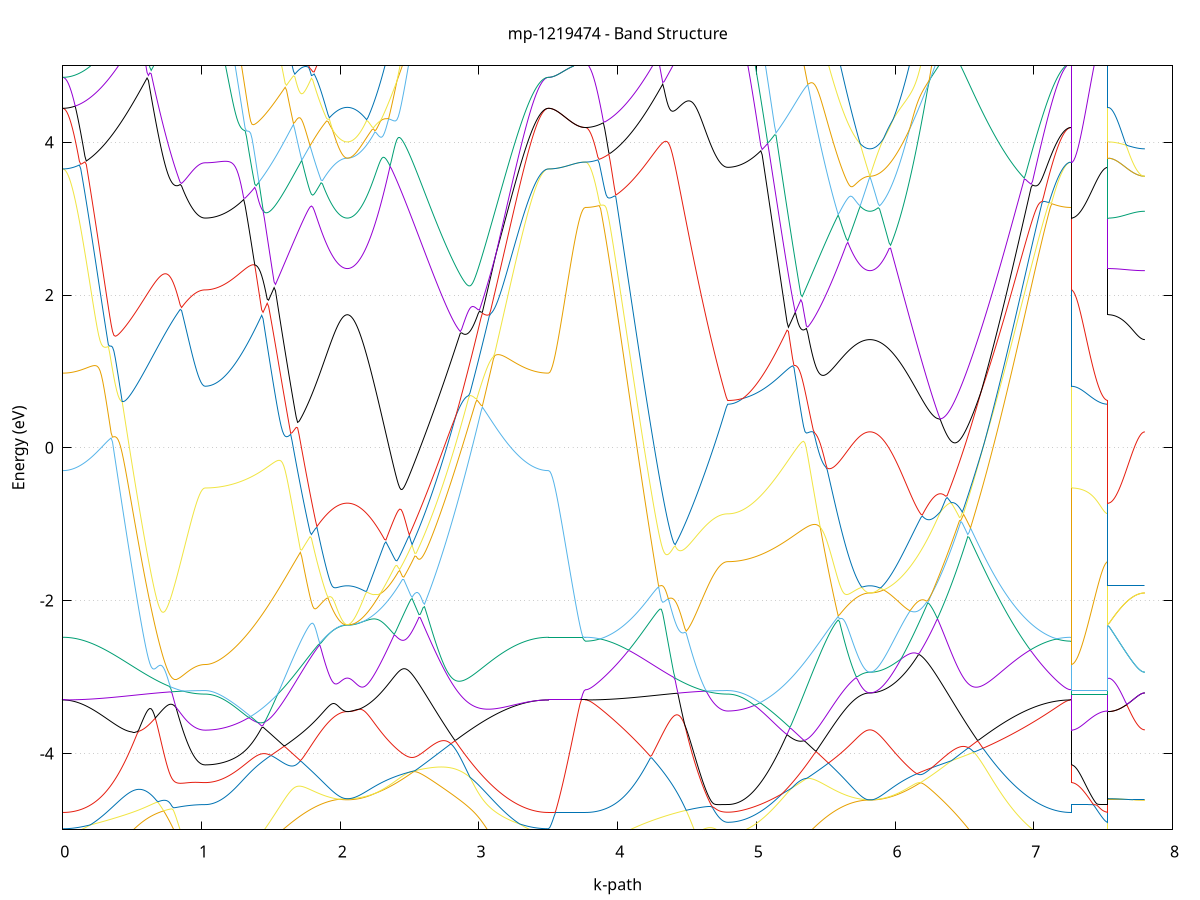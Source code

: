 set title 'mp-1219474 - Band Structure'
set xlabel 'k-path'
set ylabel 'Energy (eV)'
set grid y
set yrange [-5:5]
set terminal png size 800,600
set output 'mp-1219474_bands_gnuplot.png'
plot '-' using 1:2 with lines notitle, '-' using 1:2 with lines notitle, '-' using 1:2 with lines notitle, '-' using 1:2 with lines notitle, '-' using 1:2 with lines notitle, '-' using 1:2 with lines notitle, '-' using 1:2 with lines notitle, '-' using 1:2 with lines notitle, '-' using 1:2 with lines notitle, '-' using 1:2 with lines notitle, '-' using 1:2 with lines notitle, '-' using 1:2 with lines notitle, '-' using 1:2 with lines notitle, '-' using 1:2 with lines notitle, '-' using 1:2 with lines notitle, '-' using 1:2 with lines notitle, '-' using 1:2 with lines notitle, '-' using 1:2 with lines notitle, '-' using 1:2 with lines notitle, '-' using 1:2 with lines notitle, '-' using 1:2 with lines notitle, '-' using 1:2 with lines notitle, '-' using 1:2 with lines notitle, '-' using 1:2 with lines notitle, '-' using 1:2 with lines notitle, '-' using 1:2 with lines notitle, '-' using 1:2 with lines notitle, '-' using 1:2 with lines notitle, '-' using 1:2 with lines notitle, '-' using 1:2 with lines notitle, '-' using 1:2 with lines notitle, '-' using 1:2 with lines notitle, '-' using 1:2 with lines notitle, '-' using 1:2 with lines notitle, '-' using 1:2 with lines notitle, '-' using 1:2 with lines notitle, '-' using 1:2 with lines notitle, '-' using 1:2 with lines notitle, '-' using 1:2 with lines notitle, '-' using 1:2 with lines notitle, '-' using 1:2 with lines notitle, '-' using 1:2 with lines notitle, '-' using 1:2 with lines notitle, '-' using 1:2 with lines notitle, '-' using 1:2 with lines notitle, '-' using 1:2 with lines notitle, '-' using 1:2 with lines notitle, '-' using 1:2 with lines notitle
0.000000 -12.371469
0.009957 -12.371069
0.019914 -12.370069
0.029872 -12.368269
0.039829 -12.365769
0.049786 -12.362569
0.059743 -12.358669
0.069701 -12.354069
0.079658 -12.348769
0.089615 -12.342669
0.099572 -12.335969
0.109529 -12.328469
0.119487 -12.320369
0.129444 -12.311469
0.139401 -12.301969
0.149358 -12.291669
0.159315 -12.280669
0.169273 -12.269069
0.179230 -12.256669
0.189187 -12.243669
0.199144 -12.229869
0.209102 -12.215469
0.219059 -12.200269
0.229016 -12.184469
0.238973 -12.167969
0.248930 -12.150669
0.258888 -12.132869
0.268845 -12.114269
0.278802 -12.094969
0.288759 -12.075069
0.298717 -12.054469
0.308674 -12.033169
0.318631 -12.011269
0.328588 -11.988669
0.338545 -11.965469
0.348503 -11.941569
0.358460 -11.916969
0.368417 -11.891769
0.378374 -11.865969
0.388331 -11.839469
0.398289 -11.812369
0.408246 -11.784669
0.418203 -11.756369
0.428160 -11.727369
0.438118 -11.697869
0.448075 -11.667669
0.458032 -11.636969
0.467989 -11.605669
0.477946 -11.573769
0.487904 -11.541369
0.497861 -11.508369
0.507818 -11.474869
0.517775 -11.440869
0.527733 -11.406369
0.537690 -11.371269
0.547647 -11.335769
0.557604 -11.299769
0.567561 -11.263369
0.577519 -11.226469
0.587476 -11.189169
0.597433 -11.151469
0.607390 -11.113369
0.617347 -11.074969
0.627305 -11.036269
0.637262 -10.997269
0.647219 -10.957869
0.657176 -10.918369
0.667134 -10.878569
0.677091 -10.838669
0.687048 -10.798569
0.697005 -10.758369
0.706962 -10.718069
0.716920 -10.677869
0.726877 -10.637569
0.736834 -10.597469
0.746791 -10.557469
0.756749 -10.517569
0.766706 -10.477969
0.776663 -10.438769
0.786620 -10.399869
0.796577 -10.361469
0.806535 -10.323569
0.816492 -10.286369
0.826449 -10.249769
0.836406 -10.214069
0.846364 -10.179169
0.856321 -10.145369
0.866278 -10.112569
0.876235 -10.081069
0.886192 -10.050769
0.896150 -10.021969
0.906107 -9.994669
0.916064 -9.969069
0.926021 -9.945169
0.935978 -9.923169
0.945936 -9.903169
0.955893 -9.885269
0.965850 -9.869469
0.975807 -9.855969
0.985765 -9.844869
0.995722 -9.836169
1.005679 -9.829869
1.015636 -9.826069
1.025593 -9.824769
1.025593 -9.824769
1.035551 -9.824469
1.045508 -9.823369
1.055465 -9.821569
1.065422 -9.819069
1.075380 -9.815869
1.085337 -9.811969
1.095294 -9.807369
1.105251 -9.801969
1.115208 -9.795969
1.125166 -9.789169
1.135123 -9.781769
1.145080 -9.773569
1.155037 -9.764669
1.164994 -9.755069
1.174952 -9.744769
1.184909 -9.733769
1.194866 -9.722069
1.204823 -9.709569
1.214781 -9.696469
1.224738 -9.682669
1.234695 -9.668169
1.244652 -9.652969
1.254609 -9.636969
1.264567 -9.620369
1.274524 -9.603069
1.284481 -9.585069
1.294438 -9.566369
1.304396 -9.547069
1.314353 -9.526969
1.324310 -9.506269
1.334267 -9.484869
1.344224 -9.462769
1.354182 -9.439969
1.364139 -9.416569
1.374096 -9.392469
1.384053 -9.367669
1.394010 -9.342269
1.403968 -9.316169
1.413925 -9.289469
1.423882 -9.262069
1.433839 -9.234069
1.443797 -9.205369
1.453754 -9.176169
1.463711 -9.146269
1.473668 -9.115769
1.483625 -9.084669
1.493583 -9.052969
1.503540 -9.020669
1.513497 -8.987769
1.523454 -8.954269
1.533412 -8.920269
1.543369 -8.885669
1.553326 -8.850569
1.563283 -8.814969
1.573240 -8.778869
1.583198 -8.742169
1.593155 -8.705069
1.603112 -8.667469
1.613069 -8.629469
1.623026 -8.590969
1.632984 -8.552069
1.642941 -8.512869
1.652898 -8.473169
1.662855 -8.433269
1.672813 -8.392969
1.682770 -8.352369
1.692727 -8.311569
1.702684 -8.270569
1.712641 -8.229369
1.722599 -8.188069
1.732556 -8.146569
1.742513 -8.105069
1.752470 -8.063569
1.762428 -8.022169
1.772385 -7.980769
1.782342 -7.939569
1.792299 -7.898569
1.802256 -7.857869
1.812214 -7.817569
1.822171 -7.777669
1.832128 -7.738369
1.842085 -7.699569
1.852042 -7.661569
1.862000 -7.624269
1.871957 -7.587969
1.881914 -7.552569
1.891871 -7.518369
1.901829 -7.485369
1.911786 -7.453769
1.921743 -7.423569
1.931700 -7.394969
1.941657 -7.368069
1.951615 -7.343069
1.961572 -7.319969
1.971529 -7.298969
1.981486 -7.280169
1.991444 -7.263569
2.001401 -7.249369
2.011358 -7.237669
2.021315 -7.228469
2.031272 -7.221869
2.041230 -7.217969
2.051187 -7.216569
2.051187 -7.216569
2.061121 -7.217969
2.071055 -7.221869
2.080990 -7.228469
2.090924 -7.237669
2.100858 -7.249469
2.110793 -7.263769
2.120727 -7.280669
2.130661 -7.299869
2.140596 -7.321569
2.150530 -7.345569
2.160464 -7.371769
2.170398 -7.400169
2.180333 -7.430769
2.190267 -7.463269
2.200201 -7.497769
2.210136 -7.534169
2.220070 -7.572269
2.230004 -7.612069
2.239939 -7.653369
2.249873 -7.696269
2.259807 -7.740569
2.269742 -7.786169
2.279676 -7.832969
2.289610 -7.880969
2.299544 -7.930069
2.309479 -7.980169
2.319413 -8.031169
2.329347 -8.082969
2.339282 -8.135669
2.349216 -8.188969
2.359150 -8.242969
2.369085 -8.297469
2.379019 -8.352569
2.388953 -8.408069
2.398887 -8.463969
2.408822 -8.520269
2.418756 -8.576869
2.428690 -8.633769
2.438625 -8.690869
2.448559 -8.748069
2.458493 -8.805469
2.468428 -8.862869
2.478362 -8.920469
2.488296 -8.977969
2.498230 -9.035469
2.508165 -9.092969
2.518099 -9.150369
2.528033 -9.207669
2.537968 -9.264769
2.547902 -9.321769
2.557836 -9.378569
2.567771 -9.435169
2.577705 -9.491569
2.587639 -9.547669
2.597573 -9.603569
2.607508 -9.659069
2.617442 -9.714369
2.627376 -9.769269
2.637311 -9.823869
2.647245 -9.878069
2.657179 -9.931869
2.667114 -9.985369
2.677048 -10.038369
2.686982 -10.090969
2.696917 -10.143169
2.706851 -10.194969
2.716785 -10.246269
2.726719 -10.297069
2.736654 -10.347369
2.746588 -10.397269
2.756522 -10.446669
2.766457 -10.495469
2.776391 -10.543869
2.786325 -10.591669
2.796260 -10.638969
2.806194 -10.685769
2.816128 -10.731969
2.826062 -10.777669
2.835997 -10.822769
2.845931 -10.867269
2.855865 -10.911269
2.865800 -10.954569
2.875734 -10.997369
2.885668 -11.039669
2.895603 -11.081269
2.905537 -11.122269
2.915471 -11.162669
2.925405 -11.202469
2.935340 -11.241669
2.945274 -11.280169
2.955208 -11.318169
2.965143 -11.355469
2.975077 -11.392069
2.985011 -11.428169
2.994946 -11.463569
3.004880 -11.498269
3.014814 -11.532469
3.024748 -11.565869
3.034683 -11.598669
3.044617 -11.630869
3.054551 -11.662369
3.064486 -11.693269
3.074420 -11.723369
3.084354 -11.752969
3.094289 -11.781769
3.104223 -11.809969
3.114157 -11.837469
3.124091 -11.864269
3.134026 -11.890469
3.143960 -11.915969
3.153894 -11.940769
3.163829 -11.964869
3.173763 -11.988269
3.183697 -12.011069
3.193632 -12.033169
3.203566 -12.054469
3.213500 -12.075169
3.223435 -12.095169
3.233369 -12.114569
3.243303 -12.133169
3.253237 -12.151069
3.263172 -12.168269
3.273106 -12.184869
3.283040 -12.200669
3.292975 -12.215869
3.302909 -12.230269
3.312843 -12.243969
3.322778 -12.257069
3.332712 -12.269369
3.342646 -12.281069
3.352580 -12.291969
3.362515 -12.302169
3.372449 -12.311769
3.382383 -12.320569
3.392318 -12.328669
3.402252 -12.336069
3.412186 -12.342769
3.422121 -12.348869
3.432055 -12.354169
3.441989 -12.358769
3.451923 -12.362569
3.461858 -12.365769
3.471792 -12.368269
3.481726 -12.370069
3.491661 -12.371069
3.501595 -12.371469
3.501595 -12.371469
3.511443 -12.371269
3.521291 -12.370669
3.531139 -12.369669
3.540987 -12.368369
3.550835 -12.366669
3.560683 -12.364669
3.570531 -12.362269
3.580379 -12.359569
3.590227 -12.356469
3.600075 -12.353269
3.609923 -12.349669
3.619771 -12.345969
3.629619 -12.342069
3.639467 -12.337969
3.649315 -12.333869
3.659163 -12.329669
3.669011 -12.325569
3.678859 -12.321469
3.688707 -12.317669
3.698555 -12.313969
3.708403 -12.310569
3.718251 -12.307569
3.728099 -12.305069
3.737947 -12.302969
3.747795 -12.301469
3.757643 -12.300569
3.767491 -12.300169
3.767491 -12.300169
3.777448 -12.299869
3.787405 -12.298769
3.797362 -12.296969
3.807319 -12.294469
3.817277 -12.291269
3.827234 -12.287369
3.837191 -12.282769
3.847148 -12.277369
3.857106 -12.271369
3.867063 -12.264569
3.877020 -12.257069
3.886977 -12.248969
3.896934 -12.240069
3.906892 -12.230469
3.916849 -12.220169
3.926806 -12.209069
3.936763 -12.197369
3.946721 -12.184969
3.956678 -12.171869
3.966635 -12.158069
3.976592 -12.143569
3.986549 -12.128269
3.996507 -12.112369
4.006464 -12.095769
4.016421 -12.078469
4.026378 -12.060569
4.036335 -12.041869
4.046293 -12.022569
4.056250 -12.002469
4.066207 -11.981769
4.076164 -11.960369
4.086122 -11.938369
4.096079 -11.915569
4.106036 -11.892269
4.115993 -11.868169
4.125950 -11.843469
4.135908 -11.818069
4.145865 -11.792069
4.155822 -11.765469
4.165779 -11.738169
4.175737 -11.710269
4.185694 -11.681669
4.195651 -11.652569
4.205608 -11.622769
4.215565 -11.592369
4.225523 -11.561369
4.235480 -11.529869
4.245437 -11.497669
4.255394 -11.464969
4.265351 -11.431669
4.275309 -11.397869
4.285266 -11.363469
4.295223 -11.328569
4.305180 -11.293169
4.315138 -11.257269
4.325095 -11.220869
4.335052 -11.183969
4.345009 -11.146669
4.354966 -11.108869
4.364924 -11.070669
4.374881 -11.032169
4.384838 -10.993169
4.394795 -10.953869
4.404753 -10.914269
4.414710 -10.874269
4.424667 -10.834069
4.434624 -10.793669
4.444581 -10.752969
4.454539 -10.712169
4.464496 -10.671269
4.474453 -10.630169
4.484410 -10.589069
4.494367 -10.547969
4.504325 -10.506869
4.514282 -10.465969
4.524239 -10.425169
4.534196 -10.384569
4.544154 -10.344269
4.554111 -10.304369
4.564068 -10.264769
4.574025 -10.225769
4.583982 -10.187369
4.593940 -10.149669
4.603897 -10.112669
4.613854 -10.076569
4.623811 -10.041469
4.633769 -10.007469
4.643726 -9.974669
4.653683 -9.943169
4.663640 -9.913169
4.673597 -9.884669
4.683555 -9.857869
4.693512 -9.832869
4.703469 -9.809769
4.713426 -9.788769
4.723384 -9.769969
4.733341 -9.753369
4.743298 -9.739169
4.753255 -9.727469
4.763212 -9.718169
4.773170 -9.711569
4.783127 -9.707569
4.793084 -9.706269
4.793084 -9.706269
4.803041 -9.705869
4.812998 -9.704769
4.822956 -9.702969
4.832913 -9.700469
4.842870 -9.697269
4.852827 -9.693269
4.862785 -9.688569
4.872742 -9.683169
4.882699 -9.676969
4.892656 -9.670169
4.902613 -9.662569
4.912571 -9.654269
4.922528 -9.645269
4.932485 -9.635469
4.942442 -9.625069
4.952400 -9.613869
4.962357 -9.601969
4.972314 -9.589369
4.982271 -9.576069
4.992228 -9.561969
5.002186 -9.547269
5.012143 -9.531769
5.022100 -9.515569
5.032057 -9.498669
5.042014 -9.481069
5.051972 -9.462769
5.061929 -9.443769
5.071886 -9.424069
5.081843 -9.403669
5.091801 -9.382469
5.101758 -9.360669
5.111715 -9.338169
5.121672 -9.314969
5.131629 -9.291069
5.141587 -9.266469
5.151544 -9.241169
5.161501 -9.215169
5.171458 -9.188569
5.181416 -9.161269
5.191373 -9.133269
5.201330 -9.104569
5.211287 -9.075169
5.221244 -9.045169
5.231202 -9.014569
5.241159 -8.983269
5.251116 -8.951269
5.261073 -8.918769
5.271030 -8.885469
5.280988 -8.851669
5.290945 -8.817169
5.300902 -8.782069
5.310859 -8.746469
5.320817 -8.710169
5.330774 -8.673269
5.340731 -8.635869
5.350688 -8.597869
5.360645 -8.559369
5.370603 -8.520269
5.380560 -8.480669
5.390517 -8.440569
5.400474 -8.399969
5.410432 -8.358869
5.420389 -8.317369
5.430346 -8.275469
5.440303 -8.233069
5.450260 -8.190369
5.460218 -8.147269
5.470175 -8.103769
5.480132 -8.060069
5.490089 -8.016069
5.500046 -7.971869
5.510004 -7.927469
5.519961 -7.882869
5.529918 -7.838169
5.539875 -7.793469
5.549833 -7.748769
5.559790 -7.704169
5.569747 -7.659569
5.579704 -7.615269
5.589661 -7.571269
5.599619 -7.527569
5.609576 -7.484369
5.619533 -7.441669
5.629490 -7.399569
5.639448 -7.358269
5.649405 -7.317869
5.659362 -7.278569
5.669319 -7.240269
5.679276 -7.203369
5.689234 -7.167969
5.699191 -7.134069
5.709148 -7.102069
5.719105 -7.071969
5.729062 -7.044069
5.739020 -7.018469
5.748977 -6.996469
5.758934 -6.982369
5.768891 -6.970269
5.778849 -6.960369
5.788806 -6.952569
5.798763 -6.946969
5.808720 -6.943669
5.818677 -6.942469
5.818677 -6.942469
5.828612 -6.943669
5.838546 -6.946969
5.848480 -6.952569
5.858415 -6.960369
5.868349 -6.970369
5.878283 -6.982469
5.888218 -6.996769
5.898152 -7.019869
5.908086 -7.046269
5.918020 -7.075469
5.927955 -7.107169
5.937889 -7.141169
5.947823 -7.177569
5.957758 -7.215969
5.967692 -7.256469
5.977626 -7.298869
5.987561 -7.342869
5.997495 -7.388669
6.007429 -7.435869
6.017363 -7.484469
6.027298 -7.534369
6.037232 -7.585469
6.047166 -7.637669
6.057101 -7.690869
6.067035 -7.744969
6.076969 -7.799869
6.086904 -7.855569
6.096838 -7.911869
6.106772 -7.968769
6.116707 -8.026269
6.126641 -8.084169
6.136575 -8.142569
6.146509 -8.201269
6.156444 -8.260269
6.166378 -8.319569
6.176312 -8.379069
6.186247 -8.438769
6.196181 -8.498469
6.206115 -8.558369
6.216050 -8.618269
6.225984 -8.678169
6.235918 -8.738069
6.245852 -8.797869
6.255787 -8.857669
6.265721 -8.917269
6.275655 -8.976769
6.285590 -9.036069
6.295524 -9.095269
6.305458 -9.154169
6.315393 -9.212869
6.325327 -9.271269
6.335261 -9.329369
6.345195 -9.387269
6.355130 -9.444769
6.365064 -9.501969
6.374998 -9.558869
6.384933 -9.615269
6.394867 -9.671369
6.404801 -9.727069
6.414736 -9.782369
6.424670 -9.837269
6.434604 -9.891769
6.444538 -9.945769
6.454473 -9.999269
6.464407 -10.052369
6.474341 -10.104869
6.484276 -10.157069
6.494210 -10.208669
6.504144 -10.259669
6.514079 -10.310269
6.524013 -10.360369
6.533947 -10.409869
6.543882 -10.458869
6.553816 -10.507269
6.563750 -10.555169
6.573684 -10.602469
6.583619 -10.649269
6.593553 -10.695369
6.603487 -10.740969
6.613422 -10.785969
6.623356 -10.830369
6.633290 -10.874269
6.643225 -10.917469
6.653159 -10.960069
6.663093 -11.002069
6.673027 -11.043469
6.682962 -11.084169
6.692896 -11.124369
6.702830 -11.163869
6.712765 -11.202669
6.722699 -11.240969
6.732633 -11.278569
6.742568 -11.315469
6.752502 -11.351769
6.762436 -11.387469
6.772370 -11.422469
6.782305 -11.456869
6.792239 -11.490469
6.802173 -11.523569
6.812108 -11.555969
6.822042 -11.587669
6.831976 -11.618669
6.841911 -11.649069
6.851845 -11.678769
6.861779 -11.707769
6.871714 -11.736069
6.881648 -11.763769
6.891582 -11.790769
6.901516 -11.817069
6.911451 -11.842669
6.921385 -11.867569
6.931319 -11.891869
6.941254 -11.915369
6.951188 -11.938269
6.961122 -11.960469
6.971057 -11.981969
6.980991 -12.002669
6.990925 -12.022769
7.000859 -12.042169
7.010794 -12.060969
7.020728 -12.078969
7.030662 -12.096269
7.040597 -12.112869
7.050531 -12.128769
7.060465 -12.143969
7.070400 -12.158469
7.080334 -12.172269
7.090268 -12.185369
7.100202 -12.197769
7.110137 -12.209469
7.120071 -12.220369
7.130005 -12.230669
7.139940 -12.240269
7.149874 -12.249169
7.159808 -12.257269
7.169743 -12.264769
7.179677 -12.271469
7.189611 -12.277469
7.199545 -12.282869
7.209480 -12.287469
7.219414 -12.291369
7.229348 -12.294569
7.239283 -12.296969
7.249217 -12.298769
7.259151 -12.299869
7.269086 -12.300169
7.269086 -9.824769
7.278934 -9.824569
7.288782 -9.823669
7.298630 -9.822269
7.308478 -9.820369
7.318326 -9.817869
7.328174 -9.814869
7.338021 -9.811369
7.347869 -9.807369
7.357717 -9.802869
7.367565 -9.797969
7.377413 -9.792569
7.387261 -9.786769
7.397109 -9.780669
7.406957 -9.774169
7.416805 -9.767469
7.426653 -9.760569
7.436501 -9.753669
7.446349 -9.746669
7.456197 -9.739769
7.466045 -9.733069
7.475893 -9.726869
7.485741 -9.721069
7.495589 -9.716069
7.505437 -9.711869
7.515285 -9.708769
7.525133 -9.706869
7.534981 -9.706269
7.534981 -7.216569
7.544829 -7.216169
7.554677 -7.214969
7.564525 -7.213069
7.574373 -7.210269
7.584221 -7.206669
7.594069 -7.202369
7.603917 -7.197169
7.613765 -7.191269
7.623613 -7.184569
7.633461 -7.177069
7.643309 -7.168769
7.653157 -7.159669
7.663005 -7.149769
7.672853 -7.139169
7.682701 -7.127769
7.692549 -7.115469
7.702397 -7.102569
7.712245 -7.088769
7.722093 -7.074269
7.731941 -7.058969
7.741789 -7.042969
7.751637 -7.026169
7.761485 -7.008669
7.771333 -6.990569
7.781181 -6.972069
7.791029 -6.953869
7.800877 -6.942469
e
0.000000 -11.646069
0.009957 -11.645769
0.019914 -11.644669
0.029872 -11.642869
0.039829 -11.640369
0.049786 -11.637169
0.059743 -11.633269
0.069701 -11.628669
0.079658 -11.623369
0.089615 -11.617369
0.099572 -11.610569
0.109529 -11.603169
0.119487 -11.594969
0.129444 -11.586169
0.139401 -11.576569
0.149358 -11.566269
0.159315 -11.555369
0.169273 -11.543669
0.179230 -11.531269
0.189187 -11.518269
0.199144 -11.504469
0.209102 -11.489969
0.219059 -11.474869
0.229016 -11.458969
0.238973 -11.442469
0.248930 -11.425169
0.258888 -11.407269
0.268845 -11.388669
0.278802 -11.369369
0.288759 -11.349369
0.298717 -11.328769
0.308674 -11.307469
0.318631 -11.285469
0.328588 -11.262769
0.338545 -11.239469
0.348503 -11.215469
0.358460 -11.190769
0.368417 -11.165469
0.378374 -11.139569
0.388331 -11.112969
0.398289 -11.085669
0.408246 -11.057869
0.418203 -11.029369
0.428160 -11.000169
0.438118 -10.970469
0.448075 -10.940069
0.458032 -10.909169
0.467989 -10.877569
0.477946 -10.845469
0.487904 -10.812769
0.497861 -10.779469
0.507818 -10.745669
0.517775 -10.711269
0.527733 -10.676369
0.537690 -10.640869
0.547647 -10.604969
0.557604 -10.568469
0.567561 -10.531569
0.577519 -10.494169
0.587476 -10.456269
0.597433 -10.417969
0.607390 -10.379269
0.617347 -10.340169
0.627305 -10.300769
0.637262 -10.260969
0.647219 -10.220769
0.657176 -10.180369
0.667134 -10.139669
0.677091 -10.098769
0.687048 -10.057669
0.697005 -10.016369
0.706962 -9.974969
0.716920 -9.933569
0.726877 -9.891969
0.736834 -9.850569
0.746791 -9.809069
0.756749 -9.767769
0.766706 -9.726669
0.776663 -9.685869
0.786620 -9.645269
0.796577 -9.605169
0.806535 -9.565469
0.816492 -9.526369
0.826449 -9.487869
0.836406 -9.450169
0.846364 -9.413269
0.856321 -9.377269
0.866278 -9.342469
0.876235 -9.308769
0.886192 -9.276369
0.896150 -9.245469
0.906107 -9.216169
0.916064 -9.188469
0.926021 -9.162669
0.935978 -9.138769
0.945936 -9.116969
0.955893 -9.097469
0.965850 -9.080269
0.975807 -9.065469
0.985765 -9.053269
0.995722 -9.043669
1.005679 -9.036769
1.015636 -9.032569
1.025593 -9.031169
1.025593 -9.031169
1.035551 -9.030769
1.045508 -9.029769
1.055465 -9.027969
1.065422 -9.025469
1.075380 -9.022169
1.085337 -9.018269
1.095294 -9.013569
1.105251 -9.008269
1.115208 -9.002169
1.125166 -8.995369
1.135123 -8.987869
1.145080 -8.979569
1.155037 -8.970669
1.164994 -8.960969
1.174952 -8.950669
1.184909 -8.939569
1.194866 -8.927769
1.204823 -8.915269
1.214781 -8.901969
1.224738 -8.888069
1.234695 -8.873469
1.244652 -8.858069
1.254609 -8.842069
1.264567 -8.825269
1.274524 -8.807769
1.284481 -8.789669
1.294438 -8.770769
1.304396 -8.751169
1.314353 -8.730969
1.324310 -8.709969
1.334267 -8.688269
1.344224 -8.665969
1.354182 -8.642869
1.364139 -8.619169
1.374096 -8.594669
1.384053 -8.569569
1.394010 -8.543769
1.403968 -8.517269
1.413925 -8.490169
1.423882 -8.462269
1.433839 -8.433769
1.443797 -8.404669
1.453754 -8.374769
1.463711 -8.344269
1.473668 -8.313169
1.483625 -8.281369
1.493583 -8.248969
1.503540 -8.215869
1.513497 -8.182169
1.523454 -8.147869
1.533412 -8.112869
1.543369 -8.077369
1.553326 -8.041169
1.563283 -8.004469
1.573240 -7.967069
1.583198 -7.929169
1.593155 -7.890669
1.603112 -7.851669
1.613069 -7.812169
1.623026 -7.772069
1.632984 -7.731469
1.642941 -7.690369
1.652898 -7.648769
1.662855 -7.606769
1.672813 -7.564269
1.682770 -7.521369
1.692727 -7.478069
1.702684 -7.434369
1.712641 -7.390369
1.722599 -7.346069
1.732556 -7.301469
1.742513 -7.256569
1.752470 -7.211569
1.762428 -7.166369
1.772385 -7.120969
1.782342 -7.075569
1.792299 -7.030069
1.802256 -6.984669
1.812214 -6.939369
1.822171 -6.894269
1.832128 -6.849369
1.842085 -6.804769
1.852042 -6.760669
1.862000 -6.717069
1.871957 -6.674069
1.881914 -6.631869
1.891871 -6.590469
1.901829 -6.550169
1.911786 -6.511069
1.921743 -6.473269
1.931700 -6.436969
1.941657 -6.402469
1.951615 -6.369969
1.961572 -6.339469
1.971529 -6.311469
1.981486 -6.285969
1.991444 -6.263269
2.001401 -6.243669
2.011358 -6.227369
2.021315 -6.214469
2.031272 -6.205069
2.041230 -6.199469
2.051187 -6.197569
2.051187 -6.197569
2.061121 -6.199369
2.071055 -6.205069
2.080990 -6.214369
2.090924 -6.227369
2.100858 -6.243869
2.110793 -6.263769
2.120727 -6.286969
2.130661 -6.313169
2.140596 -6.342369
2.150530 -6.374369
2.160464 -6.408869
2.170398 -6.445869
2.180333 -6.485069
2.190267 -6.526369
2.200201 -6.569569
2.210136 -6.614569
2.220070 -6.661269
2.230004 -6.709469
2.239939 -6.759069
2.249873 -6.809869
2.259807 -6.861869
2.269742 -6.914969
2.279676 -6.969069
2.289610 -7.023969
2.299544 -7.079669
2.309479 -7.136069
2.319413 -7.193169
2.329347 -7.250869
2.339282 -7.308969
2.349216 -7.367569
2.359150 -7.426569
2.369085 -7.485969
2.379019 -7.545569
2.388953 -7.605369
2.398887 -7.665369
2.408822 -7.725569
2.418756 -7.785869
2.428690 -7.846269
2.438625 -7.906669
2.448559 -7.967069
2.458493 -8.027369
2.468428 -8.087669
2.478362 -8.147869
2.488296 -8.207969
2.498230 -8.267869
2.508165 -8.327669
2.518099 -8.387169
2.528033 -8.446569
2.537968 -8.505669
2.547902 -8.564469
2.557836 -8.623069
2.567771 -8.681269
2.577705 -8.739269
2.587639 -8.796869
2.597573 -8.854069
2.607508 -8.910969
2.617442 -8.967569
2.627376 -9.023669
2.637311 -9.079369
2.647245 -9.134669
2.657179 -9.189569
2.667114 -9.243969
2.677048 -9.297969
2.686982 -9.351469
2.696917 -9.404469
2.706851 -9.456969
2.716785 -9.509069
2.726719 -9.560569
2.736654 -9.611569
2.746588 -9.662069
2.756522 -9.712069
2.766457 -9.761469
2.776391 -9.810369
2.786325 -9.858769
2.796260 -9.906569
2.806194 -9.953769
2.816128 -10.000369
2.826062 -10.046469
2.835997 -10.091969
2.845931 -10.136869
2.855865 -10.181169
2.865800 -10.224869
2.875734 -10.267969
2.885668 -10.310469
2.895603 -10.352369
2.905537 -10.393569
2.915471 -10.434269
2.925405 -10.474269
2.935340 -10.513669
2.945274 -10.552469
2.955208 -10.590569
2.965143 -10.628069
2.975077 -10.664869
2.985011 -10.701069
2.994946 -10.736669
3.004880 -10.771569
3.014814 -10.805769
3.024748 -10.839369
3.034683 -10.872269
3.044617 -10.904569
3.054551 -10.936169
3.064486 -10.967069
3.074420 -10.997369
3.084354 -11.026869
3.094289 -11.055869
3.104223 -11.084069
3.114157 -11.111669
3.124091 -11.138569
3.134026 -11.164769
3.143960 -11.190269
3.153894 -11.215069
3.163829 -11.239269
3.173763 -11.262769
3.183697 -11.285569
3.193632 -11.307669
3.203566 -11.329069
3.213500 -11.349769
3.223435 -11.369769
3.233369 -11.389069
3.243303 -11.407769
3.253237 -11.425669
3.263172 -11.442869
3.273106 -11.459469
3.283040 -11.475269
3.292975 -11.490469
3.302909 -11.504869
3.312843 -11.518669
3.322778 -11.531669
3.332712 -11.544069
3.342646 -11.555669
3.352580 -11.566569
3.362515 -11.576869
3.372449 -11.586369
3.382383 -11.595169
3.392318 -11.603369
3.402252 -11.610769
3.412186 -11.617469
3.422121 -11.623469
3.432055 -11.628769
3.441989 -11.633369
3.451923 -11.637269
3.461858 -11.640469
3.471792 -11.642869
3.481726 -11.644669
3.491661 -11.645769
3.501595 -11.646069
3.501595 -11.646069
3.511443 -11.646869
3.521291 -11.649369
3.531139 -11.653269
3.540987 -11.658769
3.550835 -11.665469
3.560683 -11.673469
3.570531 -11.682369
3.580379 -11.692269
3.590227 -11.702869
3.600075 -11.713969
3.609923 -11.725469
3.619771 -11.737169
3.629619 -11.748969
3.639467 -11.760769
3.649315 -11.772369
3.659163 -11.783569
3.669011 -11.794469
3.678859 -11.804669
3.688707 -11.814269
3.698555 -11.823069
3.708403 -11.830869
3.718251 -11.837769
3.728099 -11.843569
3.737947 -11.848069
3.747795 -11.851369
3.757643 -11.853469
3.767491 -11.854069
3.767491 -11.854069
3.777448 -11.853769
3.787405 -11.852669
3.797362 -11.850969
3.807319 -11.848469
3.817277 -11.845269
3.827234 -11.841469
3.837191 -11.836869
3.847148 -11.831569
3.857106 -11.825569
3.867063 -11.818969
3.877020 -11.811569
3.886977 -11.803469
3.896934 -11.794669
3.906892 -11.785269
3.916849 -11.775069
3.926806 -11.764269
3.936763 -11.752669
3.946721 -11.740469
3.956678 -11.727469
3.966635 -11.713869
3.976592 -11.699569
3.986549 -11.684569
3.996507 -11.668969
4.006464 -11.652569
4.016421 -11.635569
4.026378 -11.617869
4.036335 -11.599469
4.046293 -11.580469
4.056250 -11.560769
4.066207 -11.540369
4.076164 -11.519369
4.086122 -11.497669
4.096079 -11.475269
4.106036 -11.452369
4.115993 -11.428769
4.125950 -11.404469
4.135908 -11.379569
4.145865 -11.354069
4.155822 -11.327969
4.165779 -11.301169
4.175737 -11.273869
4.185694 -11.245869
4.195651 -11.217369
4.205608 -11.188169
4.215565 -11.158469
4.225523 -11.128169
4.235480 -11.097369
4.245437 -11.065969
4.255394 -11.034069
4.265351 -11.001569
4.275309 -10.968569
4.285266 -10.935069
4.295223 -10.901169
4.305180 -10.866669
4.315138 -10.831769
4.325095 -10.796369
4.335052 -10.760569
4.345009 -10.724369
4.354966 -10.687769
4.364924 -10.650869
4.374881 -10.613569
4.384838 -10.575869
4.394795 -10.537969
4.404753 -10.499769
4.414710 -10.461269
4.424667 -10.422669
4.434624 -10.383769
4.444581 -10.344769
4.454539 -10.305669
4.464496 -10.266469
4.474453 -10.227269
4.484410 -10.188069
4.494367 -10.148869
4.504325 -10.109869
4.514282 -10.070969
4.524239 -10.032269
4.534196 -9.993869
4.544154 -9.955869
4.554111 -9.918269
4.564068 -9.881069
4.574025 -9.844469
4.583982 -9.808569
4.593940 -9.773269
4.603897 -9.738869
4.613854 -9.705369
4.623811 -9.672869
4.633769 -9.641369
4.643726 -9.611169
4.653683 -9.582169
4.663640 -9.554569
4.673597 -9.528569
4.683555 -9.504069
4.693512 -9.481269
4.703469 -9.460369
4.713426 -9.441269
4.723384 -9.424269
4.733341 -9.409269
4.743298 -9.396469
4.753255 -9.385969
4.763212 -9.377669
4.773170 -9.371669
4.783127 -9.368069
4.793084 -9.366869
4.793084 -9.366869
4.803041 -9.366569
4.812998 -9.365569
4.822956 -9.363769
4.832913 -9.361369
4.842870 -9.358269
4.852827 -9.354469
4.862785 -9.349969
4.872742 -9.344769
4.882699 -9.338869
4.892656 -9.332269
4.902613 -9.324969
4.912571 -9.317069
4.922528 -9.308369
4.932485 -9.299069
4.942442 -9.289069
4.952400 -9.278369
4.962357 -9.266969
4.972314 -9.254969
4.982271 -9.242169
4.992228 -9.228769
5.002186 -9.214669
5.012143 -9.199969
5.022100 -9.184469
5.032057 -9.168369
5.042014 -9.151569
5.051972 -9.134169
5.061929 -9.116069
5.071886 -9.097369
5.081843 -9.077969
5.091801 -9.057869
5.101758 -9.037169
5.111715 -9.015769
5.121672 -8.993769
5.131629 -8.971169
5.141587 -8.947969
5.151544 -8.924069
5.161501 -8.899569
5.171458 -8.874469
5.181416 -8.848669
5.191373 -8.822369
5.201330 -8.795469
5.211287 -8.767869
5.221244 -8.739769
5.231202 -8.711169
5.241159 -8.681869
5.251116 -8.652069
5.261073 -8.621769
5.271030 -8.590869
5.280988 -8.559469
5.290945 -8.527569
5.300902 -8.495169
5.310859 -8.462169
5.320817 -8.428869
5.330774 -8.394969
5.340731 -8.360669
5.350688 -8.325969
5.360645 -8.290769
5.370603 -8.255269
5.380560 -8.219369
5.390517 -8.183069
5.400474 -8.146569
5.410432 -8.109669
5.420389 -8.072469
5.430346 -8.035069
5.440303 -7.997369
5.450260 -7.959569
5.460218 -7.921569
5.470175 -7.883469
5.480132 -7.845269
5.490089 -7.807069
5.500046 -7.768769
5.510004 -7.730569
5.519961 -7.692469
5.529918 -7.654469
5.539875 -7.616669
5.549833 -7.579169
5.559790 -7.541969
5.569747 -7.505069
5.579704 -7.468669
5.589661 -7.432769
5.599619 -7.397469
5.609576 -7.362869
5.619533 -7.328969
5.629490 -7.295869
5.639448 -7.263669
5.649405 -7.232569
5.659362 -7.202469
5.669319 -7.173569
5.679276 -7.145969
5.689234 -7.119769
5.699191 -7.094969
5.709148 -7.071769
5.719105 -7.050269
5.729062 -7.030469
5.739020 -7.012469
5.748977 -6.995369
5.758934 -6.974969
5.768891 -6.957369
5.778849 -6.942769
5.788806 -6.931269
5.798763 -6.923069
5.808720 -6.918069
5.818677 -6.916369
5.818677 -6.916369
5.828612 -6.917969
5.838546 -6.922969
5.848480 -6.931269
5.858415 -6.942769
5.868349 -6.957469
5.878283 -6.975369
5.888218 -6.996169
5.898152 -7.013169
5.908086 -7.031669
5.918020 -7.052269
5.927955 -7.074769
5.937889 -7.099269
5.947823 -7.125569
5.957758 -7.153769
5.967692 -7.183769
5.977626 -7.215469
5.987561 -7.248869
5.997495 -7.283769
6.007429 -7.320269
6.017363 -7.358269
6.027298 -7.397569
6.037232 -7.438269
6.047166 -7.480169
6.057101 -7.523269
6.067035 -7.567469
6.076969 -7.612769
6.086904 -7.659069
6.096838 -7.706269
6.106772 -7.754369
6.116707 -7.803169
6.126641 -7.852769
6.136575 -7.903069
6.146509 -7.954069
6.156444 -8.005469
6.166378 -8.057569
6.176312 -8.109969
6.186247 -8.162869
6.196181 -8.216169
6.206115 -8.269769
6.216050 -8.323569
6.225984 -8.377669
6.235918 -8.431969
6.245852 -8.486369
6.255787 -8.540969
6.265721 -8.595669
6.275655 -8.650369
6.285590 -8.705069
6.295524 -8.759769
6.305458 -8.814369
6.315393 -8.868969
6.325327 -8.923469
6.335261 -8.977769
6.345195 -9.031969
6.355130 -9.085969
6.365064 -9.139769
6.374998 -9.193369
6.384933 -9.246769
6.394867 -9.299869
6.404801 -9.352669
6.414736 -9.405169
6.424670 -9.457369
6.434604 -9.509169
6.444538 -9.560669
6.454473 -9.611869
6.464407 -9.662669
6.474341 -9.712969
6.484276 -9.762969
6.494210 -9.812469
6.504144 -9.861569
6.514079 -9.910269
6.524013 -9.958469
6.533947 -10.006269
6.543882 -10.053469
6.553816 -10.100269
6.563750 -10.146569
6.573684 -10.192369
6.583619 -10.237569
6.593553 -10.282369
6.603487 -10.326569
6.613422 -10.370269
6.623356 -10.413369
6.633290 -10.455969
6.643225 -10.497969
6.653159 -10.539469
6.663093 -10.580369
6.673027 -10.620669
6.682962 -10.660369
6.692896 -10.699569
6.702830 -10.738069
6.712765 -10.776069
6.722699 -10.813469
6.732633 -10.850169
6.742568 -10.886269
6.752502 -10.921769
6.762436 -10.956669
6.772370 -10.990969
6.782305 -11.024569
6.792239 -11.057669
6.802173 -11.089969
6.812108 -11.121769
6.822042 -11.152869
6.831976 -11.183269
6.841911 -11.213069
6.851845 -11.242269
6.861779 -11.270669
6.871714 -11.298569
6.881648 -11.325769
6.891582 -11.352269
6.901516 -11.378069
6.911451 -11.403269
6.921385 -11.427769
6.931319 -11.451669
6.941254 -11.474869
6.951188 -11.497369
6.961122 -11.519169
6.971057 -11.540369
6.980991 -11.560769
6.990925 -11.580569
7.000859 -11.599669
7.010794 -11.618169
7.020728 -11.635869
7.030662 -11.652969
7.040597 -11.669269
7.050531 -11.684969
7.060465 -11.699969
7.070400 -11.714269
7.080334 -11.727869
7.090268 -11.740769
7.100202 -11.752969
7.110137 -11.764569
7.120071 -11.775369
7.130005 -11.785469
7.139940 -11.794969
7.149874 -11.803669
7.159808 -11.811769
7.169743 -11.819069
7.179677 -11.825769
7.189611 -11.831669
7.199545 -11.836969
7.209480 -11.841469
7.219414 -11.845369
7.229348 -11.848469
7.239283 -11.850969
7.249217 -11.852669
7.259151 -11.853769
7.269086 -11.854069
7.269086 -9.031169
7.278934 -9.032669
7.288782 -9.036969
7.298630 -9.044069
7.308478 -9.053669
7.318326 -9.065369
7.328174 -9.078869
7.338021 -9.093969
7.347869 -9.110169
7.357717 -9.127269
7.367565 -9.144969
7.377413 -9.163069
7.387261 -9.181469
7.397109 -9.199869
7.406957 -9.218069
7.416805 -9.235969
7.426653 -9.253369
7.436501 -9.270269
7.446349 -9.286269
7.456197 -9.301469
7.466045 -9.315469
7.475893 -9.328169
7.485741 -9.339369
7.495589 -9.348969
7.505437 -9.356669
7.515285 -9.362269
7.525133 -9.365769
7.534981 -9.366869
7.534981 -6.197569
7.544829 -6.204269
7.554677 -6.222269
7.564525 -6.247369
7.574373 -6.276369
7.584221 -6.307469
7.594069 -6.339669
7.603917 -6.372269
7.613765 -6.404969
7.623613 -6.437469
7.633461 -6.469769
7.643309 -6.501669
7.653157 -6.533069
7.663005 -6.564069
7.672853 -6.594369
7.682701 -6.624169
7.692549 -6.653269
7.702397 -6.681769
7.712245 -6.709669
7.722093 -6.736769
7.731941 -6.763269
7.741789 -6.788969
7.751637 -6.813969
7.761485 -6.838169
7.771333 -6.861469
7.781181 -6.883769
7.791029 -6.904269
7.800877 -6.916369
e
0.000000 -11.040269
0.009957 -11.039869
0.019914 -11.038869
0.029872 -11.037069
0.039829 -11.034569
0.049786 -11.031369
0.059743 -11.027469
0.069701 -11.022869
0.079658 -11.017569
0.089615 -11.011569
0.099572 -11.004869
0.109529 -10.997469
0.119487 -10.989369
0.129444 -10.980469
0.139401 -10.970969
0.149358 -10.960769
0.159315 -10.949769
0.169273 -10.938169
0.179230 -10.925869
0.189187 -10.912869
0.199144 -10.899169
0.209102 -10.884769
0.219059 -10.869669
0.229016 -10.853869
0.238973 -10.837369
0.248930 -10.820269
0.258888 -10.802369
0.268845 -10.783869
0.278802 -10.764669
0.288759 -10.744869
0.298717 -10.724269
0.308674 -10.703169
0.318631 -10.681269
0.328588 -10.658769
0.338545 -10.635569
0.348503 -10.611769
0.358460 -10.587269
0.368417 -10.562169
0.378374 -10.536369
0.388331 -10.510069
0.398289 -10.483069
0.408246 -10.455369
0.418203 -10.427169
0.428160 -10.398269
0.438118 -10.368869
0.448075 -10.338769
0.458032 -10.308169
0.467989 -10.276969
0.477946 -10.245269
0.487904 -10.212869
0.497861 -10.180069
0.507818 -10.146669
0.517775 -10.112769
0.527733 -10.078269
0.537690 -10.043369
0.547647 -10.007969
0.557604 -9.972069
0.567561 -9.935769
0.577519 -9.898969
0.587476 -9.861769
0.597433 -9.824269
0.607390 -9.786269
0.617347 -9.747969
0.627305 -9.709369
0.637262 -9.670469
0.647219 -9.631269
0.657176 -9.591769
0.667134 -9.552169
0.677091 -9.512269
0.687048 -9.472269
0.697005 -9.432169
0.706962 -9.392069
0.716920 -9.351869
0.726877 -9.311769
0.736834 -9.271669
0.746791 -9.231769
0.756749 -9.191969
0.766706 -9.152469
0.776663 -9.113269
0.786620 -9.074469
0.796577 -9.036069
0.806535 -8.998269
0.816492 -8.960969
0.826449 -8.924469
0.836406 -8.888769
0.846364 -8.853869
0.856321 -8.819969
0.866278 -8.787269
0.876235 -8.755669
0.886192 -8.725369
0.896150 -8.696469
0.906107 -8.669169
0.916064 -8.643469
0.926021 -8.619469
0.935978 -8.597369
0.945936 -8.577369
0.955893 -8.559269
0.965850 -8.543469
0.975807 -8.529969
0.985765 -8.518769
0.995722 -8.509969
1.005679 -8.503669
1.015636 -8.499869
1.025593 -8.498569
1.025593 -8.498569
1.035551 -8.498169
1.045508 -8.497169
1.055465 -8.495369
1.065422 -8.492969
1.075380 -8.489869
1.085337 -8.485969
1.095294 -8.481469
1.105251 -8.476269
1.115208 -8.470369
1.125166 -8.463669
1.135123 -8.456369
1.145080 -8.448369
1.155037 -8.439669
1.164994 -8.430369
1.174952 -8.420269
1.184909 -8.409469
1.194866 -8.398069
1.204823 -8.385869
1.214781 -8.373069
1.224738 -8.359569
1.234695 -8.345369
1.244652 -8.330569
1.254609 -8.314969
1.264567 -8.298769
1.274524 -8.281869
1.284481 -8.264369
1.294438 -8.246069
1.304396 -8.227169
1.314353 -8.207669
1.324310 -8.187469
1.334267 -8.166569
1.344224 -8.145069
1.354182 -8.122869
1.364139 -8.100069
1.374096 -8.076569
1.384053 -8.052469
1.394010 -8.027769
1.403968 -8.002469
1.413925 -7.976469
1.423882 -7.949869
1.433839 -7.922669
1.443797 -7.894869
1.453754 -7.866469
1.463711 -7.837469
1.473668 -7.807969
1.483625 -7.777769
1.493583 -7.747069
1.503540 -7.715869
1.513497 -7.684069
1.523454 -7.651769
1.533412 -7.618869
1.543369 -7.585469
1.553326 -7.551669
1.563283 -7.517269
1.573240 -7.482469
1.583198 -7.447169
1.593155 -7.411469
1.603112 -7.375369
1.613069 -7.338869
1.623026 -7.301869
1.632984 -7.264669
1.642941 -7.226969
1.652898 -7.189069
1.662855 -7.150769
1.672813 -7.112269
1.682770 -7.073569
1.692727 -7.034669
1.702684 -6.995469
1.712641 -6.956269
1.722599 -6.916869
1.732556 -6.877469
1.742513 -6.837969
1.752470 -6.798569
1.762428 -6.759269
1.772385 -6.719969
1.782342 -6.680869
1.792299 -6.642069
1.802256 -6.603469
1.812214 -6.565269
1.822171 -6.527369
1.832128 -6.490069
1.842085 -6.453269
1.852042 -6.417169
1.862000 -6.381769
1.871957 -6.347169
1.881914 -6.313469
1.891871 -6.280669
1.901829 -6.249069
1.911786 -6.218669
1.921743 -6.189669
1.931700 -6.161969
1.941657 -6.135969
1.951615 -6.111569
1.961572 -6.088969
1.971529 -6.068369
1.981486 -6.049769
1.991444 -6.033469
2.001401 -6.019369
2.011358 -6.007669
2.021315 -5.998469
2.031272 -5.991869
2.041230 -5.987869
2.051187 -5.986569
2.051187 -5.986569
2.061121 -5.987869
2.071055 -5.991869
2.080990 -5.998469
2.090924 -6.007669
2.100858 -6.019469
2.110793 -6.033669
2.120727 -6.050369
2.130661 -6.069369
2.140596 -6.090769
2.150530 -6.114269
2.160464 -6.139969
2.170398 -6.167669
2.180333 -6.197269
2.190267 -6.228769
2.200201 -6.262069
2.210136 -6.297069
2.220070 -6.333669
2.230004 -6.371769
2.239939 -6.411369
2.249873 -6.452369
2.259807 -6.494669
2.269742 -6.538169
2.279676 -6.582869
2.289610 -6.628569
2.299544 -6.675369
2.309479 -6.723169
2.319413 -6.771869
2.329347 -6.821369
2.339282 -6.871669
2.349216 -6.922669
2.359150 -6.974369
2.369085 -7.026669
2.379019 -7.079569
2.388953 -7.132869
2.398887 -7.186669
2.408822 -7.240969
2.418756 -7.295569
2.428690 -7.350469
2.438625 -7.405569
2.448559 -7.460969
2.458493 -7.516569
2.468428 -7.572369
2.478362 -7.628169
2.488296 -7.684069
2.498230 -7.740069
2.508165 -7.796069
2.518099 -7.852069
2.528033 -7.907969
2.537968 -7.963769
2.547902 -8.019569
2.557836 -8.075169
2.567771 -8.130569
2.577705 -8.185869
2.587639 -8.240869
2.597573 -8.295669
2.607508 -8.350269
2.617442 -8.404569
2.627376 -8.458569
2.637311 -8.512269
2.647245 -8.565669
2.657179 -8.618669
2.667114 -8.671369
2.677048 -8.723669
2.686982 -8.775669
2.696917 -8.827169
2.706851 -8.878269
2.716785 -8.928969
2.726719 -8.979169
2.736654 -9.028969
2.746588 -9.078269
2.756522 -9.127169
2.766457 -9.175469
2.776391 -9.223369
2.786325 -9.270769
2.796260 -9.317569
2.806194 -9.363969
2.816128 -9.409769
2.826062 -9.455069
2.835997 -9.499769
2.845931 -9.543969
2.855865 -9.587569
2.865800 -9.630569
2.875734 -9.673069
2.885668 -9.714969
2.895603 -9.756269
2.905537 -9.797069
2.915471 -9.837169
2.925405 -9.876669
2.935340 -9.915669
2.945274 -9.953969
2.955208 -9.991669
2.965143 -10.028769
2.975077 -10.065169
2.985011 -10.101069
2.994946 -10.136269
3.004880 -10.170769
3.014814 -10.204769
3.024748 -10.238069
3.034683 -10.270669
3.044617 -10.302669
3.054551 -10.334069
3.064486 -10.364769
3.074420 -10.394769
3.084354 -10.424169
3.094289 -10.452869
3.104223 -10.480869
3.114157 -10.508269
3.124091 -10.534969
3.134026 -10.561069
3.143960 -10.586469
3.153894 -10.611169
3.163829 -10.635169
3.173763 -10.658469
3.183697 -10.681169
3.193632 -10.703169
3.203566 -10.724469
3.213500 -10.745069
3.223435 -10.764969
3.233369 -10.784269
3.243303 -10.802769
3.253237 -10.820669
3.263172 -10.837769
3.273106 -10.854269
3.283040 -10.870069
3.292975 -10.885169
3.302909 -10.899569
3.312843 -10.913269
3.322778 -10.926269
3.332712 -10.938569
3.342646 -10.950169
3.352580 -10.961069
3.362515 -10.971269
3.372449 -10.980769
3.382383 -10.989569
3.392318 -10.997669
3.402252 -11.004969
3.412186 -11.011669
3.422121 -11.017669
3.432055 -11.022969
3.441989 -11.027569
3.451923 -11.031469
3.461858 -11.034569
3.471792 -11.037069
3.481726 -11.038869
3.491661 -11.039869
3.501595 -11.040269
3.501595 -11.040269
3.511443 -11.039469
3.521291 -11.037169
3.531139 -11.033269
3.540987 -11.028069
3.550835 -11.021569
3.560683 -11.013969
3.570531 -11.005469
3.580379 -10.996069
3.590227 -10.986169
3.600075 -10.975769
3.609923 -10.965069
3.619771 -10.954269
3.629619 -10.943469
3.639467 -10.932769
3.649315 -10.922369
3.659163 -10.912469
3.669011 -10.902969
3.678859 -10.894069
3.688707 -10.885969
3.698555 -10.878569
3.708403 -10.871969
3.718251 -10.866269
3.728099 -10.861569
3.737947 -10.857869
3.747795 -10.855269
3.757643 -10.853669
3.767491 -10.853069
3.767491 -10.853069
3.777448 -10.852769
3.787405 -10.851669
3.797362 -10.849869
3.807319 -10.847369
3.817277 -10.844169
3.827234 -10.840269
3.837191 -10.835569
3.847148 -10.830269
3.857106 -10.824169
3.867063 -10.817369
3.877020 -10.809969
3.886977 -10.801769
3.896934 -10.792869
3.906892 -10.783169
3.916849 -10.772869
3.926806 -10.761869
3.936763 -10.750169
3.946721 -10.737669
3.956678 -10.724569
3.966635 -10.710669
3.976592 -10.696169
3.986549 -10.680869
3.996507 -10.664969
4.006464 -10.648269
4.016421 -10.630969
4.026378 -10.612869
4.036335 -10.594169
4.046293 -10.574769
4.056250 -10.554669
4.066207 -10.533869
4.076164 -10.512369
4.086122 -10.490269
4.096079 -10.467369
4.106036 -10.443869
4.115993 -10.419669
4.125950 -10.394869
4.135908 -10.369369
4.145865 -10.343169
4.155822 -10.316369
4.165779 -10.288869
4.175737 -10.260769
4.185694 -10.231969
4.195651 -10.202569
4.205608 -10.172569
4.215565 -10.141869
4.225523 -10.110669
4.235480 -10.078769
4.245437 -10.046269
4.255394 -10.013169
4.265351 -9.979569
4.275309 -9.945269
4.285266 -9.910469
4.295223 -9.875169
4.305180 -9.839269
4.315138 -9.802769
4.325095 -9.765869
4.335052 -9.728369
4.345009 -9.690469
4.354966 -9.651969
4.364924 -9.613069
4.374881 -9.573769
4.384838 -9.534069
4.394795 -9.493869
4.404753 -9.453369
4.414710 -9.412569
4.424667 -9.371369
4.434624 -9.329869
4.444581 -9.288069
4.454539 -9.246169
4.464496 -9.203969
4.474453 -9.161569
4.484410 -9.119169
4.494367 -9.076669
4.504325 -9.034069
4.514282 -8.991569
4.524239 -8.949169
4.534196 -8.906869
4.544154 -8.864769
4.554111 -8.822969
4.564068 -8.781569
4.574025 -8.740469
4.583982 -8.700069
4.593940 -8.660169
4.603897 -8.620969
4.613854 -8.582669
4.623811 -8.545269
4.633769 -8.508969
4.643726 -8.473769
4.653683 -8.439869
4.663640 -8.407469
4.673597 -8.376669
4.683555 -8.347569
4.693512 -8.320369
4.703469 -8.295169
4.713426 -8.272169
4.723384 -8.251469
4.733341 -8.233269
4.743298 -8.217569
4.753255 -8.204569
4.763212 -8.194369
4.773170 -8.186969
4.783127 -8.182569
4.793084 -8.181069
4.793084 -8.181069
4.803041 -8.180769
4.812998 -8.179669
4.822956 -8.177869
4.832913 -8.175369
4.842870 -8.172069
4.852827 -8.168169
4.862785 -8.163469
4.872742 -8.158069
4.882699 -8.151969
4.892656 -8.145069
4.902613 -8.137569
4.912571 -8.129269
4.922528 -8.120269
4.932485 -8.110569
4.942442 -8.100069
4.952400 -8.088969
4.962357 -8.077069
4.972314 -8.064469
4.982271 -8.051169
4.992228 -8.037169
5.002186 -8.022369
5.012143 -8.006969
5.022100 -7.990769
5.032057 -7.973869
5.042014 -7.956269
5.051972 -7.937969
5.061929 -7.918969
5.071886 -7.899269
5.081843 -7.878869
5.091801 -7.857669
5.101758 -7.835869
5.111715 -7.813269
5.121672 -7.790069
5.131629 -7.766069
5.141587 -7.741369
5.151544 -7.716069
5.161501 -7.689969
5.171458 -7.663269
5.181416 -7.635769
5.191373 -7.607669
5.201330 -7.578869
5.211287 -7.549369
5.221244 -7.519169
5.231202 -7.488269
5.241159 -7.456769
5.251116 -7.424569
5.261073 -7.391769
5.271030 -7.358169
5.280988 -7.324069
5.290945 -7.289169
5.300902 -7.253769
5.310859 -7.217669
5.320817 -7.180869
5.330774 -7.143569
5.340731 -7.105569
5.350688 -7.067069
5.360645 -7.027869
5.370603 -6.988069
5.380560 -6.947769
5.390517 -6.906869
5.400474 -6.865469
5.410432 -6.823469
5.420389 -6.780969
5.430346 -6.737969
5.440303 -6.694469
5.450260 -6.650569
5.460218 -6.606169
5.470175 -6.561369
5.480132 -6.516169
5.490089 -6.470569
5.500046 -6.424569
5.510004 -6.378369
5.519961 -6.331769
5.529918 -6.285069
5.539875 -6.238069
5.549833 -6.190969
5.559790 -6.143669
5.569747 -6.096369
5.579704 -6.049069
5.589661 -6.001869
5.599619 -5.954769
5.609576 -5.907869
5.619533 -5.861269
5.629490 -5.815069
5.639448 -5.769369
5.649405 -5.724269
5.659362 -5.679869
5.669319 -5.636269
5.679276 -5.593769
5.689234 -5.552369
5.699191 -5.512269
5.709148 -5.473869
5.719105 -5.437069
5.729062 -5.402369
5.739020 -5.369969
5.748977 -5.340169
5.758934 -5.313169
5.768891 -5.289469
5.778849 -5.269469
5.788806 -5.253369
5.798763 -5.241669
5.808720 -5.234469
5.818677 -5.232069
5.818677 -5.232069
5.828612 -5.234469
5.838546 -5.241569
5.848480 -5.253369
5.858415 -5.269569
5.868349 -5.289869
5.878283 -5.314069
5.888218 -5.341869
5.898152 -5.372869
5.908086 -5.406869
5.918020 -5.443669
5.927955 -5.482969
5.937889 -5.524569
5.947823 -5.568269
5.957758 -5.613869
5.967692 -5.661269
5.977626 -5.710369
5.987561 -5.760869
5.997495 -5.812869
6.007429 -5.865969
6.017363 -5.920269
6.027298 -5.975569
6.037232 -6.031869
6.047166 -6.088969
6.057101 -6.146869
6.067035 -6.205369
6.076969 -6.264569
6.086904 -6.324269
6.096838 -6.384469
6.106772 -6.445069
6.116707 -6.506069
6.126641 -6.567369
6.136575 -6.628869
6.146509 -6.690669
6.156444 -6.752569
6.166378 -6.814569
6.176312 -6.876669
6.186247 -6.938869
6.196181 -7.000969
6.206115 -7.063169
6.216050 -7.125269
6.225984 -7.187269
6.235918 -7.249069
6.245852 -7.310869
6.255787 -7.372369
6.265721 -7.433769
6.275655 -7.494969
6.285590 -7.555869
6.295524 -7.616469
6.305458 -7.676869
6.315393 -7.736869
6.325327 -7.796669
6.335261 -7.856069
6.345195 -7.915169
6.355130 -7.973869
6.365064 -8.032169
6.374998 -8.090069
6.384933 -8.147569
6.394867 -8.204569
6.404801 -8.261269
6.414736 -8.317469
6.424670 -8.373169
6.434604 -8.428469
6.444538 -8.483169
6.454473 -8.537469
6.464407 -8.591269
6.474341 -8.644569
6.484276 -8.697269
6.494210 -8.749569
6.504144 -8.801269
6.514079 -8.852369
6.524013 -8.902969
6.533947 -8.953069
6.543882 -9.002569
6.553816 -9.051469
6.563750 -9.099769
6.573684 -9.147569
6.583619 -9.194669
6.593553 -9.241269
6.603487 -9.287269
6.613422 -9.332569
6.623356 -9.377369
6.633290 -9.421469
6.643225 -9.465069
6.653159 -9.507969
6.663093 -9.550269
6.673027 -9.591869
6.682962 -9.632869
6.692896 -9.673269
6.702830 -9.713069
6.712765 -9.752169
6.722699 -9.790569
6.732633 -9.828369
6.742568 -9.865569
6.752502 -9.901969
6.762436 -9.937869
6.772370 -9.972969
6.782305 -10.007469
6.792239 -10.041369
6.802173 -10.074569
6.812108 -10.107069
6.822042 -10.138869
6.831976 -10.169969
6.841911 -10.200469
6.851845 -10.230269
6.861779 -10.259369
6.871714 -10.287869
6.881648 -10.315569
6.891582 -10.342669
6.901516 -10.369069
6.911451 -10.394669
6.921385 -10.419669
6.931319 -10.443969
6.941254 -10.467669
6.951188 -10.490569
6.961122 -10.512769
6.971057 -10.534269
6.980991 -10.555169
6.990925 -10.575269
7.000859 -10.594769
7.010794 -10.613469
7.020728 -10.631469
7.030662 -10.648869
7.040597 -10.665469
7.050531 -10.681369
7.060465 -10.696669
7.070400 -10.711169
7.080334 -10.724969
7.090268 -10.738069
7.100202 -10.750469
7.110137 -10.762169
7.120071 -10.773169
7.130005 -10.783469
7.139940 -10.793069
7.149874 -10.801969
7.159808 -10.810069
7.169743 -10.817569
7.179677 -10.824269
7.189611 -10.830369
7.199545 -10.835669
7.209480 -10.840269
7.219414 -10.844169
7.229348 -10.847369
7.239283 -10.849869
7.249217 -10.851669
7.259151 -10.852769
7.269086 -10.853069
7.269086 -8.498569
7.278934 -8.497069
7.288782 -8.492569
7.298630 -8.485269
7.308478 -8.475469
7.318326 -8.463469
7.328174 -8.449669
7.338021 -8.434369
7.347869 -8.417969
7.357717 -8.400669
7.367565 -8.382869
7.377413 -8.364769
7.387261 -8.346569
7.397109 -8.328669
7.406957 -8.311069
7.416805 -8.293969
7.426653 -8.277669
7.436501 -8.262169
7.446349 -8.247769
7.456197 -8.234469
7.466045 -8.222469
7.475893 -8.211769
7.485741 -8.202569
7.495589 -8.194969
7.505437 -8.188969
7.515285 -8.184569
7.525133 -8.181969
7.534981 -8.181069
7.534981 -5.986569
7.544829 -5.979469
7.554677 -5.960269
7.564525 -5.933169
7.574373 -5.901369
7.584221 -5.866769
7.594069 -5.830369
7.603917 -5.792969
7.613765 -5.754869
7.623613 -5.716369
7.633461 -5.677769
7.643309 -5.639269
7.653157 -5.600969
7.663005 -5.563169
7.672853 -5.526069
7.682701 -5.489869
7.692549 -5.454769
7.702397 -5.421169
7.712245 -5.389169
7.722093 -5.359269
7.731941 -5.331669
7.741789 -5.306769
7.751637 -5.284869
7.761485 -5.266369
7.771333 -5.251569
7.781181 -5.240769
7.791029 -5.234269
7.800877 -5.232069
e
0.000000 -5.782269
0.009957 -5.781769
0.019914 -5.780469
0.029872 -5.778269
0.039829 -5.775169
0.049786 -5.771269
0.059743 -5.766469
0.069701 -5.760769
0.079658 -5.754169
0.089615 -5.746869
0.099572 -5.738569
0.109529 -5.729569
0.119487 -5.719669
0.129444 -5.709069
0.139401 -5.697669
0.149358 -5.685469
0.159315 -5.672469
0.169273 -5.658769
0.179230 -5.644469
0.189187 -5.629369
0.199144 -5.613669
0.209102 -5.597369
0.219059 -5.580369
0.229016 -5.562869
0.238973 -5.544869
0.248930 -5.526269
0.258888 -5.507269
0.268845 -5.487869
0.278802 -5.468069
0.288759 -5.447869
0.298717 -5.427369
0.308674 -5.406669
0.318631 -5.385669
0.328588 -5.364569
0.338545 -5.343269
0.348503 -5.321969
0.358460 -5.300569
0.368417 -5.279169
0.378374 -5.257869
0.388331 -5.236669
0.398289 -5.215469
0.408246 -5.194569
0.418203 -5.173769
0.428160 -5.153269
0.438118 -5.133069
0.448075 -5.113069
0.458032 -5.093469
0.467989 -5.074169
0.477946 -5.055269
0.487904 -5.036869
0.497861 -5.018769
0.507818 -5.001169
0.517775 -4.984069
0.527733 -4.967369
0.537690 -4.951269
0.547647 -4.935669
0.557604 -4.920669
0.567561 -4.906269
0.577519 -4.892369
0.587476 -4.879069
0.597433 -4.866469
0.607390 -4.854469
0.617347 -4.843069
0.627305 -4.832169
0.637262 -4.821969
0.647219 -4.812369
0.657176 -4.803269
0.667134 -4.794669
0.677091 -4.786669
0.687048 -4.778969
0.697005 -4.771869
0.706962 -4.765069
0.716920 -4.758669
0.726877 -4.752669
0.736834 -4.781369
0.746791 -4.812869
0.756749 -4.845469
0.766706 -4.879169
0.776663 -4.913769
0.786620 -4.949369
0.796577 -4.985569
0.806535 -5.022469
0.816492 -5.059769
0.826449 -5.097269
0.836406 -5.134869
0.846364 -5.172369
0.856321 -5.209569
0.866278 -5.246269
0.876235 -5.282169
0.886192 -5.317169
0.896150 -5.350969
0.906107 -5.383269
0.916064 -5.414069
0.926021 -5.442969
0.935978 -5.469869
0.945936 -5.494569
0.955893 -5.516769
0.965850 -5.536469
0.975807 -5.553369
0.985765 -5.567369
0.995722 -5.578369
1.005679 -5.586369
1.015636 -5.591169
1.025593 -5.592769
1.025593 -5.592769
1.035551 -5.592469
1.045508 -5.591769
1.055465 -5.590569
1.065422 -5.588869
1.075380 -5.586769
1.085337 -5.584169
1.095294 -5.581069
1.105251 -5.577469
1.115208 -5.573469
1.125166 -5.568969
1.135123 -5.563969
1.145080 -5.558569
1.155037 -5.552669
1.164994 -5.546369
1.174952 -5.539569
1.184909 -5.532369
1.194866 -5.524769
1.204823 -5.516769
1.214781 -5.508269
1.224738 -5.499369
1.234695 -5.490069
1.244652 -5.480469
1.254609 -5.470369
1.264567 -5.459969
1.274524 -5.449169
1.284481 -5.437969
1.294438 -5.426469
1.304396 -5.414669
1.314353 -5.402569
1.324310 -5.390069
1.334267 -5.377269
1.344224 -5.364269
1.354182 -5.350969
1.364139 -5.337369
1.374096 -5.323469
1.384053 -5.309469
1.394010 -5.295169
1.403968 -5.280669
1.413925 -5.265969
1.423882 -5.251069
1.433839 -5.236069
1.443797 -5.220969
1.453754 -5.205669
1.463711 -5.190269
1.473668 -5.174769
1.483625 -5.159269
1.493583 -5.143669
1.503540 -5.127969
1.513497 -5.112269
1.523454 -5.096569
1.533412 -5.080969
1.543369 -5.065269
1.553326 -5.049669
1.563283 -5.034169
1.573240 -5.018669
1.583198 -5.003369
1.593155 -4.988069
1.603112 -4.972969
1.613069 -4.957969
1.623026 -4.943169
1.632984 -4.928469
1.642941 -4.913969
1.652898 -4.899769
1.662855 -4.885669
1.672813 -4.871869
1.682770 -4.858269
1.692727 -4.844969
1.702684 -4.831869
1.712641 -4.819069
1.722599 -4.806569
1.732556 -4.794369
1.742513 -4.782369
1.752470 -4.770869
1.762428 -4.759569
1.772385 -4.748569
1.782342 -4.737969
1.792299 -4.727669
1.802256 -4.717769
1.812214 -4.708269
1.822171 -4.698969
1.832128 -4.690169
1.842085 -4.681669
1.852042 -4.673569
1.862000 -4.665869
1.871957 -4.658569
1.881914 -4.651569
1.891871 -4.644969
1.901829 -4.638769
1.911786 -4.632969
1.921743 -4.627569
1.931700 -4.622569
1.941657 -4.617969
1.951615 -4.613769
1.961572 -4.609969
1.971529 -4.606469
1.981486 -4.603469
1.991444 -4.600869
2.001401 -4.602169
2.011358 -4.603969
2.021315 -4.605469
2.031272 -4.606469
2.041230 -4.607069
2.051187 -4.607269
2.051187 -4.607269
2.061121 -4.607069
2.071055 -4.606469
2.080990 -4.605469
2.090924 -4.603969
2.100858 -4.602169
2.110793 -4.599869
2.120727 -4.597169
2.130661 -4.594169
2.140596 -4.590569
2.150530 -4.586669
2.160464 -4.582369
2.170398 -4.577569
2.180333 -4.572369
2.190267 -4.566769
2.200201 -4.560769
2.210136 -4.554369
2.220070 -4.547469
2.230004 -4.540269
2.239939 -4.532569
2.249873 -4.524569
2.259807 -4.517669
2.269742 -4.510569
2.279676 -4.503069
2.289610 -4.495369
2.299544 -4.487269
2.309479 -4.479069
2.319413 -4.470469
2.329347 -4.461669
2.339282 -4.452569
2.349216 -4.443269
2.359150 -4.433669
2.369085 -4.423869
2.379019 -4.413869
2.388953 -4.403569
2.398887 -4.393169
2.408822 -4.382469
2.418756 -4.371569
2.428690 -4.360569
2.438625 -4.349269
2.448559 -4.337869
2.458493 -4.326269
2.468428 -4.314469
2.478362 -4.302569
2.488296 -4.290469
2.498230 -4.278269
2.508165 -4.265869
2.518099 -4.253369
2.528033 -4.240769
2.537968 -4.237969
2.547902 -4.241769
2.557836 -4.247469
2.567771 -4.254669
2.577705 -4.263069
2.587639 -4.272369
2.597573 -4.282369
2.607508 -4.292869
2.617442 -4.303669
2.627376 -4.314869
2.637311 -4.326269
2.647245 -4.337969
2.657179 -4.349669
2.667114 -4.361569
2.677048 -4.373569
2.686982 -4.385669
2.696917 -4.397769
2.706851 -4.410069
2.716785 -4.422369
2.726719 -4.434669
2.736654 -4.447069
2.746588 -4.459569
2.756522 -4.472069
2.766457 -4.484669
2.776391 -4.497369
2.786325 -4.510069
2.796260 -4.522869
2.806194 -4.535769
2.816128 -4.548769
2.826062 -4.561869
2.835997 -4.575069
2.845931 -4.588469
2.855865 -4.601969
2.865800 -4.615569
2.875734 -4.629469
2.885668 -4.643569
2.895603 -4.657969
2.905537 -4.672669
2.915471 -4.687769
2.925405 -4.703269
2.935340 -4.719269
2.945274 -4.735969
2.955208 -4.753269
2.965143 -4.771369
2.975077 -4.790269
2.985011 -4.810269
2.994946 -4.831269
3.004880 -4.853469
3.014814 -4.876769
3.024748 -4.901169
3.034683 -4.926669
3.044617 -4.953069
3.054551 -4.980369
3.064486 -5.008369
3.074420 -5.036769
3.084354 -5.065669
3.094289 -5.094669
3.104223 -5.123769
3.114157 -5.152769
3.124091 -5.181569
3.134026 -5.210169
3.143960 -5.238469
3.153894 -5.266269
3.163829 -5.293669
3.173763 -5.320569
3.183697 -5.346869
3.193632 -5.372569
3.203566 -5.397569
3.213500 -5.421969
3.223435 -5.445669
3.233369 -5.468669
3.243303 -5.490969
3.253237 -5.512469
3.263172 -5.533169
3.273106 -5.553169
3.283040 -5.572369
3.292975 -5.590769
3.302909 -5.608369
3.312843 -5.625169
3.322778 -5.641169
3.332712 -5.656269
3.342646 -5.670569
3.352580 -5.683969
3.362515 -5.696569
3.372449 -5.708369
3.382383 -5.719269
3.392318 -5.729269
3.402252 -5.738469
3.412186 -5.746769
3.422121 -5.754169
3.432055 -5.760769
3.441989 -5.766469
3.451923 -5.771269
3.461858 -5.775269
3.471792 -5.778269
3.481726 -5.780469
3.491661 -5.781769
3.501595 -5.782269
3.501595 -5.782269
3.511443 -5.786069
3.521291 -5.797169
3.531139 -5.814869
3.540987 -5.838369
3.550835 -5.866269
3.560683 -5.897669
3.570531 -5.931469
3.580379 -5.966769
3.590227 -6.002869
3.600075 -6.039069
3.609923 -6.074969
3.619771 -6.109969
3.629619 -6.143869
3.639467 -6.176369
3.649315 -6.207269
3.659163 -6.236269
3.669011 -6.263269
3.678859 -6.288069
3.688707 -6.310569
3.698555 -6.330569
3.708403 -6.348169
3.718251 -6.363169
3.728099 -6.375569
3.737947 -6.385269
3.747795 -6.392169
3.757643 -6.396369
3.767491 -6.397769
3.767491 -6.397769
3.777448 -6.397369
3.787405 -6.396269
3.797362 -6.394469
3.807319 -6.391969
3.817277 -6.388669
3.827234 -6.384669
3.837191 -6.379969
3.847148 -6.374569
3.857106 -6.368369
3.867063 -6.361569
3.877020 -6.353969
3.886977 -6.345769
3.896934 -6.336869
3.906892 -6.327269
3.916849 -6.317069
3.926806 -6.306169
3.936763 -6.294669
3.946721 -6.282469
3.956678 -6.269669
3.966635 -6.256269
3.976592 -6.242269
3.986549 -6.227669
3.996507 -6.212569
4.006464 -6.196869
4.016421 -6.180669
4.026378 -6.163869
4.036335 -6.146569
4.046293 -6.128869
4.056250 -6.110569
4.066207 -6.091969
4.076164 -6.072769
4.086122 -6.053269
4.096079 -6.033369
4.106036 -6.013069
4.115993 -5.992369
4.125950 -5.971369
4.135908 -5.950069
4.145865 -5.928469
4.155822 -5.906569
4.165779 -5.884469
4.175737 -5.862069
4.185694 -5.839569
4.195651 -5.816769
4.205608 -5.793869
4.215565 -5.770769
4.225523 -5.747669
4.235480 -5.724369
4.245437 -5.701069
4.255394 -5.677669
4.265351 -5.654269
4.275309 -5.630769
4.285266 -5.607369
4.295223 -5.584069
4.305180 -5.560769
4.315138 -5.537569
4.325095 -5.514469
4.335052 -5.491469
4.345009 -5.468669
4.354966 -5.446069
4.364924 -5.423669
4.374881 -5.401469
4.384838 -5.379469
4.394795 -5.357769
4.404753 -5.336369
4.414710 -5.315269
4.424667 -5.294569
4.434624 -5.274169
4.444581 -5.254069
4.454539 -5.234469
4.464496 -5.215269
4.474453 -5.196469
4.484410 -5.178269
4.494367 -5.160469
4.504325 -5.143169
4.514282 -5.126369
4.524239 -5.110269
4.534196 -5.094669
4.544154 -5.079769
4.554111 -5.065569
4.564068 -5.058269
4.574025 -5.106269
4.583982 -5.154569
4.593940 -5.202969
4.603897 -5.251169
4.613854 -5.298869
4.623811 -5.345869
4.633769 -5.391869
4.643726 -5.436569
4.653683 -5.479869
4.663640 -5.521269
4.673597 -5.560769
4.683555 -5.598069
4.693512 -5.632869
4.703469 -5.665069
4.713426 -5.694369
4.723384 -5.720769
4.733341 -5.743869
4.743298 -5.763769
4.753255 -5.780269
4.763212 -5.793169
4.773170 -5.802369
4.783127 -5.807969
4.793084 -5.809869
4.793084 -5.809869
4.803041 -5.809569
4.812998 -5.808669
4.822956 -5.807269
4.832913 -5.805269
4.842870 -5.802669
4.852827 -5.799569
4.862785 -5.795869
4.872742 -5.791569
4.882699 -5.786769
4.892656 -5.781369
4.902613 -5.775469
4.912571 -5.768969
4.922528 -5.761969
4.932485 -5.754369
4.942442 -5.746269
4.952400 -5.737669
4.962357 -5.728469
4.972314 -5.718769
4.982271 -5.708569
4.992228 -5.697869
5.002186 -5.686769
5.012143 -5.675069
5.022100 -5.662969
5.032057 -5.650269
5.042014 -5.637269
5.051972 -5.623769
5.061929 -5.609769
5.071886 -5.595469
5.081843 -5.580669
5.091801 -5.565469
5.101758 -5.549869
5.111715 -5.533969
5.121672 -5.517669
5.131629 -5.501069
5.141587 -5.484169
5.151544 -5.466969
5.161501 -5.449369
5.171458 -5.431569
5.181416 -5.413569
5.191373 -5.395269
5.201330 -5.376869
5.211287 -5.358169
5.221244 -5.339369
5.231202 -5.320369
5.241159 -5.301369
5.251116 -5.282169
5.261073 -5.262869
5.271030 -5.243569
5.280988 -5.224269
5.290945 -5.204969
5.300902 -5.185669
5.310859 -5.166469
5.320817 -5.147269
5.330774 -5.128169
5.340731 -5.109169
5.350688 -5.090369
5.360645 -5.071769
5.370603 -5.053269
5.380560 -5.035069
5.390517 -5.017069
5.400474 -4.999269
5.410432 -4.981769
5.420389 -4.964569
5.430346 -4.947669
5.440303 -4.931069
5.450260 -4.914869
5.460218 -4.898969
5.470175 -4.883469
5.480132 -4.868269
5.490089 -4.853469
5.500046 -4.839169
5.510004 -4.825169
5.519961 -4.811569
5.529918 -4.798469
5.539875 -4.785769
5.549833 -4.773469
5.559790 -4.761669
5.569747 -4.750269
5.579704 -4.739269
5.589661 -4.728769
5.599619 -4.718669
5.609576 -4.709069
5.619533 -4.699869
5.629490 -4.691169
5.639448 -4.682869
5.649405 -4.675069
5.659362 -4.667669
5.669319 -4.660769
5.679276 -4.654269
5.689234 -4.648169
5.699191 -4.642669
5.709148 -4.637469
5.719105 -4.632869
5.729062 -4.628569
5.739020 -4.624769
5.748977 -4.621469
5.758934 -4.618569
5.768891 -4.616069
5.778849 -4.614069
5.788806 -4.612569
5.798763 -4.611469
5.808720 -4.610769
5.818677 -4.610569
5.818677 -4.610569
5.828612 -4.610369
5.838546 -4.609769
5.848480 -4.608869
5.858415 -4.607569
5.868349 -4.605869
5.878283 -4.603869
5.888218 -4.601469
5.898152 -4.598669
5.908086 -4.595569
5.918020 -4.592069
5.927955 -4.588269
5.937889 -4.584069
5.947823 -4.579469
5.957758 -4.574569
5.967692 -4.569369
5.977626 -4.563769
5.987561 -4.557869
5.997495 -4.551669
6.007429 -4.545169
6.017363 -4.538269
6.027298 -4.531169
6.037232 -4.523669
6.047166 -4.515869
6.057101 -4.507869
6.067035 -4.499469
6.076969 -4.490869
6.086904 -4.481969
6.096838 -4.472869
6.106772 -4.463469
6.116707 -4.453769
6.126641 -4.443869
6.136575 -4.433769
6.146509 -4.423469
6.156444 -4.412869
6.166378 -4.402069
6.176312 -4.391069
6.186247 -4.384969
6.196181 -4.391669
6.206115 -4.401469
6.216050 -4.413369
6.225984 -4.426669
6.235918 -4.440869
6.245852 -4.455669
6.255787 -4.470969
6.265721 -4.486569
6.275655 -4.502469
6.285590 -4.518569
6.295524 -4.534969
6.305458 -4.551569
6.315393 -4.568369
6.325327 -4.585369
6.335261 -4.602569
6.345195 -4.619969
6.355130 -4.637569
6.365064 -4.655469
6.374998 -4.673569
6.384933 -4.691869
6.394867 -4.710369
6.404801 -4.729169
6.414736 -4.748269
6.424670 -4.767569
6.434604 -4.787169
6.444538 -4.806969
6.454473 -4.827069
6.464407 -4.847469
6.474341 -4.868169
6.484276 -4.889169
6.494210 -4.910469
6.504144 -4.931969
6.514079 -4.953869
6.524013 -4.976069
6.533947 -4.998469
6.543882 -5.021269
6.553816 -5.044269
6.563750 -5.067569
6.573684 -5.091269
6.583619 -5.115169
6.593553 -5.139369
6.603487 -5.163769
6.613422 -5.188469
6.623356 -5.213469
6.633290 -5.238569
6.643225 -5.263969
6.653159 -5.289669
6.663093 -5.315469
6.673027 -5.341369
6.682962 -5.367569
6.692896 -5.393769
6.702830 -5.420169
6.712765 -5.446669
6.722699 -5.473169
6.732633 -5.499769
6.742568 -5.526269
6.752502 -5.552869
6.762436 -5.579469
6.772370 -5.605969
6.782305 -5.632369
6.792239 -5.658569
6.802173 -5.684769
6.812108 -5.710769
6.822042 -5.736569
6.831976 -5.762169
6.841911 -5.787469
6.851845 -5.812569
6.861779 -5.837369
6.871714 -5.861769
6.881648 -5.885969
6.891582 -5.909669
6.901516 -5.933069
6.911451 -5.956069
6.921385 -5.978669
6.931319 -6.000769
6.941254 -6.022469
6.951188 -6.043569
6.961122 -6.064269
6.971057 -6.084469
6.980991 -6.104169
6.990925 -6.123269
7.000859 -6.141769
7.010794 -6.159769
7.020728 -6.177169
7.030662 -6.193969
7.040597 -6.210169
7.050531 -6.225769
7.060465 -6.240769
7.070400 -6.255069
7.080334 -6.268769
7.090268 -6.281769
7.100202 -6.294169
7.110137 -6.305869
7.120071 -6.316869
7.130005 -6.327169
7.139940 -6.336869
7.149874 -6.345769
7.159808 -6.354069
7.169743 -6.361569
7.179677 -6.368469
7.189611 -6.374569
7.199545 -6.379969
7.209480 -6.384669
7.219414 -6.388669
7.229348 -6.391969
7.239283 -6.394469
7.249217 -6.396269
7.259151 -6.397369
7.269086 -6.397769
7.269086 -5.592769
7.278934 -5.605869
7.288782 -5.620869
7.298630 -5.635469
7.308478 -5.649469
7.318326 -5.662969
7.328174 -5.675869
7.338021 -5.688169
7.347869 -5.699869
7.357717 -5.711069
7.367565 -5.721669
7.377413 -5.731669
7.387261 -5.741069
7.397109 -5.749869
7.406957 -5.758169
7.416805 -5.765769
7.426653 -5.772769
7.436501 -5.779169
7.446349 -5.784969
7.456197 -5.790169
7.466045 -5.794769
7.475893 -5.798769
7.485741 -5.802169
7.495589 -5.804969
7.505437 -5.807069
7.515285 -5.808669
7.525133 -5.809569
7.534981 -5.809869
7.534981 -4.607269
7.544829 -4.607269
7.554677 -4.607269
7.564525 -4.607269
7.574373 -4.607269
7.584221 -4.607269
7.594069 -4.607269
7.603917 -4.607269
7.613765 -4.607269
7.623613 -4.607269
7.633461 -4.607269
7.643309 -4.607269
7.653157 -4.607269
7.663005 -4.607269
7.672853 -4.607269
7.682701 -4.607269
7.692549 -4.607269
7.702397 -4.607269
7.712245 -4.607269
7.722093 -4.607269
7.731941 -4.607969
7.741789 -4.608669
7.751637 -4.609169
7.761485 -4.609669
7.771333 -4.610069
7.781181 -4.610369
7.791029 -4.610469
7.800877 -4.610569
e
0.000000 -5.050669
0.009957 -5.050369
0.019914 -5.049469
0.029872 -5.047969
0.039829 -5.045869
0.049786 -5.043269
0.059743 -5.039969
0.069701 -5.036169
0.079658 -5.031669
0.089615 -5.026669
0.099572 -5.021069
0.109529 -5.014969
0.119487 -5.008269
0.129444 -5.000969
0.139401 -4.993069
0.149358 -4.984669
0.159315 -4.975769
0.169273 -4.966269
0.179230 -4.956269
0.189187 -4.945769
0.199144 -4.935869
0.209102 -4.931369
0.219059 -4.926769
0.229016 -4.922069
0.238973 -4.917369
0.248930 -4.912469
0.258888 -4.907569
0.268845 -4.902669
0.278802 -4.897569
0.288759 -4.892569
0.298717 -4.887369
0.308674 -4.882269
0.318631 -4.877069
0.328588 -4.871769
0.338545 -4.866469
0.348503 -4.861169
0.358460 -4.855769
0.368417 -4.850269
0.378374 -4.844869
0.388331 -4.839269
0.398289 -4.833769
0.408246 -4.828169
0.418203 -4.822469
0.428160 -4.816669
0.438118 -4.810869
0.448075 -4.805069
0.458032 -4.799069
0.467989 -4.793069
0.477946 -4.786969
0.487904 -4.780669
0.497861 -4.774369
0.507818 -4.767969
0.517775 -4.761369
0.527733 -4.754669
0.537690 -4.747869
0.547647 -4.740869
0.557604 -4.733669
0.567561 -4.726369
0.577519 -4.718869
0.587476 -4.711169
0.597433 -4.703369
0.607390 -4.695469
0.617347 -4.687369
0.627305 -4.679269
0.637262 -4.671069
0.647219 -4.662869
0.657176 -4.654869
0.667134 -4.647069
0.677091 -4.639569
0.687048 -4.643569
0.697005 -4.668369
0.706962 -4.694569
0.716920 -4.722169
0.726877 -4.751169
0.736834 -4.746969
0.746791 -4.741569
0.756749 -4.736569
0.766706 -4.732069
0.776663 -4.728069
0.786620 -4.726169
0.796577 -4.741669
0.806535 -4.784969
0.816492 -4.836269
0.826449 -4.890969
0.836406 -4.946969
0.846364 -5.003169
0.856321 -5.058669
0.866278 -5.112869
0.876235 -5.165269
0.886192 -5.215569
0.896150 -5.263569
0.906107 -5.308869
0.916064 -5.351269
0.926021 -5.390669
0.935978 -5.426869
0.945936 -5.459669
0.955893 -5.488969
0.965850 -5.514669
0.975807 -5.536569
0.985765 -5.554569
0.995722 -5.568769
1.005679 -5.578869
1.015636 -5.585069
1.025593 -5.587069
1.025593 -5.587069
1.035551 -5.586769
1.045508 -5.585769
1.055465 -5.584069
1.065422 -5.581669
1.075380 -5.578669
1.085337 -5.574969
1.095294 -5.570669
1.105251 -5.565669
1.115208 -5.559969
1.125166 -5.553569
1.135123 -5.546569
1.145080 -5.538969
1.155037 -5.530569
1.164994 -5.521669
1.174952 -5.511969
1.184909 -5.501769
1.194866 -5.490769
1.204823 -5.479269
1.214781 -5.467069
1.224738 -5.454169
1.234695 -5.440769
1.244652 -5.426669
1.254609 -5.411969
1.264567 -5.396569
1.274524 -5.380669
1.284481 -5.364169
1.294438 -5.346969
1.304396 -5.329269
1.314353 -5.310969
1.324310 -5.292069
1.334267 -5.272569
1.344224 -5.252569
1.354182 -5.231969
1.364139 -5.210869
1.374096 -5.189169
1.384053 -5.167069
1.394010 -5.144369
1.403968 -5.121169
1.413925 -5.097469
1.423882 -5.073369
1.433839 -5.048769
1.443797 -5.023769
1.453754 -4.998269
1.463711 -4.972469
1.473668 -4.946169
1.483625 -4.919669
1.493583 -4.892669
1.503540 -4.865469
1.513497 -4.837969
1.523454 -4.810269
1.533412 -4.782469
1.543369 -4.754469
1.553326 -4.726369
1.563283 -4.698369
1.573240 -4.670369
1.583198 -4.642669
1.593155 -4.615269
1.603112 -4.588569
1.613069 -4.562469
1.623026 -4.537569
1.632984 -4.514169
1.642941 -4.492669
1.652898 -4.473569
1.662855 -4.457569
1.672813 -4.444969
1.682770 -4.435969
1.692727 -4.430669
1.702684 -4.428669
1.712641 -4.429369
1.722599 -4.432269
1.732556 -4.436869
1.742513 -4.442769
1.752470 -4.449569
1.762428 -4.456869
1.772385 -4.464769
1.782342 -4.472769
1.792299 -4.480969
1.802256 -4.489269
1.812214 -4.497469
1.822171 -4.505469
1.832128 -4.513469
1.842085 -4.521169
1.852042 -4.528769
1.862000 -4.535969
1.871957 -4.542969
1.881914 -4.549669
1.891871 -4.556069
1.901829 -4.562069
1.911786 -4.567769
1.921743 -4.573069
1.931700 -4.578069
1.941657 -4.582669
1.951615 -4.586869
1.961572 -4.590769
1.971529 -4.594169
1.981486 -4.597269
1.991444 -4.599869
2.001401 -4.598669
2.011358 -4.596869
2.021315 -4.595469
2.031272 -4.594469
2.041230 -4.593769
2.051187 -4.593569
2.051187 -4.593569
2.061121 -4.593469
2.071055 -4.592869
2.080990 -4.592069
2.090924 -4.590769
2.100858 -4.589169
2.110793 -4.587269
2.120727 -4.584969
2.130661 -4.582369
2.140596 -4.579369
2.150530 -4.575969
2.160464 -4.572369
2.170398 -4.568369
2.180333 -4.563969
2.190267 -4.559369
2.200201 -4.554369
2.210136 -4.548969
2.220070 -4.543369
2.230004 -4.537369
2.239939 -4.531169
2.249873 -4.524469
2.259807 -4.516069
2.269742 -4.507169
2.279676 -4.497869
2.289610 -4.488269
2.299544 -4.478269
2.309479 -4.467969
2.319413 -4.457269
2.329347 -4.446269
2.339282 -4.434869
2.349216 -4.423269
2.359150 -4.411369
2.369085 -4.399169
2.379019 -4.386769
2.388953 -4.374169
2.398887 -4.361469
2.408822 -4.348669
2.418756 -4.335769
2.428690 -4.322969
2.438625 -4.310269
2.448559 -4.297769
2.458493 -4.285769
2.468428 -4.274269
2.478362 -4.263769
2.488296 -4.254369
2.498230 -4.246669
2.508165 -4.240869
2.518099 -4.237369
2.528033 -4.236469
2.537968 -4.228069
2.547902 -4.222669
2.557836 -4.218569
2.567771 -4.214569
2.577705 -4.210769
2.587639 -4.207169
2.597573 -4.203669
2.607508 -4.200369
2.617442 -4.197269
2.627376 -4.194269
2.637311 -4.191569
2.647245 -4.189069
2.657179 -4.186669
2.667114 -4.184569
2.677048 -4.182769
2.686982 -4.181269
2.696917 -4.179969
2.706851 -4.178969
2.716785 -4.178369
2.726719 -4.178169
2.736654 -4.178269
2.746588 -4.178869
2.756522 -4.179869
2.766457 -4.181369
2.776391 -4.183369
2.786325 -4.185969
2.796260 -4.189169
2.806194 -4.192969
2.816128 -4.197469
2.826062 -4.202669
2.835997 -4.208569
2.845931 -4.215269
2.855865 -4.222769
2.865800 -4.231069
2.875734 -4.240169
2.885668 -4.250069
2.895603 -4.260869
2.905537 -4.272569
2.915471 -4.284969
2.925405 -4.298269
2.935340 -4.312269
2.945274 -4.347369
2.955208 -4.382869
2.965143 -4.417469
2.975077 -4.450769
2.985011 -4.482869
2.994946 -4.513369
3.004880 -4.542169
3.014814 -4.569369
3.024748 -4.594769
3.034683 -4.618569
3.044617 -4.640569
3.054551 -4.661069
3.064486 -4.680169
3.074420 -4.697869
3.084354 -4.714469
3.094289 -4.730069
3.104223 -4.744669
3.114157 -4.758469
3.124091 -4.771569
3.134026 -4.783969
3.143960 -4.795769
3.153894 -4.806969
3.163829 -4.817769
3.173763 -4.828069
3.183697 -4.837969
3.193632 -4.847369
3.203566 -4.856469
3.213500 -4.865269
3.223435 -4.873569
3.233369 -4.881669
3.243303 -4.889369
3.253237 -4.896769
3.263172 -4.903869
3.273106 -4.910669
3.283040 -4.917069
3.292975 -4.923269
3.302909 -4.934469
3.312843 -4.945569
3.322778 -4.956169
3.332712 -4.966269
3.342646 -4.975769
3.352580 -4.984769
3.362515 -4.993169
3.372449 -5.001069
3.382383 -5.008369
3.392318 -5.015069
3.402252 -5.021169
3.412186 -5.026769
3.422121 -5.031769
3.432055 -5.036169
3.441989 -5.039969
3.451923 -5.043269
3.461858 -5.045869
3.471792 -5.047969
3.481726 -5.049469
3.491661 -5.050369
3.501595 -5.050669
3.501595 -5.050669
3.511443 -5.064069
3.521291 -5.086669
3.531139 -5.107669
3.540987 -5.125269
3.550835 -5.139569
3.560683 -5.151169
3.570531 -5.160469
3.580379 -5.167969
3.590227 -5.173969
3.600075 -5.178869
3.609923 -5.182769
3.619771 -5.185969
3.629619 -5.188669
3.639467 -5.190869
3.649315 -5.192669
3.659163 -5.194269
3.669011 -5.195469
3.678859 -5.196569
3.688707 -5.197469
3.698555 -5.198169
3.708403 -5.198869
3.718251 -5.199269
3.728099 -5.199669
3.737947 -5.199969
3.747795 -5.200169
3.757643 -5.200269
3.767491 -5.200369
3.767491 -5.200369
3.777448 -5.200069
3.787405 -5.199269
3.797362 -5.197969
3.807319 -5.196169
3.817277 -5.193769
3.827234 -5.190969
3.837191 -5.187569
3.847148 -5.183769
3.857106 -5.179469
3.867063 -5.174669
3.877020 -5.169469
3.886977 -5.163769
3.896934 -5.157769
3.906892 -5.151369
3.916849 -5.144569
3.926806 -5.137469
3.936763 -5.129969
3.946721 -5.122369
3.956678 -5.114369
3.966635 -5.106269
3.976592 -5.097869
3.986549 -5.089369
3.996507 -5.080769
4.006464 -5.072069
4.016421 -5.063269
4.026378 -5.054469
4.036335 -5.045669
4.046293 -5.036869
4.056250 -5.028069
4.066207 -5.019369
4.076164 -5.010769
4.086122 -5.002269
4.096079 -4.993769
4.106036 -4.985469
4.115993 -4.977269
4.125950 -4.969169
4.135908 -4.961169
4.145865 -4.953369
4.155822 -4.945669
4.165779 -4.938069
4.175737 -4.930569
4.185694 -4.923269
4.195651 -4.915969
4.205608 -4.908869
4.215565 -4.901869
4.225523 -4.894969
4.235480 -4.888269
4.245437 -4.881569
4.255394 -4.874969
4.265351 -4.868469
4.275309 -4.862069
4.285266 -4.855769
4.295223 -4.849669
4.305180 -4.843469
4.315138 -4.837469
4.325095 -4.831569
4.335052 -4.825769
4.345009 -4.819969
4.354966 -4.814369
4.364924 -4.808769
4.374881 -4.803269
4.384838 -4.797869
4.394795 -4.792569
4.404753 -4.787369
4.414710 -4.782269
4.424667 -4.777269
4.434624 -4.772369
4.444581 -4.767569
4.454539 -4.762869
4.464496 -4.758169
4.474453 -4.753669
4.484410 -4.749269
4.494367 -4.747369
4.504325 -4.788069
4.514282 -4.830169
4.524239 -4.873669
4.534196 -4.918269
4.544154 -4.964069
4.554111 -5.010769
4.564068 -5.051969
4.574025 -5.039169
4.583982 -5.027269
4.593940 -5.016169
4.603897 -5.006069
4.613854 -4.996969
4.623811 -4.989069
4.633769 -4.982469
4.643726 -4.977369
4.653683 -4.973869
4.663640 -4.972269
4.673597 -4.972669
4.683555 -4.975369
4.693512 -4.980269
4.703469 -4.987269
4.713426 -4.995969
4.723384 -5.005769
4.733341 -5.016069
4.743298 -5.025969
4.753255 -5.034869
4.763212 -5.042369
4.773170 -5.047969
4.783127 -5.051469
4.793084 -5.052669
4.793084 -5.052669
4.803041 -5.052369
4.812998 -5.051369
4.822956 -5.049769
4.832913 -5.047569
4.842870 -5.044669
4.852827 -5.041169
4.862785 -5.037069
4.872742 -5.032269
4.882699 -5.026869
4.892656 -5.020869
4.902613 -5.014169
4.912571 -5.006969
4.922528 -4.999069
4.932485 -4.990569
4.942442 -4.981469
4.952400 -4.971769
4.962357 -4.961469
4.972314 -4.950569
4.982271 -4.939069
4.992228 -4.926969
5.002186 -4.914369
5.012143 -4.901169
5.022100 -4.887469
5.032057 -4.873169
5.042014 -4.858269
5.051972 -4.842969
5.061929 -4.827069
5.071886 -4.810769
5.081843 -4.793869
5.091801 -4.776569
5.101758 -4.758869
5.111715 -4.740669
5.121672 -4.722169
5.131629 -4.703169
5.141587 -4.683969
5.151544 -4.664369
5.161501 -4.644469
5.171458 -4.624369
5.181416 -4.604069
5.191373 -4.583669
5.201330 -4.563169
5.211287 -4.542669
5.221244 -4.522269
5.231202 -4.502069
5.241159 -4.482069
5.251116 -4.462669
5.261073 -4.447369
5.271030 -4.436169
5.280988 -4.424769
5.290945 -4.413269
5.300902 -4.401769
5.310859 -4.390069
5.320817 -4.378369
5.330774 -4.366569
5.340731 -4.354669
5.350688 -4.342669
5.360645 -4.330569
5.370603 -4.326169
5.380560 -4.326969
5.390517 -4.329369
5.400474 -4.333369
5.410432 -4.338569
5.420389 -4.344969
5.430346 -4.352269
5.440303 -4.360269
5.450260 -4.368869
5.460218 -4.377969
5.470175 -4.387369
5.480132 -4.397069
5.490089 -4.406869
5.500046 -4.416869
5.510004 -4.426869
5.519961 -4.436769
5.529918 -4.446669
5.539875 -4.456369
5.549833 -4.465969
5.559790 -4.475469
5.569747 -4.484669
5.579704 -4.493669
5.589661 -4.502369
5.599619 -4.510869
5.609576 -4.519069
5.619533 -4.526969
5.629490 -4.534469
5.639448 -4.541769
5.649405 -4.548669
5.659362 -4.555169
5.669319 -4.561369
5.679276 -4.567169
5.689234 -4.572669
5.699191 -4.577669
5.709148 -4.582369
5.719105 -4.586669
5.729062 -4.590569
5.739020 -4.594069
5.748977 -4.597169
5.758934 -4.599769
5.768891 -4.602069
5.778849 -4.603969
5.788806 -4.605369
5.798763 -4.606469
5.808720 -4.609069
5.818677 -4.610569
5.818677 -4.610569
5.828612 -4.609569
5.838546 -4.606469
5.848480 -4.605369
5.858415 -4.603969
5.868349 -4.602069
5.878283 -4.599769
5.888218 -4.597069
5.898152 -4.593969
5.908086 -4.590469
5.918020 -4.586569
5.927955 -4.582169
5.937889 -4.577369
5.947823 -4.572269
5.957758 -4.566569
5.967692 -4.560569
5.977626 -4.554169
5.987561 -4.547369
5.997495 -4.540169
6.007429 -4.532569
6.017363 -4.524569
6.027298 -4.516169
6.037232 -4.507369
6.047166 -4.498269
6.057101 -4.488869
6.067035 -4.479169
6.076969 -4.469069
6.086904 -4.458869
6.096838 -4.448369
6.106772 -4.437769
6.116707 -4.427269
6.126641 -4.416769
6.136575 -4.406769
6.146509 -4.397469
6.156444 -4.389669
6.166378 -4.384269
6.176312 -4.382469
6.186247 -4.379869
6.196181 -4.368469
6.206115 -4.356969
6.216050 -4.345169
6.225984 -4.333269
6.235918 -4.321269
6.245852 -4.309069
6.255787 -4.296669
6.265721 -4.284169
6.275655 -4.271569
6.285590 -4.258769
6.295524 -4.245969
6.305458 -4.232969
6.315393 -4.219869
6.325327 -4.206669
6.335261 -4.193469
6.345195 -4.180069
6.355130 -4.166669
6.365064 -4.153169
6.374998 -4.139669
6.384933 -4.126069
6.394867 -4.112369
6.404801 -4.098669
6.414736 -4.090369
6.424670 -4.083869
6.434604 -4.077269
6.444538 -4.070669
6.454473 -4.064069
6.464407 -4.057369
6.474341 -4.050569
6.484276 -4.043769
6.494210 -4.036969
6.504144 -4.029969
6.514079 -4.022969
6.524013 -4.015969
6.533947 -4.008769
6.543882 -4.001569
6.553816 -3.994369
6.563750 -3.986969
6.573684 -3.994769
6.583619 -4.016169
6.593553 -4.039469
6.603487 -4.064269
6.613422 -4.090269
6.623356 -4.117269
6.633290 -4.145169
6.643225 -4.173569
6.653159 -4.202469
6.663093 -4.231669
6.673027 -4.260969
6.682962 -4.290269
6.692896 -4.319569
6.702830 -4.348669
6.712765 -4.377569
6.722699 -4.406169
6.732633 -4.434469
6.742568 -4.462269
6.752502 -4.489769
6.762436 -4.516769
6.772370 -4.543369
6.782305 -4.569469
6.792239 -4.595069
6.802173 -4.620069
6.812108 -4.644669
6.822042 -4.668669
6.831976 -4.692169
6.841911 -4.715169
6.851845 -4.737569
6.861779 -4.759369
6.871714 -4.780769
6.881648 -4.801569
6.891582 -4.821769
6.901516 -4.841569
6.911451 -4.860669
6.921385 -4.879369
6.931319 -4.897469
6.941254 -4.914969
6.951188 -4.932069
6.961122 -4.948569
6.971057 -4.964569
6.980991 -4.979969
6.990925 -4.994969
7.000859 -5.009369
7.010794 -5.023169
7.020728 -5.036569
7.030662 -5.049369
7.040597 -5.061669
7.050531 -5.073469
7.060465 -5.084769
7.070400 -5.095469
7.080334 -5.105669
7.090268 -5.115369
7.100202 -5.124569
7.110137 -5.133169
7.120071 -5.141269
7.130005 -5.148869
7.139940 -5.155969
7.149874 -5.162569
7.159808 -5.168569
7.169743 -5.174069
7.179677 -5.179069
7.189611 -5.183569
7.199545 -5.187469
7.209480 -5.190869
7.219414 -5.193769
7.229348 -5.196169
7.239283 -5.197969
7.249217 -5.199269
7.259151 -5.200069
7.269086 -5.200369
7.269086 -5.587069
7.278934 -5.573369
7.288782 -5.556769
7.298630 -5.539469
7.308478 -5.521669
7.318326 -5.503369
7.328174 -5.484569
7.338021 -5.465269
7.347869 -5.445469
7.357717 -5.425269
7.367565 -5.404469
7.377413 -5.383369
7.387261 -5.361769
7.397109 -5.339769
7.406957 -5.317469
7.416805 -5.294769
7.426653 -5.271769
7.436501 -5.248469
7.446349 -5.224969
7.456197 -5.201269
7.466045 -5.177669
7.475893 -5.154169
7.485741 -5.131069
7.495589 -5.108769
7.505437 -5.087969
7.515285 -5.070169
7.525133 -5.057369
7.534981 -5.052669
7.534981 -4.593569
7.544829 -4.593669
7.554677 -4.593869
7.564525 -4.594169
7.574373 -4.594569
7.584221 -4.595069
7.594069 -4.595669
7.603917 -4.596369
7.613765 -4.597169
7.623613 -4.597969
7.633461 -4.598869
7.643309 -4.599869
7.653157 -4.600769
7.663005 -4.601769
7.672853 -4.602769
7.682701 -4.603769
7.692549 -4.604669
7.702397 -4.605569
7.712245 -4.606469
7.722093 -4.607269
7.731941 -4.607969
7.741789 -4.608669
7.751637 -4.609169
7.761485 -4.609669
7.771333 -4.610069
7.781181 -4.610369
7.791029 -4.610469
7.800877 -4.610569
e
0.000000 -4.986469
0.009957 -4.986369
0.019914 -4.985869
0.029872 -4.985169
0.039829 -4.984169
0.049786 -4.982869
0.059743 -4.981369
0.069701 -4.979569
0.079658 -4.977469
0.089615 -4.975069
0.099572 -4.972569
0.109529 -4.969669
0.119487 -4.966669
0.129444 -4.963469
0.139401 -4.959969
0.149358 -4.956369
0.159315 -4.952569
0.169273 -4.948569
0.179230 -4.944469
0.189187 -4.940269
0.199144 -4.934669
0.209102 -4.923169
0.219059 -4.911169
0.229016 -4.898669
0.238973 -4.885669
0.248930 -4.872269
0.258888 -4.858469
0.268845 -4.844169
0.278802 -4.829569
0.288759 -4.814569
0.298717 -4.799269
0.308674 -4.783569
0.318631 -4.767669
0.328588 -4.751469
0.338545 -4.735069
0.348503 -4.718469
0.358460 -4.701769
0.368417 -4.685069
0.378374 -4.668269
0.388331 -4.651569
0.398289 -4.634869
0.408246 -4.618469
0.418203 -4.602269
0.428160 -4.586469
0.438118 -4.571169
0.448075 -4.556469
0.458032 -4.542469
0.467989 -4.529269
0.477946 -4.517069
0.487904 -4.505969
0.497861 -4.496169
0.507818 -4.487669
0.517775 -4.480869
0.527733 -4.475569
0.537690 -4.472169
0.547647 -4.470569
0.557604 -4.470869
0.567561 -4.473069
0.577519 -4.477369
0.587476 -4.483469
0.597433 -4.491569
0.607390 -4.501569
0.617347 -4.513469
0.627305 -4.527069
0.637262 -4.542469
0.647219 -4.559469
0.657176 -4.578169
0.667134 -4.598469
0.677091 -4.620269
0.687048 -4.632569
0.697005 -4.626169
0.706962 -4.620769
0.716920 -4.616569
0.726877 -4.614169
0.736834 -4.614069
0.746791 -4.617369
0.756749 -4.625269
0.766706 -4.639369
0.776663 -4.661169
0.786620 -4.690269
0.796577 -4.710969
0.806535 -4.711069
0.816492 -4.708269
0.826449 -4.704969
0.836406 -4.701769
0.846364 -4.698769
0.856321 -4.695769
0.866278 -4.692969
0.876235 -4.690269
0.886192 -4.687869
0.896150 -4.685469
0.906107 -4.683369
0.916064 -4.681369
0.926021 -4.679469
0.935978 -4.677869
0.945936 -4.676269
0.955893 -4.674969
0.965850 -4.673769
0.975807 -4.672769
0.985765 -4.671969
0.995722 -4.671269
1.005679 -4.670869
1.015636 -4.670569
1.025593 -4.670469
1.025593 -4.670469
1.035551 -4.669969
1.045508 -4.668569
1.055465 -4.666069
1.065422 -4.662769
1.075380 -4.658369
1.085337 -4.653169
1.095294 -4.646869
1.105251 -4.639769
1.115208 -4.631669
1.125166 -4.622669
1.135123 -4.612769
1.145080 -4.601969
1.155037 -4.590369
1.164994 -4.577969
1.174952 -4.564669
1.184909 -4.550569
1.194866 -4.535769
1.204823 -4.520269
1.214781 -4.504069
1.224738 -4.487269
1.234695 -4.469869
1.244652 -4.452069
1.254609 -4.433669
1.264567 -4.414969
1.274524 -4.395969
1.284481 -4.376769
1.294438 -4.357369
1.304396 -4.337969
1.314353 -4.318669
1.324310 -4.299569
1.334267 -4.280669
1.344224 -4.262069
1.354182 -4.243969
1.364139 -4.226169
1.374096 -4.208969
1.384053 -4.192269
1.394010 -4.175969
1.403968 -4.160269
1.413925 -4.145069
1.423882 -4.130169
1.433839 -4.115769
1.443797 -4.101669
1.453754 -4.087969
1.463711 -4.074469
1.473668 -4.061269
1.483625 -4.048269
1.493583 -4.035369
1.503540 -4.029169
1.513497 -4.038469
1.523454 -4.048669
1.533412 -4.059469
1.543369 -4.070769
1.553326 -4.082269
1.563283 -4.093869
1.573240 -4.105369
1.583198 -4.116669
1.593155 -4.127369
1.603112 -4.137469
1.613069 -4.146569
1.623026 -4.154369
1.632984 -4.160469
1.642941 -4.164369
1.652898 -4.165669
1.662855 -4.163769
1.672813 -4.158169
1.682770 -4.148669
1.692727 -4.135369
1.702684 -4.118569
1.712641 -4.098869
1.722599 -4.110969
1.732556 -4.127469
1.742513 -4.144069
1.752470 -4.160669
1.762428 -4.177369
1.772385 -4.194169
1.782342 -4.211069
1.792299 -4.227969
1.802256 -4.245069
1.812214 -4.262269
1.822171 -4.279669
1.832128 -4.297069
1.842085 -4.314669
1.852042 -4.332269
1.862000 -4.349969
1.871957 -4.367769
1.881914 -4.385469
1.891871 -4.403269
1.901829 -4.420869
1.911786 -4.438369
1.921743 -4.455569
1.931700 -4.472369
1.941657 -4.488769
1.951615 -4.504569
1.961572 -4.519569
1.971529 -4.533669
1.981486 -4.546669
1.991444 -4.558469
2.001401 -4.568769
2.011358 -4.577469
2.021315 -4.584469
2.031272 -4.589469
2.041230 -4.592569
2.051187 -4.593569
2.051187 -4.593569
2.061121 -4.592969
2.071055 -4.591069
2.080990 -4.587869
2.090924 -4.583469
2.100858 -4.577969
2.110793 -4.571469
2.120727 -4.563969
2.130661 -4.555769
2.140596 -4.546769
2.150530 -4.537269
2.160464 -4.527369
2.170398 -4.516969
2.180333 -4.506369
2.190267 -4.495669
2.200201 -4.484769
2.210136 -4.473969
2.220070 -4.463069
2.230004 -4.452269
2.239939 -4.441669
2.249873 -4.431269
2.259807 -4.420969
2.269742 -4.410869
2.279676 -4.401069
2.289610 -4.391569
2.299544 -4.382169
2.309479 -4.373169
2.319413 -4.364369
2.329347 -4.355869
2.339282 -4.347569
2.349216 -4.339569
2.359150 -4.331869
2.369085 -4.324269
2.379019 -4.317069
2.388953 -4.309969
2.398887 -4.303169
2.408822 -4.296569
2.418756 -4.290069
2.428690 -4.283869
2.438625 -4.277869
2.448559 -4.272069
2.458493 -4.266369
2.468428 -4.260869
2.478362 -4.255569
2.488296 -4.250369
2.498230 -4.245369
2.508165 -4.240569
2.518099 -4.235869
2.528033 -4.231269
2.537968 -4.226869
2.547902 -4.215169
2.557836 -4.202269
2.567771 -4.189169
2.577705 -4.176069
2.587639 -4.162869
2.597573 -4.149569
2.607508 -4.136269
2.617442 -4.122769
2.627376 -4.109269
2.637311 -4.095769
2.647245 -4.082169
2.657179 -4.068569
2.667114 -4.054969
2.677048 -4.041269
2.686982 -4.027569
2.696917 -4.013869
2.706851 -4.000169
2.716785 -3.986469
2.726719 -3.972769
2.736654 -3.959069
2.746588 -3.945369
2.756522 -3.931669
2.766457 -3.918069
2.776391 -3.904469
2.786325 -3.890869
2.796260 -3.877369
2.806194 -3.888969
2.816128 -3.909869
2.826062 -3.933969
2.835997 -3.960869
2.845931 -3.990369
2.855865 -4.021969
2.865800 -4.055369
2.875734 -4.090169
2.885668 -4.126069
2.895603 -4.162669
2.905537 -4.199769
2.915471 -4.237069
2.925405 -4.274169
2.935340 -4.311069
2.945274 -4.326969
2.955208 -4.342369
2.965143 -4.358469
2.975077 -4.375069
2.985011 -4.392269
2.994946 -4.409869
3.004880 -4.427869
3.014814 -4.446269
3.024748 -4.464969
3.034683 -4.483869
3.044617 -4.502869
3.054551 -4.522069
3.064486 -4.541369
3.074420 -4.560669
3.084354 -4.579969
3.094289 -4.599169
3.104223 -4.618169
3.114157 -4.637169
3.124091 -4.655869
3.134026 -4.674469
3.143960 -4.692769
3.153894 -4.710769
3.163829 -4.728469
3.173763 -4.745969
3.183697 -4.762969
3.193632 -4.779669
3.203566 -4.795969
3.213500 -4.811869
3.223435 -4.827369
3.233369 -4.842369
3.243303 -4.856969
3.253237 -4.871169
3.263172 -4.884769
3.273106 -4.897969
3.283040 -4.910669
3.292975 -4.922869
3.302909 -4.929169
3.312843 -4.934769
3.322778 -4.940069
3.332712 -4.945069
3.342646 -4.949769
3.352580 -4.954269
3.362515 -4.958369
3.372449 -4.962269
3.382383 -4.965869
3.392318 -4.969169
3.402252 -4.972169
3.412186 -4.974869
3.422121 -4.977269
3.432055 -4.979469
3.441989 -4.981269
3.451923 -4.982869
3.461858 -4.984169
3.471792 -4.985169
3.481726 -4.985869
3.491661 -4.986369
3.501595 -4.986469
3.501595 -4.986469
3.511443 -4.967569
3.521291 -4.928669
3.531139 -4.881269
3.540987 -4.828169
3.550835 -4.773469
3.560683 -4.773469
3.570531 -4.773469
3.580379 -4.773469
3.590227 -4.773469
3.600075 -4.773469
3.609923 -4.773469
3.619771 -4.773469
3.629619 -4.773469
3.639467 -4.773469
3.649315 -4.773469
3.659163 -4.773469
3.669011 -4.773469
3.678859 -4.773469
3.688707 -4.773469
3.698555 -4.773469
3.708403 -4.773469
3.718251 -4.773469
3.728099 -4.773469
3.737947 -4.773469
3.747795 -4.773469
3.757643 -4.773469
3.767491 -4.773469
3.767491 -4.773469
3.777448 -4.773269
3.787405 -4.772569
3.797362 -4.771469
3.807319 -4.769969
3.817277 -4.768069
3.827234 -4.765669
3.837191 -4.762769
3.847148 -4.759469
3.857106 -4.755669
3.867063 -4.751369
3.877020 -4.746469
3.886977 -4.741169
3.896934 -4.735269
3.906892 -4.728769
3.916849 -4.721769
3.926806 -4.714069
3.936763 -4.705769
3.946721 -4.696769
3.956678 -4.687069
3.966635 -4.676669
3.976592 -4.665569
3.986549 -4.653669
3.996507 -4.640869
4.006464 -4.627269
4.016421 -4.612869
4.026378 -4.597569
4.036335 -4.581269
4.046293 -4.564169
4.056250 -4.545969
4.066207 -4.526969
4.076164 -4.506969
4.086122 -4.485969
4.096079 -4.463969
4.106036 -4.441069
4.115993 -4.417069
4.125950 -4.392269
4.135908 -4.366469
4.145865 -4.339669
4.155822 -4.312069
4.165779 -4.283469
4.175737 -4.254069
4.185694 -4.223869
4.195651 -4.192769
4.205608 -4.160969
4.215565 -4.128369
4.225523 -4.095169
4.235480 -4.061269
4.245437 -4.058669
4.255394 -4.079369
4.265351 -4.100469
4.275309 -4.121769
4.285266 -4.143469
4.295223 -4.165469
4.305180 -4.187769
4.315138 -4.210569
4.325095 -4.233769
4.335052 -4.257469
4.345009 -4.281669
4.354966 -4.306469
4.364924 -4.331869
4.374881 -4.357869
4.384838 -4.384669
4.394795 -4.412269
4.404753 -4.440769
4.414710 -4.470169
4.424667 -4.500569
4.434624 -4.532069
4.444581 -4.564669
4.454539 -4.598569
4.464496 -4.633669
4.474453 -4.670169
4.484410 -4.708069
4.494367 -4.744969
4.504325 -4.740769
4.514282 -4.736769
4.524239 -4.732769
4.534196 -4.728969
4.544154 -4.725169
4.554111 -4.721669
4.564068 -4.718169
4.574025 -4.714869
4.583982 -4.711669
4.593940 -4.708669
4.603897 -4.705869
4.613854 -4.703169
4.623811 -4.700769
4.633769 -4.698669
4.643726 -4.696769
4.653683 -4.695469
4.663640 -4.694969
4.673597 -4.695969
4.683555 -4.708469
4.693512 -4.740369
4.703469 -4.769769
4.713426 -4.796569
4.723384 -4.820569
4.733341 -4.841769
4.743298 -4.859869
4.753255 -4.874869
4.763212 -4.886669
4.773170 -4.895169
4.783127 -4.900269
4.793084 -4.901969
4.793084 -4.901969
4.803041 -4.901769
4.812998 -4.900969
4.822956 -4.899769
4.832913 -4.897969
4.842870 -4.895669
4.852827 -4.892869
4.862785 -4.889669
4.872742 -4.885869
4.882699 -4.881569
4.892656 -4.876769
4.902613 -4.871469
4.912571 -4.865769
4.922528 -4.859469
4.932485 -4.852669
4.942442 -4.845469
4.952400 -4.837769
4.962357 -4.829569
4.972314 -4.820869
4.982271 -4.811769
4.992228 -4.802169
5.002186 -4.792069
5.012143 -4.781469
5.022100 -4.770469
5.032057 -4.759069
5.042014 -4.747169
5.051972 -4.734769
5.061929 -4.722069
5.071886 -4.708769
5.081843 -4.695169
5.091801 -4.681069
5.101758 -4.666569
5.111715 -4.651569
5.121672 -4.636269
5.131629 -4.620469
5.141587 -4.604269
5.151544 -4.587669
5.161501 -4.570669
5.171458 -4.553269
5.181416 -4.535469
5.191373 -4.522869
5.201330 -4.512469
5.211287 -4.501969
5.221244 -4.491269
5.231202 -4.480469
5.241159 -4.469569
5.251116 -4.458569
5.261073 -4.443669
5.271030 -4.425569
5.280988 -4.408269
5.290945 -4.392169
5.300902 -4.377369
5.310859 -4.364169
5.320817 -4.352769
5.330774 -4.343269
5.340731 -4.335869
5.350688 -4.330569
5.360645 -4.327369
5.370603 -4.318469
5.380560 -4.306269
5.390517 -4.293969
5.400474 -4.281669
5.410432 -4.269169
5.420389 -4.256669
5.430346 -4.244169
5.440303 -4.231469
5.450260 -4.218769
5.460218 -4.205869
5.470175 -4.192969
5.480132 -4.179969
5.490089 -4.166769
5.500046 -4.153569
5.510004 -4.140169
5.519961 -4.127169
5.529918 -4.144369
5.539875 -4.161669
5.549833 -4.179069
5.559790 -4.196669
5.569747 -4.214469
5.579704 -4.232369
5.589661 -4.250469
5.599619 -4.268769
5.609576 -4.287269
5.619533 -4.305969
5.629490 -4.324869
5.639448 -4.343969
5.649405 -4.363169
5.659362 -4.382469
5.669319 -4.401969
5.679276 -4.421369
5.689234 -4.440769
5.699191 -4.459969
5.709148 -4.478869
5.719105 -4.497369
5.729062 -4.515369
5.739020 -4.532569
5.748977 -4.548669
5.758934 -4.563569
5.768891 -4.576969
5.778849 -4.588469
5.788806 -4.597869
5.798763 -4.604869
5.808720 -4.607069
5.818677 -4.607269
5.818677 -4.607269
5.828612 -4.607069
5.838546 -4.606469
5.848480 -4.601569
5.858415 -4.594869
5.868349 -4.586669
5.878283 -4.577169
5.888218 -4.566769
5.898152 -4.555369
5.908086 -4.543469
5.918020 -4.531069
5.927955 -4.518369
5.937889 -4.505369
5.947823 -4.492369
5.957758 -4.479369
5.967692 -4.466469
5.977626 -4.453669
5.987561 -4.440969
5.997495 -4.428569
6.007429 -4.416369
6.017363 -4.404469
6.027298 -4.392769
6.037232 -4.381469
6.047166 -4.370369
6.057101 -4.359569
6.067035 -4.349169
6.076969 -4.338969
6.086904 -4.329069
6.096838 -4.319469
6.106772 -4.310069
6.116707 -4.300969
6.126641 -4.292169
6.136575 -4.283569
6.146509 -4.275169
6.156444 -4.266969
6.166378 -4.273669
6.176312 -4.278169
6.186247 -4.278069
6.196181 -4.273469
6.206115 -4.265369
6.216050 -4.254869
6.225984 -4.242869
6.235918 -4.229669
6.245852 -4.215769
6.255787 -4.201269
6.265721 -4.187269
6.275655 -4.180669
6.285590 -4.174069
6.295524 -4.167569
6.305458 -4.161069
6.315393 -4.154669
6.325327 -4.148169
6.335261 -4.141769
6.345195 -4.135369
6.355130 -4.128969
6.365064 -4.122569
6.374998 -4.116269
6.384933 -4.109769
6.394867 -4.103369
6.404801 -4.096869
6.414736 -4.084969
6.424670 -4.071169
6.434604 -4.057369
6.444538 -4.043569
6.454473 -4.029769
6.464407 -4.015969
6.474341 -4.002069
6.484276 -3.988269
6.494210 -3.974469
6.504144 -3.960669
6.514079 -3.946869
6.524013 -3.933169
6.533947 -3.931169
6.543882 -3.943269
6.553816 -3.958069
6.563750 -3.975269
6.573684 -3.979569
6.583619 -3.972069
6.593553 -3.964569
6.603487 -3.956869
6.613422 -3.949169
6.623356 -3.941369
6.633290 -3.933469
6.643225 -3.956069
6.653159 -3.980769
6.663093 -4.005069
6.673027 -4.029069
6.682962 -4.052769
6.692896 -4.076169
6.702830 -4.099169
6.712765 -4.121869
6.722699 -4.144269
6.732633 -4.166269
6.742568 -4.187969
6.752502 -4.209269
6.762436 -4.230169
6.772370 -4.250769
6.782305 -4.271069
6.792239 -4.290869
6.802173 -4.310369
6.812108 -4.329469
6.822042 -4.348269
6.831976 -4.366569
6.841911 -4.384569
6.851845 -4.402169
6.861779 -4.419369
6.871714 -4.436269
6.881648 -4.452669
6.891582 -4.468669
6.901516 -4.484369
6.911451 -4.499569
6.921385 -4.514469
6.931319 -4.528869
6.941254 -4.542969
6.951188 -4.556569
6.961122 -4.569769
6.971057 -4.582669
6.980991 -4.595069
6.990925 -4.607069
7.000859 -4.618669
7.010794 -4.629869
7.020728 -4.640669
7.030662 -4.651069
7.040597 -4.660969
7.050531 -4.670469
7.060465 -4.679569
7.070400 -4.688269
7.080334 -4.696569
7.090268 -4.704469
7.100202 -4.711869
7.110137 -4.718869
7.120071 -4.725469
7.130005 -4.731669
7.139940 -4.737369
7.149874 -4.742769
7.159808 -4.747669
7.169743 -4.752069
7.179677 -4.756169
7.189611 -4.759769
7.199545 -4.762969
7.209480 -4.765769
7.219414 -4.768069
7.229348 -4.770069
7.239283 -4.771469
7.249217 -4.772569
7.259151 -4.773269
7.269086 -4.773469
7.269086 -4.670469
7.278934 -4.670469
7.288782 -4.670469
7.298630 -4.670469
7.308478 -4.670469
7.318326 -4.670469
7.328174 -4.670469
7.338021 -4.670569
7.347869 -4.670569
7.357717 -4.670569
7.367565 -4.670569
7.377413 -4.670669
7.387261 -4.670669
7.397109 -4.670769
7.406957 -4.670869
7.416805 -4.671069
7.426653 -4.671269
7.436501 -4.688569
7.446349 -4.715069
7.456197 -4.741469
7.466045 -4.767769
7.475893 -4.793669
7.485741 -4.818769
7.495589 -4.842769
7.505437 -4.864869
7.515285 -4.883769
7.525133 -4.897069
7.534981 -4.901969
7.534981 -4.593569
7.544829 -4.593669
7.554677 -4.593869
7.564525 -4.594169
7.574373 -4.594569
7.584221 -4.595069
7.594069 -4.595669
7.603917 -4.596369
7.613765 -4.597169
7.623613 -4.597969
7.633461 -4.598869
7.643309 -4.599869
7.653157 -4.600769
7.663005 -4.601769
7.672853 -4.602769
7.682701 -4.603769
7.692549 -4.604669
7.702397 -4.605569
7.712245 -4.606469
7.722093 -4.607269
7.731941 -4.607269
7.741789 -4.607269
7.751637 -4.607269
7.761485 -4.607269
7.771333 -4.607269
7.781181 -4.607269
7.791029 -4.607269
7.800877 -4.607269
e
0.000000 -4.773469
0.009957 -4.773169
0.019914 -4.772569
0.029872 -4.771469
0.039829 -4.769969
0.049786 -4.768069
0.059743 -4.765669
0.069701 -4.762769
0.079658 -4.759369
0.089615 -4.755569
0.099572 -4.751269
0.109529 -4.746469
0.119487 -4.741069
0.129444 -4.735169
0.139401 -4.728669
0.149358 -4.721569
0.159315 -4.713869
0.169273 -4.705569
0.179230 -4.696569
0.189187 -4.686869
0.199144 -4.676469
0.209102 -4.665369
0.219059 -4.653469
0.229016 -4.640669
0.238973 -4.627169
0.248930 -4.612769
0.258888 -4.597469
0.268845 -4.581269
0.278802 -4.564169
0.288759 -4.545969
0.298717 -4.526869
0.308674 -4.506769
0.318631 -4.485569
0.328588 -4.463269
0.338545 -4.439969
0.348503 -4.415469
0.358460 -4.389869
0.368417 -4.363069
0.378374 -4.335069
0.388331 -4.305969
0.398289 -4.275669
0.408246 -4.244069
0.418203 -4.211369
0.428160 -4.177469
0.438118 -4.142369
0.448075 -4.106169
0.458032 -4.068769
0.467989 -4.030369
0.477946 -3.990869
0.487904 -3.950269
0.497861 -3.908869
0.507818 -3.866569
0.517775 -3.823569
0.527733 -3.779969
0.537690 -3.735869
0.547647 -3.711169
0.557604 -3.704469
0.567561 -3.695969
0.577519 -3.685869
0.587476 -3.674169
0.597433 -3.660969
0.607390 -3.646369
0.617347 -3.630369
0.627305 -3.613369
0.637262 -3.595269
0.647219 -3.576269
0.657176 -3.556669
0.667134 -3.540169
0.677091 -3.607369
0.687048 -3.680369
0.697005 -3.756269
0.706962 -3.833369
0.716920 -3.910069
0.726877 -3.985169
0.736834 -4.057769
0.746791 -4.126269
0.756749 -4.189369
0.766706 -4.245069
0.776663 -4.291369
0.786620 -4.327369
0.796577 -4.353069
0.806535 -4.370269
0.816492 -4.380969
0.826449 -4.387169
0.836406 -4.390269
0.846364 -4.391369
0.856321 -4.391069
0.866278 -4.390069
0.876235 -4.388569
0.886192 -4.386769
0.896150 -4.384969
0.906107 -4.383269
0.916064 -4.381769
0.926021 -4.380469
0.935978 -4.379569
0.945936 -4.379069
0.955893 -4.378869
0.965850 -4.379069
0.975807 -4.379569
0.985765 -4.380269
0.995722 -4.380969
1.005679 -4.381569
1.015636 -4.382069
1.025593 -4.382169
1.025593 -4.382169
1.035551 -4.381869
1.045508 -4.380969
1.055465 -4.379469
1.065422 -4.377269
1.075380 -4.374469
1.085337 -4.371069
1.095294 -4.367169
1.105251 -4.362569
1.115208 -4.357369
1.125166 -4.351569
1.135123 -4.345169
1.145080 -4.338169
1.155037 -4.330669
1.164994 -4.322469
1.174952 -4.313869
1.184909 -4.304569
1.194866 -4.294869
1.204823 -4.284569
1.214781 -4.273769
1.224738 -4.262469
1.234695 -4.250669
1.244652 -4.238469
1.254609 -4.225869
1.264567 -4.212769
1.274524 -4.199369
1.284481 -4.185669
1.294438 -4.171669
1.304396 -4.157469
1.314353 -4.143069
1.324310 -4.128669
1.334267 -4.114169
1.344224 -4.099869
1.354182 -4.085869
1.364139 -4.072169
1.374096 -4.059169
1.384053 -4.046869
1.394010 -4.035669
1.403968 -4.025769
1.413925 -4.017369
1.423882 -4.010669
1.433839 -4.006069
1.443797 -4.003469
1.453754 -4.003069
1.463711 -4.004769
1.473668 -4.008369
1.483625 -4.013869
1.493583 -4.020869
1.503540 -4.022669
1.513497 -4.010069
1.523454 -3.997469
1.533412 -3.984969
1.543369 -3.972569
1.553326 -3.960069
1.563283 -3.947669
1.573240 -3.935169
1.583198 -3.922569
1.593155 -3.909969
1.603112 -3.915369
1.613069 -3.931669
1.623026 -3.947869
1.632984 -3.964169
1.642941 -3.980369
1.652898 -3.996669
1.662855 -4.012969
1.672813 -4.029169
1.682770 -4.045469
1.692727 -4.061869
1.702684 -4.078169
1.712641 -4.094569
1.722599 -4.076869
1.732556 -4.053069
1.742513 -4.027869
1.752470 -4.001769
1.762428 -3.974969
1.772385 -3.947769
1.782342 -3.920369
1.792299 -3.892969
1.802256 -3.865569
1.812214 -3.838469
1.822171 -3.811669
1.832128 -3.785269
1.842085 -3.759369
1.852042 -3.734069
1.862000 -3.709469
1.871957 -3.685569
1.881914 -3.662469
1.891871 -3.640269
1.901829 -3.619069
1.911786 -3.598869
1.921743 -3.579769
1.931700 -3.561769
1.941657 -3.545069
1.951615 -3.529469
1.961572 -3.515269
1.971529 -3.502469
1.981486 -3.490969
1.991444 -3.480969
2.001401 -3.472469
2.011358 -3.465469
2.021315 -3.459969
2.031272 -3.456069
2.041230 -3.453669
2.051187 -3.452869
2.051187 -3.452869
2.061121 -3.452469
2.071055 -3.451169
2.080990 -3.449069
2.090924 -3.446069
2.100858 -3.442269
2.110793 -3.437669
2.120727 -3.432169
2.130661 -3.425769
2.140596 -3.421969
2.150530 -3.424169
2.160464 -3.430469
2.170398 -3.441069
2.180333 -3.455669
2.190267 -3.473669
2.200201 -3.494069
2.210136 -3.516169
2.220070 -3.539469
2.230004 -3.563469
2.239939 -3.587769
2.249873 -3.612169
2.259807 -3.636369
2.269742 -3.660369
2.279676 -3.683969
2.289610 -3.707169
2.299544 -3.729869
2.309479 -3.752069
2.319413 -3.773769
2.329347 -3.794869
2.339282 -3.815369
2.349216 -3.835269
2.359150 -3.854569
2.369085 -3.873369
2.379019 -3.891469
2.388953 -3.909069
2.398887 -3.925969
2.408822 -3.942269
2.418756 -3.957969
2.428690 -3.972869
2.438625 -3.987069
2.448559 -4.000469
2.458493 -4.012869
2.468428 -4.024169
2.478362 -4.034069
2.488296 -4.042369
2.498230 -4.048569
2.508165 -4.052569
2.518099 -4.053769
2.528033 -4.052269
2.537968 -4.047969
2.547902 -4.041269
2.557836 -4.032469
2.567771 -4.022069
2.577705 -4.010469
2.587639 -3.997869
2.597573 -3.984769
2.607508 -3.971169
2.617442 -3.957369
2.627376 -3.943569
2.637311 -3.929869
2.647245 -3.916469
2.657179 -3.903469
2.667114 -3.890969
2.677048 -3.879169
2.686982 -3.868269
2.696917 -3.858369
2.706851 -3.849769
2.716785 -3.842669
2.726719 -3.837269
2.736654 -3.833969
2.746588 -3.832869
2.756522 -3.834369
2.766457 -3.838769
2.776391 -3.846369
2.786325 -3.857169
2.796260 -3.871369
2.806194 -3.863869
2.816128 -3.850469
2.826062 -3.837069
2.835997 -3.854569
2.845931 -3.880469
2.855865 -3.905969
2.865800 -3.931269
2.875734 -3.956169
2.885668 -3.980769
2.895603 -4.005169
2.905537 -4.029169
2.915471 -4.052869
2.925405 -4.076169
2.935340 -4.099269
2.945274 -4.121969
2.955208 -4.144269
2.965143 -4.166269
2.975077 -4.187969
2.985011 -4.209269
2.994946 -4.230269
3.004880 -4.250869
3.014814 -4.271069
3.024748 -4.290869
3.034683 -4.310369
3.044617 -4.329569
3.054551 -4.348269
3.064486 -4.366669
3.074420 -4.384569
3.084354 -4.402169
3.094289 -4.419369
3.104223 -4.436269
3.114157 -4.452669
3.124091 -4.468669
3.134026 -4.484369
3.143960 -4.499569
3.153894 -4.514469
3.163829 -4.528869
3.173763 -4.542969
3.183697 -4.556569
3.193632 -4.569869
3.203566 -4.582669
3.213500 -4.595069
3.223435 -4.607069
3.233369 -4.618669
3.243303 -4.629869
3.253237 -4.640669
3.263172 -4.650969
3.273106 -4.660969
3.283040 -4.670469
3.292975 -4.679569
3.302909 -4.688269
3.312843 -4.696569
3.322778 -4.704469
3.332712 -4.711869
3.342646 -4.718869
3.352580 -4.725469
3.362515 -4.731669
3.372449 -4.737369
3.382383 -4.742769
3.392318 -4.747669
3.402252 -4.752069
3.412186 -4.756169
3.422121 -4.759769
3.432055 -4.762969
3.441989 -4.765769
3.451923 -4.768069
3.461858 -4.769969
3.471792 -4.771469
3.481726 -4.772569
3.491661 -4.773269
3.501595 -4.773469
3.501595 -4.773469
3.511443 -4.773469
3.521291 -4.773469
3.531139 -4.773469
3.540987 -4.773469
3.550835 -4.770169
3.560683 -4.708169
3.570531 -4.642469
3.580379 -4.573669
3.590227 -4.502069
3.600075 -4.427969
3.609923 -4.351669
3.619771 -4.273469
3.629619 -4.193369
3.639467 -4.111869
3.649315 -4.028969
3.659163 -3.944869
3.669011 -3.859969
3.678859 -3.774369
3.688707 -3.688669
3.698555 -3.603169
3.708403 -3.518569
3.718251 -3.436069
3.728099 -3.357369
3.737947 -3.300269
3.747795 -3.300269
3.757643 -3.300269
3.767491 -3.300269
3.767491 -3.300269
3.777448 -3.302069
3.787405 -3.307169
3.797362 -3.314869
3.807319 -3.324569
3.817277 -3.335769
3.827234 -3.347869
3.837191 -3.360669
3.847148 -3.374069
3.857106 -3.387869
3.867063 -3.401969
3.877020 -3.416269
3.886977 -3.430869
3.896934 -3.445669
3.906892 -3.460569
3.916849 -3.475669
3.926806 -3.490969
3.936763 -3.506369
3.946721 -3.521969
3.956678 -3.537669
3.966635 -3.553469
3.976592 -3.569469
3.986549 -3.585569
3.996507 -3.601869
4.006464 -3.618269
4.016421 -3.634769
4.026378 -3.651469
4.036335 -3.668369
4.046293 -3.685269
4.056250 -3.702369
4.066207 -3.719669
4.076164 -3.737069
4.086122 -3.754669
4.096079 -3.772369
4.106036 -3.790269
4.115993 -3.808269
4.125950 -3.826469
4.135908 -3.844769
4.145865 -3.863269
4.155822 -3.881969
4.165779 -3.900769
4.175737 -3.919869
4.185694 -3.939069
4.195651 -3.958469
4.205608 -3.978069
4.215565 -3.997869
4.225523 -4.017869
4.235480 -4.038169
4.245437 -4.026769
4.255394 -3.991869
4.265351 -3.956469
4.275309 -3.920669
4.285266 -3.884669
4.295223 -3.848469
4.305180 -3.812369
4.315138 -3.776369
4.325095 -3.740769
4.335052 -3.705869
4.345009 -3.671769
4.354966 -3.638969
4.364924 -3.607869
4.374881 -3.578969
4.384838 -3.552869
4.394795 -3.530569
4.404753 -3.512669
4.414710 -3.500469
4.424667 -3.494769
4.434624 -3.496569
4.444581 -3.506669
4.454539 -3.525369
4.464496 -3.552469
4.474453 -3.587369
4.484410 -3.630969
4.494367 -3.706169
4.504325 -3.778969
4.514282 -3.849269
4.524239 -3.917069
4.534196 -3.982469
4.544154 -4.045469
4.554111 -4.106069
4.564068 -4.164469
4.574025 -4.220669
4.583982 -4.274869
4.593940 -4.326969
4.603897 -4.377069
4.613854 -4.425269
4.623811 -4.471669
4.633769 -4.516069
4.643726 -4.558669
4.653683 -4.599269
4.663640 -4.637769
4.673597 -4.674269
4.683555 -4.699869
4.693512 -4.708569
4.703469 -4.720969
4.713426 -4.733469
4.723384 -4.744069
4.733341 -4.752469
4.743298 -4.758669
4.753255 -4.763069
4.763212 -4.766169
4.773170 -4.768169
4.783127 -4.769269
4.793084 -4.769669
4.793084 -4.769669
4.803041 -4.769369
4.812998 -4.768669
4.822956 -4.767469
4.832913 -4.765769
4.842870 -4.763669
4.852827 -4.761169
4.862785 -4.758169
4.872742 -4.754869
4.882699 -4.751269
4.892656 -4.747269
4.902613 -4.743069
4.912571 -4.738569
4.922528 -4.733769
4.932485 -4.728769
4.942442 -4.723469
4.952400 -4.717969
4.962357 -4.712269
4.972314 -4.706269
4.982271 -4.700069
4.992228 -4.693669
5.002186 -4.687069
5.012143 -4.680269
5.022100 -4.673169
5.032057 -4.665969
5.042014 -4.658469
5.051972 -4.650769
5.061929 -4.642869
5.071886 -4.634769
5.081843 -4.626469
5.091801 -4.617969
5.101758 -4.609269
5.111715 -4.600369
5.121672 -4.591269
5.131629 -4.581969
5.141587 -4.572569
5.151544 -4.562969
5.161501 -4.553169
5.171458 -4.543269
5.181416 -4.533169
5.191373 -4.517269
5.201330 -4.498669
5.211287 -4.479769
5.221244 -4.460369
5.231202 -4.440669
5.241159 -4.420469
5.251116 -4.399969
5.261073 -4.379069
5.271030 -4.357869
5.280988 -4.336269
5.290945 -4.314269
5.300902 -4.291869
5.310859 -4.269169
5.320817 -4.246069
5.330774 -4.222669
5.340731 -4.198869
5.350688 -4.174869
5.360645 -4.150369
5.370603 -4.125669
5.380560 -4.100669
5.390517 -4.075369
5.400474 -4.049769
5.410432 -4.023869
5.420389 -3.997869
5.430346 -3.975869
5.440303 -3.992469
5.450260 -4.009169
5.460218 -4.025869
5.470175 -4.042569
5.480132 -4.059369
5.490089 -4.076269
5.500046 -4.093169
5.510004 -4.110069
5.519961 -4.126669
5.529918 -4.112969
5.539875 -4.099169
5.549833 -4.085069
5.559790 -4.070869
5.569747 -4.056469
5.579704 -4.041869
5.589661 -4.026969
5.599619 -4.011769
5.609576 -3.996369
5.619533 -3.980769
5.629490 -3.964769
5.639448 -3.948469
5.649405 -3.931869
5.659362 -3.915069
5.669319 -3.897869
5.679276 -3.880469
5.689234 -3.862869
5.699191 -3.845169
5.709148 -3.827369
5.719105 -3.809669
5.729062 -3.792069
5.739020 -3.774969
5.748977 -3.758569
5.758934 -3.743069
5.768891 -3.728869
5.778849 -3.716469
5.788806 -3.706169
5.798763 -3.698469
5.808720 -3.693669
5.818677 -3.692069
5.818677 -3.692069
5.828612 -3.693669
5.838546 -3.698469
5.848480 -3.706269
5.858415 -3.716769
5.868349 -3.729769
5.878283 -3.744769
5.888218 -3.761469
5.898152 -3.779569
5.908086 -3.798669
5.918020 -3.818669
5.927955 -3.839269
5.937889 -3.860269
5.947823 -3.881469
5.957758 -3.902769
5.967692 -3.924069
5.977626 -3.945369
5.987561 -3.966369
5.997495 -3.987269
6.007429 -4.007769
6.017363 -4.028069
6.027298 -4.048069
6.037232 -4.067669
6.047166 -4.086969
6.057101 -4.105869
6.067035 -4.124369
6.076969 -4.142469
6.086904 -4.160169
6.096838 -4.177469
6.106772 -4.194269
6.116707 -4.210469
6.126641 -4.225969
6.136575 -4.240469
6.146509 -4.253769
6.156444 -4.265169
6.166378 -4.259069
6.176312 -4.251269
6.186247 -4.243569
6.196181 -4.236169
6.206115 -4.228869
6.216050 -4.221669
6.225984 -4.214569
6.235918 -4.207569
6.245852 -4.200769
6.255787 -4.193969
6.265721 -4.186469
6.275655 -4.171269
6.285590 -4.155769
6.295524 -4.140169
6.305458 -4.124569
6.315393 -4.108769
6.325327 -4.093069
6.335261 -4.077469
6.345195 -4.061969
6.355130 -4.046569
6.365064 -4.031569
6.374998 -4.016869
6.384933 -4.002469
6.394867 -3.988769
6.404801 -3.975569
6.414736 -3.963069
6.424670 -3.951569
6.434604 -3.940969
6.444538 -3.931569
6.454473 -3.923569
6.464407 -3.917069
6.474341 -3.912269
6.484276 -3.909469
6.494210 -3.908869
6.504144 -3.910569
6.514079 -3.914769
6.524013 -3.921669
6.533947 -3.919369
6.543882 -3.905669
6.553816 -3.892069
6.563750 -3.878469
6.573684 -3.864869
6.583619 -3.851469
6.593553 -3.837969
6.603487 -3.854469
6.613422 -3.880269
6.623356 -3.905869
6.633290 -3.931169
6.643225 -3.925469
6.653159 -3.917469
6.663093 -3.909369
6.673027 -3.901169
6.682962 -3.892869
6.692896 -3.884469
6.702830 -3.876069
6.712765 -3.867569
6.722699 -3.858869
6.732633 -3.850269
6.742568 -3.841469
6.752502 -3.832569
6.762436 -3.823669
6.772370 -3.814669
6.782305 -3.805569
6.792239 -3.796469
6.802173 -3.787169
6.812108 -3.777869
6.822042 -3.768469
6.831976 -3.758969
6.841911 -3.749369
6.851845 -3.739769
6.861779 -3.730069
6.871714 -3.720269
6.881648 -3.710369
6.891582 -3.700469
6.901516 -3.690369
6.911451 -3.680269
6.921385 -3.670169
6.931319 -3.659869
6.941254 -3.649569
6.951188 -3.639069
6.961122 -3.628569
6.971057 -3.618069
6.980991 -3.607369
6.990925 -3.596669
7.000859 -3.585769
7.010794 -3.574869
7.020728 -3.563869
7.030662 -3.552769
7.040597 -3.541669
7.050531 -3.530369
7.060465 -3.519069
7.070400 -3.507569
7.080334 -3.496069
7.090268 -3.484469
7.100202 -3.472869
7.110137 -3.461069
7.120071 -3.449269
7.130005 -3.437369
7.139940 -3.425369
7.149874 -3.413469
7.159808 -3.401469
7.169743 -3.389469
7.179677 -3.377569
7.189611 -3.365669
7.199545 -3.354069
7.209480 -3.342869
7.219414 -3.332069
7.229348 -3.322169
7.239283 -3.313469
7.249217 -3.306469
7.259151 -3.301869
7.269086 -3.300269
7.269086 -4.382169
7.278934 -4.383769
7.288782 -4.388369
7.298630 -4.395869
7.308478 -4.406269
7.318326 -4.419069
7.328174 -4.434269
7.338021 -4.451469
7.347869 -4.470469
7.357717 -4.491069
7.367565 -4.512969
7.377413 -4.535969
7.387261 -4.559969
7.397109 -4.584669
7.406957 -4.610069
7.416805 -4.635869
7.426653 -4.662069
7.436501 -4.671869
7.446349 -4.673369
7.456197 -4.680269
7.466045 -4.697269
7.475893 -4.715469
7.485741 -4.731669
7.495589 -4.745169
7.505437 -4.755769
7.515285 -4.763469
7.525133 -4.768069
7.534981 -4.769669
7.534981 -3.452869
7.544829 -3.452369
7.554677 -3.450769
7.564525 -3.448269
7.574373 -3.444569
7.584221 -3.439969
7.594069 -3.434369
7.603917 -3.427769
7.613765 -3.420269
7.623613 -3.411869
7.633461 -3.402569
7.643309 -3.392369
7.653157 -3.381369
7.663005 -3.369669
7.672853 -3.372369
7.682701 -3.410469
7.692549 -3.447769
7.702397 -3.484069
7.712245 -3.518869
7.722093 -3.551569
7.731941 -3.581969
7.741789 -3.609469
7.751637 -3.633569
7.761485 -3.654069
7.771333 -3.670369
7.781181 -3.682369
7.791029 -3.689669
7.800877 -3.692069
e
0.000000 -3.300269
0.009957 -3.300569
0.019914 -3.301469
0.029872 -3.302869
0.039829 -3.304869
0.049786 -3.307469
0.059743 -3.310669
0.069701 -3.314369
0.079658 -3.318669
0.089615 -3.323469
0.099572 -3.328769
0.109529 -3.334669
0.119487 -3.340969
0.129444 -3.347869
0.139401 -3.355169
0.149358 -3.362969
0.159315 -3.371169
0.169273 -3.379869
0.179230 -3.388969
0.189187 -3.398469
0.199144 -3.408269
0.209102 -3.418469
0.219059 -3.428969
0.229016 -3.439869
0.238973 -3.450969
0.248930 -3.462369
0.258888 -3.473969
0.268845 -3.485769
0.278802 -3.497769
0.288759 -3.509869
0.298717 -3.522169
0.308674 -3.534569
0.318631 -3.546969
0.328588 -3.559369
0.338545 -3.571869
0.348503 -3.584169
0.358460 -3.596469
0.368417 -3.608569
0.378374 -3.620469
0.388331 -3.632069
0.398289 -3.643369
0.408246 -3.654269
0.418203 -3.664669
0.428160 -3.674469
0.438118 -3.683669
0.448075 -3.692169
0.458032 -3.699769
0.467989 -3.706369
0.477946 -3.711869
0.487904 -3.716269
0.497861 -3.719269
0.507818 -3.720869
0.517775 -3.720869
0.527733 -3.719369
0.537690 -3.716069
0.547647 -3.691569
0.557604 -3.647369
0.567561 -3.603569
0.577519 -3.560869
0.587476 -3.520069
0.597433 -3.482369
0.607390 -3.449769
0.617347 -3.425069
0.627305 -3.412369
0.637262 -3.416369
0.647219 -3.440069
0.657176 -3.482769
0.667134 -3.536569
0.677091 -3.515969
0.687048 -3.495269
0.697005 -3.474669
0.706962 -3.454169
0.716920 -3.434369
0.726877 -3.415469
0.736834 -3.397869
0.746791 -3.382269
0.756749 -3.369469
0.766706 -3.360369
0.776663 -3.356169
0.786620 -3.357869
0.796577 -3.365769
0.806535 -3.379569
0.816492 -3.401069
0.826449 -3.464169
0.836406 -3.525669
0.846364 -3.585369
0.856321 -3.643069
0.866278 -3.698369
0.876235 -3.751269
0.886192 -3.801469
0.896150 -3.848869
0.906107 -3.893169
0.916064 -3.934369
0.926021 -3.972169
0.935978 -4.006469
0.945936 -4.037169
0.955893 -4.064169
0.965850 -4.087469
0.975807 -4.107069
0.985765 -4.122869
0.995722 -4.135069
1.005679 -4.143669
1.015636 -4.148769
1.025593 -4.150469
1.025593 -4.150469
1.035551 -4.150269
1.045508 -4.149769
1.055465 -4.148869
1.065422 -4.147669
1.075380 -4.146069
1.085337 -4.144169
1.095294 -4.141769
1.105251 -4.139069
1.115208 -4.136069
1.125166 -4.132569
1.135123 -4.128769
1.145080 -4.124469
1.155037 -4.119769
1.164994 -4.114669
1.174952 -4.109069
1.184909 -4.103069
1.194866 -4.096469
1.204823 -4.089469
1.214781 -4.081769
1.224738 -4.073569
1.234695 -4.064769
1.244652 -4.055169
1.254609 -4.044869
1.264567 -4.033869
1.274524 -4.021969
1.284481 -4.009069
1.294438 -3.995169
1.304396 -3.980269
1.314353 -3.964169
1.324310 -3.946869
1.334267 -3.928269
1.344224 -3.908269
1.354182 -3.886769
1.364139 -3.863969
1.374096 -3.839669
1.384053 -3.813869
1.394010 -3.786669
1.403968 -3.758169
1.413925 -3.728169
1.423882 -3.696969
1.433839 -3.664569
1.443797 -3.656769
1.453754 -3.672669
1.463711 -3.688669
1.473668 -3.704769
1.483625 -3.720769
1.493583 -3.736969
1.503540 -3.753069
1.513497 -3.769269
1.523454 -3.785469
1.533412 -3.801669
1.543369 -3.817869
1.553326 -3.834169
1.563283 -3.850369
1.573240 -3.866669
1.583198 -3.882869
1.593155 -3.899169
1.603112 -3.897369
1.613069 -3.884569
1.623026 -3.871769
1.632984 -3.858769
1.642941 -3.845669
1.652898 -3.832369
1.662855 -3.818969
1.672813 -3.805369
1.682770 -3.791569
1.692727 -3.777569
1.702684 -3.763369
1.712641 -3.748869
1.722599 -3.734069
1.732556 -3.719069
1.742513 -3.703769
1.752470 -3.688069
1.762428 -3.672169
1.772385 -3.655769
1.782342 -3.639069
1.792299 -3.621969
1.802256 -3.604469
1.812214 -3.586569
1.822171 -3.568269
1.832128 -3.549469
1.842085 -3.530369
1.852042 -3.510869
1.862000 -3.490969
1.871957 -3.470969
1.881914 -3.450769
1.891871 -3.430669
1.901829 -3.411069
1.911786 -3.392269
1.921743 -3.375169
1.931700 -3.360669
1.941657 -3.350569
1.951615 -3.346569
1.961572 -3.349769
1.971529 -3.359769
1.981486 -3.374469
1.991444 -3.391269
2.001401 -3.408069
2.011358 -3.423269
2.021315 -3.435769
2.031272 -3.445169
2.041230 -3.450969
2.051187 -3.452869
2.051187 -3.452869
2.061121 -3.452169
2.071055 -3.450069
2.080990 -3.446569
2.090924 -3.442169
2.100858 -3.436969
2.110793 -3.431669
2.120727 -3.426769
2.130661 -3.423169
2.140596 -3.418669
2.150530 -3.410669
2.160464 -3.401769
2.170398 -3.392169
2.180333 -3.381669
2.190267 -3.370269
2.200201 -3.358169
2.210136 -3.345269
2.220070 -3.331469
2.230004 -3.316969
2.239939 -3.301669
2.249873 -3.285569
2.259807 -3.268669
2.269742 -3.251169
2.279676 -3.232769
2.289610 -3.213769
2.299544 -3.194069
2.309479 -3.173769
2.319413 -3.152869
2.329347 -3.131369
2.339282 -3.109469
2.349216 -3.087069
2.359150 -3.064469
2.369085 -3.041769
2.379019 -3.018969
2.388953 -2.996569
2.398887 -2.974769
2.408822 -2.953969
2.418756 -2.934869
2.428690 -2.918169
2.438625 -2.904769
2.448559 -2.895569
2.458493 -2.891269
2.468428 -2.892469
2.478362 -2.898969
2.488296 -2.910169
2.498230 -2.925469
2.508165 -2.943869
2.518099 -2.964969
2.528033 -2.987869
2.537968 -3.012369
2.547902 -3.038069
2.557836 -3.064669
2.567771 -3.091869
2.577705 -3.119769
2.587639 -3.147969
2.597573 -3.176569
2.607508 -3.205369
2.617442 -3.234369
2.627376 -3.263569
2.637311 -3.292769
2.647245 -3.321969
2.657179 -3.351269
2.667114 -3.380469
2.677048 -3.409669
2.686982 -3.438669
2.696917 -3.467669
2.706851 -3.496569
2.716785 -3.525269
2.726719 -3.553869
2.736654 -3.582269
2.746588 -3.610569
2.756522 -3.638569
2.766457 -3.666369
2.776391 -3.694069
2.786325 -3.721469
2.796260 -3.748569
2.806194 -3.775469
2.816128 -3.802069
2.826062 -3.828469
2.835997 -3.823769
2.845931 -3.810569
2.855865 -3.797369
2.865800 -3.784269
2.875734 -3.771269
2.885668 -3.758369
2.895603 -3.745569
2.905537 -3.732869
2.915471 -3.720269
2.925405 -3.707669
2.935340 -3.695269
2.945274 -3.683069
2.955208 -3.670869
2.965143 -3.658869
2.975077 -3.646969
2.985011 -3.635169
2.994946 -3.623569
3.004880 -3.612069
3.014814 -3.600669
3.024748 -3.589569
3.034683 -3.578469
3.044617 -3.567669
3.054551 -3.556969
3.064486 -3.546369
3.074420 -3.536069
3.084354 -3.525869
3.094289 -3.515869
3.104223 -3.506069
3.114157 -3.496369
3.124091 -3.486969
3.134026 -3.477769
3.143960 -3.468669
3.153894 -3.459869
3.163829 -3.451169
3.173763 -3.442769
3.183697 -3.434569
3.193632 -3.426569
3.203566 -3.418869
3.213500 -3.411269
3.223435 -3.403969
3.233369 -3.396869
3.243303 -3.389969
3.253237 -3.383369
3.263172 -3.376969
3.273106 -3.370869
3.283040 -3.364969
3.292975 -3.359269
3.302909 -3.353869
3.312843 -3.348769
3.322778 -3.343769
3.332712 -3.339169
3.342646 -3.334769
3.352580 -3.330569
3.362515 -3.326769
3.372449 -3.323069
3.382383 -3.319769
3.392318 -3.316669
3.402252 -3.313769
3.412186 -3.311269
3.422121 -3.308969
3.432055 -3.306869
3.441989 -3.305169
3.451923 -3.303669
3.461858 -3.302469
3.471792 -3.301469
3.481726 -3.300769
3.491661 -3.300369
3.501595 -3.300269
3.501595 -3.300269
3.511443 -3.300269
3.521291 -3.300269
3.531139 -3.300269
3.540987 -3.300269
3.550835 -3.300269
3.560683 -3.300269
3.570531 -3.300269
3.580379 -3.300269
3.590227 -3.300269
3.600075 -3.300269
3.609923 -3.300269
3.619771 -3.300269
3.629619 -3.300269
3.639467 -3.300269
3.649315 -3.300269
3.659163 -3.300269
3.669011 -3.300269
3.678859 -3.300269
3.688707 -3.300269
3.698555 -3.300269
3.708403 -3.300269
3.718251 -3.300269
3.728099 -3.300269
3.737947 -3.300269
3.747795 -3.300269
3.757643 -3.300269
3.767491 -3.300269
3.767491 -3.300269
3.777448 -3.300269
3.787405 -3.300169
3.797362 -3.300069
3.807319 -3.299869
3.817277 -3.299569
3.827234 -3.299269
3.837191 -3.298869
3.847148 -3.298469
3.857106 -3.297969
3.867063 -3.297469
3.877020 -3.296869
3.886977 -3.296269
3.896934 -3.295569
3.906892 -3.294769
3.916849 -3.294069
3.926806 -3.293169
3.936763 -3.292269
3.946721 -3.291369
3.956678 -3.290369
3.966635 -3.289269
3.976592 -3.288169
3.986549 -3.287069
3.996507 -3.285869
4.006464 -3.284669
4.016421 -3.283469
4.026378 -3.282069
4.036335 -3.280769
4.046293 -3.279369
4.056250 -3.277969
4.066207 -3.276469
4.076164 -3.274969
4.086122 -3.273469
4.096079 -3.271969
4.106036 -3.270369
4.115993 -3.268769
4.125950 -3.267069
4.135908 -3.265369
4.145865 -3.263669
4.155822 -3.261969
4.165779 -3.260269
4.175737 -3.258469
4.185694 -3.256669
4.195651 -3.254969
4.205608 -3.253069
4.215565 -3.251269
4.225523 -3.249469
4.235480 -3.247569
4.245437 -3.245769
4.255394 -3.243869
4.265351 -3.242069
4.275309 -3.240169
4.285266 -3.238269
4.295223 -3.236469
4.305180 -3.234569
4.315138 -3.232669
4.325095 -3.230869
4.335052 -3.228969
4.345009 -3.227169
4.354966 -3.225369
4.364924 -3.223569
4.374881 -3.221769
4.384838 -3.219969
4.394795 -3.218169
4.404753 -3.216469
4.414710 -3.214769
4.424667 -3.212969
4.434624 -3.219769
4.444581 -3.306469
4.454539 -3.390969
4.464496 -3.473269
4.474453 -3.553269
4.484410 -3.629069
4.494367 -3.676569
4.504325 -3.728669
4.514282 -3.784169
4.524239 -3.842069
4.534196 -3.901669
4.544154 -3.962169
4.554111 -4.022969
4.564068 -4.083469
4.574025 -4.143369
4.583982 -4.202169
4.593940 -4.259469
4.603897 -4.315069
4.613854 -4.368569
4.623811 -4.419569
4.633769 -4.467669
4.643726 -4.512569
4.653683 -4.553769
4.663640 -4.590469
4.673597 -4.621669
4.683555 -4.645769
4.693512 -4.660569
4.703469 -4.667269
4.713426 -4.669869
4.723384 -4.670669
4.733341 -4.670769
4.743298 -4.670569
4.753255 -4.670269
4.763212 -4.669969
4.773170 -4.669669
4.783127 -4.669569
4.793084 -4.669469
4.793084 -4.669469
4.803041 -4.669069
4.812998 -4.667669
4.822956 -4.665469
4.832913 -4.662269
4.842870 -4.658069
4.852827 -4.652969
4.862785 -4.646869
4.872742 -4.639769
4.882699 -4.631569
4.892656 -4.622369
4.902613 -4.612069
4.912571 -4.600769
4.922528 -4.588269
4.932485 -4.574769
4.942442 -4.560169
4.952400 -4.544369
4.962357 -4.527569
4.972314 -4.509669
4.982271 -4.490769
4.992228 -4.470669
5.002186 -4.449669
5.012143 -4.427569
5.022100 -4.404369
5.032057 -4.380269
5.042014 -4.355069
5.051972 -4.328969
5.061929 -4.301869
5.071886 -4.273869
5.081843 -4.244869
5.091801 -4.214969
5.101758 -4.184169
5.111715 -4.152469
5.121672 -4.119869
5.131629 -4.086469
5.141587 -4.052169
5.151544 -4.017069
5.161501 -3.981269
5.171458 -3.944569
5.181416 -3.907269
5.191373 -3.869169
5.201330 -3.830369
5.211287 -3.790869
5.221244 -3.754969
5.231202 -3.769069
5.241159 -3.782369
5.251116 -3.794769
5.261073 -3.806069
5.271030 -3.816169
5.280988 -3.824769
5.290945 -3.831769
5.300902 -3.836969
5.310859 -3.840069
5.320817 -3.840869
5.330774 -3.839269
5.340731 -3.835169
5.350688 -3.842669
5.360645 -3.859269
5.370603 -3.875969
5.380560 -3.892669
5.390517 -3.909269
5.400474 -3.925869
5.410432 -3.942569
5.420389 -3.959169
5.430346 -3.971569
5.440303 -3.945069
5.450260 -3.918369
5.460218 -3.891569
5.470175 -3.864669
5.480132 -3.837669
5.490089 -3.810569
5.500046 -3.783469
5.510004 -3.756369
5.519961 -3.729369
5.529918 -3.702569
5.539875 -3.675769
5.549833 -3.649269
5.559790 -3.622869
5.569747 -3.596869
5.579704 -3.571269
5.589661 -3.545969
5.599619 -3.521169
5.609576 -3.496869
5.619533 -3.473169
5.629490 -3.450069
5.639448 -3.427669
5.649405 -3.406069
5.659362 -3.385269
5.669319 -3.365369
5.679276 -3.346369
5.689234 -3.328369
5.699191 -3.311469
5.709148 -3.295569
5.719105 -3.280969
5.729062 -3.267569
5.739020 -3.255369
5.748977 -3.244569
5.758934 -3.235069
5.768891 -3.226969
5.778849 -3.220369
5.788806 -3.215069
5.798763 -3.211369
5.808720 -3.209169
5.818677 -3.208369
5.818677 -3.208369
5.828612 -3.207969
5.838546 -3.206769
5.848480 -3.204769
5.858415 -3.201969
5.868349 -3.198369
5.878283 -3.193869
5.888218 -3.188669
5.898152 -3.182669
5.908086 -3.175869
5.918020 -3.168169
5.927955 -3.159769
5.937889 -3.150469
5.947823 -3.140469
5.957758 -3.129569
5.967692 -3.117869
5.977626 -3.105369
5.987561 -3.092069
5.997495 -3.077969
6.007429 -3.063069
6.017363 -3.047269
6.027298 -3.030769
6.037232 -3.013369
6.047166 -2.995169
6.057101 -2.976269
6.067035 -2.956369
6.076969 -2.935769
6.086904 -2.914269
6.096838 -2.892069
6.106772 -2.868969
6.116707 -2.845069
6.126641 -2.820269
6.136575 -2.794769
6.146509 -2.768369
6.156444 -2.741169
6.166378 -2.713069
6.176312 -2.707569
6.186247 -2.720369
6.196181 -2.735569
6.206115 -2.752969
6.216050 -2.772369
6.225984 -2.793269
6.235918 -2.815769
6.245852 -2.839369
6.255787 -2.864069
6.265721 -2.889669
6.275655 -2.915969
6.285590 -2.942969
6.295524 -2.970469
6.305458 -2.998469
6.315393 -3.026869
6.325327 -3.055569
6.335261 -3.084469
6.345195 -3.113569
6.355130 -3.142869
6.365064 -3.172369
6.374998 -3.201869
6.384933 -3.231469
6.394867 -3.260969
6.404801 -3.290569
6.414736 -3.320169
6.424670 -3.349669
6.434604 -3.379169
6.444538 -3.408469
6.454473 -3.437769
6.464407 -3.466869
6.474341 -3.495869
6.484276 -3.524669
6.494210 -3.553369
6.504144 -3.581869
6.514079 -3.610169
6.524013 -3.638169
6.533947 -3.666069
6.543882 -3.693769
6.553816 -3.721169
6.563750 -3.748369
6.573684 -3.775269
6.583619 -3.801969
6.593553 -3.828369
6.603487 -3.824669
6.613422 -3.811369
6.623356 -3.798169
6.633290 -3.784969
6.643225 -3.771969
6.653159 -3.758969
6.663093 -3.746169
6.673027 -3.733369
6.682962 -3.720769
6.692896 -3.708169
6.702830 -3.695769
6.712765 -3.683469
6.722699 -3.671269
6.732633 -3.659169
6.742568 -3.647269
6.752502 -3.635469
6.762436 -3.623869
6.772370 -3.612369
6.782305 -3.600969
6.792239 -3.589769
6.802173 -3.578769
6.812108 -3.567869
6.822042 -3.557169
6.831976 -3.546569
6.841911 -3.536169
6.851845 -3.525969
6.861779 -3.515969
6.871714 -3.506169
6.881648 -3.496569
6.891582 -3.487069
6.901516 -3.477869
6.911451 -3.468769
6.921385 -3.459969
6.931319 -3.451269
6.941254 -3.442869
6.951188 -3.434669
6.961122 -3.426669
6.971057 -3.418869
6.980991 -3.411369
6.990925 -3.404069
7.000859 -3.396969
7.010794 -3.390069
7.020728 -3.383469
7.030662 -3.377069
7.040597 -3.370869
7.050531 -3.364969
7.060465 -3.359369
7.070400 -3.353969
7.080334 -3.348769
7.090268 -3.343869
7.100202 -3.339169
7.110137 -3.334769
7.120071 -3.330669
7.130005 -3.326769
7.139940 -3.323169
7.149874 -3.319769
7.159808 -3.316669
7.169743 -3.313869
7.179677 -3.311269
7.189611 -3.308969
7.199545 -3.306969
7.209480 -3.305169
7.219414 -3.303669
7.229348 -3.302469
7.239283 -3.301569
7.249217 -3.300869
7.259151 -3.300469
7.269086 -3.300269
7.269086 -4.150469
7.278934 -4.153769
7.288782 -4.163369
7.298630 -4.178769
7.308478 -4.199469
7.318326 -4.224669
7.328174 -4.253469
7.338021 -4.284969
7.347869 -4.318569
7.357717 -4.353469
7.367565 -4.389069
7.377413 -4.424769
7.387261 -4.460269
7.397109 -4.494969
7.406957 -4.528669
7.416805 -4.560869
7.426653 -4.591369
7.436501 -4.619669
7.446349 -4.644869
7.456197 -4.662369
7.466045 -4.667369
7.475893 -4.668569
7.485741 -4.668969
7.495589 -4.669269
7.505437 -4.669369
7.515285 -4.669469
7.525133 -4.669469
7.534981 -4.669469
7.534981 -3.452869
7.544829 -3.452369
7.554677 -3.450769
7.564525 -3.448269
7.574373 -3.444569
7.584221 -3.439969
7.594069 -3.434369
7.603917 -3.427769
7.613765 -3.420269
7.623613 -3.411869
7.633461 -3.402569
7.643309 -3.392369
7.653157 -3.381369
7.663005 -3.369669
7.672853 -3.357269
7.682701 -3.344269
7.692549 -3.330769
7.702397 -3.316769
7.712245 -3.302469
7.722093 -3.288069
7.731941 -3.273769
7.741789 -3.259769
7.751637 -3.246469
7.761485 -3.234169
7.771333 -3.223669
7.781181 -3.215469
7.791029 -3.210169
7.800877 -3.208369
e
0.000000 -3.300269
0.009957 -3.300269
0.019914 -3.300169
0.029872 -3.299969
0.039829 -3.299769
0.049786 -3.299569
0.059743 -3.299269
0.069701 -3.298869
0.079658 -3.298469
0.089615 -3.297969
0.099572 -3.297469
0.109529 -3.296869
0.119487 -3.296269
0.129444 -3.295569
0.139401 -3.294769
0.149358 -3.293969
0.159315 -3.293169
0.169273 -3.292269
0.179230 -3.291269
0.189187 -3.290269
0.199144 -3.289269
0.209102 -3.288169
0.219059 -3.287069
0.229016 -3.285869
0.238973 -3.284669
0.248930 -3.283369
0.258888 -3.282069
0.268845 -3.280769
0.278802 -3.279369
0.288759 -3.277969
0.298717 -3.276469
0.308674 -3.274969
0.318631 -3.273469
0.328588 -3.271869
0.338545 -3.270369
0.348503 -3.268669
0.358460 -3.267069
0.368417 -3.265369
0.378374 -3.263669
0.388331 -3.261969
0.398289 -3.260269
0.408246 -3.258469
0.418203 -3.256669
0.428160 -3.254869
0.438118 -3.253069
0.448075 -3.251269
0.458032 -3.249469
0.467989 -3.247569
0.477946 -3.245769
0.487904 -3.243869
0.497861 -3.242069
0.507818 -3.240169
0.517775 -3.238269
0.527733 -3.236469
0.537690 -3.234569
0.547647 -3.232669
0.557604 -3.230869
0.567561 -3.228969
0.577519 -3.227169
0.587476 -3.225369
0.597433 -3.223569
0.607390 -3.221769
0.617347 -3.219969
0.627305 -3.218169
0.637262 -3.216469
0.647219 -3.214669
0.657176 -3.212969
0.667134 -3.211269
0.677091 -3.209669
0.687048 -3.208069
0.697005 -3.206469
0.706962 -3.204869
0.716920 -3.203369
0.726877 -3.201869
0.736834 -3.200369
0.746791 -3.198969
0.756749 -3.197569
0.766706 -3.196169
0.776663 -3.194869
0.786620 -3.206969
0.796577 -3.271969
0.806535 -3.336869
0.816492 -3.398069
0.826449 -3.419569
0.836406 -3.442869
0.846364 -3.466869
0.856321 -3.490569
0.866278 -3.513669
0.876235 -3.535769
0.886192 -3.556569
0.896150 -3.576069
0.906107 -3.594069
0.916064 -3.610569
0.926021 -3.625669
0.935978 -3.639169
0.945936 -3.651169
0.955893 -3.661769
0.965850 -3.670869
0.975807 -3.678469
0.985765 -3.684769
0.995722 -3.689569
1.005679 -3.693069
1.015636 -3.695069
1.025593 -3.695769
1.025593 -3.695769
1.035551 -3.695669
1.045508 -3.695169
1.055465 -3.694369
1.065422 -3.693269
1.075380 -3.691769
1.085337 -3.690069
1.095294 -3.687969
1.105251 -3.685569
1.115208 -3.682869
1.125166 -3.679869
1.135123 -3.676469
1.145080 -3.672769
1.155037 -3.668769
1.164994 -3.664469
1.174952 -3.659769
1.184909 -3.654769
1.194866 -3.649469
1.204823 -3.643769
1.214781 -3.637769
1.224738 -3.631469
1.234695 -3.624769
1.244652 -3.617769
1.254609 -3.610369
1.264567 -3.602669
1.274524 -3.594669
1.284481 -3.586269
1.294438 -3.577469
1.304396 -3.568369
1.314353 -3.558869
1.324310 -3.549069
1.334267 -3.538869
1.344224 -3.536069
1.354182 -3.548469
1.364139 -3.560069
1.374096 -3.570569
1.384053 -3.579969
1.394010 -3.587769
1.403968 -3.593969
1.413925 -3.609269
1.423882 -3.625069
1.433839 -3.640869
1.443797 -3.630969
1.453754 -3.596369
1.463711 -3.581669
1.473668 -3.570569
1.483625 -3.557169
1.493583 -3.541569
1.503540 -3.524169
1.513497 -3.504969
1.523454 -3.484369
1.533412 -3.462369
1.543369 -3.439269
1.553326 -3.415169
1.563283 -3.390169
1.573240 -3.364469
1.583198 -3.338069
1.593155 -3.311069
1.603112 -3.283469
1.613069 -3.255569
1.623026 -3.227169
1.632984 -3.198469
1.642941 -3.169469
1.652898 -3.140269
1.662855 -3.110869
1.672813 -3.081369
1.682770 -3.051669
1.692727 -3.021969
1.702684 -2.992369
1.712641 -2.962669
1.722599 -2.933169
1.732556 -2.903669
1.742513 -2.874469
1.752470 -2.845369
1.762428 -2.816669
1.772385 -2.788169
1.782342 -2.760069
1.792299 -2.732369
1.802256 -2.705169
1.812214 -2.678369
1.822171 -2.652269
1.832128 -2.626669
1.842085 -2.601769
1.852042 -2.577569
1.862000 -2.631769
1.871957 -2.697369
1.881914 -2.760669
1.891871 -2.821069
1.901829 -2.877969
1.911786 -2.930769
1.921743 -2.978369
1.931700 -3.019769
1.941657 -3.053169
1.951615 -3.076769
1.961572 -3.089469
1.971529 -3.091669
1.981486 -3.085869
1.991444 -3.074769
2.001401 -3.061069
2.011358 -3.046769
2.021315 -3.033669
2.031272 -3.023169
2.041230 -3.016369
2.051187 -3.013969
2.051187 -3.013969
2.061121 -3.016369
2.071055 -3.023169
2.080990 -3.033969
2.090924 -3.047869
2.100858 -3.063869
2.110793 -3.080669
2.120727 -3.097169
2.130661 -3.111969
2.140596 -3.123569
2.150530 -3.130769
2.160464 -3.132669
2.170398 -3.128769
2.180333 -3.119369
2.190267 -3.105069
2.200201 -3.086669
2.210136 -3.064969
2.220070 -3.040469
2.230004 -3.013769
2.239939 -2.985169
2.249873 -2.954969
2.259807 -2.923569
2.269742 -2.890869
2.279676 -2.857369
2.289610 -2.822869
2.299544 -2.787669
2.309479 -2.751869
2.319413 -2.715469
2.329347 -2.678569
2.339282 -2.641169
2.349216 -2.603369
2.359150 -2.565269
2.369085 -2.526869
2.379019 -2.488169
2.388953 -2.449169
2.398887 -2.460169
2.408822 -2.477869
2.418756 -2.493469
2.428690 -2.506369
2.438625 -2.515669
2.448559 -2.520169
2.458493 -2.519169
2.468428 -2.512269
2.478362 -2.499569
2.488296 -2.481369
2.498230 -2.458569
2.508165 -2.431869
2.518099 -2.401869
2.528033 -2.369269
2.537968 -2.334369
2.547902 -2.297669
2.557836 -2.259169
2.567771 -2.219169
2.577705 -2.225569
2.587639 -2.267469
2.597573 -2.309269
2.607508 -2.350769
2.617442 -2.392169
2.627376 -2.433169
2.637311 -2.473969
2.647245 -2.514469
2.657179 -2.554569
2.667114 -2.594169
2.677048 -2.633369
2.686982 -2.672169
2.696917 -2.710369
2.706851 -2.747969
2.716785 -2.784969
2.726719 -2.821369
2.736654 -2.856969
2.746588 -2.891869
2.756522 -2.925969
2.766457 -2.959169
2.776391 -2.991469
2.786325 -3.022869
2.796260 -3.053269
2.806194 -3.082569
2.816128 -3.110769
2.826062 -3.137869
2.835997 -3.163769
2.845931 -3.188369
2.855865 -3.211769
2.865800 -3.233869
2.875734 -3.254669
2.885668 -3.274169
2.895603 -3.292269
2.905537 -3.308969
2.915471 -3.324469
2.925405 -3.338569
2.935340 -3.351369
2.945274 -3.362869
2.955208 -3.373269
2.965143 -3.382369
2.975077 -3.390469
2.985011 -3.397369
2.994946 -3.403369
3.004880 -3.408369
3.014814 -3.412469
3.024748 -3.415669
3.034683 -3.418169
3.044617 -3.419969
3.054551 -3.420969
3.064486 -3.421469
3.074420 -3.421369
3.084354 -3.420669
3.094289 -3.419569
3.104223 -3.417969
3.114157 -3.416069
3.124091 -3.413769
3.134026 -3.411069
3.143960 -3.408169
3.153894 -3.405069
3.163829 -3.401669
3.173763 -3.398069
3.183697 -3.394369
3.193632 -3.390469
3.203566 -3.386469
3.213500 -3.382369
3.223435 -3.378169
3.233369 -3.373969
3.243303 -3.369769
3.253237 -3.365569
3.263172 -3.361369
3.273106 -3.357169
3.283040 -3.353069
3.292975 -3.348969
3.302909 -3.344969
3.312843 -3.341069
3.322778 -3.337269
3.332712 -3.333569
3.342646 -3.330069
3.352580 -3.326669
3.362515 -3.323469
3.372449 -3.320469
3.382383 -3.317569
3.392318 -3.314869
3.402252 -3.312469
3.412186 -3.310169
3.422121 -3.308169
3.432055 -3.306269
3.441989 -3.304769
3.451923 -3.303369
3.461858 -3.302269
3.471792 -3.301369
3.481726 -3.300769
3.491661 -3.300369
3.501595 -3.300269
3.501595 -3.300269
3.511443 -3.300269
3.521291 -3.300269
3.531139 -3.300269
3.540987 -3.300269
3.550835 -3.300269
3.560683 -3.300269
3.570531 -3.300269
3.580379 -3.300269
3.590227 -3.300269
3.600075 -3.300269
3.609923 -3.300269
3.619771 -3.300269
3.629619 -3.300269
3.639467 -3.300269
3.649315 -3.300269
3.659163 -3.300269
3.669011 -3.300269
3.678859 -3.300269
3.688707 -3.300269
3.698555 -3.300269
3.708403 -3.300269
3.718251 -3.300269
3.728099 -3.300269
3.737947 -3.285369
3.747795 -3.224669
3.757643 -3.182569
3.767491 -3.167169
3.767491 -3.167169
3.777448 -3.165369
3.787405 -3.160069
3.797362 -3.151969
3.807319 -3.141769
3.817277 -3.130069
3.827234 -3.117169
3.837191 -3.103369
3.847148 -3.088969
3.857106 -3.073969
3.867063 -3.058569
3.877020 -3.042669
3.886977 -3.026469
3.896934 -3.009869
3.906892 -2.992969
3.916849 -2.975769
3.926806 -2.958269
3.936763 -2.940369
3.946721 -2.922269
3.956678 -2.903769
3.966635 -2.885069
3.976592 -2.865969
3.986549 -2.846569
3.996507 -2.826869
4.006464 -2.806869
4.016421 -2.786569
4.026378 -2.765969
4.036335 -2.745069
4.046293 -2.723769
4.056250 -2.702169
4.066207 -2.680369
4.076164 -2.658169
4.086122 -2.656369
4.096079 -2.666369
4.106036 -2.676569
4.115993 -2.686869
4.125950 -2.697269
4.135908 -2.707869
4.145865 -2.718569
4.155822 -2.729469
4.165779 -2.740369
4.175737 -2.751369
4.185694 -2.762469
4.195651 -2.773669
4.205608 -2.784869
4.215565 -2.796169
4.225523 -2.807469
4.235480 -2.818769
4.245437 -2.830169
4.255394 -2.841469
4.265351 -2.852769
4.275309 -2.864169
4.285266 -2.875469
4.295223 -2.886669
4.305180 -2.897869
4.315138 -2.909069
4.325095 -2.920169
4.335052 -2.931169
4.345009 -2.942069
4.354966 -2.952869
4.364924 -2.963669
4.374881 -2.974269
4.384838 -2.984669
4.394795 -2.995069
4.404753 -3.005269
4.414710 -3.040469
4.424667 -3.131069
4.434624 -3.211369
4.444581 -3.209669
4.454539 -3.208069
4.464496 -3.206469
4.474453 -3.204869
4.484410 -3.203369
4.494367 -3.201869
4.504325 -3.200369
4.514282 -3.198969
4.524239 -3.197569
4.534196 -3.196169
4.544154 -3.194869
4.554111 -3.193569
4.564068 -3.192369
4.574025 -3.191169
4.583982 -3.190069
4.593940 -3.188969
4.603897 -3.187869
4.613854 -3.186869
4.623811 -3.185969
4.633769 -3.185069
4.643726 -3.202069
4.653683 -3.234669
4.663640 -3.264769
4.673597 -3.292369
4.683555 -3.317469
4.693512 -3.340169
4.703469 -3.360569
4.713426 -3.378569
4.723384 -3.394469
4.733341 -3.408069
4.743298 -3.419469
4.753255 -3.428769
4.763212 -3.435969
4.773170 -3.441169
4.783127 -3.444169
4.793084 -3.445269
4.793084 -3.445269
4.803041 -3.445069
4.812998 -3.444469
4.822956 -3.443469
4.832913 -3.442069
4.842870 -3.440369
4.852827 -3.438169
4.862785 -3.435669
4.872742 -3.432669
4.882699 -3.429369
4.892656 -3.425669
4.902613 -3.421469
4.912571 -3.416969
4.922528 -3.412069
4.932485 -3.406769
4.942442 -3.400969
4.952400 -3.394869
4.962357 -3.388269
4.972314 -3.381369
4.982271 -3.373969
4.992228 -3.379369
5.002186 -3.393769
5.012143 -3.408669
5.022100 -3.423869
5.032057 -3.439469
5.042014 -3.455469
5.051972 -3.471669
5.061929 -3.488169
5.071886 -3.504969
5.081843 -3.521869
5.091801 -3.538969
5.101758 -3.556169
5.111715 -3.573369
5.121672 -3.590769
5.131629 -3.608069
5.141587 -3.625269
5.151544 -3.642469
5.161501 -3.659469
5.171458 -3.676269
5.181416 -3.692769
5.191373 -3.708969
5.201330 -3.724869
5.211287 -3.740169
5.221244 -3.750769
5.231202 -3.710069
5.241159 -3.668769
5.251116 -3.676269
5.261073 -3.692769
5.271030 -3.709369
5.280988 -3.725969
5.290945 -3.742569
5.300902 -3.759269
5.310859 -3.775969
5.320817 -3.792569
5.330774 -3.809269
5.340731 -3.825969
5.350688 -3.828469
5.360645 -3.819169
5.370603 -3.807469
5.380560 -3.793369
5.390517 -3.777069
5.400474 -3.758969
5.410432 -3.739169
5.420389 -3.717769
5.430346 -3.695269
5.440303 -3.671569
5.450260 -3.647069
5.460218 -3.621769
5.470175 -3.595769
5.480132 -3.569469
5.490089 -3.542669
5.500046 -3.515669
5.510004 -3.488469
5.519961 -3.461269
5.529918 -3.433969
5.539875 -3.406869
5.549833 -3.379869
5.559790 -3.353069
5.569747 -3.326569
5.579704 -3.300469
5.589661 -3.274769
5.599619 -3.249669
5.609576 -3.225069
5.619533 -3.201069
5.629490 -3.177769
5.639448 -3.155169
5.649405 -3.133469
5.659362 -3.112569
5.669319 -3.092669
5.679276 -3.073669
5.689234 -3.055769
5.699191 -3.038869
5.709148 -3.023169
5.719105 -3.008669
5.729062 -3.032269
5.739020 -3.068169
5.748977 -3.100369
5.758934 -3.128569
5.768891 -3.152669
5.778849 -3.172569
5.788806 -3.188169
5.798763 -3.199369
5.808720 -3.206169
5.818677 -3.208369
5.818677 -3.208369
5.828612 -3.207269
5.838546 -3.203969
5.848480 -3.198569
5.858415 -3.190969
5.868349 -3.181369
5.878283 -3.169769
5.888218 -3.156169
5.898152 -3.140869
5.908086 -3.123669
5.918020 -3.104969
5.927955 -3.084669
5.937889 -3.062869
5.947823 -3.039769
5.957758 -3.015369
5.967692 -2.989769
5.977626 -2.963069
5.987561 -2.935269
5.997495 -2.906469
6.007429 -2.876769
6.017363 -2.846269
6.027298 -2.814969
6.037232 -2.782869
6.047166 -2.759269
6.057101 -2.746869
6.067035 -2.734769
6.076969 -2.723369
6.086904 -2.712769
6.096838 -2.703469
6.106772 -2.695569
6.116707 -2.689569
6.126641 -2.685769
6.136575 -2.684469
6.146509 -2.685869
6.156444 -2.690269
6.166378 -2.697469
6.176312 -2.684269
6.186247 -2.654569
6.196181 -2.624069
6.206115 -2.592769
6.216050 -2.560569
6.225984 -2.527669
6.235918 -2.493869
6.245852 -2.459269
6.255787 -2.423769
6.265721 -2.387569
6.275655 -2.350469
6.285590 -2.312569
6.295524 -2.273869
6.305458 -2.236769
6.315393 -2.277869
6.325327 -2.320269
6.335261 -2.363869
6.345195 -2.408269
6.355130 -2.453169
6.365064 -2.498369
6.374998 -2.543669
6.384933 -2.588769
6.394867 -2.633469
6.404801 -2.677569
6.414736 -2.720869
6.424670 -2.763169
6.434604 -2.804269
6.444538 -2.843969
6.454473 -2.881969
6.464407 -2.917969
6.474341 -2.951969
6.484276 -2.983469
6.494210 -3.012369
6.504144 -3.038369
6.514079 -3.061369
6.524013 -3.081169
6.533947 -3.097669
6.543882 -3.110969
6.553816 -3.121069
6.563750 -3.128069
6.573684 -3.132169
6.583619 -3.133669
6.593553 -3.132669
6.603487 -3.129569
6.613422 -3.124469
6.623356 -3.117769
6.633290 -3.109569
6.643225 -3.100169
6.653159 -3.089569
6.663093 -3.078169
6.673027 -3.065969
6.682962 -3.053069
6.692896 -3.039669
6.702830 -3.025769
6.712765 -3.011469
6.722699 -2.996969
6.732633 -2.982269
6.742568 -2.967369
6.752502 -2.952269
6.762436 -2.937169
6.772370 -2.922069
6.782305 -2.906969
6.792239 -2.891869
6.802173 -2.876869
6.812108 -2.861869
6.822042 -2.847069
6.831976 -2.832369
6.841911 -2.817869
6.851845 -2.803569
6.861779 -2.789469
6.871714 -2.775569
6.881648 -2.761869
6.891582 -2.748369
6.901516 -2.735169
6.911451 -2.722169
6.921385 -2.709569
6.931319 -2.697169
6.941254 -2.685069
6.951188 -2.673269
6.961122 -2.661769
6.971057 -2.650569
6.980991 -2.661469
6.990925 -2.685869
7.000859 -2.709769
7.010794 -2.733269
7.020728 -2.756469
7.030662 -2.779169
7.040597 -2.801469
7.050531 -2.823369
7.060465 -2.844869
7.070400 -2.865969
7.080334 -2.886769
7.090268 -2.907069
7.100202 -2.926969
7.110137 -2.946469
7.120071 -2.965569
7.130005 -2.984269
7.139940 -3.002569
7.149874 -3.020369
7.159808 -3.037769
7.169743 -3.054669
7.179677 -3.071069
7.189611 -3.086869
7.199545 -3.101969
7.209480 -3.116269
7.219414 -3.129569
7.229348 -3.141569
7.239283 -3.151969
7.249217 -3.160069
7.259151 -3.165369
7.269086 -3.167169
7.269086 -3.695769
7.278934 -3.694669
7.288782 -3.691169
7.298630 -3.685569
7.308478 -3.677869
7.318326 -3.668569
7.328174 -3.657669
7.338021 -3.645569
7.347869 -3.632469
7.357717 -3.618669
7.367565 -3.604469
7.377413 -3.589969
7.387261 -3.575469
7.397109 -3.561169
7.406957 -3.547169
7.416805 -3.533569
7.426653 -3.520669
7.436501 -3.508469
7.446349 -3.497069
7.456197 -3.486669
7.466045 -3.477269
7.475893 -3.468969
7.485741 -3.461769
7.495589 -3.455869
7.505437 -3.451269
7.515285 -3.447869
7.525133 -3.445869
7.534981 -3.445269
7.534981 -3.013969
7.544829 -3.016469
7.554677 -3.023669
7.564525 -3.035569
7.574373 -3.051969
7.584221 -3.072369
7.594069 -3.096569
7.603917 -3.124169
7.613765 -3.154569
7.623613 -3.187369
7.633461 -3.222269
7.643309 -3.258569
7.653157 -3.296069
7.663005 -3.334169
7.672853 -3.357269
7.682701 -3.344269
7.692549 -3.330769
7.702397 -3.316769
7.712245 -3.302469
7.722093 -3.288069
7.731941 -3.273769
7.741789 -3.259769
7.751637 -3.246469
7.761485 -3.234169
7.771333 -3.223669
7.781181 -3.215469
7.791029 -3.210169
7.800877 -3.208369
e
0.000000 -2.480069
0.009957 -2.480269
0.019914 -2.480869
0.029872 -2.481769
0.039829 -2.483069
0.049786 -2.484869
0.059743 -2.486869
0.069701 -2.489369
0.079658 -2.492169
0.089615 -2.495369
0.099572 -2.498969
0.109529 -2.502869
0.119487 -2.507169
0.129444 -2.511769
0.139401 -2.516769
0.149358 -2.522069
0.159315 -2.527669
0.169273 -2.533669
0.179230 -2.539969
0.189187 -2.546569
0.199144 -2.553469
0.209102 -2.560569
0.219059 -2.568069
0.229016 -2.575769
0.238973 -2.583869
0.248930 -2.592069
0.258888 -2.600569
0.268845 -2.609369
0.278802 -2.618369
0.288759 -2.627569
0.298717 -2.636969
0.308674 -2.646569
0.318631 -2.656369
0.328588 -2.666369
0.338545 -2.676569
0.348503 -2.686869
0.358460 -2.697269
0.368417 -2.707869
0.378374 -2.718569
0.388331 -2.729469
0.398289 -2.740369
0.408246 -2.751369
0.418203 -2.762469
0.428160 -2.773669
0.438118 -2.784869
0.448075 -2.796169
0.458032 -2.807469
0.467989 -2.818769
0.477946 -2.830169
0.487904 -2.841469
0.497861 -2.852769
0.507818 -2.864169
0.517775 -2.875469
0.527733 -2.886669
0.537690 -2.897869
0.547647 -2.909069
0.557604 -2.920169
0.567561 -2.931169
0.577519 -2.942069
0.587476 -2.952869
0.597433 -2.963669
0.607390 -2.974269
0.617347 -2.984669
0.627305 -2.995069
0.637262 -3.005269
0.647219 -3.015269
0.657176 -3.025169
0.667134 -3.034969
0.677091 -3.044469
0.687048 -3.053869
0.697005 -3.063069
0.706962 -3.072069
0.716920 -3.080769
0.726877 -3.089369
0.736834 -3.097769
0.746791 -3.105869
0.756749 -3.113769
0.766706 -3.121469
0.776663 -3.142469
0.786620 -3.193569
0.796577 -3.192369
0.806535 -3.191169
0.816492 -3.190069
0.826449 -3.188969
0.836406 -3.187869
0.846364 -3.186869
0.856321 -3.185869
0.866278 -3.184969
0.876235 -3.188869
0.886192 -3.193269
0.896150 -3.197469
0.906107 -3.201269
0.916064 -3.204869
0.926021 -3.208169
0.935978 -3.211069
0.945936 -3.213769
0.955893 -3.216169
0.965850 -3.218169
0.975807 -3.219869
0.985765 -3.221269
0.995722 -3.222369
1.005679 -3.223169
1.015636 -3.223669
1.025593 -3.223769
1.025593 -3.223769
1.035551 -3.224169
1.045508 -3.225469
1.055465 -3.227469
1.065422 -3.230269
1.075380 -3.233869
1.085337 -3.238269
1.095294 -3.243469
1.105251 -3.249369
1.115208 -3.255969
1.125166 -3.263269
1.135123 -3.271369
1.145080 -3.280069
1.155037 -3.289369
1.164994 -3.299369
1.174952 -3.309869
1.184909 -3.320969
1.194866 -3.332569
1.204823 -3.344569
1.214781 -3.357069
1.224738 -3.369969
1.234695 -3.383269
1.244652 -3.396869
1.254609 -3.410669
1.264567 -3.424669
1.274524 -3.438869
1.284481 -3.453169
1.294438 -3.467369
1.304396 -3.481669
1.314353 -3.495769
1.324310 -3.509569
1.334267 -3.523069
1.344224 -3.528269
1.354182 -3.517369
1.364139 -3.532069
1.374096 -3.547269
1.384053 -3.562669
1.394010 -3.578069
1.403968 -3.593669
1.413925 -3.598069
1.423882 -3.599969
1.433839 -3.599369
1.443797 -3.596069
1.453754 -3.590169
1.463711 -3.560769
1.473668 -3.524169
1.483625 -3.486769
1.493583 -3.448569
1.503540 -3.409569
1.513497 -3.370069
1.523454 -3.329869
1.533412 -3.289269
1.543369 -3.248069
1.553326 -3.217469
1.563283 -3.198369
1.573240 -3.178869
1.583198 -3.159069
1.593155 -3.138969
1.603112 -3.118369
1.613069 -3.097569
1.623026 -3.076369
1.632984 -3.054969
1.642941 -3.033169
1.652898 -3.011169
1.662855 -2.988869
1.672813 -2.966369
1.682770 -2.943669
1.692727 -2.920769
1.702684 -2.897669
1.712641 -2.874469
1.722599 -2.851169
1.732556 -2.827869
1.742513 -2.804469
1.752470 -2.781069
1.762428 -2.757769
1.772385 -2.734469
1.782342 -2.711369
1.792299 -2.688369
1.802256 -2.665669
1.812214 -2.643169
1.822171 -2.620969
1.832128 -2.599169
1.842085 -2.577869
1.852042 -2.564369
1.862000 -2.554069
1.871957 -2.531469
1.881914 -2.509669
1.891871 -2.488869
1.901829 -2.468969
1.911786 -2.450069
1.921743 -2.432269
1.931700 -2.415569
1.941657 -2.399969
1.951615 -2.386569
1.961572 -2.374569
1.971529 -2.363769
1.981486 -2.354069
1.991444 -2.345569
2.001401 -2.338369
2.011358 -2.332369
2.021315 -2.327769
2.031272 -2.324369
2.041230 -2.322369
2.051187 -2.321669
2.051187 -2.321669
2.061121 -2.321369
2.071055 -2.320269
2.080990 -2.318469
2.090924 -2.315869
2.100858 -2.312569
2.110793 -2.308569
2.120727 -2.303769
2.130661 -2.298269
2.140596 -2.292069
2.150530 -2.285069
2.160464 -2.277969
2.170398 -2.271969
2.180333 -2.265769
2.190267 -2.259769
2.200201 -2.253969
2.210136 -2.248769
2.220070 -2.244369
2.230004 -2.241269
2.239939 -2.239669
2.249873 -2.239969
2.259807 -2.242569
2.269742 -2.247469
2.279676 -2.254969
2.289610 -2.264869
2.299544 -2.276969
2.309479 -2.290969
2.319413 -2.306769
2.329347 -2.324069
2.339282 -2.342369
2.349216 -2.361569
2.359150 -2.381369
2.369085 -2.401469
2.379019 -2.421569
2.388953 -2.441269
2.398887 -2.410069
2.408822 -2.370769
2.418756 -2.331369
2.428690 -2.291869
2.438625 -2.252469
2.448559 -2.213069
2.458493 -2.173869
2.468428 -2.134969
2.478362 -2.096669
2.488296 -2.059069
2.498230 -2.022669
2.508165 -1.987969
2.518099 -1.973069
2.528033 -2.015169
2.537968 -2.057269
2.547902 -2.099369
2.557836 -2.141469
2.567771 -2.183569
2.577705 -2.177869
2.587639 -2.135369
2.597573 -2.091569
2.607508 -2.079369
2.617442 -2.135769
2.627376 -2.193769
2.637311 -2.252669
2.647245 -2.311669
2.657179 -2.370369
2.667114 -2.428469
2.677048 -2.485469
2.686982 -2.541369
2.696917 -2.595669
2.706851 -2.648169
2.716785 -2.698669
2.726719 -2.746769
2.736654 -2.792269
2.746588 -2.834869
2.756522 -2.874169
2.766457 -2.909969
2.776391 -2.941969
2.786325 -2.969869
2.796260 -2.993769
2.806194 -3.013469
2.816128 -3.029069
2.826062 -3.040869
2.835997 -3.048969
2.845931 -3.053769
2.855865 -3.055669
2.865800 -3.054869
2.875734 -3.051869
2.885668 -3.046769
2.895603 -3.040069
2.905537 -3.031969
2.915471 -3.022569
2.925405 -3.012269
2.935340 -3.001069
2.945274 -2.989069
2.955208 -2.976669
2.965143 -2.963669
2.975077 -2.950269
2.985011 -2.936669
2.994946 -2.922769
3.004880 -2.908769
3.014814 -2.894669
3.024748 -2.880469
3.034683 -2.866269
3.044617 -2.852069
3.054551 -2.837969
3.064486 -2.823869
3.074420 -2.809969
3.084354 -2.796169
3.094289 -2.782469
3.104223 -2.768969
3.114157 -2.755669
3.124091 -2.742669
3.134026 -2.729769
3.143960 -2.717169
3.153894 -2.704769
3.163829 -2.692669
3.173763 -2.680869
3.183697 -2.669369
3.193632 -2.658069
3.203566 -2.647169
3.213500 -2.636469
3.223435 -2.626169
3.233369 -2.616169
3.243303 -2.606469
3.253237 -2.597069
3.263172 -2.588069
3.273106 -2.579369
3.283040 -2.571069
3.292975 -2.563069
3.302909 -2.555469
3.312843 -2.548169
3.322778 -2.541269
3.332712 -2.534669
3.342646 -2.528469
3.352580 -2.522669
3.362515 -2.517169
3.372449 -2.512069
3.382383 -2.507369
3.392318 -2.502969
3.402252 -2.499069
3.412186 -2.495469
3.422121 -2.492169
3.432055 -2.489369
3.441989 -2.486869
3.451923 -2.484769
3.461858 -2.483069
3.471792 -2.481769
3.481726 -2.480869
3.491661 -2.480269
3.501595 -2.480069
3.501595 -2.480069
3.511443 -2.480069
3.521291 -2.480069
3.531139 -2.480069
3.540987 -2.480069
3.550835 -2.480069
3.560683 -2.480069
3.570531 -2.480069
3.580379 -2.480069
3.590227 -2.480069
3.600075 -2.480069
3.609923 -2.480069
3.619771 -2.480069
3.629619 -2.480069
3.639467 -2.480069
3.649315 -2.480069
3.659163 -2.480069
3.669011 -2.480069
3.678859 -2.480069
3.688707 -2.480069
3.698555 -2.480069
3.708403 -2.480069
3.718251 -2.480069
3.728099 -2.480069
3.737947 -2.480069
3.747795 -2.480069
3.757643 -2.514569
3.767491 -2.530769
3.767491 -2.530769
3.777448 -2.530569
3.787405 -2.529769
3.797362 -2.528369
3.807319 -2.526569
3.817277 -2.524169
3.827234 -2.521269
3.837191 -2.517769
3.847148 -2.513869
3.857106 -2.509369
3.867063 -2.504269
3.877020 -2.502869
3.886977 -2.507169
3.896934 -2.511769
3.906892 -2.516769
3.916849 -2.522069
3.926806 -2.527669
3.936763 -2.533669
3.946721 -2.539969
3.956678 -2.546569
3.966635 -2.553369
3.976592 -2.560569
3.986549 -2.568069
3.996507 -2.575769
4.006464 -2.583869
4.016421 -2.592069
4.026378 -2.600669
4.036335 -2.609369
4.046293 -2.618369
4.056250 -2.627569
4.066207 -2.636969
4.076164 -2.646569
4.086122 -2.635669
4.096079 -2.612969
4.106036 -2.589869
4.115993 -2.566569
4.125950 -2.542969
4.135908 -2.519069
4.145865 -2.494969
4.155822 -2.470569
4.165779 -2.445969
4.175737 -2.421269
4.185694 -2.396269
4.195651 -2.371269
4.205608 -2.346069
4.215565 -2.320769
4.225523 -2.295469
4.235480 -2.270269
4.245437 -2.245069
4.255394 -2.220169
4.265351 -2.195669
4.275309 -2.171669
4.285266 -2.148669
4.295223 -2.127569
4.305180 -2.111269
4.315138 -2.113069
4.325095 -2.169969
4.335052 -2.262269
4.345009 -2.361569
4.354966 -2.461869
4.364924 -2.561669
4.374881 -2.660369
4.384838 -2.757769
4.394795 -2.853669
4.404753 -2.947969
4.414710 -3.015269
4.424667 -3.025169
4.434624 -3.034969
4.444581 -3.044469
4.454539 -3.053869
4.464496 -3.063069
4.474453 -3.072069
4.484410 -3.080769
4.494367 -3.089369
4.504325 -3.097769
4.514282 -3.105869
4.524239 -3.113769
4.534196 -3.121469
4.544154 -3.128869
4.554111 -3.136069
4.564068 -3.142969
4.574025 -3.149669
4.583982 -3.156069
4.593940 -3.162269
4.603897 -3.168069
4.613854 -3.173669
4.623811 -3.179069
4.633769 -3.184069
4.643726 -3.188869
4.653683 -3.193269
4.663640 -3.197469
4.673597 -3.201269
4.683555 -3.204869
4.693512 -3.208169
4.703469 -3.211069
4.713426 -3.213769
4.723384 -3.216069
4.733341 -3.218169
4.743298 -3.219869
4.753255 -3.221269
4.763212 -3.222369
4.773170 -3.223169
4.783127 -3.223669
4.793084 -3.223869
4.793084 -3.223869
4.803041 -3.224269
4.812998 -3.225569
4.822956 -3.227669
4.832913 -3.230569
4.842870 -3.234369
4.852827 -3.238969
4.862785 -3.244469
4.872742 -3.250669
4.882699 -3.257669
4.892656 -3.265369
4.902613 -3.273869
4.912571 -3.283069
4.922528 -3.292969
4.932485 -3.303569
4.942442 -3.314769
4.952400 -3.326569
4.962357 -3.338969
4.972314 -3.351869
4.982271 -3.365369
4.992228 -3.366269
5.002186 -3.358069
5.012143 -3.349469
5.022100 -3.340469
5.032057 -3.343869
5.042014 -3.356669
5.051972 -3.369769
5.061929 -3.383169
5.071886 -3.396869
5.081843 -3.410769
5.091801 -3.425069
5.101758 -3.439469
5.111715 -3.454169
5.121672 -3.469069
5.131629 -3.484269
5.141587 -3.499469
5.151544 -3.514969
5.161501 -3.530569
5.171458 -3.546369
5.181416 -3.562269
5.191373 -3.578269
5.201330 -3.594369
5.211287 -3.610669
5.221244 -3.626969
5.231202 -3.643269
5.241159 -3.659769
5.251116 -3.626869
5.261073 -3.584469
5.271030 -3.541669
5.280988 -3.498369
5.290945 -3.454669
5.300902 -3.410569
5.310859 -3.366169
5.320817 -3.321469
5.330774 -3.276569
5.340731 -3.231469
5.350688 -3.186169
5.360645 -3.140869
5.370603 -3.095569
5.380560 -3.050269
5.390517 -3.005069
5.400474 -2.959969
5.410432 -2.915169
5.420389 -2.870669
5.430346 -2.826469
5.440303 -2.782769
5.450260 -2.739569
5.460218 -2.696969
5.470175 -2.654969
5.480132 -2.613869
5.490089 -2.573569
5.500046 -2.534369
5.510004 -2.496169
5.519961 -2.459169
5.529918 -2.423569
5.539875 -2.389569
5.549833 -2.357269
5.559790 -2.327169
5.569747 -2.299569
5.579704 -2.275169
5.589661 -2.254869
5.599619 -2.274869
5.609576 -2.349269
5.619533 -2.421269
5.629490 -2.490969
5.639448 -2.558169
5.649405 -2.622669
5.659362 -2.684569
5.669319 -2.743569
5.679276 -2.799769
5.689234 -2.852869
5.699191 -2.902769
5.709148 -2.949369
5.719105 -2.992569
5.729062 -2.995369
5.739020 -2.983369
5.748977 -2.972669
5.758934 -2.963369
5.768891 -2.955369
5.778849 -2.948869
5.788806 -2.943769
5.798763 -2.940069
5.808720 -2.937869
5.818677 -2.937169
5.818677 -2.937169
5.828612 -2.936769
5.838546 -2.935669
5.848480 -2.933769
5.858415 -2.931069
5.868349 -2.927669
5.878283 -2.923569
5.888218 -2.918769
5.898152 -2.913169
5.908086 -2.906869
5.918020 -2.899869
5.927955 -2.892169
5.937889 -2.883869
5.947823 -2.874869
5.957758 -2.865269
5.967692 -2.855069
5.977626 -2.844369
5.987561 -2.833169
5.997495 -2.821469
6.007429 -2.809469
6.017363 -2.797069
6.027298 -2.784569
6.037232 -2.771869
6.047166 -2.750069
6.057101 -2.716569
6.067035 -2.682469
6.076969 -2.647869
6.086904 -2.612569
6.096838 -2.576769
6.106772 -2.540469
6.116707 -2.503769
6.126641 -2.466469
6.136575 -2.428769
6.146509 -2.390669
6.156444 -2.352069
6.166378 -2.313069
6.176312 -2.273669
6.186247 -2.233869
6.196181 -2.193769
6.206115 -2.153169
6.216050 -2.112169
6.225984 -2.070769
6.235918 -2.029069
6.245852 -2.042169
6.255787 -2.066269
6.265721 -2.094369
6.275655 -2.125869
6.285590 -2.160369
6.295524 -2.197469
6.305458 -2.234369
6.315393 -2.193969
6.325327 -2.152869
6.335261 -2.110869
6.345195 -2.068169
6.355130 -2.024569
6.365064 -1.980169
6.374998 -1.934969
6.384933 -1.888969
6.394867 -1.842269
6.404801 -1.794669
6.414736 -1.746269
6.424670 -1.697169
6.434604 -1.647269
6.444538 -1.596569
6.454473 -1.545069
6.464407 -1.492769
6.474341 -1.439769
6.484276 -1.385969
6.494210 -1.331469
6.504144 -1.276169
6.514079 -1.220069
6.524013 -1.163269
6.533947 -1.173469
6.543882 -1.211869
6.553816 -1.250269
6.563750 -1.288769
6.573684 -1.327269
6.583619 -1.365769
6.593553 -1.404069
6.603487 -1.442269
6.613422 -1.480369
6.623356 -1.518269
6.633290 -1.555969
6.643225 -1.593469
6.653159 -1.630769
6.663093 -1.667769
6.673027 -1.704469
6.682962 -1.740869
6.692896 -1.777069
6.702830 -1.812869
6.712765 -1.848369
6.722699 -1.883569
6.732633 -1.918369
6.742568 -1.952869
6.752502 -1.986969
6.762436 -2.020769
6.772370 -2.054169
6.782305 -2.087069
6.792239 -2.119769
6.802173 -2.151969
6.812108 -2.183769
6.822042 -2.215169
6.831976 -2.246169
6.841911 -2.276769
6.851845 -2.306969
6.861779 -2.336769
6.871714 -2.366069
6.881648 -2.395069
6.891582 -2.423569
6.901516 -2.451669
6.911451 -2.479369
6.921385 -2.506669
6.931319 -2.533469
6.941254 -2.559869
6.951188 -2.585969
6.961122 -2.611569
6.971057 -2.636669
6.980991 -2.639669
6.990925 -2.629169
7.000859 -2.618969
7.010794 -2.609069
7.020728 -2.599569
7.030662 -2.590369
7.040597 -2.581569
7.050531 -2.573069
7.060465 -2.564969
7.070400 -2.557169
7.080334 -2.549769
7.090268 -2.542769
7.100202 -2.536169
7.110137 -2.529869
7.120071 -2.524069
7.130005 -2.518569
7.139940 -2.513569
7.149874 -2.509169
7.159808 -2.505969
7.169743 -2.506369
7.179677 -2.510069
7.189611 -2.514169
7.199545 -2.517969
7.209480 -2.521369
7.219414 -2.524269
7.229348 -2.526569
7.239283 -2.528469
7.249217 -2.529769
7.259151 -2.530569
7.269086 -2.530769
7.269086 -3.223769
7.278934 -3.223769
7.288782 -3.223769
7.298630 -3.223769
7.308478 -3.223769
7.318326 -3.223769
7.328174 -3.223869
7.338021 -3.223869
7.347869 -3.223869
7.357717 -3.223869
7.367565 -3.223869
7.377413 -3.223869
7.387261 -3.223869
7.397109 -3.223869
7.406957 -3.223869
7.416805 -3.223869
7.426653 -3.223869
7.436501 -3.223769
7.446349 -3.223769
7.456197 -3.223769
7.466045 -3.223769
7.475893 -3.223769
7.485741 -3.223769
7.495589 -3.223769
7.505437 -3.223769
7.515285 -3.223769
7.525133 -3.223869
7.534981 -3.223869
7.534981 -2.321669
7.544829 -2.344969
7.554677 -2.371569
7.564525 -2.398569
7.574373 -2.425669
7.584221 -2.453069
7.594069 -2.480569
7.603917 -2.508169
7.613765 -2.535769
7.623613 -2.563369
7.633461 -2.590769
7.643309 -2.618169
7.653157 -2.645369
7.663005 -2.672269
7.672853 -2.698869
7.682701 -2.725069
7.692549 -2.750669
7.702397 -2.775769
7.712245 -2.800069
7.722093 -2.823469
7.731941 -2.845769
7.741789 -2.866669
7.751637 -2.885869
7.761485 -2.902769
7.771333 -2.917069
7.781181 -2.927969
7.791029 -2.934769
7.800877 -2.937169
e
0.000000 -0.298369
0.009957 -0.297869
0.019914 -0.296669
0.029872 -0.294469
0.039829 -0.291469
0.049786 -0.287669
0.059743 -0.282969
0.069701 -0.277469
0.079658 -0.271169
0.089615 -0.263969
0.099572 -0.256069
0.109529 -0.247269
0.119487 -0.237669
0.129444 -0.227369
0.139401 -0.216269
0.149358 -0.204469
0.159315 -0.191969
0.169273 -0.178669
0.179230 -0.164769
0.189187 -0.150169
0.199144 -0.134969
0.209102 -0.119169
0.219059 -0.102669
0.229016 -0.085769
0.238973 -0.068269
0.248930 -0.050369
0.258888 -0.032169
0.268845 -0.013469
0.278802 0.005331
0.288759 0.024331
0.298717 0.043231
0.308674 0.062031
0.318631 0.080331
0.328588 0.097831
0.338545 0.114131
0.348503 0.128331
0.358460 0.075831
0.368417 -0.043669
0.378374 -0.163269
0.388331 -0.282769
0.398289 -0.402069
0.408246 -0.521069
0.418203 -0.639669
0.428160 -0.757769
0.438118 -0.875269
0.448075 -0.992169
0.458032 -1.108369
0.467989 -1.223769
0.477946 -1.338369
0.487904 -1.452069
0.497861 -1.564769
0.507818 -1.676369
0.517775 -1.786769
0.527733 -1.895969
0.537690 -2.003569
0.547647 -2.109569
0.557604 -2.213669
0.567561 -2.315369
0.577519 -2.414369
0.587476 -2.509769
0.597433 -2.600469
0.607390 -2.684569
0.617347 -2.759569
0.627305 -2.821369
0.637262 -2.865869
0.647219 -2.890369
0.657176 -2.896369
0.667134 -2.889069
0.677091 -2.874769
0.687048 -2.859469
0.697005 -2.848469
0.706962 -2.846369
0.716920 -2.856669
0.726877 -2.880769
0.736834 -2.917669
0.746791 -2.964969
0.756749 -3.019769
0.766706 -3.079569
0.776663 -3.128869
0.786620 -3.136069
0.796577 -3.142969
0.806535 -3.149669
0.816492 -3.156069
0.826449 -3.162269
0.836406 -3.168069
0.846364 -3.173669
0.856321 -3.179069
0.866278 -3.184069
0.876235 -3.184169
0.886192 -3.183369
0.896150 -3.182569
0.906107 -3.181869
0.916064 -3.181269
0.926021 -3.180669
0.935978 -3.180169
0.945936 -3.179669
0.955893 -3.179269
0.965850 -3.178869
0.975807 -3.178569
0.985765 -3.178269
0.995722 -3.178069
1.005679 -3.177969
1.015636 -3.177869
1.025593 -3.177769
1.025593 -3.177769
1.035551 -3.178369
1.045508 -3.179969
1.055465 -3.182669
1.065422 -3.186369
1.075380 -3.191069
1.085337 -3.196569
1.095294 -3.202969
1.105251 -3.210069
1.115208 -3.217969
1.125166 -3.226369
1.135123 -3.235369
1.145080 -3.244869
1.155037 -3.254869
1.164994 -3.265369
1.174952 -3.276169
1.184909 -3.287369
1.194866 -3.298969
1.204823 -3.310869
1.214781 -3.322969
1.224738 -3.335469
1.234695 -3.348169
1.244652 -3.361069
1.254609 -3.374269
1.264567 -3.387769
1.274524 -3.401369
1.284481 -3.415169
1.294438 -3.429269
1.304396 -3.443469
1.314353 -3.457869
1.324310 -3.472369
1.334267 -3.487069
1.344224 -3.501969
1.354182 -3.516969
1.364139 -3.506069
1.374096 -3.494369
1.384053 -3.482269
1.394010 -3.469869
1.403968 -3.456969
1.413925 -3.443769
1.423882 -3.430169
1.433839 -3.416169
1.443797 -3.401769
1.453754 -3.386969
1.463711 -3.371869
1.473668 -3.356269
1.483625 -3.340269
1.493583 -3.323869
1.503540 -3.307169
1.513497 -3.289969
1.523454 -3.272469
1.533412 -3.254469
1.543369 -3.236169
1.553326 -3.206569
1.563283 -3.164769
1.573240 -3.122669
1.583198 -3.080469
1.593155 -3.038069
1.603112 -2.995569
1.613069 -2.953169
1.623026 -2.910769
1.632984 -2.868569
1.642941 -2.826469
1.652898 -2.784769
1.662855 -2.743469
1.672813 -2.702469
1.682770 -2.662069
1.692727 -2.622269
1.702684 -2.583169
1.712641 -2.544769
1.722599 -2.507369
1.732556 -2.470969
1.742513 -2.435769
1.752470 -2.402069
1.762428 -2.370269
1.772385 -2.341169
1.782342 -2.316169
1.792299 -2.298669
1.802256 -2.296169
1.812214 -2.319069
1.822171 -2.367369
1.832128 -2.429369
1.842085 -2.496269
1.852042 -2.556969
1.862000 -2.536569
1.871957 -2.516769
1.881914 -2.497669
1.891871 -2.479269
1.901829 -2.461569
1.911786 -2.444669
1.921743 -2.428769
1.931700 -2.413669
1.941657 -2.399569
1.951615 -2.385669
1.961572 -2.372569
1.971529 -2.360669
1.981486 -2.350169
1.991444 -2.340969
2.001401 -2.333069
2.011358 -2.326669
2.021315 -2.321569
2.031272 -2.317969
2.041230 -2.319869
2.051187 -2.321669
2.051187 -2.321669
2.061121 -2.320869
2.071055 -2.318369
2.080990 -2.314269
2.090924 -2.309769
2.100858 -2.306869
2.110793 -2.303269
2.120727 -2.299169
2.130661 -2.294569
2.140596 -2.289369
2.150530 -2.283869
2.160464 -2.277369
2.170398 -2.268869
2.180333 -2.259669
2.190267 -2.249769
2.200201 -2.239069
2.210136 -2.227669
2.220070 -2.215469
2.230004 -2.202569
2.239939 -2.188869
2.249873 -2.174469
2.259807 -2.159269
2.269742 -2.143269
2.279676 -2.126569
2.289610 -2.109069
2.299544 -2.090769
2.309479 -2.071769
2.319413 -2.051969
2.329347 -2.031469
2.339282 -2.010069
2.349216 -1.987969
2.359150 -1.965069
2.369085 -1.941369
2.379019 -1.916869
2.388953 -1.891569
2.398887 -1.865569
2.408822 -1.838669
2.418756 -1.810969
2.428690 -1.782569
2.438625 -1.753369
2.448559 -1.723269
2.458493 -1.724769
2.468428 -1.765469
2.478362 -1.806569
2.488296 -1.847869
2.498230 -1.889469
2.508165 -1.931169
2.518099 -1.955969
2.528033 -1.928069
2.537968 -1.906369
2.547902 -1.893869
2.557836 -1.893869
2.567771 -1.908569
2.577705 -1.937469
2.587639 -1.977869
2.597573 -2.026069
2.607508 -2.046769
2.617442 -2.000969
2.627376 -1.954069
2.637311 -1.906269
2.647245 -1.857569
2.657179 -1.807969
2.667114 -1.757469
2.677048 -1.706069
2.686982 -1.653869
2.696917 -1.600769
2.706851 -1.546969
2.716785 -1.492269
2.726719 -1.436869
2.736654 -1.380569
2.746588 -1.323569
2.756522 -1.265869
2.766457 -1.207369
2.776391 -1.148069
2.786325 -1.088069
2.796260 -1.027369
2.806194 -0.965969
2.816128 -0.903869
2.826062 -0.840969
2.835997 -0.777469
2.845931 -0.713269
2.855865 -0.648369
2.865800 -0.582869
2.875734 -0.516669
2.885668 -0.449769
2.895603 -0.382269
2.905537 -0.314169
2.915471 -0.245469
2.925405 -0.176169
2.935340 -0.106169
2.945274 -0.035669
2.955208 0.035431
2.965143 0.107131
2.975077 0.179331
2.985011 0.252031
2.994946 0.325331
3.004880 0.399131
3.014814 0.473331
3.024748 0.532931
3.034683 0.506831
3.044617 0.480031
3.054551 0.452931
3.064486 0.425531
3.074420 0.398031
3.084354 0.370631
3.094289 0.343231
3.104223 0.316031
3.114157 0.289031
3.124091 0.262331
3.134026 0.235931
3.143960 0.210031
3.153894 0.184431
3.163829 0.159331
3.173763 0.134631
3.183697 0.110531
3.193632 0.086931
3.203566 0.063831
3.213500 0.041331
3.223435 0.019431
3.233369 -0.001769
3.243303 -0.022469
3.253237 -0.042469
3.263172 -0.061769
3.273106 -0.080469
3.283040 -0.098469
3.292975 -0.115669
3.302909 -0.132269
3.312843 -0.148069
3.322778 -0.163169
3.332712 -0.177469
3.342646 -0.191069
3.352580 -0.203869
3.362515 -0.215869
3.372449 -0.227169
3.382383 -0.237569
3.392318 -0.247169
3.402252 -0.255969
3.412186 -0.263969
3.422121 -0.271169
3.432055 -0.277569
3.441989 -0.283069
3.451923 -0.287669
3.461858 -0.291569
3.471792 -0.294469
3.481726 -0.296669
3.491661 -0.297869
3.501595 -0.298369
3.501595 -0.298369
3.511443 -0.309769
3.521291 -0.342969
3.531139 -0.394869
3.540987 -0.461569
3.550835 -0.539569
3.560683 -0.625769
3.570531 -0.718169
3.580379 -0.814769
3.590227 -0.914569
3.600075 -1.016569
3.609923 -1.120069
3.619771 -1.224469
3.629619 -1.329369
3.639467 -1.434469
3.649315 -1.539369
3.659163 -1.643769
3.669011 -1.747469
3.678859 -1.850069
3.688707 -1.951169
3.698555 -2.050269
3.708403 -2.146669
3.718251 -2.239169
3.728099 -2.325969
3.737947 -2.404469
3.747795 -2.469669
3.757643 -2.480069
3.767491 -2.480069
3.767491 -2.480069
3.777448 -2.480269
3.787405 -2.480869
3.797362 -2.481769
3.807319 -2.483069
3.817277 -2.484869
3.827234 -2.486869
3.837191 -2.489369
3.847148 -2.492169
3.857106 -2.495369
3.867063 -2.498969
3.877020 -2.498669
3.886977 -2.492569
3.896934 -2.485969
3.906892 -2.478769
3.916849 -2.471069
3.926806 -2.462869
3.936763 -2.454069
3.946721 -2.444769
3.956678 -2.434869
3.966635 -2.424569
3.976592 -2.413569
3.986549 -2.402169
3.996507 -2.390169
4.006464 -2.377569
4.016421 -2.364469
4.026378 -2.350869
4.036335 -2.336769
4.046293 -2.322069
4.056250 -2.306769
4.066207 -2.290969
4.076164 -2.274669
4.086122 -2.257869
4.096079 -2.240469
4.106036 -2.222569
4.115993 -2.204069
4.125950 -2.185169
4.135908 -2.165669
4.145865 -2.145669
4.155822 -2.125269
4.165779 -2.104269
4.175737 -2.082869
4.185694 -2.061069
4.195651 -2.038769
4.205608 -2.016169
4.215565 -1.993269
4.225523 -1.970169
4.235480 -1.946969
4.245437 -1.923769
4.255394 -1.900769
4.265351 -1.878269
4.275309 -1.856869
4.285266 -1.837169
4.295223 -1.820169
4.305180 -1.910969
4.315138 -1.994069
4.325095 -2.022169
4.335052 -2.014969
4.345009 -2.001369
4.354966 -1.987869
4.364924 -1.976669
4.374881 -2.036869
4.384838 -2.101769
4.394795 -2.165069
4.404753 -2.224669
4.414710 -2.278669
4.424667 -2.325669
4.434624 -2.364169
4.444581 -2.393469
4.454539 -2.412869
4.464496 -2.422569
4.474453 -2.422969
4.484410 -2.415069
4.494367 -2.426569
4.504325 -2.490669
4.514282 -2.554069
4.524239 -2.616369
4.534196 -2.677369
4.544154 -2.736569
4.554111 -2.793869
4.564068 -2.848969
4.574025 -2.901869
4.583982 -2.952369
4.593940 -3.000469
4.603897 -3.045969
4.613854 -3.088869
4.623811 -3.129169
4.633769 -3.166969
4.643726 -3.184169
4.653683 -3.183369
4.663640 -3.182669
4.673597 -3.181869
4.683555 -3.181269
4.693512 -3.180669
4.703469 -3.180169
4.713426 -3.179669
4.723384 -3.179269
4.733341 -3.178869
4.743298 -3.178569
4.753255 -3.178269
4.763212 -3.178069
4.773170 -3.177969
4.783127 -3.177869
4.793084 -3.177869
4.793084 -3.177869
4.803041 -3.178169
4.812998 -3.179069
4.822956 -3.180669
4.832913 -3.182869
4.842870 -3.185769
4.852827 -3.189269
4.862785 -3.193269
4.872742 -3.197969
4.882699 -3.203269
4.892656 -3.209069
4.902613 -3.215469
4.912571 -3.222469
4.922528 -3.229969
4.932485 -3.237969
4.942442 -3.246569
4.952400 -3.255569
4.962357 -3.265169
4.972314 -3.275169
4.982271 -3.285569
4.992228 -3.296469
5.002186 -3.307769
5.012143 -3.319369
5.022100 -3.331469
5.032057 -3.330969
5.042014 -3.321069
5.051972 -3.310769
5.061929 -3.300069
5.071886 -3.288969
5.081843 -3.277369
5.091801 -3.265369
5.101758 -3.252869
5.111715 -3.239969
5.121672 -3.226669
5.131629 -3.212869
5.141587 -3.198669
5.151544 -3.184069
5.161501 -3.168969
5.171458 -3.153369
5.181416 -3.137369
5.191373 -3.120969
5.201330 -3.104169
5.211287 -3.086769
5.221244 -3.069069
5.231202 -3.050869
5.241159 -3.032269
5.251116 -3.013269
5.261073 -2.993769
5.271030 -2.973869
5.280988 -2.953569
5.290945 -2.932869
5.300902 -2.911769
5.310859 -2.890269
5.320817 -2.868469
5.330774 -2.846169
5.340731 -2.823669
5.350688 -2.800669
5.360645 -2.777469
5.370603 -2.753869
5.380560 -2.730069
5.390517 -2.705969
5.400474 -2.681569
5.410432 -2.656969
5.420389 -2.632169
5.430346 -2.607069
5.440303 -2.581969
5.450260 -2.556669
5.460218 -2.531269
5.470175 -2.505769
5.480132 -2.480269
5.490089 -2.454769
5.500046 -2.429269
5.510004 -2.403869
5.519961 -2.378569
5.529918 -2.353369
5.539875 -2.328369
5.549833 -2.303669
5.559790 -2.279169
5.569747 -2.254969
5.579704 -2.231169
5.589661 -2.207869
5.599619 -2.240069
5.609576 -2.232869
5.619533 -2.235869
5.629490 -2.251269
5.639448 -2.279069
5.649405 -2.317269
5.659362 -2.362569
5.669319 -2.411869
5.679276 -2.463169
5.689234 -2.514869
5.699191 -2.566169
5.709148 -2.616069
5.719105 -2.664169
5.729062 -2.709869
5.739020 -2.752769
5.748977 -2.792369
5.758934 -2.828269
5.768891 -2.859869
5.778849 -2.886769
5.788806 -2.908369
5.798763 -2.924169
5.808720 -2.933869
5.818677 -2.937169
5.818677 -2.937169
5.828612 -2.934969
5.838546 -2.928669
5.848480 -2.918269
5.858415 -2.904169
5.868349 -2.886669
5.878283 -2.866169
5.888218 -2.842969
5.898152 -2.817469
5.908086 -2.789969
5.918020 -2.760869
5.927955 -2.730369
5.937889 -2.698769
5.947823 -2.666169
5.957758 -2.632969
5.967692 -2.599069
5.977626 -2.564769
5.987561 -2.530269
5.997495 -2.495569
6.007429 -2.460869
6.017363 -2.426269
6.027298 -2.391869
6.037232 -2.357769
6.047166 -2.324169
6.057101 -2.291069
6.067035 -2.258669
6.076969 -2.226969
6.086904 -2.196369
6.096838 -2.166869
6.106772 -2.138669
6.116707 -2.139869
6.126641 -2.145169
6.136575 -2.147369
6.146509 -2.146469
6.156444 -2.142269
6.166378 -2.134569
6.176312 -2.123469
6.186247 -2.109169
6.196181 -2.091769
6.206115 -2.071669
6.216050 -2.049069
6.225984 -2.024069
6.235918 -2.022269
6.245852 -1.986969
6.255787 -1.944369
6.265721 -1.904869
6.275655 -1.870969
6.285590 -1.835769
6.295524 -1.799169
6.305458 -1.761369
6.315393 -1.722369
6.325327 -1.682169
6.335261 -1.640969
6.345195 -1.598669
6.355130 -1.555369
6.365064 -1.511069
6.374998 -1.465869
6.384933 -1.419669
6.394867 -1.372569
6.404801 -1.324569
6.414736 -1.275769
6.424670 -1.225969
6.434604 -1.175369
6.444538 -1.123969
6.454473 -1.071669
6.464407 -1.018669
6.474341 -0.964769
6.484276 -0.984869
6.494210 -1.021869
6.504144 -1.059369
6.514079 -1.097169
6.524013 -1.135169
6.533947 -1.105769
6.543882 -1.049969
6.553816 -1.087569
6.563750 -1.125269
6.573684 -1.163069
6.583619 -1.200769
6.593553 -1.238269
6.603487 -1.275669
6.613422 -1.312669
6.623356 -1.349269
6.633290 -1.385569
6.643225 -1.421469
6.653159 -1.456869
6.663093 -1.491769
6.673027 -1.526169
6.682962 -1.559969
6.692896 -1.593369
6.702830 -1.626169
6.712765 -1.658369
6.722699 -1.689969
6.732633 -1.721069
6.742568 -1.751569
6.752502 -1.781369
6.762436 -1.810669
6.772370 -1.839369
6.782305 -1.867469
6.792239 -1.894969
6.802173 -1.921769
6.812108 -1.948069
6.822042 -1.973769
6.831976 -1.998769
6.841911 -2.023269
6.851845 -2.047069
6.861779 -2.070369
6.871714 -2.092969
6.881648 -2.115069
6.891582 -2.136469
6.901516 -2.157369
6.911451 -2.177569
6.921385 -2.197269
6.931319 -2.216369
6.941254 -2.234769
6.951188 -2.252769
6.961122 -2.270069
6.971057 -2.286769
6.980991 -2.302969
6.990925 -2.318569
7.000859 -2.333569
7.010794 -2.348069
7.020728 -2.361869
7.030662 -2.375269
7.040597 -2.387969
7.050531 -2.400169
7.060465 -2.411769
7.070400 -2.422869
7.080334 -2.433369
7.090268 -2.443369
7.100202 -2.452769
7.110137 -2.461569
7.120071 -2.469869
7.130005 -2.477569
7.139940 -2.484569
7.149874 -2.490869
7.159808 -2.495869
7.169743 -2.497069
7.179677 -2.494769
7.189611 -2.491969
7.199545 -2.489269
7.209480 -2.486869
7.219414 -2.484769
7.229348 -2.483069
7.239283 -2.481769
7.249217 -2.480869
7.259151 -2.480269
7.269086 -2.480069
7.269086 -3.177769
7.278934 -3.177769
7.288782 -3.177769
7.298630 -3.177769
7.308478 -3.177769
7.318326 -3.177769
7.328174 -3.177869
7.338021 -3.177869
7.347869 -3.177869
7.357717 -3.177869
7.367565 -3.177869
7.377413 -3.177869
7.387261 -3.177869
7.397109 -3.177869
7.406957 -3.177869
7.416805 -3.177869
7.426653 -3.177869
7.436501 -3.177869
7.446349 -3.177869
7.456197 -3.177869
7.466045 -3.177869
7.475893 -3.177869
7.485741 -3.177869
7.495589 -3.177869
7.505437 -3.177869
7.515285 -3.177869
7.525133 -3.177869
7.534981 -3.177869
7.534981 -2.321669
7.544829 -2.344969
7.554677 -2.371569
7.564525 -2.398569
7.574373 -2.425669
7.584221 -2.453069
7.594069 -2.480569
7.603917 -2.508169
7.613765 -2.535769
7.623613 -2.563369
7.633461 -2.590769
7.643309 -2.618169
7.653157 -2.645369
7.663005 -2.672269
7.672853 -2.698869
7.682701 -2.725069
7.692549 -2.750669
7.702397 -2.775769
7.712245 -2.800069
7.722093 -2.823469
7.731941 -2.845769
7.741789 -2.866669
7.751637 -2.885869
7.761485 -2.902769
7.771333 -2.917069
7.781181 -2.927969
7.791029 -2.934769
7.800877 -2.937169
e
0.000000 0.977831
0.009957 0.978131
0.019914 0.978831
0.029872 0.980031
0.039829 0.981731
0.049786 0.984031
0.059743 0.986631
0.069701 0.989831
0.079658 0.993431
0.089615 0.997531
0.099572 1.002131
0.109529 1.007031
0.119487 1.012431
0.129444 1.018131
0.139401 1.024231
0.149358 1.030731
0.159315 1.037331
0.169273 1.044131
0.179230 1.051031
0.189187 1.057831
0.199144 1.064331
0.209102 1.070031
0.219059 1.074531
0.229016 1.076731
0.238973 1.075131
0.248930 1.066731
0.258888 1.046531
0.268845 1.007931
0.278802 0.946131
0.288759 0.863031
0.298717 0.765131
0.308674 0.658231
0.318631 0.546031
0.328588 0.430631
0.338545 0.313331
0.348503 0.194931
0.358460 0.139431
0.368417 0.145731
0.378374 0.144931
0.388331 0.133531
0.398289 0.107731
0.408246 0.064631
0.418203 0.004031
0.428160 -0.071169
0.438118 -0.156969
0.448075 -0.249969
0.458032 -0.347569
0.467989 -0.447869
0.477946 -0.549869
0.487904 -0.652769
0.497861 -0.755869
0.507818 -0.858969
0.517775 -0.961569
0.527733 -1.063569
0.537690 -1.164769
0.547647 -1.264969
0.557604 -1.364069
0.567561 -1.461869
0.577519 -1.558369
0.587476 -1.653369
0.597433 -1.746769
0.607390 -1.838469
0.617347 -1.928369
0.627305 -2.016369
0.637262 -2.102269
0.647219 -2.186069
0.657176 -2.267569
0.667134 -2.346569
0.677091 -2.423069
0.687048 -2.496769
0.697005 -2.567569
0.706962 -2.635169
0.716920 -2.699469
0.726877 -2.759869
0.736834 -2.816169
0.746791 -2.867669
0.756749 -2.913769
0.766706 -2.953369
0.776663 -2.985569
0.786620 -3.009269
0.796577 -3.024369
0.806535 -3.031269
0.816492 -3.031269
0.826449 -3.025969
0.836406 -3.017069
0.846364 -3.005769
0.856321 -2.992869
0.866278 -2.979169
0.876235 -2.964969
0.886192 -2.950869
0.896150 -2.936869
0.906107 -2.923469
0.916064 -2.910669
0.926021 -2.898569
0.935978 -2.887369
0.945936 -2.877069
0.955893 -2.867869
0.965850 -2.859769
0.975807 -2.852869
0.985765 -2.847069
0.995722 -2.842569
1.005679 -2.839369
1.015636 -2.837469
1.025593 -2.836769
1.025593 -2.836769
1.035551 -2.836169
1.045508 -2.834269
1.055465 -2.831169
1.065422 -2.826769
1.075380 -2.821369
1.085337 -2.814869
1.095294 -2.807369
1.105251 -2.798869
1.115208 -2.789569
1.125166 -2.779469
1.135123 -2.768569
1.145080 -2.756969
1.155037 -2.744669
1.164994 -2.731769
1.174952 -2.718169
1.184909 -2.704069
1.194866 -2.689369
1.204823 -2.674169
1.214781 -2.658369
1.224738 -2.642069
1.234695 -2.625269
1.244652 -2.607969
1.254609 -2.590169
1.264567 -2.571969
1.274524 -2.553169
1.284481 -2.533969
1.294438 -2.514269
1.304396 -2.494069
1.314353 -2.473469
1.324310 -2.452369
1.334267 -2.430869
1.344224 -2.408869
1.354182 -2.386469
1.364139 -2.363569
1.374096 -2.340269
1.384053 -2.316569
1.394010 -2.292369
1.403968 -2.267869
1.413925 -2.242869
1.423882 -2.217569
1.433839 -2.191769
1.443797 -2.165669
1.453754 -2.139169
1.463711 -2.112269
1.473668 -2.085069
1.483625 -2.057469
1.493583 -2.029569
1.503540 -2.001369
1.513497 -1.972869
1.523454 -1.944069
1.533412 -1.914969
1.543369 -1.885669
1.553326 -1.856169
1.563283 -1.826369
1.573240 -1.796369
1.583198 -1.766169
1.593155 -1.735869
1.603112 -1.705369
1.613069 -1.674769
1.623026 -1.644069
1.632984 -1.613269
1.642941 -1.582469
1.652898 -1.551669
1.662855 -1.520869
1.672813 -1.490069
1.682770 -1.459269
1.692727 -1.428669
1.702684 -1.398169
1.712641 -1.367869
1.722599 -1.425869
1.732556 -1.518669
1.742513 -1.609869
1.752470 -1.699169
1.762428 -1.786069
1.772385 -1.869869
1.782342 -1.948969
1.792299 -2.019969
1.802256 -2.075469
1.812214 -2.104769
1.822171 -2.107869
1.832128 -2.096569
1.842085 -2.079269
1.852042 -2.059869
1.862000 -2.040069
1.871957 -2.020669
1.881914 -2.002269
1.891871 -1.985269
1.901829 -1.970069
1.911786 -1.966569
1.921743 -2.014169
1.931700 -2.058669
1.941657 -2.099869
1.951615 -2.137669
1.961572 -2.172169
1.971529 -2.203269
1.981486 -2.230769
1.991444 -2.254769
2.001401 -2.275169
2.011358 -2.291869
2.021315 -2.304869
2.031272 -2.314269
2.041230 -2.315869
2.051187 -2.315069
2.051187 -2.315069
2.061121 -2.314769
2.071055 -2.313769
2.080990 -2.312069
2.090924 -2.308569
2.100858 -2.301169
2.110793 -2.292269
2.120727 -2.281769
2.130661 -2.269669
2.140596 -2.256169
2.150530 -2.241269
2.160464 -2.224869
2.170398 -2.207169
2.180333 -2.188069
2.190267 -2.167869
2.200201 -2.146369
2.210136 -2.123669
2.220070 -2.099869
2.230004 -2.075069
2.239939 -2.049269
2.249873 -2.022469
2.259807 -1.994869
2.269742 -1.966269
2.279676 -1.936969
2.289610 -1.907869
2.299544 -1.896969
2.309479 -1.883569
2.319413 -1.867969
2.329347 -1.850269
2.339282 -1.830769
2.349216 -1.809569
2.359150 -1.786769
2.369085 -1.762569
2.379019 -1.736969
2.388953 -1.710169
2.398887 -1.682169
2.408822 -1.652969
2.418756 -1.622769
2.428690 -1.606069
2.438625 -1.644869
2.448559 -1.684569
2.458493 -1.692469
2.468428 -1.660769
2.478362 -1.628269
2.488296 -1.595069
2.498230 -1.560969
2.508165 -1.526069
2.518099 -1.490369
2.528033 -1.453869
2.537968 -1.416569
2.547902 -1.421769
2.557836 -1.448569
2.567771 -1.459669
2.577705 -1.455569
2.587639 -1.438869
2.597573 -1.413169
2.607508 -1.381069
2.617442 -1.344669
2.627376 -1.305169
2.637311 -1.263369
2.647245 -1.219769
2.657179 -1.174769
2.667114 -1.128569
2.677048 -1.081369
2.686982 -1.033269
2.696917 -0.984469
2.706851 -0.934869
2.716785 -0.884569
2.726719 -0.833769
2.736654 -0.782269
2.746588 -0.730169
2.756522 -0.677569
2.766457 -0.624369
2.776391 -0.570669
2.786325 -0.516469
2.796260 -0.461769
2.806194 -0.406669
2.816128 -0.350969
2.826062 -0.294869
2.835997 -0.238369
2.845931 -0.181369
2.855865 -0.123969
2.865800 -0.066269
2.875734 -0.008069
2.885668 0.050431
2.895603 0.109231
2.905537 0.168331
2.915471 0.227631
2.925405 0.287231
2.935340 0.346931
2.945274 0.406731
2.955208 0.466531
2.965143 0.526331
2.975077 0.585931
2.985011 0.626731
2.994946 0.605631
3.004880 0.582731
3.014814 0.558331
3.024748 0.548131
3.034683 0.623331
3.044617 0.699031
3.054551 0.775131
3.064486 0.851631
3.074420 0.928531
3.084354 1.005731
3.094289 1.083331
3.104223 1.161231
3.114157 1.207531
3.124091 1.216231
3.134026 1.220031
3.143960 1.219931
3.153894 1.216831
3.163829 1.211331
3.173763 1.204131
3.183697 1.195631
3.193632 1.186331
3.203566 1.176231
3.213500 1.165831
3.223435 1.155131
3.233369 1.144431
3.243303 1.133631
3.253237 1.123031
3.263172 1.112531
3.273106 1.102331
3.283040 1.092331
3.292975 1.082631
3.302909 1.073231
3.312843 1.064231
3.322778 1.055631
3.332712 1.047431
3.342646 1.039631
3.352580 1.032331
3.362515 1.025431
3.372449 1.018931
3.382383 1.012931
3.392318 1.007331
3.402252 1.002231
3.412186 0.997631
3.422121 0.993531
3.432055 0.989831
3.441989 0.986631
3.451923 0.983931
3.461858 0.981731
3.471792 0.980031
3.481726 0.978831
3.491661 0.978131
3.501595 0.977831
3.501595 0.977831
3.511443 0.989631
3.521291 1.023931
3.531139 1.077431
3.540987 1.146531
3.550835 1.227431
3.560683 1.317331
3.570531 1.413731
3.580379 1.514931
3.590227 1.619631
3.600075 1.726731
3.609923 1.835531
3.619771 1.945231
3.629619 2.055231
3.639467 2.165031
3.649315 2.273931
3.659163 2.381331
3.669011 2.486431
3.678859 2.588631
3.688707 2.686831
3.698555 2.779831
3.708403 2.866331
3.718251 2.944731
3.728099 3.013131
3.737947 3.069331
3.747795 3.111531
3.757643 3.137631
3.767491 3.146531
3.767491 3.146531
3.777448 3.146831
3.787405 3.147631
3.797362 3.148931
3.807319 3.150831
3.817277 3.153131
3.827234 3.156031
3.837191 3.159231
3.847148 3.162931
3.857106 3.166831
3.867063 3.170831
3.877020 3.130731
3.886977 3.032531
3.896934 2.930231
3.906892 2.824431
3.916849 2.715631
3.926806 2.604231
3.936763 2.490431
3.946721 2.374831
3.956678 2.257431
3.966635 2.138731
3.976592 2.018831
3.986549 1.897831
3.996507 1.776031
4.006464 1.653631
4.016421 1.530631
4.026378 1.407231
4.036335 1.283531
4.046293 1.159631
4.056250 1.035631
4.066207 0.911631
4.076164 0.787631
4.086122 0.663831
4.096079 0.540131
4.106036 0.416731
4.115993 0.293731
4.125950 0.171031
4.135908 0.048731
4.145865 -0.073169
4.155822 -0.194469
4.165779 -0.315169
4.175737 -0.435369
4.185694 -0.554869
4.195651 -0.673669
4.205608 -0.791769
4.215565 -0.909069
4.225523 -1.025569
4.235480 -1.141069
4.245437 -1.255669
4.255394 -1.369269
4.265351 -1.481769
4.275309 -1.592869
4.285266 -1.702269
4.295223 -1.809169
4.305180 -1.807669
4.315138 -1.802369
4.325095 -1.807769
4.335052 -1.827769
4.345009 -1.863769
4.354966 -1.913669
4.364924 -1.972869
4.374881 -1.969269
4.384838 -1.966969
4.394795 -1.971269
4.404753 -1.983669
4.414710 -2.005269
4.424667 -2.036469
4.434624 -2.076669
4.444581 -2.124769
4.454539 -2.178969
4.464496 -2.237669
4.474453 -2.299269
4.484410 -2.362569
4.494367 -2.399769
4.504325 -2.378369
4.514282 -2.351969
4.524239 -2.321369
4.534196 -2.287469
4.544154 -2.250969
4.554111 -2.212369
4.564068 -2.172269
4.574025 -2.131169
4.583982 -2.089169
4.593940 -2.046869
4.603897 -2.004369
4.613854 -1.962069
4.623811 -1.920169
4.633769 -1.878969
4.643726 -1.838669
4.653683 -1.799469
4.663640 -1.761569
4.673597 -1.725269
4.683555 -1.690869
4.693512 -1.658469
4.703469 -1.628369
4.713426 -1.600669
4.723384 -1.575669
4.733341 -1.553569
4.743298 -1.534569
4.753255 -1.518769
4.763212 -1.506369
4.773170 -1.497369
4.783127 -1.491969
4.793084 -1.490169
4.793084 -1.490169
4.803041 -1.489969
4.812998 -1.489469
4.822956 -1.488669
4.832913 -1.487569
4.842870 -1.486069
4.852827 -1.484269
4.862785 -1.482169
4.872742 -1.479769
4.882699 -1.477069
4.892656 -1.473969
4.902613 -1.470569
4.912571 -1.466869
4.922528 -1.462869
4.932485 -1.458569
4.942442 -1.453869
4.952400 -1.448969
4.962357 -1.443669
4.972314 -1.438169
4.982271 -1.432269
4.992228 -1.426169
5.002186 -1.419669
5.012143 -1.412969
5.022100 -1.405869
5.032057 -1.398569
5.042014 -1.390969
5.051972 -1.383069
5.061929 -1.374869
5.071886 -1.366469
5.081843 -1.357669
5.091801 -1.348769
5.101758 -1.339469
5.111715 -1.329969
5.121672 -1.320269
5.131629 -1.310269
5.141587 -1.299969
5.151544 -1.289569
5.161501 -1.278869
5.171458 -1.267969
5.181416 -1.256769
5.191373 -1.245469
5.201330 -1.233969
5.211287 -1.222169
5.221244 -1.210369
5.231202 -1.198269
5.241159 -1.186069
5.251116 -1.173769
5.261073 -1.161369
5.271030 -1.148869
5.280988 -1.136369
5.290945 -1.123769
5.300902 -1.111269
5.310859 -1.098869
5.320817 -1.086569
5.330774 -1.074469
5.340731 -1.062669
5.350688 -1.051369
5.360645 -1.040669
5.370603 -1.030669
5.380560 -1.021669
5.390517 -1.013969
5.400474 -1.007869
5.410432 -1.003969
5.420389 -1.002669
5.430346 -1.004769
5.440303 -1.011069
5.450260 -1.022369
5.460218 -1.039569
5.470175 -1.136169
5.480132 -1.233269
5.490089 -1.329069
5.500046 -1.423369
5.510004 -1.516269
5.519961 -1.607569
5.529918 -1.697369
5.539875 -1.785369
5.549833 -1.871769
5.559790 -1.956269
5.569747 -2.038969
5.579704 -2.119669
5.589661 -2.198369
5.599619 -2.184969
5.609576 -2.162569
5.619533 -2.140769
5.629490 -2.119569
5.639448 -2.099069
5.649405 -2.079269
5.659362 -2.060269
5.669319 -2.042169
5.679276 -2.024869
5.689234 -2.008469
5.699191 -1.993169
5.709148 -1.978769
5.719105 -1.965569
5.729062 -1.953469
5.739020 -1.942469
5.748977 -1.932669
5.758934 -1.924169
5.768891 -1.916869
5.778849 -1.910869
5.788806 -1.906169
5.798763 -1.902769
5.808720 -1.900769
5.818677 -1.900169
5.818677 -1.900169
5.828612 -1.899769
5.838546 -1.898569
5.848480 -1.896469
5.858415 -1.893669
5.868349 -1.890069
5.878283 -1.885669
5.888218 -1.880469
5.898152 -1.874469
5.908086 -1.867669
5.918020 -1.860369
5.927955 -1.871369
5.937889 -1.883169
5.947823 -1.895769
5.957758 -1.909169
5.967692 -1.923269
5.977626 -1.937969
5.987561 -1.953269
5.997495 -1.968969
6.007429 -1.985169
6.017363 -2.001469
6.027298 -2.018069
6.037232 -2.034569
6.047166 -2.050869
6.057101 -2.066869
6.067035 -2.082269
6.076969 -2.096769
6.086904 -2.110169
6.096838 -2.122069
6.106772 -2.132069
6.116707 -2.111969
6.126641 -2.087069
6.136575 -2.064169
6.146509 -2.043769
6.156444 -2.025969
6.166378 -2.011169
6.176312 -1.999969
6.186247 -1.992469
6.196181 -1.989169
6.206115 -1.990369
6.216050 -1.996269
6.225984 -2.006869
6.235918 -1.996969
6.245852 -1.967969
6.255787 -1.937269
6.265721 -1.901469
6.275655 -1.858169
6.285590 -1.814369
6.295524 -1.770269
6.305458 -1.725769
6.315393 -1.680769
6.325327 -1.635469
6.335261 -1.589669
6.345195 -1.543369
6.355130 -1.496769
6.365064 -1.449669
6.374998 -1.402069
6.384933 -1.354169
6.394867 -1.305669
6.404801 -1.256769
6.414736 -1.207369
6.424670 -1.157569
6.434604 -1.107269
6.444538 -1.056469
6.454473 -1.005269
6.464407 -0.953569
6.474341 -0.948569
6.484276 -0.910069
6.494210 -0.871869
6.504144 -0.905269
6.514079 -0.940169
6.524013 -0.976069
6.533947 -1.012769
6.543882 -1.047469
6.553816 -0.988469
6.563750 -0.928769
6.573684 -0.868269
6.583619 -0.807169
6.593553 -0.745269
6.603487 -0.682769
6.613422 -0.619469
6.623356 -0.555569
6.633290 -0.490969
6.643225 -0.425669
6.653159 -0.359769
6.663093 -0.293169
6.673027 -0.225969
6.682962 -0.158069
6.692896 -0.089569
6.702830 -0.020469
6.712765 0.049231
6.722699 0.119531
6.732633 0.190431
6.742568 0.261831
6.752502 0.333931
6.762436 0.406431
6.772370 0.479531
6.782305 0.553131
6.792239 0.627331
6.802173 0.701931
6.812108 0.777031
6.822042 0.852531
6.831976 0.928531
6.841911 1.004931
6.851845 1.081731
6.861779 1.158831
6.871714 1.236331
6.881648 1.314231
6.891582 1.392331
6.901516 1.470731
6.911451 1.549331
6.921385 1.628131
6.931319 1.707131
6.941254 1.786231
6.951188 1.865431
6.961122 1.944631
6.971057 2.023831
6.980991 2.102931
6.990925 2.181831
7.000859 2.260631
7.010794 2.339131
7.020728 2.417231
7.030662 2.494831
7.040597 2.571931
7.050531 2.648331
7.060465 2.723931
7.070400 2.798731
7.080334 2.872331
7.090268 2.944731
7.100202 3.015731
7.110137 3.085131
7.120071 3.152631
7.130005 3.195731
7.139940 3.189531
7.149874 3.183531
7.159808 3.177931
7.169743 3.172631
7.179677 3.167831
7.189611 3.163431
7.199545 3.159531
7.209480 3.156131
7.219414 3.153231
7.229348 3.150831
7.239283 3.148931
7.249217 3.147631
7.259151 3.146831
7.269086 3.146531
7.269086 -2.836769
7.278934 -2.832169
7.288782 -2.818469
7.298630 -2.796169
7.308478 -2.765969
7.318326 -2.728569
7.328174 -2.684769
7.338021 -2.635569
7.347869 -2.581669
7.357717 -2.523769
7.367565 -2.462469
7.377413 -2.398469
7.387261 -2.332269
7.397109 -2.264169
7.406957 -2.194869
7.416805 -2.124769
7.426653 -2.054169
7.436501 -1.983769
7.446349 -1.913969
7.456197 -1.845469
7.466045 -1.778969
7.475893 -1.715469
7.485741 -1.656069
7.495589 -1.602469
7.505437 -1.556669
7.515285 -1.520969
7.525133 -1.498069
7.534981 -1.490169
7.534981 -2.315069
7.544829 -2.292169
7.554677 -2.266669
7.564525 -2.241569
7.574373 -2.216969
7.584221 -2.192969
7.594069 -2.169569
7.603917 -2.146769
7.613765 -2.124769
7.623613 -2.103469
7.633461 -2.082969
7.643309 -2.063369
7.653157 -2.044669
7.663005 -2.026969
7.672853 -2.010169
7.682701 -1.994469
7.692549 -1.979869
7.702397 -1.966369
7.712245 -1.954069
7.722093 -1.942869
7.731941 -1.932969
7.741789 -1.924369
7.751637 -1.916969
7.761485 -1.910969
7.771333 -1.906269
7.781181 -1.902869
7.791029 -1.900769
7.800877 -1.900169
e
0.000000 3.650831
0.009957 3.645131
0.019914 3.628331
0.029872 3.600731
0.039829 3.562731
0.049786 3.514931
0.059743 3.458131
0.069701 3.393031
0.079658 3.320431
0.089615 3.241131
0.099572 3.155931
0.109529 3.065431
0.119487 2.970231
0.129444 2.871131
0.139401 2.768531
0.149358 2.663031
0.159315 2.555031
0.169273 2.444931
0.179230 2.333331
0.189187 2.220531
0.199144 2.107031
0.209102 1.993531
0.219059 1.880631
0.229016 1.769531
0.238973 1.662131
0.248930 1.561331
0.258888 1.472231
0.268845 1.401631
0.278802 1.354431
0.288759 1.328631
0.298717 1.317831
0.308674 1.316031
0.318631 1.319431
0.328588 1.325331
0.338545 1.235831
0.348503 1.126731
0.358460 1.021731
0.368417 0.922531
0.378374 0.831431
0.388331 0.752031
0.398289 0.688131
0.408246 0.642631
0.418203 0.615831
0.428160 0.604731
0.438118 0.490131
0.448075 0.373931
0.458032 0.258231
0.467989 0.143031
0.477946 0.028531
0.487904 -0.085369
0.497861 -0.198369
0.507818 -0.310569
0.517775 -0.421869
0.527733 -0.532169
0.537690 -0.641469
0.547647 -0.749669
0.557604 -0.856669
0.567561 -0.962369
0.577519 -1.066669
0.587476 -1.169469
0.597433 -1.270569
0.607390 -1.369869
0.617347 -1.467069
0.627305 -1.561869
0.637262 -1.653769
0.647219 -1.742369
0.657176 -1.826769
0.667134 -1.905969
0.677091 -1.978269
0.687048 -2.041669
0.697005 -2.093369
0.706962 -2.130469
0.716920 -2.150569
0.726877 -2.152669
0.736834 -2.138369
0.746791 -2.110369
0.756749 -2.071669
0.766706 -2.024969
0.776663 -1.972269
0.786620 -1.915069
0.796577 -1.854469
0.806535 -1.791069
0.816492 -1.725569
0.826449 -1.658469
0.836406 -1.589969
0.846364 -1.520469
0.856321 -1.450169
0.866278 -1.379469
0.876235 -1.308369
0.886192 -1.237269
0.896150 -1.166469
0.906107 -1.096169
0.916064 -1.026769
0.926021 -0.958669
0.935978 -0.892369
0.945936 -0.828369
0.955893 -0.767669
0.965850 -0.710969
0.975807 -0.659369
0.985765 -0.614169
0.995722 -0.576869
1.005679 -0.548869
1.015636 -0.531469
1.025593 -0.525469
1.025593 -0.525469
1.035551 -0.525369
1.045508 -0.524969
1.055465 -0.524369
1.065422 -0.523569
1.075380 -0.522469
1.085337 -0.521069
1.095294 -0.519469
1.105251 -0.517569
1.115208 -0.515469
1.125166 -0.513169
1.135123 -0.510469
1.145080 -0.507669
1.155037 -0.504469
1.164994 -0.501169
1.174952 -0.497469
1.184909 -0.493569
1.194866 -0.489369
1.204823 -0.484969
1.214781 -0.480269
1.224738 -0.475269
1.234695 -0.470069
1.244652 -0.464569
1.254609 -0.458769
1.264567 -0.452669
1.274524 -0.446269
1.284481 -0.439569
1.294438 -0.432669
1.304396 -0.425369
1.314353 -0.417869
1.324310 -0.409969
1.334267 -0.401769
1.344224 -0.393269
1.354182 -0.384469
1.364139 -0.375369
1.374096 -0.365869
1.384053 -0.356069
1.394010 -0.345969
1.403968 -0.335569
1.413925 -0.324769
1.423882 -0.313569
1.433839 -0.302169
1.443797 -0.290469
1.453754 -0.278369
1.463711 -0.266069
1.473668 -0.253469
1.483625 -0.240769
1.493583 -0.227969
1.503540 -0.215269
1.513497 -0.202669
1.523454 -0.190669
1.533412 -0.179769
1.543369 -0.170569
1.553326 -0.164469
1.563283 -0.163769
1.573240 -0.172169
1.583198 -0.194969
1.593155 -0.237069
1.603112 -0.298869
1.613069 -0.375969
1.623026 -0.462869
1.632984 -0.555469
1.642941 -0.651169
1.652898 -0.748569
1.662855 -0.846569
1.672813 -0.944669
1.682770 -1.042569
1.692727 -1.139769
1.702684 -1.236269
1.712641 -1.331669
1.722599 -1.337669
1.732556 -1.307769
1.742513 -1.278169
1.752470 -1.248869
1.762428 -1.219869
1.772385 -1.191369
1.782342 -1.163469
1.792299 -1.182969
1.802256 -1.260969
1.812214 -1.337169
1.822171 -1.411269
1.832128 -1.483169
1.842085 -1.552669
1.852042 -1.619769
1.862000 -1.684469
1.871957 -1.746469
1.881914 -1.805769
1.891871 -1.862269
1.901829 -1.915969
1.911786 -1.957669
1.921743 -1.949569
1.931700 -1.949169
1.941657 -1.962269
1.951615 -1.992769
1.961572 -2.035169
1.971529 -2.081769
1.981486 -2.128269
1.991444 -2.172269
2.001401 -2.212269
2.011358 -2.247169
2.021315 -2.275869
2.031272 -2.297269
2.041230 -2.310569
2.051187 -2.315069
2.051187 -2.315069
2.061121 -2.311669
2.071055 -2.301569
2.080990 -2.285169
2.090924 -2.263169
2.100858 -2.236469
2.110793 -2.205569
2.120727 -2.171369
2.130661 -2.134269
2.140596 -2.094969
2.150530 -2.053769
2.160464 -2.010969
2.170398 -1.966869
2.180333 -1.921869
2.190267 -1.887069
2.200201 -1.895869
2.210136 -1.904169
2.220070 -1.911569
2.230004 -1.917669
2.239939 -1.922069
2.249873 -1.924369
2.259807 -1.924369
2.269742 -1.921569
2.279676 -1.916069
2.289610 -1.906869
2.299544 -1.875969
2.309479 -1.844469
2.319413 -1.812269
2.329347 -1.779469
2.339282 -1.746169
2.349216 -1.712269
2.359150 -1.677969
2.369085 -1.643369
2.379019 -1.608569
2.388953 -1.574469
2.398887 -1.544269
2.408822 -1.539769
2.418756 -1.569169
2.428690 -1.591469
2.438625 -1.559069
2.448559 -1.525769
2.458493 -1.491469
2.468428 -1.456169
2.478362 -1.419969
2.488296 -1.382769
2.498230 -1.344769
2.508165 -1.305769
2.518099 -1.274769
2.528033 -1.331569
2.537968 -1.381669
2.547902 -1.378469
2.557836 -1.339569
2.567771 -1.299769
2.577705 -1.259269
2.587639 -1.217869
2.597573 -1.175769
2.607508 -1.132769
2.617442 -1.088969
2.627376 -1.044469
2.637311 -0.999069
2.647245 -0.952869
2.657179 -0.905869
2.667114 -0.858069
2.677048 -0.809569
2.686982 -0.760169
2.696917 -0.710069
2.706851 -0.659169
2.716785 -0.607469
2.726719 -0.554969
2.736654 -0.501669
2.746588 -0.447669
2.756522 -0.392869
2.766457 -0.337269
2.776391 -0.280969
2.786325 -0.223969
2.796260 -0.166169
2.806194 -0.107569
2.816128 -0.048369
2.826062 0.011631
2.835997 0.072331
2.845931 0.133831
2.855865 0.195931
2.865800 0.258831
2.875734 0.322331
2.885668 0.386531
2.895603 0.451431
2.905537 0.517031
2.915471 0.583231
2.925405 0.650131
2.935340 0.684931
2.945274 0.681831
2.955208 0.673731
2.965143 0.661331
2.975077 0.645431
2.985011 0.645131
2.994946 0.703831
3.004880 0.761831
3.014814 0.818831
3.024748 0.874431
3.034683 0.928131
3.044617 0.979431
3.054551 1.027731
3.064486 1.071931
3.074420 1.111331
3.084354 1.145031
3.094289 1.172331
3.104223 1.193031
3.114157 1.239431
3.124091 1.317931
3.134026 1.396631
3.143960 1.475531
3.153894 1.554631
3.163829 1.633731
3.173763 1.713031
3.183697 1.792331
3.193632 1.871631
3.203566 1.950831
3.213500 2.029931
3.223435 2.108831
3.233369 2.187531
3.243303 2.265831
3.253237 2.343731
3.263172 2.421131
3.273106 2.497831
3.283040 2.573931
3.292975 2.649131
3.302909 2.723331
3.312843 2.796431
3.322778 2.868231
3.332712 2.938531
3.342646 3.007231
3.352580 3.073931
3.362515 3.138531
3.372449 3.200831
3.382383 3.260431
3.392318 3.317031
3.402252 3.370331
3.412186 3.420031
3.422121 3.465831
3.432055 3.507331
3.441989 3.544131
3.451923 3.575931
3.461858 3.602431
3.471792 3.623431
3.481726 3.638531
3.491661 3.647731
3.501595 3.650831
3.501595 3.650831
3.511443 3.651031
3.521291 3.651731
3.531139 3.652931
3.540987 3.654631
3.550835 3.656731
3.560683 3.659231
3.570531 3.662231
3.580379 3.665531
3.590227 3.669331
3.600075 3.673431
3.609923 3.677831
3.619771 3.682431
3.629619 3.687331
3.639467 3.692431
3.649315 3.697631
3.659163 3.702931
3.669011 3.708131
3.678859 3.713331
3.688707 3.718331
3.698555 3.723031
3.708403 3.727331
3.718251 3.731231
3.728099 3.734531
3.737947 3.737231
3.747795 3.739231
3.757643 3.740431
3.767491 3.740831
3.767491 3.740831
3.777448 3.734931
3.787405 3.717131
3.797362 3.688031
3.807319 3.648031
3.817277 3.597931
3.827234 3.538531
3.837191 3.470531
3.847148 3.395031
3.857106 3.312631
3.867063 3.224331
3.877020 3.174531
3.886977 3.177331
3.896934 3.177531
3.906892 3.170531
3.916849 3.143431
3.926806 3.080631
3.936763 2.990831
3.946721 2.888831
3.956678 2.781031
3.966635 2.669731
3.976592 2.556031
3.986549 2.440631
3.996507 2.323931
4.006464 2.206131
4.016421 2.087531
4.026378 1.968231
4.036335 1.848431
4.046293 1.728331
4.056250 1.607931
4.066207 1.487431
4.076164 1.366931
4.086122 1.246431
4.096079 1.126131
4.106036 1.006031
4.115993 0.886331
4.125950 0.766931
4.135908 0.648031
4.145865 0.529631
4.155822 0.411831
4.165779 0.294731
4.175737 0.178431
4.185694 0.063031
4.195651 -0.051569
4.205608 -0.164969
4.215565 -0.277269
4.225523 -0.388269
4.235480 -0.497769
4.245437 -0.605469
4.255394 -0.711269
4.265351 -0.814569
4.275309 -0.914969
4.285266 -1.011469
4.295223 -1.103069
4.305180 -1.187769
4.315138 -1.262869
4.325095 -1.324369
4.335052 -1.368369
4.345009 -1.392969
4.354966 -1.399969
4.364924 -1.393669
4.374881 -1.377969
4.384838 -1.355869
4.394795 -1.329469
4.404753 -1.299769
4.414710 -1.286369
4.424667 -1.316569
4.434624 -1.336069
4.444581 -1.345869
4.454539 -1.347769
4.464496 -1.343369
4.474453 -1.334169
4.484410 -1.321269
4.494367 -1.305569
4.504325 -1.287969
4.514282 -1.268969
4.524239 -1.248869
4.534196 -1.227969
4.544154 -1.206769
4.554111 -1.185269
4.564068 -1.163769
4.574025 -1.142269
4.583982 -1.121069
4.593940 -1.100269
4.603897 -1.079869
4.613854 -1.059969
4.623811 -1.040669
4.633769 -1.022069
4.643726 -1.004269
4.653683 -0.987269
4.663640 -0.971269
4.673597 -0.956069
4.683555 -0.941969
4.693512 -0.928869
4.703469 -0.916969
4.713426 -0.906069
4.723384 -0.896469
4.733341 -0.887969
4.743298 -0.880869
4.753255 -0.874869
4.763212 -0.870269
4.773170 -0.866969
4.783127 -0.864969
4.793084 -0.864269
4.793084 -0.864269
4.803041 -0.863869
4.812998 -0.862569
4.822956 -0.860369
4.832913 -0.857269
4.842870 -0.853369
4.852827 -0.848569
4.862785 -0.842869
4.872742 -0.836369
4.882699 -0.829069
4.892656 -0.820869
4.902613 -0.811869
4.912571 -0.802069
4.922528 -0.791469
4.932485 -0.780069
4.942442 -0.767969
4.952400 -0.755069
4.962357 -0.741369
4.972314 -0.726969
4.982271 -0.711969
4.992228 -0.696169
5.002186 -0.679769
5.012143 -0.662669
5.022100 -0.644869
5.032057 -0.626569
5.042014 -0.607569
5.051972 -0.588069
5.061929 -0.567969
5.071886 -0.547269
5.081843 -0.526069
5.091801 -0.504369
5.101758 -0.482169
5.111715 -0.459469
5.121672 -0.436369
5.131629 -0.412769
5.141587 -0.388869
5.151544 -0.364569
5.161501 -0.339869
5.171458 -0.314869
5.181416 -0.289569
5.191373 -0.263969
5.201330 -0.238269
5.211287 -0.212269
5.221244 -0.186169
5.231202 -0.159969
5.241159 -0.133769
5.251116 -0.107569
5.261073 -0.081469
5.271030 -0.055669
5.280988 -0.030169
5.290945 -0.005269
5.300902 0.018831
5.310859 0.041631
5.320817 0.062331
5.330774 0.078931
5.340731 0.085231
5.350688 0.060131
5.360645 -0.013869
5.370603 -0.110869
5.380560 -0.214069
5.390517 -0.318969
5.400474 -0.423969
5.410432 -0.528469
5.420389 -0.632369
5.430346 -0.735269
5.440303 -0.837269
5.450260 -0.938069
5.460218 -1.037769
5.470175 -1.063469
5.480132 -1.094469
5.490089 -1.132669
5.500046 -1.177769
5.510004 -1.228769
5.519961 -1.284869
5.529918 -1.344869
5.539875 -1.407669
5.549833 -1.472169
5.559790 -1.537369
5.569747 -1.602369
5.579704 -1.665869
5.589661 -1.726769
5.599619 -1.783069
5.609576 -1.832569
5.619533 -1.872469
5.629490 -1.900269
5.639448 -1.915669
5.649405 -1.920769
5.659362 -1.918569
5.669319 -1.911869
5.679276 -1.902569
5.689234 -1.892169
5.699191 -1.881269
5.709148 -1.870369
5.719105 -1.859969
5.729062 -1.850269
5.739020 -1.841269
5.748977 -1.833269
5.758934 -1.826169
5.768891 -1.845469
5.778849 -1.865069
5.788806 -1.880369
5.798763 -1.891269
5.808720 -1.897869
5.818677 -1.900169
5.818677 -1.900169
5.828612 -1.898969
5.838546 -1.895669
5.848480 -1.890069
5.858415 -1.882269
5.868349 -1.872369
5.878283 -1.860369
5.888218 -1.846369
5.898152 -1.841269
5.908086 -1.850369
5.918020 -1.860069
5.927955 -1.851569
5.937889 -1.842369
5.947823 -1.832369
5.957758 -1.821469
5.967692 -1.809869
5.977626 -1.797369
5.987561 -1.784069
5.997495 -1.769969
6.007429 -1.755069
6.017363 -1.739369
6.027298 -1.722869
6.037232 -1.705569
6.047166 -1.687369
6.057101 -1.668369
6.067035 -1.648669
6.076969 -1.627969
6.086904 -1.606569
6.096838 -1.584369
6.106772 -1.561269
6.116707 -1.537369
6.126641 -1.512669
6.136575 -1.487069
6.146509 -1.460769
6.156444 -1.433569
6.166378 -1.405569
6.176312 -1.376669
6.186247 -1.346969
6.196181 -1.316469
6.206115 -1.285169
6.216050 -1.253069
6.225984 -1.220069
6.235918 -1.186269
6.245852 -1.151669
6.255787 -1.116169
6.265721 -1.079869
6.275655 -1.042769
6.285590 -1.004869
6.295524 -0.966169
6.305458 -0.926569
6.315393 -0.886169
6.325327 -0.844969
6.335261 -0.819069
6.345195 -0.799369
6.355130 -0.780469
6.365064 -0.762669
6.374998 -0.746869
6.384933 -0.733669
6.394867 -0.723869
6.404801 -0.720469
6.414736 -0.748669
6.424670 -0.778769
6.434604 -0.810369
6.444538 -0.843369
6.454473 -0.877369
6.464407 -0.912269
6.474341 -0.900969
6.484276 -0.848369
6.494210 -0.854569
6.504144 -0.798369
6.514079 -0.741369
6.524013 -0.683569
6.533947 -0.625069
6.543882 -0.565869
6.553816 -0.505869
6.563750 -0.445169
6.573684 -0.383769
6.583619 -0.321669
6.593553 -0.258869
6.603487 -0.195369
6.613422 -0.131169
6.623356 -0.066369
6.633290 -0.000869
6.643225 0.064331
6.653159 0.125631
6.663093 0.187531
6.673027 0.249831
6.682962 0.312731
6.692896 0.376031
6.702830 0.439831
6.712765 0.504031
6.722699 0.568731
6.732633 0.633931
6.742568 0.699631
6.752502 0.765631
6.762436 0.832131
6.772370 0.899031
6.782305 0.966331
6.792239 1.034031
6.802173 1.102131
6.812108 1.170531
6.822042 1.239231
6.831976 1.308331
6.841911 1.377731
6.851845 1.447331
6.861779 1.517231
6.871714 1.587431
6.881648 1.657731
6.891582 1.728231
6.901516 1.798831
6.911451 1.869631
6.921385 1.940331
6.931319 2.011231
6.941254 2.081931
6.951188 2.152731
6.961122 2.223231
6.971057 2.293631
6.980991 2.363831
6.990925 2.433631
7.000859 2.503131
7.010794 2.572031
7.020728 2.640531
7.030662 2.708231
7.040597 2.775331
7.050531 2.841431
7.060465 2.906631
7.070400 2.970831
7.080334 3.033631
7.090268 3.095131
7.100202 3.155031
7.110137 3.208331
7.120071 3.202031
7.130005 3.218131
7.139940 3.281231
7.149874 3.341831
7.159808 3.399331
7.169743 3.453731
7.179677 3.504431
7.189611 3.551131
7.199545 3.593631
7.209480 3.631331
7.219414 3.663931
7.229348 3.691131
7.239283 3.712731
7.249217 3.728231
7.259151 3.737631
7.269086 3.740831
7.269086 -0.525469
7.278934 -0.525869
7.288782 -0.526769
7.298630 -0.528369
7.308478 -0.530569
7.318326 -0.533569
7.328174 -0.537269
7.338021 -0.541769
7.347869 -0.547169
7.357717 -0.553569
7.367565 -0.560969
7.377413 -0.569569
7.387261 -0.579569
7.397109 -0.590869
7.406957 -0.603869
7.416805 -0.618669
7.426653 -0.635269
7.436501 -0.653869
7.446349 -0.674669
7.456197 -0.697369
7.466045 -0.722069
7.475893 -0.748169
7.485741 -0.774969
7.495589 -0.801469
7.505437 -0.825869
7.515285 -0.845969
7.525133 -0.859569
7.534981 -0.864269
7.534981 -2.315069
7.544829 -2.292169
7.554677 -2.266669
7.564525 -2.241569
7.574373 -2.216969
7.584221 -2.192969
7.594069 -2.169569
7.603917 -2.146769
7.613765 -2.124769
7.623613 -2.103469
7.633461 -2.082969
7.643309 -2.063369
7.653157 -2.044669
7.663005 -2.026969
7.672853 -2.010169
7.682701 -1.994469
7.692549 -1.979869
7.702397 -1.966369
7.712245 -1.954069
7.722093 -1.942869
7.731941 -1.932969
7.741789 -1.924369
7.751637 -1.916969
7.761485 -1.910969
7.771333 -1.906269
7.781181 -1.902869
7.791029 -1.900769
7.800877 -1.900169
e
0.000000 3.650831
0.009957 3.651131
0.019914 3.652231
0.029872 3.654031
0.039829 3.656631
0.049786 3.659831
0.059743 3.663831
0.069701 3.668531
0.079658 3.673931
0.089615 3.680031
0.099572 3.686931
0.109529 3.694431
0.119487 3.702731
0.129444 3.652431
0.139401 3.548931
0.149358 3.442531
0.159315 3.333531
0.169273 3.222331
0.179230 3.109431
0.189187 2.994831
0.199144 2.879031
0.209102 2.762131
0.219059 2.644431
0.229016 2.526031
0.238973 2.407231
0.248930 2.288131
0.258888 2.168931
0.268845 2.049831
0.278802 1.930931
0.288759 1.812431
0.298717 1.694631
0.308674 1.577731
0.318631 1.461931
0.328588 1.347831
0.338545 1.331131
0.348503 1.332531
0.358460 1.318331
0.368417 1.266231
0.378374 1.175731
0.388331 1.068331
0.398289 0.955131
0.408246 0.839631
0.418203 0.723231
0.428160 0.606631
0.438118 0.605631
0.448075 0.614831
0.458032 0.629931
0.467989 0.649131
0.477946 0.671331
0.487904 0.695831
0.497861 0.722031
0.507818 0.749531
0.517775 0.778131
0.527733 0.807631
0.537690 0.837831
0.547647 0.868631
0.557604 0.900031
0.567561 0.931831
0.577519 0.964031
0.587476 0.996631
0.597433 1.029331
0.607390 1.062331
0.617347 1.095531
0.627305 1.128831
0.637262 1.162231
0.647219 1.195631
0.657176 1.229031
0.667134 1.262431
0.677091 1.295831
0.687048 1.329031
0.697005 1.362131
0.706962 1.395031
0.716920 1.427631
0.726877 1.460031
0.736834 1.492131
0.746791 1.523831
0.756749 1.555131
0.766706 1.586031
0.776663 1.616431
0.786620 1.646331
0.796577 1.675631
0.806535 1.704331
0.816492 1.732331
0.826449 1.759631
0.836406 1.786131
0.846364 1.811831
0.856321 1.798631
0.866278 1.725131
0.876235 1.650131
0.886192 1.574131
0.896150 1.497831
0.906107 1.421731
0.916064 1.346331
0.926021 1.272331
0.935978 1.200431
0.945936 1.131131
0.955893 1.065531
0.965850 1.004431
0.975807 0.949131
0.985765 0.900731
0.995722 0.860931
1.005679 0.831131
1.015636 0.812631
1.025593 0.806331
1.025593 0.806331
1.035551 0.807031
1.045508 0.808931
1.055465 0.812231
1.065422 0.816931
1.075380 0.822831
1.085337 0.830031
1.095294 0.838531
1.105251 0.848331
1.115208 0.859331
1.125166 0.871631
1.135123 0.885131
1.145080 0.899831
1.155037 0.915731
1.164994 0.932731
1.174952 0.950931
1.184909 0.970231
1.194866 0.990531
1.204823 1.012031
1.214781 1.034431
1.224738 1.057931
1.234695 1.082331
1.244652 1.107731
1.254609 1.134031
1.264567 1.161331
1.274524 1.189331
1.284481 1.218331
1.294438 1.248031
1.304396 1.278531
1.314353 1.309831
1.324310 1.341831
1.334267 1.374531
1.344224 1.407931
1.354182 1.442031
1.364139 1.476631
1.374096 1.511931
1.384053 1.547831
1.394010 1.584231
1.403968 1.621231
1.413925 1.658631
1.423882 1.696531
1.433839 1.734931
1.443797 1.689131
1.453754 1.572631
1.463711 1.456531
1.473668 1.341031
1.483625 1.226131
1.493583 1.112131
1.503540 0.999231
1.513497 0.887631
1.523454 0.777731
1.533412 0.670131
1.543369 0.565531
1.553326 0.465431
1.563283 0.372131
1.573240 0.289431
1.583198 0.222631
1.593155 0.176731
1.603112 0.152231
1.613069 0.144831
1.623026 0.148931
1.632984 0.160631
1.642941 0.177331
1.652898 0.089431
1.662855 -0.010269
1.672813 -0.108769
1.682770 -0.206069
1.692727 -0.302269
1.702684 -0.397069
1.712641 -0.490669
1.722599 -0.582769
1.732556 -0.673369
1.742513 -0.762469
1.752470 -0.849969
1.762428 -0.935769
1.772385 -1.019769
1.782342 -1.101769
1.792299 -1.134869
1.802256 -1.107969
1.812214 -1.081469
1.822171 -1.055469
1.832128 -1.040769
1.842085 -1.125069
1.852042 -1.207669
1.862000 -1.288369
1.871957 -1.367069
1.881914 -1.443569
1.891871 -1.517569
1.901829 -1.588569
1.911786 -1.655869
1.921743 -1.717669
1.931700 -1.770569
1.941657 -1.808369
1.951615 -1.827269
1.961572 -1.832369
1.971529 -1.830869
1.981486 -1.826969
1.991444 -1.822369
2.001401 -1.817769
2.011358 -1.813769
2.021315 -1.810569
2.031272 -1.808169
2.041230 -1.806669
2.051187 -1.806169
2.051187 -1.806169
2.061121 -1.806669
2.071055 -1.808169
2.080990 -1.810569
2.090924 -1.813969
2.100858 -1.818169
2.110793 -1.823369
2.120727 -1.829369
2.130661 -1.836069
2.140596 -1.843469
2.150530 -1.851569
2.160464 -1.860069
2.170398 -1.868969
2.180333 -1.878069
2.190267 -1.875969
2.200201 -1.829469
2.210136 -1.782369
2.220070 -1.734869
2.230004 -1.687069
2.239939 -1.638969
2.249873 -1.590769
2.259807 -1.542569
2.269742 -1.494269
2.279676 -1.445969
2.289610 -1.397769
2.299544 -1.349669
2.309479 -1.301669
2.319413 -1.253969
2.329347 -1.231869
2.339282 -1.265569
2.349216 -1.299969
2.359150 -1.334969
2.369085 -1.370569
2.379019 -1.406369
2.388953 -1.441669
2.398887 -1.473069
2.408822 -1.478969
2.418756 -1.450969
2.428690 -1.415469
2.438625 -1.378169
2.448559 -1.339869
2.458493 -1.300969
2.468428 -1.261569
2.478362 -1.221569
2.488296 -1.181269
2.498230 -1.149069
2.508165 -1.213369
2.518099 -1.265969
2.528033 -1.225169
2.537968 -1.183569
2.547902 -1.141169
2.557836 -1.097869
2.567771 -1.053669
2.577705 -1.008669
2.587639 -0.962869
2.597573 -0.916169
2.607508 -0.868669
2.617442 -0.820369
2.627376 -0.771269
2.637311 -0.721369
2.647245 -0.670769
2.657179 -0.619269
2.667114 -0.566969
2.677048 -0.513969
2.686982 -0.460169
2.696917 -0.405569
2.706851 -0.350269
2.716785 -0.294169
2.726719 -0.237369
2.736654 -0.179769
2.746588 -0.121469
2.756522 -0.062469
2.766457 -0.002769
2.776391 0.057731
2.786325 0.118831
2.796260 0.180731
2.806194 0.243231
2.816128 0.306531
2.826062 0.370431
2.835997 0.428231
2.845931 0.470931
2.855865 0.511531
2.865800 0.549331
2.875734 0.583731
2.885668 0.614131
2.895603 0.639731
2.905537 0.659931
2.915471 0.674231
2.925405 0.682531
2.935340 0.717631
2.945274 0.785731
2.955208 0.854531
2.965143 0.923831
2.975077 0.993831
2.985011 1.064431
2.994946 1.135531
3.004880 1.207231
3.014814 1.279431
3.024748 1.352131
3.034683 1.425431
3.044617 1.499231
3.054551 1.573431
3.064486 1.648131
3.074420 1.723331
3.084354 1.754431
3.094289 1.773131
3.104223 1.799031
3.114157 1.832031
3.124091 1.871331
3.134026 1.916131
3.143960 1.965431
3.153894 2.018331
3.163829 2.074131
3.173763 2.132231
3.183697 2.191931
3.193632 2.252931
3.203566 2.314831
3.213500 2.377531
3.223435 2.440531
3.233369 2.503731
3.243303 2.567031
3.253237 2.630131
3.263172 2.692831
3.273106 2.755131
3.283040 2.816731
3.292975 2.877631
3.302909 2.937531
3.312843 2.996231
3.322778 3.053731
3.332712 3.109731
3.342646 3.164131
3.352580 3.216631
3.362515 3.267131
3.372449 3.315431
3.382383 3.361331
3.392318 3.404531
3.402252 3.444931
3.412186 3.482231
3.422121 3.516331
3.432055 3.546931
3.441989 3.573831
3.451923 3.597031
3.461858 3.616231
3.471792 3.631231
3.481726 3.642031
3.491661 3.648631
3.501595 3.650831
3.501595 3.650831
3.511443 3.651031
3.521291 3.651731
3.531139 3.652931
3.540987 3.654631
3.550835 3.656731
3.560683 3.659231
3.570531 3.662231
3.580379 3.665531
3.590227 3.669331
3.600075 3.673431
3.609923 3.677831
3.619771 3.682431
3.629619 3.687331
3.639467 3.692431
3.649315 3.697631
3.659163 3.702931
3.669011 3.708131
3.678859 3.713331
3.688707 3.718331
3.698555 3.723031
3.708403 3.727331
3.718251 3.731231
3.728099 3.734531
3.737947 3.737231
3.747795 3.739231
3.757643 3.740431
3.767491 3.740831
3.767491 3.740831
3.777448 3.741231
3.787405 3.742231
3.797362 3.744031
3.807319 3.746531
3.817277 3.749831
3.827234 3.753731
3.837191 3.758331
3.847148 3.763731
3.857106 3.769831
3.867063 3.726631
3.877020 3.641831
3.886977 3.553931
3.896934 3.464931
3.906892 3.380131
3.916849 3.312631
3.926806 3.278631
3.936763 3.269731
3.946721 3.271531
3.956678 3.277831
3.966635 3.286631
3.976592 3.296931
3.986549 3.287231
3.996507 3.169331
4.006464 3.050631
4.016421 2.931331
4.026378 2.811431
4.036335 2.691031
4.046293 2.570431
4.056250 2.449531
4.066207 2.328531
4.076164 2.207531
4.086122 2.086531
4.096079 1.965631
4.106036 1.845031
4.115993 1.724631
4.125950 1.604531
4.135908 1.484931
4.145865 1.365731
4.155822 1.247031
4.165779 1.128831
4.175737 1.011331
4.185694 0.894531
4.195651 0.778531
4.205608 0.663231
4.215565 0.548931
4.225523 0.435531
4.235480 0.323131
4.245437 0.211831
4.255394 0.101731
4.265351 -0.007169
4.275309 -0.114569
4.285266 -0.220369
4.295223 -0.324569
4.305180 -0.426869
4.315138 -0.526969
4.325095 -0.624669
4.335052 -0.719669
4.345009 -0.811269
4.354966 -0.899069
4.364924 -0.982169
4.374881 -1.059669
4.384838 -1.130169
4.394795 -1.192369
4.404753 -1.244769
4.414710 -1.267669
4.424667 -1.233569
4.434624 -1.197969
4.444581 -1.160969
4.454539 -1.122669
4.464496 -1.083469
4.474453 -1.043169
4.484410 -1.001969
4.494367 -0.959969
4.504325 -0.917169
4.514282 -0.873569
4.524239 -0.829269
4.534196 -0.784269
4.544154 -0.738569
4.554111 -0.692269
4.564068 -0.645269
4.574025 -0.597769
4.583982 -0.549669
4.593940 -0.500969
4.603897 -0.451769
4.613854 -0.402069
4.623811 -0.351769
4.633769 -0.301069
4.643726 -0.249769
4.653683 -0.197969
4.663640 -0.145669
4.673597 -0.092769
4.683555 -0.039369
4.693512 0.014531
4.703469 0.069131
4.713426 0.124331
4.723384 0.180131
4.733341 0.236731
4.743298 0.293931
4.753255 0.351931
4.763212 0.410731
4.773170 0.469931
4.783127 0.528631
4.793084 0.570831
4.793084 0.570831
4.803041 0.571431
4.812998 0.573431
4.822956 0.576531
4.832913 0.581031
4.842870 0.586731
4.852827 0.593731
4.862785 0.601931
4.872742 0.611431
4.882699 0.622031
4.892656 0.633931
4.902613 0.646431
4.912571 0.651531
4.922528 0.657131
4.932485 0.663131
4.942442 0.669531
4.952400 0.676431
4.962357 0.683831
4.972314 0.691631
4.982271 0.699931
4.992228 0.708631
5.002186 0.717831
5.012143 0.727431
5.022100 0.737531
5.032057 0.748031
5.042014 0.759031
5.051972 0.770531
5.061929 0.782431
5.071886 0.794831
5.081843 0.807631
5.091801 0.820831
5.101758 0.834531
5.111715 0.848631
5.121672 0.863031
5.131629 0.877931
5.141587 0.893231
5.151544 0.908731
5.161501 0.924631
5.171458 0.940731
5.181416 0.957031
5.191373 0.973431
5.201330 0.989831
5.211287 1.006031
5.221244 1.021831
5.231202 1.036931
5.241159 1.050931
5.251116 1.063231
5.261073 1.072731
5.271030 1.051531
5.280988 0.935131
5.290945 0.819731
5.300902 0.705431
5.310859 0.592531
5.320817 0.481831
5.330774 0.375031
5.340731 0.278331
5.350688 0.212131
5.360645 0.193831
5.370603 0.197031
5.380560 0.204131
5.390517 0.209731
5.400474 0.211331
5.410432 0.207131
5.420389 0.153031
5.430346 0.077931
5.440303 0.008131
5.450260 -0.055469
5.460218 -0.111769
5.470175 -0.159869
5.480132 -0.199169
5.490089 -0.229669
5.500046 -0.251569
5.510004 -0.282769
5.519961 -0.360169
5.529918 -0.438569
5.539875 -0.517469
5.549833 -0.596269
5.559790 -0.674669
5.569747 -0.752269
5.579704 -0.828969
5.589661 -0.904369
5.599619 -0.978269
5.609576 -1.050469
5.619533 -1.120869
5.629490 -1.189269
5.639448 -1.255469
5.649405 -1.319369
5.659362 -1.380669
5.669319 -1.439369
5.679276 -1.495169
5.689234 -1.548069
5.699191 -1.597769
5.709148 -1.644169
5.719105 -1.687069
5.729062 -1.726469
5.739020 -1.762169
5.748977 -1.793969
5.758934 -1.821769
5.768891 -1.820069
5.778849 -1.815169
5.788806 -1.811169
5.798763 -1.808369
5.808720 -1.806769
5.818677 -1.806169
5.818677 -1.806169
5.828612 -1.806769
5.838546 -1.808369
5.848480 -1.811169
5.858415 -1.815069
5.868349 -1.820069
5.878283 -1.826069
5.888218 -1.833169
5.898152 -1.830369
5.908086 -1.812469
5.918020 -1.792769
5.927955 -1.771369
5.937889 -1.748369
5.947823 -1.723869
5.957758 -1.697869
5.967692 -1.670669
5.977626 -1.642169
5.987561 -1.612469
5.997495 -1.581869
6.007429 -1.550269
6.017363 -1.517869
6.027298 -1.484669
6.037232 -1.450769
6.047166 -1.416269
6.057101 -1.381269
6.067035 -1.345869
6.076969 -1.310069
6.086904 -1.273969
6.096838 -1.237669
6.106772 -1.201269
6.116707 -1.164669
6.126641 -1.128169
6.136575 -1.091669
6.146509 -1.055269
6.156444 -1.019169
6.166378 -0.983369
6.176312 -0.948069
6.186247 -0.913269
6.196181 -0.892369
6.206115 -0.910969
6.216050 -0.925269
6.225984 -0.935169
6.235918 -0.940469
6.245852 -0.941469
6.255787 -0.938469
6.265721 -0.931669
6.275655 -0.921669
6.285590 -0.908869
6.295524 -0.893669
6.305458 -0.876569
6.315393 -0.858169
6.325327 -0.838769
6.335261 -0.802969
6.345195 -0.760169
6.355130 -0.716569
6.365064 -0.672169
6.374998 -0.650269
6.384933 -0.670969
6.394867 -0.694469
6.404801 -0.717969
6.414736 -0.716769
6.424670 -0.720569
6.434604 -0.729469
6.444538 -0.743369
6.454473 -0.762069
6.464407 -0.784769
6.474341 -0.811069
6.484276 -0.840269
6.494210 -0.795169
6.504144 -0.741369
6.514079 -0.687169
6.524013 -0.632369
6.533947 -0.577169
6.543882 -0.521369
6.553816 -0.465169
6.563750 -0.408369
6.573684 -0.351069
6.583619 -0.293269
6.593553 -0.234969
6.603487 -0.176069
6.613422 -0.116769
6.623356 -0.056869
6.633290 0.003431
6.643225 0.065331
6.653159 0.132131
6.663093 0.199531
6.673027 0.267531
6.682962 0.336231
6.692896 0.405431
6.702830 0.475331
6.712765 0.545731
6.722699 0.616631
6.732633 0.688231
6.742568 0.760231
6.752502 0.832831
6.762436 0.905931
6.772370 0.979531
6.782305 1.053631
6.792239 1.128131
6.802173 1.203131
6.812108 1.278531
6.822042 1.354331
6.831976 1.430531
6.841911 1.507131
6.851845 1.584031
6.861779 1.661231
6.871714 1.738831
6.881648 1.816631
6.891582 1.894631
6.901516 1.972831
6.911451 2.051231
6.921385 2.129831
6.931319 2.208431
6.941254 2.287131
6.951188 2.365731
6.961122 2.444431
6.971057 2.522931
6.980991 2.601331
6.990925 2.679431
7.000859 2.757331
7.010794 2.834831
7.020728 2.911831
7.030662 2.988231
7.040597 3.064031
7.050531 3.139131
7.060465 3.213231
7.070400 3.226331
7.080334 3.224131
7.090268 3.219931
7.100202 3.214431
7.110137 3.213231
7.120071 3.269631
7.130005 3.323831
7.139940 3.375731
7.149874 3.425231
7.159808 3.471931
7.169743 3.515631
7.179677 3.556131
7.189611 3.593231
7.199545 3.626631
7.209480 3.656131
7.219414 3.681531
7.229348 3.702631
7.239283 3.719231
7.249217 3.731231
7.259151 3.738431
7.269086 3.740831
7.269086 0.806331
7.278934 0.805431
7.288782 0.802731
7.298630 0.798331
7.308478 0.792331
7.318326 0.784731
7.328174 0.775731
7.338021 0.765531
7.347869 0.754331
7.357717 0.742231
7.367565 0.729431
7.377413 0.716131
7.387261 0.702531
7.397109 0.688831
7.406957 0.675231
7.416805 0.661931
7.426653 0.649031
7.436501 0.636731
7.446349 0.625131
7.456197 0.614331
7.466045 0.604631
7.475893 0.595931
7.485741 0.588431
7.495589 0.582131
7.505437 0.577231
7.515285 0.573731
7.525133 0.571531
7.534981 0.570831
7.534981 -1.806169
7.544829 -1.806169
7.554677 -1.806169
7.564525 -1.806169
7.574373 -1.806169
7.584221 -1.806169
7.594069 -1.806169
7.603917 -1.806169
7.613765 -1.806169
7.623613 -1.806169
7.633461 -1.806169
7.643309 -1.806169
7.653157 -1.806169
7.663005 -1.806169
7.672853 -1.806169
7.682701 -1.806169
7.692549 -1.806169
7.702397 -1.806169
7.712245 -1.806169
7.722093 -1.806169
7.731941 -1.806169
7.741789 -1.806169
7.751637 -1.806169
7.761485 -1.806169
7.771333 -1.806169
7.781181 -1.806169
7.791029 -1.806169
7.800877 -1.806169
e
0.000000 4.444731
0.009957 4.438931
0.019914 4.421631
0.029872 4.393231
0.039829 4.354331
0.049786 4.305331
0.059743 4.247331
0.069701 4.180931
0.079658 4.107131
0.089615 4.026631
0.099572 3.940231
0.109529 3.848631
0.119487 3.752531
0.129444 3.711731
0.139401 3.721431
0.149358 3.731731
0.159315 3.742831
0.169273 3.711331
0.179230 3.602031
0.189187 3.490831
0.199144 3.377731
0.209102 3.263231
0.219059 3.147431
0.229016 3.030531
0.238973 2.912631
0.248930 2.794031
0.258888 2.674831
0.268845 2.555231
0.278802 2.435331
0.288759 2.315231
0.298717 2.195231
0.308674 2.075631
0.318631 1.956631
0.328588 1.838931
0.338545 1.724131
0.348503 1.615731
0.358460 1.524731
0.368417 1.473131
0.378374 1.461231
0.388331 1.467531
0.398289 1.480931
0.408246 1.497731
0.418203 1.516731
0.428160 1.537131
0.438118 1.558631
0.448075 1.581031
0.458032 1.604231
0.467989 1.628131
0.477946 1.652731
0.487904 1.677831
0.497861 1.703531
0.507818 1.729731
0.517775 1.756331
0.527733 1.783431
0.537690 1.810831
0.547647 1.838531
0.557604 1.866631
0.567561 1.894931
0.577519 1.923331
0.587476 1.951831
0.597433 1.980431
0.607390 2.008931
0.617347 2.037231
0.627305 2.065231
0.637262 2.092731
0.647219 2.119631
0.657176 2.145631
0.667134 2.170631
0.677091 2.194131
0.687048 2.215831
0.697005 2.235231
0.706962 2.252031
0.716920 2.265331
0.726877 2.274531
0.736834 2.278831
0.746791 2.277331
0.756749 2.269331
0.766706 2.254031
0.776663 2.230831
0.786620 2.199631
0.796577 2.160531
0.806535 2.114031
0.816492 2.060731
0.826449 2.001631
0.836406 1.937631
0.846364 1.869631
0.856321 1.836631
0.866278 1.860531
0.876235 1.883431
0.886192 1.905331
0.896150 1.926031
0.906107 1.945631
0.916064 1.964031
0.926021 1.981131
0.935978 1.996831
0.945936 2.011131
0.955893 2.024031
0.965850 2.035331
0.975807 2.045031
0.985765 2.053031
0.995722 2.059331
1.005679 2.063831
1.015636 2.066531
1.025593 2.067431
1.025593 2.067431
1.035551 2.067831
1.045508 2.068931
1.055465 2.070831
1.065422 2.073531
1.075380 2.076931
1.085337 2.081031
1.095294 2.085931
1.105251 2.091531
1.115208 2.097831
1.125166 2.104831
1.135123 2.112531
1.145080 2.120931
1.155037 2.130031
1.164994 2.139831
1.174952 2.150131
1.184909 2.161131
1.194866 2.172731
1.204823 2.184931
1.214781 2.197531
1.224738 2.210731
1.234695 2.224331
1.244652 2.238431
1.254609 2.252731
1.264567 2.267431
1.274524 2.282231
1.284481 2.297131
1.294438 2.312031
1.304396 2.326631
1.314353 2.340931
1.324310 2.354531
1.334267 2.367231
1.344224 2.378531
1.354182 2.387831
1.364139 2.394431
1.374096 2.397431
1.384053 2.390631
1.394010 2.274131
1.403968 2.157331
1.413925 2.040231
1.423882 1.923131
1.433839 1.806031
1.443797 1.773831
1.453754 1.813031
1.463711 1.852631
1.473668 1.892631
1.483625 1.852231
1.493583 1.754131
1.503540 1.653231
1.513497 1.550331
1.523454 1.446131
1.533412 1.340831
1.543369 1.235131
1.553326 1.129031
1.563283 1.022931
1.573240 0.917031
1.583198 0.811331
1.593155 0.706131
1.603112 0.601431
1.613069 0.497431
1.623026 0.394131
1.632984 0.291631
1.642941 0.190031
1.652898 0.197631
1.662855 0.220331
1.672813 0.244631
1.682770 0.267631
1.692727 0.261931
1.702684 0.178231
1.712641 0.079931
1.722599 -0.019369
1.732556 -0.118069
1.742513 -0.215969
1.752470 -0.312769
1.762428 -0.408469
1.772385 -0.502869
1.782342 -0.596069
1.792299 -0.687869
1.802256 -0.778369
1.812214 -0.867369
1.822171 -0.954869
1.832128 -1.030069
1.842085 -1.005369
1.852042 -0.981469
1.862000 -0.958369
1.871957 -0.936069
1.881914 -0.914569
1.891871 -0.894069
1.901829 -0.874569
1.911786 -0.856069
1.921743 -0.838569
1.931700 -0.822269
1.941657 -0.806969
1.951615 -0.792969
1.961572 -0.780169
1.971529 -0.768569
1.981486 -0.758369
1.991444 -0.749369
2.001401 -0.741769
2.011358 -0.735469
2.021315 -0.730569
2.031272 -0.727069
2.041230 -0.724969
2.051187 -0.724269
2.051187 -0.724269
2.061121 -0.724969
2.071055 -0.727069
2.080990 -0.730569
2.090924 -0.735469
2.100858 -0.741669
2.110793 -0.749369
2.120727 -0.758369
2.130661 -0.768769
2.140596 -0.780569
2.150530 -0.793669
2.160464 -0.808069
2.170398 -0.823669
2.180333 -0.840669
2.190267 -0.858969
2.200201 -0.878469
2.210136 -0.899169
2.220070 -0.920969
2.230004 -0.944069
2.239939 -0.968269
2.249873 -0.993569
2.259807 -1.019969
2.269742 -1.047369
2.279676 -1.075769
2.289610 -1.105269
2.299544 -1.135569
2.309479 -1.166869
2.319413 -1.198969
2.329347 -1.206369
2.339282 -1.159169
2.349216 -1.112369
2.359150 -1.065969
2.369085 -1.020269
2.379019 -0.975469
2.388953 -0.931869
2.398887 -0.890269
2.408822 -0.852269
2.418756 -0.820769
2.428690 -0.802469
2.438625 -0.807469
2.448559 -0.839869
2.458493 -0.891369
2.468428 -0.952269
2.478362 -1.017169
2.488296 -1.083269
2.498230 -1.140469
2.508165 -1.099169
2.518099 -1.057569
2.528033 -1.015569
2.537968 -0.973069
2.547902 -0.930269
2.557836 -0.887069
2.567771 -0.843369
2.577705 -0.799369
2.587639 -0.755069
2.597573 -0.710269
2.607508 -0.665169
2.617442 -0.619669
2.627376 -0.573769
2.637311 -0.527569
2.647245 -0.480969
2.657179 -0.434069
2.667114 -0.386769
2.677048 -0.339269
2.686982 -0.291469
2.696917 -0.243369
2.706851 -0.194969
2.716785 -0.146369
2.726719 -0.097669
2.736654 -0.048769
2.746588 0.000231
2.756522 0.049231
2.766457 0.098131
2.776391 0.146931
2.786325 0.195431
2.796260 0.243631
2.806194 0.291231
2.816128 0.338031
2.826062 0.383831
2.835997 0.434931
2.845931 0.500231
2.855865 0.566031
2.865800 0.632531
2.875734 0.699731
2.885668 0.767531
2.895603 0.835831
2.905537 0.904831
2.915471 0.974431
2.925405 1.044631
2.935340 1.115331
2.945274 1.186631
2.955208 1.258431
2.965143 1.330831
2.975077 1.403731
2.985011 1.477131
2.994946 1.551031
3.004880 1.625431
3.014814 1.700231
3.024748 1.762431
3.034683 1.751031
3.044617 1.742531
3.054551 1.737731
3.064486 1.737531
3.074420 1.742731
3.084354 1.798931
3.094289 1.874931
3.104223 1.951231
3.114157 2.027931
3.124091 2.104931
3.134026 2.182331
3.143960 2.259931
3.153894 2.337731
3.163829 2.415731
3.173763 2.493931
3.183697 2.572131
3.193632 2.650531
3.203566 2.728931
3.213500 2.807231
3.223435 2.885431
3.233369 2.963531
3.243303 3.041331
3.253237 3.118831
3.263172 3.195931
3.273106 3.272531
3.283040 3.348531
3.292975 3.423831
3.302909 3.498231
3.312843 3.571631
3.322778 3.643931
3.332712 3.714831
3.342646 3.784131
3.352580 3.851731
3.362515 3.917331
3.372449 3.980731
3.382383 4.041431
3.392318 4.099331
3.402252 4.154131
3.412186 4.205231
3.422121 4.252431
3.432055 4.295331
3.441989 4.333531
3.451923 4.366531
3.461858 4.394231
3.471792 4.416131
3.481726 4.431931
3.491661 4.441531
3.501595 4.444731
3.501595 4.444731
3.511443 4.443631
3.521291 4.440431
3.531139 4.435231
3.540987 4.428131
3.550835 4.419431
3.560683 4.409331
3.570531 4.398031
3.580379 4.385731
3.590227 4.372831
3.600075 4.359331
3.609923 4.345431
3.619771 4.331431
3.629619 4.317331
3.639467 4.303431
3.649315 4.289731
3.659163 4.276431
3.669011 4.263731
3.678859 4.251631
3.688707 4.240331
3.698555 4.230031
3.708403 4.220731
3.718251 4.212631
3.728099 4.205831
3.737947 4.200331
3.747795 4.196431
3.757643 4.194031
3.767491 4.193231
3.767491 4.193231
3.777448 4.187931
3.787405 4.172231
3.797362 4.146231
3.807319 4.110431
3.817277 4.065431
3.827234 4.011931
3.837191 3.950431
3.847148 3.881831
3.857106 3.807031
3.867063 3.776631
3.877020 3.784031
3.886977 3.792231
3.896934 3.801131
3.906892 3.810731
3.916849 3.821031
3.926806 3.832031
3.936763 3.843631
3.946721 3.746731
3.956678 3.634031
3.966635 3.519731
3.976592 3.404031
3.986549 3.308331
3.996507 3.320731
4.006464 3.334031
4.016421 3.347931
4.026378 3.362531
4.036335 3.377831
4.046293 3.393831
4.056250 3.410331
4.066207 3.427431
4.076164 3.445031
4.086122 3.463331
4.096079 3.482031
4.106036 3.501331
4.115993 3.521131
4.125950 3.541431
4.135908 3.562231
4.145865 3.583531
4.155822 3.605231
4.165779 3.627331
4.175737 3.649831
4.185694 3.672731
4.195651 3.696031
4.205608 3.719631
4.215565 3.743431
4.225523 3.767531
4.235480 3.791831
4.245437 3.816131
4.255394 3.840531
4.265351 3.864731
4.275309 3.888731
4.285266 3.912131
4.295223 3.934931
4.305180 3.956431
4.315138 3.976231
4.325095 3.993231
4.335052 4.006231
4.345009 4.012931
4.354966 4.009931
4.364924 3.993431
4.374881 3.959731
4.384838 3.908531
4.394795 3.842631
4.404753 3.766531
4.414710 3.683731
4.424667 3.596731
4.434624 3.507231
4.444581 3.416131
4.454539 3.324331
4.464496 3.232131
4.474453 3.139831
4.484410 3.047731
4.494367 2.955831
4.504325 2.864431
4.514282 2.773431
4.524239 2.683131
4.534196 2.593431
4.544154 2.504431
4.554111 2.416131
4.564068 2.328731
4.574025 2.242031
4.583982 2.156231
4.593940 2.071331
4.603897 1.987431
4.613854 1.904331
4.623811 1.822331
4.633769 1.741231
4.643726 1.661231
4.653683 1.582231
4.663640 1.504331
4.673597 1.427531
4.683555 1.351831
4.693512 1.277331
4.703469 1.204031
4.713426 1.131831
4.723384 1.060831
4.733341 0.991031
4.743298 0.922531
4.753255 0.855231
4.763212 0.789231
4.773170 0.724731
4.783127 0.662931
4.793084 0.619631
4.793084 0.619631
4.803041 0.619931
4.812998 0.620531
4.822956 0.621631
4.832913 0.623231
4.842870 0.625231
4.852827 0.627631
4.862785 0.630531
4.872742 0.633831
4.882699 0.637531
4.892656 0.641831
4.902613 0.646931
4.912571 0.661131
4.922528 0.676431
4.932485 0.692831
4.942442 0.710331
4.952400 0.728931
4.962357 0.748531
4.972314 0.769131
4.982271 0.790831
4.992228 0.813331
5.002186 0.836931
5.012143 0.861331
5.022100 0.886631
5.032057 0.912831
5.042014 0.939831
5.051972 0.967631
5.061929 0.996231
5.071886 1.025531
5.081843 1.055631
5.091801 1.086331
5.101758 1.117831
5.111715 1.149931
5.121672 1.182631
5.131629 1.216031
5.141587 1.249931
5.151544 1.284431
5.161501 1.319531
5.171458 1.355131
5.181416 1.391131
5.191373 1.427731
5.201330 1.464731
5.211287 1.502231
5.221244 1.540131
5.231202 1.524431
5.241159 1.405231
5.251116 1.286631
5.261073 1.168731
5.271030 1.078331
5.280988 1.077831
5.290945 1.068631
5.300902 1.047631
5.310859 1.012231
5.320817 0.961831
5.330774 0.898231
5.340731 0.824631
5.350688 0.744331
5.360645 0.659931
5.370603 0.573431
5.380560 0.486331
5.390517 0.399831
5.400474 0.314831
5.410432 0.232231
5.420389 0.195531
5.430346 0.175131
5.440303 0.145131
5.450260 0.105231
5.460218 0.056131
5.470175 -0.001169
5.480132 -0.065069
5.490089 -0.134269
5.500046 -0.207169
5.510004 -0.265469
5.519961 -0.272369
5.529918 -0.273169
5.539875 -0.268869
5.549833 -0.260269
5.559790 -0.248169
5.569747 -0.233169
5.579704 -0.215769
5.589661 -0.196469
5.599619 -0.175569
5.609576 -0.153469
5.619533 -0.130369
5.629490 -0.106669
5.639448 -0.082369
5.649405 -0.057969
5.659362 -0.033469
5.669319 -0.009269
5.679276 0.014631
5.689234 0.037931
5.699191 0.060431
5.709148 0.081931
5.719105 0.102231
5.729062 0.121331
5.739020 0.138831
5.748977 0.154731
5.758934 0.168731
5.768891 0.180931
5.778849 0.191031
5.788806 0.198931
5.798763 0.204731
5.808720 0.208231
5.818677 0.209331
5.818677 0.209331
5.828612 0.208231
5.838546 0.204731
5.848480 0.198931
5.858415 0.190931
5.868349 0.180631
5.878283 0.168031
5.888218 0.153231
5.898152 0.136331
5.908086 0.117231
5.918020 0.096031
5.927955 0.072831
5.937889 0.047731
5.947823 0.020631
5.957758 -0.008269
5.967692 -0.038869
5.977626 -0.071169
5.987561 -0.105069
5.997495 -0.140369
6.007429 -0.177069
6.017363 -0.214969
6.027298 -0.253969
6.037232 -0.293969
6.047166 -0.334769
6.057101 -0.376269
6.067035 -0.418269
6.076969 -0.460469
6.086904 -0.502869
6.096838 -0.545169
6.106772 -0.587069
6.116707 -0.628269
6.126641 -0.668569
6.136575 -0.707569
6.146509 -0.744969
6.156444 -0.780269
6.166378 -0.813169
6.176312 -0.843069
6.186247 -0.869569
6.196181 -0.879069
6.206115 -0.845769
6.216050 -0.813469
6.225984 -0.782369
6.235918 -0.752669
6.245852 -0.724669
6.255787 -0.698669
6.265721 -0.674969
6.275655 -0.653969
6.285590 -0.635969
6.295524 -0.621369
6.305458 -0.610469
6.315393 -0.603669
6.325327 -0.601069
6.335261 -0.602769
6.345195 -0.608669
6.355130 -0.618769
6.365064 -0.632769
6.374998 -0.626869
6.384933 -0.580869
6.394867 -0.533969
6.404801 -0.486369
6.414736 -0.437869
6.424670 -0.388669
6.434604 -0.338669
6.444538 -0.287869
6.454473 -0.236269
6.464407 -0.183969
6.474341 -0.130769
6.484276 -0.076869
6.494210 -0.022269
6.504144 0.033131
6.514079 0.089331
6.524013 0.146231
6.533947 0.203831
6.543882 0.262231
6.553816 0.321331
6.563750 0.381231
6.573684 0.441731
6.583619 0.503031
6.593553 0.564931
6.603487 0.627631
6.613422 0.691031
6.623356 0.751531
6.633290 0.804131
6.643225 0.857431
6.653159 0.911631
6.663093 0.966431
6.673027 1.022031
6.682962 1.078231
6.692896 1.135131
6.702830 1.192631
6.712765 1.250631
6.722699 1.309331
6.732633 1.368531
6.742568 1.428231
6.752502 1.488431
6.762436 1.549131
6.772370 1.610331
6.782305 1.671831
6.792239 1.733831
6.802173 1.796231
6.812108 1.858931
6.822042 1.921931
6.831976 1.985331
6.841911 2.048931
6.851845 2.112631
6.861779 2.176631
6.871714 2.240731
6.881648 2.304931
6.891582 2.369131
6.901516 2.433331
6.911451 2.497431
6.921385 2.561331
6.931319 2.624931
6.941254 2.688131
6.951188 2.750731
6.961122 2.812631
6.971057 2.873531
6.980991 2.932931
6.990925 2.990431
7.000859 3.045131
7.010794 3.095731
7.020728 3.140431
7.030662 3.176631
7.040597 3.202531
7.050531 3.218031
7.060465 3.225031
7.070400 3.286431
7.080334 3.358331
7.090268 3.428931
7.100202 3.498031
7.110137 3.565431
7.120071 3.630931
7.130005 3.694331
7.139940 3.755231
7.149874 3.813431
7.159808 3.868731
7.169743 3.920831
7.179677 3.969231
7.189611 4.013831
7.199545 4.054131
7.209480 4.089831
7.219414 4.120731
7.229348 4.146431
7.239283 4.166731
7.249217 4.181431
7.259151 4.190231
7.269086 4.193231
7.269086 2.067431
7.278934 2.059731
7.288782 2.036831
7.298630 2.000331
7.308478 1.952031
7.318326 1.894131
7.328174 1.828531
7.338021 1.757131
7.347869 1.681531
7.357717 1.603031
7.367565 1.522931
7.377413 1.442131
7.387261 1.361431
7.397109 1.281631
7.406957 1.203631
7.416805 1.127831
7.426653 1.055131
7.436501 0.986031
7.446349 0.921331
7.456197 0.861431
7.466045 0.807131
7.475893 0.758931
7.485741 0.717231
7.495589 0.682531
7.505437 0.655231
7.515285 0.635531
7.525133 0.623631
7.534981 0.619631
7.534981 -0.724269
7.544829 -0.721269
7.554677 -0.712269
7.564525 -0.697469
7.574373 -0.677169
7.584221 -0.651669
7.594069 -0.621269
7.603917 -0.586469
7.613765 -0.547769
7.623613 -0.505669
7.633461 -0.460569
7.643309 -0.413069
7.653157 -0.363569
7.663005 -0.312669
7.672853 -0.260769
7.682701 -0.208569
7.692549 -0.156569
7.702397 -0.105269
7.712245 -0.055369
7.722093 -0.007569
7.731941 0.037531
7.741789 0.079131
7.751637 0.116331
7.761485 0.148331
7.771333 0.174331
7.781181 0.193531
7.791029 0.205331
7.800877 0.209331
e
0.000000 4.444731
0.009957 4.445031
0.019914 4.446131
0.029872 4.447931
0.039829 4.450431
0.049786 4.453631
0.059743 4.457631
0.069701 4.462231
0.079658 4.467631
0.089615 4.471931
0.099572 4.391931
0.109529 4.306731
0.119487 4.216631
0.129444 4.122331
0.139401 4.024231
0.149358 3.922831
0.159315 3.818331
0.169273 3.754631
0.179230 3.767131
0.189187 3.780231
0.199144 3.794031
0.209102 3.808531
0.219059 3.823731
0.229016 3.839531
0.238973 3.856031
0.248930 3.873231
0.258888 3.890931
0.268845 3.909431
0.278802 3.928431
0.288759 3.948131
0.298717 3.968431
0.308674 3.989331
0.318631 4.010931
0.328588 4.033031
0.338545 4.055631
0.348503 4.078931
0.358460 4.102731
0.368417 4.127131
0.378374 4.152031
0.388331 4.177531
0.398289 4.203431
0.408246 4.229931
0.418203 4.256831
0.428160 4.284331
0.438118 4.312231
0.448075 4.340531
0.458032 4.369331
0.467989 4.398531
0.477946 4.428131
0.487904 4.458131
0.497861 4.488531
0.507818 4.519231
0.517775 4.550331
0.527733 4.581631
0.537690 4.613331
0.547647 4.645231
0.557604 4.677431
0.567561 4.709731
0.577519 4.742331
0.587476 4.775131
0.597433 4.808031
0.607390 4.841031
0.617347 4.808331
0.627305 4.703631
0.637262 4.600331
0.647219 4.498631
0.657176 4.398931
0.667134 4.301231
0.677091 4.205931
0.687048 4.113531
0.697005 4.024231
0.706962 3.938731
0.716920 3.857531
0.726877 3.781331
0.736834 3.710931
0.746791 3.647231
0.756749 3.591031
0.766706 3.542931
0.776663 3.503531
0.786620 3.472931
0.796577 3.450931
0.806535 3.437231
0.816492 3.430931
0.826449 3.431131
0.836406 3.436931
0.846364 3.447231
0.856321 3.427731
0.866278 3.382331
0.876235 3.339231
0.886192 3.298431
0.896150 3.260031
0.906107 3.224031
0.916064 3.190631
0.926021 3.159731
0.935978 3.131531
0.945936 3.106031
0.955893 3.083331
0.965850 3.063531
0.975807 3.046631
0.985765 3.032631
0.995722 3.021731
1.005679 3.013931
1.015636 3.009231
1.025593 3.007631
1.025593 3.007631
1.035551 3.007931
1.045508 3.008931
1.055465 3.010431
1.065422 3.012631
1.075380 3.015431
1.085337 3.018831
1.095294 3.022931
1.105251 3.027531
1.115208 3.032831
1.125166 3.038731
1.135123 3.045331
1.145080 3.052431
1.155037 3.060231
1.164994 3.068631
1.174952 3.077631
1.184909 3.087231
1.194866 3.097531
1.204823 3.108331
1.214781 3.119831
1.224738 3.131931
1.234695 3.144631
1.244652 3.158031
1.254609 3.171931
1.264567 3.186531
1.274524 3.201731
1.284481 3.217531
1.294438 3.233931
1.304396 3.250931
1.314353 3.170131
1.324310 3.066031
1.334267 2.958331
1.344224 2.847931
1.354182 2.735531
1.364139 2.621631
1.374096 2.506531
1.384053 2.395531
1.394010 2.387131
1.403968 2.370431
1.413925 2.343431
1.423882 2.304831
1.433839 2.253931
1.443797 2.191031
1.453754 2.117631
1.463711 2.035431
1.473668 1.946431
1.483625 1.933031
1.493583 1.973631
1.503540 2.014631
1.513497 2.055831
1.523454 2.097331
1.533412 2.054631
1.543369 1.938731
1.553326 1.823431
1.563283 1.708731
1.573240 1.594731
1.583198 1.481531
1.593155 1.369031
1.603112 1.257231
1.613069 1.146331
1.623026 1.036231
1.632984 0.927131
1.642941 0.818931
1.652898 0.711731
1.662855 0.605831
1.672813 0.501631
1.682770 0.401731
1.692727 0.333131
1.702684 0.345331
1.712641 0.374731
1.722599 0.407731
1.732556 0.442831
1.742513 0.479531
1.752470 0.517731
1.762428 0.557331
1.772385 0.598231
1.782342 0.640531
1.792299 0.684031
1.802256 0.728731
1.812214 0.774531
1.822171 0.821431
1.832128 0.869431
1.842085 0.918231
1.852042 0.967831
1.862000 1.018031
1.871957 1.068931
1.881914 1.120131
1.891871 1.171531
1.901829 1.222831
1.911786 1.274031
1.921743 1.324631
1.931700 1.374431
1.941657 1.423031
1.951615 1.470131
1.961572 1.515231
1.971529 1.557731
1.981486 1.597331
1.991444 1.633231
2.001401 1.665031
2.011358 1.692031
2.021315 1.713731
2.031272 1.729631
2.041230 1.739331
2.051187 1.742631
2.051187 1.742631
2.061121 1.739431
2.071055 1.729631
2.080990 1.713631
2.090924 1.691531
2.100858 1.663631
2.110793 1.630331
2.120727 1.591931
2.130661 1.548931
2.140596 1.501631
2.150530 1.450531
2.160464 1.395931
2.170398 1.338231
2.180333 1.277631
2.190267 1.214631
2.200201 1.149331
2.210136 1.082131
2.220070 1.013131
2.230004 0.942631
2.239939 0.870731
2.249873 0.797731
2.259807 0.723631
2.269742 0.648631
2.279676 0.573031
2.289610 0.496731
2.299544 0.419931
2.309479 0.342731
2.319413 0.265331
2.329347 0.187731
2.339282 0.110231
2.349216 0.032731
2.359150 -0.044369
2.369085 -0.120969
2.379019 -0.196669
2.388953 -0.271169
2.398887 -0.343369
2.408822 -0.411969
2.418756 -0.473669
2.428690 -0.521869
2.438625 -0.546269
2.448559 -0.542669
2.458493 -0.519169
2.468428 -0.485269
2.478362 -0.446169
2.488296 -0.404269
2.498230 -0.360869
2.508165 -0.316269
2.518099 -0.271069
2.528033 -0.225269
2.537968 -0.179069
2.547902 -0.132469
2.557836 -0.085669
2.567771 -0.038569
2.577705 0.008831
2.587639 0.056431
2.597573 0.104331
2.607508 0.152431
2.617442 0.200731
2.627376 0.249431
2.637311 0.298231
2.647245 0.347431
2.657179 0.396831
2.667114 0.446531
2.677048 0.496531
2.686982 0.546831
2.696917 0.597431
2.706851 0.648331
2.716785 0.699531
2.726719 0.751031
2.736654 0.802931
2.746588 0.855031
2.756522 0.907531
2.766457 0.960231
2.776391 1.013331
2.786325 1.066631
2.796260 1.120331
2.806194 1.174131
2.816128 1.228231
2.826062 1.282531
2.835997 1.337031
2.845931 1.391531
2.855865 1.446031
2.865800 1.500231
2.875734 1.505231
2.885668 1.492831
2.895603 1.486031
2.905537 1.485631
2.915471 1.491931
2.925405 1.505131
2.935340 1.525231
2.945274 1.551731
2.955208 1.584131
2.965143 1.621731
2.975077 1.663731
2.985011 1.709631
2.994946 1.758731
3.004880 1.790931
3.014814 1.776031
3.024748 1.775531
3.034683 1.851231
3.044617 1.927331
3.054551 2.003831
3.064486 2.080731
3.074420 2.157931
3.084354 2.235531
3.094289 2.313331
3.104223 2.391431
3.114157 2.469831
3.124091 2.545331
3.134026 2.611431
3.143960 2.677931
3.153894 2.744531
3.163829 2.811431
3.173763 2.878431
3.183697 2.945431
3.193632 3.012431
3.203566 3.079331
3.213500 3.146031
3.223435 3.212531
3.233369 3.278731
3.243303 3.344431
3.253237 3.409531
3.263172 3.474131
3.273106 3.537931
3.283040 3.600931
3.292975 3.662831
3.302909 3.723731
3.312843 3.783431
3.322778 3.841631
3.332712 3.898331
3.342646 3.953331
3.352580 4.006431
3.362515 4.057531
3.372449 4.106231
3.382383 4.152531
3.392318 4.196131
3.402252 4.236931
3.412186 4.274631
3.422121 4.308931
3.432055 4.339831
3.441989 4.367031
3.451923 4.390431
3.461858 4.409731
3.471792 4.424931
3.481726 4.435931
3.491661 4.442531
3.501595 4.444731
3.501595 4.444731
3.511443 4.443631
3.521291 4.440431
3.531139 4.435231
3.540987 4.428131
3.550835 4.419431
3.560683 4.409331
3.570531 4.398031
3.580379 4.385731
3.590227 4.372831
3.600075 4.359331
3.609923 4.345431
3.619771 4.331431
3.629619 4.317331
3.639467 4.303431
3.649315 4.289731
3.659163 4.276431
3.669011 4.263731
3.678859 4.251631
3.688707 4.240331
3.698555 4.230031
3.708403 4.220731
3.718251 4.212631
3.728099 4.205831
3.737947 4.200331
3.747795 4.196431
3.757643 4.194031
3.767491 4.193231
3.767491 4.193231
3.777448 4.193631
3.787405 4.194731
3.797362 4.196531
3.807319 4.199131
3.817277 4.202431
3.827234 4.206431
3.837191 4.211231
3.847148 4.216731
3.857106 4.223031
3.867063 4.229931
3.877020 4.237631
3.886977 4.246031
3.896934 4.255131
3.906892 4.176031
3.916849 4.072631
3.926806 3.966331
3.936763 3.857631
3.946721 3.856031
3.956678 3.869031
3.966635 3.882731
3.976592 3.897131
3.986549 3.912131
3.996507 3.927831
4.006464 3.944231
4.016421 3.961231
4.026378 3.978831
4.036335 3.997131
4.046293 4.016031
4.056250 4.035631
4.066207 4.055731
4.076164 4.076531
4.086122 4.097831
4.096079 4.119831
4.106036 4.142331
4.115993 4.165431
4.125950 4.189131
4.135908 4.213331
4.145865 4.238131
4.155822 4.263431
4.165779 4.289231
4.175737 4.315531
4.185694 4.342331
4.195651 4.369631
4.205608 4.397431
4.215565 4.425631
4.225523 4.454331
4.235480 4.483431
4.245437 4.512931
4.255394 4.542831
4.265351 4.573031
4.275309 4.603731
4.285266 4.634631
4.295223 4.665931
4.305180 4.697531
4.315138 4.729331
4.325095 4.761431
4.335052 4.692831
4.345009 4.609631
4.354966 4.536731
4.364924 4.478031
4.374881 4.437031
4.384838 4.414031
4.394795 4.406031
4.404753 4.408631
4.414710 4.418031
4.424667 4.431531
4.434624 4.447431
4.444581 4.464231
4.454539 4.481231
4.464496 4.497431
4.474453 4.512231
4.484410 4.524931
4.494367 4.534631
4.504325 4.540731
4.514282 4.542131
4.524239 4.538331
4.534196 4.528531
4.544154 4.512231
4.554111 4.489231
4.564068 4.460031
4.574025 4.425031
4.583982 4.385131
4.593940 4.341431
4.603897 4.294831
4.613854 4.246431
4.623811 4.197031
4.633769 4.147431
4.643726 4.098231
4.653683 4.050131
4.663640 4.003431
4.673597 3.958631
4.683555 3.916131
4.693512 3.876231
4.703469 3.839331
4.713426 3.805531
4.723384 3.775131
4.733341 3.748431
4.743298 3.725431
4.753255 3.706431
4.763212 3.691531
4.773170 3.680831
4.783127 3.674331
4.793084 3.672131
4.793084 3.672131
4.803041 3.672531
4.812998 3.673631
4.822956 3.675531
4.832913 3.678231
4.842870 3.681631
4.852827 3.685831
4.862785 3.690731
4.872742 3.696431
4.882699 3.702931
4.892656 3.710131
4.902613 3.718031
4.912571 3.726731
4.922528 3.736131
4.932485 3.746331
4.942442 3.757231
4.952400 3.768931
4.962357 3.781231
4.972314 3.794331
4.982271 3.808231
4.992228 3.822731
5.002186 3.838031
5.012143 3.853931
5.022100 3.870631
5.032057 3.887931
5.042014 3.835131
5.051972 3.714931
5.061929 3.594131
5.071886 3.472831
5.081843 3.351031
5.091801 3.228931
5.101758 3.106631
5.111715 2.984131
5.121672 2.861531
5.131629 2.738931
5.141587 2.616331
5.151544 2.493931
5.161501 2.371631
5.171458 2.249531
5.181416 2.127731
5.191373 2.006231
5.201330 1.885131
5.211287 1.764431
5.221244 1.644131
5.231202 1.578431
5.241159 1.617131
5.251116 1.656231
5.261073 1.695631
5.271030 1.735331
5.280988 1.775031
5.290945 1.698731
5.300902 1.636031
5.310859 1.589431
5.320817 1.559731
5.330774 1.545331
5.340731 1.543031
5.350688 1.549831
5.360645 1.563131
5.370603 1.500931
5.380560 1.410331
5.390517 1.324831
5.400474 1.245531
5.410432 1.173631
5.420389 1.110531
5.430346 1.057431
5.440303 1.015131
5.450260 0.983831
5.460218 0.963031
5.470175 0.951431
5.480132 0.947631
5.490089 0.950231
5.500046 0.957631
5.510004 0.968931
5.519961 0.983231
5.529918 0.999631
5.539875 1.017731
5.549833 1.037031
5.559790 1.057131
5.569747 1.077831
5.579704 1.098831
5.589661 1.120031
5.599619 1.141131
5.609576 1.162031
5.619533 1.182631
5.629490 1.202831
5.639448 1.222531
5.649405 1.241631
5.659362 1.260031
5.669319 1.277731
5.679276 1.294531
5.689234 1.310531
5.699191 1.325531
5.709148 1.339531
5.719105 1.352431
5.729062 1.364331
5.739020 1.375131
5.748977 1.384631
5.758934 1.393031
5.768891 1.400131
5.778849 1.405931
5.788806 1.410531
5.798763 1.413831
5.808720 1.415831
5.818677 1.416431
5.818677 1.416431
5.828612 1.415831
5.838546 1.413831
5.848480 1.410531
5.858415 1.406031
5.868349 1.400131
5.878283 1.392931
5.888218 1.384431
5.898152 1.374731
5.908086 1.363731
5.918020 1.351431
5.927955 1.337931
5.937889 1.323231
5.947823 1.307231
5.957758 1.290131
5.967692 1.271831
5.977626 1.252431
5.987561 1.231931
5.997495 1.210331
6.007429 1.187731
6.017363 1.164131
6.027298 1.139531
6.037232 1.114031
6.047166 1.087631
6.057101 1.060431
6.067035 1.032431
6.076969 1.003631
6.086904 0.974231
6.096838 0.944231
6.106772 0.913731
6.116707 0.882631
6.126641 0.851231
6.136575 0.819531
6.146509 0.787631
6.156444 0.755531
6.166378 0.723531
6.176312 0.691531
6.186247 0.659931
6.196181 0.628631
6.206115 0.598031
6.216050 0.568131
6.225984 0.539331
6.235918 0.511731
6.245852 0.485731
6.255787 0.461731
6.265721 0.439931
6.275655 0.420831
6.285590 0.404731
6.295524 0.392131
6.305458 0.383331
6.315393 0.378631
6.325327 0.373131
6.335261 0.325731
6.345195 0.280731
6.355130 0.238531
6.365064 0.199631
6.374998 0.164331
6.384933 0.133531
6.394867 0.107631
6.404801 0.087431
6.414736 0.073431
6.424670 0.065831
6.434604 0.064831
6.444538 0.070431
6.454473 0.081931
6.464407 0.099031
6.474341 0.121031
6.484276 0.147331
6.494210 0.177331
6.504144 0.210431
6.514079 0.246331
6.524013 0.284531
6.533947 0.324831
6.543882 0.367031
6.553816 0.410831
6.563750 0.456031
6.573684 0.502531
6.583619 0.550231
6.593553 0.599131
6.603487 0.649031
6.613422 0.699831
6.623356 0.755031
6.633290 0.819731
6.643225 0.885131
6.653159 0.951131
6.663093 1.017831
6.673027 1.085131
6.682962 1.153031
6.692896 1.221631
6.702830 1.290731
6.712765 1.360531
6.722699 1.430831
6.732633 1.501831
6.742568 1.573331
6.752502 1.645331
6.762436 1.717931
6.772370 1.790931
6.782305 1.864531
6.792239 1.938631
6.802173 2.013231
6.812108 2.088231
6.822042 2.163631
6.831976 2.239531
6.841911 2.315831
6.851845 2.392431
6.861779 2.469431
6.871714 2.546731
6.881648 2.624431
6.891582 2.702331
6.901516 2.780431
6.911451 2.858731
6.921385 2.937331
6.931319 3.015931
6.941254 3.094731
6.951188 3.173531
6.961122 3.252331
6.971057 3.331031
6.980991 3.409731
6.990925 3.440531
7.000859 3.432431
7.010794 3.428531
7.020728 3.430531
7.030662 3.440731
7.040597 3.461031
7.050531 3.491431
7.060465 3.529731
7.070400 3.573231
7.080334 3.619431
7.090268 3.666931
7.100202 3.714531
7.110137 3.761631
7.120071 3.807731
7.130005 3.852331
7.139940 3.895131
7.149874 3.935931
7.159808 3.974331
7.169743 4.010331
7.179677 4.043531
7.189611 4.073931
7.199545 4.101131
7.209480 4.125031
7.219414 4.145631
7.229348 4.162631
7.239283 4.175931
7.249217 4.185531
7.259151 4.191331
7.269086 4.193231
7.269086 3.007631
7.278934 3.009531
7.288782 3.015231
7.298630 3.024531
7.308478 3.037531
7.318326 3.053931
7.328174 3.073631
7.338021 3.096431
7.347869 3.122131
7.357717 3.150431
7.367565 3.181131
7.377413 3.213831
7.387261 3.248331
7.397109 3.284331
7.406957 3.321231
7.416805 3.358931
7.426653 3.396931
7.436501 3.434631
7.446349 3.471631
7.456197 3.507431
7.466045 3.541431
7.475893 3.572831
7.485741 3.601131
7.495589 3.625531
7.505437 3.645431
7.515285 3.660131
7.525133 3.669131
7.534981 3.672131
7.534981 1.742631
7.544829 1.742031
7.554677 1.740331
7.564525 1.737431
7.574373 1.733331
7.584221 1.728031
7.594069 1.721431
7.603917 1.713631
7.613765 1.704531
7.623613 1.694231
7.633461 1.682531
7.643309 1.669431
7.653157 1.655031
7.663005 1.639431
7.672853 1.622431
7.682701 1.604431
7.692549 1.585331
7.702397 1.565331
7.712245 1.544831
7.722093 1.524131
7.731941 1.503731
7.741789 1.483931
7.751637 1.465531
7.761485 1.449131
7.771333 1.435431
7.781181 1.425131
7.791029 1.418631
7.800877 1.416431
e
0.000000 4.850031
0.009957 4.844931
0.019914 4.829631
0.029872 4.804431
0.039829 4.769631
0.049786 4.725831
0.059743 4.673531
0.069701 4.613331
0.079658 4.545931
0.089615 4.473631
0.099572 4.480431
0.109529 4.487931
0.119487 4.496131
0.129444 4.505031
0.139401 4.514631
0.149358 4.524931
0.159315 4.535831
0.169273 4.547531
0.179230 4.559931
0.189187 4.572931
0.199144 4.586631
0.209102 4.601031
0.219059 4.616031
0.229016 4.631731
0.238973 4.648131
0.248930 4.665131
0.258888 4.682731
0.268845 4.701031
0.278802 4.719931
0.288759 4.739531
0.298717 4.759631
0.308674 4.780431
0.318631 4.801831
0.328588 4.823831
0.338545 4.846331
0.348503 4.869431
0.358460 4.893131
0.368417 4.917331
0.378374 4.942131
0.388331 4.967431
0.398289 4.993331
0.408246 5.019631
0.418203 5.046531
0.428160 5.073831
0.438118 5.101631
0.448075 5.129931
0.458032 5.158631
0.467989 5.187731
0.477946 5.217331
0.487904 5.247231
0.497861 5.277531
0.507818 5.308231
0.517775 5.339231
0.527733 5.370531
0.537690 5.402231
0.547647 5.434131
0.557604 5.461031
0.567561 5.349831
0.577519 5.239531
0.587476 5.130131
0.597433 5.021731
0.607390 4.914431
0.617347 4.874131
0.627305 4.907331
0.637262 4.897031
0.647219 4.814231
0.657176 4.732531
0.667134 4.652331
0.677091 4.573331
0.687048 4.495731
0.697005 4.419631
0.706962 4.344931
0.716920 4.271731
0.726877 4.200031
0.736834 4.129931
0.746791 4.061431
0.756749 3.994531
0.766706 3.929431
0.776663 3.866031
0.786620 3.804431
0.796577 3.744731
0.806535 3.686831
0.816492 3.630931
0.826449 3.577031
0.836406 3.525131
0.846364 3.475431
0.856321 3.461331
0.866278 3.478331
0.876235 3.497431
0.886192 3.518131
0.896150 3.539831
0.906107 3.562031
0.916064 3.584231
0.926021 3.606031
0.935978 3.627031
0.945936 3.646831
0.955893 3.665231
0.965850 3.681831
0.975807 3.696431
0.985765 3.708731
0.995722 3.718431
1.005679 3.725531
1.015636 3.729931
1.025593 3.731331
1.025593 3.731331
1.035551 3.731531
1.045508 3.731931
1.055465 3.732731
1.065422 3.733731
1.075380 3.735031
1.085337 3.736631
1.095294 3.738331
1.105251 3.740331
1.115208 3.742331
1.125166 3.744431
1.135123 3.746431
1.145080 3.748331
1.155037 3.749831
1.164994 3.750831
1.174952 3.751031
1.184909 3.750031
1.194866 3.747431
1.204823 3.742331
1.214781 3.734031
1.224738 3.721031
1.234695 3.701631
1.244652 3.673931
1.254609 3.635731
1.264567 3.585431
1.274524 3.522431
1.284481 3.447631
1.294438 3.362631
1.304396 3.269531
1.314353 3.268531
1.324310 3.286731
1.334267 3.305631
1.344224 3.325031
1.354182 3.345131
1.364139 3.365831
1.374096 3.387031
1.384053 3.408931
1.394010 3.365431
1.403968 3.288231
1.413925 3.222031
1.423882 3.168231
1.433839 3.127731
1.443797 3.099931
1.453754 2.999631
1.463711 2.880231
1.473668 2.761031
1.483625 2.642231
1.493583 2.523731
1.503540 2.405731
1.513497 2.288131
1.523454 2.171131
1.533412 2.139031
1.543369 2.180931
1.553326 2.223031
1.563283 2.265231
1.573240 2.307631
1.583198 2.350031
1.593155 2.392631
1.603112 2.435231
1.613069 2.477831
1.623026 2.520431
1.632984 2.563031
1.642941 2.605431
1.652898 2.647831
1.662855 2.690031
1.672813 2.732131
1.682770 2.773931
1.692727 2.815431
1.702684 2.856631
1.712641 2.897431
1.722599 2.937731
1.732556 2.977331
1.742513 3.016231
1.752470 3.054031
1.762428 3.090331
1.772385 3.123831
1.782342 3.151631
1.792299 3.165331
1.802256 3.150431
1.812214 3.109831
1.822171 3.059031
1.832128 3.005731
1.842085 2.952531
1.852042 2.900331
1.862000 2.849631
1.871957 2.800831
1.881914 2.754131
1.891871 2.709431
1.901829 2.667131
1.911786 2.627031
1.921743 2.589431
1.931700 2.554331
1.941657 2.521831
1.951615 2.491931
1.961572 2.464631
1.971529 2.440131
1.981486 2.418431
1.991444 2.399431
2.001401 2.383331
2.011358 2.370131
2.021315 2.359831
2.031272 2.352531
2.041230 2.348031
2.051187 2.346631
2.051187 2.346631
2.061121 2.348031
2.071055 2.352431
2.080990 2.359831
2.090924 2.370131
2.100858 2.383331
2.110793 2.399531
2.120727 2.418631
2.130661 2.440731
2.140596 2.465631
2.150530 2.493531
2.160464 2.524231
2.170398 2.557831
2.180333 2.594131
2.190267 2.633331
2.200201 2.675331
2.210136 2.719931
2.220070 2.767331
2.230004 2.817431
2.239939 2.870031
2.249873 2.925231
2.259807 2.983031
2.269742 3.043231
2.279676 3.105931
2.289610 3.170931
2.299544 3.238231
2.309479 3.307731
2.319413 3.379331
2.329347 3.452931
2.339282 3.528331
2.349216 3.605231
2.359150 3.683431
2.369085 3.653731
2.379019 3.615331
2.388953 3.575631
2.398887 3.534831
2.408822 3.493131
2.418756 3.450631
2.428690 3.407431
2.438625 3.363631
2.448559 3.319331
2.458493 3.274431
2.468428 3.229231
2.478362 3.183531
2.488296 3.137531
2.498230 3.091231
2.508165 3.044631
2.518099 2.997831
2.528033 2.950831
2.537968 2.903631
2.547902 2.856331
2.557836 2.808931
2.567771 2.761531
2.577705 2.714031
2.587639 2.666531
2.597573 2.619131
2.607508 2.571731
2.617442 2.524431
2.627376 2.477231
2.637311 2.430231
2.647245 2.383431
2.657179 2.336831
2.667114 2.290531
2.677048 2.244431
2.686982 2.198731
2.696917 2.153431
2.706851 2.108431
2.716785 2.064031
2.726719 2.020031
2.736654 1.976731
2.746588 1.934031
2.756522 1.892031
2.766457 1.850931
2.776391 1.810731
2.786325 1.771531
2.796260 1.733531
2.806194 1.696931
2.816128 1.662031
2.826062 1.628831
2.835997 1.597931
2.845931 1.569631
2.855865 1.544331
2.865800 1.522631
2.875734 1.554131
2.885668 1.607331
2.895603 1.659131
2.905537 1.708831
2.915471 1.754931
2.925405 1.795031
2.935340 1.826031
2.945274 1.844631
2.955208 1.850631
2.965143 1.846531
2.975077 1.836031
2.985011 1.822031
2.994946 1.806631
3.004880 1.810531
3.014814 1.864631
3.024748 1.920731
3.034683 1.978431
3.044617 2.037631
3.054551 2.098131
3.064486 2.159731
3.074420 2.222231
3.084354 2.285631
3.094289 2.349631
3.104223 2.414331
3.114157 2.479631
3.124091 2.548431
3.134026 2.627131
3.143960 2.706031
3.153894 2.785031
3.163829 2.864131
3.173763 2.943231
3.183697 3.022331
3.193632 3.101331
3.203566 3.180231
3.213500 3.258831
3.223435 3.337331
3.233369 3.415431
3.243303 3.493131
3.253237 3.570331
3.263172 3.646931
3.273106 3.722831
3.283040 3.798031
3.292975 3.872231
3.302909 3.945431
3.312843 4.017331
3.322778 4.088031
3.332712 4.157031
3.342646 4.224331
3.352580 4.289731
3.362515 4.352931
3.372449 4.413731
3.382383 4.471831
3.392318 4.526931
3.402252 4.578831
3.412186 4.627131
3.422121 4.671431
3.432055 4.711631
3.441989 4.747231
3.451923 4.777931
3.461858 4.803531
3.471792 4.823731
3.481726 4.838231
3.491661 4.847131
3.501595 4.850031
3.501595 4.850031
3.511443 4.850931
3.521291 4.853631
3.531139 4.858031
3.540987 4.863931
3.550835 4.871031
3.560683 4.879331
3.570531 4.888431
3.580379 4.898231
3.590227 4.908431
3.600075 4.918831
3.609923 4.929331
3.619771 4.939831
3.629619 4.950131
3.639467 4.960231
3.649315 4.969831
3.659163 4.978931
3.669011 4.987531
3.678859 4.995531
3.688707 5.002731
3.698555 5.009331
3.708403 5.015031
3.718251 5.019931
3.728099 5.024031
3.737947 5.027231
3.747795 5.029531
3.757643 5.030931
3.767491 5.031431
3.767491 5.031431
3.777448 5.025931
3.787405 5.009631
3.797362 4.982831
3.807319 4.946031
3.817277 4.899931
3.827234 4.845131
3.837191 4.782331
3.847148 4.712331
3.857106 4.635731
3.867063 4.553131
3.877020 4.465331
3.886977 4.372931
3.896934 4.276331
3.906892 4.265031
3.916849 4.275531
3.926806 4.286831
3.936763 4.298731
3.946721 4.311431
3.956678 4.324731
3.966635 4.338831
3.976592 4.353531
3.986549 4.368931
3.996507 4.385031
4.006464 4.401731
4.016421 4.419131
4.026378 4.437131
4.036335 4.455831
4.046293 4.475231
4.056250 4.495131
4.066207 4.515731
4.076164 4.536931
4.086122 4.558731
4.096079 4.581131
4.106036 4.604131
4.115993 4.627631
4.125950 4.651731
4.135908 4.676431
4.145865 4.701631
4.155822 4.727331
4.165779 4.753631
4.175737 4.780331
4.185694 4.807631
4.195651 4.835331
4.205608 4.863531
4.215565 4.892131
4.225523 4.921231
4.235480 4.950731
4.245437 4.980531
4.255394 5.010831
4.265351 5.041431
4.275309 5.072431
4.285266 5.103731
4.295223 5.078131
4.305180 4.976931
4.315138 4.878231
4.325095 4.783131
4.335052 4.793731
4.345009 4.826331
4.354966 4.859031
4.364924 4.891831
4.374881 4.924831
4.384838 4.957931
4.394795 4.991131
4.404753 5.024331
4.414710 5.057531
4.424667 5.090731
4.434624 5.123831
4.444581 5.156931
4.454539 5.189831
4.464496 5.222531
4.474453 5.255031
4.484410 5.287231
4.494367 5.319231
4.504325 5.350831
4.514282 5.382131
4.524239 5.412931
4.534196 5.443231
4.544154 5.451631
4.554111 5.422831
4.564068 5.401931
4.574025 5.388431
4.583982 5.381431
4.593940 5.379931
4.603897 5.382931
4.613854 5.389531
4.623811 5.398931
4.633769 5.410331
4.643726 5.423131
4.653683 5.436931
4.663640 5.441931
4.673597 5.410931
4.683555 5.382131
4.693512 5.355731
4.703469 5.331731
4.713426 5.310031
4.723384 5.290831
4.733341 5.274231
4.743298 5.260031
4.753255 5.248431
4.763212 5.239331
4.773170 5.232831
4.783127 5.228931
4.793084 5.227631
4.793084 5.227631
4.803041 5.227931
4.812998 5.228731
4.822956 5.230031
4.832913 5.231931
4.842870 5.234331
4.852827 5.237331
4.862785 5.240731
4.872742 5.244731
4.882699 5.249331
4.892656 5.254331
4.902613 5.259931
4.912571 5.261831
4.922528 5.167331
4.932485 5.069231
4.942442 4.967631
4.952400 4.863131
4.962357 4.756031
4.972314 4.646531
4.982271 4.535031
4.992228 4.421731
5.002186 4.306831
5.012143 4.190531
5.022100 4.073131
5.032057 3.954531
5.042014 3.906031
5.051972 3.924731
5.061929 3.944131
5.071886 3.964131
5.081843 3.984831
5.091801 3.876131
5.101758 3.759131
5.111715 3.641931
5.121672 3.524631
5.131629 3.407331
5.141587 3.290231
5.151544 3.173431
5.161501 3.056931
5.171458 2.941031
5.181416 2.825631
5.191373 2.711131
5.201330 2.597631
5.211287 2.485231
5.221244 2.374431
5.231202 2.265431
5.241159 2.158731
5.251116 2.055131
5.261073 1.955631
5.271030 1.861531
5.280988 1.775431
5.290945 1.815731
5.300902 1.856431
5.310859 1.897331
5.320817 1.938431
5.330774 1.898831
5.340731 1.795131
5.350688 1.693931
5.360645 1.595731
5.370603 1.581331
5.380560 1.603131
5.390517 1.627731
5.400474 1.654531
5.410432 1.683231
5.420389 1.713631
5.430346 1.745331
5.440303 1.778331
5.450260 1.812431
5.460218 1.847631
5.470175 1.883831
5.480132 1.920831
5.490089 1.958831
5.500046 1.997631
5.510004 2.037231
5.519961 2.077631
5.529918 2.118831
5.539875 2.160731
5.549833 2.203231
5.559790 2.246531
5.569747 2.290431
5.579704 2.334931
5.589661 2.380031
5.599619 2.425731
5.609576 2.472031
5.619533 2.518831
5.629490 2.566231
5.639448 2.614031
5.649405 2.662431
5.659362 2.689631
5.669319 2.646231
5.679276 2.605331
5.689234 2.566931
5.699191 2.531031
5.709148 2.497831
5.719105 2.467331
5.729062 2.439531
5.739020 2.414531
5.748977 2.392331
5.758934 2.373031
5.768891 2.356631
5.778849 2.343231
5.788806 2.332731
5.798763 2.325131
5.808720 2.320631
5.818677 2.319131
5.818677 2.319131
5.828612 2.320631
5.838546 2.325131
5.848480 2.332631
5.858415 2.343131
5.868349 2.356631
5.878283 2.373031
5.888218 2.392431
5.898152 2.414731
5.908086 2.440031
5.918020 2.468231
5.927955 2.499231
5.937889 2.533231
5.947823 2.570031
5.957758 2.609631
5.967692 2.613731
5.977626 2.547831
5.987561 2.481831
5.997495 2.415631
6.007429 2.349431
6.017363 2.283131
6.027298 2.216731
6.037232 2.150431
6.047166 2.084131
6.057101 2.017831
6.067035 1.951731
6.076969 1.885631
6.086904 1.819731
6.096838 1.753931
6.106772 1.688331
6.116707 1.623031
6.126641 1.557931
6.136575 1.493031
6.146509 1.428531
6.156444 1.364331
6.166378 1.300531
6.176312 1.237231
6.186247 1.174231
6.196181 1.111831
6.206115 1.049931
6.216050 0.988531
6.225984 0.927831
6.235918 0.867831
6.245852 0.808631
6.255787 0.750131
6.265721 0.692631
6.275655 0.636131
6.285590 0.580731
6.295524 0.526531
6.305458 0.473731
6.315393 0.422531
6.325327 0.378431
6.335261 0.382631
6.345195 0.391331
6.355130 0.404431
6.365064 0.421631
6.374998 0.442731
6.384933 0.467331
6.394867 0.495131
6.404801 0.525931
6.414736 0.559231
6.424670 0.594831
6.434604 0.632431
6.444538 0.671931
6.454473 0.713031
6.464407 0.755631
6.474341 0.799631
6.484276 0.844831
6.494210 0.891231
6.504144 0.938631
6.514079 0.986931
6.524013 1.036231
6.533947 1.086431
6.543882 1.137331
6.553816 1.189031
6.563750 1.241531
6.573684 1.294731
6.583619 1.348531
6.593553 1.403031
6.603487 1.458231
6.613422 1.513931
6.623356 1.570331
6.633290 1.627231
6.643225 1.684731
6.653159 1.742731
6.663093 1.801231
6.673027 1.860331
6.682962 1.919831
6.692896 1.979831
6.702830 2.040331
6.712765 2.101331
6.722699 2.162631
6.732633 2.224531
6.742568 2.286731
6.752502 2.349331
6.762436 2.412331
6.772370 2.475631
6.782305 2.539331
6.792239 2.603231
6.802173 2.667531
6.812108 2.732131
6.822042 2.796931
6.831976 2.861931
6.841911 2.927131
6.851845 2.992531
6.861779 3.058131
6.871714 3.123731
6.881648 3.189431
6.891582 3.255231
6.901516 3.320931
6.911451 3.386631
6.921385 3.452231
6.931319 3.517731
6.941254 3.512531
6.951188 3.495331
6.961122 3.479231
6.971057 3.464531
6.980991 3.451431
6.990925 3.488231
7.000859 3.566431
7.010794 3.644431
7.020728 3.721931
7.030662 3.799031
7.040597 3.875531
7.050531 3.951231
7.060465 4.026231
7.070400 4.100331
7.080334 4.173231
7.090268 4.244931
7.100202 4.315231
7.110137 4.383931
7.120071 4.450731
7.130005 4.515431
7.139940 4.577831
7.149874 4.637631
7.159808 4.694531
7.169743 4.748131
7.179677 4.798231
7.189611 4.844331
7.199545 4.886231
7.209480 4.923431
7.219414 4.955531
7.229348 4.982431
7.239283 5.003631
7.249217 5.019031
7.259151 5.028331
7.269086 5.031431
7.269086 3.731331
7.278934 3.739831
7.288782 3.764731
7.298630 3.804631
7.308478 3.857831
7.318326 3.922031
7.328174 3.995331
7.338021 4.075831
7.347869 4.161931
7.357717 4.252331
7.367565 4.345931
7.377413 4.441731
7.387261 4.538831
7.397109 4.636531
7.406957 4.733931
7.416805 4.830531
7.426653 4.925331
7.436501 5.017631
7.446349 5.106631
7.456197 5.191231
7.466045 5.270431
7.475893 5.343131
7.485741 5.323131
7.495589 5.289931
7.505437 5.263231
7.515285 5.243631
7.525133 5.231631
7.534981 5.227631
7.534981 2.346631
7.544829 2.346531
7.554677 2.346231
7.564525 2.345731
7.574373 2.345031
7.584221 2.344131
7.594069 2.343131
7.603917 2.342031
7.613765 2.340731
7.623613 2.339331
7.633461 2.337831
7.643309 2.336331
7.653157 2.334731
7.663005 2.333131
7.672853 2.331531
7.682701 2.330031
7.692549 2.328431
7.702397 2.327031
7.712245 2.325631
7.722093 2.324331
7.731941 2.323231
7.741789 2.322131
7.751637 2.321231
7.761485 2.320531
7.771333 2.319931
7.781181 2.319531
7.791029 2.319231
7.800877 2.319131
e
0.000000 4.850031
0.009957 4.850431
0.019914 4.851531
0.029872 4.853431
0.039829 4.856031
0.049786 4.859331
0.059743 4.863431
0.069701 4.868231
0.079658 4.873731
0.089615 4.880031
0.099572 4.887031
0.109529 4.894831
0.119487 4.903331
0.129444 4.912531
0.139401 4.922431
0.149358 4.933031
0.159315 4.944431
0.169273 4.956431
0.179230 4.969231
0.189187 4.982731
0.199144 4.996831
0.209102 5.011731
0.219059 5.027231
0.229016 5.043431
0.238973 5.060331
0.248930 5.077831
0.258888 5.096031
0.268845 5.114931
0.278802 5.134331
0.288759 5.154531
0.298717 5.175231
0.308674 5.196631
0.318631 5.218631
0.328588 5.241131
0.338545 5.264331
0.348503 5.288131
0.358460 5.312431
0.368417 5.337231
0.378374 5.362731
0.388331 5.388631
0.398289 5.415131
0.408246 5.442131
0.418203 5.469531
0.428160 5.497531
0.438118 5.525931
0.448075 5.554831
0.458032 5.584131
0.467989 5.613831
0.477946 5.643931
0.487904 5.674431
0.497861 5.705331
0.507818 5.736531
0.517775 5.768031
0.527733 5.799031
0.537690 5.685631
0.547647 5.572931
0.557604 5.466231
0.567561 5.498631
0.577519 5.419431
0.587476 5.329531
0.597433 5.240731
0.607390 5.153031
0.617347 5.066531
0.627305 4.981231
0.637262 4.940531
0.647219 4.973731
0.657176 5.006831
0.667134 5.039931
0.677091 5.072931
0.687048 5.105731
0.697005 5.138431
0.706962 5.170831
0.716920 5.203031
0.726877 5.234931
0.736834 5.266431
0.746791 5.297531
0.756749 5.328231
0.766706 5.358431
0.776663 5.388131
0.786620 5.417231
0.796577 5.445731
0.806535 5.473431
0.816492 5.500531
0.826449 5.526731
0.836406 5.552131
0.846364 5.576631
0.856321 5.600231
0.866278 5.622831
0.876235 5.644331
0.886192 5.664731
0.896150 5.683931
0.906107 5.702031
0.916064 5.718831
0.926021 5.734331
0.935978 5.748531
0.945936 5.761231
0.955893 5.772631
0.965850 5.782631
0.975807 5.791031
0.985765 5.798031
0.995722 5.803431
1.005679 5.807331
1.015636 5.809631
1.025593 5.810431
1.025593 5.810431
1.035551 5.805931
1.045508 5.792531
1.055465 5.770431
1.065422 5.739831
1.075380 5.701131
1.085337 5.654731
1.095294 5.601231
1.105251 5.541231
1.115208 5.475131
1.125166 5.403631
1.135123 5.327231
1.145080 5.246731
1.155037 5.162531
1.164994 5.075431
1.174952 4.986131
1.184909 4.895131
1.194866 4.803531
1.204823 4.712331
1.214781 4.622531
1.224738 4.535931
1.234695 4.454431
1.244652 4.380131
1.254609 4.315531
1.264567 4.262231
1.274524 4.220931
1.284481 4.191031
1.294438 4.170831
1.304396 4.158231
1.314353 4.151331
1.324310 4.073531
1.334267 3.962831
1.344224 3.853931
1.354182 3.747431
1.364139 3.644131
1.374096 3.545131
1.384053 3.451731
1.394010 3.431331
1.403968 3.454431
1.413925 3.478131
1.423882 3.358931
1.433839 3.239131
1.443797 3.119331
1.453754 3.083631
1.463711 3.076931
1.473668 3.078031
1.483625 3.085331
1.493583 3.097531
1.503540 3.113431
1.513497 3.132431
1.523454 3.153831
1.533412 3.177231
1.543369 3.202331
1.553326 3.228731
1.563283 3.256231
1.573240 3.284731
1.583198 3.314031
1.593155 3.344031
1.603112 3.374531
1.613069 3.405631
1.623026 3.437231
1.632984 3.469131
1.642941 3.501331
1.652898 3.533731
1.662855 3.566331
1.672813 3.599031
1.682770 3.631831
1.692727 3.664731
1.702684 3.697531
1.712641 3.730331
1.722599 3.762931
1.732556 3.693331
1.742513 3.620731
1.752470 3.550331
1.762428 3.482631
1.772385 3.418731
1.782342 3.361631
1.792299 3.319731
1.802256 3.307631
1.812214 3.322231
1.822171 3.348131
1.832128 3.377731
1.842085 3.408431
1.852042 3.439131
1.862000 3.469431
1.871957 3.455931
1.881914 3.409631
1.891871 3.365531
1.901829 3.323631
1.911786 3.284131
1.921743 3.247031
1.931700 3.212431
1.941657 3.180331
1.951615 3.150831
1.961572 3.123931
1.971529 3.099731
1.981486 3.078231
1.991444 3.059631
2.001401 3.043731
2.011358 3.030631
2.021315 3.020531
2.031272 3.013231
2.041230 3.008831
2.051187 3.007431
2.051187 3.007431
2.061121 3.008831
2.071055 3.013231
2.080990 3.020431
2.090924 3.030631
2.100858 3.043631
2.110793 3.059531
2.120727 3.078231
2.130661 3.099831
2.140596 3.124231
2.150530 3.151331
2.160464 3.181231
2.170398 3.213831
2.180333 3.249131
2.190267 3.286931
2.200201 3.327331
2.210136 3.370131
2.220070 3.415231
2.230004 3.462431
2.239939 3.511531
2.249873 3.562131
2.259807 3.613631
2.269742 3.664931
2.279676 3.714131
2.289610 3.757631
2.299544 3.789631
2.309479 3.803931
2.319413 3.799731
2.329347 3.782031
2.339282 3.756031
2.349216 3.724831
2.359150 3.690431
2.369085 3.762131
2.379019 3.840431
2.388953 3.915831
2.398887 3.983931
2.408822 4.035631
2.418756 4.061431
2.428690 4.062331
2.438625 4.047331
2.448559 4.023331
2.458493 3.993631
2.468428 3.960231
2.478362 3.924031
2.488296 3.885631
2.498230 3.845431
2.508165 3.803931
2.518099 3.761131
2.528033 3.717431
2.537968 3.672931
2.547902 3.627831
2.557836 3.582131
2.567771 3.536031
2.577705 3.489731
2.587639 3.443131
2.597573 3.396431
2.607508 3.349631
2.617442 3.302931
2.627376 3.256231
2.637311 3.209631
2.647245 3.163331
2.657179 3.117131
2.667114 3.071331
2.677048 3.025731
2.686982 2.980531
2.696917 2.935631
2.706851 2.891231
2.716785 2.847231
2.726719 2.803731
2.736654 2.760731
2.746588 2.718231
2.756522 2.676331
2.766457 2.634931
2.776391 2.594231
2.786325 2.554131
2.796260 2.514731
2.806194 2.476031
2.816128 2.438131
2.826062 2.401031
2.835997 2.364931
2.845931 2.329731
2.855865 2.295631
2.865800 2.262831
2.875734 2.231531
2.885668 2.202031
2.895603 2.175131
2.905537 2.151431
2.915471 2.132631
2.925405 2.121031
2.935340 2.119931
2.945274 2.132331
2.955208 2.158931
2.965143 2.197031
2.975077 2.243131
2.985011 2.294331
2.994946 2.348831
3.004880 2.405631
3.014814 2.464031
3.024748 2.523631
3.034683 2.584131
3.044617 2.645331
3.054551 2.707031
3.064486 2.769331
3.074420 2.831931
3.084354 2.894831
3.094289 2.957931
3.104223 3.021331
3.114157 3.084831
3.124091 3.148331
3.134026 3.211931
3.143960 3.275531
3.153894 3.339031
3.163829 3.402431
3.173763 3.465531
3.183697 3.528531
3.193632 3.591131
3.203566 3.653331
3.213500 3.715131
3.223435 3.776431
3.233369 3.837131
3.243303 3.897131
3.253237 3.956331
3.263172 4.014731
3.273106 4.072131
3.283040 4.128531
3.292975 4.183731
3.302909 4.237731
3.312843 4.290231
3.322778 4.341331
3.332712 4.390731
3.342646 4.438331
3.352580 4.484031
3.362515 4.527731
3.372449 4.569231
3.382383 4.608431
3.392318 4.645131
3.402252 4.679231
3.412186 4.710631
3.422121 4.739031
3.432055 4.764531
3.441989 4.786831
3.451923 4.805931
3.461858 4.821731
3.471792 4.834031
3.481726 4.842931
3.491661 4.848231
3.501595 4.850031
3.501595 4.850031
3.511443 4.850931
3.521291 4.853631
3.531139 4.858031
3.540987 4.863931
3.550835 4.871031
3.560683 4.879331
3.570531 4.888431
3.580379 4.898231
3.590227 4.908431
3.600075 4.918831
3.609923 4.929331
3.619771 4.939831
3.629619 4.950131
3.639467 4.960231
3.649315 4.969831
3.659163 4.978931
3.669011 4.987531
3.678859 4.995531
3.688707 5.002731
3.698555 5.009331
3.708403 5.015031
3.718251 5.019931
3.728099 5.024031
3.737947 5.027231
3.747795 5.029531
3.757643 5.030931
3.767491 5.031431
3.767491 5.031431
3.777448 5.031731
3.787405 5.032831
3.797362 5.034631
3.807319 5.037231
3.817277 5.040531
3.827234 5.044531
3.837191 5.049231
3.847148 5.054731
3.857106 5.060831
3.867063 5.067731
3.877020 5.075331
3.886977 5.083731
3.896934 5.092731
3.906892 5.102531
3.916849 5.112931
3.926806 5.124131
3.936763 5.135931
3.946721 5.148531
3.956678 5.161731
3.966635 5.175631
3.976592 5.190231
3.986549 5.205531
3.996507 5.221531
4.006464 5.238131
4.016421 5.255431
4.026378 5.273331
4.036335 5.291931
4.046293 5.311131
4.056250 5.330931
4.066207 5.351431
4.076164 5.372531
4.086122 5.394131
4.096079 5.416431
4.106036 5.439331
4.115993 5.462731
4.125950 5.486731
4.135908 5.511331
4.145865 5.536431
4.155822 5.562131
4.165779 5.588331
4.175737 5.614931
4.185694 5.642131
4.195651 5.669831
4.205608 5.697931
4.215565 5.726531
4.225523 5.755631
4.235480 5.718531
4.245437 5.608931
4.255394 5.500331
4.265351 5.392731
4.275309 5.286431
4.285266 5.181431
4.295223 5.135331
4.305180 5.167231
4.315138 5.199331
4.325095 5.231731
4.335052 5.264331
4.345009 5.297131
4.354966 5.330031
4.364924 5.363131
4.374881 5.396331
4.384838 5.429531
4.394795 5.462931
4.404753 5.496231
4.414710 5.529531
4.424667 5.562831
4.434624 5.596031
4.444581 5.629131
4.454539 5.662031
4.464496 5.694831
4.474453 5.727331
4.484410 5.759531
4.494367 5.711231
4.504325 5.645631
4.514282 5.586131
4.524239 5.533531
4.534196 5.488531
4.544154 5.473031
4.554111 5.502331
4.564068 5.530931
4.574025 5.558831
4.583982 5.586031
4.593940 5.612431
4.603897 5.638031
4.613854 5.629831
4.623811 5.588031
4.633769 5.548331
4.643726 5.510731
4.653683 5.475231
4.663640 5.451231
4.673597 5.465531
4.683555 5.479731
4.693512 5.493531
4.703469 5.506631
4.713426 5.518831
4.723384 5.530031
4.733341 5.539931
4.743298 5.548631
4.753255 5.555831
4.763212 5.561531
4.773170 5.565631
4.783127 5.568131
4.793084 5.568931
4.793084 5.568931
4.803041 5.569131
4.812998 5.569831
4.822956 5.571031
4.832913 5.572531
4.842870 5.574531
4.852827 5.576731
4.862785 5.579231
4.872742 5.581631
4.882699 5.517631
4.892656 5.437431
4.902613 5.351931
4.912571 5.266131
4.922528 5.272731
4.932485 5.279931
4.942442 5.287631
4.952400 5.295831
4.962357 5.303531
4.972314 5.207831
4.982271 5.107531
4.992228 5.003831
5.002186 4.897531
5.012143 4.789031
5.022100 4.678831
5.032057 4.567031
5.042014 4.453931
5.051972 4.339831
5.061929 4.224831
5.071886 4.109131
5.081843 3.992831
5.091801 4.006231
5.101758 4.028231
5.111715 4.050831
5.121672 4.074031
5.131629 4.097831
5.141587 4.091831
5.151544 3.971631
5.161501 3.851431
5.171458 3.731431
5.181416 3.611731
5.191373 3.492331
5.201330 3.373331
5.211287 3.254831
5.221244 3.136831
5.231202 3.019431
5.241159 2.902731
5.251116 2.786831
5.261073 2.671631
5.271030 2.557431
5.280988 2.444331
5.290945 2.332331
5.300902 2.221631
5.310859 2.112331
5.320817 2.004631
5.330774 1.979731
5.340731 2.021331
5.350688 2.063031
5.360645 2.104931
5.370603 2.146931
5.380560 2.189031
5.390517 2.231231
5.400474 2.273531
5.410432 2.315931
5.420389 2.358231
5.430346 2.400631
5.440303 2.442931
5.450260 2.485131
5.460218 2.527231
5.470175 2.569231
5.480132 2.611031
5.490089 2.652631
5.500046 2.694031
5.510004 2.735031
5.519961 2.775731
5.529918 2.816131
5.539875 2.855931
5.549833 2.895331
5.559790 2.934131
5.569747 2.972331
5.579704 3.009831
5.589661 3.046531
5.599619 2.998131
5.609576 2.941331
5.619533 2.886531
5.629490 2.833931
5.639448 2.783531
5.649405 2.735431
5.659362 2.711231
5.669319 2.760431
5.679276 2.810131
5.689234 2.860231
5.699191 2.910831
5.709148 2.961731
5.719105 3.013131
5.729062 3.064931
5.739020 3.117231
5.748977 3.161931
5.758934 3.144931
5.768891 3.130331
5.778849 3.118331
5.788806 3.108931
5.798763 3.102231
5.808720 3.098131
5.818677 3.096831
5.818677 3.096831
5.828612 3.098131
5.838546 3.102131
5.848480 3.108931
5.858415 3.118231
5.868349 3.130031
5.878283 3.143031
5.888218 3.126831
5.898152 3.066631
5.908086 3.003431
5.918020 2.939531
5.927955 2.875031
5.937889 2.810131
5.947823 2.744931
5.957758 2.679531
5.967692 2.652031
5.977626 2.697231
5.987561 2.745131
5.997495 2.795731
6.007429 2.848931
6.017363 2.904831
6.027298 2.963231
6.037232 3.024231
6.047166 3.087831
6.057101 3.153731
6.067035 3.222131
6.076969 3.292931
6.086904 3.366031
6.096838 3.441431
6.106772 3.519031
6.116707 3.598831
6.126641 3.680731
6.136575 3.764831
6.146509 3.850831
6.156444 3.938931
6.166378 4.028931
6.176312 4.120831
6.186247 4.214631
6.196181 4.310131
6.206115 4.407331
6.216050 4.506331
6.225984 4.606831
6.235918 4.708931
6.245852 4.791931
6.255787 4.837431
6.265721 4.865131
6.275655 4.892731
6.285590 4.920331
6.295524 4.947931
6.305458 4.975531
6.315393 5.003031
6.325327 5.030231
6.335261 5.057031
6.345195 5.082931
6.355130 5.107631
6.365064 5.130231
6.374998 5.149631
6.384933 5.164531
6.394867 5.172931
6.404801 5.173431
6.414736 5.165231
6.424670 5.148931
6.434604 5.125831
6.444538 5.097731
6.454473 5.065931
6.464407 5.031631
6.474341 4.995631
6.484276 4.958431
6.494210 4.920431
6.504144 4.881831
6.514079 4.842931
6.524013 4.803931
6.533947 4.764731
6.543882 4.725631
6.553816 4.686631
6.563750 4.647831
6.573684 4.609231
6.583619 4.570831
6.593553 4.532831
6.603487 4.495131
6.613422 4.457731
6.623356 4.420731
6.633290 4.384131
6.643225 4.347931
6.653159 4.312131
6.663093 4.276831
6.673027 4.241931
6.682962 4.207631
6.692896 4.173731
6.702830 4.140331
6.712765 4.107431
6.722699 4.075031
6.732633 4.043231
6.742568 4.011931
6.752502 3.981131
6.762436 3.950931
6.772370 3.921331
6.782305 3.892231
6.792239 3.863731
6.802173 3.835831
6.812108 3.808431
6.822042 3.781731
6.831976 3.755631
6.841911 3.730131
6.851845 3.705231
6.861779 3.680931
6.871714 3.657331
6.881648 3.634431
6.891582 3.612231
6.901516 3.590731
6.911451 3.569931
6.921385 3.549931
6.931319 3.530831
6.941254 3.582931
6.951188 3.647931
6.961122 3.712731
6.971057 3.777031
6.980991 3.841031
6.990925 3.904431
7.000859 3.967231
7.010794 4.029431
7.020728 4.090831
7.030662 4.151431
7.040597 4.211031
7.050531 4.269731
7.060465 4.327131
7.070400 4.383331
7.080334 4.438131
7.090268 4.491431
7.100202 4.543131
7.110137 4.593031
7.120071 4.641031
7.130005 4.686931
7.139940 4.730631
7.149874 4.771931
7.159808 4.810731
7.169743 4.846931
7.179677 4.880231
7.189611 4.910631
7.199545 4.937931
7.209480 4.962031
7.219414 4.982731
7.229348 5.000031
7.239283 5.013631
7.249217 5.023431
7.259151 5.029431
7.269086 5.031431
7.269086 5.810431
7.278934 5.810631
7.288782 5.811331
7.298630 5.812531
7.308478 5.814131
7.318326 5.816231
7.328174 5.818731
7.338021 5.821631
7.347869 5.825031
7.357717 5.828631
7.367565 5.832731
7.377413 5.837031
7.387261 5.841631
7.397109 5.806031
7.406957 5.743331
7.416805 5.681531
7.426653 5.621331
7.436501 5.563131
7.446349 5.507531
7.456197 5.455031
7.466045 5.406431
7.475893 5.362231
7.485741 5.407931
7.495589 5.463431
7.505437 5.508431
7.515285 5.541631
7.525133 5.562031
7.534981 5.568931
7.534981 3.007431
7.544829 3.007731
7.554677 3.008531
7.564525 3.010031
7.574373 3.011931
7.584221 3.014431
7.594069 3.017431
7.603917 3.020931
7.613765 3.024731
7.623613 3.028931
7.633461 3.033531
7.643309 3.038231
7.653157 3.043231
7.663005 3.048331
7.672853 3.053531
7.682701 3.058731
7.692549 3.063831
7.702397 3.068731
7.712245 3.073531
7.722093 3.077931
7.731941 3.082131
7.741789 3.085831
7.751637 3.089031
7.761485 3.091731
7.771333 3.093931
7.781181 3.095531
7.791029 3.096431
7.800877 3.096831
e
0.000000 7.202831
0.009957 7.206331
0.019914 7.216831
0.029872 7.233731
0.039829 7.256331
0.049786 7.283731
0.059743 7.314931
0.069701 7.348531
0.079658 7.383631
0.089615 7.394631
0.099572 7.403831
0.109529 7.413831
0.119487 7.424731
0.129444 7.436631
0.139401 7.449331
0.149358 7.462931
0.159315 7.477431
0.169273 7.492731
0.179230 7.509031
0.189187 7.526131
0.199144 7.544031
0.209102 7.562831
0.219059 7.582431
0.229016 7.602831
0.238973 7.624131
0.248930 7.646131
0.258888 7.668931
0.268845 7.692631
0.278802 7.716931
0.288759 7.742031
0.298717 7.767831
0.308674 7.794331
0.318631 7.821431
0.328588 7.848631
0.338545 7.830031
0.348503 7.725931
0.358460 7.619731
0.368417 7.513431
0.378374 7.407131
0.388331 7.301231
0.398289 7.195631
0.408246 7.090531
0.418203 6.986031
0.428160 6.882131
0.438118 6.778931
0.448075 6.676331
0.458032 6.574531
0.467989 6.473431
0.477946 6.373131
0.487904 6.258631
0.497861 6.142931
0.507818 6.027731
0.517775 5.913131
0.527733 5.799931
0.537690 5.789531
0.547647 5.695531
0.557604 5.602431
0.567561 5.510431
0.577519 5.531331
0.587476 5.564131
0.597433 5.597031
0.607390 5.630131
0.617347 5.663331
0.627305 5.696631
0.637262 5.729931
0.647219 5.763231
0.657176 5.796531
0.667134 5.829831
0.677091 5.862931
0.687048 5.896031
0.697005 5.928831
0.706962 5.961531
0.716920 5.993931
0.726877 6.026031
0.736834 6.057831
0.746791 6.089231
0.756749 6.120231
0.766706 6.150731
0.776663 6.180731
0.786620 6.210131
0.796577 6.238931
0.806535 6.267031
0.816492 6.294431
0.826449 6.321031
0.836406 6.346831
0.846364 6.371731
0.856321 6.395631
0.866278 6.418531
0.876235 6.440431
0.886192 6.461131
0.896150 6.480731
0.906107 6.499131
0.916064 6.516231
0.926021 6.532031
0.935978 6.546531
0.945936 6.551131
0.955893 6.514931
0.965850 6.483131
0.975807 6.455731
0.985765 6.433031
0.995722 6.415231
1.005679 6.402431
1.015636 6.394631
1.025593 6.392031
1.025593 6.392031
1.035551 6.392431
1.045508 6.393431
1.055465 6.395031
1.065422 6.397431
1.075380 6.400431
1.085337 6.404131
1.095294 6.386731
1.105251 6.322831
1.115208 6.252531
1.125166 6.176431
1.135123 6.094931
1.145080 6.008831
1.155037 5.918331
1.164994 5.824131
1.174952 5.726631
1.184909 5.626031
1.194866 5.522931
1.204823 5.417531
1.214781 5.310231
1.224738 5.201231
1.234695 5.090731
1.244652 4.979131
1.254609 4.866731
1.264567 4.753531
1.274524 4.639831
1.284481 4.526031
1.294438 4.412131
1.304396 4.298631
1.314353 4.185631
1.324310 4.148131
1.334267 4.146331
1.344224 4.141031
1.354182 4.117331
1.364139 4.048831
1.374096 3.946731
1.384053 3.833531
1.394010 3.716531
1.403968 3.597931
1.413925 3.478631
1.423882 3.502331
1.433839 3.527131
1.443797 3.552531
1.453754 3.578531
1.463711 3.605131
1.473668 3.632231
1.483625 3.659931
1.493583 3.688231
1.503540 3.717031
1.513497 3.746331
1.523454 3.776231
1.533412 3.806631
1.543369 3.837531
1.553326 3.868931
1.563283 3.900831
1.573240 3.933131
1.583198 3.965831
1.593155 3.998931
1.603112 4.032331
1.613069 4.066031
1.623026 4.099831
1.632984 4.133631
1.642941 4.167331
1.652898 4.200431
1.662855 4.232531
1.672813 4.163731
1.682770 4.081731
1.692727 4.001031
1.702684 3.921731
1.712641 3.844031
1.722599 3.767831
1.732556 3.795431
1.742513 3.827831
1.752470 3.859831
1.762428 3.891631
1.772385 3.923031
1.782342 3.954131
1.792299 3.894531
1.802256 3.834231
1.812214 3.775131
1.822171 3.717531
1.832128 3.661531
1.842085 3.607231
1.852042 3.554831
1.862000 3.504331
1.871957 3.498931
1.881914 3.527531
1.891871 3.555131
1.901829 3.581531
1.911786 3.606731
1.921743 3.630631
1.931700 3.653131
1.941657 3.674131
1.951615 3.693531
1.961572 3.711431
1.971529 3.727731
1.981486 3.742231
1.991444 3.755031
2.001401 3.766031
2.011358 3.775131
2.021315 3.782331
2.031272 3.787531
2.041230 3.790731
2.051187 3.791731
2.051187 3.791731
2.061121 3.792631
2.071055 3.795331
2.080990 3.799831
2.090924 3.806131
2.100858 3.814131
2.110793 3.823931
2.120727 3.835431
2.130661 3.848731
2.140596 3.863731
2.150530 3.880431
2.160464 3.898731
2.170398 3.918731
2.180333 3.940231
2.190267 3.963431
2.200201 3.988031
2.210136 4.014331
2.220070 4.041931
2.230004 4.071131
2.239939 4.101631
2.249873 4.133531
2.259807 4.124031
2.269742 4.100331
2.279676 4.080231
2.289610 4.067131
2.299544 4.067031
2.309479 4.086031
2.319413 4.124831
2.329347 4.178631
2.339282 4.242131
2.349216 4.305631
2.359150 4.300331
2.369085 4.293231
2.379019 4.285431
2.388953 4.279231
2.398887 4.279431
2.408822 4.295031
2.418756 4.335731
2.428690 4.400531
2.438625 4.480731
2.448559 4.569531
2.458493 4.663731
2.468428 4.761531
2.478362 4.862131
2.488296 4.964931
2.498230 5.069631
2.508165 5.176031
2.518099 5.283931
2.528033 5.393031
2.537968 5.503131
2.547902 5.562931
2.557836 5.621631
2.567771 5.654131
2.577705 5.682831
2.587639 5.712331
2.597573 5.742831
2.607508 5.774331
2.617442 5.806731
2.627376 5.840231
2.637311 5.874631
2.647245 5.909931
2.657179 5.946331
2.667114 5.983631
2.677048 6.021931
2.686982 6.061231
2.696917 6.101431
2.706851 6.142631
2.716785 6.184731
2.726719 6.227731
2.736654 6.271731
2.746588 6.316631
2.756522 6.362331
2.766457 6.409031
2.776391 6.456531
2.786325 6.504931
2.796260 6.554231
2.806194 6.604331
2.816128 6.655331
2.826062 6.707131
2.835997 6.759731
2.845931 6.813231
2.855865 6.867431
2.865800 6.922531
2.875734 6.978331
2.885668 7.034931
2.895603 7.092331
2.905537 7.150431
2.915471 7.209331
2.925405 7.268931
2.935340 7.329231
2.945274 7.390331
2.955208 7.452131
2.965143 7.514531
2.975077 7.577731
2.985011 7.641531
2.994946 7.706031
3.004880 7.771131
3.014814 7.836831
3.024748 7.903231
3.034683 7.970031
3.044617 8.037431
3.054551 8.105031
3.064486 8.171331
3.074420 8.195631
3.084354 8.163131
3.094289 8.128331
3.104223 8.093631
3.114157 8.059531
3.124091 8.025931
3.134026 7.993131
3.143960 7.960931
3.153894 7.929431
3.163829 7.898731
3.173763 7.868731
3.183697 7.839431
3.193632 7.811031
3.203566 7.783331
3.213500 7.756331
3.223435 7.730231
3.233369 7.704931
3.243303 7.680431
3.253237 7.656731
3.263172 7.633931
3.273106 7.611931
3.283040 7.590731
3.292975 7.570431
3.302909 7.551031
3.312843 7.532431
3.322778 7.514731
3.332712 7.497831
3.342646 7.481931
3.352580 7.466831
3.362515 7.452731
3.372449 7.439431
3.382383 7.427131
3.392318 7.415731
3.402252 7.405331
3.412186 7.395731
3.422121 7.387231
3.432055 7.369031
3.441989 7.326231
3.451923 7.289331
3.461858 7.258631
3.471792 7.234331
3.481726 7.216931
3.491661 7.206331
3.501595 7.202831
3.501595 7.202831
3.511443 7.202731
3.521291 7.202431
3.531139 7.201931
3.540987 7.201231
3.550835 7.135731
3.560683 7.052731
3.570531 6.961731
3.580379 6.864631
3.590227 6.762631
3.600075 6.657031
3.609923 6.548831
3.619771 6.438731
3.629619 6.327831
3.639467 6.216531
3.649315 6.105831
3.659163 5.996431
3.669011 5.889031
3.678859 5.784731
3.688707 5.684331
3.698555 5.589331
3.708403 5.500831
3.718251 5.420831
3.728099 5.351031
3.737947 5.293631
3.747795 5.250631
3.757643 5.224031
3.767491 5.214931
3.767491 5.214931
3.777448 5.215731
3.787405 5.217831
3.797362 5.221231
3.807319 5.225831
3.817277 5.231431
3.827234 5.237931
3.837191 5.245431
3.847148 5.253631
3.857106 5.262731
3.867063 5.272631
3.877020 5.283231
3.886977 5.294731
3.896934 5.306931
3.906892 5.319831
3.916849 5.333631
3.926806 5.348131
3.936763 5.363331
3.946721 5.379331
3.956678 5.396131
3.966635 5.413731
3.976592 5.432031
3.986549 5.451031
3.996507 5.470931
4.006464 5.491431
4.016421 5.512731
4.026378 5.534731
4.036335 5.557531
4.046293 5.580931
4.056250 5.605131
4.066207 5.630031
4.076164 5.655531
4.086122 5.681731
4.096079 5.708631
4.106036 5.736131
4.115993 5.764331
4.125950 5.793131
4.135908 5.822531
4.145865 5.852531
4.155822 5.883031
4.165779 5.914131
4.175737 5.945831
4.185694 5.978031
4.195651 6.010731
4.205608 6.043831
4.215565 5.940231
4.225523 5.828931
4.235480 5.785031
4.245437 5.814931
4.255394 5.845231
4.265351 5.875831
4.275309 5.906831
4.285266 5.938131
4.295223 5.969731
4.305180 6.001731
4.315138 6.033931
4.325095 6.066331
4.335052 6.099031
4.345009 6.131931
4.354966 6.165031
4.364924 6.198231
4.374881 6.231531
4.384838 6.264931
4.394795 6.298431
4.404753 6.331931
4.414710 6.365431
4.424667 6.286631
4.434624 6.195631
4.444581 6.106831
4.454539 6.020731
4.464496 5.937631
4.474453 5.857931
4.484410 5.782231
4.494367 5.791531
4.504325 5.823031
4.514282 5.854231
4.524239 5.884931
4.534196 5.915131
4.544154 5.944831
4.554111 5.918431
4.564068 5.866131
4.574025 5.815431
4.583982 5.766331
4.593940 5.718931
4.603897 5.673431
4.613854 5.662631
4.623811 5.686431
4.633769 5.709131
4.643726 5.730831
4.653683 5.751431
4.663640 5.770831
4.673597 5.789031
4.683555 5.805931
4.693512 5.821631
4.703469 5.835931
4.713426 5.848831
4.723384 5.860331
4.733341 5.870331
4.743298 5.878831
4.753255 5.885831
4.763212 5.891331
4.773170 5.895331
4.783127 5.897631
4.793084 5.898431
4.793084 5.898431
4.803041 5.893231
4.812998 5.877731
4.822956 5.852231
4.832913 5.817131
4.842870 5.772931
4.852827 5.720231
4.862785 5.659631
4.872742 5.591831
4.882699 5.583731
4.892656 5.585031
4.902613 5.584131
4.912571 5.578731
4.922528 5.563431
4.932485 5.529031
4.942442 5.470231
4.952400 5.392531
4.962357 5.304531
4.972314 5.313831
4.982271 5.323531
4.992228 5.333831
5.002186 5.344531
5.012143 5.355831
5.022100 5.367531
5.032057 5.379831
5.042014 5.283231
5.051972 5.166531
5.061929 5.048931
5.071886 4.930631
5.081843 4.811831
5.091801 4.692431
5.101758 4.572731
5.111715 4.452731
5.121672 4.332531
5.131629 4.212231
5.141587 4.122231
5.151544 4.147231
5.161501 4.172731
5.171458 4.198831
5.181416 4.225431
5.191373 4.252531
5.201330 4.280031
5.211287 4.308031
5.221244 4.336431
5.231202 4.365131
5.241159 4.394231
5.251116 4.423631
5.261073 4.453231
5.271030 4.483031
5.280988 4.512831
5.290945 4.542631
5.300902 4.572231
5.310859 4.601531
5.320817 4.630331
5.330774 4.658331
5.340731 4.685231
5.350688 4.710431
5.360645 4.733331
5.370603 4.753131
5.380560 4.669631
5.390517 4.580031
5.400474 4.491331
5.410432 4.403731
5.420389 4.317131
5.430346 4.231731
5.440303 4.147531
5.450260 4.064431
5.460218 3.982731
5.470175 3.902231
5.480132 3.823231
5.490089 3.745531
5.500046 3.669331
5.510004 3.594631
5.519961 3.521431
5.529918 3.449931
5.539875 3.380031
5.549833 3.311831
5.559790 3.245331
5.569747 3.180731
5.579704 3.117931
5.589661 3.057031
5.599619 3.082331
5.609576 3.117131
5.619533 3.150731
5.629490 3.182931
5.639448 3.213431
5.649405 3.241631
5.659362 3.266531
5.669319 3.285831
5.679276 3.294831
5.689234 3.289231
5.699191 3.271831
5.709148 3.249231
5.719105 3.225531
5.729062 3.202531
5.739020 3.181231
5.748977 3.169931
5.758934 3.223031
5.768891 3.276731
5.778849 3.330931
5.788806 3.385731
5.798763 3.441131
5.808720 3.497131
5.818677 3.552631
5.818677 3.552631
5.828612 3.496431
5.838546 3.437831
5.848480 3.378331
5.858415 3.318031
5.868349 3.257231
5.878283 3.197231
5.888218 3.168531
5.898152 3.185831
5.908086 3.208331
5.918020 3.233931
5.927955 3.262231
5.937889 3.293331
5.947823 3.327031
5.957758 3.363331
5.967692 3.402331
5.977626 3.443831
5.987561 3.487931
5.997495 3.534531
6.007429 3.583431
6.017363 3.634831
6.027298 3.688531
6.037232 3.744431
6.047166 3.802431
6.057101 3.862331
6.067035 3.924131
6.076969 3.987631
6.086904 4.052331
6.096838 4.118131
6.106772 4.179531
6.116707 4.218731
6.126641 4.258831
6.136575 4.299631
6.146509 4.341131
6.156444 4.383431
6.166378 4.426431
6.176312 4.470131
6.186247 4.514331
6.196181 4.559231
6.206115 4.604731
6.216050 4.650731
6.225984 4.697231
6.235918 4.744331
6.245852 4.809631
6.255787 4.839931
6.265721 4.888431
6.275655 4.937331
6.285590 4.986631
6.295524 5.036331
6.305458 5.086431
6.315393 5.136931
6.325327 5.187831
6.335261 5.239031
6.345195 5.290631
6.355130 5.342531
6.365064 5.394731
6.374998 5.447331
6.384933 5.500131
6.394867 5.536631
6.404801 5.530031
6.414736 5.532731
6.424670 5.544231
6.434604 5.563231
6.444538 5.588031
6.454473 5.617231
6.464407 5.649731
6.474341 5.684931
6.484276 5.722331
6.494210 5.761431
6.504144 5.802131
6.514079 5.844131
6.524013 5.887331
6.533947 5.931731
6.543882 5.977131
6.553816 6.023631
6.563750 6.071031
6.573684 6.119331
6.583619 6.168531
6.593553 6.218631
6.603487 6.269631
6.613422 6.321431
6.623356 6.374131
6.633290 6.427531
6.643225 6.481831
6.653159 6.536931
6.663093 6.592831
6.673027 6.649531
6.682962 6.707031
6.692896 6.666731
6.702830 6.623931
6.712765 6.581431
6.722699 6.539331
6.732633 6.497531
6.742568 6.456231
6.752502 6.415331
6.762436 6.374931
6.772370 6.335031
6.782305 6.295631
6.792239 6.256731
6.802173 6.218431
6.812108 6.180731
6.822042 6.143631
6.831976 6.107031
6.841911 6.071131
6.851845 6.035831
6.861779 6.001131
6.871714 5.967131
6.881648 5.933731
6.891582 5.901031
6.901516 5.868931
6.911451 5.837631
6.921385 5.806931
6.931319 5.776931
6.941254 5.747631
6.951188 5.719031
6.961122 5.691231
6.971057 5.664031
6.980991 5.637631
6.990925 5.611931
7.000859 5.586931
7.010794 5.562731
7.020728 5.539231
7.030662 5.516531
7.040597 5.494531
7.050531 5.473231
7.060465 5.452731
7.070400 5.433031
7.080334 5.414031
7.090268 5.395731
7.100202 5.378231
7.110137 5.361531
7.120071 5.345631
7.130005 5.330431
7.139940 5.316131
7.149874 5.302531
7.159808 5.289831
7.169743 5.277931
7.179677 5.266931
7.189611 5.256831
7.199545 5.247631
7.209480 5.239431
7.219414 5.232331
7.229348 5.226231
7.239283 5.221431
7.249217 5.217831
7.259151 5.215731
7.269086 5.214931
7.269086 6.392031
7.278934 6.386731
7.288782 6.371131
7.298630 6.345931
7.308478 6.312031
7.318326 6.270831
7.328174 6.223531
7.338021 6.171231
7.347869 6.115031
7.357717 6.055931
7.367565 5.994831
7.377413 5.932431
7.387261 5.869231
7.397109 5.846431
7.406957 5.851431
7.416805 5.856531
7.426653 5.861631
7.436501 5.866731
7.446349 5.871731
7.456197 5.876631
7.466045 5.881131
7.475893 5.885431
7.485741 5.889131
7.495589 5.892331
7.505437 5.894931
7.515285 5.896831
7.525133 5.898031
7.534981 5.898431
7.534981 3.791731
7.544829 3.790831
7.554677 3.788031
7.564525 3.783331
7.574373 3.777031
7.584221 3.769131
7.594069 3.759831
7.603917 3.749231
7.613765 3.737631
7.623613 3.725231
7.633461 3.712231
7.643309 3.698731
7.653157 3.685031
7.663005 3.671231
7.672853 3.657631
7.682701 3.644431
7.692549 3.631631
7.702397 3.619431
7.712245 3.608031
7.722093 3.597531
7.731941 3.588031
7.741789 3.579631
7.751637 3.572331
7.761485 3.566331
7.771333 3.561531
7.781181 3.558131
7.791029 3.555031
7.800877 3.552631
e
0.000000 7.354531
0.009957 7.355131
0.019914 7.356631
0.029872 7.359231
0.039829 7.362731
0.049786 7.367231
0.059743 7.372731
0.069701 7.379131
0.079658 7.386431
0.089615 7.419231
0.099572 7.454331
0.109529 7.488431
0.119487 7.520931
0.129444 7.551831
0.139401 7.580831
0.149358 7.608131
0.159315 7.633731
0.169273 7.658031
0.179230 7.681031
0.189187 7.702931
0.199144 7.724031
0.209102 7.744431
0.219059 7.764331
0.229016 7.783831
0.238973 7.803031
0.248930 7.822031
0.258888 7.840931
0.268845 7.859831
0.278802 7.878831
0.288759 7.897831
0.298717 7.917031
0.308674 7.936331
0.318631 7.955731
0.328588 7.939131
0.338545 7.881331
0.348503 7.908731
0.358460 7.794431
0.368417 7.675431
0.378374 7.556331
0.388331 7.437331
0.398289 7.318231
0.408246 7.199331
0.418203 7.080631
0.428160 6.962231
0.438118 6.844031
0.448075 6.726231
0.458032 6.608731
0.467989 6.491531
0.477946 6.374931
0.487904 6.273731
0.497861 6.175131
0.507818 6.077331
0.517775 5.980531
0.527733 5.884531
0.537690 5.832031
0.547647 5.864431
0.557604 5.897031
0.567561 5.929831
0.577519 5.962931
0.587476 5.996131
0.597433 6.029431
0.607390 6.062831
0.617347 6.096331
0.627305 6.129931
0.637262 6.163431
0.647219 6.197031
0.657176 6.230531
0.667134 6.263931
0.677091 6.297231
0.687048 6.330431
0.697005 6.363331
0.706962 6.396031
0.716920 6.428531
0.726877 6.460631
0.736834 6.492431
0.746791 6.523731
0.756749 6.554631
0.766706 6.585031
0.776663 6.614831
0.786620 6.644131
0.796577 6.672731
0.806535 6.700631
0.816492 6.727731
0.826449 6.754131
0.836406 6.779631
0.846364 6.804231
0.856321 6.827831
0.866278 6.850431
0.876235 6.872031
0.886192 6.845331
0.896150 6.788231
0.906107 6.734031
0.916064 6.682931
0.926021 6.635331
0.935978 6.591331
0.945936 6.559531
0.955893 6.571131
0.965850 6.581231
0.975807 6.589931
0.985765 6.597031
0.995722 6.602531
1.005679 6.606531
1.015636 6.608931
1.025593 6.609731
1.025593 6.609731
1.035551 6.604931
1.045508 6.590631
1.055465 6.566931
1.065422 6.534331
1.075380 6.493031
1.085337 6.443731
1.095294 6.408431
1.105251 6.413431
1.115208 6.419031
1.125166 6.425331
1.135123 6.432131
1.145080 6.439731
1.155037 6.410231
1.164994 6.321731
1.174952 6.229431
1.184909 6.133831
1.194866 6.035131
1.204823 5.933531
1.214781 5.829531
1.224738 5.723231
1.234695 5.615031
1.244652 5.504931
1.254609 5.393331
1.264567 5.280331
1.274524 5.166131
1.284481 5.051031
1.294438 4.935231
1.304396 4.818831
1.314353 4.702331
1.324310 4.586431
1.334267 4.472331
1.344224 4.364331
1.354182 4.276731
1.364139 4.235731
1.374096 4.229831
1.384053 4.236331
1.394010 4.247831
1.403968 4.262031
1.413925 4.278031
1.423882 4.295431
1.433839 4.313931
1.443797 4.333431
1.453754 4.353731
1.463711 4.374831
1.473668 4.396631
1.483625 4.419131
1.493583 4.442131
1.503540 4.465631
1.513497 4.489731
1.523454 4.514231
1.533412 4.539131
1.543369 4.564331
1.553326 4.589931
1.563283 4.615731
1.573240 4.641631
1.583198 4.667731
1.593155 4.693931
1.603112 4.719931
1.613069 4.681031
1.623026 4.592031
1.632984 4.504131
1.642941 4.417231
1.652898 4.331531
1.662855 4.247031
1.672813 4.262831
1.682770 4.289831
1.692727 4.311031
1.702684 4.322031
1.712641 4.317031
1.722599 4.292431
1.732556 4.250931
1.742513 4.198631
1.752470 4.140531
1.762428 4.079631
1.772385 4.017831
1.782342 3.955931
1.792299 3.984731
1.802256 4.014931
1.812214 4.044531
1.822171 4.073531
1.832128 4.101931
1.842085 4.129631
1.852042 4.156631
1.862000 4.182831
1.871957 4.208131
1.881914 4.232631
1.891871 4.256131
1.901829 4.278631
1.911786 4.273231
1.921743 4.237431
1.931700 4.203931
1.941657 4.173031
1.951615 4.123231
1.961572 4.067831
1.971529 4.015631
1.981486 3.967331
1.991444 3.923531
2.001401 3.885031
2.011358 3.852431
2.021315 3.826331
2.031272 3.807231
2.041230 3.795631
2.051187 3.791731
2.051187 3.791731
2.061121 3.793731
2.071055 3.799431
2.080990 3.808931
2.090924 3.821831
2.100858 3.837831
2.110793 3.856631
2.120727 3.877731
2.130661 3.900831
2.140596 3.925531
2.150530 3.951431
2.160464 3.978231
2.170398 4.005631
2.180333 4.033331
2.190267 4.061031
2.200201 4.088531
2.210136 4.115431
2.220070 4.141631
2.230004 4.166831
2.239939 4.174931
2.249873 4.149231
2.259807 4.166831
2.269742 4.201331
2.279676 4.237131
2.289610 4.274231
2.299544 4.292531
2.309479 4.300831
2.319413 4.306331
2.329347 4.308831
2.339282 4.308631
2.349216 4.311931
2.359150 4.386431
2.369085 4.464331
2.379019 4.545231
2.388953 4.628531
2.398887 4.713931
2.408822 4.801031
2.418756 4.852131
2.428690 4.902931
2.438625 4.954331
2.448559 5.006531
2.458493 5.059431
2.468428 5.113031
2.478362 5.167231
2.488296 5.222031
2.498230 5.277531
2.508165 5.333531
2.518099 5.390131
2.528033 5.447231
2.537968 5.504831
2.547902 5.599131
2.557836 5.626231
2.567771 5.680731
2.577705 5.740231
2.587639 5.800231
2.597573 5.860631
2.607508 5.921431
2.617442 5.982631
2.627376 6.044231
2.637311 6.106131
2.647245 6.168431
2.657179 6.231131
2.667114 6.294131
2.677048 6.357431
2.686982 6.421131
2.696917 6.485031
2.706851 6.549231
2.716785 6.613831
2.726719 6.678631
2.736654 6.743731
2.746588 6.809031
2.756522 6.874731
2.766457 6.940531
2.776391 7.006731
2.786325 7.073031
2.796260 7.139631
2.806194 7.206531
2.816128 7.273631
2.826062 7.323431
2.835997 7.372631
2.845931 7.422531
2.855865 7.473131
2.865800 7.524431
2.875734 7.576331
2.885668 7.628931
2.895603 7.682231
2.905537 7.736231
2.915471 7.790831
2.925405 7.846131
2.935340 7.902231
2.945274 7.958831
2.955208 8.016231
2.965143 8.074231
2.975077 8.132931
2.985011 8.192331
2.994946 8.252231
3.004880 8.312931
3.014814 8.374131
3.024748 8.391531
3.034683 8.352731
3.044617 8.314531
3.054551 8.277131
3.064486 8.242231
3.074420 8.250431
3.084354 8.316431
3.094289 8.386031
3.104223 8.456531
3.114157 8.527631
3.124091 8.599131
3.134026 8.671031
3.143960 8.743331
3.153894 8.815731
3.163829 8.888431
3.173763 8.961031
3.183697 9.033631
3.193632 9.106031
3.203566 9.177831
3.213500 9.182931
3.223435 9.083731
3.233369 8.984131
3.243303 8.884831
3.253237 8.786131
3.263172 8.688231
3.273106 8.591531
3.283040 8.496231
3.292975 8.402431
3.302909 8.310331
3.312843 8.220131
3.322778 8.132031
3.332712 8.046131
3.342646 7.962831
3.352580 7.882131
3.362515 7.804531
3.372449 7.730131
3.382383 7.659231
3.392318 7.592231
3.402252 7.529331
3.412186 7.470931
3.422121 7.417331
3.432055 7.379631
3.441989 7.373031
3.451923 7.367431
3.461858 7.362831
3.471792 7.359231
3.481726 7.356631
3.491661 7.355131
3.501595 7.354531
3.501595 7.354531
3.511443 7.344731
3.521291 7.315831
3.531139 7.269731
3.540987 7.208831
3.550835 7.200331
3.560683 7.199331
3.570531 7.198131
3.580379 7.196831
3.590227 7.195531
3.600075 7.194031
3.609923 7.192531
3.619771 7.190931
3.629619 7.189331
3.639467 7.187731
3.649315 7.186231
3.659163 7.184731
3.669011 7.183231
3.678859 7.181931
3.688707 7.180631
3.698555 7.179531
3.708403 7.178531
3.718251 7.177631
3.728099 7.176931
3.737947 7.176331
3.747795 7.175931
3.757643 7.175631
3.767491 7.175531
3.767491 7.175531
3.777448 7.179231
3.787405 7.189931
3.797362 7.207331
3.807319 7.230631
3.817277 7.258931
3.827234 7.291131
3.837191 7.326031
3.847148 7.362531
3.857106 7.399631
3.867063 7.436531
3.877020 7.472431
3.886977 7.506931
3.896934 7.539831
3.906892 7.570831
3.916849 7.600131
3.926806 7.627831
3.936763 7.653931
3.946721 7.678831
3.956678 7.702531
3.966635 7.725331
3.976592 7.747331
3.986549 7.768731
3.996507 7.789731
4.006464 7.810331
4.016421 7.830731
4.026378 7.851031
4.036335 7.871131
4.046293 7.891331
4.056250 7.798531
4.066207 7.679431
4.076164 7.560531
4.086122 7.441931
4.096079 7.323531
4.106036 7.205531
4.115993 7.087931
4.125950 6.970731
4.135908 6.854031
4.145865 6.737831
4.155822 6.622031
4.165779 6.506931
4.175737 6.392231
4.185694 6.278231
4.195651 6.164931
4.205608 6.052231
4.215565 6.077531
4.225523 6.111531
4.235480 6.145931
4.245437 6.180731
4.255394 6.215831
4.265351 6.251131
4.275309 6.286731
4.285266 6.322331
4.295223 6.358131
4.305180 6.393731
4.315138 6.429131
4.325095 6.464131
4.335052 6.498331
4.345009 6.531531
4.354966 6.563131
4.364924 6.592331
4.374881 6.617831
4.384838 6.638131
4.394795 6.570631
4.404753 6.474331
4.414710 6.379631
4.424667 6.398931
4.434624 6.432331
4.444581 6.465731
4.454539 6.486331
4.464496 6.431431
4.474453 6.374231
4.484410 6.315931
4.494367 6.257231
4.504325 6.198731
4.514282 6.140631
4.524239 6.083431
4.534196 6.027231
4.544154 5.972131
4.554111 5.973931
4.564068 6.002331
4.574025 6.030131
4.583982 6.057131
4.593940 6.083331
4.603897 6.108731
4.613854 6.133231
4.623811 6.156731
4.633769 6.179231
4.643726 6.200731
4.653683 6.221031
4.663640 6.240231
4.673597 6.258231
4.683555 6.274931
4.693512 6.290431
4.703469 6.304531
4.713426 6.317331
4.723384 6.328631
4.733341 6.338531
4.743298 6.346931
4.753255 6.353831
4.763212 6.359231
4.773170 6.363131
4.783127 6.365431
4.793084 6.366231
4.793084 6.366231
4.803041 6.362031
4.812998 6.349331
4.822956 6.328431
4.832913 6.299431
4.842870 6.262831
4.852827 6.218931
4.862785 6.168331
4.872742 6.111731
4.882699 6.049731
4.892656 5.983431
4.902613 5.914531
4.912571 5.845931
4.922528 5.783431
4.932485 5.736531
4.942442 5.711031
4.952400 5.701731
4.962357 5.701331
4.972314 5.705731
4.982271 5.712831
4.992228 5.721831
5.002186 5.732231
5.012143 5.626931
5.022100 5.513631
5.032057 5.399031
5.042014 5.392431
5.051972 5.405631
5.061929 5.419231
5.071886 5.433331
5.081843 5.447831
5.091801 5.462731
5.101758 5.478031
5.111715 5.493631
5.121672 5.509631
5.131629 5.525931
5.141587 5.542431
5.151544 5.559231
5.161501 5.576031
5.171458 5.592931
5.181416 5.609631
5.191373 5.626131
5.201330 5.641931
5.211287 5.656731
5.221244 5.669831
5.231202 5.679931
5.241159 5.684931
5.251116 5.680931
5.261073 5.661931
5.271030 5.621731
5.280988 5.560431
5.290945 5.484431
5.300902 5.399831
5.310859 5.310931
5.320817 5.219831
5.330774 5.127731
5.340731 5.035331
5.350688 4.943031
5.360645 4.851231
5.370603 4.760031
5.380560 4.768531
5.390517 4.778131
5.400474 4.780031
5.410432 4.772631
5.420389 4.754431
5.430346 4.725431
5.440303 4.686431
5.450260 4.639231
5.460218 4.585831
5.470175 4.528031
5.480132 4.467431
5.490089 4.404931
5.500046 4.341531
5.510004 4.277831
5.519961 4.214231
5.529918 4.151231
5.539875 4.088931
5.549833 4.027631
5.559790 3.967631
5.569747 3.908931
5.579704 3.851731
5.589661 3.796231
5.599619 3.742531
5.609576 3.690831
5.619533 3.641231
5.629490 3.593931
5.639448 3.549331
5.649405 3.507931
5.659362 3.470831
5.669319 3.440331
5.679276 3.421031
5.689234 3.417131
5.699191 3.425931
5.709148 3.440831
5.719105 3.457631
5.729062 3.474431
5.739020 3.490331
5.748977 3.504931
5.758934 3.517931
5.768891 3.529131
5.778849 3.538531
5.788806 3.545831
5.798763 3.551131
5.808720 3.554231
5.818677 3.555331
5.818677 3.555331
5.828612 3.556131
5.838546 3.558631
5.848480 3.562831
5.858415 3.568631
5.868349 3.576031
5.878283 3.585131
5.888218 3.595731
5.898152 3.608031
5.908086 3.621831
5.918020 3.637131
5.927955 3.654031
5.937889 3.672431
5.947823 3.692231
5.957758 3.713531
5.967692 3.736131
5.977626 3.760131
5.987561 3.785431
5.997495 3.812131
6.007429 3.840031
6.017363 3.869131
6.027298 3.899331
6.037232 3.930731
6.047166 3.963331
6.057101 3.996931
6.067035 4.031531
6.076969 4.067131
6.086904 4.103731
6.096838 4.141131
6.106772 4.184431
6.116707 4.250531
6.126641 4.315531
6.136575 4.378331
6.146509 4.437731
6.156444 4.492331
6.166378 4.541531
6.176312 4.585331
6.186247 4.624431
6.196181 4.659831
6.206115 4.692531
6.216050 4.723331
6.225984 4.752831
6.235918 4.781531
6.245852 4.812631
6.255787 4.917631
6.265721 5.024131
6.275655 5.131931
6.285590 5.240931
6.295524 5.351031
6.305458 5.462331
6.315393 5.574531
6.325327 5.687631
6.335261 5.693431
6.345195 5.661131
6.355130 5.629631
6.365064 5.599831
6.374998 5.573331
6.384933 5.551531
6.394867 5.553331
6.404801 5.606831
6.414736 5.660631
6.424670 5.714631
6.434604 5.769031
6.444538 5.823731
6.454473 5.878731
6.464407 5.933931
6.474341 5.989531
6.484276 6.045331
6.494210 6.101531
6.504144 6.157931
6.514079 6.214731
6.524013 6.271731
6.533947 6.329131
6.543882 6.386831
6.553816 6.444831
6.563750 6.503031
6.573684 6.561631
6.583619 6.620631
6.593553 6.679831
6.603487 6.739431
6.613422 6.799331
6.623356 6.859531
6.633290 6.920131
6.643225 6.883731
6.653159 6.840131
6.663093 6.796631
6.673027 6.753131
6.682962 6.709831
6.692896 6.765331
6.702830 6.824331
6.712765 6.884131
6.722699 6.944731
6.732633 7.006031
6.742568 7.068031
6.752502 7.130831
6.762436 7.194431
6.772370 7.258731
6.782305 7.323731
6.792239 7.389431
6.802173 7.455831
6.812108 7.522931
6.822042 7.590631
6.831976 7.659131
6.841911 7.728231
6.851845 7.797931
6.861779 7.868231
6.871714 7.939131
6.881648 8.010631
6.891582 8.082731
6.901516 8.155231
6.911451 8.228231
6.921385 8.301631
6.931319 8.375331
6.941254 8.449431
6.951188 8.523731
6.961122 8.598131
6.971057 8.672531
6.980991 8.746731
6.990925 8.820631
7.000859 8.893931
7.010794 8.894131
7.020728 8.792331
7.030662 8.691831
7.040597 8.592731
7.050531 8.495331
7.060465 8.399631
7.070400 8.305731
7.080334 8.213831
7.090268 8.124031
7.100202 8.036731
7.110137 7.951831
7.120071 7.869731
7.130005 7.790631
7.139940 7.714831
7.149874 7.642531
7.159808 7.574131
7.169743 7.509931
7.179677 7.450331
7.189611 7.395531
7.199545 7.346031
7.209480 7.302131
7.219414 7.264331
7.229348 7.232831
7.239283 7.208031
7.249217 7.190031
7.259151 7.179231
7.269086 7.175531
7.269086 6.609731
7.278934 6.608731
7.288782 6.605631
7.298630 6.600731
7.308478 6.594031
7.318326 6.585731
7.328174 6.576031
7.338021 6.565231
7.347869 6.553431
7.357717 6.540931
7.367565 6.527831
7.377413 6.514431
7.387261 6.500831
7.397109 6.487131
7.406957 6.473531
7.416805 6.460231
7.426653 6.447331
7.436501 6.434931
7.446349 6.423131
7.456197 6.412131
7.466045 6.402031
7.475893 6.393031
7.485741 6.385131
7.495589 6.378431
7.505437 6.373131
7.515285 6.369331
7.525133 6.367031
7.534981 6.366231
7.534981 3.791731
7.544829 3.790831
7.554677 3.788031
7.564525 3.783331
7.574373 3.777031
7.584221 3.769131
7.594069 3.759831
7.603917 3.749231
7.613765 3.737631
7.623613 3.725231
7.633461 3.712231
7.643309 3.698731
7.653157 3.685031
7.663005 3.671231
7.672853 3.657631
7.682701 3.644431
7.692549 3.631631
7.702397 3.619431
7.712245 3.608031
7.722093 3.597531
7.731941 3.588031
7.741789 3.579631
7.751637 3.572331
7.761485 3.566331
7.771333 3.561531
7.781181 3.558131
7.791029 3.556031
7.800877 3.555331
e
0.000000 7.715231
0.009957 7.718831
0.019914 7.729731
0.029872 7.747331
0.039829 7.771031
0.049786 7.799831
0.059743 7.832931
0.069701 7.869031
0.079658 7.907231
0.089615 7.946331
0.099572 7.985631
0.109529 8.024331
0.119487 8.061731
0.129444 8.097631
0.139401 8.131731
0.149358 8.163931
0.159315 8.194231
0.169273 8.222731
0.179230 8.249431
0.189187 8.274531
0.199144 8.298031
0.209102 8.320031
0.219059 8.340431
0.229016 8.358931
0.238973 8.375031
0.248930 8.387531
0.258888 8.393931
0.268845 8.389231
0.278802 8.364131
0.288759 8.310831
0.298717 8.233131
0.308674 8.140931
0.318631 8.041631
0.328588 7.975331
0.338545 7.993131
0.348503 7.912731
0.358460 7.938431
0.368417 7.968931
0.378374 8.000031
0.388331 8.031731
0.398289 8.064131
0.408246 8.097031
0.418203 8.130431
0.428160 8.164331
0.438118 8.198731
0.448075 8.233631
0.458032 8.258631
0.467989 8.282031
0.477946 8.305531
0.487904 8.328931
0.497861 8.352431
0.507818 8.375631
0.517775 8.398631
0.527733 8.421231
0.537690 8.443131
0.547647 8.464131
0.557604 8.483931
0.567561 8.502131
0.577519 8.518031
0.587476 8.531131
0.597433 8.540331
0.607390 8.544731
0.617347 8.542931
0.627305 8.533531
0.637262 8.515331
0.647219 8.487631
0.657176 8.450131
0.667134 8.403431
0.677091 8.348731
0.687048 8.287331
0.697005 8.220631
0.706962 8.150031
0.716920 8.076531
0.726877 8.001031
0.736834 7.924231
0.746791 7.846531
0.756749 7.768631
0.766706 7.690631
0.776663 7.613131
0.786620 7.536131
0.796577 7.460131
0.806535 7.385031
0.816492 7.311331
0.826449 7.238931
0.836406 7.168231
0.846364 7.099331
0.856321 7.032431
0.866278 6.967631
0.876235 6.905231
0.886192 6.892431
0.896150 6.911731
0.906107 6.929831
0.916064 6.946631
0.926021 6.962131
0.935978 6.976331
0.945936 6.989131
0.955893 7.000531
0.965850 7.010431
0.975807 7.018931
0.985765 7.025831
0.995722 7.031231
1.005679 7.035131
1.015636 7.037531
1.025593 7.038331
1.025593 7.038331
1.035551 7.034131
1.045508 7.021531
1.055465 7.000731
1.065422 6.971931
1.075380 6.935431
1.085337 6.891431
1.095294 6.840431
1.105251 6.782831
1.115208 6.718931
1.125166 6.649331
1.135123 6.574431
1.145080 6.494531
1.155037 6.447831
1.164994 6.456531
1.174952 6.465731
1.184909 6.475531
1.194866 6.485931
1.204823 6.496731
1.214781 6.508131
1.224738 6.519831
1.234695 6.531931
1.244652 6.544331
1.254609 6.557031
1.264567 6.569831
1.274524 6.582731
1.284481 6.595431
1.294438 6.607931
1.304396 6.619831
1.314353 6.630831
1.324310 6.640631
1.334267 6.648331
1.344224 6.653431
1.354182 6.654631
1.364139 6.650531
1.374096 6.639231
1.384053 6.618631
1.394010 6.586931
1.403968 6.542931
1.413925 6.486931
1.423882 6.420231
1.433839 6.344931
1.443797 6.263031
1.453754 6.176331
1.463711 6.086331
1.473668 5.994031
1.483625 5.900131
1.493583 5.805331
1.503540 5.709931
1.513497 5.614231
1.523454 5.518631
1.533412 5.423231
1.543369 5.328131
1.553326 5.233531
1.563283 5.139531
1.573240 5.046231
1.583198 4.953631
1.593155 4.861931
1.603112 4.771031
1.613069 4.745931
1.623026 4.771631
1.632984 4.796931
1.642941 4.821731
1.652898 4.845831
1.662855 4.869031
1.672813 4.857131
1.682770 4.787831
1.692727 4.726031
1.702684 4.676331
1.712641 4.644331
1.722599 4.633831
1.732556 4.642031
1.742513 4.662931
1.752470 4.691531
1.762428 4.724831
1.772385 4.761131
1.782342 4.799431
1.792299 4.839031
1.802256 4.812531
1.812214 4.753431
1.822171 4.696131
1.832128 4.640831
1.842085 4.587431
1.852042 4.536031
1.862000 4.486831
1.871957 4.439631
1.881914 4.394631
1.891871 4.351931
1.901829 4.311431
1.911786 4.300031
1.921743 4.302631
1.931700 4.241331
1.941657 4.181331
1.951615 4.144431
1.961572 4.118431
1.971529 4.095031
1.981486 4.074131
1.991444 4.055931
2.001401 4.040431
2.011358 4.027531
2.021315 4.017531
2.031272 4.010231
2.041230 4.005931
2.051187 4.004431
2.051187 4.004431
2.061121 4.005931
2.071055 4.010231
2.080990 4.017531
2.090924 4.027731
2.100858 4.040831
2.110793 4.056831
2.120727 4.075731
2.130661 4.097431
2.140596 4.122031
2.150530 4.149331
2.160464 4.179331
2.170398 4.211931
2.180333 4.246931
2.190267 4.284431
2.200201 4.273631
2.210136 4.250131
2.220070 4.225731
2.230004 4.200631
2.239939 4.190631
2.249873 4.212931
2.259807 4.233331
2.269742 4.251731
2.279676 4.267831
2.289610 4.281531
2.299544 4.312431
2.309479 4.351831
2.319413 4.392431
2.329347 4.434031
2.339282 4.476731
2.349216 4.520431
2.359150 4.565131
2.369085 4.610731
2.379019 4.657331
2.388953 4.704731
2.398887 4.753031
2.408822 4.802231
2.418756 4.889531
2.428690 4.978931
2.438625 5.068331
2.448559 5.156431
2.458493 5.240531
2.468428 5.316331
2.478362 5.378331
2.488296 5.425431
2.498230 5.461631
2.508165 5.492031
2.518099 5.519631
2.528033 5.546231
2.537968 5.572531
2.547902 5.613931
2.557836 5.725031
2.567771 5.836031
2.577705 5.945831
2.587639 6.053131
2.597573 6.155631
2.607508 6.250131
2.617442 6.333231
2.627376 6.403531
2.637311 6.463031
2.647245 6.515131
2.657179 6.562631
2.667114 6.607631
2.677048 6.651231
2.686982 6.694031
2.696917 6.736631
2.706851 6.779131
2.716785 6.821831
2.726719 6.864831
2.736654 6.908231
2.746588 6.952131
2.756522 6.996431
2.766457 7.041331
2.776391 7.086831
2.786325 7.132931
2.796260 7.179531
2.806194 7.226831
2.816128 7.274831
2.826062 7.340931
2.835997 7.408431
2.845931 7.476131
2.855865 7.544031
2.865800 7.612231
2.875734 7.680531
2.885668 7.749131
2.895603 7.817831
2.905537 7.886731
2.915471 7.955831
2.925405 8.025131
2.935340 8.094631
2.945274 8.164231
2.955208 8.231531
2.965143 8.287331
2.975077 8.343731
2.985011 8.400631
2.994946 8.458231
3.004880 8.470731
3.014814 8.430931
3.024748 8.435931
3.034683 8.498431
3.044617 8.561431
3.054551 8.624931
3.064486 8.689031
3.074420 8.753531
3.084354 8.818531
3.094289 8.883831
3.104223 8.949631
3.114157 9.015531
3.124091 9.081731
3.134026 9.147831
3.143960 9.213931
3.153894 9.279531
3.163829 9.344231
3.173763 9.406831
3.183697 9.461431
3.193632 9.374831
3.203566 9.280631
3.213500 9.248831
3.223435 9.318631
3.233369 9.386531
3.243303 9.347931
3.253237 9.295631
3.263172 9.221131
3.273106 9.123831
3.283040 9.027831
3.292975 8.933431
3.302909 8.840831
3.312843 8.750031
3.322778 8.661231
3.332712 8.574731
3.342646 8.490531
3.352580 8.409131
3.362515 8.330531
3.372449 8.255031
3.382383 8.183031
3.392318 8.114831
3.402252 8.050731
3.412186 7.991031
3.422121 7.936231
3.432055 7.886631
3.441989 7.842531
3.451923 7.804531
3.461858 7.772831
3.471792 7.747831
3.481726 7.729731
3.491661 7.718831
3.501595 7.715231
3.501595 7.715231
3.511443 7.715431
3.521291 7.716331
3.531139 7.717831
3.540987 7.719831
3.550835 7.722331
3.560683 7.725431
3.570531 7.728931
3.580379 7.732831
3.590227 7.737131
3.600075 7.741831
3.609923 7.746731
3.619771 7.751831
3.629619 7.757031
3.639467 7.762431
3.649315 7.767731
3.659163 7.773031
3.669011 7.778231
3.678859 7.783231
3.688707 7.787831
3.698555 7.792231
3.708403 7.796131
3.718251 7.799531
3.728099 7.802431
3.737947 7.804731
3.747795 7.806431
3.757643 7.807431
3.767491 7.807831
3.767491 7.807731
3.777448 7.811131
3.787405 7.821131
3.797362 7.837431
3.807319 7.859431
3.817277 7.886431
3.827234 7.917631
3.837191 7.952131
3.847148 7.989031
3.857106 8.027431
3.867063 8.066531
3.877020 8.105531
3.886977 8.144031
3.896934 8.181331
3.906892 8.217231
3.916849 8.251531
3.926806 8.284031
3.936763 8.314931
3.946721 8.344031
3.956678 8.371531
3.966635 8.397431
3.976592 8.421831
3.986549 8.444631
3.996507 8.462931
4.006464 8.391331
4.016421 8.274331
4.026378 8.155831
4.036335 8.036831
4.046293 7.917631
4.056250 7.911531
4.066207 7.931831
4.076164 7.952231
4.086122 7.972831
4.096079 7.993531
4.106036 8.014431
4.115993 8.035431
4.125950 8.056531
4.135908 8.077731
4.145865 8.098931
4.155822 8.119931
4.165779 8.140631
4.175737 8.160831
4.185694 8.179931
4.195651 8.197331
4.205608 8.211731
4.215565 8.221431
4.225523 8.223031
4.235480 8.163731
4.245437 8.072531
4.255394 7.977931
4.265351 7.880731
4.275309 7.781531
4.285266 7.681031
4.295223 7.579531
4.305180 7.477531
4.315138 7.375231
4.325095 7.272831
4.335052 7.170631
4.345009 7.068831
4.354966 6.967531
4.364924 6.866831
4.374881 6.767131
4.384838 6.668331
4.394795 6.650731
4.404753 6.652931
4.414710 6.642331
4.424667 6.618231
4.434624 6.582331
4.444581 6.537331
4.454539 6.498831
4.464496 6.531831
4.474453 6.564631
4.484410 6.597131
4.494367 6.629331
4.504325 6.661231
4.514282 6.692731
4.524239 6.723731
4.534196 6.754231
4.544154 6.784331
4.554111 6.813731
4.564068 6.842531
4.574025 6.870631
4.583982 6.897931
4.593940 6.924531
4.603897 6.950231
4.613854 6.975131
4.623811 6.998931
4.633769 7.021831
4.643726 7.043631
4.653683 7.064331
4.663640 7.083831
4.673597 7.102131
4.683555 7.119131
4.693512 7.134831
4.703469 7.149231
4.713426 7.162231
4.723384 7.173731
4.733341 7.183831
4.743298 7.192431
4.753255 7.199431
4.763212 7.204931
4.773170 7.208931
4.783127 7.211331
4.793084 7.212131
4.793084 7.212131
4.803041 7.207631
4.812998 7.194131
4.822956 7.171831
4.832913 7.141031
4.842870 7.102131
4.852827 7.055531
4.862785 7.001631
4.872742 6.941031
4.882699 6.874131
4.892656 6.801431
4.902613 6.723331
4.912571 6.640431
4.922528 6.553131
4.932485 6.461831
4.942442 6.366831
4.952400 6.268631
4.962357 6.167431
4.972314 6.063531
4.982271 5.957331
4.992228 5.849031
5.002186 5.738831
5.012143 5.743731
5.022100 5.756231
5.032057 5.769431
5.042014 5.783531
5.051972 5.798231
5.061929 5.813631
5.071886 5.829631
5.081843 5.846331
5.091801 5.863531
5.101758 5.881331
5.111715 5.899631
5.121672 5.918531
5.131629 5.937931
5.141587 5.957831
5.151544 5.978231
5.161501 5.999031
5.171458 6.020231
5.181416 6.041931
5.191373 6.063931
5.201330 6.086331
5.211287 6.109031
5.221244 6.132031
5.231202 6.155331
5.241159 6.137631
5.251116 6.056831
5.261073 5.991731
5.271030 5.948131
5.280988 5.925731
5.290945 5.918031
5.300902 5.918231
5.310859 5.921731
5.320817 5.925731
5.330774 5.928131
5.340731 5.884631
5.350688 5.802831
5.360645 5.724831
5.370603 5.651431
5.380560 5.583831
5.390517 5.523531
5.400474 5.472331
5.410432 5.432031
5.420389 5.403931
5.430346 5.388231
5.440303 5.384031
5.450260 5.389531
5.460218 5.402831
5.470175 5.346231
5.480132 5.278931
5.490089 5.211731
5.500046 5.145031
5.510004 5.079031
5.519961 5.013831
5.529918 4.949631
5.539875 4.886631
5.549833 4.824931
5.559790 4.764531
5.569747 4.705631
5.579704 4.648231
5.589661 4.592531
5.599619 4.538531
5.609576 4.486331
5.619533 4.436031
5.629490 4.387731
5.639448 4.341331
5.649405 4.297031
5.659362 4.254931
5.669319 4.215031
5.679276 4.177331
5.689234 4.141931
5.699191 4.108931
5.709148 4.078431
5.719105 4.050331
5.729062 4.024831
5.739020 4.001831
5.748977 3.975931
5.758934 3.912731
5.768891 3.850531
5.778849 3.789331
5.788806 3.729131
5.798763 3.669931
5.808720 3.611531
5.818677 3.555331
5.818677 3.555331
5.828612 3.610431
5.838546 3.665631
5.848480 3.719531
5.858415 3.772031
5.868349 3.823031
5.878283 3.872531
5.888218 3.920331
5.898152 3.966531
5.908086 4.010931
5.918020 4.051331
5.927955 4.080031
5.937889 4.111431
5.947823 4.145531
5.957758 4.182231
5.967692 4.221531
5.977626 4.263431
5.987561 4.304531
5.997495 4.334231
6.007429 4.362731
6.017363 4.390231
6.027298 4.416831
6.037232 4.442631
6.047166 4.468031
6.057101 4.493031
6.067035 4.518031
6.076969 4.543131
6.086904 4.568931
6.096838 4.595731
6.106772 4.623931
6.116707 4.654431
6.126641 4.688131
6.136575 4.726231
6.146509 4.769831
6.156444 4.820331
6.166378 4.878431
6.176312 4.943931
6.186247 5.016131
6.196181 5.094031
6.206115 5.176431
6.216050 5.262331
6.225984 5.350731
6.235918 5.440631
6.245852 5.530631
6.255787 5.618331
6.265721 5.698831
6.275655 5.762131
6.285590 5.795231
6.295524 5.797431
6.305458 5.780931
6.315393 5.755231
6.325327 5.725331
6.335261 5.801531
6.345195 5.915931
6.355130 6.030831
6.365064 6.145931
6.374998 6.260931
6.384933 6.375631
6.394867 6.489431
6.404801 6.601831
6.414736 6.712131
6.424670 6.819231
6.434604 6.921831
6.444538 7.017931
6.454473 7.105331
6.464407 7.181331
6.474341 7.243231
6.484276 7.289131
6.494210 7.318331
6.504144 7.331931
6.514079 7.332131
6.524013 7.321531
6.533947 7.302431
6.543882 7.276931
6.553816 7.246531
6.563750 7.212631
6.573684 7.175831
6.583619 7.137131
6.593553 7.096831
6.603487 7.055431
6.613422 7.013131
6.623356 6.970331
6.633290 6.927131
6.643225 6.981031
6.653159 7.042331
6.663093 7.103931
6.673027 7.165831
6.682962 7.228131
6.692896 7.290831
6.702830 7.353831
6.712765 7.417131
6.722699 7.480831
6.732633 7.544931
6.742568 7.609331
6.752502 7.674131
6.762436 7.739231
6.772370 7.804631
6.782305 7.870531
6.792239 7.936631
6.802173 8.003131
6.812108 8.069931
6.822042 8.137031
6.831976 8.204431
6.841911 8.272131
6.851845 8.340031
6.861779 8.408231
6.871714 8.476531
6.881648 8.545031
6.891582 8.613631
6.901516 8.682131
6.911451 8.750531
6.921385 8.818731
6.931319 8.886231
6.941254 8.952931
6.951188 9.018231
6.961122 9.081031
6.971057 9.140031
6.980991 9.192431
6.990925 9.101731
7.000859 8.997331
7.010794 8.966331
7.020728 9.037331
7.030662 9.106531
7.040597 9.092131
7.050531 9.015231
7.060465 8.934831
7.070400 8.852831
7.080334 8.770731
7.090268 8.689231
7.100202 8.609131
7.110137 8.530831
7.120071 8.454631
7.130005 8.381031
7.139940 8.310331
7.149874 8.242831
7.159808 8.178931
7.169743 8.118931
7.179677 8.063231
7.189611 8.012131
7.199545 7.966031
7.209480 7.925231
7.219414 7.890131
7.229348 7.860831
7.239283 7.837831
7.249217 7.821231
7.259151 7.811131
7.269086 7.807831
7.269086 7.038331
7.278934 7.039131
7.288782 7.041631
7.298630 7.045731
7.308478 7.051231
7.318326 7.058031
7.328174 7.065731
7.338021 7.074431
7.347869 7.083631
7.357717 7.093431
7.367565 7.103331
7.377413 7.113431
7.387261 7.123531
7.397109 7.133431
7.406957 7.143131
7.416805 7.152431
7.426653 7.161231
7.436501 7.169531
7.446349 7.177231
7.456197 7.184331
7.466045 7.190631
7.475893 7.196231
7.485741 7.201031
7.495589 7.204931
7.505437 7.208031
7.515285 7.210331
7.525133 7.211631
7.534981 7.212131
7.534981 4.004431
7.544829 4.004131
7.554677 4.003331
7.564525 4.001831
7.574373 3.999931
7.584221 3.997431
7.594069 3.994431
7.603917 3.991031
7.613765 3.987231
7.623613 3.982931
7.633461 3.978431
7.643309 3.973631
7.653157 3.968631
7.663005 3.963431
7.672853 3.925731
7.682701 3.876331
7.692549 3.829031
7.702397 3.784431
7.712245 3.742731
7.722093 3.704531
7.731941 3.670031
7.741789 3.639531
7.751637 3.613431
7.761485 3.591731
7.771333 3.574731
7.781181 3.562431
7.791029 3.556031
7.800877 3.555331
e
0.000000 8.215731
0.009957 8.218331
0.019914 8.226031
0.029872 8.238931
0.039829 8.257331
0.049786 8.281431
0.059743 8.311531
0.069701 8.347931
0.079658 8.390631
0.089615 8.439831
0.099572 8.495431
0.109529 8.556831
0.119487 8.623631
0.129444 8.694531
0.139401 8.768031
0.149358 8.841831
0.159315 8.912631
0.169273 8.976131
0.179230 9.029431
0.189187 9.072131
0.199144 9.104831
0.209102 9.126731
0.219059 9.134431
0.229016 9.120031
0.238973 9.016031
0.248930 8.914031
0.258888 8.817231
0.268845 8.731331
0.278802 8.665431
0.288759 8.613631
0.298717 8.500331
0.308674 8.385131
0.318631 8.268631
0.328588 8.151331
0.338545 8.035431
0.348503 8.017431
0.358460 8.037431
0.368417 8.058231
0.378374 8.079331
0.388331 8.100731
0.398289 8.122531
0.408246 8.144631
0.418203 8.166931
0.428160 8.189531
0.438118 8.212331
0.448075 8.235431
0.458032 8.268831
0.467989 8.304531
0.477946 8.340631
0.487904 8.376931
0.497861 8.413631
0.507818 8.450531
0.517775 8.487731
0.527733 8.525031
0.537690 8.562431
0.547647 8.599831
0.557604 8.637231
0.567561 8.674531
0.577519 8.711531
0.587476 8.748131
0.597433 8.784031
0.607390 8.819131
0.617347 8.852831
0.627305 8.884831
0.637262 8.914031
0.647219 8.939631
0.657176 8.959831
0.667134 8.972831
0.677091 8.976831
0.687048 8.970931
0.697005 8.955331
0.706962 8.931431
0.716920 8.900831
0.726877 8.865331
0.736834 8.826231
0.746791 8.784731
0.756749 8.741531
0.766706 8.697331
0.776663 8.652731
0.786620 8.608131
0.796577 8.563731
0.806535 8.520031
0.816492 8.477031
0.826449 8.435131
0.836406 8.394431
0.846364 8.355031
0.856321 8.317131
0.866278 8.280731
0.876235 8.246131
0.886192 8.213231
0.896150 8.182331
0.906107 8.153331
0.916064 8.126431
0.926021 8.101531
0.935978 8.078931
0.945936 8.058531
0.955893 8.040331
0.965850 8.024531
0.975807 8.011131
0.985765 8.000031
0.995722 7.991431
1.005679 7.985331
1.015636 7.981531
1.025593 7.980331
1.025593 7.980331
1.035551 7.980531
1.045508 7.980931
1.055465 7.981831
1.065422 7.982931
1.075380 7.984331
1.085337 7.986031
1.095294 7.988031
1.105251 7.990331
1.115208 7.992831
1.125166 7.995531
1.135123 7.998531
1.145080 8.001631
1.155037 8.004831
1.164994 8.008131
1.174952 8.011331
1.184909 8.014531
1.194866 8.017631
1.204823 8.020331
1.214781 8.022631
1.224738 8.024231
1.234695 8.025031
1.244652 8.024631
1.254609 8.022631
1.264567 8.018531
1.274524 8.011631
1.284481 8.001231
1.294438 7.986131
1.304396 7.965231
1.314353 7.937331
1.324310 7.886131
1.334267 7.783931
1.344224 7.685731
1.354182 7.592731
1.364139 7.506331
1.374096 7.428331
1.384053 7.360931
1.394010 7.305831
1.403968 7.264231
1.413925 7.232931
1.423882 7.138031
1.433839 7.041831
1.443797 6.944931
1.453754 6.847531
1.463711 6.749831
1.473668 6.652131
1.483625 6.554631
1.493583 6.457331
1.503540 6.360331
1.513497 6.263931
1.523454 6.168031
1.533412 6.072831
1.543369 5.978331
1.553326 5.884631
1.563283 5.791731
1.573240 5.699831
1.583198 5.608831
1.593155 5.519031
1.603112 5.430331
1.613069 5.342931
1.623026 5.256831
1.632984 5.172431
1.642941 5.089731
1.652898 5.009231
1.662855 4.931431
1.672813 4.891231
1.682770 4.912031
1.692727 4.931231
1.702684 4.948531
1.712641 4.963531
1.722599 4.975831
1.732556 4.984931
1.742513 4.990531
1.752470 4.991931
1.762428 4.988931
1.772385 4.980831
1.782342 4.936331
1.792299 4.873531
1.802256 4.879731
1.812214 4.893231
1.822171 4.857131
1.832128 4.815931
1.842085 4.769831
1.852042 4.719631
1.862000 4.665831
1.871957 4.608931
1.881914 4.549831
1.891871 4.489031
1.901829 4.427131
1.911786 4.364831
1.921743 4.320431
1.931700 4.339531
1.941657 4.357431
1.951615 4.374031
1.961572 4.389231
1.971529 4.403031
1.981486 4.415331
1.991444 4.426231
2.001401 4.435431
2.011358 4.443031
2.021315 4.449031
2.031272 4.453331
2.041230 4.455931
2.051187 4.456831
2.051187 4.456831
2.061121 4.455931
2.071055 4.453331
2.080990 4.449031
2.090924 4.443031
2.100858 4.435431
2.110793 4.426131
2.120727 4.415131
2.130661 4.402531
2.140596 4.388431
2.150530 4.372731
2.160464 4.355631
2.170398 4.337031
2.180333 4.317131
2.190267 4.296031
2.200201 4.324331
2.210136 4.366531
2.220070 4.410931
2.230004 4.457631
2.239939 4.506631
2.249873 4.557931
2.259807 4.611531
2.269742 4.667331
2.279676 4.725331
2.289610 4.785631
2.299544 4.848131
2.309479 4.912831
2.319413 4.979531
2.329347 5.048331
2.339282 5.118931
2.349216 5.191431
2.359150 5.265531
2.369085 5.341131
2.379019 5.393331
2.388953 5.398731
2.398887 5.405831
2.408822 5.414831
2.418756 5.425831
2.428690 5.439231
2.438625 5.455931
2.448559 5.477131
2.458493 5.505231
2.468428 5.544831
2.478362 5.601031
2.488296 5.675131
2.498230 5.762731
2.508165 5.859031
2.518099 5.960631
2.528033 6.066031
2.537968 6.174131
2.547902 6.284431
2.557836 6.319431
2.567771 6.355931
2.577705 6.395431
2.587639 6.439431
2.597573 6.490131
2.607508 6.550731
2.617442 6.624531
2.627376 6.712931
2.637311 6.765531
2.647245 6.801931
2.657179 6.838931
2.667114 6.876531
2.677048 6.914831
2.686982 6.953631
2.696917 6.993031
2.706851 7.033131
2.716785 7.073831
2.726719 7.115031
2.736654 7.156931
2.746588 7.199431
2.756522 7.242531
2.766457 7.286231
2.776391 7.330531
2.786325 7.375431
2.796260 7.421031
2.806194 7.467131
2.816128 7.513831
2.826062 7.561231
2.835997 7.609131
2.845931 7.657731
2.855865 7.706831
2.865800 7.756631
2.875734 7.806931
2.885668 7.857931
2.895603 7.909531
2.905537 7.961631
2.915471 8.014431
2.925405 8.067831
2.935340 8.121831
2.945274 8.176331
2.955208 8.233931
2.965143 8.303831
2.975077 8.373831
2.985011 8.444031
2.994946 8.511031
3.004880 8.516431
3.014814 8.575131
3.024748 8.634531
3.034683 8.694531
3.044617 8.755031
3.054551 8.816131
3.064486 8.877931
3.074420 8.940231
3.084354 9.003131
3.094289 9.066631
3.104223 9.130631
3.114157 9.195231
3.124091 9.260431
3.134026 9.326231
3.143960 9.392431
3.153894 9.459231
3.163829 9.526431
3.173763 9.531131
3.183697 9.464331
3.193632 9.506331
3.203566 9.510831
3.213500 9.483331
3.223435 9.443131
3.233369 9.397331
3.243303 9.419531
3.253237 9.319731
3.263172 9.241131
3.273106 9.184531
3.283040 9.126431
3.292975 9.067231
3.302909 9.007231
3.312843 8.946831
3.322778 8.886631
3.332712 8.826731
3.342646 8.767831
3.352580 8.710131
3.362515 8.654031
3.372449 8.599931
3.382383 8.548231
3.392318 8.499131
3.402252 8.453031
3.412186 8.410331
3.422121 8.371131
3.432055 8.335931
3.441989 8.304831
3.451923 8.278031
3.461858 8.255831
3.471792 8.238431
3.481726 8.225831
3.491661 8.218331
3.501595 8.215731
3.501595 8.215731
3.511443 8.218031
3.521291 8.224431
3.531139 8.233731
3.540987 8.244631
3.550835 8.255931
3.560683 8.266631
3.570531 8.276331
3.580379 8.284631
3.590227 8.291531
3.600075 8.297231
3.609923 8.301631
3.619771 8.304931
3.629619 8.307431
3.639467 8.309131
3.649315 8.310331
3.659163 8.310931
3.669011 8.311231
3.678859 8.311331
3.688707 8.311131
3.698555 8.310831
3.708403 8.310431
3.718251 8.310131
3.728099 8.309731
3.737947 8.309431
3.747795 8.309231
3.757643 8.309031
3.767491 8.309031
3.767491 8.309031
3.777448 8.311831
3.787405 8.320231
3.797362 8.334531
3.807319 8.354831
3.817277 8.381431
3.827234 8.414731
3.837191 8.454931
3.847148 8.502431
3.857106 8.557431
3.867063 8.619931
3.877020 8.689831
3.886977 8.764031
3.896934 8.810631
3.906892 8.854031
3.916849 8.896031
3.926806 8.936731
3.936763 8.975931
3.946721 9.013531
3.956678 8.967531
3.966635 8.857831
3.976592 8.744931
3.986549 8.630231
3.996507 8.517231
4.006464 8.492131
4.016421 8.510731
4.026378 8.529531
4.036335 8.547531
4.046293 8.564731
4.056250 8.580931
4.066207 8.596131
4.076164 8.609931
4.086122 8.622331
4.096079 8.633031
4.106036 8.641431
4.115993 8.647131
4.125950 8.649231
4.135908 8.646931
4.145865 8.639031
4.155822 8.624031
4.165779 8.600631
4.175737 8.567331
4.185694 8.523531
4.195651 8.469031
4.205608 8.404431
4.215565 8.331031
4.225523 8.250331
4.235480 8.212131
4.245437 8.184831
4.255394 8.140431
4.265351 8.082531
4.275309 8.015831
4.285266 7.943931
4.295223 7.869131
4.305180 7.793131
4.315138 7.716731
4.325095 7.640731
4.335052 7.565731
4.345009 7.492431
4.354966 7.421431
4.364924 7.353731
4.374881 7.290631
4.384838 7.233831
4.394795 7.185831
4.404753 7.149431
4.414710 7.126931
4.424667 7.119231
4.434624 7.124531
4.444581 7.140231
4.454539 7.163231
4.464496 7.191431
4.474453 7.223231
4.484410 7.257431
4.494367 7.293431
4.504325 7.330531
4.514282 7.368531
4.524239 7.407131
4.534196 7.445931
4.544154 7.484931
4.554111 7.523931
4.564068 7.562731
4.574025 7.601231
4.583982 7.639431
4.593940 7.676931
4.603897 7.713931
4.613854 7.750131
4.623811 7.785331
4.633769 7.819631
4.643726 7.852831
4.653683 7.884631
4.663640 7.915131
4.673597 7.944131
4.683555 7.971431
4.693512 7.996931
4.703469 8.020531
4.713426 8.042131
4.723384 8.061431
4.733341 8.078431
4.743298 8.093131
4.753255 8.105231
4.763212 8.114731
4.773170 8.121531
4.783127 8.125731
4.793084 8.127031
4.793084 8.127031
4.803041 8.128931
4.812998 8.134331
4.822956 8.143231
4.832913 8.155131
4.842870 8.169831
4.852827 8.186931
4.862785 8.205831
4.872742 8.226431
4.882699 8.248231
4.892656 8.271031
4.902613 8.294531
4.912571 8.318531
4.922528 8.343031
4.932485 8.367931
4.942442 8.393031
4.952400 8.418331
4.962357 8.443831
4.972314 8.469631
4.982271 8.495631
4.992228 8.521831
5.002186 8.548231
5.012143 8.574931
5.022100 8.552831
5.032057 8.435231
5.042014 8.317931
5.051972 8.201031
5.061929 8.084531
5.071886 7.968631
5.081843 7.853131
5.091801 7.738331
5.101758 7.624031
5.111715 7.510431
5.121672 7.397531
5.131629 7.285331
5.141587 7.173931
5.151544 7.063331
5.161501 6.953731
5.171458 6.845031
5.181416 6.737531
5.191373 6.631331
5.201330 6.526731
5.211287 6.424131
5.221244 6.324131
5.231202 6.227931
5.241159 6.178731
5.251116 6.202231
5.261073 6.225831
5.271030 6.249431
5.280988 6.272931
5.290945 6.296231
5.300902 6.238231
5.310859 6.146631
5.320817 6.056931
5.330774 5.969531
5.340731 5.927131
5.350688 5.921231
5.360645 5.908731
5.370603 5.888431
5.380560 5.859631
5.390517 5.822431
5.400474 5.777431
5.410432 5.725831
5.420389 5.669131
5.430346 5.608531
5.440303 5.545131
5.450260 5.479831
5.460218 5.413331
5.470175 5.421931
5.480132 5.445631
5.490089 5.472531
5.500046 5.502031
5.510004 5.533531
5.519961 5.566431
5.529918 5.600431
5.539875 5.547431
5.549833 5.464731
5.559790 5.382231
5.569747 5.300231
5.579704 5.218731
5.589661 5.137931
5.599619 5.057831
5.609576 4.978431
5.619533 4.900031
5.629490 4.822431
5.639448 4.745931
5.649405 4.670331
5.659362 4.595831
5.669319 4.522431
5.679276 4.450131
5.689234 4.378931
5.699191 4.308831
5.709148 4.240031
5.719105 4.172231
5.729062 4.105731
5.739020 4.040231
5.748977 3.981431
5.758934 3.963631
5.768891 3.948631
5.778849 3.936231
5.788806 3.926631
5.798763 3.919731
5.808720 3.915531
5.818677 3.914131
5.818677 3.914131
5.828612 3.915531
5.838546 3.919631
5.848480 3.926531
5.858415 3.936231
5.868349 3.948531
5.878283 3.963631
5.888218 3.981531
5.898152 4.002131
5.908086 4.025331
5.918020 4.053631
5.927955 4.094531
5.937889 4.133731
5.947823 4.171131
5.957758 4.206831
5.967692 4.240931
5.977626 4.273431
5.987561 4.308031
5.997495 4.355031
6.007429 4.404731
6.017363 4.456831
6.027298 4.511431
6.037232 4.568431
6.047166 4.627931
6.057101 4.689731
6.067035 4.753831
6.076969 4.820231
6.086904 4.888931
6.096838 4.959731
6.106772 5.032731
6.116707 5.107831
6.126641 5.184931
6.136575 5.264031
6.146509 5.345131
6.156444 5.428031
6.166378 5.512731
6.176312 5.599231
6.186247 5.687431
6.196181 5.777131
6.206115 5.868331
6.216050 5.961031
6.225984 6.054931
6.235918 6.117931
6.245852 6.091531
6.255787 6.068731
6.265721 6.054431
6.275655 6.058531
6.285590 6.094131
6.295524 6.161931
6.305458 6.249831
6.315393 6.348331
6.325327 6.452831
6.335261 6.561131
6.345195 6.672131
6.355130 6.785231
6.365064 6.899931
6.374998 7.016131
6.384933 7.133431
6.394867 7.251731
6.404801 7.370831
6.414736 7.490531
6.424670 7.610531
6.434604 7.730731
6.444538 7.850631
6.454473 7.950831
6.464407 8.004331
6.474341 8.061131
6.484276 8.121631
6.494210 8.183931
6.504144 8.243131
6.514079 8.296331
6.524013 8.344831
6.533947 8.391231
6.543882 8.436931
6.553816 8.482931
6.563750 8.529331
6.573684 8.576331
6.583619 8.623931
6.593553 8.672131
6.603487 8.720931
6.613422 8.770331
6.623356 8.820231
6.633290 8.870731
6.643225 8.921631
6.653159 8.973131
6.663093 9.025031
6.673027 9.077331
6.682962 9.130031
6.692896 9.183031
6.702830 9.236431
6.712765 9.290131
6.722699 9.344031
6.732633 9.398131
6.742568 9.452431
6.752502 9.506831
6.762436 9.561331
6.772370 9.615731
6.782305 9.670231
6.792239 9.724531
6.802173 9.778531
6.812108 9.832331
6.822042 9.885731
6.831976 9.938631
6.841911 9.990831
6.851845 10.042231
6.861779 10.092531
6.871714 10.141531
6.881648 10.188931
6.891582 10.197431
6.901516 10.084331
6.911451 9.971931
6.921385 9.860231
6.931319 9.749331
6.941254 9.639131
6.951188 9.529731
6.961122 9.421331
6.971057 9.313731
6.980991 9.207231
6.990925 9.233531
7.000859 9.255831
7.010794 9.251231
7.020728 9.217631
7.030662 9.161631
7.040597 9.173031
7.050531 9.235931
7.060465 9.293931
7.070400 9.252331
7.080334 9.172131
7.090268 9.094031
7.100202 9.018431
7.110137 8.945431
7.120071 8.875231
7.130005 8.808131
7.139940 8.744231
7.149874 8.683931
7.159808 8.627231
7.169743 8.574531
7.179677 8.526031
7.189611 8.481831
7.199545 8.442331
7.209480 8.407531
7.219414 8.377831
7.229348 8.353231
7.239283 8.334031
7.249217 8.320131
7.259151 8.311831
7.269086 8.309031
7.269086 7.980331
7.278934 7.986331
7.288782 8.004231
7.298630 8.033131
7.308478 8.072231
7.318326 8.120131
7.328174 8.175831
7.338021 8.237931
7.347869 8.305531
7.357717 8.377631
7.367565 8.453431
7.377413 8.532331
7.387261 8.613631
7.397109 8.696831
7.406957 8.781431
7.416805 8.866331
7.426653 8.771631
7.436501 8.679331
7.446349 8.590331
7.456197 8.505631
7.466045 8.426231
7.475893 8.353531
7.485741 8.288531
7.495589 8.232831
7.505437 8.187731
7.515285 8.154431
7.525133 8.133931
7.534981 8.127031
7.534981 4.456831
7.544829 4.452731
7.554677 4.440631
7.564525 4.421031
7.574373 4.394331
7.584221 4.361331
7.594069 4.322931
7.603917 4.280031
7.613765 4.233531
7.623613 4.184331
7.633461 4.133231
7.643309 4.081131
7.653157 4.028731
7.663005 3.976731
7.672853 3.958231
7.682701 3.953031
7.692549 3.947831
7.702397 3.942731
7.712245 3.937931
7.722093 3.933431
7.731941 3.929231
7.741789 3.925431
7.751637 3.922131
7.761485 3.919331
7.771333 3.917131
7.781181 3.915431
7.791029 3.914531
7.800877 3.914131
e
0.000000 8.493331
0.009957 8.496631
0.019914 8.506531
0.029872 8.522731
0.039829 8.544831
0.049786 8.572331
0.059743 8.604531
0.069701 8.640831
0.079658 8.680431
0.089615 8.722631
0.099572 8.766831
0.109529 8.812531
0.119487 8.859231
0.129444 8.906831
0.139401 8.955431
0.149358 9.005931
0.159315 9.060131
0.169273 9.120431
0.179230 9.187731
0.189187 9.260131
0.199144 9.334031
0.209102 9.326231
0.219059 9.224131
0.229016 9.121231
0.238973 9.081131
0.248930 9.014531
0.258888 8.928331
0.268845 8.829831
0.278802 8.724031
0.288759 8.627831
0.298717 8.614931
0.308674 8.616931
0.318631 8.626731
0.328588 8.640731
0.338545 8.657331
0.348503 8.675631
0.358460 8.695031
0.368417 8.715331
0.378374 8.736331
0.388331 8.757931
0.398289 8.780031
0.408246 8.802631
0.418203 8.825631
0.428160 8.849031
0.438118 8.872731
0.448075 8.896831
0.458032 8.921031
0.467989 8.945631
0.477946 8.970231
0.487904 8.995031
0.497861 9.019831
0.507818 9.044631
0.517775 9.069231
0.527733 9.093631
0.537690 9.117531
0.547647 9.140831
0.557604 9.163331
0.567561 9.184831
0.577519 9.204931
0.587476 9.223331
0.597433 9.239731
0.607390 9.253731
0.617347 9.264931
0.627305 9.273431
0.637262 9.279231
0.647219 9.283131
0.657176 9.286331
0.667134 9.290931
0.677091 9.298831
0.687048 9.306631
0.697005 9.318231
0.706962 9.335031
0.716920 9.356031
0.726877 9.380431
0.736834 9.407631
0.746791 9.437131
0.756749 9.468431
0.766706 9.501331
0.776663 9.535531
0.786620 9.570831
0.796577 9.607131
0.806535 9.644131
0.816492 9.681831
0.826449 9.720031
0.836406 9.758631
0.846364 9.796831
0.856321 9.826031
0.866278 9.854231
0.876235 9.881231
0.886192 9.907131
0.896150 9.931731
0.906107 9.954831
0.916064 9.976631
0.926021 9.996731
0.935978 10.015231
0.945936 10.032031
0.955893 10.047131
0.965850 10.060231
0.975807 10.071531
0.985765 10.080731
0.995722 10.088031
1.005679 10.093231
1.015636 10.096431
1.025593 10.097431
1.025593 10.097431
1.035551 10.099231
1.045508 10.104631
1.055465 10.113431
1.065422 10.125331
1.075380 10.140131
1.085337 10.157231
1.095294 10.176431
1.105251 10.197331
1.115208 10.219531
1.125166 10.242731
1.135123 10.123231
1.145080 9.998531
1.155037 9.874231
1.164994 9.750431
1.174952 9.627131
1.184909 9.504431
1.194866 9.382331
1.204823 9.260931
1.214781 9.140231
1.224738 9.020331
1.234695 8.901231
1.244652 8.783131
1.254609 8.665931
1.264567 8.549831
1.274524 8.435031
1.284481 8.321531
1.294438 8.209531
1.304396 8.099431
1.314353 7.991431
1.324310 7.901031
1.334267 7.855831
1.344224 7.801231
1.354182 7.737731
1.364139 7.666231
1.374096 7.588131
1.384053 7.504631
1.394010 7.416931
1.403968 7.326131
1.413925 7.235931
1.423882 7.219431
1.433839 7.212531
1.443797 7.213131
1.453754 7.219131
1.463711 7.228431
1.473668 7.238831
1.483625 7.246131
1.493583 7.239831
1.503540 7.201631
1.513497 7.131231
1.523454 7.046431
1.533412 6.956531
1.543369 6.865031
1.553326 6.773231
1.563283 6.681531
1.573240 6.590431
1.583198 6.500131
1.593155 6.410531
1.603112 6.321931
1.613069 6.234231
1.623026 6.147631
1.632984 6.062131
1.642941 5.977731
1.652898 5.894531
1.662855 5.812431
1.672813 5.731731
1.682770 5.652231
1.692727 5.574031
1.702684 5.497231
1.712641 5.421731
1.722599 5.347731
1.732556 5.275231
1.742513 5.204231
1.752470 5.134831
1.762428 5.066931
1.772385 5.000831
1.782342 4.967431
1.792299 4.948431
1.802256 4.923631
1.812214 4.921231
1.822171 4.963231
1.832128 5.005631
1.842085 5.048231
1.852042 5.091031
1.862000 5.133831
1.871957 5.176631
1.881914 5.219131
1.891871 5.261231
1.901829 5.302931
1.911786 5.343831
1.921743 5.383931
1.931700 5.422931
1.941657 5.460631
1.951615 5.496731
1.961572 5.530931
1.971529 5.563031
1.981486 5.592531
1.991444 5.619231
2.001401 5.642631
2.011358 5.662331
2.021315 5.678131
2.031272 5.689631
2.041230 5.696631
2.051187 5.699031
2.051187 5.699031
2.061121 5.697831
2.071055 5.694231
2.080990 5.688331
2.090924 5.680231
2.100858 5.670231
2.110793 5.658531
2.120727 5.645431
2.130661 5.631131
2.140596 5.615931
2.150530 5.600031
2.160464 5.583731
2.170398 5.567231
2.180333 5.550731
2.190267 5.534331
2.200201 5.518431
2.210136 5.502931
2.220070 5.488131
2.230004 5.473931
2.239939 5.460631
2.249873 5.448231
2.259807 5.436831
2.269742 5.426431
2.279676 5.417131
2.289610 5.408931
2.299544 5.401931
2.309479 5.396231
2.319413 5.391731
2.329347 5.388531
2.339282 5.386731
2.349216 5.386231
2.359150 5.387131
2.369085 5.389431
2.379019 5.417831
2.388953 5.495331
2.398887 5.573131
2.408822 5.650431
2.418756 5.726031
2.428690 5.798631
2.438625 5.866131
2.448559 5.926531
2.458493 5.978931
2.468428 6.023531
2.478362 6.062131
2.488296 6.096631
2.498230 6.128631
2.508165 6.159531
2.518099 6.190031
2.528033 6.220831
2.537968 6.252431
2.547902 6.285131
2.557836 6.396531
2.567771 6.510231
2.577705 6.559831
2.587639 6.592631
2.597573 6.625931
2.607508 6.659931
2.617442 6.694531
2.627376 6.729731
2.637311 6.813931
2.647245 6.923931
2.657179 7.040131
2.667114 7.160631
2.677048 7.284031
2.686982 7.409631
2.696917 7.537031
2.706851 7.665831
2.716785 7.795931
2.726719 7.926931
2.736654 8.058731
2.746588 8.191331
2.756522 8.324531
2.766457 8.458131
2.776391 8.592131
2.786325 8.726431
2.796260 8.860731
2.806194 8.994931
2.816128 9.116231
2.826062 9.116031
2.835997 9.104231
2.845931 9.083931
2.855865 9.057531
2.865800 9.026731
2.875734 8.992731
2.885668 8.956331
2.895603 8.918331
2.905537 8.879031
2.915471 8.839031
2.925405 8.798331
2.935340 8.757331
2.945274 8.716031
2.955208 8.674831
2.965143 8.633531
2.975077 8.592431
2.985011 8.551631
2.994946 8.514331
3.004880 8.584631
3.014814 8.655031
3.024748 8.725531
3.034683 8.796031
3.044617 8.866531
3.054551 8.936831
3.064486 9.007131
3.074420 9.077131
3.084354 9.146731
3.094289 9.215831
3.104223 9.284031
3.114157 9.350731
3.124091 9.415131
3.134026 9.475431
3.143960 9.527631
3.153894 9.563631
3.163829 9.568431
3.173763 9.593831
3.183697 9.657031
3.193632 9.640031
3.203566 9.657431
3.213500 9.703431
3.223435 9.620531
3.233369 9.520031
3.243303 9.451531
3.253237 9.512431
3.263172 9.567031
3.273106 9.612531
3.283040 9.645231
3.292975 9.636531
3.302909 9.548031
3.312843 9.461431
3.322778 9.376931
3.332712 9.294631
3.342646 9.214831
3.352580 9.137831
3.362515 9.063631
3.372449 8.992731
3.382383 8.925231
3.392318 8.861431
3.402252 8.801731
3.412186 8.746331
3.422121 8.695631
3.432055 8.649931
3.441989 8.609531
3.451923 8.574631
3.461858 8.545731
3.471792 8.523031
3.481726 8.506531
3.491661 8.496631
3.501595 8.493331
3.501595 8.493331
3.511443 8.493031
3.521291 8.492231
3.531139 8.490731
3.540987 8.488831
3.550835 8.486331
3.560683 8.483331
3.570531 8.479931
3.580379 8.476031
3.590227 8.471731
3.600075 8.467131
3.609923 8.462331
3.619771 8.457231
3.629619 8.451931
3.639467 8.446531
3.649315 8.441231
3.659163 8.435831
3.669011 8.430631
3.678859 8.425631
3.688707 8.420931
3.698555 8.416531
3.708403 8.412531
3.718251 8.409031
3.728099 8.406131
3.737947 8.403731
3.747795 8.402031
3.757643 8.401031
3.767491 8.400631
3.767491 8.400631
3.777448 8.404131
3.787405 8.414531
3.797362 8.431431
3.807319 8.454431
3.817277 8.482831
3.827234 8.515931
3.837191 8.552831
3.847148 8.592731
3.857106 8.634931
3.867063 8.678431
3.877020 8.722931
3.886977 8.770531
3.896934 8.852231
3.906892 8.943131
3.916849 9.040031
3.926806 9.142431
3.936763 9.169631
3.946721 9.072331
3.956678 9.049531
3.966635 9.083831
3.976592 9.116731
3.986549 9.148031
3.996507 9.177931
4.006464 9.206431
4.016421 9.233531
4.026378 9.259331
4.036335 9.283731
4.046293 9.306531
4.056250 9.327531
4.066207 9.346231
4.076164 9.361931
4.086122 9.373331
4.096079 9.378431
4.106036 9.374331
4.115993 9.357531
4.125950 9.325331
4.135908 9.277731
4.145865 9.217831
4.155822 9.149331
4.165779 9.075431
4.175737 8.998631
4.185694 8.920931
4.195651 8.843631
4.205608 8.768831
4.215565 8.698831
4.225523 8.637131
4.235480 8.588331
4.245437 8.556831
4.255394 8.543231
4.265351 8.544231
4.275309 8.555331
4.285266 8.572931
4.295223 8.594831
4.305180 8.619731
4.315138 8.646831
4.325095 8.675631
4.335052 8.705831
4.345009 8.737131
4.354966 8.769531
4.364924 8.802731
4.374881 8.836831
4.384838 8.871731
4.394795 8.907431
4.404753 8.943731
4.414710 8.980831
4.424667 9.018531
4.434624 9.056831
4.444581 9.095831
4.454539 9.135431
4.464496 9.175631
4.474453 9.216431
4.484410 9.257831
4.494367 9.299731
4.504325 9.342331
4.514282 9.385331
4.524239 9.429031
4.534196 9.473131
4.544154 9.517831
4.554111 9.563031
4.564068 9.608731
4.574025 9.654831
4.583982 9.701531
4.593940 9.748531
4.603897 9.796031
4.613854 9.843931
4.623811 9.892131
4.633769 9.940731
4.643726 9.989531
4.653683 9.976131
4.663640 9.933631
4.673597 9.893631
4.683555 9.856331
4.693512 9.821931
4.703469 9.790431
4.713426 9.761931
4.723384 9.736531
4.733341 9.714431
4.743298 9.695531
4.753255 9.679931
4.763212 9.667831
4.773170 9.659131
4.783127 9.653831
4.793084 9.652131
4.793084 9.652131
4.803041 9.652431
4.812998 9.653431
4.822956 9.655131
4.832913 9.657431
4.842870 9.660431
4.852827 9.664131
4.862785 9.668431
4.872742 9.673431
4.882699 9.679131
4.892656 9.685431
4.902613 9.692331
4.912571 9.700031
4.922528 9.708231
4.932485 9.611831
4.942442 9.495931
4.952400 9.379131
4.962357 9.261631
4.972314 9.143631
4.982271 9.025431
4.992228 8.907131
5.002186 8.788931
5.012143 8.670731
5.022100 8.601931
5.032057 8.629331
5.042014 8.656931
5.051972 8.684931
5.061929 8.713331
5.071886 8.662131
5.081843 8.547631
5.091801 8.433831
5.101758 8.320631
5.111715 8.208231
5.121672 8.096531
5.131629 7.985531
5.141587 7.875231
5.151544 7.765831
5.161501 7.657131
5.171458 7.549331
5.181416 7.442331
5.191373 7.336231
5.201330 7.230931
5.211287 7.126631
5.221244 7.023331
5.231202 6.921031
5.241159 6.819831
5.251116 6.719631
5.261073 6.620631
5.271030 6.522931
5.280988 6.426531
5.290945 6.331631
5.300902 6.319031
5.310859 6.341331
5.320817 6.362831
5.330774 6.383231
5.340731 6.402131
5.350688 6.419031
5.360645 6.433231
5.370603 6.443931
5.380560 6.449931
5.390517 6.449731
5.400474 6.441731
5.410432 6.424231
5.420389 6.395931
5.430346 6.356531
5.440303 6.306631
5.450260 6.247731
5.460218 6.181731
5.470175 6.110331
5.480132 6.034831
5.490089 5.956631
5.500046 5.876531
5.510004 5.795031
5.519961 5.712831
5.529918 5.630131
5.539875 5.635231
5.549833 5.670831
5.559790 5.706731
5.569747 5.743031
5.579704 5.779531
5.589661 5.816231
5.599619 5.852831
5.609576 5.889331
5.619533 5.925631
5.629490 5.961731
5.639448 5.997431
5.649405 6.032731
5.659362 6.067531
5.669319 6.101631
5.679276 6.135131
5.689234 6.167731
5.699191 6.199331
5.709148 6.229731
5.719105 6.258931
5.729062 6.286631
5.739020 6.312531
5.748977 6.336531
5.758934 6.358231
5.768891 6.377431
5.778849 6.393631
5.788806 6.406731
5.798763 6.416331
5.808720 6.422131
5.818677 6.424131
5.818677 6.424131
5.828612 6.423631
5.838546 6.422331
5.848480 6.420231
5.858415 6.417631
5.868349 6.414531
5.878283 6.411231
5.888218 6.408031
5.898152 6.405031
5.908086 6.402331
5.918020 6.400331
5.927955 6.398931
5.937889 6.398231
5.947823 6.398231
5.957758 6.398931
5.967692 6.400331
5.977626 6.402231
5.987561 6.404531
5.997495 6.407131
6.007429 6.409731
6.017363 6.412231
6.027298 6.414231
6.037232 6.415731
6.047166 6.416331
6.057101 6.415931
6.067035 6.414231
6.076969 6.411131
6.086904 6.406331
6.096838 6.399831
6.106772 6.391431
6.116707 6.381131
6.126641 6.368731
6.136575 6.354231
6.146509 6.337831
6.156444 6.319331
6.166378 6.298931
6.176312 6.276731
6.186247 6.252931
6.196181 6.227631
6.206115 6.201031
6.216050 6.173631
6.225984 6.145631
6.235918 6.150131
6.245852 6.246331
6.255787 6.343531
6.265721 6.441431
6.275655 6.539931
6.285590 6.638731
6.295524 6.737631
6.305458 6.836131
6.315393 6.933931
6.325327 7.030531
6.335261 7.125231
6.345195 7.217431
6.355130 7.306231
6.365064 7.390931
6.374998 7.470731
6.384933 7.545331
6.394867 7.614531
6.404801 7.678531
6.414736 7.738131
6.424670 7.794031
6.434604 7.847231
6.444538 7.899031
6.454473 7.970031
6.464407 8.088231
6.474341 8.204631
6.484276 8.293431
6.494210 8.335731
6.504144 8.395931
6.514079 8.475331
6.524013 8.570631
6.533947 8.676931
6.543882 8.790831
6.553816 8.895831
6.563750 8.958531
6.573684 9.021731
6.583619 9.085431
6.593553 9.149631
6.603487 9.214231
6.613422 9.279231
6.623356 9.344731
6.633290 9.410431
6.643225 9.462831
6.653159 9.515031
6.663093 9.567131
6.673027 9.619331
6.682962 9.671631
6.692896 9.724031
6.702830 9.776431
6.712765 9.828931
6.722699 9.881631
6.732633 9.934231
6.742568 9.986931
6.752502 10.039531
6.762436 10.092031
6.772370 10.144331
6.782305 10.196231
6.792239 10.247731
6.802173 10.298631
6.812108 10.348831
6.822042 10.397831
6.831976 10.445731
6.841911 10.491931
6.851845 10.536131
6.861779 10.540231
6.871714 10.425431
6.881648 10.311131
6.891582 10.234031
6.901516 10.275831
6.911451 10.312831
6.921385 10.341231
6.931319 10.351931
6.941254 10.250631
6.951188 10.151931
6.961122 10.056831
6.971057 9.966831
6.980991 9.884631
6.990925 9.815131
7.000859 9.765931
7.010794 9.745031
7.020728 9.679631
7.030662 9.591431
7.040597 9.504331
7.050531 9.418631
7.060465 9.334631
7.070400 9.345431
7.080334 9.388431
7.090268 9.307131
7.100202 9.224131
7.110137 9.143331
7.120071 9.065131
7.130005 8.989731
7.139940 8.917231
7.149874 8.848131
7.159808 8.782731
7.169743 8.721231
7.179677 8.664131
7.189611 8.611631
7.199545 8.564131
7.209480 8.522131
7.219414 8.485831
7.229348 8.455631
7.239283 8.431731
7.249217 8.414531
7.259151 8.404131
7.269086 8.400631
7.269086 10.097431
7.278934 10.076031
7.288782 10.024731
7.298630 9.958631
7.308478 9.884331
7.318326 9.804231
7.328174 9.719831
7.338021 9.631831
7.347869 9.540831
7.357717 9.447431
7.367565 9.352131
7.377413 9.255531
7.387261 9.158031
7.397109 9.060231
7.406957 8.962831
7.416805 8.866931
7.426653 8.952931
7.436501 9.038931
7.446349 9.124231
7.456197 9.208231
7.466045 9.290131
7.475893 9.368731
7.485741 9.442631
7.495589 9.509831
7.505437 9.567631
7.515285 9.612831
7.525133 9.642031
7.534981 9.652131
7.534981 5.699031
7.544829 5.701131
7.554677 5.707231
7.564525 5.717431
7.574373 5.731531
7.584221 5.749331
7.594069 5.770731
7.603917 5.795431
7.613765 5.823331
7.623613 5.853931
7.633461 5.887131
7.643309 5.922431
7.653157 5.959731
7.663005 5.998531
7.672853 6.038531
7.682701 6.079331
7.692549 6.120431
7.702397 6.161531
7.712245 6.201831
7.722093 6.241031
7.731941 6.278331
7.741789 6.313031
7.751637 6.344431
7.761485 6.371631
7.771333 6.393931
7.781181 6.410431
7.791029 6.420631
7.800877 6.424131
e
0.000000 8.989231
0.009957 8.991831
0.019914 8.999431
0.029872 9.012231
0.039829 9.030331
0.049786 9.053831
0.059743 9.083131
0.069701 9.118231
0.079658 9.159231
0.089615 9.206231
0.099572 9.258831
0.109529 9.316631
0.119487 9.378731
0.129444 9.443331
0.139401 9.507431
0.149358 9.565031
0.159315 9.605531
0.169273 9.612931
0.179230 9.578531
0.189187 9.510731
0.199144 9.423431
0.209102 9.406231
0.219059 9.474231
0.229016 9.525631
0.238973 9.498531
0.248930 9.483531
0.258888 9.484631
0.268845 9.495731
0.278802 9.512231
0.288759 9.531831
0.298717 9.553231
0.308674 9.575731
0.318631 9.598731
0.328588 9.622231
0.338545 9.645931
0.348503 9.669731
0.358460 9.693731
0.368417 9.717731
0.378374 9.741831
0.388331 9.765931
0.398289 9.789931
0.408246 9.813931
0.418203 9.837831
0.428160 9.861531
0.438118 9.884831
0.448075 9.907531
0.458032 9.929531
0.467989 9.950231
0.477946 9.969031
0.487904 9.985031
0.497861 9.996731
0.507818 10.001731
0.517775 9.997331
0.527733 9.980331
0.537690 9.948831
0.547647 9.903631
0.557604 9.847531
0.567561 9.784331
0.577519 9.717131
0.587476 9.649031
0.597433 9.582131
0.607390 9.518731
0.617347 9.460831
0.627305 9.410131
0.637262 9.368431
0.647219 9.336631
0.657176 9.315231
0.667134 9.303831
0.677091 9.301431
0.687048 9.311731
0.697005 9.329931
0.706962 9.352831
0.716920 9.379531
0.726877 9.408831
0.736834 9.439931
0.746791 9.472231
0.756749 9.505231
0.766706 9.538631
0.776663 9.572231
0.786620 9.605631
0.796577 9.638831
0.806535 9.671731
0.816492 9.704031
0.826449 9.735731
0.836406 9.766631
0.846364 9.797431
0.856321 9.836431
0.866278 9.875431
0.876235 9.914331
0.886192 9.952931
0.896150 9.991131
0.906107 10.028631
0.916064 10.065231
0.926021 10.100631
0.935978 10.134731
0.945936 10.166931
0.955893 10.196931
0.965850 10.224431
0.975807 10.248831
0.985765 10.269731
0.995722 10.286631
1.005679 10.299031
1.015636 10.306631
1.025593 10.309131
1.025593 10.309131
1.035551 10.313331
1.045508 10.325731
1.055465 10.346131
1.065422 10.374231
1.075380 10.409631
1.085337 10.451831
1.095294 10.500331
1.105251 10.498631
1.115208 10.373431
1.125166 10.248231
1.135123 10.266731
1.145080 10.291331
1.155037 10.316331
1.164994 10.341731
1.174952 10.262731
1.184909 10.144831
1.194866 10.028031
1.204823 9.912531
1.214781 9.798331
1.224738 9.685831
1.234695 9.575231
1.244652 9.466831
1.254609 9.361031
1.264567 9.258431
1.274524 9.159631
1.284481 9.065431
1.294438 8.976931
1.304396 8.895331
1.314353 8.821931
1.324310 8.757831
1.334267 8.703931
1.344224 8.660531
1.354182 8.627131
1.364139 8.602831
1.374096 8.586331
1.384053 8.513631
1.394010 8.406631
1.403968 8.300531
1.413925 8.195231
1.423882 8.090831
1.433839 7.987531
1.443797 7.885531
1.453754 7.784931
1.463711 7.686531
1.473668 7.591631
1.483625 7.503531
1.493583 7.432131
1.503540 7.395531
1.513497 7.393531
1.523454 7.408331
1.533412 7.430231
1.543369 7.455731
1.553326 7.483531
1.563283 7.512831
1.573240 7.543431
1.583198 7.574931
1.593155 7.607331
1.603112 7.640331
1.613069 7.674031
1.623026 7.708231
1.632984 7.732031
1.642941 7.649431
1.652898 7.568031
1.662855 7.487731
1.672813 7.408631
1.682770 7.330831
1.692727 7.254331
1.702684 7.179031
1.712641 7.105131
1.722599 7.032531
1.732556 6.961431
1.742513 6.891731
1.752470 6.823531
1.762428 6.756831
1.772385 6.691731
1.782342 6.628131
1.792299 6.566331
1.802256 6.506131
1.812214 6.447731
1.822171 6.391031
1.832128 6.336231
1.842085 6.283331
1.852042 6.232331
1.862000 6.183231
1.871957 6.136231
1.881914 6.091331
1.891871 6.048531
1.901829 6.008031
1.911786 5.969631
1.921743 5.933631
1.931700 5.899931
1.941657 5.868631
1.951615 5.839831
1.961572 5.813631
1.971529 5.789931
1.981486 5.768831
1.991444 5.750531
2.001401 5.734831
2.011358 5.722031
2.021315 5.712031
2.031272 5.704831
2.041230 5.700431
2.051187 5.699031
2.051187 5.699031
2.061121 5.699331
2.071055 5.700231
2.080990 5.701831
2.090924 5.703931
2.100858 5.706731
2.110793 5.710031
2.120727 5.714031
2.130661 5.718631
2.140596 5.723831
2.150530 5.729731
2.160464 5.736131
2.170398 5.743231
2.180333 5.750831
2.190267 5.759131
2.200201 5.768031
2.210136 5.777531
2.220070 5.787631
2.230004 5.798431
2.239939 5.809731
2.249873 5.821731
2.259807 5.834331
2.269742 5.847531
2.279676 5.861331
2.289610 5.875731
2.299544 5.890731
2.309479 5.906331
2.319413 5.922631
2.329347 5.939431
2.339282 5.956931
2.349216 5.975031
2.359150 5.993731
2.369085 6.013031
2.379019 6.032931
2.388953 6.053531
2.398887 6.074631
2.408822 6.096431
2.418756 6.118831
2.428690 6.141731
2.438625 6.165331
2.448559 6.189531
2.458493 6.214431
2.468428 6.239831
2.478362 6.265831
2.488296 6.292531
2.498230 6.319731
2.508165 6.347631
2.518099 6.376131
2.528033 6.405231
2.537968 6.434931
2.547902 6.465231
2.557836 6.496131
2.567771 6.527731
2.577705 6.625431
2.587639 6.741931
2.597573 6.859531
2.607508 6.978231
2.617442 7.097831
2.627376 7.218431
2.637311 7.339631
2.647245 7.461531
2.657179 7.583931
2.667114 7.706631
2.677048 7.829431
2.686982 7.952131
2.696917 8.074531
2.706851 8.196131
2.716785 8.316431
2.726719 8.434731
2.736654 8.550131
2.746588 8.661331
2.756522 8.766531
2.766457 8.863131
2.776391 8.947931
2.786325 9.017631
2.796260 9.069231
2.806194 9.101631
2.816128 9.128831
2.826062 9.262231
2.835997 9.394731
2.845931 9.525831
2.855865 9.655031
2.865800 9.781231
2.875734 9.903131
2.885668 10.018131
2.895603 10.122531
2.905537 10.210431
2.915471 10.275031
2.925405 10.312831
2.935340 10.327231
2.945274 10.325531
2.955208 10.313831
2.965143 10.296031
2.975077 10.274631
2.985011 10.250831
2.994946 10.225531
3.004880 10.199131
3.014814 10.172131
3.024748 10.144531
3.034683 10.116631
3.044617 10.088331
3.054551 10.059831
3.064486 10.031031
3.074420 10.001931
3.084354 9.972531
3.094289 9.942831
3.104223 9.912731
3.114157 9.882031
3.124091 9.850931
3.134026 9.819131
3.143960 9.786631
3.153894 9.753631
3.163829 9.720131
3.173763 9.687031
3.183697 9.661131
3.193632 9.726631
3.203566 9.774331
3.213500 9.718031
3.223435 9.757631
3.233369 9.812331
3.243303 9.864131
3.253237 9.910631
3.263172 9.911531
3.273106 9.818531
3.283040 9.726831
3.292975 9.661531
3.302909 9.659431
3.312843 9.640331
3.322778 9.607831
3.332712 9.566131
3.342646 9.518931
3.352580 9.468731
3.362515 9.417531
3.372449 9.366631
3.382383 9.316931
3.392318 9.269231
3.402252 9.224131
3.412186 9.182031
3.422121 9.143331
3.432055 9.108431
3.441989 9.077531
3.451923 9.051031
3.461858 9.029031
3.471792 9.011731
3.481726 8.999331
3.491661 8.991731
3.501595 8.989231
3.501595 8.989231
3.511443 8.989731
3.521291 8.991031
3.531139 8.993231
3.540987 8.996431
3.550835 9.000631
3.560683 9.005831
3.570531 9.011931
3.580379 9.019031
3.590227 9.026931
3.600075 9.035531
3.609923 9.044831
3.619771 9.054631
3.629619 9.064831
3.639467 9.075231
3.649315 9.085831
3.659163 9.096431
3.669011 9.106831
3.678859 9.116831
3.688707 9.126431
3.698555 9.135431
3.708403 9.143631
3.718251 9.150831
3.728099 9.156931
3.737947 9.161831
3.747795 9.165431
3.757643 9.167631
3.767491 9.168331
3.767491 9.168331
3.777448 9.170331
3.787405 9.176231
3.797362 9.186131
3.807319 9.199931
3.817277 9.217631
3.827234 9.239031
3.837191 9.263731
3.847148 9.291131
3.857106 9.320231
3.867063 9.348831
3.877020 9.374031
3.886977 9.390631
3.896934 9.391831
3.906892 9.370731
3.916849 9.324431
3.926806 9.255431
3.936763 9.249731
3.946721 9.361331
3.956678 9.476631
3.966635 9.595231
3.976592 9.716431
3.986549 9.839431
3.996507 9.963531
4.006464 10.086531
4.016421 10.202731
4.026378 10.284431
4.036335 10.280131
4.046293 10.227631
4.056250 10.162031
4.066207 10.091931
4.076164 10.020731
4.086122 9.951031
4.096079 9.885531
4.106036 9.827831
4.115993 9.781931
4.125950 9.750931
4.135908 9.735031
4.145865 9.669131
4.155822 9.594331
4.165779 9.527931
4.175737 9.471531
4.185694 9.426031
4.195651 9.391631
4.205608 9.367831
4.215565 9.353431
4.225523 9.347031
4.235480 9.347231
4.245437 9.352831
4.255394 9.362831
4.265351 9.376331
4.275309 9.392831
4.285266 9.411831
4.295223 9.432931
4.305180 9.455731
4.315138 9.480131
4.325095 9.505831
4.335052 9.532931
4.345009 9.561031
4.354966 9.590231
4.364924 9.620331
4.374881 9.651431
4.384838 9.683331
4.394795 9.716031
4.404753 9.749531
4.414710 9.783731
4.424667 9.818731
4.434624 9.854331
4.444581 9.890631
4.454539 9.927531
4.464496 9.965031
4.474453 10.003131
4.484410 10.041731
4.494367 10.080931
4.504325 10.120431
4.514282 10.160331
4.524239 10.200331
4.534196 10.240231
4.544154 10.279231
4.554111 10.315631
4.564068 10.344031
4.574025 10.348731
4.583982 10.319031
4.593940 10.272031
4.603897 10.220431
4.613854 10.168531
4.623811 10.117631
4.633769 10.068331
4.643726 10.021131
4.653683 10.038631
4.663640 10.087831
4.673597 10.137231
4.683555 10.186531
4.693512 10.235831
4.703469 10.284831
4.713426 10.333431
4.723384 10.381431
4.733341 10.428331
4.743298 10.473531
4.753255 10.516331
4.763212 10.555231
4.773170 10.587731
4.783127 10.610331
4.793084 10.618531
4.793084 10.618531
4.803041 10.613331
4.812998 10.597531
4.822956 10.570531
4.832913 10.531231
4.842870 10.479131
4.852827 10.414431
4.862785 10.337831
4.872742 10.251131
4.882699 10.156131
4.892656 10.054731
4.902613 9.948531
4.912571 9.838731
4.922528 9.726231
4.932485 9.717231
4.942442 9.726731
4.952400 9.736931
4.962357 9.747731
4.972314 9.758631
4.982271 9.718531
4.992228 9.599831
5.002186 9.480731
5.012143 9.362131
5.022100 9.244031
5.032057 9.126431
5.042014 9.009431
5.051972 8.893031
5.061929 8.777231
5.071886 8.742131
5.081843 8.771231
5.091801 8.800831
5.101758 8.830831
5.111715 8.861231
5.121672 8.846631
5.131629 8.739231
5.141587 8.632531
5.151544 8.526531
5.161501 8.421431
5.171458 8.317031
5.181416 8.213631
5.191373 8.111231
5.201330 8.009731
5.211287 7.909331
5.221244 7.810131
5.231202 7.712231
5.241159 7.615631
5.251116 7.520531
5.261073 7.427131
5.271030 7.335631
5.280988 7.246331
5.290945 7.159331
5.300902 7.075331
5.310859 6.994831
5.320817 6.918431
5.330774 6.847131
5.340731 6.781931
5.350688 6.724231
5.360645 6.675231
5.370603 6.636031
5.380560 6.607231
5.390517 6.588831
5.400474 6.580131
5.410432 6.579731
5.420389 6.586331
5.430346 6.598831
5.440303 6.615831
5.450260 6.636731
5.460218 6.660531
5.470175 6.687031
5.480132 6.715531
5.490089 6.745831
5.500046 6.777631
5.510004 6.810831
5.519961 6.845131
5.529918 6.880431
5.539875 6.916731
5.549833 6.953831
5.559790 6.991631
5.569747 7.030031
5.579704 7.052131
5.589661 7.036931
5.599619 7.017531
5.609576 6.993931
5.619533 6.966631
5.629490 6.935931
5.639448 6.902431
5.649405 6.866731
5.659362 6.829531
5.669319 6.791331
5.679276 6.752831
5.689234 6.714631
5.699191 6.677131
5.709148 6.641031
5.719105 6.606531
5.729062 6.574231
5.739020 6.544431
5.748977 6.517331
5.758934 6.493331
5.768891 6.472531
5.778849 6.455331
5.788806 6.441731
5.798763 6.432031
5.808720 6.426031
5.818677 6.424131
5.818677 6.424131
5.828612 6.424531
5.838546 6.425931
5.848480 6.428231
5.858415 6.431431
5.868349 6.435531
5.878283 6.440631
5.888218 6.446631
5.898152 6.453431
5.908086 6.461331
5.918020 6.470031
5.927955 6.479631
5.937889 6.490231
5.947823 6.501731
5.957758 6.514131
5.967692 6.527531
5.977626 6.541831
5.987561 6.557031
5.997495 6.573131
6.007429 6.590231
6.017363 6.608231
6.027298 6.627131
6.037232 6.647031
6.047166 6.667831
6.057101 6.689531
6.067035 6.712231
6.076969 6.735831
6.086904 6.760331
6.096838 6.785831
6.106772 6.812231
6.116707 6.839631
6.126641 6.867931
6.136575 6.897131
6.146509 6.927231
6.156444 6.958331
6.166378 6.990331
6.176312 7.023331
6.186247 7.057131
6.196181 7.091931
6.206115 7.127631
6.216050 7.164331
6.225984 7.201831
6.235918 7.240231
6.245852 7.279631
6.255787 7.319831
6.265721 7.360931
6.275655 7.403031
6.285590 7.445831
6.295524 7.489631
6.305458 7.534231
6.315393 7.579731
6.325327 7.626031
6.335261 7.673131
6.345195 7.721131
6.355130 7.769831
6.365064 7.819431
6.374998 7.869831
6.384933 7.920931
6.394867 7.972831
6.404801 8.025431
6.414736 8.078831
6.424670 8.132931
6.434604 8.187831
6.444538 8.224431
6.454473 8.233331
6.464407 8.245631
6.474341 8.264631
6.484276 8.318331
6.494210 8.428331
6.504144 8.533431
6.514079 8.632231
6.524013 8.710831
6.533947 8.771931
6.543882 8.833631
6.553816 8.910331
6.563750 9.020131
6.573684 9.081431
6.583619 9.139831
6.593553 9.196131
6.603487 9.250931
6.613422 9.304731
6.623356 9.357831
6.633290 9.410531
6.643225 9.476831
6.653159 9.543431
6.663093 9.610331
6.673027 9.677631
6.682962 9.745231
6.692896 9.813131
6.702830 9.881331
6.712765 9.949731
6.722699 10.018431
6.732633 10.087331
6.742568 10.156431
6.752502 10.225731
6.762436 10.295231
6.772370 10.364831
6.782305 10.421731
6.792239 10.472231
6.802173 10.522731
6.812108 10.573031
6.822042 10.622931
6.831976 10.671931
6.841911 10.719631
6.851845 10.655631
6.861779 10.577931
6.871714 10.616831
6.881648 10.652131
6.891582 10.683131
6.901516 10.665831
6.911451 10.559931
6.921385 10.455131
6.931319 10.352731
6.941254 10.334131
6.951188 10.281431
6.961122 10.207731
6.971057 10.124531
6.980991 10.037231
6.990925 9.948031
7.000859 9.858331
7.010794 9.768631
7.020728 9.754631
7.030662 9.788231
7.040597 9.749531
7.050531 9.658031
7.060465 9.567931
7.070400 9.479231
7.080334 9.392331
7.090268 9.421131
7.100202 9.442131
7.110137 9.450831
7.120071 9.448331
7.130005 9.436331
7.139940 9.417331
7.149874 9.393431
7.159808 9.366731
7.169743 9.338831
7.179677 9.310931
7.189611 9.284031
7.199545 9.258931
7.209480 9.236131
7.219414 9.216131
7.229348 9.199231
7.239283 9.185931
7.249217 9.176231
7.259151 9.170331
7.269086 9.168331
7.269086 10.309131
7.278934 10.326631
7.288782 10.366131
7.298630 10.412631
7.308478 10.460031
7.318326 10.506031
7.328174 10.549731
7.338021 10.590831
7.347869 10.629231
7.357717 10.664931
7.367565 10.698031
7.377413 10.728431
7.387261 10.756431
7.397109 10.781831
7.406957 10.804831
7.416805 10.825431
7.426653 10.843831
7.436501 10.859831
7.446349 10.873831
7.456197 10.885731
7.466045 10.895731
7.475893 10.864231
7.485741 10.803031
7.495589 10.745531
7.505437 10.694631
7.515285 10.654131
7.525133 10.627731
7.534981 10.618531
7.534981 5.699031
7.544829 5.701131
7.554677 5.707231
7.564525 5.717431
7.574373 5.731531
7.584221 5.749331
7.594069 5.770731
7.603917 5.795431
7.613765 5.823331
7.623613 5.853931
7.633461 5.887131
7.643309 5.922431
7.653157 5.959731
7.663005 5.998531
7.672853 6.038531
7.682701 6.079331
7.692549 6.120431
7.702397 6.161531
7.712245 6.201831
7.722093 6.241031
7.731941 6.278331
7.741789 6.313031
7.751637 6.344431
7.761485 6.371631
7.771333 6.393931
7.781181 6.410431
7.791029 6.420631
7.800877 6.424131
e
0.000000 9.816331
0.009957 9.816931
0.019914 9.818531
0.029872 9.821331
0.039829 9.825131
0.049786 9.830131
0.059743 9.836131
0.069701 9.843331
0.079658 9.851731
0.089615 9.861131
0.099572 9.871531
0.109529 9.882931
0.119487 9.895031
0.129444 9.907431
0.139401 9.919031
0.149358 9.927831
0.159315 9.929931
0.169273 9.917931
0.179230 9.883731
0.189187 9.826231
0.199144 9.753331
0.209102 9.675031
0.219059 9.601331
0.229016 9.553031
0.238973 9.599531
0.248930 9.651331
0.258888 9.698431
0.268845 9.741031
0.278802 9.779831
0.288759 9.815531
0.298717 9.848631
0.308674 9.879731
0.318631 9.909131
0.328588 9.937331
0.338545 9.964631
0.348503 9.991031
0.358460 10.016931
0.368417 10.042331
0.378374 10.067331
0.388331 10.092131
0.398289 10.116631
0.408246 10.140831
0.418203 10.164931
0.428160 10.188731
0.438118 10.212131
0.448075 10.235031
0.458032 10.257231
0.467989 10.278531
0.477946 10.298231
0.487904 10.315731
0.497861 10.330231
0.507818 10.340731
0.517775 10.347231
0.527733 10.351131
0.537690 10.355831
0.547647 10.364231
0.557604 10.377631
0.567561 10.395631
0.577519 10.417431
0.587476 10.408331
0.597433 10.354331
0.607390 10.305131
0.617347 10.261531
0.627305 10.224131
0.637262 10.193631
0.647219 10.170431
0.657176 10.154731
0.667134 10.146631
0.677091 10.145631
0.687048 10.151331
0.697005 10.163031
0.706962 10.180031
0.716920 10.201531
0.726877 10.227031
0.736834 10.255931
0.746791 10.287731
0.756749 10.322031
0.766706 10.358531
0.776663 10.396931
0.786620 10.437131
0.796577 10.478731
0.806535 10.521731
0.816492 10.565831
0.826449 10.611031
0.836406 10.657231
0.846364 10.704331
0.856321 10.752231
0.866278 10.800731
0.876235 10.849931
0.886192 10.899631
0.896150 10.949731
0.906107 11.000131
0.916064 11.050731
0.926021 11.101431
0.935978 11.151931
0.945936 11.202031
0.955893 11.251331
0.965850 11.299231
0.975807 11.344931
0.985765 11.372731
0.995722 11.360731
1.005679 11.351531
1.015636 11.345831
1.025593 11.343931
1.025593 11.343931
1.035551 11.307031
1.045508 11.219931
1.055465 11.111331
1.065422 10.993731
1.075380 10.872131
1.085337 10.748531
1.095294 10.623831
1.105251 10.554431
1.115208 10.613531
1.125166 10.676931
1.135123 10.743431
1.145080 10.622131
1.155037 10.501531
1.164994 10.381731
1.174952 10.367431
1.184909 10.393431
1.194866 10.419631
1.204823 10.446231
1.214781 10.432131
1.224738 10.314831
1.234695 10.198031
1.244652 10.081731
1.254609 9.965931
1.264567 9.850631
1.274524 9.735931
1.284481 9.621731
1.294438 9.508031
1.304396 9.395031
1.314353 9.282531
1.324310 9.170731
1.334267 9.059531
1.344224 8.948931
1.354182 8.839031
1.364139 8.729831
1.374096 8.621331
1.384053 8.576331
1.394010 8.571731
1.403968 8.571531
1.413925 8.574831
1.423882 8.581031
1.433839 8.589731
1.443797 8.600331
1.453754 8.612631
1.463711 8.626531
1.473668 8.641531
1.483625 8.657731
1.493583 8.674831
1.503540 8.692831
1.513497 8.711531
1.523454 8.707731
1.533412 8.614331
1.543369 8.521831
1.553326 8.430231
1.563283 8.339531
1.573240 8.249731
1.583198 8.160931
1.593155 8.073031
1.603112 7.986231
1.613069 7.900431
1.623026 7.815631
1.632984 7.742931
1.642941 7.778031
1.652898 7.779631
1.662855 7.682131
1.672813 7.586731
1.682770 7.493831
1.692727 7.403731
1.702684 7.316731
1.712641 7.233131
1.722599 7.153531
1.732556 7.078131
1.742513 7.007631
1.752470 6.942431
1.762428 6.883131
1.772385 6.830031
1.782342 6.783531
1.792299 6.744031
1.802256 6.711531
1.812214 6.686231
1.822171 6.667831
1.832128 6.656031
1.842085 6.650531
1.852042 6.650631
1.862000 6.655831
1.871957 6.665631
1.881914 6.679231
1.891871 6.696231
1.901829 6.715831
1.911786 6.737631
1.921743 6.761131
1.931700 6.785631
1.941657 6.810731
1.951615 6.835931
1.961572 6.860831
1.971529 6.884731
1.981486 6.907331
1.991444 6.928131
2.001401 6.946631
2.011358 6.962431
2.021315 6.975131
2.031272 6.984431
2.041230 6.990131
2.051187 6.992031
2.051187 6.992031
2.061121 6.990131
2.071055 6.984431
2.080990 6.975031
2.090924 6.961931
2.100858 6.945331
2.110793 6.925531
2.120727 6.902531
2.130661 6.876731
2.140596 6.848331
2.150530 6.817631
2.160464 6.784931
2.170398 6.750431
2.180333 6.714631
2.190267 6.677631
2.200201 6.639831
2.210136 6.601531
2.220070 6.563031
2.230004 6.524631
2.239939 6.486631
2.249873 6.449331
2.259807 6.412931
2.269742 6.377831
2.279676 6.344331
2.289610 6.312631
2.299544 6.283031
2.309479 6.255831
2.319413 6.231231
2.329347 6.209431
2.339282 6.190731
2.349216 6.175331
2.359150 6.163431
2.369085 6.155131
2.379019 6.150831
2.388953 6.150831
2.398887 6.155431
2.408822 6.165431
2.418756 6.181731
2.428690 6.205731
2.438625 6.239131
2.448559 6.283731
2.458493 6.340531
2.468428 6.408831
2.478362 6.487031
2.488296 6.572831
2.498230 6.664531
2.508165 6.760831
2.518099 6.860731
2.528033 6.963631
2.537968 7.069131
2.547902 7.176731
2.557836 7.286431
2.567771 7.397931
2.577705 7.511131
2.587639 7.625831
2.597573 7.742031
2.607508 7.859631
2.617442 7.978531
2.627376 8.098631
2.637311 8.219931
2.647245 8.342431
2.657179 8.465931
2.667114 8.590431
2.677048 8.715931
2.686982 8.842431
2.696917 8.969731
2.706851 9.097831
2.716785 9.226831
2.726719 9.356531
2.736654 9.486831
2.746588 9.617831
2.756522 9.749431
2.766457 9.881531
2.776391 9.891531
2.786325 9.911231
2.796260 9.948831
2.806194 10.005431
2.816128 10.079731
2.826062 10.168731
2.835997 10.269031
2.845931 10.377531
2.855865 10.491731
2.865800 10.609831
2.875734 10.730231
2.885668 10.733131
2.895603 10.727731
2.905537 10.737331
2.915471 10.768331
2.925405 10.823531
2.935340 10.898631
2.945274 10.985531
2.955208 11.076831
2.965143 11.167031
2.975077 11.252031
2.985011 11.328731
2.994946 11.394431
3.004880 11.447231
3.014814 11.485931
3.024748 11.373831
3.034683 11.257531
3.044617 11.141631
3.054551 11.026331
3.064486 10.911631
3.074420 10.797731
3.084354 10.684831
3.094289 10.573031
3.104223 10.462731
3.114157 10.354531
3.124091 10.249231
3.134026 10.148731
3.143960 10.056931
3.153894 9.981931
3.163829 9.938931
3.173763 9.938631
3.183697 9.971431
3.193632 9.948631
3.203566 9.865531
3.213500 9.887831
3.223435 9.952831
3.233369 10.022531
3.243303 10.093831
3.253237 10.005331
3.263172 9.949231
3.273106 9.977531
3.283040 9.994331
3.292975 10.000131
3.302909 9.997331
3.312843 9.988731
3.322778 9.976631
3.332712 9.962731
3.342646 9.948131
3.352580 9.933531
3.362515 9.919231
3.372449 9.905631
3.382383 9.892831
3.392318 9.880831
3.402252 9.869831
3.412186 9.859831
3.422121 9.850831
3.432055 9.842831
3.441989 9.835831
3.451923 9.829931
3.461858 9.825031
3.471792 9.821231
3.481726 9.818531
3.491661 9.816931
3.501595 9.816331
3.501595 9.816331
3.511443 9.823931
3.521291 9.846431
3.531139 9.883131
3.540987 9.932831
3.550835 9.994331
3.560683 10.065931
3.570531 10.146331
3.580379 10.233831
3.590227 10.327131
3.600075 10.423631
3.609923 10.442431
3.619771 10.417831
3.629619 10.392631
3.639467 10.367831
3.649315 10.343631
3.659163 10.320231
3.669011 10.297931
3.678859 10.277031
3.688707 10.257631
3.698555 10.239831
3.708403 10.224031
3.718251 10.210331
3.728099 10.198831
3.737947 10.189731
3.747795 10.183131
3.757643 10.179231
3.767491 10.177831
3.767491 10.177831
3.777448 10.179731
3.787405 10.185331
3.797362 10.194531
3.807319 10.207531
3.817277 10.224331
3.827234 10.244631
3.837191 10.268631
3.847148 10.295931
3.857106 10.326531
3.867063 10.342831
3.877020 10.252931
3.886977 10.176231
3.896934 10.119931
3.906892 10.090531
3.916849 10.090731
3.926806 10.117531
3.936763 10.164331
3.946721 10.224931
3.956678 10.294131
3.966635 10.367731
3.976592 10.441731
3.986549 10.511831
3.996507 10.561531
4.006464 10.521031
4.016421 10.480931
4.026378 10.469831
4.036335 10.540731
4.046293 10.540831
4.056250 10.469431
4.066207 10.387831
4.076164 10.299831
4.086122 10.208131
4.096079 10.114631
4.106036 10.020831
4.115993 9.928031
4.125950 9.837531
4.135908 9.750731
4.145865 9.731731
4.155822 9.737431
4.165779 9.749331
4.175737 9.765431
4.185694 9.784431
4.195651 9.805631
4.205608 9.828331
4.215565 9.852431
4.225523 9.877531
4.235480 9.903531
4.245437 9.930331
4.255394 9.957931
4.265351 9.986131
4.275309 10.014931
4.285266 10.044431
4.295223 10.074431
4.305180 10.105031
4.315138 10.136131
4.325095 10.167731
4.335052 10.199931
4.345009 10.232631
4.354966 10.265931
4.364924 10.299631
4.374881 10.333831
4.384838 10.368631
4.394795 10.403831
4.404753 10.439631
4.414710 10.475831
4.424667 10.512431
4.434624 10.549631
4.444581 10.587231
4.454539 10.625331
4.464496 10.663831
4.474453 10.702731
4.484410 10.742031
4.494367 10.781631
4.504325 10.821631
4.514282 10.823431
4.524239 10.753831
4.534196 10.686531
4.544154 10.622031
4.554111 10.562431
4.564068 10.513031
4.574025 10.489531
4.583982 10.502931
4.593940 10.535931
4.603897 10.575931
4.613854 10.618931
4.623811 10.663431
4.633769 10.709031
4.643726 10.755331
4.653683 10.802131
4.663640 10.849231
4.673597 10.896531
4.683555 10.943931
4.693512 10.991131
4.703469 11.038031
4.713426 11.084231
4.723384 11.129331
4.733341 11.098831
4.743298 11.058431
4.753255 11.019631
4.763212 10.983831
4.773170 10.953531
4.783127 10.932431
4.793084 10.924631
4.793084 10.924631
4.803041 10.928731
4.812998 10.940831
4.822956 10.961031
4.832913 10.989031
4.842870 11.024631
4.852827 11.067631
4.862785 11.117631
4.872742 11.065231
4.882699 10.941831
4.892656 10.818331
4.902613 10.695031
4.912571 10.571831
4.922528 10.449031
4.932485 10.326531
4.942442 10.204431
4.952400 10.082831
4.962357 9.961731
4.972314 9.841531
4.982271 9.773431
4.992228 9.785131
5.002186 9.798431
5.012143 9.812431
5.022100 9.827131
5.032057 9.837631
5.042014 9.726231
5.051972 9.614831
5.061929 9.503731
5.071886 9.393031
5.081843 9.282631
5.091801 9.172831
5.101758 9.063531
5.111715 8.954731
5.121672 8.892131
5.131629 8.923331
5.141587 8.955031
5.151544 8.987131
5.161501 9.019631
5.171458 9.052531
5.181416 9.085831
5.191373 9.119431
5.201330 9.097731
5.211287 8.989731
5.221244 8.882331
5.231202 8.775531
5.241159 8.669431
5.251116 8.564131
5.261073 8.459631
5.271030 8.355931
5.280988 8.253231
5.290945 8.151631
5.300902 8.051231
5.310859 7.952231
5.320817 7.854731
5.330774 7.759231
5.340731 7.665831
5.350688 7.575131
5.360645 7.487831
5.370603 7.404731
5.380560 7.326831
5.390517 7.255731
5.400474 7.192831
5.410432 7.139831
5.420389 7.097931
5.430346 7.067331
5.440303 7.047331
5.450260 7.036331
5.460218 7.032231
5.470175 7.033231
5.480132 7.037731
5.490089 7.044131
5.500046 7.051531
5.510004 7.058931
5.519961 7.065431
5.529918 7.070431
5.539875 7.073231
5.549833 7.073331
5.559790 7.070131
5.569747 7.063131
5.579704 7.069131
5.589661 7.108631
5.599619 7.148631
5.609576 7.188931
5.619533 7.229631
5.629490 7.270431
5.639448 7.311431
5.649405 7.352431
5.659362 7.393331
5.669319 7.434131
5.679276 7.474431
5.689234 7.514331
5.699191 7.553431
5.709148 7.591631
5.719105 7.628631
5.729062 7.609231
5.739020 7.570931
5.748977 7.536031
5.758934 7.504831
5.768891 7.477631
5.778849 7.454831
5.788806 7.436631
5.798763 7.423331
5.808720 7.415331
5.818677 7.412631
5.818677 7.412631
5.828612 7.415331
5.838546 7.423331
5.848480 7.436631
5.858415 7.454931
5.868349 7.478031
5.878283 7.505831
5.888218 7.537831
5.898152 7.573931
5.908086 7.613831
5.918020 7.657231
5.927955 7.693331
5.937889 7.672631
5.947823 7.652031
5.957758 7.631831
5.967692 7.612231
5.977626 7.593431
5.987561 7.575431
5.997495 7.558431
6.007429 7.542431
6.017363 7.527631
6.027298 7.514031
6.037232 7.501731
6.047166 7.490731
6.057101 7.481031
6.067035 7.472631
6.076969 7.465731
6.086904 7.460231
6.096838 7.456131
6.106772 7.453531
6.116707 7.452431
6.126641 7.452731
6.136575 7.454431
6.146509 7.457731
6.156444 7.462431
6.166378 7.468631
6.176312 7.476331
6.186247 7.485531
6.196181 7.496231
6.206115 7.508431
6.216050 7.522131
6.225984 7.537431
6.235918 7.554231
6.245852 7.572731
6.255787 7.592831
6.265721 7.614731
6.275655 7.638331
6.285590 7.663931
6.295524 7.691531
6.305458 7.721231
6.315393 7.753431
6.325327 7.788231
6.335261 7.825831
6.345195 7.866431
6.355130 7.910131
6.365064 7.956831
6.374998 8.005631
6.384933 8.055131
6.394867 8.102531
6.404801 8.144431
6.414736 8.177631
6.424670 8.200631
6.434604 8.215031
6.444538 8.243331
6.454473 8.299531
6.464407 8.356431
6.474341 8.413931
6.484276 8.472131
6.494210 8.530831
6.504144 8.590231
6.514079 8.650231
6.524013 8.723831
6.533947 8.807731
6.543882 8.884431
6.553816 8.954831
6.563750 9.033731
6.573684 9.160331
6.583619 9.289231
6.593553 9.420031
6.603487 9.552231
6.613422 9.611831
6.623356 9.655831
6.633290 9.700231
6.643225 9.745231
6.653159 9.790731
6.663093 9.836731
6.673027 9.883231
6.682962 9.930131
6.692896 9.977531
6.702830 10.025431
6.712765 10.073731
6.722699 10.122431
6.732633 10.171531
6.742568 10.220931
6.752502 10.270731
6.762436 10.320831
6.772370 10.371231
6.782305 10.434531
6.792239 10.504331
6.802173 10.574131
6.812108 10.644031
6.822042 10.713831
6.831976 10.783431
6.841911 10.771531
6.851845 10.765331
6.861779 10.807631
6.871714 10.844831
6.881648 10.873731
6.891582 10.772531
6.901516 10.709131
6.911451 10.729331
6.921385 10.689131
6.931319 10.624731
6.941254 10.588031
6.951188 10.582631
6.961122 10.499231
6.971057 10.407131
6.980991 10.313531
6.990925 10.219031
7.000859 10.124231
7.010794 10.029631
7.020728 9.935531
7.030662 9.842031
7.040597 9.837031
7.050531 9.894931
7.060465 9.958231
7.070400 10.024931
7.080334 10.093831
7.090268 10.164031
7.100202 10.235231
7.110137 10.290731
7.120071 10.321331
7.130005 10.363531
7.139940 10.415231
7.149874 10.409931
7.159808 10.377531
7.169743 10.346331
7.179677 10.316831
7.189611 10.289431
7.199545 10.264531
7.209480 10.242331
7.219414 10.223031
7.229348 10.207031
7.239283 10.194331
7.249217 10.185231
7.259151 10.179731
7.269086 10.177831
7.269086 11.343931
7.278934 11.343731
7.288782 11.343131
7.298630 11.342131
7.308478 11.340531
7.318326 11.338231
7.328174 11.335031
7.338021 11.330631
7.347869 11.324731
7.357717 11.316931
7.367565 11.306531
7.377413 11.292831
7.387261 11.275131
7.397109 11.252431
7.406957 11.223931
7.416805 11.189031
7.426653 11.147431
7.436501 11.099531
7.446349 11.045831
7.456197 10.987631
7.466045 10.926531
7.475893 10.904031
7.485741 10.910731
7.495589 10.915931
7.505437 10.919831
7.515285 10.922531
7.525133 10.924131
7.534981 10.924631
7.534981 6.992031
7.544829 6.997131
7.554677 7.012331
7.564525 7.037131
7.574373 7.071031
7.584221 7.113231
7.594069 7.162931
7.603917 7.219131
7.613765 7.280931
7.623613 7.347331
7.633461 7.378331
7.643309 7.381131
7.653157 7.383931
7.663005 7.386831
7.672853 7.389731
7.682701 7.392631
7.692549 7.395331
7.702397 7.398031
7.712245 7.400631
7.722093 7.402931
7.731941 7.405131
7.741789 7.407031
7.751637 7.408731
7.761485 7.410131
7.771333 7.411231
7.781181 7.412031
7.791029 7.412431
7.800877 7.412631
e
0.000000 10.628931
0.009957 10.630331
0.019914 10.634531
0.029872 10.641231
0.039829 10.650131
0.049786 10.660631
0.059743 10.671931
0.069701 10.682331
0.079658 10.689231
0.089615 10.689131
0.099572 10.677231
0.109529 10.621531
0.119487 10.513431
0.129444 10.408631
0.139401 10.310231
0.149358 10.223731
0.159315 10.159731
0.169273 10.133531
0.179230 10.153631
0.189187 10.211231
0.199144 10.278631
0.209102 10.320431
0.219059 10.376231
0.229016 10.444031
0.238973 10.522131
0.248930 10.609331
0.258888 10.704131
0.268845 10.805031
0.278802 10.910431
0.288759 11.018731
0.298717 11.128331
0.308674 11.237231
0.318631 11.343131
0.328588 11.442831
0.338545 11.532131
0.348503 11.605331
0.358460 11.655931
0.368417 11.678431
0.378374 11.671431
0.388331 11.638431
0.398289 11.585531
0.408246 11.518631
0.418203 11.442431
0.428160 11.360431
0.438118 11.275031
0.448075 11.188131
0.458032 11.101131
0.467989 11.015731
0.477946 10.933531
0.487904 10.856731
0.497861 10.788031
0.507818 10.730931
0.517775 10.688831
0.527733 10.663531
0.537690 10.654031
0.547647 10.656831
0.557604 10.592731
0.567561 10.528031
0.577519 10.466431
0.587476 10.442131
0.597433 10.469231
0.607390 10.498131
0.617347 10.528531
0.627305 10.560231
0.637262 10.592931
0.647219 10.626531
0.657176 10.661131
0.667134 10.696431
0.677091 10.732431
0.687048 10.769031
0.697005 10.806331
0.706962 10.844231
0.716920 10.882631
0.726877 10.921531
0.736834 10.960831
0.746791 11.000531
0.756749 11.040631
0.766706 11.080931
0.776663 11.121331
0.786620 11.161731
0.796577 11.201931
0.806535 11.241531
0.816492 11.280431
0.826449 11.317831
0.836406 11.353231
0.846364 11.385731
0.856321 11.414331
0.866278 11.438031
0.876235 11.456131
0.886192 11.468231
0.896150 11.474331
0.906107 11.474731
0.916064 11.470231
0.926021 11.461331
0.935978 11.449231
0.945936 11.434731
0.955893 11.418931
0.965850 11.402731
0.975807 11.387031
0.985765 11.387431
0.995722 11.424931
1.005679 11.455031
1.015636 11.474931
1.025593 11.482031
1.025593 11.482031
1.035551 11.485531
1.045508 11.496131
1.055465 11.513731
1.065422 11.538331
1.075380 11.481331
1.085337 11.357931
1.095294 11.234431
1.105251 11.111031
1.115208 10.988031
1.125166 10.865531
1.135123 10.744131
1.145080 10.814431
1.155037 10.887131
1.164994 10.961631
1.174952 10.905531
1.184909 10.786631
1.194866 10.668031
1.204823 10.549831
1.214781 10.473031
1.224738 10.500131
1.234695 10.527531
1.244652 10.555331
1.254609 10.583531
1.264567 10.612131
1.274524 10.641031
1.284481 10.670231
1.294438 10.699531
1.304396 10.728031
1.314353 10.750231
1.324310 10.712131
1.334267 10.614531
1.344224 10.510631
1.354182 10.406031
1.364139 10.301531
1.374096 10.197331
1.384053 10.093531
1.394010 9.990331
1.403968 9.887631
1.413925 9.785531
1.423882 9.684131
1.433839 9.583231
1.443797 9.483031
1.453754 9.383531
1.463711 9.284731
1.473668 9.186631
1.483625 9.089331
1.493583 8.992731
1.503540 8.896931
1.513497 8.801931
1.523454 8.730831
1.533412 8.750731
1.543369 8.771131
1.553326 8.791831
1.563283 8.726431
1.573240 8.616731
1.583198 8.507831
1.593155 8.400031
1.603112 8.293231
1.613069 8.187631
1.623026 8.083331
1.632984 7.980431
1.642941 7.879131
1.652898 7.813531
1.662855 7.849331
1.672813 7.885431
1.682770 7.921731
1.692727 7.958231
1.702684 7.994831
1.712641 8.031531
1.722599 8.068331
1.732556 8.105031
1.742513 8.141831
1.752470 8.178331
1.762428 8.214831
1.772385 8.251031
1.782342 8.287031
1.792299 8.322631
1.802256 8.357931
1.812214 8.392731
1.822171 8.408931
1.832128 8.342831
1.842085 8.276831
1.852042 8.211231
1.862000 8.146231
1.871957 8.082231
1.881914 8.019231
1.891871 7.957631
1.901829 7.897531
1.911786 7.839131
1.921743 7.782631
1.931700 7.728431
1.941657 7.676631
1.951615 7.627531
1.961572 7.581531
1.971529 7.538931
1.981486 7.500131
1.991444 7.465331
2.001401 7.435031
2.011358 7.409631
2.021315 7.389431
2.031272 7.374831
2.041230 7.365931
2.051187 7.362931
2.051187 7.362931
2.061121 7.365931
2.071055 7.374831
2.080990 7.389431
2.090924 7.409731
2.100858 7.435531
2.110793 7.466331
2.120727 7.502131
2.130661 7.542431
2.140596 7.587031
2.150530 7.635731
2.160464 7.688031
2.170398 7.743731
2.180333 7.802731
2.190267 7.864631
2.200201 7.929231
2.210136 7.996431
2.220070 8.065931
2.230004 8.137531
2.239939 8.211131
2.249873 8.286431
2.259807 8.363431
2.269742 8.441931
2.279676 8.521731
2.289610 8.602531
2.299544 8.684231
2.309479 8.766731
2.319413 8.849631
2.329347 8.932631
2.339282 9.015631
2.349216 9.098131
2.359150 9.179631
2.369085 9.259831
2.379019 9.338131
2.388953 9.413831
2.398887 9.486331
2.408822 9.555131
2.418756 9.619531
2.428690 9.660231
2.438625 9.693531
2.448559 9.727631
2.458493 9.762631
2.468428 9.798431
2.478362 9.835131
2.488296 9.872531
2.498230 9.910831
2.508165 9.949931
2.518099 9.989831
2.528033 10.030531
2.537968 10.062931
2.547902 10.081331
2.557836 10.097631
2.567771 10.111731
2.577705 10.123531
2.587639 10.132731
2.597573 10.139131
2.607508 10.142531
2.617442 10.142731
2.627376 10.139531
2.637311 10.132831
2.647245 10.122531
2.657179 10.108931
2.667114 10.092031
2.677048 10.072331
2.686982 10.050231
2.696917 10.026331
2.706851 10.001231
2.716785 9.975631
2.726719 9.950731
2.736654 9.927531
2.746588 9.907631
2.756522 9.893131
2.766457 9.886731
2.776391 10.014131
2.786325 10.147031
2.796260 10.280131
2.806194 10.413331
2.816128 10.546131
2.826062 10.677031
2.835997 10.792731
2.845931 10.813131
2.855865 10.791531
2.865800 10.768231
2.875734 10.747831
2.885668 10.851731
2.895603 10.973031
2.905537 11.093031
2.915471 11.210431
2.925405 11.323431
2.935340 11.430131
2.945274 11.528231
2.955208 11.615331
2.965143 11.689531
2.975077 11.749831
2.985011 11.796131
2.994946 11.725131
3.004880 11.607831
3.014814 11.490631
3.024748 11.510131
3.034683 11.520231
3.044617 11.517131
3.054551 11.477431
3.064486 11.365931
3.074420 11.254331
3.084354 11.142831
3.094289 11.031431
3.104223 10.920331
3.114157 10.809531
3.124091 10.699231
3.134026 10.589331
3.143960 10.480031
3.153894 10.371331
3.163829 10.263431
3.173763 10.156531
3.183697 10.051031
3.193632 10.021531
3.203566 10.079431
3.213500 10.139931
3.223435 10.194031
3.233369 10.182631
3.243303 10.098431
3.253237 10.166031
3.263172 10.239031
3.273106 10.312731
3.283040 10.335531
3.292975 10.321531
3.302909 10.327731
3.312843 10.353131
3.322778 10.394031
3.332712 10.446531
3.342646 10.507131
3.352580 10.573231
3.362515 10.643131
3.372449 10.707831
3.382383 10.718131
3.392318 10.721131
3.402252 10.717931
3.412186 10.710031
3.422121 10.699031
3.432055 10.686431
3.441989 10.673431
3.451923 10.661131
3.461858 10.650231
3.471792 10.641131
3.481726 10.634431
3.491661 10.630331
3.501595 10.628931
3.501595 10.628931
3.511443 10.626931
3.521291 10.620731
3.531139 10.610831
3.540987 10.597431
3.550835 10.580931
3.560683 10.561931
3.570531 10.540931
3.580379 10.518231
3.590227 10.494531
3.600075 10.471531
3.609923 10.529131
3.619771 10.632731
3.629619 10.738431
3.639467 10.844931
3.649315 10.951131
3.659163 11.056431
3.669011 11.159731
3.678859 11.246331
3.688707 11.229931
3.698555 11.215231
3.708403 11.202331
3.718251 11.191431
3.728099 11.182431
3.737947 11.175431
3.747795 11.170331
3.757643 11.167331
3.767491 11.166331
3.767491 11.166331
3.777448 11.149431
3.787405 11.102131
3.797362 11.032131
3.807319 10.946831
3.817277 10.851831
3.827234 10.751131
3.837191 10.647531
3.847148 10.543431
3.857106 10.440931
3.867063 10.360031
3.877020 10.395931
3.886977 10.433531
3.896934 10.471931
3.906892 10.509931
3.916849 10.546031
3.926806 10.578531
3.936763 10.605431
3.946721 10.624431
3.956678 10.633931
3.966635 10.632431
3.976592 10.619331
3.986549 10.595231
3.996507 10.572631
4.006464 10.617131
4.016421 10.638131
4.026378 10.631031
4.036335 10.596831
4.046293 10.656531
4.056250 10.783231
4.066207 10.913131
4.076164 11.044131
4.086122 11.175031
4.096079 11.305031
4.106036 11.433431
4.115993 11.559531
4.125950 11.682431
4.135908 11.712531
4.145865 11.740131
4.155822 11.768131
4.165779 11.796631
4.175737 11.825631
4.185694 11.855131
4.195651 11.885031
4.205608 11.915331
4.215565 11.946031
4.225523 11.977231
4.235480 12.008731
4.245437 12.040631
4.255394 12.072931
4.265351 12.105531
4.275309 12.138431
4.285266 12.171631
4.295223 12.205231
4.305180 12.238931
4.315138 12.273031
4.325095 12.307331
4.335052 12.262431
4.345009 12.178731
4.354966 12.094631
4.364924 12.010531
4.374881 11.926431
4.384838 11.842531
4.394795 11.759131
4.404753 11.676231
4.414710 11.593931
4.424667 11.512431
4.434624 11.431531
4.444581 11.351631
4.454539 11.272631
4.464496 11.194631
4.474453 11.117831
4.484410 11.042131
4.494367 10.967731
4.504325 10.894831
4.514282 10.861931
4.524239 10.902531
4.534196 10.943231
4.544154 10.984131
4.554111 11.025031
4.564068 11.065731
4.574025 11.106231
4.583982 11.146031
4.593940 11.185031
4.603897 11.222431
4.613854 11.257531
4.623811 11.288931
4.633769 11.314931
4.643726 11.332831
4.653683 11.339931
4.663640 11.334431
4.673597 11.317031
4.683555 11.290231
4.693512 11.257031
4.703469 11.219931
4.713426 11.180431
4.723384 11.139731
4.733341 11.172831
4.743298 11.213831
4.753255 11.251331
4.763212 11.283831
4.773170 11.309431
4.783127 11.326031
4.793084 11.331731
4.793084 11.331731
4.803041 11.335731
4.812998 11.347331
4.822956 11.366631
4.832913 11.356131
4.842870 11.285931
4.852827 11.226431
4.862785 11.176831
4.872742 11.134831
4.882699 11.098031
4.892656 11.063031
4.902613 11.026331
4.912571 10.983631
4.922528 10.930831
4.932485 10.865031
4.942442 10.786231
4.952400 10.696531
4.962357 10.598931
4.972314 10.496131
4.982271 10.389731
4.992228 10.281231
5.002186 10.171231
5.012143 10.060431
5.022100 9.949131
5.032057 9.842431
5.042014 9.858431
5.051972 9.875031
5.061929 9.892231
5.071886 9.910031
5.081843 9.928531
5.091801 9.947531
5.101758 9.967131
5.111715 9.987431
5.121672 9.978631
5.131629 9.867231
5.141587 9.756131
5.151544 9.645331
5.161501 9.534931
5.171458 9.424931
5.181416 9.315331
5.191373 9.206331
5.201330 9.153331
5.211287 9.187531
5.221244 9.221931
5.231202 9.256531
5.241159 9.291231
5.251116 9.325931
5.261073 9.360531
5.271030 9.394831
5.280988 9.428631
5.290945 9.461731
5.300902 9.493731
5.310859 9.524231
5.320817 9.552431
5.330774 9.577431
5.340731 9.598031
5.350688 9.612631
5.360645 9.619231
5.370603 9.616031
5.380560 9.601731
5.390517 9.575931
5.400474 9.540031
5.410432 9.495631
5.420389 9.445031
5.430346 9.390031
5.440303 9.331931
5.450260 9.271831
5.460218 9.210631
5.470175 9.148931
5.480132 9.087031
5.490089 9.025331
5.500046 8.946931
5.510004 8.866131
5.519961 8.789231
5.529918 8.716731
5.539875 8.648931
5.549833 8.586231
5.559790 8.529031
5.569747 8.477731
5.579704 8.432631
5.589661 8.393731
5.599619 8.328231
5.609576 8.261531
5.619533 8.196431
5.629490 8.132931
5.639448 8.071231
5.649405 8.011331
5.659362 7.953231
5.669319 7.897131
5.679276 7.843131
5.689234 7.791331
5.699191 7.741831
5.709148 7.694931
5.719105 7.650631
5.729062 7.664131
5.739020 7.697831
5.748977 7.729131
5.758934 7.757831
5.768891 7.783331
5.778849 7.805131
5.788806 7.822831
5.798763 7.835731
5.808720 7.843731
5.818677 7.846431
5.818677 7.846431
5.828612 7.844731
5.838546 7.839631
5.848480 7.831431
5.858415 7.820231
5.868349 7.806631
5.878283 7.790831
5.888218 7.773231
5.898152 7.754431
5.908086 7.734531
5.918020 7.714131
5.927955 7.703931
5.937889 7.753731
5.947823 7.806531
5.957758 7.862031
5.967692 7.908931
5.977626 7.917531
5.987561 7.926631
5.997495 7.936331
6.007429 7.946631
6.017363 7.957431
6.027298 7.968831
6.037232 7.980831
6.047166 7.993231
6.057101 8.006331
6.067035 8.019931
6.076969 8.034031
6.086904 8.048731
6.096838 8.053631
6.106772 8.047931
6.116707 8.043931
6.126641 8.041831
6.136575 8.041531
6.146509 8.043131
6.156444 8.046531
6.166378 8.051831
6.176312 8.059031
6.186247 8.067931
6.196181 8.078531
6.206115 8.090831
6.216050 8.104731
6.225984 8.120231
6.235918 8.137131
6.245852 8.155431
6.255787 8.175031
6.265721 8.196031
6.275655 8.218131
6.285590 8.241431
6.295524 8.265931
6.305458 8.291531
6.315393 8.318131
6.325327 8.345931
6.335261 8.374631
6.345195 8.404431
6.355130 8.435331
6.365064 8.467231
6.374998 8.500231
6.384933 8.534331
6.394867 8.569631
6.404801 8.606231
6.414736 8.644131
6.424670 8.683531
6.434604 8.724631
6.444538 8.767631
6.454473 8.813031
6.464407 8.861131
6.474341 8.912531
6.484276 8.968131
6.494210 9.029031
6.504144 9.096231
6.514079 9.171031
6.524013 9.239331
6.533947 9.278531
6.543882 9.318431
6.553816 9.358731
6.563750 9.399631
6.573684 9.441031
6.583619 9.482931
6.593553 9.525331
6.603487 9.568331
6.613422 9.685431
6.623356 9.819531
6.633290 9.954031
6.643225 10.088831
6.653159 10.223531
6.663093 10.357931
6.673027 10.491631
6.682962 10.624331
6.692896 10.755431
6.702830 10.884231
6.712765 11.010031
6.722699 11.131431
6.732633 11.246831
6.742568 11.353731
6.752502 11.448731
6.762436 11.527231
6.772370 11.583831
6.782305 11.475831
6.792239 11.357431
6.802173 11.239431
6.812108 11.121831
6.822042 11.004631
6.831976 10.887831
6.841911 10.852631
6.851845 10.920831
6.861779 10.983731
6.871714 10.977631
6.881648 10.878831
6.891582 10.889731
6.901516 10.852531
6.911451 10.767731
6.921385 10.742931
6.931319 10.749331
6.941254 10.673031
6.951188 10.588431
6.961122 10.595431
6.971057 10.614831
6.980991 10.635131
6.990925 10.629931
7.000859 10.589331
7.010794 10.545631
7.020728 10.500331
7.030662 10.454631
7.040597 10.410031
7.050531 10.368231
7.060465 10.331131
7.070400 10.300831
7.080334 10.279731
7.090268 10.269931
7.100202 10.273431
7.110137 10.306831
7.120071 10.378631
7.130005 10.450431
7.139940 10.443231
7.149874 10.474231
7.159808 10.538631
7.169743 10.606831
7.179677 10.677531
7.189611 10.749431
7.199545 10.821631
7.209480 10.892631
7.219414 10.960931
7.229348 11.024631
7.239283 11.080831
7.249217 11.126031
7.259151 11.155831
7.269086 11.166331
7.269086 11.482031
7.278934 11.480431
7.288782 11.475731
7.298630 11.468331
7.308478 11.458631
7.318326 11.447131
7.328174 11.434431
7.338021 11.421031
7.347869 11.407431
7.357717 11.394131
7.367565 11.381431
7.377413 11.369731
7.387261 11.359031
7.397109 11.349831
7.406957 11.341931
7.416805 11.335631
7.426653 11.330731
7.436501 11.327331
7.446349 11.325331
7.456197 11.324431
7.466045 11.324531
7.475893 11.325331
7.485741 11.326531
7.495589 11.328031
7.505437 11.329531
7.515285 11.330731
7.525133 11.331531
7.534981 11.331731
7.534981 7.362931
7.544829 7.363131
7.554677 7.363631
7.564525 7.364531
7.574373 7.365731
7.584221 7.367131
7.594069 7.368931
7.603917 7.371031
7.613765 7.373231
7.623613 7.375731
7.633461 7.417531
7.643309 7.490631
7.653157 7.565731
7.663005 7.642031
7.672853 7.718731
7.682701 7.795031
7.692549 7.870031
7.702397 7.943031
7.712245 8.013031
7.722093 8.079231
7.731941 8.036131
7.741789 7.989731
7.751637 7.948531
7.761485 7.913231
7.771333 7.884631
7.781181 7.863631
7.791029 7.850731
7.800877 7.846431
e
0.000000 11.490031
0.009957 11.480531
0.019914 11.451431
0.029872 11.402131
0.039829 11.334031
0.049786 11.250731
0.059743 11.156531
0.069701 11.055131
0.079658 10.949231
0.089615 10.840731
0.099572 10.731031
0.109529 10.649531
0.119487 10.604931
0.129444 10.545831
0.139401 10.477231
0.149358 10.405231
0.159315 10.337331
0.169273 10.283631
0.179230 10.254831
0.189187 10.254731
0.199144 10.291931
0.209102 10.385931
0.219059 10.487931
0.229016 10.594931
0.238973 10.705031
0.248930 10.816931
0.258888 10.929531
0.268845 11.041831
0.278802 11.152631
0.288759 11.260831
0.298717 11.365031
0.308674 11.463431
0.318631 11.553931
0.328588 11.634031
0.338545 11.700631
0.348503 11.750531
0.358460 11.780831
0.368417 11.790131
0.378374 11.779231
0.388331 11.751131
0.398289 11.709431
0.408246 11.657531
0.418203 11.598131
0.428160 11.533431
0.438118 11.464831
0.448075 11.393531
0.458032 11.320431
0.467989 11.246131
0.477946 11.171231
0.487904 11.096031
0.497861 11.021131
0.507818 10.946631
0.517775 10.872931
0.527733 10.800431
0.537690 10.729231
0.547647 10.659931
0.557604 10.668431
0.567561 10.685931
0.577519 10.707431
0.587476 10.731831
0.597433 10.758231
0.607390 10.786131
0.617347 10.815331
0.627305 10.845431
0.637262 10.876431
0.647219 10.908131
0.657176 10.940531
0.667134 10.973331
0.677091 11.006631
0.687048 11.040431
0.697005 11.074431
0.706962 11.108831
0.716920 11.143331
0.726877 11.178131
0.736834 11.212931
0.746791 11.247731
0.756749 11.282531
0.766706 11.317131
0.776663 11.351531
0.786620 11.385731
0.796577 11.419531
0.806535 11.452931
0.816492 11.486031
0.826449 11.518931
0.836406 11.551831
0.846364 11.585231
0.856321 11.619631
0.866278 11.655631
0.876235 11.693531
0.886192 11.733631
0.896150 11.775931
0.906107 11.820031
0.916064 11.865831
0.926021 11.895831
0.935978 11.872431
0.945936 11.851331
0.955893 11.832531
0.965850 11.816231
0.975807 11.802431
0.985765 11.791031
0.995722 11.782231
1.005679 11.775831
1.015636 11.772031
1.025593 11.770731
1.025593 11.770731
1.035551 11.807831
1.045508 11.841731
1.055465 11.725131
1.065422 11.604131
1.075380 11.569831
1.085337 11.607931
1.095294 11.652531
1.105251 11.703331
1.115208 11.624931
1.125166 11.504731
1.135123 11.384431
1.145080 11.264331
1.155037 11.144431
1.164994 11.024831
1.174952 11.037431
1.184909 11.113931
1.194866 11.190631
1.204823 11.267031
1.214781 11.342531
1.224738 11.416731
1.234695 11.489131
1.244652 11.559131
1.254609 11.484831
1.264567 11.376331
1.274524 11.268031
1.284481 11.160131
1.294438 11.052931
1.304396 10.947331
1.314353 10.849031
1.324310 10.812031
1.334267 10.835531
1.344224 10.866231
1.354182 10.898831
1.364139 10.932431
1.374096 10.905031
1.384053 10.788631
1.394010 10.672031
1.403968 10.555431
1.413925 10.438831
1.423882 10.322431
1.433839 10.206131
1.443797 10.089931
1.453754 9.974131
1.463711 9.858431
1.473668 9.743131
1.483625 9.628231
1.493583 9.513631
1.503540 9.399531
1.513497 9.285831
1.523454 9.172731
1.533412 9.060131
1.543369 8.948231
1.553326 8.836931
1.563283 8.812831
1.573240 8.833931
1.583198 8.855131
1.593155 8.876131
1.603112 8.896831
1.613069 8.917131
1.623026 8.936531
1.632984 8.954831
1.642941 8.971631
1.652898 8.986231
1.662855 8.998131
1.672813 9.006531
1.682770 9.010231
1.692727 9.008231
1.702684 8.999531
1.712641 8.983031
1.722599 8.958331
1.732556 8.925331
1.742513 8.884731
1.752470 8.837531
1.762428 8.784731
1.772385 8.727731
1.782342 8.667431
1.792299 8.604731
1.802256 8.540331
1.812214 8.474931
1.822171 8.426931
1.832128 8.460631
1.842085 8.493631
1.852042 8.525931
1.862000 8.557331
1.871957 8.587931
1.881914 8.617431
1.891871 8.645931
1.901829 8.673231
1.911786 8.699331
1.921743 8.724031
1.931700 8.747331
1.941657 8.769131
1.951615 8.789331
1.961572 8.807731
1.971529 8.824431
1.981486 8.839231
1.991444 8.852031
2.001401 8.862931
2.011358 8.871831
2.021315 8.878631
2.031272 8.883531
2.041230 8.886331
2.051187 8.887331
2.051187 8.887331
2.061121 8.886431
2.071055 8.884331
2.080990 8.882231
2.090924 8.881631
2.100858 8.883231
2.110793 8.887831
2.120727 8.895831
2.130661 8.907431
2.140596 8.922831
2.150530 8.942031
2.160464 8.965031
2.170398 8.991831
2.180333 9.022231
2.190267 9.056131
2.200201 9.093531
2.210136 9.134131
2.220070 9.158631
2.230004 9.173931
2.239939 9.190031
2.249873 9.206931
2.259807 9.224831
2.269742 9.243531
2.279676 9.263131
2.289610 9.283531
2.299544 9.304931
2.309479 9.327031
2.319413 9.350131
2.329347 9.374031
2.339282 9.398831
2.349216 9.424431
2.359150 9.450931
2.369085 9.478231
2.379019 9.506431
2.388953 9.535531
2.398887 9.565431
2.408822 9.596231
2.418756 9.627831
2.428690 9.679131
2.438625 9.733731
2.448559 9.783331
2.458493 9.828131
2.468428 9.868531
2.478362 9.904931
2.488296 9.937931
2.498230 9.967831
2.508165 9.995031
2.518099 10.019831
2.528033 10.042431
2.537968 10.072031
2.547902 10.114431
2.557836 10.157531
2.567771 10.201431
2.577705 10.246031
2.587639 10.291531
2.597573 10.337731
2.607508 10.384731
2.617442 10.432431
2.627376 10.480831
2.637311 10.530031
2.647245 10.580031
2.657179 10.630631
2.667114 10.681931
2.677048 10.733931
2.686982 10.786731
2.696917 10.840031
2.706851 10.894131
2.716785 10.948831
2.726719 11.004131
2.736654 11.060031
2.746588 11.114831
2.756522 11.095131
2.766457 11.070531
2.776391 11.042831
2.786325 11.013131
2.796260 10.982431
2.806194 10.951431
2.816128 10.920931
2.826062 10.892931
2.835997 10.880931
2.845931 10.965231
2.855865 11.093131
2.865800 11.224831
2.875734 11.356831
2.885668 11.488031
2.895603 11.617531
2.905537 11.744031
2.915471 11.865031
2.925405 11.976131
2.935340 12.071531
2.945274 12.149031
2.955208 12.188431
2.965143 12.076031
2.975077 11.959831
2.985011 11.842631
2.994946 11.829331
3.004880 11.850531
3.014814 11.860831
3.024748 11.809131
3.034683 11.699331
3.044617 11.588631
3.054551 11.502031
3.064486 11.476431
3.074420 11.441531
3.084354 11.398931
3.094289 11.349731
3.104223 11.295231
3.114157 11.236431
3.124091 11.174431
3.134026 11.110031
3.143960 11.044131
3.153894 10.977631
3.163829 10.911231
3.173763 10.816331
3.183697 10.713231
3.193632 10.611131
3.203566 10.510631
3.213500 10.412831
3.223435 10.324631
3.233369 10.304431
3.243303 10.358731
3.253237 10.423531
3.263172 10.414131
3.273106 10.367631
3.283040 10.387031
3.292975 10.452931
3.302909 10.483431
3.312843 10.519731
3.322778 10.558531
3.332712 10.597131
3.342646 10.633031
3.352580 10.664531
3.362515 10.689831
3.372449 10.715531
3.382383 10.789731
3.392318 10.864831
3.402252 10.940331
3.412186 11.015631
3.422121 11.090031
3.432055 11.162831
3.441989 11.233031
3.451923 11.299331
3.461858 11.359931
3.471792 11.412531
3.481726 11.453931
3.491661 11.480731
3.501595 11.490031
3.501595 11.490031
3.511443 11.492431
3.521291 11.499231
3.531139 11.510431
3.540987 11.525531
3.550835 11.544231
3.560683 11.537431
3.570531 11.511731
3.580379 11.484931
3.590227 11.457731
3.600075 11.430531
3.609923 11.403831
3.619771 11.377731
3.629619 11.352531
3.639467 11.328431
3.649315 11.305731
3.659163 11.284331
3.669011 11.264531
3.678859 11.246331
3.688707 11.229931
3.698555 11.215231
3.708403 11.202331
3.718251 11.191431
3.728099 11.182431
3.737947 11.175431
3.747795 11.170331
3.757643 11.167331
3.767491 11.166331
3.767491 11.166331
3.777448 11.166731
3.787405 11.168031
3.797362 11.170231
3.807319 11.173231
3.817277 11.177131
3.827234 11.181831
3.837191 11.187431
3.847148 11.193931
3.857106 11.201231
3.867063 11.209331
3.877020 11.218331
3.886977 11.228131
3.896934 11.238731
3.906892 11.250131
3.916849 11.262331
3.926806 11.275331
3.936763 11.289131
3.946721 11.303731
3.956678 11.319131
3.966635 11.335231
3.976592 11.352031
3.986549 11.369631
3.996507 11.387931
4.006464 11.406931
4.016421 11.426631
4.026378 11.447031
4.036335 11.468031
4.046293 11.489831
4.056250 11.512131
4.066207 11.535131
4.076164 11.558731
4.086122 11.582931
4.096079 11.607731
4.106036 11.633131
4.115993 11.659031
4.125950 11.685531
4.135908 11.801131
4.145865 11.914631
4.155822 12.021631
4.165779 12.121031
4.175737 12.211831
4.185694 12.293631
4.195651 12.366731
4.205608 12.431831
4.215565 12.490131
4.225523 12.542831
4.235480 12.591031
4.245437 12.635631
4.255394 12.677331
4.265351 12.703231
4.275309 12.685631
4.285266 12.641631
4.295223 12.578531
4.305180 12.505131
4.315138 12.426631
4.325095 12.345331
4.335052 12.341831
4.345009 12.376531
4.354966 12.411431
4.364924 12.446431
4.374881 12.481631
4.384838 12.516931
4.394795 12.552231
4.404753 12.587631
4.414710 12.623131
4.424667 12.658531
4.434624 12.693931
4.444581 12.729131
4.454539 12.764231
4.464496 12.781931
4.474453 12.719131
4.484410 12.654431
4.494367 12.588731
4.504325 12.522531
4.514282 12.456231
4.524239 12.390331
4.534196 12.324931
4.544154 12.260331
4.554111 12.196831
4.564068 12.134631
4.574025 12.073931
4.583982 12.015031
4.593940 11.958531
4.603897 11.904831
4.613854 11.854731
4.623811 11.809731
4.633769 11.771431
4.643726 11.742431
4.653683 11.725331
4.663640 11.721731
4.673597 11.730731
4.683555 11.749331
4.693512 11.773631
4.703469 11.799231
4.713426 11.818031
4.723384 11.815731
4.733341 11.795931
4.743298 11.772931
4.753255 11.752131
4.763212 11.735031
4.773170 11.722531
4.783127 11.714931
4.793084 11.712331
4.793084 11.712331
4.803041 11.625931
4.812998 11.527731
4.822956 11.437131
4.832913 11.393031
4.842870 11.426231
4.852827 11.311231
4.862785 11.188531
4.872742 11.174331
4.882699 11.237331
4.892656 11.306231
4.902613 11.380631
4.912571 11.460131
4.922528 11.396131
4.932485 11.339531
4.942442 11.298631
4.952400 11.270731
4.962357 11.252731
4.972314 11.241731
4.982271 11.235831
4.992228 11.233631
5.002186 11.234231
5.012143 11.199731
5.022100 11.091931
5.032057 10.982731
5.042014 10.872331
5.051972 10.761331
5.061929 10.649831
5.071886 10.538031
5.081843 10.426031
5.091801 10.314031
5.101758 10.202131
5.111715 10.090331
5.121672 10.008231
5.131629 10.029631
5.141587 10.051531
5.151544 10.074131
5.161501 10.097131
5.171458 10.120831
5.181416 10.144931
5.191373 10.169631
5.201330 10.194931
5.211287 10.220631
5.221244 10.246831
5.231202 10.273531
5.241159 10.300631
5.251116 10.328231
5.261073 10.356231
5.271030 10.384431
5.280988 10.412931
5.290945 10.441531
5.300902 10.469831
5.310859 10.496831
5.320817 10.515531
5.330774 10.449431
5.340731 10.389031
5.350688 10.335831
5.360645 10.291831
5.370603 10.200731
5.380560 10.109131
5.390517 10.009731
5.400474 9.903831
5.410432 9.799331
5.420389 9.696331
5.430346 9.594931
5.440303 9.495331
5.450260 9.397731
5.460218 9.302231
5.470175 9.209231
5.480132 9.118731
5.490089 9.031231
5.500046 8.964131
5.510004 8.903631
5.519961 8.843931
5.529918 8.785231
5.539875 8.727631
5.549833 8.671331
5.559790 8.609731
5.569747 8.537231
5.579704 8.466131
5.589661 8.396431
5.599619 8.361231
5.609576 8.334731
5.619533 8.314131
5.629490 8.273731
5.639448 8.231731
5.649405 8.191631
5.659362 8.153531
5.669319 8.117431
5.679276 8.083331
5.689234 8.051431
5.699191 8.021731
5.709148 7.994131
5.719105 7.968831
5.729062 7.945831
5.739020 7.925131
5.748977 7.906831
5.758934 7.890831
5.768891 7.877331
5.778849 7.866231
5.788806 7.857531
5.798763 7.851331
5.808720 7.847631
5.818677 7.846431
5.818677 7.846431
5.828612 7.846631
5.838546 7.847531
5.848480 7.848931
5.858415 7.850831
5.868349 7.853331
5.878283 7.856431
5.888218 7.860031
5.898152 7.864131
5.908086 7.868931
5.918020 7.874131
5.927955 7.880031
5.937889 7.886431
5.947823 7.893331
5.957758 7.900831
5.967692 7.920031
5.977626 7.980231
5.987561 8.042131
5.997495 8.103031
6.007429 8.144031
6.017363 8.142531
6.027298 8.130531
6.037232 8.117131
6.047166 8.104031
6.057101 8.091531
6.067035 8.080031
6.076969 8.069831
6.086904 8.060931
6.096838 8.064031
6.106772 8.079831
6.116707 8.096131
6.126641 8.113131
6.136575 8.130531
6.146509 8.148531
6.156444 8.167131
6.166378 8.186231
6.176312 8.205931
6.186247 8.226131
6.196181 8.246931
6.206115 8.268231
6.216050 8.290131
6.225984 8.312531
6.235918 8.335531
6.245852 8.359031
6.255787 8.383131
6.265721 8.407731
6.275655 8.432831
6.285590 8.458631
6.295524 8.484831
6.305458 8.511631
6.315393 8.539031
6.325327 8.566931
6.335261 8.595431
6.345195 8.624431
6.355130 8.653931
6.365064 8.684031
6.374998 8.714631
6.384933 8.745831
6.394867 8.758731
6.404801 8.761831
6.414736 8.783731
6.424670 8.825931
6.434604 8.887131
6.444538 8.944331
6.454473 8.979331
6.464407 9.014831
6.474341 9.050931
6.484276 9.087531
6.494210 9.124631
6.504144 9.162331
6.514079 9.200531
6.524013 9.254431
6.533947 9.346731
6.543882 9.447431
6.553816 9.555731
6.563750 9.670231
6.573684 9.789731
6.583619 9.913131
6.593553 10.039531
6.603487 10.168331
6.613422 10.299031
6.623356 10.431031
6.633290 10.564131
6.643225 10.698031
6.653159 10.832331
6.663093 10.967031
6.673027 11.101731
6.682962 11.236131
6.692896 11.370131
6.702830 11.503331
6.712765 11.635331
6.722699 11.765731
6.732633 11.893731
6.742568 11.952231
6.752502 11.832731
6.762436 11.713431
6.772370 11.594431
6.782305 11.614231
6.792239 11.617231
6.802173 11.595631
6.812108 11.554531
6.822042 11.498931
6.831976 11.433131
6.841911 11.330031
6.851845 11.220231
6.861779 11.116231
6.871714 11.081831
6.881648 11.027031
6.891582 10.939531
6.901516 10.887431
6.911451 10.862331
6.921385 10.815031
6.931319 10.750031
6.941254 10.747931
6.951188 10.738631
6.961122 10.721531
6.971057 10.697131
6.980991 10.666331
6.990925 10.653831
7.000859 10.669431
7.010794 10.681031
7.020728 10.688131
7.030662 10.690331
7.040597 10.687431
7.050531 10.679331
7.060465 10.666331
7.070400 10.648631
7.080334 10.626831
7.090268 10.601331
7.100202 10.572931
7.110137 10.542231
7.120071 10.509931
7.130005 10.476731
7.139940 10.521731
7.149874 10.592431
7.159808 10.662031
7.169743 10.730331
7.179677 10.796831
7.189611 10.860831
7.199545 10.921731
7.209480 10.978731
7.219414 11.030631
7.229348 11.076131
7.239283 11.113931
7.249217 11.142431
7.259151 11.160231
7.269086 11.166331
7.269086 11.770731
7.278934 11.770731
7.288782 11.770531
7.298630 11.770331
7.308478 11.769931
7.318326 11.769531
7.328174 11.768931
7.338021 11.768331
7.347869 11.767631
7.357717 11.766931
7.367565 11.766131
7.377413 11.765231
7.387261 11.764431
7.397109 11.763531
7.406957 11.762731
7.416805 11.761831
7.426653 11.748131
7.436501 11.734431
7.446349 11.723931
7.456197 11.716331
7.466045 11.711431
7.475893 11.708831
7.485741 11.708031
7.495589 11.708431
7.505437 11.709631
7.515285 11.710931
7.525133 11.711931
7.534981 11.712331
7.534981 8.887331
7.544829 8.887831
7.554677 8.889531
7.564525 8.892231
7.574373 8.896031
7.584221 8.900931
7.594069 8.865531
7.603917 8.813431
7.613765 8.757431
7.623613 8.698331
7.633461 8.637031
7.643309 8.574331
7.653157 8.510631
7.663005 8.446731
7.672853 8.383031
7.682701 8.320231
7.692549 8.258531
7.702397 8.198831
7.712245 8.141331
7.722093 8.086931
7.731941 8.036131
7.741789 7.989731
7.751637 7.948531
7.761485 7.913231
7.771333 7.884631
7.781181 7.863631
7.791029 7.850731
7.800877 7.846431
e
0.000000 11.627431
0.009957 11.621231
0.019914 11.603131
0.029872 11.573831
0.039829 11.534831
0.049786 11.488031
0.059743 11.435631
0.069701 11.380831
0.079658 11.327531
0.089615 11.280631
0.099572 11.245931
0.109529 11.228931
0.119487 11.231831
0.129444 11.253631
0.139401 11.291131
0.149358 11.341331
0.159315 11.401631
0.169273 11.470231
0.179230 11.546031
0.189187 11.627831
0.199144 11.715131
0.209102 11.807231
0.219059 11.868131
0.229016 11.889831
0.238973 11.912431
0.248930 11.935731
0.258888 11.959931
0.268845 11.984931
0.278802 12.010731
0.288759 12.037231
0.298717 12.063631
0.308674 12.081831
0.318631 12.099531
0.328588 12.116631
0.338545 12.132831
0.348503 12.148831
0.358460 12.165731
0.368417 12.184731
0.378374 12.206531
0.388331 12.230931
0.398289 12.257131
0.408246 12.284431
0.418203 12.312531
0.428160 12.341131
0.438118 12.370131
0.448075 12.399431
0.458032 12.429131
0.467989 12.459131
0.477946 12.489531
0.487904 12.520131
0.497861 12.551231
0.507818 12.582631
0.517775 12.614331
0.527733 12.646431
0.537690 12.678831
0.547647 12.711631
0.557604 12.744731
0.567561 12.778031
0.577519 12.811731
0.587476 12.845631
0.597433 12.879831
0.607390 12.914231
0.617347 12.948931
0.627305 12.983731
0.637262 13.018731
0.647219 13.053831
0.657176 13.089131
0.667134 13.124431
0.677091 13.097031
0.687048 13.032531
0.697005 12.968531
0.706962 12.905531
0.716920 12.843431
0.726877 12.782531
0.736834 12.722731
0.746791 12.664331
0.756749 12.607231
0.766706 12.551431
0.776663 12.497231
0.786620 12.444431
0.796577 12.393231
0.806535 12.343631
0.816492 12.295731
0.826449 12.249631
0.836406 12.205231
0.846364 12.162731
0.856321 12.122131
0.866278 12.083531
0.876235 12.046931
0.886192 12.012331
0.896150 11.979931
0.906107 11.949631
0.916064 11.921631
0.926021 11.913031
0.935978 11.961331
0.945936 12.010431
0.955893 12.060231
0.965850 12.110331
0.975807 12.146831
0.985765 12.098831
0.995722 12.057131
1.005679 12.023931
1.015636 12.002131
1.025593 11.994531
1.025593 11.994531
1.035551 11.944131
1.045508 11.895331
1.055465 12.004131
1.065422 12.116831
1.075380 12.097231
1.085337 11.982931
1.095294 11.864531
1.105251 11.744931
1.115208 11.760031
1.125166 11.821931
1.135123 11.888431
1.145080 11.958531
1.155037 12.030231
1.164994 12.099131
1.174952 12.152731
1.184909 12.159931
1.194866 12.103931
1.204823 12.014831
1.214781 11.914131
1.224738 11.808731
1.234695 11.701531
1.244652 11.593331
1.254609 11.625931
1.264567 11.688131
1.274524 11.742431
1.284481 11.777731
1.294438 11.763431
1.304396 11.689231
1.314353 11.588731
1.324310 11.479631
1.334267 11.367031
1.344224 11.252631
1.354182 11.137231
1.364139 11.021331
1.374096 10.966731
1.384053 11.001731
1.394010 11.037331
1.403968 11.073531
1.413925 11.110231
1.423882 11.147431
1.433839 11.185131
1.443797 11.223231
1.453754 11.261831
1.463711 11.300731
1.473668 11.340031
1.483625 11.379631
1.493583 11.419431
1.503540 11.459331
1.513497 11.410631
1.523454 11.311231
1.533412 11.212931
1.543369 11.115631
1.553326 11.019431
1.563283 10.924331
1.573240 10.830631
1.583198 10.738331
1.593155 10.647531
1.603112 10.558431
1.613069 10.471231
1.623026 10.386231
1.632984 10.303831
1.642941 10.224231
1.652898 10.148231
1.662855 10.076331
1.672813 10.009531
1.682770 9.948631
1.692727 9.894831
1.702684 9.849331
1.712641 9.812831
1.722599 9.786131
1.732556 9.769031
1.742513 9.761031
1.752470 9.761131
1.762428 9.768131
1.772385 9.781031
1.782342 9.798631
1.792299 9.820031
1.802256 9.844731
1.812214 9.790431
1.822171 9.732731
1.832128 9.676931
1.842085 9.623031
1.852042 9.571031
1.862000 9.521031
1.871957 9.473131
1.881914 9.427231
1.891871 9.383631
1.901829 9.342231
1.911786 9.303231
1.921743 9.266531
1.931700 9.232331
1.941657 9.200631
1.951615 9.171631
1.961572 9.145131
1.971529 9.121431
1.981486 9.100531
1.991444 9.082331
2.001401 9.067031
2.011358 9.054531
2.021315 9.044931
2.031272 9.038131
2.041230 9.034131
2.051187 9.032731
2.051187 9.032731
2.061121 9.033131
2.071055 9.034431
2.080990 9.036631
2.090924 9.039731
2.100858 9.043631
2.110793 9.048431
2.120727 9.054131
2.130661 9.060631
2.140596 9.068031
2.150530 9.076331
2.160464 9.085431
2.170398 9.095531
2.180333 9.106331
2.190267 9.118131
2.200201 9.130731
2.210136 9.144231
2.220070 9.177731
2.230004 9.224131
2.239939 9.273131
2.249873 9.324431
2.259807 9.377531
2.269742 9.432231
2.279676 9.488031
2.289610 9.544431
2.299544 9.601031
2.309479 9.657131
2.319413 9.712331
2.329347 9.766131
2.339282 9.818331
2.349216 9.868631
2.359150 9.916931
2.369085 9.963431
2.379019 10.008031
2.388953 10.051031
2.398887 10.092531
2.408822 10.132831
2.418756 10.171931
2.428690 10.210031
2.438625 10.247331
2.448559 10.283931
2.458493 10.319931
2.468428 10.355431
2.478362 10.390431
2.488296 10.425031
2.498230 10.459431
2.508165 10.493531
2.518099 10.527431
2.528033 10.561231
2.537968 10.594831
2.547902 10.628331
2.557836 10.661831
2.567771 10.695231
2.577705 10.728531
2.587639 10.761831
2.597573 10.795031
2.607508 10.828131
2.617442 10.861031
2.627376 10.893731
2.637311 10.926131
2.647245 10.958131
2.657179 10.989331
2.667114 11.019531
2.677048 11.048231
2.686982 11.074731
2.696917 11.097931
2.706851 11.116431
2.716785 11.128631
2.726719 11.132631
2.736654 11.127931
2.746588 11.116531
2.756522 11.173731
2.766457 11.231431
2.776391 11.289631
2.786325 11.348431
2.796260 11.407731
2.806194 11.467531
2.816128 11.527731
2.826062 11.588431
2.835997 11.649531
2.845931 11.706831
2.855865 11.747531
2.865800 11.789131
2.875734 11.831531
2.885668 11.875131
2.895603 11.919931
2.905537 11.966631
2.915471 12.015731
2.925405 12.068231
2.935340 12.125531
2.945274 12.189331
2.955208 12.214531
2.965143 12.274931
2.975077 12.300331
2.985011 12.218731
2.994946 12.124531
3.004880 12.023031
3.014814 11.917331
3.024748 11.860831
3.034683 11.851431
3.044617 11.833231
3.054551 11.806631
3.064486 11.772431
3.074420 11.731031
3.084354 11.683231
3.094289 11.629631
3.104223 11.557431
3.114157 11.450031
3.124091 11.343031
3.134026 11.236531
3.143960 11.130431
3.153894 11.025031
3.163829 10.920331
3.173763 10.845631
3.183697 10.781631
3.193632 10.719831
3.203566 10.661131
3.213500 10.606231
3.223435 10.556031
3.233369 10.511531
3.243303 10.474231
3.253237 10.445631
3.263172 10.427931
3.273106 10.423031
3.283040 10.431831
3.292975 10.461831
3.302909 10.537231
3.312843 10.613231
3.322778 10.689631
3.332712 10.766631
3.342646 10.844131
3.352580 10.922131
3.362515 11.000531
3.372449 11.079331
3.382383 11.158531
3.392318 11.238031
3.402252 11.317931
3.412186 11.397831
3.422121 11.446531
3.432055 11.486531
3.441989 11.522331
3.451923 11.553431
3.461858 11.579531
3.471792 11.600231
3.481726 11.615231
3.491661 11.624331
3.501595 11.627431
3.501595 11.627431
3.511443 11.624431
3.521291 11.615531
3.531139 11.601531
3.540987 11.583231
3.550835 11.561631
3.560683 11.537431
3.570531 11.511731
3.580379 11.484931
3.590227 11.457731
3.600075 11.430531
3.609923 11.403831
3.619771 11.377731
3.629619 11.352531
3.639467 11.328431
3.649315 11.305731
3.659163 11.284331
3.669011 11.264531
3.678859 11.260031
3.688707 11.356631
3.698555 11.448231
3.708403 11.533731
3.718251 11.612131
3.728099 11.681931
3.737947 11.741931
3.747795 11.790231
3.757643 11.823531
3.767491 11.835931
3.767491 11.835931
3.777448 11.836031
3.787405 11.836031
3.797362 11.836131
3.807319 11.836231
3.817277 11.836331
3.827234 11.836231
3.837191 11.836031
3.847148 11.835531
3.857106 11.834831
3.867063 11.833731
3.877020 11.832331
3.886977 11.830631
3.896934 11.828931
3.906892 11.827631
3.916849 11.827631
3.926806 11.830031
3.936763 11.836331
3.946721 11.848431
3.956678 11.838931
3.966635 11.758931
3.976592 11.681131
3.986549 11.609631
3.996507 11.549431
4.006464 11.506931
4.016421 11.488931
4.026378 11.499731
4.036335 11.537831
4.046293 11.597531
4.056250 11.671731
4.066207 11.754531
4.076164 11.841431
4.086122 11.928731
4.096079 12.013731
4.106036 12.093931
4.115993 12.167831
4.125950 12.234531
4.135908 12.293931
4.145865 12.346531
4.155822 12.393631
4.165779 12.436031
4.175737 12.474831
4.185694 12.510731
4.195651 12.544431
4.205608 12.576231
4.215565 12.606231
4.225523 12.634531
4.235480 12.660431
4.245437 12.682831
4.255394 12.699131
4.265351 12.716731
4.275309 12.754331
4.285266 12.790131
4.295223 12.824431
4.305180 12.857231
4.315138 12.888531
4.325095 12.918231
4.335052 12.945931
4.345009 12.971531
4.354966 12.994331
4.364924 13.013731
4.374881 13.028731
4.384838 13.038131
4.394795 13.040231
4.404753 13.033131
4.414710 13.015331
4.424667 12.986031
4.434624 12.946031
4.444581 12.897231
4.454539 12.841831
4.464496 12.799031
4.474453 12.833531
4.484410 12.838231
4.494367 12.776631
4.504325 12.716331
4.514282 12.657331
4.524239 12.599631
4.534196 12.543431
4.544154 12.488731
4.554111 12.435531
4.564068 12.383931
4.574025 12.333931
4.583982 12.285631
4.593940 12.239131
4.603897 12.194431
4.613854 12.151531
4.623811 12.110531
4.633769 12.071631
4.643726 12.034631
4.653683 11.999731
4.663640 11.967031
4.673597 11.936531
4.683555 11.908231
4.693512 11.882231
4.703469 11.858531
4.713426 11.837231
4.723384 11.818331
4.733341 11.801831
4.743298 11.787831
4.753255 11.776431
4.763212 11.767431
4.773170 11.761031
4.783127 11.757231
4.793084 11.755931
4.793084 11.755931
4.803041 11.847531
4.812998 11.774831
4.822956 11.668031
4.832913 11.552531
4.842870 11.432931
4.852827 11.465531
4.862785 11.509931
4.872742 11.558531
4.882699 11.609731
4.892656 11.651631
4.902613 11.554931
4.912571 11.468631
4.922528 11.544331
4.932485 11.632731
4.942442 11.725031
4.952400 11.739331
4.962357 11.675631
4.972314 11.595831
4.982271 11.505231
4.992228 11.407631
5.002186 11.305231
5.012143 11.237031
5.022100 11.241631
5.032057 11.247731
5.042014 11.255031
5.051972 11.263331
5.061929 11.272631
5.071886 11.282731
5.081843 11.293531
5.091801 11.304931
5.101758 11.316931
5.111715 11.329531
5.121672 11.342531
5.131629 11.355931
5.141587 11.369631
5.151544 11.383631
5.161501 11.397931
5.171458 11.412331
5.181416 11.426831
5.191373 11.441331
5.201330 11.455831
5.211287 11.406531
5.221244 11.319231
5.231202 11.232631
5.241159 11.146931
5.251116 11.062231
5.261073 10.978631
5.271030 10.896331
5.280988 10.815531
5.290945 10.736631
5.300902 10.660031
5.310859 10.586031
5.320817 10.519231
5.330774 10.520631
5.340731 10.466531
5.350688 10.382531
5.360645 10.292231
5.370603 10.225131
5.380560 10.116831
5.390517 10.018031
5.400474 9.927531
5.410432 9.837731
5.420389 9.748831
5.430346 9.660731
5.440303 9.573531
5.450260 9.487331
5.460218 9.402031
5.470175 9.317731
5.480132 9.234531
5.490089 9.152431
5.500046 9.071331
5.510004 8.991431
5.519961 8.912631
5.529918 8.835031
5.539875 8.758631
5.549833 8.683531
5.559790 8.616231
5.569747 8.562531
5.579704 8.510331
5.589661 8.459631
5.599619 8.410631
5.609576 8.363231
5.619533 8.317531
5.629490 8.298931
5.639448 8.288631
5.649405 8.282531
5.659362 8.280131
5.669319 8.280831
5.679276 8.283931
5.689234 8.289031
5.699191 8.295531
5.709148 8.303031
5.719105 8.311131
5.729062 8.319431
5.739020 8.327731
5.748977 8.335631
5.758934 8.342931
5.768891 8.349531
5.778849 8.355131
5.788806 8.359631
5.798763 8.362931
5.808720 8.364931
5.818677 8.365531
5.818677 8.365531
5.828612 8.364931
5.838546 8.362831
5.848480 8.359531
5.858415 8.354931
5.868349 8.349031
5.878283 8.341831
5.888218 8.333431
5.898152 8.323931
5.908086 8.313331
5.918020 8.301731
5.927955 8.289131
5.937889 8.275831
5.947823 8.261731
5.957758 8.247131
5.967692 8.232231
5.977626 8.217331
5.987561 8.203031
5.997495 8.192131
6.007429 8.203531
6.017363 8.260031
6.027298 8.329731
6.037232 8.403631
6.047166 8.480231
6.057101 8.559331
6.067035 8.640531
6.076969 8.723931
6.086904 8.809331
6.096838 8.896731
6.106772 8.986131
6.116707 9.077431
6.126641 9.170531
6.136575 9.265431
6.146509 9.362131
6.156444 9.460531
6.166378 9.560531
6.176312 9.662131
6.186247 9.765331
6.196181 9.767631
6.206115 9.707131
6.216050 9.646331
6.225984 9.585631
6.235918 9.524931
6.245852 9.464531
6.255787 9.404631
6.265721 9.345131
6.275655 9.286331
6.285590 9.228331
6.295524 9.171331
6.305458 9.115531
6.315393 9.061231
6.325327 9.008731
6.335261 8.958431
6.345195 8.910931
6.355130 8.867031
6.365064 8.827931
6.374998 8.795131
6.384933 8.771031
6.394867 8.777531
6.404801 8.809831
6.414736 8.842631
6.424670 8.876031
6.434604 8.909931
6.444538 8.964231
6.454473 9.053731
6.464407 9.152531
6.474341 9.258331
6.484276 9.369431
6.494210 9.484831
6.504144 9.603531
6.514079 9.724831
6.524013 9.848531
6.533947 9.974031
6.543882 10.101231
6.553816 10.229731
6.563750 10.359431
6.573684 10.490131
6.583619 10.621731
6.593553 10.754031
6.603487 10.887031
6.613422 11.020531
6.623356 11.154331
6.633290 11.288331
6.643225 11.422431
6.653159 11.556531
6.663093 11.690231
6.673027 11.823331
6.682962 11.955431
6.692896 12.085731
6.702830 12.213031
6.712765 12.312131
6.722699 12.191931
6.732633 12.072031
6.742568 12.018531
6.752502 12.138831
6.762436 12.239031
6.772370 12.123831
6.782305 12.009031
6.792239 11.894531
6.802173 11.780431
6.812108 11.666831
6.822042 11.553831
6.831976 11.441531
6.841911 11.359831
6.851845 11.281231
6.861779 11.198831
6.871714 11.113831
6.881648 11.140831
6.891582 11.208031
6.901516 11.276231
6.911451 11.344631
6.921385 11.412931
6.931319 11.472431
6.941254 11.505831
6.951188 11.548031
6.961122 11.596131
6.971057 11.648331
6.980991 11.703531
6.990925 11.761031
7.000859 11.820231
7.010794 11.880931
7.020728 11.942731
7.030662 12.005631
7.040597 12.002431
7.050531 11.971731
7.060465 11.945231
7.070400 11.922831
7.080334 11.904131
7.090268 11.888931
7.100202 11.876631
7.110137 11.866931
7.120071 11.859331
7.130005 11.853431
7.139940 11.848931
7.149874 11.845531
7.159808 11.842931
7.169743 11.841031
7.179677 11.839631
7.189611 11.838531
7.199545 11.837731
7.209480 11.837131
7.219414 11.836731
7.229348 11.836431
7.239283 11.836231
7.249217 11.836031
7.259151 11.836031
7.269086 11.835931
7.269086 11.994531
7.278934 11.993131
7.288782 11.988831
7.298630 11.981831
7.308478 11.972331
7.318326 11.960231
7.328174 11.946031
7.338021 11.929731
7.347869 11.911631
7.357717 11.891931
7.367565 11.871031
7.377413 11.849131
7.387261 11.826931
7.397109 11.804931
7.406957 11.783931
7.416805 11.764831
7.426653 11.761031
7.436501 11.760231
7.446349 11.759431
7.456197 11.758731
7.466045 11.758131
7.475893 11.757531
7.485741 11.757031
7.495589 11.756631
7.505437 11.756331
7.515285 11.756131
7.525133 11.755931
7.534981 11.755931
7.534981 9.032731
7.544829 9.027531
7.554677 9.012031
7.564525 8.987031
7.574373 8.953531
7.584221 8.912631
7.594069 8.865531
7.603917 8.813431
7.613765 8.757431
7.623613 8.698331
7.633461 8.637031
7.643309 8.574331
7.653157 8.510631
7.663005 8.446731
7.672853 8.383031
7.682701 8.320231
7.692549 8.258531
7.702397 8.198831
7.712245 8.141331
7.722093 8.086931
7.731941 8.140731
7.741789 8.196631
7.751637 8.245831
7.761485 8.287631
7.771333 8.321131
7.781181 8.345631
7.791029 8.360531
7.800877 8.365531
e
0.000000 11.627431
0.009957 11.627931
0.019914 11.629431
0.029872 11.632031
0.039829 11.635631
0.049786 11.640131
0.059743 11.645831
0.069701 11.652431
0.079658 11.660031
0.089615 11.668631
0.099572 11.678231
0.109529 11.688831
0.119487 11.700431
0.129444 11.713031
0.139401 11.726531
0.149358 11.741031
0.159315 11.756431
0.169273 11.772731
0.179230 11.790031
0.189187 11.808231
0.199144 11.827331
0.209102 11.847331
0.219059 11.903531
0.229016 11.943931
0.238973 11.959431
0.248930 11.975531
0.258888 11.992331
0.268845 12.009631
0.278802 12.027331
0.288759 12.045431
0.298717 12.064531
0.308674 12.092631
0.318631 12.121331
0.328588 12.150731
0.338545 12.180831
0.348503 12.211631
0.358460 12.243031
0.368417 12.275131
0.378374 12.307731
0.388331 12.340931
0.398289 12.374731
0.408246 12.409031
0.418203 12.443931
0.428160 12.479231
0.438118 12.515131
0.448075 12.551431
0.458032 12.588131
0.467989 12.625231
0.477946 12.662731
0.487904 12.700631
0.497861 12.738831
0.507818 12.777331
0.517775 12.816131
0.527733 12.855231
0.537690 12.894531
0.547647 12.934031
0.557604 12.973731
0.567561 13.013531
0.577519 13.053331
0.587476 13.093131
0.597433 13.132831
0.607390 13.172231
0.617347 13.210831
0.627305 13.247531
0.637262 13.276731
0.647219 13.273131
0.657176 13.223731
0.667134 13.161431
0.677091 13.159731
0.687048 13.195131
0.697005 13.230531
0.706962 13.265831
0.716920 13.300931
0.726877 13.273631
0.736834 13.214431
0.746791 13.156531
0.756749 13.100031
0.766706 13.044831
0.776663 12.991031
0.786620 12.938731
0.796577 12.888031
0.806535 12.838831
0.816492 12.791331
0.826449 12.745531
0.836406 12.701531
0.846364 12.659331
0.856321 12.618931
0.866278 12.580531
0.876235 12.544131
0.886192 12.509731
0.896150 12.477531
0.906107 12.447331
0.916064 12.419431
0.926021 12.393731
0.935978 12.370331
0.945936 12.313731
0.955893 12.255231
0.965850 12.199331
0.975807 12.160231
0.985765 12.209531
0.995722 12.256831
1.005679 12.274131
1.015636 12.270331
1.025593 12.269031
1.025593 12.269031
1.035551 12.319731
1.045508 12.362831
1.055465 12.333831
1.065422 12.228731
1.075380 12.255731
1.085337 12.376831
1.095294 12.500531
1.105251 12.593531
1.115208 12.654831
1.125166 12.721431
1.135123 12.792531
1.145080 12.762431
1.155037 12.656631
1.164994 12.558331
1.174952 12.479631
1.184909 12.451231
1.194866 12.489631
1.204823 12.564131
1.214781 12.653131
1.224738 12.647831
1.234695 12.541331
1.244652 12.433331
1.254609 12.324931
1.264567 12.217731
1.274524 12.115231
1.284481 12.028631
1.294438 11.988431
1.304396 12.005231
1.314353 12.045631
1.324310 12.092031
1.334267 12.139531
1.344224 12.186431
1.354182 12.232231
1.364139 12.276631
1.374096 12.319831
1.384053 12.361631
1.394010 12.402131
1.403968 12.441531
1.413925 12.447531
1.423882 12.340931
1.433839 12.234831
1.443797 12.129331
1.453754 12.024431
1.463711 11.920231
1.473668 11.816731
1.483625 11.713931
1.493583 11.612031
1.503540 11.510831
1.513497 11.499431
1.523454 11.539531
1.533412 11.579431
1.543369 11.619031
1.553326 11.658231
1.563283 11.674131
1.573240 11.586431
1.583198 11.499531
1.593155 11.413431
1.603112 11.328131
1.613069 11.243731
1.623026 11.160131
1.632984 11.077531
1.642941 10.995831
1.652898 10.915131
1.662855 10.835431
1.672813 10.756831
1.682770 10.679331
1.692727 10.603031
1.702684 10.527831
1.712641 10.453831
1.722599 10.381031
1.732556 10.309631
1.742513 10.239531
1.752470 10.170831
1.762428 10.103531
1.772385 10.037731
1.782342 9.973431
1.792299 9.910831
1.802256 9.849731
1.812214 9.871931
1.822171 9.901331
1.832128 9.932431
1.842085 9.964931
1.852042 9.998731
1.862000 9.990031
1.871957 9.907331
1.881914 9.827031
1.891871 9.749031
1.901829 9.673731
1.911786 9.601131
1.921743 9.531531
1.931700 9.465231
1.941657 9.402331
1.951615 9.343231
1.961572 9.288231
1.971529 9.237631
1.981486 9.191831
1.991444 9.151031
2.001401 9.115831
2.011358 9.086431
2.021315 9.063131
2.031272 9.046331
2.041230 9.036131
2.051187 9.032731
2.051187 9.032731
2.061121 9.037031
2.071055 9.049131
2.080990 9.067831
2.090924 9.091731
2.100858 9.119631
2.110793 9.150831
2.120727 9.184631
2.130661 9.220731
2.140596 9.258531
2.150530 9.297931
2.160464 9.338631
2.170398 9.380331
2.180333 9.423031
2.190267 9.466531
2.200201 9.510731
2.210136 9.555631
2.220070 9.601131
2.230004 9.647331
2.239939 9.694331
2.249873 9.742131
2.259807 9.791031
2.269742 9.841231
2.279676 9.892931
2.289610 9.946631
2.299544 10.002731
2.309479 10.061531
2.319413 10.123531
2.329347 10.189031
2.339282 10.258331
2.349216 10.291231
2.359150 10.306531
2.369085 10.325731
2.379019 10.349231
2.388953 10.377631
2.398887 10.411431
2.408822 10.451231
2.418756 10.497531
2.428690 10.550631
2.438625 10.610531
2.448559 10.677331
2.458493 10.750531
2.468428 10.829831
2.478362 10.914431
2.488296 11.003731
2.498230 11.049731
2.508165 11.071331
2.518099 11.093431
2.528033 11.116031
2.537968 11.139131
2.547902 11.162731
2.557836 11.186831
2.567771 11.211331
2.577705 11.236431
2.587639 11.261931
2.597573 11.287931
2.607508 11.313331
2.617442 11.288631
2.627376 11.268331
2.637311 11.252531
2.647245 11.241531
2.657179 11.235231
2.667114 11.233531
2.677048 11.236431
2.686982 11.243531
2.696917 11.254631
2.706851 11.269331
2.716785 11.287331
2.726719 11.308331
2.736654 11.332031
2.746588 11.358131
2.756522 11.386431
2.766457 11.416531
2.776391 11.448431
2.786325 11.481931
2.796260 11.516731
2.806194 11.552731
2.816128 11.589831
2.826062 11.627931
2.835997 11.666931
2.845931 11.711031
2.855865 11.772831
2.865800 11.834931
2.875734 11.897231
2.885668 11.959731
2.895603 12.022131
2.905537 12.081831
2.915471 12.135431
2.925405 12.198831
2.935340 12.260131
2.945274 12.274131
2.955208 12.261231
2.965143 12.342531
2.975077 12.335231
2.985011 12.398531
2.994946 12.466931
3.004880 12.541831
3.014814 12.492431
3.024748 12.403631
3.034683 12.304731
3.044617 12.201131
3.054551 12.095231
3.064486 11.988231
3.074420 11.880631
3.084354 11.772831
3.094289 11.665031
3.104223 11.570831
3.114157 11.507631
3.124091 11.440531
3.134026 11.370231
3.143960 11.297231
3.153894 11.222031
3.163829 11.145231
3.173763 11.067331
3.183697 10.988831
3.193632 10.910031
3.203566 10.831731
3.213500 10.754331
3.223435 10.678531
3.233369 10.605231
3.243303 10.535631
3.253237 10.471131
3.263172 10.490431
3.273106 10.557831
3.283040 10.625331
3.292975 10.692431
3.302909 10.759031
3.312843 10.825031
3.322778 10.890131
3.332712 10.954131
3.342646 11.016931
3.352580 11.078331
3.362515 11.138031
3.372449 11.195931
3.382383 11.251631
3.392318 11.304831
3.402252 11.355331
3.412186 11.402631
3.422121 11.477931
3.432055 11.522131
3.441989 11.545931
3.451923 11.568431
3.461858 11.588331
3.471792 11.604931
3.481726 11.617231
3.491661 11.624831
3.501595 11.627431
3.501595 11.627431
3.511443 11.624431
3.521291 11.615531
3.531139 11.601531
3.540987 11.583231
3.550835 11.561631
3.560683 11.565831
3.570531 11.589831
3.580379 11.615931
3.590227 11.643431
3.600075 11.672031
3.609923 11.701231
3.619771 11.730731
3.629619 11.760031
3.639467 11.788731
3.649315 11.816531
3.659163 11.843131
3.669011 11.868031
3.678859 11.890831
3.688707 11.911131
3.698555 11.928531
3.708403 11.942431
3.718251 11.952431
3.728099 11.957931
3.737947 11.958831
3.747795 11.955331
3.757643 11.949531
3.767491 11.946231
3.767491 11.946231
3.777448 11.956731
3.787405 11.983631
3.797362 12.017531
3.807319 12.049331
3.817277 12.074731
3.827234 12.093731
3.837191 12.107831
3.847148 12.118731
3.857106 12.127431
3.867063 12.134131
3.877020 12.138831
3.886977 12.140831
3.896934 12.137931
3.906892 12.126331
3.916849 12.099931
3.926806 12.054131
3.936763 11.991331
3.946721 11.917831
3.956678 11.868331
3.966635 11.897431
3.976592 11.936831
3.986549 11.986531
3.996507 12.046131
4.006464 12.114431
4.016421 12.189631
4.026378 12.269431
4.036335 12.347631
4.046293 12.406931
4.056250 12.440231
4.066207 12.465331
4.076164 12.490031
4.086122 12.516131
4.096079 12.544531
4.106036 12.575631
4.115993 12.610131
4.125950 12.648331
4.135908 12.691231
4.145865 12.739531
4.155822 12.794131
4.165779 12.856031
4.175737 12.925631
4.185694 13.003031
4.195651 13.087631
4.205608 13.178131
4.215565 13.238431
4.225523 13.191431
4.235480 13.134031
4.245437 13.071831
4.255394 13.010331
4.265351 12.957231
4.275309 12.923331
4.285266 12.914131
4.295223 12.922731
4.305180 12.940831
4.315138 12.963531
4.325095 12.988731
4.335052 13.015331
4.345009 13.042631
4.354966 13.070231
4.364924 13.098031
4.374881 13.125631
4.384838 13.152831
4.394795 13.179431
4.404753 13.205131
4.414710 13.229731
4.424667 13.232031
4.434624 13.163731
4.444581 13.096431
4.454539 13.030231
4.464496 12.965131
4.474453 12.901031
4.484410 12.867431
4.494367 12.900531
4.504325 12.932331
4.514282 12.961531
4.524239 12.949231
4.534196 12.891331
4.544154 12.831731
4.554111 12.770831
4.564068 12.709231
4.574025 12.647231
4.583982 12.585031
4.593940 12.523031
4.603897 12.461531
4.613854 12.400631
4.623811 12.340831
4.633769 12.282131
4.643726 12.224931
4.653683 12.169531
4.663640 12.116231
4.673597 12.065431
4.683555 12.017531
4.693512 11.973731
4.703469 11.935931
4.713426 11.910631
4.723384 11.910831
4.733341 11.932031
4.743298 11.959031
4.753255 11.985131
4.763212 11.949131
4.773170 11.920931
4.783127 11.902831
4.793084 11.896631
4.793084 11.896631
4.803041 11.860331
4.812998 11.961631
4.822956 12.078231
4.832913 12.106631
4.842870 12.141631
4.852827 12.089331
4.862785 11.976431
4.872742 11.864431
4.882699 11.755531
4.892656 11.661631
4.902613 11.711231
4.912571 11.754431
4.922528 11.785031
4.932485 11.795831
4.942442 11.780931
4.952400 11.820931
4.962357 11.919831
4.972314 12.021531
4.982271 12.125731
4.992228 12.231931
5.002186 12.339731
5.012143 12.448831
5.022100 12.558431
5.032057 12.666831
5.042014 12.763231
5.051972 12.772231
5.061929 12.708831
5.071886 12.632831
5.081843 12.551931
5.091801 12.468031
5.101758 12.382231
5.111715 12.295031
5.121672 12.206931
5.131629 12.118131
5.141587 12.029031
5.151544 11.939631
5.161501 11.850131
5.171458 11.760831
5.181416 11.671631
5.191373 11.582831
5.201330 11.494431
5.211287 11.470031
5.221244 11.483931
5.231202 11.497431
5.241159 11.490031
5.251116 11.387631
5.261073 11.285931
5.271030 11.185131
5.280988 11.085231
5.290945 10.986431
5.300902 10.889031
5.310859 10.794131
5.320817 10.704931
5.330774 10.637931
5.340731 10.556031
5.350688 10.444831
5.360645 10.334531
5.370603 10.259031
5.380560 10.238731
5.390517 10.231031
5.400474 10.235031
5.410432 10.248831
5.420389 10.270231
5.430346 10.297531
5.440303 10.329331
5.450260 10.364531
5.460218 10.402431
5.470175 10.442331
5.480132 10.483931
5.490089 10.526831
5.500046 10.570831
5.510004 10.615731
5.519961 10.639831
5.529918 10.570331
5.539875 10.500831
5.549833 10.431331
5.559790 10.362131
5.569747 10.293231
5.579704 10.224731
5.589661 10.156731
5.599619 10.089431
5.609576 10.022731
5.619533 9.956931
5.629490 9.892131
5.639448 9.828231
5.649405 9.765531
5.659362 9.704131
5.669319 9.644031
5.679276 9.585531
5.689234 9.528831
5.699191 9.474031
5.709148 9.421331
5.719105 9.371131
5.729062 9.323631
5.739020 9.279231
5.748977 9.238431
5.758934 9.201531
5.768891 9.169031
5.778849 9.141531
5.788806 9.119431
5.798763 9.103331
5.808720 9.093531
5.818677 9.090131
5.818677 9.090131
5.828612 9.093431
5.838546 9.103331
5.848480 9.119431
5.858415 9.141631
5.868349 9.169531
5.878283 9.202731
5.888218 9.240731
5.898152 9.283031
5.908086 9.329431
5.918020 9.379331
5.927955 9.432431
5.937889 9.488431
5.947823 9.546831
5.957758 9.607531
5.967692 9.670131
5.977626 9.734131
5.987561 9.799331
5.997495 9.865231
6.007429 9.931131
6.017363 9.996431
6.027298 10.060031
6.037232 10.120431
6.047166 10.175531
6.057101 10.222531
6.067035 10.257831
6.076969 10.278031
6.086904 10.281331
6.096838 10.268431
6.106772 10.241931
6.116707 10.205231
6.126641 10.161131
6.136575 10.111931
6.146509 10.059031
6.156444 10.003431
6.166378 9.946131
6.176312 9.887431
6.186247 9.827831
6.196181 9.870031
6.206115 9.976131
6.216050 10.083631
6.225984 10.192531
6.235918 10.302631
6.245852 10.414031
6.255787 10.526531
6.265721 10.640231
6.275655 10.754931
6.285590 10.870631
6.295524 10.987231
6.305458 11.104731
6.315393 11.223031
6.325327 11.341931
6.335261 11.461431
6.345195 11.581431
6.355130 11.701631
6.365064 11.822031
6.374998 11.942331
6.384933 12.062131
6.394867 12.181231
6.404801 12.299031
6.414736 12.414731
6.424670 12.527631
6.434604 12.636531
6.444538 12.739931
6.454473 12.836531
6.464407 12.924931
6.474341 13.004431
6.484276 13.075231
6.494210 13.138131
6.504144 13.194331
6.514079 13.245331
6.524013 13.291931
6.533947 13.335131
6.543882 13.375431
6.553816 13.413131
6.563750 13.448631
6.573684 13.481931
6.583619 13.512931
6.593553 13.536631
6.603487 13.475631
6.613422 13.414231
6.623356 13.352331
6.633290 13.276831
6.643225 13.156231
6.653159 13.035531
6.663093 12.914831
6.673027 12.794131
6.682962 12.673431
6.692896 12.552931
6.702830 12.432431
6.712765 12.334431
6.722699 12.441831
6.732633 12.513731
6.742568 12.470431
6.752502 12.354631
6.762436 12.253031
6.772370 12.358431
6.782305 12.451531
6.792239 12.471431
6.802173 12.363531
6.812108 12.256531
6.822042 12.150931
6.831976 12.046931
6.841911 11.945131
6.851845 11.846331
6.861779 11.751731
6.871714 11.663331
6.881648 11.584131
6.891582 11.518831
6.901516 11.473031
6.911451 11.451031
6.921385 11.452331
6.931319 11.480931
6.941254 11.548431
6.951188 11.615531
6.961122 11.681931
6.971057 11.747631
6.980991 11.812531
6.990925 11.876531
7.000859 11.939331
7.010794 12.000931
7.020728 12.061031
7.030662 12.037431
7.040597 12.069331
7.050531 12.133831
7.060465 12.199031
7.070400 12.264831
7.080334 12.331131
7.090268 12.397931
7.100202 12.452531
7.110137 12.483031
7.120071 12.507031
7.130005 12.523931
7.139940 12.532931
7.149874 12.533631
7.159808 12.525931
7.169743 12.491031
7.179677 12.429531
7.189611 12.362631
7.199545 12.293031
7.209480 12.222831
7.219414 12.154331
7.229348 12.090031
7.239283 12.033031
7.249217 11.987131
7.259151 11.956931
7.269086 11.946231
7.269086 12.269031
7.278934 12.269231
7.288782 12.269631
7.298630 12.270431
7.308478 12.271531
7.318326 12.272931
7.328174 12.274531
7.338021 12.276431
7.347869 12.278531
7.357717 12.273431
7.367565 12.258031
7.377413 12.241831
7.387261 12.225031
7.397109 12.207731
7.406957 12.190231
7.416805 12.172831
7.426653 12.131531
7.436501 12.090231
7.446349 12.053531
7.456197 12.021231
7.466045 11.992831
7.475893 11.968231
7.485741 11.947031
7.495589 11.929431
7.505437 11.915331
7.515285 11.905031
7.525133 11.898731
7.534981 11.896631
7.534981 9.032731
7.544829 9.027531
7.554677 9.012031
7.564525 8.987031
7.574373 8.953531
7.584221 8.912631
7.594069 8.906731
7.603917 8.913531
7.613765 8.921331
7.623613 8.929931
7.633461 8.939331
7.643309 8.949431
7.653157 8.960131
7.663005 8.971331
7.672853 8.982931
7.682701 8.994731
7.692549 9.006631
7.702397 9.018331
7.712245 9.029931
7.722093 9.040931
7.731941 9.051331
7.741789 9.060931
7.751637 9.069331
7.761485 9.076631
7.771333 9.082431
7.781181 9.086731
7.791029 9.089331
7.800877 9.090131
e
0.000000 11.999031
0.009957 11.980231
0.019914 11.939231
0.029872 11.897331
0.039829 11.864331
0.049786 11.841431
0.059743 11.826931
0.069701 11.818631
0.079658 11.814731
0.089615 11.813931
0.099572 11.815531
0.109529 11.819031
0.119487 11.824031
0.129444 11.830331
0.139401 11.837731
0.149358 11.846131
0.159315 11.855531
0.169273 11.865831
0.179230 11.876931
0.189187 11.888831
0.199144 11.901531
0.209102 11.914931
0.219059 11.929031
0.229016 12.003531
0.238973 12.106831
0.248930 12.213031
0.258888 12.321731
0.268845 12.432431
0.278802 12.544831
0.288759 12.571231
0.298717 12.586131
0.308674 12.601431
0.318631 12.617231
0.328588 12.633631
0.338545 12.650331
0.348503 12.667631
0.358460 12.681931
0.368417 12.690431
0.378374 12.722331
0.388331 12.741431
0.398289 12.761031
0.408246 12.781131
0.418203 12.801631
0.428160 12.822631
0.438118 12.844031
0.448075 12.865831
0.458032 12.888131
0.467989 12.910931
0.477946 12.934031
0.487904 12.957631
0.497861 12.981631
0.507818 13.006031
0.517775 13.030831
0.527733 13.056031
0.537690 13.081531
0.547647 13.107531
0.557604 13.133831
0.567561 13.160531
0.577519 13.187531
0.587476 13.214831
0.597433 13.242531
0.607390 13.270531
0.617347 13.298731
0.627305 13.327331
0.637262 13.356131
0.647219 13.373931
0.657176 13.394831
0.667134 13.429431
0.677091 13.467031
0.687048 13.503431
0.697005 13.458331
0.706962 13.395631
0.716920 13.334031
0.726877 13.335931
0.736834 13.305831
0.746791 13.241031
0.756749 13.177731
0.766706 13.116031
0.776663 13.056331
0.786620 12.998731
0.796577 12.943631
0.806535 12.891431
0.816492 12.842431
0.826449 12.797031
0.836406 12.755731
0.846364 12.719031
0.856321 12.687331
0.866278 12.661231
0.876235 12.641031
0.886192 12.626931
0.896150 12.619131
0.906107 12.565231
0.916064 12.500331
0.926021 12.436631
0.935978 12.374331
0.945936 12.349331
0.955893 12.330631
0.965850 12.314431
0.975807 12.300631
0.985765 12.289231
0.995722 12.280431
1.005679 12.299831
1.015636 12.333131
1.025593 12.346631
1.025593 12.346631
1.035551 12.350631
1.045508 12.423131
1.055465 12.382931
1.065422 12.410831
1.075380 12.446231
1.085337 12.488731
1.095294 12.537931
1.105251 12.621931
1.115208 12.735131
1.125166 12.827531
1.135123 12.871731
1.145080 12.867331
1.155037 12.938531
1.164994 12.954231
1.174952 12.967931
1.184909 12.980931
1.194866 12.944131
1.204823 12.851631
1.214781 12.751831
1.224738 12.749031
1.234695 12.848931
1.244652 12.951231
1.254609 13.055131
1.264567 13.090631
1.274524 13.105831
1.284481 13.121331
1.294438 13.136931
1.304396 13.152531
1.314353 13.168031
1.324310 13.183031
1.334267 13.196931
1.344224 13.202831
1.354182 13.094731
1.364139 12.986431
1.374096 12.878131
1.384053 12.770031
1.394010 12.662131
1.403968 12.554631
1.413925 12.479931
1.423882 12.517331
1.433839 12.553831
1.443797 12.589531
1.453754 12.624531
1.463711 12.579631
1.473668 12.488031
1.483625 12.396331
1.493583 12.304631
1.503540 12.213131
1.513497 12.122031
1.523454 12.031331
1.533412 11.941131
1.543369 11.851531
1.553326 11.762431
1.563283 11.696731
1.573240 11.734231
1.583198 11.770231
1.593155 11.804331
1.603112 11.835731
1.613069 11.863331
1.623026 11.886031
1.632984 11.902131
1.642941 11.910131
1.652898 11.908431
1.662855 11.896431
1.672813 11.863831
1.682770 11.754931
1.692727 11.646731
1.702684 11.539431
1.712641 11.433031
1.722599 11.327531
1.732556 11.223231
1.742513 11.119931
1.752470 11.017831
1.762428 10.916931
1.772385 10.817331
1.782342 10.719031
1.792299 10.622231
1.802256 10.526831
1.812214 10.432931
1.822171 10.340731
1.832128 10.250231
1.842085 10.161531
1.852042 10.074731
1.862000 10.033431
1.871957 10.069031
1.881914 10.105131
1.891871 10.141631
1.901829 10.178431
1.911786 10.215331
1.921743 10.252131
1.931700 10.288531
1.941657 10.324431
1.951615 10.359431
1.961572 10.393231
1.971529 10.425531
1.981486 10.455931
1.991444 10.483931
2.001401 10.508931
2.011358 10.530531
2.021315 10.548031
2.031272 10.560931
2.041230 10.568931
2.051187 10.571631
2.051187 10.571631
2.061121 10.569931
2.071055 10.564831
2.080990 10.556631
2.090924 10.545631
2.100858 10.532231
2.110793 10.516831
2.120727 10.499931
2.130661 10.481931
2.140596 10.463131
2.150530 10.444031
2.160464 10.424931
2.170398 10.406031
2.180333 10.387531
2.190267 10.369831
2.200201 10.352931
2.210136 10.337131
2.220070 10.322431
2.230004 10.309031
2.239939 10.297031
2.249873 10.286531
2.259807 10.277631
2.269742 10.270531
2.279676 10.265231
2.289610 10.261831
2.299544 10.260531
2.309479 10.261431
2.319413 10.264731
2.329347 10.270631
2.339282 10.279431
2.349216 10.331431
2.359150 10.408431
2.369085 10.489231
2.379019 10.573631
2.388953 10.661431
2.398887 10.752331
2.408822 10.846231
2.418756 10.894131
2.428690 10.911831
2.438625 10.930031
2.448559 10.948831
2.458493 10.968031
2.468428 10.987731
2.478362 11.007831
2.488296 11.028531
2.498230 11.097131
2.508165 11.193931
2.518099 11.293231
2.528033 11.393331
2.537968 11.485831
2.547902 11.516831
2.557836 11.486031
2.567771 11.447531
2.577705 11.409731
2.587639 11.374331
2.597573 11.342031
2.607508 11.314531
2.617442 11.341531
2.627376 11.368931
2.637311 11.396931
2.647245 11.425431
2.657179 11.454331
2.667114 11.483831
2.677048 11.513731
2.686982 11.544131
2.696917 11.534331
2.706851 11.509531
2.716785 11.492131
2.726719 11.483731
2.736654 11.485131
2.746588 11.495731
2.756522 11.514031
2.766457 11.538131
2.776391 11.566531
2.786325 11.598031
2.796260 11.631831
2.806194 11.667331
2.816128 11.704231
2.826062 11.742131
2.835997 11.781031
2.845931 11.820731
2.855865 11.861231
2.865800 11.902431
2.875734 11.944731
2.885668 11.988131
2.895603 12.033431
2.905537 12.084431
2.915471 12.146031
2.925405 12.206031
2.935340 12.277931
2.945274 12.374831
2.955208 12.395731
2.965143 12.361631
2.975077 12.433531
2.985011 12.533431
2.994946 12.580031
3.004880 12.557631
3.014814 12.623931
3.024748 12.713031
3.034683 12.808531
3.044617 12.909131
3.054551 13.013531
3.064486 13.120331
3.074420 13.176031
3.084354 13.223931
3.094289 13.272431
3.104223 13.295831
3.114157 13.231631
3.124091 13.160031
3.134026 13.083031
3.143960 13.002231
3.153894 12.918731
3.163829 12.833631
3.173763 12.747431
3.183697 12.660731
3.193632 12.574131
3.203566 12.487831
3.213500 12.402231
3.223435 12.317731
3.233369 12.234631
3.243303 12.153131
3.253237 12.073631
3.263172 11.996331
3.273106 11.921631
3.283040 11.849931
3.292975 11.781731
3.302909 11.717431
3.312843 11.657731
3.322778 11.603331
3.332712 11.555131
3.342646 11.514131
3.352580 11.481331
3.362515 11.457831
3.372449 11.444031
3.382383 11.440131
3.392318 11.445331
3.402252 11.458031
3.412186 11.476331
3.422121 11.498331
3.432055 11.557731
3.441989 11.637231
3.451923 11.715631
3.461858 11.792131
3.471792 11.864831
3.481726 11.930031
3.491661 11.979531
3.501595 11.999031
3.501595 11.999031
3.511443 11.999731
3.521291 12.001931
3.531139 12.005431
3.540987 12.010331
3.550835 12.016631
3.560683 12.024131
3.570531 12.032931
3.580379 12.042831
3.590227 12.053831
3.600075 12.065831
3.609923 12.078731
3.619771 12.092331
3.629619 12.106631
3.639467 12.121331
3.649315 12.136331
3.659163 12.151431
3.669011 12.166431
3.678859 12.181131
3.688707 12.195231
3.698555 12.208531
3.708403 12.220731
3.718251 12.231631
3.728099 12.241031
3.737947 12.248531
3.747795 12.254031
3.757643 12.257431
3.767491 12.258531
3.767491 12.258531
3.777448 12.263431
3.787405 12.278931
3.797362 12.306331
3.807319 12.345731
3.817277 12.394131
3.827234 12.444731
3.837191 12.489631
3.847148 12.521631
3.857106 12.535531
3.867063 12.529431
3.877020 12.505131
3.886977 12.466931
3.896934 12.420431
3.906892 12.373131
3.916849 12.333931
3.926806 12.309531
3.936763 12.299431
3.946721 12.299031
3.956678 12.304631
3.966635 12.313931
3.976592 12.326031
3.986549 12.340131
3.996507 12.356231
4.006464 12.374131
4.016421 12.393731
4.026378 12.415331
4.036335 12.439031
4.046293 12.465231
4.056250 12.494331
4.066207 12.526831
4.076164 12.563431
4.086122 12.605231
4.096079 12.652931
4.106036 12.707431
4.115993 12.769231
4.125950 12.837931
4.135908 12.912331
4.145865 12.990131
4.155822 13.068031
4.165779 13.141931
4.175737 13.205731
4.185694 13.252331
4.195651 13.274131
4.205608 13.268331
4.215565 13.272731
4.225523 13.369631
4.235480 13.466631
4.245437 13.561831
4.255394 13.652731
4.265351 13.736431
4.275309 13.809331
4.285266 13.866431
4.295223 13.902831
4.305180 13.915331
4.315138 13.905131
4.325095 13.876631
4.335052 13.835131
4.345009 13.785031
4.354966 13.729531
4.364924 13.660431
4.374881 13.587031
4.384838 13.514331
4.394795 13.442431
4.404753 13.371431
4.414710 13.301231
4.424667 13.252531
4.434624 13.273331
4.444581 13.291231
4.454539 13.266731
4.464496 13.232831
4.474453 13.195231
4.484410 13.153531
4.494367 13.107731
4.504325 13.058031
4.514282 13.005031
4.524239 12.985331
4.534196 12.995731
4.544154 12.982231
4.554111 12.948931
4.564068 12.907531
4.574025 12.863831
4.583982 12.820031
4.593940 12.777031
4.603897 12.735231
4.613854 12.694831
4.623811 12.656131
4.633769 12.619131
4.643726 12.582031
4.653683 12.521931
4.663640 12.462231
4.673597 12.403031
4.683555 12.344631
4.693512 12.287231
4.703469 12.231031
4.713426 12.176431
4.723384 12.123831
4.733341 12.073831
4.743298 12.027231
4.753255 11.985531
4.763212 12.008831
4.773170 12.027031
4.783127 12.038531
4.793084 12.042531
4.793084 12.042531
4.803041 12.046631
4.812998 12.058731
4.822956 12.078831
4.832913 12.189031
4.842870 12.194531
4.852827 12.183531
4.862785 12.231831
4.872742 12.285931
4.882699 12.345131
4.892656 12.408831
4.902613 12.476231
4.912571 12.546531
4.922528 12.602531
4.932485 12.564531
4.942442 12.555431
4.952400 12.575631
4.962357 12.620631
4.972314 12.683731
4.982271 12.759331
4.992228 12.843531
5.002186 12.933531
5.012143 13.010931
5.022100 12.978331
5.032057 12.932931
5.042014 12.888931
5.051972 12.924531
5.061929 13.026831
5.071886 13.137631
5.081843 13.204931
5.091801 13.095031
5.101758 12.985231
5.111715 12.875631
5.121672 12.766331
5.131629 12.657331
5.141587 12.548631
5.151544 12.440431
5.161501 12.332631
5.171458 12.225331
5.181416 12.118531
5.191373 12.012231
5.201330 11.906531
5.211287 11.801431
5.221244 11.697031
5.231202 11.593231
5.241159 11.510331
5.251116 11.522331
5.261073 11.468631
5.271030 11.352931
5.280988 11.237531
5.290945 11.122531
5.300902 11.008031
5.310859 10.894131
5.320817 10.780731
5.330774 10.668031
5.340731 10.627631
5.350688 10.648431
5.360645 10.676531
5.370603 10.707131
5.380560 10.738831
5.390517 10.771331
5.400474 10.804331
5.410432 10.837631
5.420389 10.871231
5.430346 10.905131
5.440303 10.939131
5.450260 10.973231
5.460218 11.007331
5.470175 10.979431
5.480132 10.913331
5.490089 10.846031
5.500046 10.777831
5.510004 10.709031
5.519961 10.661431
5.529918 10.707631
5.539875 10.754431
5.549833 10.801631
5.559790 10.849131
5.569747 10.896831
5.579704 10.944631
5.589661 10.992631
5.599619 11.040531
5.609576 11.088331
5.619533 11.135931
5.629490 11.183231
5.639448 11.210431
5.649405 11.171231
5.659362 11.132231
5.669319 11.094331
5.679276 11.057731
5.689234 11.022831
5.699191 10.989931
5.709148 10.959231
5.719105 10.930631
5.729062 10.904531
5.739020 10.880931
5.748977 10.859931
5.758934 10.841531
5.768891 10.825831
5.778849 10.812931
5.788806 10.802931
5.798763 10.795731
5.808720 10.791331
5.818677 10.789931
5.818677 10.789931
5.828612 10.791331
5.838546 10.795631
5.848480 10.802931
5.858415 10.813031
5.868349 10.826131
5.878283 10.842131
5.888218 10.861231
5.898152 10.883231
5.908086 10.908331
5.918020 10.936531
5.927955 10.967931
5.937889 11.002331
5.947823 11.039931
5.957758 11.080631
5.967692 11.124531
5.977626 11.171631
5.987561 11.221831
5.997495 11.192831
6.007429 11.143731
6.017363 11.095931
6.027298 11.050531
6.037232 11.009131
6.047166 10.973731
6.057101 10.947331
6.067035 10.933431
6.076969 10.935531
6.086904 10.955331
6.096838 10.992431
6.106772 11.043931
6.116707 11.106631
6.126641 11.177731
6.136575 11.254931
6.146509 11.336831
6.156444 11.422331
6.166378 11.510731
6.176312 11.601431
6.186247 11.694131
6.196181 11.788431
6.206115 11.884131
6.216050 11.981031
6.225984 12.079131
6.235918 12.178131
6.245852 12.277831
6.255787 12.378331
6.265721 12.479431
6.275655 12.580931
6.285590 12.682731
6.295524 12.758931
6.305458 12.788331
6.315393 12.818431
6.325327 12.849231
6.335261 12.880831
6.345195 12.913431
6.355130 12.947031
6.365064 12.981831
6.374998 13.017931
6.384933 13.055631
6.394867 13.095331
6.404801 13.137531
6.414736 13.182731
6.424670 13.231831
6.434604 13.285931
6.444538 13.339231
6.454473 13.381331
6.464407 13.424031
6.474341 13.467131
6.484276 13.510731
6.494210 13.554931
6.504144 13.599531
6.514079 13.644631
6.524013 13.690131
6.533947 13.736031
6.543882 13.782231
6.553816 13.776231
6.563750 13.717031
6.573684 13.657431
6.583619 13.597231
6.593553 13.541531
6.603487 13.567631
6.613422 13.517631
6.623356 13.397331
6.633290 13.290131
6.643225 13.227631
6.653159 13.164831
6.663093 13.102031
6.673027 13.039331
6.682962 12.977331
6.692896 12.916731
6.702830 12.859131
6.712765 12.807531
6.722699 12.702731
6.732633 12.586431
6.742568 12.529131
6.752502 12.513231
6.762436 12.495231
6.772370 12.488731
6.782305 12.500431
6.792239 12.527831
6.802173 12.577531
6.812108 12.612931
6.822042 12.619331
6.831976 12.606031
6.841911 12.578031
6.851845 12.540331
6.861779 12.496731
6.871714 12.450031
6.881648 12.402731
6.891582 12.356631
6.901516 12.313431
6.911451 12.274431
6.921385 12.241131
6.931319 12.214631
6.941254 12.195531
6.951188 12.184531
6.961122 12.181731
6.971057 12.186831
6.980991 12.199331
6.990925 12.215631
7.000859 12.166131
7.010794 12.119531
7.020728 12.076531
7.030662 12.119531
7.040597 12.176031
7.050531 12.230331
7.060465 12.281931
7.070400 12.330531
7.080334 12.375631
7.090268 12.416531
7.100202 12.465231
7.110137 12.532731
7.120071 12.600531
7.130005 12.631631
7.139940 12.616731
7.149874 12.587331
7.159808 12.544631
7.169743 12.510431
7.179677 12.487931
7.189611 12.459831
7.199545 12.427731
7.209480 12.393631
7.219414 12.359431
7.229348 12.327231
7.239283 12.299231
7.249217 12.277331
7.259151 12.263331
7.269086 12.258531
7.269086 12.346631
7.278934 12.345631
7.288782 12.342731
7.298630 12.337931
7.308478 12.331331
7.318326 12.322831
7.328174 12.312731
7.338021 12.300931
7.347869 12.287831
7.357717 12.280831
7.367565 12.283331
7.377413 12.285931
7.387261 12.288631
7.397109 12.285231
7.406957 12.229131
7.416805 12.177831
7.426653 12.155631
7.436501 12.138831
7.446349 12.122831
7.456197 12.107631
7.466045 12.093531
7.475893 12.080831
7.485741 12.069631
7.495589 12.060131
7.505437 12.052531
7.515285 12.047031
7.525133 12.043631
7.534981 12.042531
7.534981 10.571631
7.544829 10.577231
7.554677 10.594031
7.564525 10.621131
7.574373 10.657631
7.584221 10.702331
7.594069 10.754131
7.603917 10.811731
7.613765 10.874031
7.623613 10.940231
7.633461 11.009531
7.643309 11.081031
7.653157 11.154131
7.663005 11.187131
7.672853 11.139631
7.682701 11.093831
7.692549 11.049931
7.702397 11.008531
7.712245 10.969831
7.722093 10.934131
7.731941 10.901731
7.741789 10.873031
7.751637 10.848231
7.761485 10.827531
7.771333 10.811231
7.781181 10.799431
7.791029 10.792331
7.800877 10.789931
e
0.000000 12.357631
0.009957 12.357931
0.019914 12.358631
0.029872 12.359931
0.039829 12.361731
0.049786 12.364031
0.059743 12.366831
0.069701 12.370131
0.079658 12.374031
0.089615 12.378331
0.099572 12.383231
0.109529 12.388531
0.119487 12.394431
0.129444 12.400831
0.139401 12.407731
0.149358 12.415131
0.159315 12.423031
0.169273 12.431431
0.179230 12.440331
0.189187 12.449731
0.199144 12.459631
0.209102 12.470031
0.219059 12.480931
0.229016 12.492331
0.238973 12.504231
0.248930 12.516631
0.258888 12.529531
0.268845 12.542931
0.278802 12.556831
0.288759 12.658531
0.298717 12.772731
0.308674 12.884531
0.318631 12.878231
0.328588 12.806931
0.338545 12.746131
0.348503 12.702231
0.358460 12.685431
0.368417 12.703631
0.378374 12.729231
0.388331 12.794531
0.398289 12.880331
0.408246 12.980531
0.418203 13.090331
0.428160 13.206231
0.438118 13.325931
0.448075 13.447631
0.458032 13.569831
0.467989 13.691431
0.477946 13.811231
0.487904 13.928331
0.497861 14.041531
0.507818 14.149631
0.517775 14.251331
0.527733 14.198731
0.537690 14.121131
0.547647 14.044031
0.557604 13.967631
0.567561 13.891831
0.577519 13.816831
0.587476 13.742731
0.597433 13.669431
0.607390 13.597331
0.617347 13.526831
0.627305 13.459231
0.637262 13.399731
0.647219 13.385231
0.657176 13.414531
0.667134 13.444031
0.677091 13.473631
0.687048 13.505531
0.697005 13.533531
0.706962 13.507231
0.716920 13.439131
0.726877 13.371931
0.736834 13.370731
0.746791 13.405031
0.756749 13.438731
0.766706 13.470531
0.776663 13.476031
0.786620 13.410631
0.796577 13.337431
0.806535 13.264131
0.816492 13.191031
0.826449 13.118631
0.836406 13.046731
0.846364 12.975531
0.856321 12.905131
0.866278 12.835431
0.876235 12.766531
0.886192 12.698431
0.896150 12.631331
0.906107 12.617131
0.916064 12.620731
0.926021 12.629031
0.935978 12.640931
0.945936 12.654631
0.955893 12.667231
0.965850 12.674431
0.975807 12.670631
0.985765 12.652631
0.995722 12.623431
1.005679 12.589931
1.015636 12.561031
1.025593 12.548831
1.025593 12.548831
1.035551 12.515331
1.045508 12.434931
1.055465 12.541431
1.065422 12.664731
1.075380 12.790331
1.085337 12.917131
1.095294 12.955831
1.105251 12.970531
1.115208 12.995331
1.125166 12.982831
1.135123 12.886031
1.145080 12.918131
1.155037 12.943831
1.164994 13.016631
1.174952 13.058431
1.184909 13.022231
1.194866 12.993731
1.204823 13.006631
1.214781 13.019731
1.224738 13.033131
1.234695 13.046931
1.244652 13.061131
1.254609 13.075731
1.264567 13.159731
1.274524 13.264331
1.284481 13.368231
1.294438 13.470731
1.304396 13.570631
1.314353 13.524131
1.324310 13.417831
1.334267 13.310631
1.344224 13.209031
1.354182 13.217831
1.364139 13.221031
1.374096 13.214331
1.384053 13.192231
1.394010 13.150631
1.403968 13.090531
1.413925 13.017331
1.423882 12.936031
1.433839 12.850031
1.443797 12.761231
1.453754 12.670931
1.463711 12.658831
1.473668 12.692531
1.483625 12.725631
1.493583 12.758031
1.503540 12.789731
1.513497 12.820431
1.523454 12.849831
1.533412 12.877231
1.543369 12.901031
1.553326 12.917631
1.563283 12.918831
1.573240 12.889831
1.583198 12.823831
1.593155 12.733331
1.603112 12.631331
1.613069 12.524331
1.623026 12.415031
1.632984 12.304731
1.642941 12.194131
1.652898 12.083631
1.662855 11.973431
1.672813 11.874431
1.682770 11.843731
1.692727 11.805931
1.702684 11.762931
1.712641 11.716131
1.722599 11.666731
1.732556 11.615831
1.742513 11.563931
1.752470 11.511631
1.762428 11.459231
1.772385 11.407231
1.782342 11.355831
1.792299 11.305131
1.802256 11.255331
1.812214 11.206731
1.822171 11.159231
1.832128 11.113031
1.842085 11.068231
1.852042 11.024931
1.862000 10.983231
1.871957 10.943131
1.881914 10.904831
1.891871 10.868331
1.901829 10.833731
1.911786 10.800931
1.921743 10.770231
1.931700 10.741531
1.941657 10.714931
1.951615 10.690431
1.961572 10.668131
1.971529 10.648131
1.981486 10.630331
1.991444 10.614831
2.001401 10.601631
2.011358 10.590831
2.021315 10.582431
2.031272 10.576431
2.041230 10.572831
2.051187 10.571631
2.051187 10.571631
2.061121 10.571831
2.071055 10.572531
2.080990 10.573731
2.090924 10.575331
2.100858 10.577431
2.110793 10.580031
2.120727 10.583131
2.130661 10.586631
2.140596 10.590631
2.150530 10.595031
2.160464 10.599931
2.170398 10.605331
2.180333 10.611231
2.190267 10.617531
2.200201 10.624331
2.210136 10.631631
2.220070 10.639431
2.230004 10.647631
2.239939 10.656331
2.249873 10.665531
2.259807 10.675131
2.269742 10.685231
2.279676 10.695831
2.289610 10.706931
2.299544 10.718431
2.309479 10.730431
2.319413 10.742931
2.329347 10.755931
2.339282 10.769331
2.349216 10.783231
2.359150 10.797631
2.369085 10.812531
2.379019 10.827831
2.388953 10.843731
2.398887 10.860031
2.408822 10.876831
2.418756 10.942831
2.428690 11.041931
2.438625 11.143431
2.448559 11.247031
2.458493 11.352731
2.468428 11.460331
2.478362 11.569831
2.488296 11.680831
2.498230 11.793531
2.508165 11.743331
2.518099 11.693131
2.528033 11.646631
2.537968 11.611731
2.547902 11.642531
2.557836 11.739231
2.567771 11.847931
2.577705 11.960431
2.587639 11.994331
2.597573 11.946031
2.607508 11.898531
2.617442 11.851831
2.627376 11.806231
2.637311 11.761631
2.647245 11.718331
2.657179 11.676531
2.667114 11.636631
2.677048 11.599131
2.686982 11.564631
2.696917 11.575031
2.706851 11.606331
2.716785 11.638131
2.726719 11.670431
2.736654 11.703231
2.746588 11.736431
2.756522 11.770131
2.766457 11.804231
2.776391 11.838731
2.786325 11.873731
2.796260 11.909031
2.806194 11.944731
2.816128 11.980831
2.826062 12.017231
2.835997 12.053931
2.845931 12.090831
2.855865 12.127831
2.865800 12.164931
2.875734 12.201831
2.885668 12.238431
2.895603 12.274231
2.905537 12.308831
2.915471 12.341331
2.925405 12.370131
2.935340 12.392431
2.945274 12.388331
2.955208 12.415331
2.965143 12.466931
2.975077 12.517931
2.985011 12.560231
2.994946 12.640631
3.004880 12.753131
3.014814 12.869131
3.024748 12.946231
3.034683 12.993231
3.044617 13.037231
3.054551 13.082531
3.064486 13.128831
3.074420 13.227631
3.084354 13.304031
3.094289 13.349331
3.104223 13.321531
3.114157 13.370931
3.124091 13.420631
3.134026 13.470631
3.143960 13.520731
3.153894 13.570731
3.163829 13.620631
3.173763 13.670031
3.183697 13.718831
3.193632 13.766631
3.203566 13.812831
3.213500 13.856831
3.223435 13.897731
3.233369 13.933931
3.243303 13.963831
3.253237 13.984631
3.263172 13.993631
3.273106 13.987831
3.283040 13.965631
3.292975 13.899631
3.302909 13.818531
3.312843 13.734931
3.322778 13.649431
3.332712 13.562731
3.342646 13.475231
3.352580 13.387231
3.362515 13.299131
3.372449 13.211231
3.382383 13.123831
3.392318 13.037131
3.402252 12.951531
3.412186 12.867431
3.422121 12.785331
3.432055 12.705831
3.441989 12.630031
3.451923 12.558931
3.461858 12.494531
3.471792 12.439031
3.481726 12.395531
3.491661 12.367431
3.501595 12.357631
3.501595 12.357631
3.511443 12.362031
3.521291 12.374931
3.531139 12.395631
3.540987 12.423431
3.550835 12.457231
3.560683 12.496131
3.570531 12.539431
3.580379 12.586431
3.590227 12.636431
3.600075 12.689131
3.609923 12.744031
3.619771 12.800731
3.629619 12.859131
3.639467 12.918931
3.649315 12.979831
3.659163 13.041631
3.669011 13.104031
3.678859 13.166831
3.688707 13.229631
3.698555 13.291931
3.708403 13.353131
3.718251 13.412231
3.728099 13.453231
3.737947 13.440831
3.747795 13.431831
3.757643 13.426331
3.767491 13.424531
3.767491 13.424531
3.777448 13.416131
3.787405 13.391631
3.797362 13.353031
3.807319 13.303031
3.817277 13.244331
3.827234 13.179331
3.837191 13.110231
3.847148 13.038831
3.857106 12.966731
3.867063 12.895131
3.877020 12.825231
3.886977 12.758331
3.896934 12.695431
3.906892 12.637431
3.916849 12.585231
3.926806 12.539431
3.936763 12.500531
3.946721 12.468531
3.956678 12.443431
3.966635 12.424831
3.976592 12.412331
3.986549 12.405231
3.996507 12.403231
4.006464 12.405831
4.016421 12.413031
4.026378 12.425731
4.036335 12.448531
4.046293 12.497531
4.056250 12.578531
4.066207 12.672731
4.076164 12.771731
4.086122 12.873031
4.096079 12.975331
4.106036 13.077731
4.115993 13.179531
4.125950 13.280031
4.135908 13.378631
4.145865 13.474831
4.155822 13.568031
4.165779 13.657631
4.175737 13.743131
4.185694 13.824131
4.195651 13.877031
4.205608 13.901531
4.215565 13.945031
4.225523 14.000031
4.235480 14.060031
4.245437 14.120231
4.255394 14.177231
4.265351 14.229431
4.275309 14.275531
4.285266 14.269231
4.295223 14.191831
4.305180 14.114431
4.315138 14.037531
4.325095 13.960931
4.335052 13.884931
4.345009 13.809431
4.354966 13.734631
4.364924 13.671131
4.374881 13.611931
4.384838 13.553731
4.394795 13.498331
4.404753 13.447531
4.414710 13.402631
4.424667 13.363831
4.434624 13.329931
4.444581 13.298431
4.454539 13.305631
4.464496 13.315531
4.474453 13.319931
4.484410 13.317731
4.494367 13.308131
4.504325 13.261831
4.514282 13.210431
4.524239 13.165631
4.534196 13.135031
4.544154 13.129431
4.554111 13.101431
4.564068 13.049731
4.574025 12.995231
4.583982 12.938931
4.593940 12.881031
4.603897 12.822231
4.613854 12.762531
4.623811 12.702531
4.633769 12.642231
4.643726 12.584031
4.653683 12.550831
4.663640 12.519631
4.673597 12.490431
4.683555 12.463431
4.693512 12.438531
4.703469 12.415931
4.713426 12.395531
4.723384 12.377431
4.733341 12.361731
4.743298 12.348331
4.753255 12.337331
4.763212 12.328731
4.773170 12.322631
4.783127 12.318931
4.793084 12.317731
4.793084 12.317731
4.803041 12.354231
4.812998 12.440631
4.822956 12.461331
4.832913 12.352931
4.842870 12.353031
4.852827 12.467231
4.862785 12.592731
4.872742 12.721231
4.882699 12.851531
4.892656 12.828431
4.902613 12.740831
4.912571 12.663631
4.922528 12.618631
4.932485 12.691431
4.942442 12.763331
4.952400 12.832631
4.962357 12.896531
4.972314 12.951831
4.982271 12.994531
4.992228 13.020131
5.002186 13.025731
5.012143 13.027231
5.022100 13.122931
5.032057 13.218931
5.042014 13.312631
5.051972 13.399431
5.061929 13.424631
5.071886 13.314831
5.081843 13.250031
5.091801 13.362631
5.101758 13.297731
5.111715 13.193931
5.121672 13.085331
5.131629 12.974031
5.141587 12.860931
5.151544 12.746731
5.161501 12.631631
5.171458 12.516031
5.181416 12.400031
5.191373 12.283731
5.201330 12.167231
5.211287 12.050631
5.221244 11.934031
5.231202 11.817431
5.241159 11.700931
5.251116 11.584731
5.261073 11.533431
5.271030 11.543231
5.280988 11.551431
5.290945 11.557731
5.300902 11.561631
5.310859 11.562831
5.320817 11.560831
5.330774 11.555031
5.340731 11.544931
5.350688 11.530131
5.360645 11.510231
5.370603 11.484931
5.380560 11.454131
5.390517 11.417831
5.400474 11.376431
5.410432 11.330131
5.420389 11.279531
5.430346 11.225131
5.440303 11.167331
5.450260 11.106931
5.460218 11.044131
5.470175 11.041331
5.480132 11.075331
5.490089 11.109031
5.500046 11.142431
5.510004 11.175231
5.519961 11.207331
5.529918 11.238431
5.539875 11.268031
5.549833 11.295431
5.559790 11.319531
5.569747 11.338631
5.579704 11.350231
5.589661 11.351231
5.599619 11.339631
5.609576 11.316531
5.619533 11.285231
5.629490 11.249031
5.639448 11.230031
5.649405 11.276331
5.659362 11.321931
5.669319 11.366731
5.679276 11.410531
5.689234 11.453131
5.699191 11.494231
5.709148 11.533731
5.719105 11.571431
5.729062 11.606831
5.739020 11.639831
5.748977 11.670031
5.758934 11.697131
5.768891 11.720731
5.778849 11.740531
5.788806 11.756331
5.798763 11.767831
5.808720 11.774831
5.818677 11.777131
5.818677 11.777131
5.828612 11.774831
5.838546 11.767831
5.848480 11.756331
5.858415 11.740431
5.868349 11.720231
5.878283 11.696031
5.888218 11.668031
5.898152 11.636431
5.908086 11.601631
5.918020 11.563831
5.927955 11.523331
5.937889 11.480431
5.947823 11.435631
5.957758 11.388931
5.967692 11.341031
5.977626 11.292031
5.987561 11.242431
5.997495 11.275131
6.007429 11.331631
6.017363 11.391031
6.027298 11.453531
6.037232 11.519031
6.047166 11.587331
6.057101 11.658531
6.067035 11.732431
6.076969 11.809131
6.086904 11.888331
6.096838 11.970031
6.106772 12.054031
6.116707 12.139931
6.126641 12.227131
6.136575 12.311431
6.146509 12.355831
6.156444 12.379131
6.166378 12.403231
6.176312 12.428031
6.186247 12.453431
6.196181 12.479531
6.206115 12.506231
6.216050 12.533631
6.225984 12.561731
6.235918 12.590531
6.245852 12.619931
6.255787 12.647731
6.265721 12.674731
6.275655 12.702231
6.285590 12.730231
6.295524 12.776631
6.305458 12.809931
6.315393 12.843831
6.325327 12.878331
6.335261 12.913431
6.345195 12.949231
6.355130 12.985531
6.365064 13.022531
6.374998 13.060131
6.384933 13.098231
6.394867 13.137031
6.404801 13.176331
6.414736 13.216231
6.424670 13.256731
6.434604 13.297731
6.444538 13.346331
6.454473 13.414531
6.464407 13.491731
6.474341 13.578431
6.484276 13.674531
6.494210 13.779031
6.504144 13.890531
6.514079 14.005531
6.524013 13.949831
6.533947 13.892831
6.543882 13.834931
6.553816 13.828831
6.563750 13.875531
6.573684 13.922231
6.583619 13.876531
6.593553 13.757331
6.603487 13.637731
6.613422 13.590931
6.623356 13.611131
6.633290 13.627831
6.643225 13.636131
6.653159 13.519731
6.663093 13.402931
6.673027 13.286131
6.682962 13.169331
6.692896 13.052531
6.702830 12.935731
6.712765 12.819131
6.722699 12.770731
6.732633 12.771131
6.742568 12.831231
6.752502 12.910531
6.762436 12.799931
6.772370 12.689831
6.782305 12.580331
6.792239 12.531331
6.802173 12.582631
6.812108 12.632031
6.822042 12.687131
6.831976 12.735731
6.841911 12.772031
6.851845 12.792631
6.861779 12.796731
6.871714 12.785931
6.881648 12.762731
6.891582 12.729931
6.901516 12.689731
6.911451 12.644131
6.921385 12.594531
6.931319 12.542031
6.941254 12.487631
6.951188 12.432231
6.961122 12.376631
6.971057 12.321531
6.980991 12.267631
6.990925 12.218431
7.000859 12.243331
7.010794 12.273131
7.020728 12.306631
7.030662 12.343231
7.040597 12.381731
7.050531 12.421431
7.060465 12.461331
7.070400 12.500431
7.080334 12.537431
7.090268 12.571131
7.100202 12.599631
7.110137 12.620931
7.120071 12.632331
7.130005 12.668631
7.139940 12.736631
7.149874 12.804631
7.159808 12.872431
7.169743 12.939831
7.179677 13.006431
7.189611 13.072031
7.199545 13.136031
7.209480 13.197631
7.219414 13.255831
7.229348 13.309131
7.239283 13.355531
7.249217 13.392331
7.259151 13.416231
7.269086 13.424531
7.269086 12.548831
7.278934 12.549931
7.288782 12.552931
7.298630 12.557831
7.308478 12.564431
7.318326 12.572531
7.328174 12.581431
7.338021 12.590231
7.347869 12.590031
7.357717 12.542431
7.367565 12.476331
7.377413 12.409931
7.387261 12.345731
7.397109 12.291431
7.406957 12.294231
7.416805 12.297131
7.426653 12.299831
7.436501 12.302531
7.446349 12.305131
7.456197 12.307531
7.466045 12.309831
7.475893 12.311831
7.485741 12.313531
7.495589 12.315031
7.505437 12.316131
7.515285 12.317031
7.525133 12.317531
7.534981 12.317731
7.534981 10.571631
7.544829 10.577231
7.554677 10.594031
7.564525 10.621131
7.574373 10.657631
7.584221 10.702331
7.594069 10.754131
7.603917 10.811731
7.613765 10.874031
7.623613 10.940231
7.633461 11.009531
7.643309 11.081031
7.653157 11.154131
7.663005 11.228331
7.672853 11.302931
7.682701 11.377431
7.692549 11.451131
7.702397 11.523531
7.712245 11.593931
7.722093 11.661431
7.731941 11.725331
7.741789 11.784431
7.751637 11.837731
7.761485 11.866331
7.771333 11.827931
7.781181 11.799931
7.791029 11.782831
7.800877 11.777131
e
0.000000 12.357631
0.009957 12.386631
0.019914 12.458431
0.029872 12.552431
0.039829 12.657531
0.049786 12.768731
0.059743 12.883431
0.069701 13.000131
0.079658 13.117831
0.089615 13.235731
0.099572 13.352931
0.109529 13.468431
0.119487 13.581031
0.129444 13.688731
0.139401 13.788831
0.149358 13.876731
0.159315 13.945931
0.169273 13.971631
0.179230 13.942631
0.189187 13.904231
0.199144 13.856031
0.209102 13.798131
0.219059 13.731531
0.229016 13.657631
0.238973 13.577931
0.248930 13.493731
0.258888 13.406531
0.268845 13.317231
0.278802 13.227131
0.288759 13.137231
0.298717 13.049131
0.308674 12.966831
0.318631 13.007831
0.328588 13.103431
0.338545 13.084531
0.348503 13.083831
0.358460 13.102831
0.368417 13.141831
0.378374 13.198931
0.388331 13.271731
0.398289 13.357031
0.408246 13.452131
0.418203 13.554631
0.428160 13.662631
0.438118 13.774631
0.448075 13.889431
0.458032 14.006231
0.467989 14.124231
0.477946 14.242931
0.487904 14.361731
0.497861 14.434731
0.507818 14.355631
0.517775 14.276931
0.527733 14.344631
0.537690 14.422731
0.547647 14.449031
0.557604 14.430031
0.567561 14.358431
0.577519 14.284631
0.587476 14.211431
0.597433 14.138931
0.607390 14.067131
0.617347 13.996031
0.627305 13.925731
0.637262 13.856231
0.647219 13.787631
0.657176 13.719831
0.667134 13.653031
0.677091 13.587131
0.687048 13.522331
0.697005 13.544431
0.706962 13.563631
0.716920 13.593831
0.726877 13.624031
0.736834 13.654331
0.746791 13.684531
0.756749 13.642831
0.766706 13.569031
0.776663 13.521531
0.786620 13.545131
0.796577 13.509431
0.806535 13.463131
0.816492 13.418331
0.826449 13.375131
0.836406 13.333531
0.846364 13.293731
0.856321 13.255731
0.866278 13.219531
0.876235 13.185231
0.886192 13.152831
0.896150 13.122331
0.906107 13.093931
0.916064 13.067631
0.926021 13.043431
0.935978 13.021431
0.945936 13.001631
0.955893 12.984031
0.965850 12.951831
0.975807 12.930031
0.985765 12.926231
0.995722 12.936731
1.005679 12.930831
1.015636 12.927231
1.025593 12.926031
1.025593 12.926031
1.035551 12.926131
1.045508 12.927331
1.055465 12.929831
1.065422 12.933631
1.075380 12.938831
1.085337 12.945931
1.095294 13.044531
1.105251 13.172131
1.115208 13.095131
1.125166 13.042231
1.135123 13.124431
1.145080 13.234031
1.155037 13.237531
1.164994 13.212031
1.174952 13.198931
1.184909 13.248331
1.194866 13.329031
1.204823 13.417431
1.214781 13.507331
1.224738 13.595931
1.234695 13.681131
1.244652 13.761931
1.254609 13.839431
1.264567 13.915631
1.274524 13.926231
1.284481 13.831031
1.294438 13.731431
1.304396 13.628831
1.314353 13.666731
1.324310 13.757531
1.334267 13.840931
1.344224 13.839231
1.354182 13.753931
1.364139 13.674631
1.374096 13.605731
1.384053 13.552831
1.394010 13.520231
1.403968 13.506831
1.413925 13.507331
1.423882 13.516831
1.433839 13.531931
1.443797 13.550731
1.453754 13.572031
1.463711 13.595231
1.473668 13.619831
1.483625 13.560131
1.493583 13.489631
1.503540 13.418431
1.513497 13.347031
1.523454 13.275731
1.533412 13.204831
1.543369 13.134531
1.553326 13.065231
1.563283 12.997131
1.573240 12.930631
1.583198 12.866331
1.593155 12.804731
1.603112 12.746731
1.613069 12.693231
1.623026 12.645531
1.632984 12.605231
1.642941 12.574131
1.652898 12.553531
1.662855 12.544231
1.672813 12.545931
1.682770 12.557331
1.692727 12.576831
1.702684 12.602631
1.712641 12.633131
1.722599 12.667231
1.732556 12.704031
1.742513 12.742831
1.752470 12.783031
1.762428 12.824231
1.772385 12.866231
1.782342 12.908631
1.792299 12.936831
1.802256 12.867731
1.812214 12.799231
1.822171 12.731531
1.832128 12.664531
1.842085 12.598431
1.852042 12.533231
1.862000 12.469031
1.871957 12.405831
1.881914 12.343831
1.891871 12.283131
1.901829 12.223831
1.911786 12.166031
1.921743 12.109831
1.931700 12.055531
1.941657 12.003331
1.951615 11.953431
1.961572 11.906131
1.971529 11.861831
1.981486 11.820831
1.991444 11.783731
2.001401 11.751031
2.011358 11.723131
2.021315 11.700731
2.031272 11.684231
2.041230 11.674231
2.051187 11.670831
2.051187 11.670831
2.061121 11.674231
2.071055 11.684231
2.080990 11.700731
2.090924 11.723431
2.100858 11.751731
2.110793 11.785431
2.120727 11.823931
2.130661 11.866831
2.140596 11.913631
2.150530 11.964131
2.160464 12.017931
2.170398 12.074731
2.180333 12.134231
2.190267 12.196331
2.200201 12.260731
2.210136 12.327231
2.220070 12.395831
2.230004 12.466231
2.239939 12.538431
2.249873 12.612231
2.259807 12.687531
2.269742 12.764231
2.279676 12.842331
2.289610 12.920331
2.299544 12.915631
2.309479 12.863331
2.319413 12.809631
2.329347 12.755031
2.339282 12.699731
2.349216 12.643931
2.359150 12.587531
2.369085 12.530731
2.379019 12.473531
2.388953 12.416231
2.398887 12.358631
2.408822 12.301031
2.418756 12.243331
2.428690 12.185831
2.438625 12.128531
2.448559 12.071431
2.458493 12.014831
2.468428 11.958731
2.478362 11.903431
2.488296 11.848831
2.498230 11.795331
2.508165 11.907731
2.518099 12.023331
2.528033 12.140231
2.537968 12.245831
2.547902 12.194631
2.557836 12.143531
2.567771 12.093131
2.577705 12.043431
2.587639 12.075131
2.597573 12.191631
2.607508 12.309631
2.617442 12.429031
2.627376 12.549531
2.637311 12.671131
2.647245 12.793831
2.657179 12.917531
2.667114 13.042131
2.677048 13.167631
2.686982 13.293931
2.696917 13.421031
2.706851 13.548931
2.716785 13.677531
2.726719 13.806731
2.736654 13.936631
2.746588 14.067231
2.756522 14.198231
2.766457 14.329831
2.776391 14.355331
2.786325 14.237631
2.796260 14.119331
2.806194 14.000731
2.816128 13.881731
2.826062 13.762531
2.835997 13.643131
2.845931 13.523531
2.855865 13.403831
2.865800 13.284131
2.875734 13.164331
2.885668 13.044731
2.895603 12.925331
2.905537 12.806231
2.915471 12.687731
2.925405 12.570931
2.935340 12.459831
2.945274 12.403531
2.955208 12.484231
2.965143 12.599431
2.975077 12.716031
2.985011 12.818831
2.994946 12.842531
3.004880 12.874231
3.014814 12.903631
3.024748 12.950931
3.034683 12.999331
3.044617 13.057331
3.054551 13.117731
3.064486 13.179331
3.074420 13.241531
3.084354 13.333131
3.094289 13.366531
3.104223 13.428731
3.114157 13.490531
3.124091 13.551731
3.134026 13.612231
3.143960 13.671831
3.153894 13.730431
3.163829 13.787831
3.173763 13.843931
3.183697 13.898331
3.193632 13.950931
3.203566 14.001531
3.213500 14.049731
3.223435 14.095331
3.233369 14.137831
3.243303 14.177031
3.253237 14.171531
3.263172 14.115031
3.273106 14.049431
3.283040 13.977031
3.292975 13.927531
3.302909 13.875831
3.312843 13.813531
3.322778 13.743331
3.332712 13.667531
3.342646 13.587931
3.352580 13.505531
3.362515 13.421331
3.372449 13.335931
3.382383 13.249731
3.392318 13.163131
3.402252 13.076431
3.412186 12.989831
3.422121 12.903731
3.432055 12.818231
3.441989 12.733831
3.451923 12.651131
3.461858 12.571031
3.471792 12.495531
3.481726 12.428331
3.491661 12.377631
3.501595 12.357631
3.501595 12.357631
3.511443 12.362031
3.521291 12.374931
3.531139 12.395631
3.540987 12.423431
3.550835 12.457231
3.560683 12.496131
3.570531 12.539431
3.580379 12.586431
3.590227 12.636431
3.600075 12.689131
3.609923 12.744031
3.619771 12.800731
3.629619 12.859131
3.639467 12.918931
3.649315 12.979831
3.659163 13.041631
3.669011 13.104031
3.678859 13.166831
3.688707 13.229631
3.698555 13.291931
3.708403 13.353131
3.718251 13.412231
3.728099 13.467931
3.737947 13.517931
3.747795 13.559031
3.757643 13.586731
3.767491 13.596631
3.767491 13.596631
3.777448 13.591731
3.787405 13.577831
3.797362 13.557631
3.807319 13.534231
3.817277 13.511431
3.827234 13.493731
3.837191 13.485931
3.847148 13.492931
3.857106 13.518531
3.867063 13.563731
3.877020 13.626031
3.886977 13.656831
3.896934 13.667231
3.906892 13.678531
3.916849 13.690531
3.926806 13.703431
3.936763 13.717131
3.946721 13.731531
3.956678 13.746831
3.966635 13.762931
3.976592 13.779831
3.986549 13.797531
3.996507 13.816031
4.006464 13.835231
4.016421 13.855331
4.026378 13.876031
4.036335 13.897631
4.046293 13.919931
4.056250 13.943031
4.066207 13.966731
4.076164 13.991331
4.086122 14.016531
4.096079 14.042431
4.106036 14.069131
4.115993 14.075831
4.125950 14.055731
4.135908 14.029131
4.145865 13.996631
4.155822 13.960331
4.165779 13.924031
4.175737 13.893231
4.185694 13.875131
4.195651 13.900131
4.205608 13.970631
4.215565 14.035331
4.225523 14.093831
4.235480 14.145831
4.245437 14.191031
4.255394 14.229431
4.265351 14.261331
4.275309 14.288531
4.285266 14.314231
4.295223 14.342931
4.305180 14.375131
4.315138 14.395531
4.325095 14.409731
4.335052 14.377031
4.345009 14.304331
4.354966 14.232231
4.364924 14.160831
4.374881 14.090131
4.384838 14.020231
4.394795 13.951131
4.404753 13.882831
4.414710 13.815431
4.424667 13.749031
4.434624 13.683531
4.444581 13.619231
4.454539 13.555931
4.464496 13.493931
4.474453 13.433231
4.484410 13.374131
4.494367 13.316831
4.504325 13.290631
4.514282 13.265331
4.524239 13.232831
4.534196 13.194031
4.544154 13.149931
4.554111 13.144731
4.564068 13.169031
4.574025 13.196631
4.583982 13.225431
4.593940 13.254431
4.603897 13.283131
4.613854 13.254231
4.623811 13.215731
4.633769 13.179031
4.643726 13.144231
4.653683 13.111431
4.663640 13.080631
4.673597 13.051831
4.683555 13.025131
4.693512 13.000631
4.703469 12.978231
4.713426 12.958131
4.723384 12.940231
4.733341 12.924731
4.743298 12.886431
4.753255 12.849831
4.763212 12.819431
4.773170 12.796431
4.783127 12.782031
4.793084 12.777131
4.793084 12.777131
4.803041 12.695531
4.812998 12.578831
4.822956 12.548831
4.832913 12.666331
4.842870 12.788531
4.852827 12.913131
4.862785 13.039331
4.872742 13.019231
4.882699 12.922131
4.892656 12.983031
4.902613 13.115631
4.912571 13.249131
4.922528 13.383431
4.932485 13.518331
4.942442 13.653931
4.952400 13.790131
4.962357 13.926831
4.972314 13.993231
4.982271 13.961431
4.992228 13.947331
5.002186 13.954131
5.012143 13.960031
5.022100 13.856831
5.032057 13.750631
5.042014 13.642931
5.051972 13.534031
5.061929 13.468631
5.071886 13.497331
5.081843 13.466531
5.091801 13.392331
5.101758 13.474931
5.111715 13.586431
5.121672 13.697031
5.131629 13.806331
5.141587 13.914231
5.151544 14.020331
5.161501 14.124431
5.171458 14.226531
5.181416 14.146931
5.191373 14.051531
5.201330 13.957131
5.211287 13.864131
5.221244 13.772531
5.231202 13.682531
5.241159 13.594231
5.251116 13.507831
5.261073 13.423631
5.271030 13.341931
5.280988 13.262931
5.290945 13.187031
5.300902 13.114631
5.310859 13.046231
5.320817 12.982231
5.330774 12.923131
5.340731 12.869531
5.350688 12.821831
5.360645 12.780531
5.370603 12.745831
5.380560 12.717831
5.390517 12.696531
5.400474 12.681631
5.410432 12.672731
5.420389 12.669331
5.430346 12.636731
5.440303 12.560031
5.450260 12.484431
5.460218 12.409931
5.470175 12.336831
5.480132 12.264931
5.490089 12.194631
5.500046 12.125831
5.510004 12.058831
5.519961 11.993831
5.529918 11.931131
5.539875 11.871131
5.549833 11.814631
5.559790 11.762631
5.569747 11.716931
5.579704 11.680031
5.589661 11.654931
5.599619 11.643631
5.609576 11.645131
5.619533 11.656231
5.629490 11.673331
5.639448 11.694031
5.649405 11.716631
5.659362 11.740031
5.669319 11.763631
5.679276 11.787031
5.689234 11.809831
5.699191 11.831731
5.709148 11.852631
5.719105 11.872231
5.729062 11.890431
5.739020 11.907031
5.748977 11.922031
5.758934 11.935331
5.768891 11.946631
5.778849 11.956031
5.788806 11.963431
5.798763 11.968731
5.808720 11.971931
5.818677 11.973031
5.818677 11.973031
5.828612 11.973331
5.838546 11.974431
5.848480 11.976231
5.858415 11.978631
5.868349 11.981831
5.878283 11.985731
5.888218 11.990331
5.898152 11.995631
5.908086 12.001631
5.918020 12.008331
5.927955 12.015731
5.937889 12.023931
5.947823 12.032731
5.957758 12.042231
5.967692 12.052431
5.977626 12.063431
5.987561 12.075031
5.997495 12.087331
6.007429 12.100431
6.017363 12.114131
6.027298 12.128531
6.037232 12.143731
6.047166 12.159531
6.057101 12.176031
6.067035 12.193231
6.076969 12.211131
6.086904 12.229731
6.096838 12.249031
6.106772 12.269031
6.116707 12.289731
6.126641 12.311031
6.136575 12.333031
6.146509 12.371131
6.156444 12.401531
6.166378 12.426031
6.176312 12.449631
6.186247 12.473031
6.196181 12.496731
6.206115 12.520831
6.216050 12.545231
6.225984 12.570131
6.235918 12.595531
6.245852 12.621431
6.255787 12.649931
6.265721 12.680631
6.275655 12.712031
6.285590 12.744031
6.295524 12.784831
6.305458 12.887031
6.315393 12.989131
6.325327 13.090931
6.335261 13.192231
6.345195 13.292931
6.355130 13.392531
6.365064 13.490831
6.374998 13.587331
6.384933 13.681431
6.394867 13.772731
6.404801 13.860131
6.414736 13.942831
6.424670 14.019431
6.434604 14.087631
6.444538 14.144431
6.454473 14.184131
6.464407 14.199131
6.474341 14.186731
6.484276 14.153931
6.494210 14.109631
6.504144 14.059231
6.514079 14.007731
6.524013 14.129431
6.533947 14.254531
6.543882 14.343031
6.553816 14.228731
6.563750 14.112531
6.573684 13.995031
6.583619 13.968131
6.593553 14.011031
6.603487 14.034731
6.613422 13.973131
6.623356 13.865831
6.633290 13.751831
6.643225 13.640531
6.653159 13.649031
6.663093 13.652931
6.673027 13.651831
6.682962 13.645631
6.692896 13.580631
6.702830 13.468431
6.712765 13.356331
6.722699 13.244531
6.732633 13.132831
6.742568 13.021531
6.752502 12.927631
6.762436 13.033731
6.772370 13.138231
6.782305 13.234231
6.792239 13.314731
6.802173 13.372831
6.812108 13.406731
6.822042 13.422331
6.831976 13.429131
6.841911 13.434031
6.851845 13.439631
6.861779 13.445131
6.871714 13.447831
6.881648 13.445831
6.891582 13.438231
6.901516 13.425931
6.911451 13.410231
6.921385 13.392631
6.931319 13.374531
6.941254 13.356831
6.951188 13.340431
6.961122 13.326031
6.971057 13.313931
6.980991 13.304531
6.990925 13.298131
7.000859 13.294831
7.010794 13.294831
7.020728 13.298131
7.030662 13.304931
7.040597 13.315331
7.050531 13.329131
7.060465 13.346531
7.070400 13.367531
7.080334 13.391931
7.090268 13.419631
7.100202 13.450731
7.110137 13.484931
7.120071 13.493731
7.130005 13.448531
7.139940 13.417431
7.149874 13.400831
7.159808 13.397631
7.169743 13.405331
7.179677 13.421131
7.189611 13.442331
7.199545 13.466831
7.209480 13.492731
7.219414 13.518531
7.229348 13.542931
7.239283 13.564431
7.249217 13.581631
7.259151 13.592731
7.269086 13.596631
7.269086 12.926031
7.278934 12.925931
7.288782 12.925531
7.298630 12.916731
7.308478 12.870831
7.318326 12.816231
7.328174 12.755631
7.338021 12.691731
7.347869 12.635031
7.357717 12.625331
7.367565 12.635031
7.377413 12.647031
7.387261 12.659531
7.397109 12.672231
7.406957 12.684731
7.416805 12.696831
7.426653 12.708531
7.436501 12.719531
7.446349 12.729831
7.456197 12.739331
7.466045 12.747831
7.475893 12.755431
7.485741 12.761931
7.495589 12.767331
7.505437 12.771631
7.515285 12.774631
7.525133 12.776531
7.534981 12.777131
7.534981 11.670831
7.544829 11.666131
7.554677 11.652331
7.564525 11.630131
7.574373 11.600531
7.584221 11.564931
7.594069 11.524431
7.603917 11.480231
7.613765 11.433431
7.623613 11.384831
7.633461 11.335331
7.643309 11.285431
7.653157 11.235931
7.663005 11.228331
7.672853 11.302931
7.682701 11.377431
7.692549 11.451131
7.702397 11.523531
7.712245 11.593931
7.722093 11.661431
7.731941 11.725331
7.741789 11.784431
7.751637 11.837731
7.761485 11.883931
7.771333 11.921731
7.781181 11.949831
7.791029 11.967131
7.800877 11.973031
e
0.000000 13.947031
0.009957 13.949531
0.019914 13.956431
0.029872 13.966431
0.039829 13.977831
0.049786 13.989231
0.059743 13.999331
0.069701 14.007831
0.079658 14.014731
0.089615 14.019831
0.099572 14.023331
0.109529 14.025031
0.119487 14.024831
0.129444 14.022331
0.139401 14.016731
0.149358 14.007231
0.159315 13.992731
0.169273 13.988931
0.179230 14.000731
0.189187 13.982831
0.199144 13.942031
0.209102 13.885831
0.219059 13.819931
0.229016 13.748231
0.238973 13.673331
0.248930 13.597131
0.258888 13.520831
0.268845 13.445831
0.278802 13.373231
0.288759 13.304331
0.298717 13.240831
0.308674 13.184431
0.318631 13.137731
0.328588 13.121231
0.338545 13.235031
0.348503 13.347831
0.358460 13.458631
0.368417 13.566731
0.378374 13.671431
0.388331 13.771931
0.398289 13.867231
0.408246 13.956631
0.418203 14.039431
0.428160 14.115131
0.438118 14.183631
0.448075 14.244931
0.458032 14.299231
0.467989 14.346931
0.477946 14.388231
0.487904 14.423131
0.497861 14.451431
0.507818 14.472731
0.517775 14.486431
0.527733 14.492631
0.537690 14.496431
0.547647 14.507831
0.557604 14.432831
0.567561 14.396331
0.577519 14.353431
0.587476 14.303331
0.597433 14.247731
0.607390 14.187931
0.617347 14.124831
0.627305 14.059331
0.637262 13.992031
0.647219 13.923631
0.657176 13.854431
0.667134 13.784731
0.677091 13.714931
0.687048 13.645331
0.697005 13.575931
0.706962 13.583231
0.716920 13.621831
0.726877 13.660231
0.736834 13.698031
0.746791 13.718831
0.756749 13.708331
0.766706 13.657031
0.776663 13.606531
0.786620 13.557231
0.796577 13.576531
0.806535 13.608131
0.816492 13.639431
0.826449 13.670131
0.836406 13.700131
0.846364 13.667631
0.856321 13.598931
0.866278 13.530931
0.876235 13.463931
0.886192 13.397831
0.896150 13.332831
0.906107 13.269131
0.916064 13.207031
0.926021 13.146931
0.935978 13.089431
0.945936 13.036031
0.955893 12.988831
0.965850 12.968731
0.975807 12.955731
0.985765 12.945131
0.995722 12.937131
1.005679 12.955731
1.015636 12.973631
1.025593 12.981331
1.025593 12.981331
1.035551 13.015631
1.045508 13.097531
1.055465 13.186731
1.065422 13.192231
1.075380 13.199131
1.085337 13.207431
1.095294 13.216831
1.105251 13.208031
1.115208 13.236931
1.125166 13.245831
1.135123 13.251431
1.145080 13.250231
1.155037 13.356331
1.164994 13.484131
1.174952 13.605631
1.184909 13.615831
1.194866 13.641331
1.204823 13.678931
1.214781 13.727231
1.224738 13.786131
1.234695 13.856431
1.244652 13.937931
1.254609 14.029031
1.264567 14.015331
1.274524 13.992131
1.284481 14.070131
1.294438 14.149931
1.304396 14.200131
1.314353 14.109631
1.324310 14.018531
1.334267 13.927931
1.344224 13.914531
1.354182 13.975331
1.364139 14.020431
1.374096 14.047731
1.384053 14.056331
1.394010 14.047331
1.403968 14.023031
1.413925 13.986231
1.423882 13.939831
1.433839 13.886131
1.443797 13.827031
1.453754 13.763931
1.463711 13.697931
1.473668 13.629731
1.483625 13.645631
1.493583 13.672431
1.503540 13.700031
1.513497 13.728331
1.523454 13.636431
1.533412 13.524631
1.543369 13.416531
1.553326 13.315731
1.563283 13.230631
1.573240 13.176031
1.583198 13.159031
1.593155 13.167231
1.603112 13.187531
1.613069 13.213631
1.623026 13.243031
1.632984 13.274231
1.642941 13.306731
1.652898 13.340331
1.662855 13.374531
1.672813 13.409531
1.682770 13.445131
1.692727 13.481231
1.702684 13.517831
1.712641 13.506231
1.722599 13.434131
1.732556 13.362131
1.742513 13.290331
1.752470 13.218731
1.762428 13.147631
1.772385 13.076831
1.782342 13.006531
1.792299 12.951231
1.802256 12.994031
1.812214 13.036631
1.822171 13.079031
1.832128 13.120931
1.842085 13.162431
1.852042 13.203231
1.862000 13.243331
1.871957 13.282431
1.881914 13.320531
1.891871 13.357531
1.901829 13.393231
1.911786 13.371031
1.921743 13.331731
1.931700 13.294831
1.941657 13.260531
1.951615 13.228931
1.961572 13.200031
1.971529 13.173831
1.981486 13.150631
1.991444 13.130331
2.001401 13.113031
2.011358 13.098831
2.021315 13.087731
2.031272 13.079731
2.041230 13.074931
2.051187 13.073331
2.051187 13.073331
2.061121 13.074931
2.071055 13.079731
2.080990 13.087731
2.090924 13.098831
2.100858 13.113131
2.110793 13.130631
2.120727 13.151231
2.130661 13.175031
2.140596 13.202031
2.150530 13.232031
2.160464 13.265231
2.170398 13.301531
2.180333 13.340931
2.190267 13.383331
2.200201 13.379631
2.210136 13.340431
2.220070 13.299331
2.230004 13.256531
2.239939 13.212131
2.249873 13.166131
2.259807 13.118831
2.269742 13.070231
2.279676 13.020531
2.289610 12.970931
2.299544 13.004331
2.309479 13.085531
2.319413 13.168531
2.329347 13.252531
2.339282 13.337631
2.349216 13.318831
2.359150 13.259031
2.369085 13.199431
2.379019 13.140131
2.388953 13.081131
2.398887 13.022531
2.408822 12.964231
2.418756 12.906331
2.428690 12.848831
2.438625 12.791731
2.448559 12.735031
2.458493 12.678831
2.468428 12.623031
2.478362 12.567731
2.488296 12.512831
2.498230 12.458531
2.508165 12.404631
2.518099 12.351331
2.528033 12.298531
2.537968 12.258831
2.547902 12.377731
2.557836 12.498231
2.567771 12.619731
2.577705 12.742231
2.587639 12.865631
2.597573 12.989831
2.607508 13.114831
2.617442 13.240531
2.627376 13.366931
2.637311 13.493931
2.647245 13.621331
2.657179 13.749131
2.667114 13.877331
2.677048 14.005631
2.686982 14.134031
2.696917 14.262331
2.706851 14.390431
2.716785 14.517831
2.726719 14.644431
2.736654 14.769631
2.746588 14.704831
2.756522 14.589131
2.766457 14.472631
2.776391 14.461931
2.786325 14.594331
2.796260 14.584031
2.806194 14.467231
2.816128 14.350431
2.826062 14.233731
2.835997 14.117131
2.845931 14.000731
2.855865 13.884731
2.865800 13.769231
2.875734 13.654331
2.885668 13.540331
2.895603 13.427531
2.905537 13.316631
2.915471 13.208431
2.925405 13.104531
2.935340 13.007631
2.945274 12.922731
2.955208 12.857231
2.965143 12.818831
2.975077 12.808331
2.985011 12.831031
2.994946 12.909131
3.004880 12.884731
3.014814 12.911031
3.024748 12.986831
3.034683 13.104731
3.044617 13.221231
3.054551 13.334631
3.064486 13.422031
3.074420 13.417231
3.084354 13.394031
3.094289 13.441331
3.104223 13.541731
3.114157 13.638131
3.124091 13.729331
3.134026 13.814931
3.143960 13.895231
3.153894 13.970731
3.163829 14.042131
3.173763 14.110331
3.183697 14.175831
3.193632 14.227931
3.203566 14.250631
3.213500 14.263031
3.223435 14.262431
3.233369 14.246931
3.243303 14.216231
3.253237 14.212531
3.263172 14.243731
3.273106 14.270331
3.283040 14.291831
3.292975 14.307931
3.302909 14.318231
3.312843 14.322731
3.322778 14.321231
3.332712 14.313931
3.342646 14.301231
3.352580 14.283531
3.362515 14.261631
3.372449 14.236231
3.382383 14.208031
3.392318 14.178131
3.402252 14.147231
3.412186 14.116131
3.422121 14.085731
3.432055 14.056731
3.441989 14.030031
3.451923 14.006031
3.461858 13.985531
3.471792 13.969031
3.481726 13.956931
3.491661 13.949531
3.501595 13.947031
3.501595 13.947031
3.511443 13.945131
3.521291 13.939531
3.531139 13.930331
3.540987 13.917631
3.550835 13.901831
3.560683 13.883131
3.570531 13.861731
3.580379 13.838131
3.590227 13.812631
3.600075 13.785631
3.609923 13.757431
3.619771 13.728331
3.629619 13.698831
3.639467 13.669231
3.649315 13.639831
3.659163 13.611031
3.669011 13.583031
3.678859 13.556331
3.688707 13.531231
3.698555 13.508031
3.708403 13.487131
3.718251 13.468731
3.728099 13.467931
3.737947 13.517931
3.747795 13.559031
3.757643 13.586731
3.767491 13.596631
3.767491 13.596631
3.777448 13.597131
3.787405 13.598331
3.797362 13.600431
3.807319 13.603331
3.817277 13.607131
3.827234 13.611731
3.837191 13.617231
3.847148 13.623431
3.857106 13.630531
3.867063 13.638531
3.877020 13.647231
3.886977 13.700531
3.896934 13.780031
3.906892 13.853331
3.916849 13.908731
3.926806 13.944531
3.936763 13.968031
3.946721 13.985531
3.956678 13.999831
3.966635 14.012431
3.976592 14.023931
3.986549 14.034831
3.996507 14.045131
4.006464 14.054931
4.016421 14.064231
4.026378 14.073031
4.036335 14.081131
4.046293 14.088331
4.056250 14.094431
4.066207 14.099031
4.076164 14.101531
4.086122 14.101331
4.096079 14.097731
4.106036 14.089531
4.115993 14.096431
4.125950 14.124431
4.135908 14.153031
4.145865 14.182331
4.155822 14.212331
4.165779 14.242831
4.175737 14.274031
4.185694 14.305731
4.195651 14.338031
4.205608 14.370931
4.215565 14.404331
4.225523 14.438231
4.235480 14.472631
4.245437 14.507531
4.255394 14.496531
4.265351 14.423031
4.275309 14.346531
4.285266 14.315231
4.295223 14.348331
4.305180 14.378231
4.315138 14.420431
4.325095 14.450431
4.335052 14.417631
4.345009 14.419131
4.354966 14.414231
4.364924 14.402931
4.374881 14.385631
4.384838 14.362631
4.394795 14.334531
4.404753 14.302231
4.414710 14.265231
4.424667 14.227731
4.434624 14.189731
4.444581 14.135331
4.454539 14.074231
4.464496 14.013931
4.474453 13.954631
4.484410 13.896331
4.494367 13.839031
4.504325 13.782831
4.514282 13.727831
4.524239 13.674131
4.534196 13.621531
4.544154 13.570431
4.554111 13.520631
4.564068 13.472331
4.574025 13.425431
4.583982 13.380131
4.593940 13.336531
4.603897 13.294531
4.613854 13.311431
4.623811 13.339031
4.633769 13.365731
4.643726 13.391531
4.653683 13.362231
4.663640 13.302031
4.673597 13.243031
4.683555 13.185331
4.693512 13.129231
4.703469 13.075031
4.713426 13.023131
4.723384 12.973931
4.733341 12.928131
4.743298 12.911531
4.753255 12.900731
4.763212 12.892231
4.773170 12.886231
4.783127 12.882531
4.793084 12.881331
4.793084 12.881331
4.803041 12.963931
4.812998 13.083731
4.822956 13.207431
4.832913 13.332731
4.842870 13.308931
4.852827 13.214631
4.862785 13.117331
4.872742 13.166331
4.882699 13.293731
4.892656 13.421231
4.902613 13.548231
4.912571 13.674431
4.922528 13.798731
4.932485 13.919931
4.942442 14.035031
4.952400 14.093331
4.962357 14.038631
4.972314 14.063931
4.982271 14.201431
4.992228 14.146931
5.002186 14.058331
5.012143 13.982231
5.022100 14.029431
5.032057 14.092131
5.042014 14.082931
5.051972 13.991131
5.061929 13.916931
5.071886 13.882831
5.081843 13.907731
5.091801 13.975331
5.101758 14.062431
5.111715 14.157731
5.121672 14.256631
5.131629 14.356731
5.141587 14.456931
5.151544 14.439431
5.161501 14.341031
5.171458 14.243531
5.181416 14.326231
5.191373 14.423531
5.201330 14.518331
5.211287 14.517931
5.221244 14.427731
5.231202 14.337631
5.241159 14.247631
5.251116 14.158031
5.261073 14.068631
5.271030 13.979531
5.280988 13.890931
5.290945 13.802731
5.300902 13.715031
5.310859 13.627831
5.320817 13.541231
5.330774 13.455231
5.340731 13.369831
5.350688 13.285131
5.360645 13.201231
5.370603 13.117931
5.380560 13.035531
5.390517 12.953931
5.400474 12.873231
5.410432 12.793431
5.420389 12.714631
5.430346 12.671131
5.440303 12.677331
5.450260 12.687531
5.460218 12.701331
5.470175 12.718131
5.480132 12.737631
5.490089 12.759531
5.500046 12.783531
5.510004 12.809331
5.519961 12.836831
5.529918 12.865731
5.539875 12.895831
5.549833 12.927131
5.559790 12.959331
5.569747 12.992331
5.579704 12.932131
5.589661 12.862431
5.599619 12.794531
5.609576 12.728531
5.619533 12.664631
5.629490 12.602931
5.639448 12.543331
5.649405 12.486131
5.659362 12.431431
5.669319 12.379131
5.679276 12.329531
5.689234 12.282731
5.699191 12.238831
5.709148 12.197831
5.719105 12.160031
5.729062 12.125331
5.739020 12.094031
5.748977 12.066131
5.758934 12.041731
5.768891 12.020931
5.778849 12.003731
5.788806 11.990331
5.798763 11.980731
5.808720 11.974931
5.818677 11.973031
5.818677 11.973031
5.828612 11.973531
5.838546 11.975031
5.848480 11.977531
5.858415 11.981031
5.868349 11.985431
5.878283 11.990731
5.888218 11.997031
5.898152 12.004231
5.908086 12.012231
5.918020 12.021131
5.927955 12.030731
5.937889 12.041131
5.947823 12.052231
5.957758 12.064031
5.967692 12.076431
5.977626 12.089531
5.987561 12.103231
5.997495 12.117431
6.007429 12.132231
6.017363 12.147531
6.027298 12.163331
6.037232 12.179731
6.047166 12.196531
6.057101 12.213831
6.067035 12.231531
6.076969 12.249831
6.086904 12.268631
6.096838 12.287931
6.106772 12.307831
6.116707 12.328731
6.126641 12.351131
6.136575 12.379231
6.146509 12.434431
6.156444 12.521531
6.166378 12.617131
6.176312 12.716031
6.186247 12.817431
6.196181 12.920931
6.206115 13.026231
6.216050 13.133431
6.225984 13.242231
6.235918 13.352731
6.245852 13.464731
6.255787 13.578231
6.265721 13.693131
6.275655 13.809331
6.285590 13.926831
6.295524 14.045631
6.305458 14.165531
6.315393 14.286631
6.325327 14.408731
6.335261 14.460931
6.345195 14.490131
6.355130 14.519731
6.365064 14.549731
6.374998 14.579831
6.384933 14.610231
6.394867 14.640731
6.404801 14.671231
6.414736 14.667031
6.424670 14.613631
6.434604 14.563431
6.444538 14.519031
6.454473 14.485631
6.464407 14.470331
6.474341 14.475631
6.484276 14.494631
6.494210 14.518431
6.504144 14.541731
6.514079 14.562031
6.524013 14.560431
6.533947 14.454231
6.543882 14.382331
6.553816 14.512231
6.563750 14.582131
6.573684 14.466731
6.583619 14.352131
6.593553 14.240831
6.603487 14.149231
6.613422 14.142831
6.623356 14.182631
6.633290 14.229331
6.643225 14.141931
6.653159 14.029831
6.663093 13.917531
6.673027 13.805231
6.682962 13.692931
6.692896 13.634231
6.702830 13.617931
6.712765 13.597031
6.722699 13.571931
6.732633 13.543731
6.742568 13.513331
6.752502 13.482231
6.762436 13.452531
6.772370 13.427031
6.782305 13.409431
6.792239 13.404531
6.802173 13.417031
6.812108 13.449931
6.822042 13.502531
6.831976 13.570631
6.841911 13.648431
6.851845 13.730531
6.861779 13.812331
6.871714 13.889831
6.881648 13.959831
6.891582 14.020231
6.901516 14.069731
6.911451 14.108231
6.921385 14.136431
6.931319 14.155931
6.941254 14.168231
6.951188 14.174631
6.961122 14.176531
6.971057 14.174731
6.980991 14.169931
6.990925 14.162531
7.000859 14.152631
7.010794 14.140031
7.020728 14.123431
7.030662 14.100031
7.040597 14.063831
7.050531 14.008231
7.060465 13.935731
7.070400 13.855331
7.080334 13.773431
7.090268 13.693731
7.100202 13.618931
7.110137 13.551331
7.120071 13.522131
7.130005 13.562131
7.139940 13.604631
7.149874 13.649631
7.159808 13.630331
7.169743 13.609631
7.179677 13.595631
7.189611 13.587531
7.199545 13.583931
7.209480 13.583631
7.219414 13.585431
7.229348 13.588331
7.239283 13.591531
7.249217 13.594231
7.259151 13.596031
7.269086 13.596631
7.269086 12.981331
7.278934 12.973731
7.288782 12.951731
7.298630 12.924731
7.308478 12.923831
7.318326 12.922531
7.328174 12.921031
7.338021 12.919331
7.347869 12.917431
7.357717 12.915331
7.367565 12.913131
7.377413 12.910731
7.387261 12.908231
7.397109 12.905631
7.406957 12.903031
7.416805 12.900431
7.426653 12.897931
7.436501 12.895431
7.446349 12.893031
7.456197 12.890831
7.466045 12.888731
7.475893 12.886831
7.485741 12.885231
7.495589 12.883831
7.505437 12.882731
7.515285 12.882031
7.525133 12.881531
7.534981 12.881331
7.534981 13.073331
7.544829 13.079631
7.554677 13.098031
7.564525 13.128031
7.574373 13.168431
7.584221 13.218031
7.594069 13.275731
7.603917 13.259331
7.613765 13.161131
7.623613 13.060331
7.633461 12.958131
7.643309 12.855431
7.653157 12.753131
7.663005 12.651931
7.672853 12.552731
7.682701 12.456031
7.692549 12.362631
7.702397 12.273331
7.712245 12.188731
7.722093 12.109731
7.731941 12.037131
7.741789 11.971831
7.751637 11.914631
7.761485 11.883931
7.771333 11.921731
7.781181 11.949831
7.791029 11.967131
7.800877 11.973031
e
0.000000 14.210031
0.009957 14.213731
0.019914 14.225031
0.029872 14.244331
0.039829 14.272031
0.049786 14.307831
0.059743 14.350731
0.069701 14.398531
0.079658 14.448631
0.089615 14.497631
0.099572 14.541831
0.109529 14.577431
0.119487 14.601131
0.129444 14.610931
0.139401 14.606731
0.149358 14.590631
0.159315 14.565831
0.169273 14.536431
0.179230 14.506331
0.189187 14.478831
0.199144 14.456231
0.209102 14.439531
0.219059 14.428831
0.229016 14.423731
0.238973 14.423431
0.248930 14.427331
0.258888 14.434631
0.268845 14.444931
0.278802 14.457931
0.288759 14.473431
0.298717 14.491231
0.308674 14.511431
0.318631 14.533931
0.328588 14.558831
0.338545 14.586431
0.348503 14.616831
0.358460 14.650631
0.368417 14.688031
0.378374 14.729631
0.388331 14.776031
0.398289 14.827831
0.408246 14.885431
0.418203 14.949231
0.428160 14.999731
0.438118 14.918031
0.448075 14.836731
0.458032 14.755631
0.467989 14.674831
0.477946 14.594431
0.487904 14.514431
0.497861 14.480431
0.507818 14.598531
0.517775 14.715731
0.527733 14.659431
0.537690 14.583431
0.547647 14.533731
0.557604 14.598231
0.567561 14.660531
0.577519 14.717531
0.587476 14.756831
0.597433 14.688731
0.607390 14.621231
0.617347 14.554431
0.627305 14.488231
0.637262 14.422831
0.647219 14.358231
0.657176 14.294431
0.667134 14.231431
0.677091 14.169431
0.687048 14.108231
0.697005 14.048131
0.706962 13.988931
0.716920 13.930931
0.726877 13.873231
0.736834 13.795731
0.746791 13.733331
0.756749 13.714731
0.766706 13.744731
0.776663 13.774731
0.786620 13.804431
0.796577 13.833831
0.806535 13.863031
0.816492 13.878231
0.826449 13.807331
0.836406 13.737131
0.846364 13.729331
0.856321 13.757531
0.866278 13.784831
0.876235 13.811031
0.886192 13.836131
0.896150 13.847331
0.906107 13.782031
0.916064 13.717831
0.926021 13.654731
0.935978 13.592931
0.945936 13.532431
0.955893 13.473531
0.965850 13.416531
0.975807 13.361831
0.985765 13.310031
0.995722 13.262331
1.005679 13.221131
1.015636 13.191131
1.025593 13.179531
1.025593 13.179531
1.035551 13.180331
1.045508 13.182731
1.055465 13.201131
1.065422 13.314531
1.075380 13.432731
1.085337 13.434931
1.095294 13.321431
1.105251 13.226831
1.115208 13.299431
1.125166 13.426231
1.135123 13.552031
1.145080 13.676131
1.155037 13.649431
1.164994 13.615831
1.174952 13.614431
1.184909 13.745931
1.194866 13.877631
1.204823 14.008731
1.214781 14.138031
1.224738 14.252331
1.234695 14.218131
1.244652 14.164631
1.254609 14.095831
1.264567 14.127131
1.274524 14.229931
1.284481 14.336031
1.294438 14.288731
1.304396 14.231831
1.314353 14.315331
1.324310 14.400031
1.334267 14.485131
1.344224 14.569231
1.354182 14.650231
1.364139 14.725031
1.374096 14.782131
1.384053 14.785431
1.394010 14.788231
1.403968 14.790231
1.413925 14.787631
1.423882 14.716231
1.433839 14.628731
1.443797 14.530831
1.453754 14.426431
1.463711 14.317731
1.473668 14.206331
1.483625 14.093131
1.493583 13.978931
1.503540 13.864331
1.513497 13.749931
1.523454 13.757331
1.533412 13.786931
1.543369 13.817131
1.553326 13.847831
1.563283 13.878931
1.573240 13.910531
1.583198 13.942531
1.593155 13.974831
1.603112 14.007531
1.613069 14.040531
1.623026 14.073731
1.632984 14.072031
1.642941 14.003931
1.652898 13.934631
1.662855 13.864431
1.672813 13.793531
1.682770 13.722131
1.692727 13.650331
1.702684 13.578331
1.712641 13.554931
1.722599 13.592631
1.732556 13.630731
1.742513 13.669331
1.752470 13.708431
1.762428 13.748031
1.772385 13.788031
1.782342 13.828631
1.792299 13.869731
1.802256 13.911331
1.812214 13.880431
1.822171 13.821231
1.832128 13.763731
1.842085 13.707831
1.852042 13.653731
1.862000 13.601431
1.871957 13.551131
1.881914 13.502831
1.891871 13.456731
1.901829 13.412731
1.911786 13.427431
1.921743 13.460131
1.931700 13.491231
1.941657 13.520431
1.951615 13.547631
1.961572 13.572831
1.971529 13.595731
1.981486 13.616231
1.991444 13.634331
2.001401 13.649831
2.011358 13.662731
2.021315 13.672731
2.031272 13.680031
2.041230 13.684431
2.051187 13.685831
2.051187 13.685831
2.061121 13.684431
2.071055 13.680031
2.080990 13.672831
2.090924 13.662731
2.100858 13.649831
2.110793 13.634131
2.120727 13.615731
2.130661 13.594631
2.140596 13.571031
2.150530 13.544831
2.160464 13.516331
2.170398 13.485431
2.180333 13.452231
2.190267 13.416931
2.200201 13.428831
2.210136 13.477231
2.220070 13.528531
2.230004 13.582631
2.239939 13.639531
2.249873 13.698631
2.259807 13.758331
2.269742 13.790431
2.279676 13.741531
2.289610 13.682031
2.299544 13.621431
2.309479 13.560731
2.319413 13.499931
2.329347 13.439431
2.339282 13.379031
2.349216 13.423631
2.359150 13.510631
2.369085 13.598431
2.379019 13.687031
2.388953 13.776331
2.398887 13.866431
2.408822 13.957131
2.418756 14.048331
2.428690 14.140131
2.438625 14.232431
2.448559 14.325231
2.458493 14.418331
2.468428 14.511731
2.478362 14.605431
2.488296 14.699231
2.498230 14.793231
2.508165 14.887131
2.518099 14.981031
2.528033 15.074731
2.537968 15.168131
2.547902 15.261131
2.557836 15.353631
2.567771 15.445231
2.577705 15.535931
2.587639 15.625331
2.597573 15.713031
2.607508 15.798731
2.617442 15.881731
2.627376 15.904231
2.637311 15.834731
2.647245 15.755131
2.657179 15.667331
2.667114 15.573231
2.677048 15.474031
2.686982 15.371031
2.696917 15.264831
2.706851 15.156231
2.716785 15.045531
2.726719 14.933231
2.736654 14.819631
2.746588 14.892731
2.756522 15.012731
2.766457 14.934231
2.776391 14.817631
2.786325 14.700931
2.796260 14.727031
2.806194 14.859631
2.816128 14.838531
2.826062 14.726031
2.835997 14.613331
2.845931 14.500631
2.855865 14.387831
2.865800 14.275031
2.875734 14.162231
2.885668 14.049631
2.895603 13.937131
2.905537 13.824831
2.915471 13.712931
2.925405 13.601431
2.935340 13.490631
2.945274 13.380831
2.955208 13.272631
2.965143 13.167131
2.975077 13.066531
2.985011 12.976231
2.994946 12.942631
3.004880 13.048731
3.014814 13.147131
3.024748 13.235131
3.034683 13.309631
3.044617 13.367331
3.054551 13.405431
3.064486 13.443131
3.074420 13.544831
3.084354 13.638231
3.094289 13.722331
3.104223 13.797131
3.114157 13.863631
3.124091 13.923431
3.134026 13.978031
3.143960 14.028731
3.153894 14.076031
3.163829 14.120331
3.173763 14.161031
3.183697 14.197431
3.193632 14.239131
3.203566 14.300731
3.213500 14.360631
3.223435 14.419031
3.233369 14.475731
3.243303 14.530531
3.253237 14.583131
3.263172 14.632931
3.273106 14.679131
3.283040 14.720831
3.292975 14.731331
3.302909 14.747631
3.312843 14.775431
3.322778 14.810631
3.332712 14.805231
3.342646 14.787031
3.352580 14.757431
3.362515 14.718631
3.372449 14.673231
3.382383 14.623631
3.392318 14.572031
3.402252 14.520131
3.412186 14.469331
3.422121 14.420731
3.432055 14.375331
3.441989 14.334131
3.451923 14.297831
3.461858 14.267031
3.471792 14.242431
3.481726 14.224531
3.491661 14.213631
3.501595 14.210031
3.501595 14.210031
3.511443 14.209131
3.521291 14.206431
3.531139 14.201931
3.540987 14.195631
3.550835 14.187731
3.560683 14.178131
3.570531 14.166931
3.580379 14.154231
3.590227 14.140231
3.600075 14.124931
3.609923 14.108431
3.619771 14.090831
3.629619 14.072431
3.639467 14.053331
3.649315 14.033631
3.659163 14.013631
3.669011 13.993331
3.678859 13.973131
3.688707 13.953231
3.698555 13.933931
3.708403 13.915631
3.718251 13.898631
3.728099 13.883631
3.737947 13.871031
3.747795 13.861431
3.757643 13.855431
3.767491 13.853431
3.767491 13.853431
3.777448 13.856031
3.787405 13.863331
3.797362 13.873731
3.807319 13.885931
3.817277 13.898831
3.827234 13.912031
3.837191 13.925031
3.847148 13.938131
3.857106 13.951531
3.867063 13.965631
3.877020 13.981431
3.886977 14.000731
3.896934 14.027331
3.906892 14.069331
3.916849 14.136131
3.926806 14.202231
3.936763 14.209631
3.946721 14.217431
3.956678 14.225731
3.966635 14.234531
3.976592 14.243631
3.986549 14.253231
3.996507 14.263231
4.006464 14.273731
4.016421 14.284631
4.026378 14.295931
4.036335 14.307731
4.046293 14.319831
4.056250 14.332431
4.066207 14.345431
4.076164 14.358931
4.086122 14.372731
4.096079 14.386931
4.106036 14.401531
4.115993 14.416531
4.125950 14.431831
4.135908 14.447631
4.145865 14.463631
4.155822 14.480031
4.165779 14.496631
4.175737 14.513431
4.185694 14.530431
4.195651 14.547431
4.205608 14.563931
4.215565 14.579431
4.225523 14.591531
4.235480 14.592031
4.245437 14.559731
4.255394 14.542831
4.265351 14.578631
4.275309 14.614731
4.285266 14.651231
4.295223 14.672831
4.305180 14.598831
4.315138 14.524331
4.325095 14.466331
4.335052 14.510731
4.345009 14.536031
4.354966 14.514331
4.364924 14.476931
4.374881 14.435531
4.384838 14.392331
4.394795 14.348731
4.404753 14.305931
4.414710 14.266631
4.424667 14.228731
4.434624 14.194531
4.444581 14.150631
4.454539 14.112731
4.464496 14.077531
4.474453 14.046331
4.484410 14.020331
4.494367 14.000831
4.504325 13.988431
4.514282 13.983231
4.524239 13.984731
4.534196 13.992231
4.544154 14.004831
4.554111 13.987431
4.564068 13.927331
4.574025 13.865131
4.583982 13.801931
4.593940 13.738331
4.603897 13.674631
4.613854 13.611131
4.623811 13.547931
4.633769 13.485331
4.643726 13.423331
4.653683 13.416231
4.663640 13.439831
4.673597 13.462131
4.683555 13.483031
4.693512 13.502431
4.703469 13.520431
4.713426 13.536731
4.723384 13.551231
4.733341 13.564031
4.743298 13.575031
4.753255 13.584031
4.763212 13.591131
4.773170 13.596231
4.783127 13.599331
4.793084 13.600331
4.793084 13.600331
4.803041 13.584931
4.812998 13.541631
4.822956 13.476931
4.832913 13.397631
4.842870 13.458831
4.852827 13.585631
4.862785 13.712931
4.872742 13.840731
4.882699 13.969031
4.892656 14.097631
4.902613 14.226631
4.912571 14.348431
4.922528 14.283431
4.932485 14.218131
4.942442 14.154031
4.952400 14.138131
4.962357 14.215531
4.972314 14.244831
4.982271 14.215831
4.992228 14.339431
5.002186 14.477631
5.012143 14.386631
5.022100 14.283831
5.032057 14.181931
5.042014 14.166431
5.051972 14.249131
5.061929 14.337931
5.071886 14.431031
5.081843 14.527131
5.091801 14.625331
5.101758 14.724831
5.111715 14.825131
5.121672 14.739031
5.131629 14.638531
5.141587 14.538631
5.151544 14.556531
5.161501 14.655031
5.171458 14.751731
5.181416 14.788131
5.191373 14.698231
5.201330 14.608131
5.211287 14.610331
5.221244 14.699731
5.231202 14.786331
5.241159 14.870131
5.251116 14.951331
5.261073 15.029931
5.271030 15.106031
5.280988 15.179631
5.290945 15.251031
5.300902 15.299531
5.310859 15.225231
5.320817 15.143831
5.330774 15.058131
5.340731 14.969731
5.350688 14.879731
5.360645 14.788731
5.370603 14.697331
5.380560 14.605631
5.390517 14.514131
5.400474 14.422731
5.410432 14.331831
5.420389 14.241531
5.430346 14.151731
5.440303 14.062731
5.450260 13.974531
5.460218 13.887131
5.470175 13.800731
5.480132 13.715431
5.490089 13.631131
5.500046 13.547931
5.510004 13.466031
5.519961 13.385431
5.529918 13.306031
5.539875 13.228231
5.549833 13.151731
5.559790 13.076931
5.569747 13.003731
5.579704 13.026131
5.589661 13.060531
5.599619 13.095531
5.609576 13.130831
5.619533 13.166431
5.629490 13.202231
5.639448 13.238031
5.649405 13.273831
5.659362 13.309431
5.669319 13.344731
5.679276 13.379431
5.689234 13.413431
5.699191 13.446631
5.709148 13.478631
5.719105 13.509431
5.729062 13.538531
5.739020 13.565731
5.748977 13.590831
5.758934 13.613431
5.768891 13.633231
5.778849 13.649931
5.788806 13.663331
5.798763 13.673031
5.808720 13.678931
5.818677 13.680931
5.818677 13.680931
5.828612 13.681231
5.838546 13.682131
5.848480 13.683531
5.858415 13.685631
5.868349 13.688231
5.878283 13.691431
5.888218 13.695331
5.898152 13.699731
5.908086 13.704631
5.918020 13.710231
5.927955 13.716431
5.937889 13.723131
5.947823 13.730431
5.957758 13.738331
5.967692 13.746831
5.977626 13.755931
5.987561 13.765531
5.997495 13.775831
6.007429 13.786631
6.017363 13.798031
6.027298 13.810031
6.037232 13.822631
6.047166 13.835731
6.057101 13.849431
6.067035 13.863731
6.076969 13.878631
6.086904 13.894131
6.096838 13.910131
6.106772 13.926731
6.116707 13.943931
6.126641 13.961731
6.136575 13.980031
6.146509 13.998931
6.156444 14.018331
6.166378 14.038331
6.176312 14.058931
6.186247 14.080031
6.196181 14.101731
6.206115 14.124031
6.216050 14.146831
6.225984 14.170131
6.235918 14.194031
6.245852 14.218431
6.255787 14.243431
6.265721 14.268831
6.275655 14.294831
6.285590 14.321331
6.295524 14.348331
6.305458 14.375831
6.315393 14.403731
6.325327 14.432131
6.335261 14.531831
6.345195 14.655931
6.355130 14.699931
6.365064 14.736831
6.374998 14.774331
6.384933 14.805931
6.394867 14.776431
6.404801 14.722031
6.414736 14.701431
6.424670 14.731131
6.434604 14.759831
6.444538 14.786931
6.454473 14.811031
6.464407 14.830031
6.474341 14.839831
6.484276 14.833431
6.494210 14.802131
6.504144 14.741831
6.514079 14.658431
6.524013 14.578231
6.533947 14.589831
6.543882 14.596631
6.553816 14.598431
6.563750 14.595431
6.573684 14.587431
6.583619 14.574731
6.593553 14.557231
6.603487 14.535331
6.613422 14.476631
6.623356 14.365531
6.633290 14.253931
6.643225 14.278031
6.653159 14.327731
6.663093 14.322431
6.673027 14.276731
6.682962 14.229231
6.692896 14.180431
6.702830 14.130831
6.712765 14.080931
6.722699 14.031431
6.732633 13.982831
6.742568 13.935931
6.752502 13.892031
6.762436 13.852331
6.772370 13.819231
6.782305 13.796331
6.792239 13.789131
6.802173 13.803531
6.812108 13.840731
6.822042 13.894331
6.831976 13.954831
6.841911 14.016431
6.851845 14.077831
6.861779 14.141631
6.871714 14.211631
6.881648 14.290731
6.891582 14.379731
6.901516 14.478031
6.911451 14.584331
6.921385 14.696931
6.931319 14.814531
6.941254 14.935831
6.951188 15.059831
6.961122 14.992531
6.971057 14.894031
6.980991 14.793631
6.990925 14.693131
7.000859 14.593531
7.010794 14.495831
7.020728 14.401931
7.030662 14.315131
7.040597 14.241831
7.050531 14.189331
7.060465 14.155631
7.070400 14.130931
7.080334 14.054031
7.090268 13.980831
7.100202 13.911931
7.110137 13.848131
7.120071 13.790231
7.130005 13.738931
7.139940 13.694931
7.149874 13.658731
7.159808 13.696531
7.169743 13.745231
7.179677 13.795331
7.189611 13.846231
7.199545 13.897331
7.209480 13.918831
7.219414 13.903131
7.229348 13.888131
7.239283 13.874631
7.249217 13.863531
7.259151 13.856031
7.269086 13.853431
7.269086 13.179531
7.278934 13.185231
7.288782 13.202231
7.298630 13.230031
7.308478 13.268031
7.318326 13.315131
7.328174 13.370531
7.338021 13.432831
7.347869 13.501131
7.357717 13.574031
7.367565 13.650431
7.377413 13.729131
7.387261 13.808731
7.397109 13.804031
7.406957 13.776631
7.416805 13.751031
7.426653 13.727331
7.436501 13.705631
7.446349 13.685831
7.456197 13.668031
7.466045 13.652331
7.475893 13.638531
7.485741 13.626931
7.495589 13.617431
7.505437 13.609931
7.515285 13.604631
7.525133 13.601431
7.534981 13.600331
7.534981 13.685831
7.544829 13.674331
7.554677 13.640831
7.564525 13.588431
7.574373 13.520631
7.584221 13.441231
7.594069 13.353331
7.603917 13.340431
7.613765 13.411031
7.623613 13.486731
7.633461 13.566831
7.643309 13.650731
7.653157 13.738031
7.663005 13.828331
7.672853 13.921231
7.682701 14.016631
7.692549 14.114131
7.702397 14.150831
7.712245 14.076731
7.722093 14.005731
7.731941 13.938831
7.741789 13.877031
7.751637 13.821431
7.761485 13.773331
7.771333 13.734131
7.781181 13.705031
7.791029 13.687031
7.800877 13.680931
e
0.000000 15.711031
0.009957 15.701131
0.019914 15.672931
0.029872 15.629831
0.039829 15.575731
0.049786 15.513531
0.059743 15.445531
0.069701 15.373331
0.079658 15.298431
0.089615 15.221931
0.099572 15.144831
0.109529 15.068431
0.119487 14.994231
0.129444 14.924231
0.139401 14.861531
0.149358 14.810731
0.159315 14.778531
0.169273 14.772531
0.179230 14.797931
0.189187 14.853131
0.199144 14.931631
0.209102 15.026031
0.219059 15.130731
0.229016 15.241831
0.238973 15.357131
0.248930 15.474831
0.258888 15.593831
0.268845 15.713131
0.278802 15.831831
0.288759 15.948931
0.298717 16.049531
0.308674 15.976731
0.318631 15.899031
0.328588 15.819131
0.338545 15.738131
0.348503 15.656531
0.358460 15.574631
0.368417 15.492431
0.378374 15.410231
0.388331 15.327931
0.398289 15.245631
0.408246 15.163531
0.418203 15.081531
0.428160 15.019331
0.438118 15.095631
0.448075 15.177331
0.458032 15.203331
0.467989 15.124631
0.477946 15.046131
0.487904 14.968031
0.497861 14.890231
0.507818 14.812931
0.517775 14.735931
0.527733 14.831731
0.537690 14.946331
0.547647 15.034831
0.557604 14.964631
0.567561 14.894831
0.577519 14.825531
0.587476 14.769131
0.597433 14.816231
0.607390 14.830331
0.617347 14.749631
0.627305 14.668931
0.637262 14.588331
0.647219 14.507731
0.657176 14.427431
0.667134 14.347331
0.677091 14.267431
0.687048 14.187831
0.697005 14.108531
0.706962 14.029731
0.716920 13.951231
0.726877 13.874031
0.736834 13.818531
0.746791 13.766331
0.756749 13.775331
0.766706 13.811231
0.776663 13.847231
0.786620 13.882731
0.796577 13.917531
0.806535 13.949731
0.816492 13.891831
0.826449 13.920131
0.836406 13.948031
0.846364 13.975231
0.856321 14.001831
0.866278 14.027631
0.876235 13.980531
0.886192 13.913531
0.896150 13.859931
0.906107 13.882431
0.916064 13.903531
0.926021 13.923131
0.935978 13.941131
0.945936 13.957531
0.955893 13.972231
0.965850 13.985131
0.975807 13.996131
0.985765 14.005231
0.995722 14.012431
1.005679 14.017531
1.015636 14.020631
1.025593 14.021731
1.025593 14.021731
1.035551 13.974331
1.045508 13.879431
1.055465 13.772331
1.065422 13.661131
1.075380 13.548331
1.085337 13.553531
1.095294 13.676131
1.105251 13.799531
1.115208 13.923631
1.125166 13.849331
1.135123 13.773031
1.145080 13.704131
1.155037 13.797331
1.164994 13.914031
1.174952 14.023231
1.184909 14.119831
1.194866 14.196431
1.204823 14.245231
1.214781 14.262931
1.224738 14.263331
1.234695 14.379631
1.244652 14.474531
1.254609 14.522031
1.264567 14.506431
1.274524 14.449231
1.284481 14.373231
1.294438 14.444331
1.304396 14.554131
1.314353 14.664931
1.324310 14.764831
1.334267 14.767731
1.344224 14.771131
1.354182 14.774831
1.364139 14.778631
1.374096 14.788631
1.384053 14.833531
1.394010 14.850831
1.403968 14.834931
1.413925 14.791231
1.423882 14.791131
1.433839 14.789431
1.443797 14.786031
1.453754 14.780631
1.463711 14.772631
1.473668 14.761931
1.483625 14.748031
1.493583 14.730631
1.503540 14.709331
1.513497 14.683831
1.523454 14.654031
1.533412 14.619731
1.543369 14.581031
1.553326 14.537931
1.563283 14.490631
1.573240 14.439531
1.583198 14.384931
1.593155 14.327131
1.603112 14.266631
1.613069 14.203631
1.623026 14.138731
1.632984 14.107231
1.642941 14.140931
1.652898 14.174831
1.662855 14.208731
1.672813 14.242731
1.682770 14.276731
1.692727 14.310331
1.702684 14.343431
1.712641 14.374531
1.722599 14.398131
1.732556 14.383931
1.742513 14.327531
1.752470 14.262531
1.762428 14.196531
1.772385 14.131031
1.782342 14.066531
1.792299 14.003131
1.802256 13.941031
1.812214 13.953431
1.822171 13.996031
1.832128 14.039131
1.842085 14.082831
1.852042 14.127031
1.862000 14.171731
1.871957 14.217031
1.881914 14.262831
1.891871 14.309131
1.901829 14.356031
1.911786 14.403531
1.921743 14.451531
1.931700 14.500131
1.941657 14.549231
1.951615 14.598931
1.961572 14.649131
1.971529 14.699931
1.981486 14.751231
1.991444 14.803031
2.001401 14.855231
2.011358 14.907731
2.021315 14.960231
2.031272 15.011831
2.041230 15.059531
2.051187 15.085331
2.051187 15.085331
2.061121 15.059331
2.071055 15.010531
2.080990 14.956331
2.090924 14.900131
2.100858 14.842731
2.110793 14.784531
2.120727 14.725631
2.130661 14.666231
2.140596 14.606331
2.150530 14.546031
2.160464 14.485431
2.170398 14.424531
2.180333 14.363431
2.190267 14.302031
2.200201 14.240631
2.210136 14.179131
2.220070 14.117531
2.230004 14.056031
2.239939 13.994631
2.249873 13.933831
2.259807 13.875231
2.269742 13.847131
2.279676 13.902731
2.289610 13.971731
2.299544 14.044431
2.309479 14.119931
2.319413 14.198031
2.329347 14.278531
2.339282 14.361331
2.349216 14.446331
2.359150 14.533431
2.369085 14.622531
2.379019 14.713531
2.388953 14.806531
2.398887 14.901131
2.408822 14.997531
2.418756 15.095431
2.428690 15.194831
2.438625 15.295531
2.448559 15.397531
2.458493 15.500731
2.468428 15.604731
2.478362 15.709631
2.488296 15.814931
2.498230 15.913731
2.508165 15.940031
2.518099 15.965331
2.528033 15.989231
2.537968 16.011131
2.547902 16.030231
2.557836 16.045531
2.567771 16.055631
2.577705 16.058731
2.587639 16.052831
2.597573 16.035731
2.607508 16.005631
2.617442 15.961631
2.627376 15.961431
2.637311 16.036631
2.647245 16.106131
2.657179 16.168131
2.667114 16.083931
2.677048 15.971031
2.686982 15.857531
2.696917 15.743431
2.706851 15.628931
2.716785 15.513931
2.726719 15.398631
2.736654 15.282931
2.746588 15.166931
2.756522 15.050731
2.766457 15.128031
2.776391 15.235731
2.786325 15.175131
2.796260 15.063131
2.806194 14.950931
2.816128 14.991931
2.826062 15.122531
2.835997 15.246331
2.845931 15.328131
2.855865 15.274831
2.865800 15.198231
2.875734 15.117731
2.885668 15.035131
2.895603 14.951631
2.905537 14.868231
2.915471 14.785931
2.925405 14.705431
2.935340 14.627431
2.945274 14.552931
2.955208 14.482531
2.965143 14.417031
2.975077 14.357231
2.985011 14.304031
2.994946 14.257931
3.004880 14.219731
3.014814 14.189931
3.024748 14.168731
3.034683 14.156131
3.044617 14.151931
3.054551 14.155731
3.064486 14.167731
3.074420 14.188631
3.084354 14.219431
3.094289 14.261031
3.104223 14.313931
3.114157 14.378231
3.124091 14.453531
3.134026 14.539331
3.143960 14.634331
3.153894 14.737331
3.163829 14.846931
3.173763 14.961631
3.183697 15.080331
3.193632 15.201831
3.203566 15.180831
3.213500 15.117431
3.223435 15.034131
3.233369 14.956231
3.243303 14.885631
3.253237 14.824931
3.263172 14.777031
3.273106 14.744731
3.283040 14.729631
3.292975 14.756631
3.302909 14.784831
3.312843 14.803431
3.322778 14.811931
3.332712 14.854831
3.342646 14.902531
3.352580 14.953631
3.362515 15.007531
3.372449 15.063331
3.382383 15.120731
3.392318 15.179231
3.402252 15.238531
3.412186 15.298231
3.422121 15.358031
3.432055 15.417331
3.441989 15.475731
3.451923 15.532331
3.461858 15.585731
3.471792 15.634031
3.481726 15.674031
3.491661 15.701231
3.501595 15.711031
3.501595 15.711031
3.511443 15.712931
3.521291 15.718431
3.531139 15.727631
3.540987 15.676231
3.550835 15.605731
3.560683 15.532831
3.570531 15.458331
3.580379 15.382731
3.590227 15.306531
3.600075 15.229831
3.609923 15.152931
3.619771 15.075931
3.629619 14.999131
3.639467 14.922431
3.649315 14.846131
3.659163 14.770431
3.669011 14.695431
3.678859 14.621431
3.688707 14.548631
3.698555 14.477631
3.708403 14.408831
3.718251 14.343331
3.728099 14.282531
3.737947 14.228531
3.747795 14.184531
3.757643 14.155031
3.767491 14.144631
3.767491 14.144631
3.777448 14.144831
3.787405 14.145531
3.797362 14.146631
3.807319 14.148231
3.817277 14.150231
3.827234 14.152731
3.837191 14.155631
3.847148 14.159031
3.857106 14.162831
3.867063 14.167131
3.877020 14.171931
3.886977 14.177031
3.896934 14.182731
3.906892 14.188731
3.916849 14.195231
3.926806 14.227731
3.936763 14.292031
3.946721 14.308031
3.956678 14.325131
3.966635 14.343231
3.976592 14.362231
3.986549 14.382431
3.996507 14.403731
4.006464 14.426131
4.016421 14.449731
4.026378 14.474531
4.036335 14.500731
4.046293 14.528231
4.056250 14.557131
4.066207 14.587631
4.076164 14.619631
4.086122 14.653231
4.096079 14.688631
4.106036 14.725731
4.115993 14.762131
4.125950 14.716131
4.135908 14.679531
4.145865 14.652631
4.155822 14.635331
4.165779 14.626731
4.175737 14.625831
4.185694 14.631531
4.195651 14.643031
4.205608 14.659631
4.215565 14.680931
4.225523 14.706631
4.235480 14.715331
4.245437 14.686331
4.255394 14.688831
4.265351 14.702131
4.275309 14.718631
4.285266 14.736131
4.295223 14.689431
4.305180 14.692731
4.315138 14.662431
4.325095 14.632731
4.335052 14.603931
4.345009 14.589931
4.354966 14.616431
4.364924 14.640331
4.374881 14.578431
4.384838 14.514931
4.394795 14.450931
4.404753 14.386931
4.414710 14.323131
4.424667 14.259931
4.434624 14.197231
4.444581 14.166631
4.454539 14.144731
4.464496 14.129231
4.474453 14.119931
4.484410 14.116331
4.494367 14.117231
4.504325 14.120831
4.514282 14.123031
4.524239 14.115831
4.534196 14.088831
4.544154 14.043031
4.554111 14.021431
4.564068 14.041331
4.574025 14.063631
4.583982 14.087831
4.593940 14.113531
4.603897 14.140031
4.613854 14.167331
4.623811 14.194831
4.633769 14.222431
4.643726 14.249831
4.653683 14.276931
4.663640 14.303431
4.673597 14.329031
4.683555 14.353731
4.693512 14.377131
4.703469 14.399131
4.713426 14.419531
4.723384 14.438131
4.733341 14.454731
4.743298 14.469131
4.753255 14.481231
4.763212 14.490731
4.773170 14.497631
4.783127 14.501831
4.793084 14.503231
4.793084 14.503231
4.803041 14.518731
4.812998 14.562131
4.822956 14.626931
4.832913 14.706131
4.842870 14.693731
4.852827 14.661631
4.862785 14.623031
4.872742 14.578131
4.882699 14.527431
4.892656 14.471531
4.902613 14.411531
4.912571 14.356031
4.922528 14.485631
4.932485 14.615631
4.942442 14.745931
4.952400 14.788131
4.962357 14.732431
4.972314 14.723831
4.982271 14.690231
4.992228 14.590531
5.002186 14.489031
5.012143 14.616131
5.022100 14.754631
5.032057 14.893231
5.042014 15.031031
5.051972 15.166031
5.061929 15.276031
5.071886 15.237831
5.081843 15.142631
5.091801 15.042331
5.101758 14.941131
5.111715 14.839931
5.121672 14.925831
5.131629 15.026631
5.141587 15.127131
5.151544 15.054731
5.161501 14.966631
5.171458 14.877631
5.181416 14.846431
5.191373 14.938431
5.201330 15.027331
5.211287 15.112331
5.221244 15.192531
5.231202 15.266231
5.241159 15.331131
5.251116 15.383431
5.261073 15.417331
5.271030 15.426331
5.280988 15.406931
5.290945 15.362231
5.300902 15.320331
5.310859 15.387531
5.320817 15.453031
5.330774 15.516731
5.340731 15.578831
5.350688 15.639431
5.360645 15.698631
5.370603 15.756531
5.380560 15.812931
5.390517 15.867531
5.400474 15.919231
5.410432 15.962731
5.420389 15.967931
5.430346 15.914831
5.440303 15.845031
5.450260 15.771131
5.460218 15.695731
5.470175 15.619731
5.480132 15.543331
5.490089 15.466931
5.500046 15.390731
5.510004 15.314631
5.519961 15.238931
5.529918 15.163731
5.539875 15.088931
5.549833 15.014831
5.559790 14.941331
5.569747 14.868631
5.579704 14.796731
5.589661 14.725831
5.599619 14.655831
5.609576 14.586931
5.619533 14.519231
5.629490 14.452831
5.639448 14.387731
5.649405 14.324231
5.659362 14.262431
5.669319 14.202331
5.679276 14.144331
5.689234 14.088431
5.699191 14.034931
5.709148 13.984031
5.719105 13.936031
5.729062 13.891231
5.739020 13.849831
5.748977 13.812231
5.758934 13.778731
5.768891 13.749731
5.778849 13.725431
5.788806 13.706131
5.798763 13.692231
5.808720 13.683731
5.818677 13.680931
5.818677 13.680931
5.828612 13.681431
5.838546 13.683131
5.848480 13.685831
5.858415 13.689631
5.868349 13.694331
5.878283 13.700031
5.888218 13.706631
5.898152 13.714131
5.908086 13.722331
5.918020 13.731331
5.927955 13.741031
5.937889 13.751331
5.947823 13.762331
5.957758 13.774031
5.967692 13.786231
5.977626 13.799031
5.987561 13.812331
5.997495 13.826331
6.007429 13.840831
6.017363 13.855831
6.027298 13.871431
6.037232 13.887531
6.047166 13.904231
6.057101 13.921531
6.067035 13.939331
6.076969 13.957631
6.086904 13.976531
6.096838 13.995931
6.106772 14.015931
6.116707 14.036531
6.126641 14.057531
6.136575 14.079231
6.146509 14.101331
6.156444 14.124131
6.166378 14.147331
6.176312 14.171131
6.186247 14.195531
6.196181 14.220431
6.206115 14.245831
6.216050 14.271731
6.225984 14.298231
6.235918 14.325331
6.245852 14.352931
6.255787 14.381131
6.265721 14.409831
6.275655 14.439231
6.285590 14.469131
6.295524 14.499731
6.305458 14.531031
6.315393 14.563031
6.325327 14.595831
6.335261 14.629531
6.345195 14.664231
6.355130 14.780931
6.365064 14.906731
6.374998 14.901131
6.384933 14.851931
6.394867 14.866831
6.404801 14.910031
6.414736 14.958131
6.424670 15.010331
6.434604 15.066731
6.444538 15.127931
6.454473 15.193931
6.464407 15.264931
6.474341 15.289831
6.484276 15.251531
6.494210 15.209431
6.504144 15.176231
6.514079 15.139331
6.524013 15.044731
6.533947 14.929331
6.543882 14.813731
6.553816 14.697931
6.563750 14.643431
6.573684 14.774631
6.583619 14.803931
6.593553 14.696331
6.603487 14.587031
6.613422 14.509031
6.623356 14.478531
6.633290 14.444331
6.643225 14.406731
6.653159 14.365931
6.663093 14.377931
6.673027 14.428531
6.682962 14.479531
6.692896 14.530631
6.702830 14.582031
6.712765 14.633431
6.722699 14.684931
6.732633 14.694531
6.742568 14.701631
6.752502 14.709731
6.762436 14.718231
6.772370 14.726831
6.782305 14.735231
6.792239 14.743231
6.802173 14.751131
6.812108 14.759031
6.822042 14.767531
6.831976 14.777531
6.841911 14.789931
6.851845 14.806331
6.861779 14.828231
6.871714 14.857531
6.881648 14.895631
6.891582 14.943631
6.901516 15.001531
6.911451 15.067131
6.921385 15.133631
6.931319 15.179331
6.941254 15.159931
6.951188 15.085431
6.961122 15.083731
6.971057 14.997731
6.980991 14.909531
6.990925 14.820331
7.000859 14.730731
7.010794 14.641331
7.020728 14.552531
7.030662 14.464731
7.040597 14.378231
7.050531 14.293531
7.060465 14.210931
7.070400 14.132331
7.080334 14.113831
7.090268 14.097631
7.100202 14.082631
7.110137 14.068131
7.120071 14.053931
7.130005 14.039731
7.139940 14.025431
7.149874 14.011031
7.159808 13.996331
7.169743 13.981331
7.179677 13.966031
7.189611 13.950431
7.199545 13.934631
7.209480 13.947931
7.219414 13.996831
7.229348 14.042631
7.239283 14.083131
7.249217 14.115631
7.259151 14.137131
7.269086 14.144631
7.269086 14.021731
7.278934 14.023431
7.288782 14.028631
7.298630 14.037331
7.308478 14.049431
7.318326 14.064731
7.328174 14.043631
7.338021 14.004831
7.347869 13.967331
7.357717 13.931331
7.367565 13.897031
7.377413 13.864331
7.387261 13.833231
7.397109 13.888031
7.406957 13.965731
7.416805 14.040331
7.426653 14.110731
7.436501 14.175931
7.446349 14.235331
7.456197 14.288731
7.466045 14.336331
7.475893 14.378331
7.485741 14.414631
7.495589 14.445331
7.505437 14.470031
7.515285 14.488231
7.525133 14.499431
7.534981 14.503231
7.534981 15.085331
7.544829 15.097131
7.554677 15.131231
7.564525 15.125031
7.574373 15.084731
7.584221 15.035431
7.594069 14.978531
7.603917 14.915431
7.613765 14.847331
7.623613 14.775331
7.633461 14.700231
7.643309 14.623031
7.653157 14.544231
7.663005 14.464731
7.672853 14.385031
7.682701 14.305731
7.692549 14.227431
7.702397 14.150831
7.712245 14.076731
7.722093 14.005731
7.731941 13.938831
7.741789 13.877031
7.751637 13.821431
7.761485 13.773331
7.771333 13.734131
7.781181 13.705031
7.791029 13.687031
7.800877 13.680931
e
0.000000 15.861131
0.009957 15.857831
0.019914 15.848131
0.029872 15.832431
0.039829 15.811531
0.049786 15.786331
0.059743 15.758331
0.069701 15.729331
0.079658 15.701631
0.089615 15.677831
0.099572 15.661531
0.109529 15.656131
0.119487 15.665131
0.129444 15.690731
0.139401 15.733631
0.149358 15.792731
0.159315 15.865831
0.169273 15.950331
0.179230 15.993231
0.189187 16.008031
0.199144 16.023431
0.209102 16.039631
0.219059 16.056331
0.229016 16.073431
0.238973 16.090831
0.248930 16.108031
0.258888 16.124031
0.268845 16.136331
0.278802 16.136931
0.288759 16.108531
0.298717 16.062931
0.308674 16.171531
0.318631 16.270931
0.328588 16.239631
0.338545 16.160031
0.348503 16.080231
0.358460 16.000331
0.368417 15.920331
0.378374 15.840331
0.388331 15.760331
0.398289 15.680431
0.408246 15.600531
0.418203 15.520731
0.428160 15.441131
0.438118 15.361631
0.448075 15.282431
0.458032 15.263631
0.467989 15.353331
0.477946 15.445031
0.487904 15.464831
0.497861 15.392331
0.507818 15.320131
0.517775 15.248231
0.527733 15.176731
0.537690 15.105531
0.547647 15.059231
0.557604 15.170031
0.567561 15.151831
0.577519 15.071831
0.587476 14.991531
0.597433 14.911031
0.607390 14.859531
0.617347 14.899531
0.627305 14.936231
0.637262 14.968931
0.647219 14.994731
0.657176 15.003131
0.667134 14.973031
0.677091 14.912331
0.687048 14.841431
0.697005 14.767331
0.706962 14.692131
0.716920 14.616531
0.726877 14.541031
0.736834 14.465631
0.746791 14.390531
0.756749 14.315831
0.766706 14.241531
0.776663 14.167831
0.786620 14.094531
0.796577 14.021831
0.806535 13.951631
0.816492 13.984931
0.826449 14.017331
0.836406 14.048731
0.846364 14.079231
0.856321 14.108531
0.866278 14.048431
0.876235 14.052631
0.886192 14.076731
0.896150 14.099731
0.906107 14.121631
0.916064 14.142331
0.926021 14.161631
0.935978 14.179531
0.945936 14.195831
0.955893 14.210531
0.965850 14.223531
0.975807 14.234631
0.985765 14.243931
0.995722 14.251131
1.005679 14.256331
1.015636 14.259531
1.025593 14.260531
1.025593 14.260531
1.035551 14.308031
1.045508 14.347931
1.055465 14.314531
1.065422 14.269631
1.075380 14.214731
1.085337 14.151331
1.095294 14.081231
1.105251 14.006231
1.115208 13.928131
1.125166 14.047831
1.135123 14.171931
1.145080 14.295431
1.155037 14.417831
1.164994 14.538231
1.174952 14.585231
1.184909 14.603931
1.194866 14.634231
1.204823 14.679031
1.214781 14.732531
1.224738 14.777131
1.234695 14.796431
1.244652 14.794631
1.254609 14.785031
1.264567 14.775431
1.274524 14.768331
1.284481 14.763831
1.294438 14.761731
1.304396 14.761431
1.314353 14.762631
1.324310 14.776531
1.334267 14.888531
1.344224 15.000831
1.354182 15.113031
1.364139 15.201431
1.374096 15.212431
1.384053 15.242131
1.394010 15.289631
1.403968 15.352531
1.413925 15.427831
1.423882 15.512831
1.433839 15.605131
1.443797 15.702731
1.453754 15.804331
1.463711 15.908731
1.473668 16.015231
1.483625 16.123131
1.493583 16.199031
1.503540 16.146631
1.513497 16.099431
1.523454 16.048631
1.533412 15.967331
1.543369 15.885831
1.553326 15.804231
1.563283 15.722731
1.573240 15.641331
1.583198 15.560231
1.593155 15.479431
1.603112 15.398931
1.613069 15.318931
1.623026 15.239431
1.632984 15.160531
1.642941 15.082131
1.652898 15.004531
1.662855 14.927631
1.672813 14.851531
1.682770 14.776431
1.692727 14.702431
1.702684 14.630031
1.712641 14.560431
1.722599 14.499331
1.732556 14.476931
1.742513 14.497831
1.752470 14.528131
1.762428 14.560431
1.772385 14.593331
1.782342 14.626131
1.792299 14.658931
1.802256 14.691331
1.812214 14.723331
1.822171 14.754931
1.832128 14.785931
1.842085 14.816331
1.852042 14.846031
1.862000 14.874931
1.871957 14.902931
1.881914 14.930131
1.891871 14.956231
1.901829 14.981231
1.911786 15.005131
1.921743 15.027831
1.931700 15.049231
1.941657 15.069131
1.951615 15.087731
1.961572 15.104731
1.971529 15.120131
1.981486 15.133931
1.991444 15.145931
2.001401 15.156231
2.011358 15.164731
2.021315 15.171331
2.031272 15.176131
2.041230 15.179031
2.051187 15.179931
2.051187 15.179931
2.061121 15.180331
2.071055 15.181531
2.080990 15.183531
2.090924 15.186231
2.100858 15.189731
2.110793 15.194131
2.120727 15.199231
2.130661 15.205131
2.140596 15.211731
2.150530 15.219231
2.160464 15.227431
2.170398 15.236431
2.180333 15.246231
2.190267 15.256731
2.200201 15.268031
2.210136 15.280131
2.220070 15.292931
2.230004 15.306531
2.239939 15.320831
2.249873 15.335931
2.259807 15.351731
2.269742 15.368231
2.279676 15.385531
2.289610 15.403531
2.299544 15.422231
2.309479 15.441631
2.319413 15.461731
2.329347 15.482531
2.339282 15.503931
2.349216 15.526031
2.359150 15.548731
2.369085 15.572031
2.379019 15.596031
2.388953 15.620531
2.398887 15.645531
2.408822 15.671131
2.418756 15.697131
2.428690 15.723531
2.438625 15.750331
2.448559 15.777431
2.458493 15.804731
2.468428 15.832231
2.478362 15.859631
2.488296 15.886831
2.498230 15.920531
2.508165 16.025931
2.518099 16.130331
2.528033 16.232731
2.537968 16.331431
2.547902 16.423231
2.557836 16.503531
2.567771 16.567031
2.577705 16.611631
2.587639 16.640131
2.597573 16.656831
2.607508 16.665431
2.617442 16.636131
2.627376 16.527731
2.637311 16.418131
2.647245 16.307531
2.657179 16.196131
2.667114 16.220531
2.677048 16.261031
2.686982 16.273731
2.696917 16.166631
2.706851 16.058531
2.716785 15.949831
2.726719 15.840431
2.736654 15.730531
2.746588 15.620231
2.756522 15.509431
2.766457 15.398331
2.776391 15.286931
2.786325 15.331431
2.796260 15.407831
2.806194 15.455831
2.816128 15.469031
2.826062 15.449431
2.835997 15.405331
2.845931 15.345131
2.855865 15.296331
2.865800 15.224331
2.875734 15.145731
2.885668 15.065631
2.895603 14.985431
2.905537 14.906031
2.915471 14.827931
2.925405 14.751731
2.935340 14.677931
2.945274 14.607031
2.955208 14.539631
2.965143 14.476531
2.975077 14.418131
2.985011 14.365331
2.994946 14.318931
3.004880 14.279531
3.014814 14.248131
3.024748 14.225531
3.034683 14.212531
3.044617 14.210031
3.054551 14.219231
3.064486 14.241131
3.074420 14.276931
3.084354 14.327531
3.094289 14.393131
3.104223 14.472931
3.114157 14.565031
3.124091 14.666931
3.134026 14.776231
3.143960 14.890831
3.153894 15.008731
3.163829 15.128231
3.173763 15.244931
3.183697 15.296931
3.193632 15.239631
3.203566 15.204731
3.213500 15.131831
3.223435 15.096231
3.233369 15.076031
3.243303 15.071831
3.253237 15.082331
3.263172 15.105231
3.273106 15.138031
3.283040 15.178331
3.292975 15.224131
3.302909 15.274231
3.312843 15.327331
3.322778 15.382831
3.332712 15.439831
3.342646 15.498031
3.352580 15.556831
3.362515 15.591131
3.372449 15.609531
3.382383 15.632931
3.392318 15.659231
3.402252 15.687031
3.412186 15.714931
3.422121 15.742131
3.432055 15.767631
3.441989 15.790931
3.451923 15.811531
3.461858 15.828931
3.471792 15.842831
3.481726 15.852931
3.491661 15.859131
3.501595 15.861131
3.501595 15.861131
3.511443 15.844231
3.521291 15.800731
3.531139 15.742331
3.540987 15.676231
3.550835 15.605731
3.560683 15.532831
3.570531 15.458331
3.580379 15.382731
3.590227 15.306531
3.600075 15.229831
3.609923 15.152931
3.619771 15.075931
3.629619 14.999131
3.639467 14.922431
3.649315 14.846131
3.659163 14.770431
3.669011 14.695431
3.678859 14.621431
3.688707 14.548631
3.698555 14.477631
3.708403 14.408831
3.718251 14.343331
3.728099 14.282531
3.737947 14.228531
3.747795 14.184531
3.757643 14.155031
3.767491 14.144631
3.767491 14.144631
3.777448 14.145631
3.787405 14.148431
3.797362 14.152731
3.807319 14.158131
3.817277 14.164331
3.827234 14.171031
3.837191 14.178431
3.847148 14.186431
3.857106 14.195131
3.867063 14.204431
3.877020 14.214431
3.886977 14.225231
3.896934 14.236931
3.906892 14.249331
3.916849 14.262631
3.926806 14.276831
3.936763 14.335331
3.946721 14.451931
3.956678 14.573731
3.966635 14.698631
3.976592 14.825031
3.986549 14.951531
3.996507 15.075731
4.006464 15.192131
4.016421 15.284331
4.026378 15.315931
4.036335 15.283731
4.046293 15.224031
4.056250 15.155331
4.066207 15.083931
4.076164 15.012531
4.086122 14.943131
4.096079 14.877231
4.106036 14.816331
4.115993 14.764531
4.125950 14.805131
4.135908 14.847231
4.145865 14.890531
4.155822 14.934331
4.165779 14.977431
4.175737 15.017831
4.185694 15.052331
4.195651 15.010831
4.205608 14.930631
4.215565 14.852231
4.225523 14.777631
4.235480 14.736331
4.245437 14.769931
4.255394 14.806631
4.265351 14.845531
4.275309 14.802431
4.285266 14.749631
4.295223 14.725131
4.305180 14.725631
4.315138 14.763131
4.325095 14.788931
4.335052 14.779431
4.345009 14.747731
4.354966 14.698431
4.364924 14.650631
4.374881 14.680331
4.384838 14.703031
4.394795 14.717331
4.404753 14.722331
4.414710 14.717531
4.424667 14.702931
4.434624 14.679031
4.444581 14.646831
4.454539 14.607731
4.464496 14.562831
4.474453 14.513631
4.484410 14.461431
4.494367 14.407531
4.504325 14.353931
4.514282 14.304431
4.524239 14.266631
4.534196 14.250731
4.544154 14.255531
4.554111 14.271631
4.564068 14.293431
4.574025 14.318431
4.583982 14.345331
4.593940 14.373331
4.603897 14.402031
4.613854 14.431031
4.623811 14.460031
4.633769 14.488731
4.643726 14.517031
4.653683 14.544531
4.663640 14.571231
4.673597 14.596831
4.683555 14.621231
4.693512 14.644131
4.703469 14.665431
4.713426 14.685031
4.723384 14.702731
4.733341 14.718331
4.743298 14.731831
4.753255 14.743031
4.763212 14.751831
4.773170 14.758231
4.783127 14.762031
4.793084 14.763331
4.793084 14.763331
4.803041 14.760631
4.812998 14.752631
4.822956 14.738931
4.832913 14.719431
4.842870 14.794031
4.852827 14.886431
4.862785 14.979331
4.872742 15.068631
4.882699 15.148031
4.892656 15.208131
4.902613 15.237631
4.912571 15.152131
4.922528 15.055031
4.932485 14.959431
4.942442 14.868331
4.952400 14.876431
4.962357 14.881731
4.972314 14.787631
4.982271 14.772331
4.992228 14.859531
5.002186 14.964931
5.012143 15.077731
5.022100 15.192231
5.032057 15.304431
5.042014 15.409131
5.051972 15.471431
5.061929 15.398131
5.071886 15.473431
5.081843 15.568731
5.091801 15.523531
5.101758 15.460931
5.111715 15.388231
5.121672 15.309531
5.131629 15.226831
5.141587 15.141631
5.151544 15.227231
5.161501 15.326731
5.171458 15.425531
5.181416 15.523431
5.191373 15.620331
5.201330 15.716131
5.211287 15.810631
5.221244 15.903631
5.231202 15.994731
5.241159 16.083431
5.251116 16.078331
5.261073 16.027331
5.271030 15.998731
5.280988 15.995931
5.290945 16.016031
5.300902 16.051831
5.310859 16.097031
5.320817 16.147231
5.330774 16.199831
5.340731 16.253331
5.350688 16.306831
5.360645 16.359831
5.370603 16.355131
5.380560 16.293331
5.390517 16.228331
5.400474 16.162131
5.410432 16.101231
5.420389 16.076231
5.430346 16.107531
5.440303 16.154231
5.450260 16.203731
5.460218 16.253731
5.470175 16.303631
5.480132 16.353331
5.490089 16.402631
5.500046 16.451331
5.510004 16.499631
5.519961 16.508831
5.529918 16.443031
5.539875 16.378231
5.549833 16.314631
5.559790 16.252131
5.569747 16.191031
5.579704 16.131131
5.589661 16.072731
5.599619 16.015831
5.609576 15.960531
5.619533 15.906831
5.629490 15.854831
5.639448 15.804631
5.649405 15.756431
5.659362 15.710231
5.669319 15.666031
5.679276 15.624131
5.689234 15.584431
5.699191 15.547231
5.709148 15.512531
5.719105 15.480331
5.729062 15.450931
5.739020 15.418431
5.748977 15.383931
5.758934 15.353131
5.768891 15.326431
5.778849 15.304031
5.788806 15.286331
5.798763 15.273431
5.808720 15.265631
5.818677 15.263031
5.818677 15.263031
5.828612 15.265631
5.838546 15.273431
5.848480 15.286331
5.858415 15.304331
5.868349 15.327131
5.878283 15.354731
5.888218 15.386931
5.898152 15.423531
5.908086 15.452331
5.918020 15.482631
5.927955 15.515931
5.937889 15.552131
5.947823 15.591231
5.957758 15.633231
5.967692 15.677831
5.977626 15.725231
5.987561 15.775131
5.997495 15.827631
6.007429 15.882531
6.017363 15.939831
6.027298 15.999431
6.037232 16.061231
6.047166 16.125031
6.057101 16.190931
6.067035 16.258631
6.076969 16.328131
6.086904 16.399131
6.096838 16.439831
6.106772 16.411131
6.116707 16.373431
6.126641 16.329831
6.136575 16.282431
6.146509 16.232431
6.156444 16.180431
6.166378 16.127031
6.176312 16.072431
6.186247 16.016831
6.196181 15.960431
6.206115 15.903431
6.216050 15.845931
6.225984 15.787831
6.235918 15.729431
6.245852 15.670731
6.255787 15.611731
6.265721 15.552531
6.275655 15.493131
6.285590 15.433631
6.295524 15.373931
6.305458 15.314331
6.315393 15.254631
6.325327 15.195031
6.335261 15.135531
6.345195 15.076131
6.355130 15.017031
6.365064 14.958431
6.374998 15.033331
6.384933 15.160731
6.394867 15.288631
6.404801 15.416731
6.414736 15.520431
6.424670 15.486531
6.434604 15.446731
6.444538 15.407031
6.454473 15.367531
6.464407 15.328531
6.474341 15.341031
6.484276 15.263531
6.494210 15.213631
6.504144 15.182731
6.514079 15.159931
6.524013 15.103031
6.533947 15.067331
6.543882 15.032231
6.553816 14.998131
6.563750 14.965131
6.573684 14.908431
6.583619 14.878931
6.593553 14.864431
6.603487 14.837131
6.613422 14.810431
6.623356 14.785331
6.633290 14.762331
6.643225 14.741831
6.653159 14.724131
6.663093 14.709531
6.673027 14.698131
6.682962 14.690031
6.692896 14.685331
6.702830 14.683731
6.712765 14.685031
6.722699 14.688831
6.732633 14.736531
6.742568 14.787931
6.752502 14.839331
6.762436 14.890531
6.772370 14.941431
6.782305 14.987031
6.792239 14.927331
6.802173 14.878131
6.812108 14.842231
6.822042 14.822931
6.831976 14.823331
6.841911 14.845531
6.851845 14.889631
6.861779 14.953531
6.871714 15.033431
6.881648 15.125631
6.891582 15.226631
6.901516 15.333731
6.911451 15.405531
6.921385 15.366931
6.931319 15.311431
6.941254 15.243231
6.951188 15.166331
6.961122 15.185731
6.971057 15.312831
6.980991 15.440731
6.990925 15.568831
7.000859 15.696731
7.010794 15.824131
7.020728 15.846331
7.030662 15.769831
7.040597 15.692331
7.050531 15.613931
7.060465 15.535031
7.070400 15.455631
7.080334 15.376031
7.090268 15.296231
7.100202 15.216431
7.110137 15.136831
7.120071 15.057431
7.130005 14.978531
7.139940 14.900031
7.149874 14.822331
7.159808 14.745531
7.169743 14.669831
7.179677 14.595631
7.189611 14.523231
7.199545 14.453231
7.209480 14.386331
7.219414 14.323631
7.229348 14.266531
7.239283 14.217231
7.249217 14.178531
7.259151 14.153331
7.269086 14.144631
7.269086 14.260531
7.278934 14.243231
7.288782 14.207231
7.298630 14.166431
7.308478 14.124831
7.318326 14.083731
7.328174 14.083231
7.338021 14.104731
7.347869 14.129331
7.357717 14.156631
7.367565 14.186731
7.377413 14.219531
7.387261 14.255031
7.397109 14.293231
7.406957 14.334131
7.416805 14.377531
7.426653 14.423431
7.436501 14.471131
7.446349 14.519431
7.456197 14.567031
7.466045 14.611931
7.475893 14.652631
7.485741 14.687431
7.495589 14.715731
7.505437 14.737231
7.515285 14.751931
7.525133 14.760531
7.534981 14.763331
7.534981 15.179931
7.544829 15.173631
7.554677 15.155131
7.564525 15.125031
7.574373 15.084731
7.584221 15.035431
7.594069 14.978531
7.603917 14.915431
7.613765 14.847331
7.623613 14.775331
7.633461 14.700231
7.643309 14.623031
7.653157 14.544231
7.663005 14.464731
7.672853 14.385031
7.682701 14.305731
7.692549 14.227431
7.702397 14.213531
7.712245 14.314831
7.722093 14.417831
7.731941 14.522331
7.741789 14.628331
7.751637 14.735731
7.761485 14.844331
7.771333 14.954031
7.781181 15.064631
7.791029 15.175131
7.800877 15.263031
e
0.000000 15.861131
0.009957 15.861531
0.019914 15.862831
0.029872 15.864831
0.039829 15.867731
0.049786 15.871431
0.059743 15.875931
0.069701 15.881331
0.079658 15.887431
0.089615 15.894431
0.099572 15.902231
0.109529 15.910831
0.119487 15.920231
0.129444 15.930431
0.139401 15.941431
0.149358 15.953231
0.159315 15.965831
0.169273 15.979131
0.179230 16.043831
0.189187 16.144531
0.199144 16.250631
0.209102 16.270931
0.219059 16.278531
0.229016 16.286531
0.238973 16.294831
0.248930 16.303531
0.258888 16.312531
0.268845 16.321831
0.278802 16.290831
0.288759 16.259931
0.298717 16.260131
0.308674 16.274131
0.318631 16.293131
0.328588 16.313931
0.338545 16.334231
0.348503 16.350231
0.358460 16.350331
0.368417 16.316831
0.378374 16.258531
0.388331 16.191131
0.398289 16.120631
0.408246 16.048731
0.418203 15.976031
0.428160 15.903031
0.438118 15.829831
0.448075 15.756631
0.458032 15.683531
0.467989 15.610431
0.477946 15.537531
0.487904 15.536631
0.497861 15.623931
0.507818 15.619531
0.517775 15.543731
0.527733 15.466831
0.537690 15.389131
0.547647 15.310631
0.557604 15.231531
0.567561 15.278531
0.577519 15.384231
0.587476 15.486631
0.597433 15.565031
0.607390 15.489731
0.617347 15.413831
0.627305 15.338231
0.637262 15.264231
0.647219 15.195031
0.657176 15.141131
0.667134 15.123031
0.677091 15.131331
0.687048 15.142231
0.697005 15.142231
0.706962 15.121731
0.716920 15.080131
0.726877 15.024631
0.736834 14.961631
0.746791 14.894631
0.756749 14.825431
0.766706 14.754931
0.776663 14.683731
0.786620 14.612131
0.796577 14.540531
0.806535 14.468931
0.816492 14.397731
0.826449 14.326731
0.836406 14.256331
0.846364 14.186431
0.856321 14.117131
0.866278 14.136731
0.876235 14.163731
0.886192 14.189431
0.896150 14.213731
0.906107 14.236531
0.916064 14.257831
0.926021 14.277631
0.935978 14.295731
0.945936 14.312031
0.955893 14.326631
0.965850 14.339431
0.975807 14.350331
0.985765 14.359331
0.995722 14.366331
1.005679 14.371431
1.015636 14.374431
1.025593 14.375431
1.025593 14.375431
1.035551 14.368531
1.045508 14.403031
1.055465 14.510631
1.065422 14.541831
1.075380 14.543031
1.085337 14.544531
1.095294 14.546231
1.105251 14.548231
1.115208 14.550631
1.125166 14.553431
1.135123 14.556731
1.145080 14.560731
1.155037 14.566131
1.164994 14.573731
1.174952 14.655031
1.184909 14.765231
1.194866 14.863131
1.204823 14.937131
1.214781 14.971631
1.224738 14.963031
1.234695 14.929431
1.244652 14.898731
1.254609 14.905631
1.264567 14.970631
1.274524 15.074231
1.284481 15.194831
1.294438 15.322831
1.304396 15.425531
1.314353 15.366531
1.324310 15.313131
1.334267 15.267131
1.344224 15.231331
1.354182 15.208431
1.364139 15.224931
1.374096 15.336231
1.384053 15.446131
1.394010 15.550531
1.403968 15.625631
1.413925 15.676831
1.423882 15.743131
1.433839 15.824531
1.443797 15.916431
1.453754 16.015231
1.463711 16.118731
1.473668 16.225331
1.483625 16.256531
1.493583 16.231931
1.503540 16.209931
1.513497 16.129531
1.523454 16.057831
1.533412 16.021731
1.543369 15.991331
1.553326 15.966331
1.563283 15.946731
1.573240 15.932031
1.583198 15.922031
1.593155 15.916431
1.603112 15.914631
1.613069 15.916431
1.623026 15.921431
1.632984 15.929331
1.642941 15.939831
1.652898 15.952631
1.662855 15.967531
1.672813 15.984331
1.682770 16.002831
1.692727 16.022831
1.702684 16.044231
1.712641 16.067031
1.722599 16.090831
1.732556 16.115831
1.742513 16.141731
1.752470 16.168531
1.762428 16.196231
1.772385 16.224631
1.782342 16.253731
1.792299 16.283431
1.802256 16.313731
1.812214 16.344431
1.822171 16.375631
1.832128 16.407231
1.842085 16.439131
1.852042 16.380831
1.862000 16.313031
1.871957 16.245731
1.881914 16.179031
1.891871 16.112831
1.901829 16.047131
1.911786 15.982131
1.921743 15.917731
1.931700 15.853831
1.941657 15.790631
1.951615 15.728131
1.961572 15.666231
1.971529 15.604931
1.981486 15.544431
1.991444 15.484531
2.001401 15.425531
2.011358 15.367531
2.021315 15.310631
2.031272 15.255931
2.041230 15.206431
2.051187 15.179931
2.051187 15.179931
2.061121 15.205231
2.071055 15.251831
2.080990 15.302431
2.090924 15.353531
2.100858 15.404431
2.110793 15.454631
2.120727 15.504231
2.130661 15.552831
2.140596 15.600531
2.150530 15.647331
2.160464 15.693131
2.170398 15.737831
2.180333 15.781531
2.190267 15.824131
2.200201 15.865731
2.210136 15.906231
2.220070 15.945731
2.230004 15.984131
2.239939 16.021431
2.249873 16.057831
2.259807 16.093131
2.269742 16.127431
2.279676 16.160731
2.289610 16.193131
2.299544 16.224531
2.309479 16.255031
2.319413 16.284731
2.329347 16.313431
2.339282 16.341431
2.349216 16.368431
2.359150 16.394731
2.369085 16.420331
2.379019 16.445031
2.388953 16.469131
2.398887 16.492431
2.408822 16.515031
2.418756 16.536931
2.428690 16.558231
2.438625 16.578831
2.448559 16.598831
2.458493 16.618231
2.468428 16.637031
2.478362 16.655431
2.488296 16.673531
2.498230 16.691431
2.508165 16.709431
2.518099 16.728131
2.528033 16.748431
2.537968 16.771931
2.547902 16.801531
2.557836 16.841631
2.567771 16.897131
2.577705 16.970131
2.587639 16.950331
2.597573 16.847931
2.607508 16.743031
2.617442 16.668031
2.627376 16.665631
2.637311 16.658831
2.647245 16.648031
2.657179 16.585831
2.667114 16.484231
2.677048 16.379831
2.686982 16.287131
2.696917 16.297631
2.706851 16.292131
2.716785 16.271931
2.726719 16.239031
2.736654 16.195631
2.746588 16.143831
2.756522 16.085331
2.766457 16.021631
2.776391 15.953631
2.786325 15.882331
2.796260 15.808431
2.806194 15.732631
2.816128 15.655931
2.826062 15.579731
2.835997 15.509531
2.845931 15.480831
2.855865 15.565431
2.865800 15.690331
2.875734 15.821831
2.885668 15.955331
2.895603 15.895831
2.905537 15.804531
2.915471 15.712731
2.925405 15.620731
2.935340 15.528831
2.945274 15.437431
2.955208 15.346831
2.965143 15.257731
2.975077 15.170731
2.985011 15.086731
2.994946 15.006831
3.004880 14.932531
3.014814 14.865931
3.024748 14.809931
3.034683 14.767631
3.044617 14.743031
3.054551 14.739531
3.064486 14.758831
3.074420 14.800331
3.084354 14.861631
3.094289 14.938731
3.104223 15.028231
3.114157 15.126731
3.124091 15.231931
3.134026 15.341831
3.143960 15.455031
3.153894 15.558231
3.163829 15.475531
3.173763 15.400531
3.183697 15.387831
3.193632 15.295131
3.203566 15.325331
3.213500 15.449931
3.223435 15.575131
3.233369 15.699931
3.243303 15.822631
3.253237 15.935031
3.263172 15.957931
3.273106 15.893431
3.283040 15.823531
3.292975 15.757831
3.302909 15.699431
3.312843 15.650731
3.322778 15.613631
3.332712 15.589631
3.342646 15.578831
3.352580 15.580131
3.362515 15.616031
3.372449 15.675031
3.382383 15.733531
3.392318 15.791131
3.402252 15.803531
3.412186 15.810831
3.422121 15.818831
3.432055 15.827031
3.441989 15.835031
3.451923 15.842331
3.461858 15.848831
3.471792 15.854031
3.481726 15.857931
3.491661 15.860331
3.501595 15.861131
3.501595 15.861131
3.511443 15.844231
3.521291 15.800731
3.531139 15.742331
3.540987 15.740031
3.550835 15.755631
3.560683 15.774131
3.570531 15.795031
3.580379 15.818031
3.590227 15.842831
3.600075 15.868931
3.609923 15.896031
3.619771 15.923731
3.629619 15.821731
3.639467 15.710331
3.649315 15.600831
3.659163 15.494131
3.669011 15.391231
3.678859 15.293031
3.688707 15.200631
3.698555 15.115131
3.708403 15.037631
3.718251 14.969531
3.728099 14.911831
3.737947 14.865631
3.747795 14.831931
3.757643 14.811431
3.767491 14.804531
3.767491 14.804531
3.777448 14.813431
3.787405 14.839431
3.797362 14.880931
3.807319 14.935831
3.817277 15.001931
3.827234 15.076831
3.837191 15.158831
3.847148 15.246331
3.857106 15.338031
3.867063 15.433031
3.877020 15.530431
3.886977 15.629531
3.896934 15.729731
3.906892 15.830431
3.916849 15.931031
3.926806 16.031131
3.936763 16.057331
3.946721 16.003731
3.956678 15.945431
3.966635 15.883331
3.976592 15.818431
3.986549 15.752331
3.996507 15.687431
4.006464 15.629431
4.016421 15.594931
4.026378 15.620631
4.036335 15.710031
4.046293 15.827031
4.056250 15.953531
4.066207 16.082931
4.076164 16.000431
4.086122 15.917731
4.096079 15.835031
4.106036 15.752131
4.115993 15.669131
4.125950 15.586231
4.135908 15.503431
4.145865 15.420631
4.155822 15.338031
4.165779 15.255631
4.175737 15.173531
4.185694 15.091831
4.195651 15.075831
4.205608 15.082931
4.215565 15.070431
4.225523 15.040231
4.235480 14.997731
4.245437 14.948731
4.255394 14.897831
4.265351 14.848331
4.275309 14.825531
4.285266 14.761331
4.295223 14.753631
4.305180 14.769931
4.315138 14.783031
4.325095 14.800931
4.335052 14.839031
4.345009 14.877231
4.354966 14.915731
4.364924 14.954331
4.374881 14.981731
4.384838 15.002631
4.394795 15.025031
4.404753 15.048431
4.414710 15.072531
4.424667 15.097231
4.434624 15.122331
4.444581 15.147731
4.454539 15.173431
4.464496 15.199431
4.474453 15.225531
4.484410 15.251731
4.494367 15.278131
4.504325 15.304531
4.514282 15.330931
4.524239 15.357331
4.534196 15.383631
4.544154 15.409831
4.554111 15.435831
4.564068 15.461731
4.574025 15.487231
4.583982 15.512531
4.593940 15.537331
4.603897 15.561731
4.613854 15.585631
4.623811 15.608931
4.633769 15.631631
4.643726 15.653531
4.653683 15.674631
4.663640 15.694731
4.673597 15.713931
4.683555 15.732031
4.693512 15.748931
4.703469 15.764631
4.713426 15.778831
4.723384 15.791731
4.733341 15.803031
4.743298 15.812731
4.753255 15.820831
4.763212 15.827131
4.773170 15.831631
4.783127 15.834431
4.793084 15.835331
4.793084 15.835331
4.803041 15.824731
4.812998 15.796131
4.822956 15.756631
4.832913 15.712531
4.842870 15.668231
4.852827 15.626831
4.862785 15.589931
4.872742 15.524131
4.882699 15.436031
4.892656 15.343931
4.902613 15.248931
4.912571 15.230231
4.922528 15.191031
4.932485 15.130031
4.942442 15.055331
4.952400 14.971531
4.962357 15.007131
4.972314 15.138131
4.982271 15.269231
4.992228 15.400631
5.002186 15.532031
5.012143 15.609131
5.022100 15.636131
5.032057 15.665531
5.042014 15.569931
5.051972 15.498731
5.061929 15.561431
5.071886 15.585031
5.081843 15.606231
5.091801 15.744431
5.101758 15.884031
5.111715 15.991431
5.121672 16.044431
5.131629 16.100531
5.141587 16.159531
5.151544 16.221631
5.161501 16.286831
5.171458 16.355031
5.181416 16.426231
5.191373 16.500331
5.201330 16.476131
5.211287 16.389131
5.221244 16.303631
5.231202 16.221331
5.241159 16.144931
5.251116 16.169031
5.261073 16.250531
5.271030 16.326231
5.280988 16.394231
5.290945 16.451931
5.300902 16.496131
5.310859 16.523831
5.320817 16.533231
5.330774 16.524331
5.340731 16.499031
5.350688 16.460431
5.360645 16.411531
5.370603 16.412031
5.380560 16.463231
5.390517 16.513431
5.400474 16.562631
5.410432 16.610731
5.420389 16.657931
5.430346 16.704131
5.440303 16.749431
5.450260 16.793931
5.460218 16.837731
5.470175 16.851331
5.480132 16.781331
5.490089 16.711931
5.500046 16.643331
5.510004 16.575631
5.519961 16.547331
5.529918 16.594531
5.539875 16.549031
5.549833 16.481531
5.559790 16.414731
5.569747 16.348531
5.579704 16.283131
5.589661 16.218431
5.599619 16.154731
5.609576 16.091931
5.619533 16.030131
5.629490 15.969531
5.639448 15.910231
5.649405 15.852231
5.659362 15.795731
5.669319 15.740931
5.679276 15.687931
5.689234 15.636831
5.699191 15.587931
5.709148 15.541331
5.719105 15.497431
5.729062 15.456331
5.739020 15.424331
5.748977 15.400531
5.758934 15.379731
5.768891 15.362031
5.778849 15.347431
5.788806 15.336031
5.798763 15.327831
5.808720 15.322931
5.818677 15.321231
5.818677 15.321231
5.828612 15.322931
5.838546 15.327831
5.848480 15.336031
5.858415 15.347431
5.868349 15.362031
5.878283 15.379931
5.888218 15.400931
5.898152 15.425131
5.908086 15.464231
5.918020 15.508931
5.927955 15.557231
5.937889 15.609031
5.947823 15.664031
5.957758 15.721931
5.967692 15.782531
5.977626 15.845431
5.987561 15.910431
5.997495 15.977231
6.007429 16.045331
6.017363 16.114131
6.027298 16.182931
6.037232 16.250531
6.047166 16.315031
6.057101 16.373231
6.067035 16.419831
6.076969 16.448231
6.086904 16.454131
6.096838 16.471231
6.106772 16.543931
6.116707 16.615631
6.126641 16.681331
6.136575 16.722431
6.146509 16.714531
6.156444 16.679831
6.166378 16.637431
6.176312 16.592531
6.186247 16.546631
6.196181 16.500331
6.206115 16.453831
6.216050 16.407431
6.225984 16.361031
6.235918 16.314831
6.245852 16.268731
6.255787 16.222931
6.265721 16.177331
6.275655 16.131931
6.285590 16.086831
6.295524 16.042031
6.305458 15.997531
6.315393 15.953331
6.325327 15.909431
6.335261 15.865731
6.345195 15.822431
6.355130 15.779531
6.365064 15.736831
6.374998 15.694531
6.384933 15.652631
6.394867 15.611231
6.404801 15.570631
6.414736 15.555331
6.424670 15.678631
6.434604 15.756731
6.444538 15.646231
6.454473 15.538531
6.464407 15.435731
6.474341 15.341831
6.484276 15.421931
6.494210 15.389231
6.504144 15.274731
6.514079 15.176431
6.524013 15.178831
6.533947 15.176731
6.543882 15.152231
6.553816 15.092631
6.563750 15.006931
6.573684 14.934531
6.583619 14.933031
6.593553 15.052531
6.603487 15.186931
6.613422 15.322931
6.623356 15.459531
6.633290 15.596131
6.643225 15.697731
6.653159 15.740431
6.663093 15.783531
6.673027 15.827031
6.682962 15.847131
6.692896 15.750731
6.702830 15.655431
6.712765 15.561631
6.722699 15.469631
6.732633 15.379831
6.742568 15.292731
6.752502 15.209031
6.762436 15.129431
6.772370 15.054931
6.782305 14.992031
6.792239 15.042031
6.802173 15.091431
6.812108 15.139931
6.822042 15.187331
6.831976 15.233231
6.841911 15.277131
6.851845 15.318431
6.861779 15.355831
6.871714 15.388031
6.881648 15.412531
6.891582 15.426131
6.901516 15.424931
6.911451 15.444931
6.921385 15.485231
6.931319 15.426031
6.941254 15.437731
6.951188 15.509031
6.961122 15.601931
6.971057 15.702731
6.980991 15.806531
6.990925 15.911031
7.000859 15.995031
7.010794 15.921431
7.020728 15.950731
7.030662 16.076231
7.040597 16.200131
7.050531 16.273931
7.060465 16.201031
7.070400 16.124531
7.080334 16.046031
7.090268 15.966431
7.100202 15.886131
7.110137 15.805631
7.120071 15.725131
7.130005 15.645031
7.139940 15.565431
7.149874 15.486531
7.159808 15.408631
7.169743 15.332031
7.179677 15.257031
7.189611 15.184031
7.199545 15.113631
7.209480 15.046431
7.219414 14.983631
7.229348 14.926531
7.239283 14.877231
7.249217 14.838431
7.259151 14.813331
7.269086 14.804531
7.269086 14.375431
7.278934 14.394031
7.288782 14.433931
7.298630 14.481031
7.308478 14.531531
7.318326 14.584031
7.328174 14.638131
7.338021 14.693531
7.347869 14.750131
7.357717 14.807731
7.367565 14.866231
7.377413 14.925631
7.387261 14.985731
7.397109 15.046731
7.406957 15.108231
7.416805 15.170431
7.426653 15.233131
7.436501 15.296231
7.446349 15.359631
7.456197 15.423131
7.466045 15.486631
7.475893 15.549831
7.485741 15.612131
7.495589 15.672831
7.505437 15.730331
7.515285 15.781631
7.525133 15.820231
7.534981 15.835331
7.534981 15.179931
7.544829 15.173631
7.554677 15.155131
7.564525 15.184731
7.574373 15.254031
7.584221 15.335531
7.594069 15.426231
7.603917 15.523631
7.613765 15.626031
7.623613 15.732131
7.633461 15.840731
7.643309 15.951131
7.653157 16.062631
7.663005 16.174731
7.672853 16.287031
7.682701 16.399131
7.692549 16.510631
7.702397 16.473031
7.712245 16.352031
7.722093 16.231531
7.731941 16.111631
7.741789 15.992331
7.751637 15.873831
7.761485 15.756131
7.771333 15.639331
7.781181 15.523731
7.791029 15.410231
7.800877 15.321231
e
0.000000 16.192131
0.009957 16.192331
0.019914 16.192831
0.029872 16.193731
0.039829 16.195031
0.049786 16.196631
0.059743 16.198531
0.069701 16.200931
0.079658 16.203631
0.089615 16.206631
0.099572 16.210031
0.109529 16.213831
0.119487 16.217931
0.129444 16.222431
0.139401 16.227231
0.149358 16.232431
0.159315 16.238031
0.169273 16.243831
0.179230 16.250131
0.189187 16.256731
0.199144 16.263631
0.209102 16.360831
0.219059 16.474131
0.229016 16.589731
0.238973 16.576731
0.248930 16.499131
0.258888 16.423031
0.268845 16.350931
0.278802 16.331531
0.288759 16.341531
0.298717 16.351831
0.308674 16.362431
0.318631 16.319031
0.328588 16.354131
0.338545 16.396631
0.348503 16.408631
0.358460 16.420931
0.368417 16.422031
0.378374 16.394531
0.388331 16.358931
0.398289 16.316931
0.408246 16.269831
0.418203 16.218131
0.428160 16.162431
0.438118 16.103231
0.448075 16.040931
0.458032 15.974431
0.467989 15.902531
0.477946 15.835631
0.487904 15.767231
0.497861 15.694131
0.507818 15.662931
0.517775 15.636331
0.527733 15.615931
0.537690 15.607831
0.547647 15.612531
0.557604 15.628231
0.567561 15.651731
0.577519 15.677931
0.587476 15.638731
0.597433 15.585031
0.607390 15.678131
0.617347 15.715231
0.627305 15.693131
0.637262 15.659631
0.647219 15.617331
0.657176 15.568831
0.667134 15.516731
0.677091 15.464331
0.687048 15.416331
0.697005 15.380231
0.706962 15.364231
0.716920 15.368731
0.726877 15.386631
0.736834 15.411731
0.746791 15.440731
0.756749 15.472031
0.766706 15.425331
0.776663 15.368231
0.786620 15.311931
0.796577 15.256731
0.806535 15.202831
0.816492 15.150131
0.826449 15.099031
0.836406 15.049431
0.846364 15.001531
0.856321 14.955431
0.866278 14.911231
0.876235 14.869031
0.886192 14.828931
0.896150 14.791031
0.906107 14.755431
0.916064 14.722231
0.926021 14.691531
0.935978 14.663431
0.945936 14.638031
0.955893 14.615431
0.965850 14.595531
0.975807 14.578631
0.985765 14.564731
0.995722 14.553831
1.005679 14.546031
1.015636 14.541331
1.025593 14.539731
1.025593 14.539731
1.035551 14.539831
1.045508 14.540231
1.055465 14.540931
1.065422 14.622231
1.075380 14.735531
1.085337 14.849431
1.095294 14.963431
1.105251 15.077131
1.115208 15.190231
1.125166 15.302231
1.135123 15.412531
1.145080 15.520231
1.155037 15.624131
1.164994 15.559631
1.174952 15.458331
1.184909 15.363031
1.194866 15.276531
1.204823 15.204231
1.214781 15.155031
1.224738 15.143731
1.234695 15.182231
1.244652 15.261931
1.254609 15.365531
1.264567 15.481631
1.274524 15.604631
1.284481 15.553831
1.294438 15.488431
1.304396 15.454531
1.314353 15.588031
1.324310 15.722331
1.334267 15.856731
1.344224 15.990631
1.354182 15.899431
1.364139 15.809131
1.374096 15.732131
1.384053 15.676531
1.394010 15.654831
1.403968 15.696331
1.413925 15.793931
1.423882 15.900631
1.433839 16.008431
1.443797 16.116031
1.453754 16.222931
1.463711 16.328931
1.473668 16.318531
1.483625 16.333931
1.493583 16.289431
1.503540 16.341231
1.513497 16.450631
1.523454 16.560031
1.533412 16.669131
1.543369 16.777631
1.553326 16.885431
1.563283 16.992331
1.573240 17.098131
1.583198 17.202731
1.593155 17.305631
1.603112 17.406831
1.613069 17.505731
1.623026 17.602031
1.632984 17.695031
1.642941 17.713631
1.652898 17.694131
1.662855 17.657631
1.672813 17.609131
1.682770 17.552831
1.692727 17.491331
1.702684 17.426431
1.712641 17.359231
1.722599 17.290531
1.732556 17.220931
1.742513 17.150631
1.752470 17.080031
1.762428 17.009131
1.772385 16.938331
1.782342 16.867631
1.792299 16.797031
1.802256 16.726731
1.812214 16.656731
1.822171 16.587131
1.832128 16.517931
1.842085 16.449131
1.852042 16.471131
1.862000 16.503431
1.871957 16.535731
1.881914 16.567931
1.891871 16.600031
1.901829 16.631931
1.911786 16.663331
1.921743 16.694331
1.931700 16.724531
1.941657 16.753831
1.951615 16.782031
1.961572 16.808831
1.971529 16.834031
1.981486 16.857331
1.991444 16.878431
2.001401 16.897031
2.011358 16.912731
2.021315 16.925331
2.031272 16.934631
2.041230 16.940231
2.051187 16.942131
2.051187 16.942131
2.061121 16.941631
2.071055 16.940431
2.080990 16.938431
2.090924 16.935831
2.100858 16.932631
2.110793 16.929131
2.120727 16.925331
2.130661 16.921531
2.140596 16.917931
2.150530 16.914531
2.160464 16.911631
2.170398 16.909231
2.180333 16.907531
2.190267 16.906631
2.200201 16.906531
2.210136 16.907331
2.220070 16.909131
2.230004 16.911931
2.239939 16.915731
2.249873 16.920531
2.259807 16.926531
2.269742 16.933431
2.279676 16.941431
2.289610 16.950431
2.299544 16.960431
2.309479 16.971431
2.319413 16.983331
2.329347 16.996031
2.339282 17.009731
2.349216 17.024131
2.359150 17.039331
2.369085 17.055231
2.379019 17.071731
2.388953 17.088731
2.398887 17.106231
2.408822 17.124031
2.418756 17.142231
2.428690 17.160431
2.438625 17.178731
2.448559 17.196931
2.458493 17.214731
2.468428 17.232131
2.478362 17.248731
2.488296 17.264531
2.498230 17.279031
2.508165 17.292031
2.518099 17.303231
2.528033 17.312331
2.537968 17.318331
2.547902 17.282931
2.557836 17.203831
2.567771 17.122031
2.577705 17.046531
2.587639 16.979431
2.597573 16.922631
2.607508 16.877031
2.617442 16.841531
2.627376 16.809331
2.637311 16.760631
2.647245 16.681331
2.657179 16.633331
2.667114 16.614631
2.677048 16.592031
2.686982 16.565431
2.696917 16.534731
2.706851 16.500131
2.716785 16.461731
2.726719 16.419631
2.736654 16.374431
2.746588 16.326531
2.756522 16.277331
2.766457 16.228231
2.776391 16.182331
2.786325 16.144131
2.796260 16.120831
2.806194 16.121731
2.816128 16.152431
2.826062 16.208931
2.835997 16.273331
2.845931 16.293831
2.855865 16.240131
2.865800 16.161031
2.875734 16.075031
2.885668 15.986131
2.895603 16.089231
2.905537 16.222831
2.915471 16.355631
2.925405 16.486731
2.935340 16.614731
2.945274 16.737231
2.955208 16.849231
2.965143 16.940531
2.975077 16.993731
2.985011 16.995331
2.994946 16.954731
3.004880 16.890531
3.014814 16.814031
3.024748 16.731131
3.034683 16.644531
3.044617 16.555531
3.054551 16.465031
3.064486 16.373631
3.074420 16.281631
3.084354 16.189431
3.094289 16.097131
3.104223 16.004931
3.114157 15.913331
3.124091 15.822431
3.134026 15.732531
3.143960 15.644231
3.153894 15.570431
3.163829 15.578531
3.173763 15.482431
3.183697 15.395531
3.193632 15.506131
3.203566 15.626131
3.213500 15.746231
3.223435 15.865031
3.233369 15.981931
3.243303 16.096131
3.253237 16.081931
3.263172 16.096131
3.273106 16.040531
3.283040 15.990131
3.292975 15.945131
3.302909 15.906031
3.312843 15.872931
3.322778 15.845931
3.332712 15.824831
3.342646 15.809431
3.352580 15.799131
3.362515 15.793431
3.372449 15.791731
3.382383 15.793331
3.392318 15.797531
3.402252 15.847531
3.412186 15.901931
3.422121 15.954131
3.432055 16.003231
3.441989 16.048531
3.451923 16.089231
3.461858 16.124431
3.471792 16.153131
3.481726 16.174531
3.491661 16.187631
3.501595 16.192131
3.501595 16.192131
3.511443 16.208431
3.521291 16.250031
3.531139 16.305231
3.540987 16.366831
3.550835 16.431431
3.560683 16.497131
3.570531 16.481431
3.580379 16.377831
3.590227 16.270031
3.600075 16.159431
3.609923 16.047231
3.619771 15.934331
3.629619 15.951631
3.639467 15.979431
3.649315 16.006731
3.659163 16.033231
3.669011 16.058631
3.678859 16.082631
3.688707 16.104931
3.698555 16.125231
3.708403 16.143431
3.718251 16.159131
3.728099 16.172331
3.737947 16.182731
3.747795 16.190231
3.757643 16.194731
3.767491 16.196231
3.767491 16.196231
3.777448 16.197931
3.787405 16.202831
3.797362 16.210331
3.807319 16.219831
3.817277 16.230131
3.827234 16.240231
3.837191 16.248831
3.847148 16.254731
3.857106 16.256931
3.867063 16.254331
3.877020 16.246131
3.886977 16.231731
3.896934 16.210531
3.906892 16.182331
3.916849 16.147231
3.926806 16.105331
3.936763 16.129831
3.946721 16.226431
3.956678 16.320031
3.966635 16.409231
3.976592 16.492531
3.986549 16.567731
3.996507 16.631931
4.006464 16.570731
4.016421 16.490631
4.026378 16.409931
4.036335 16.328731
4.046293 16.247131
4.056250 16.165131
4.066207 16.083531
4.076164 16.214531
4.086122 16.313831
4.096079 16.235331
4.106036 16.156631
4.115993 16.077731
4.125950 15.998731
4.135908 15.919731
4.145865 15.840631
4.155822 15.761531
4.165779 15.682531
4.175737 15.603531
4.185694 15.524631
4.195651 15.445931
4.205608 15.367431
4.215565 15.289131
4.225523 15.211131
4.235480 15.133331
4.245437 15.055831
4.255394 14.978631
4.265351 14.901931
4.275309 14.885531
4.285266 14.925131
4.295223 14.962731
4.305180 14.997031
4.315138 15.027031
4.325095 14.998131
4.335052 14.960331
4.345009 14.945831
4.354966 14.949731
4.364924 14.963431
4.374881 14.993131
4.384838 15.031931
4.394795 15.070831
4.404753 15.109731
4.414710 15.148631
4.424667 15.187431
4.434624 15.226231
4.444581 15.262131
4.454539 15.287031
4.464496 15.313231
4.474453 15.340631
4.484410 15.369031
4.494367 15.398331
4.504325 15.428531
4.514282 15.459331
4.524239 15.490831
4.534196 15.522831
4.544154 15.555231
4.554111 15.587831
4.564068 15.620631
4.574025 15.653431
4.583982 15.686031
4.593940 15.718231
4.603897 15.749731
4.613854 15.780331
4.623811 15.809531
4.633769 15.836931
4.643726 15.862031
4.653683 15.884231
4.663640 15.903131
4.673597 15.918231
4.683555 15.929331
4.693512 15.936531
4.703469 15.940231
4.713426 15.941031
4.723384 15.939631
4.733341 15.936731
4.743298 15.933031
4.753255 15.929131
4.763212 15.925631
4.773170 15.922831
4.783127 15.921031
4.793084 15.920431
4.793084 15.920431
4.803041 15.913231
4.812998 15.892031
4.822956 15.857231
4.832913 15.809931
4.842870 15.751431
4.852827 15.683331
4.862785 15.607031
4.872742 15.558531
4.882699 15.533031
4.892656 15.513531
4.902613 15.499731
4.912571 15.491231
4.922528 15.487431
4.932485 15.488031
4.942442 15.492531
4.952400 15.500531
4.962357 15.511731
4.972314 15.525831
4.982271 15.542831
4.992228 15.562431
5.002186 15.584531
5.012143 15.663431
5.022100 15.769031
5.032057 15.671331
5.042014 15.697331
5.051972 15.731531
5.061929 15.768331
5.071886 15.807531
5.081843 15.849431
5.091801 15.893931
5.101758 15.941231
5.111715 16.024231
5.121672 16.164731
5.131629 16.305231
5.141587 16.445831
5.151544 16.586231
5.161501 16.726531
5.171458 16.732231
5.181416 16.649131
5.191373 16.563231
5.201330 16.577031
5.211287 16.656231
5.221244 16.737831
5.231202 16.821331
5.241159 16.906631
5.251116 16.993331
5.261073 17.080931
5.271030 17.168831
5.280988 17.256031
5.290945 17.339731
5.300902 17.411331
5.310859 17.436231
5.320817 17.458031
5.330774 17.478231
5.340731 17.495631
5.350688 17.507531
5.360645 17.509331
5.370603 17.493931
5.380560 17.457631
5.390517 17.404931
5.400474 17.342631
5.410432 17.275531
5.420389 17.206031
5.430346 17.135331
5.440303 17.064131
5.450260 16.992931
5.460218 16.921931
5.470175 16.880831
5.480132 16.923331
5.490089 16.892031
5.500046 16.822931
5.510004 16.753931
5.519961 16.685231
5.529918 16.616931
5.539875 16.641031
5.549833 16.686931
5.559790 16.732131
5.569747 16.776631
5.579704 16.820331
5.589661 16.863131
5.599619 16.905131
5.609576 16.946231
5.619533 16.986231
5.629490 17.025131
5.639448 17.062831
5.649405 17.099331
5.659362 17.134531
5.669319 17.168231
5.679276 17.200531
5.689234 17.231131
5.699191 17.259931
5.709148 17.287031
5.719105 17.312131
5.729062 17.335231
5.739020 17.356231
5.748977 17.375031
5.758934 17.391531
5.768891 17.405631
5.778849 17.417231
5.788806 17.426431
5.798763 17.432931
5.808720 17.436931
5.818677 17.438231
5.818677 17.438231
5.828612 17.436931
5.838546 17.432931
5.848480 17.426431
5.858415 17.417331
5.868349 17.405631
5.878283 17.391531
5.888218 17.374931
5.898152 17.356031
5.908086 17.334731
5.918020 17.311331
5.927955 17.285731
5.937889 17.258231
5.947823 17.228731
5.957758 17.197431
5.967692 17.164631
5.977626 17.130331
5.987561 17.094731
5.997495 17.058131
6.007429 17.020931
6.017363 16.983531
6.027298 16.946631
6.037232 16.911431
6.047166 16.879631
6.057101 16.854631
6.067035 16.841431
6.076969 16.846731
6.086904 16.874831
6.096838 16.923231
6.106772 16.954831
6.116707 16.911631
6.126641 16.876031
6.136575 16.866631
6.146509 16.907731
6.156444 16.977231
6.166378 17.055731
6.176312 17.138031
6.186247 17.222731
6.196181 17.308931
6.206115 17.396331
6.216050 17.484831
6.225984 17.574031
6.235918 17.663931
6.245852 17.754331
6.255787 17.726731
6.265721 17.624831
6.275655 17.521731
6.285590 17.417331
6.295524 17.311731
6.305458 17.205131
6.315393 17.097431
6.325327 16.988831
6.335261 16.879231
6.345195 16.768931
6.355130 16.657831
6.365064 16.546031
6.374998 16.433731
6.384933 16.320931
6.394867 16.207831
6.404801 16.094631
6.414736 15.981431
6.424670 15.868631
6.434604 15.808531
6.444538 15.939231
6.454473 15.842331
6.464407 15.729931
6.474341 15.616831
6.484276 15.503231
6.494210 15.507231
6.504144 15.596331
6.514079 15.654831
6.524013 15.557931
6.533947 15.473931
6.543882 15.417231
6.553816 15.398631
6.563750 15.408231
6.573684 15.432031
6.583619 15.463031
6.593553 15.497831
6.603487 15.535231
6.613422 15.574231
6.623356 15.614531
6.633290 15.655731
6.643225 15.732631
6.653159 15.868231
6.663093 16.002031
6.673027 15.944531
6.682962 15.870831
6.692896 15.914831
6.702830 15.958931
6.712765 16.003131
6.722699 16.047131
6.732633 16.018931
6.742568 15.972731
6.752502 15.932231
6.762436 15.897931
6.772370 15.869931
6.782305 15.848431
6.792239 15.833531
6.802173 15.825031
6.812108 15.822631
6.822042 15.825931
6.831976 15.834331
6.841911 15.846631
6.851845 15.860831
6.861779 15.872531
6.871714 15.869531
6.881648 15.830531
6.891582 15.755631
6.901516 15.665431
6.911451 15.572231
6.921385 15.558531
6.931319 15.673331
6.941254 15.788331
6.951188 15.902531
6.961122 16.014731
6.971057 16.090631
6.980991 16.122631
6.990925 16.066431
7.000859 16.014831
7.010794 16.116731
7.020728 16.215631
7.030662 16.278331
7.040597 16.304731
7.050531 16.322631
7.060465 16.349431
7.070400 16.366931
7.080334 16.380631
7.090268 16.390231
7.100202 16.395631
7.110137 16.396631
7.120071 16.393331
7.130005 16.386131
7.139940 16.375131
7.149874 16.361131
7.159808 16.344731
7.169743 16.326631
7.179677 16.307531
7.189611 16.288331
7.199545 16.269531
7.209480 16.251931
7.219414 16.235931
7.229348 16.222231
7.239283 16.211131
7.249217 16.202931
7.259151 16.197931
7.269086 16.196231
7.269086 14.539731
7.278934 14.548131
7.288782 14.572631
7.298630 14.612031
7.308478 14.664231
7.318326 14.727131
7.328174 14.798531
7.338021 14.876731
7.347869 14.959931
7.357717 15.046731
7.367565 15.135931
7.377413 15.226231
7.387261 15.316431
7.397109 15.405131
7.406957 15.491031
7.416805 15.572231
7.426653 15.646931
7.436501 15.713031
7.446349 15.769031
7.456197 15.814031
7.466045 15.848631
7.475893 15.873831
7.485741 15.891731
7.495589 15.903831
7.505437 15.911931
7.515285 15.916931
7.525133 15.919631
7.534981 15.920431
7.534981 16.942131
7.544829 16.948531
7.554677 16.967531
7.564525 16.998331
7.574373 17.039731
7.584221 17.090431
7.594069 17.149031
7.603917 17.214131
7.613765 17.284631
7.623613 17.359431
7.633461 17.324131
7.643309 17.203331
7.653157 17.081931
7.663005 16.960131
7.672853 16.838131
7.682701 16.716231
7.692549 16.594431
7.702397 16.621231
7.712245 16.730331
7.722093 16.837631
7.731941 16.942431
7.741789 17.043931
7.751637 17.140731
7.761485 17.230931
7.771333 17.311431
7.781181 17.377531
7.791029 17.422231
7.800877 17.438231
e
0.000000 16.192131
0.009957 16.197831
0.019914 16.213431
0.029872 16.235831
0.039829 16.261731
0.049786 16.288831
0.059743 16.315531
0.069701 16.341231
0.079658 16.365531
0.089615 16.388331
0.099572 16.409631
0.109529 16.429631
0.119487 16.448531
0.129444 16.466531
0.139401 16.483631
0.149358 16.500131
0.159315 16.515931
0.169273 16.531331
0.179230 16.546331
0.189187 16.560731
0.199144 16.574831
0.209102 16.588331
0.219059 16.601231
0.229016 16.613431
0.238973 16.624831
0.248930 16.635131
0.258888 16.644231
0.268845 16.651931
0.278802 16.633931
0.288759 16.555831
0.298717 16.477331
0.308674 16.398531
0.318631 16.373731
0.328588 16.385031
0.338545 16.411531
0.348503 16.437831
0.358460 16.438431
0.368417 16.433531
0.378374 16.446431
0.388331 16.459631
0.398289 16.470431
0.408246 16.382531
0.418203 16.296231
0.428160 16.211931
0.438118 16.129831
0.448075 16.050531
0.458032 15.975831
0.467989 15.908431
0.477946 15.838731
0.487904 15.775431
0.497861 15.725331
0.507818 15.727931
0.517775 15.797331
0.527733 15.854431
0.537690 15.881831
0.547647 15.872331
0.557604 15.833131
0.567561 15.776431
0.577519 15.710631
0.587476 15.702931
0.597433 15.719331
0.607390 15.724031
0.617347 15.764431
0.627305 15.840731
0.637262 15.902531
0.647219 15.943631
0.657176 15.958831
0.667134 15.948531
0.677091 15.919031
0.687048 15.876931
0.697005 15.827331
0.706962 15.773331
0.716920 15.716831
0.726877 15.658931
0.736834 15.600331
0.746791 15.541731
0.756749 15.483331
0.766706 15.504731
0.776663 15.538431
0.786620 15.572931
0.796577 15.607931
0.806535 15.643431
0.816492 15.679331
0.826449 15.715631
0.836406 15.752231
0.846364 15.789131
0.856321 15.826431
0.866278 15.863931
0.876235 15.901731
0.886192 15.939731
0.896150 15.978031
0.906107 16.016631
0.916064 16.055531
0.926021 16.094631
0.935978 16.134031
0.945936 16.173731
0.955893 16.213631
0.965850 16.253931
0.975807 16.294331
0.985765 16.335131
0.995722 16.376131
1.005679 16.417431
1.015636 16.458931
1.025593 16.497431
1.025593 16.497431
1.035551 16.498731
1.045508 16.481531
1.055465 16.453431
1.065422 16.415331
1.075380 16.368231
1.085337 16.313231
1.095294 16.251531
1.105251 16.184131
1.115208 16.102631
1.125166 15.992531
1.135123 15.882331
1.145080 15.772831
1.155037 15.664931
1.164994 15.714131
1.174952 15.635631
1.184909 15.562931
1.194866 15.502531
1.204823 15.466731
1.214781 15.472131
1.224738 15.524531
1.234695 15.610931
1.244652 15.715931
1.254609 15.752831
1.264567 15.687331
1.274524 15.620531
1.284481 15.731931
1.294438 15.861931
1.304396 15.993831
1.314353 16.127131
1.324310 16.208231
1.334267 16.101631
1.344224 15.998031
1.354182 16.123131
1.364139 16.253131
1.374096 16.379031
1.384053 16.497531
1.394010 16.602731
1.403968 16.684031
1.413925 16.728231
1.423882 16.685731
1.433839 16.605931
1.443797 16.529031
1.453754 16.455231
1.463711 16.384931
1.473668 16.434031
1.483625 16.367731
1.493583 16.443931
1.503540 16.554631
1.513497 16.665631
1.523454 16.776531
1.533412 16.886931
1.543369 16.996431
1.553326 17.104431
1.563283 17.210131
1.573240 17.312331
1.583198 17.409131
1.593155 17.497731
1.603112 17.575331
1.613069 17.639131
1.623026 17.685731
1.632984 17.711331
1.642941 17.783731
1.652898 17.866831
1.662855 17.942331
1.672813 18.007431
1.682770 18.058531
1.692727 18.092231
1.702684 18.106831
1.712641 18.103731
1.722599 18.086231
1.732556 18.058231
1.742513 18.022831
1.752470 17.982331
1.762428 17.938431
1.772385 17.892231
1.782342 17.844431
1.792299 17.795631
1.802256 17.746331
1.812214 17.696831
1.822171 17.647331
1.832128 17.598231
1.842085 17.549731
1.852042 17.501931
1.862000 17.455031
1.871957 17.409231
1.881914 17.364631
1.891871 17.321531
1.901829 17.279931
1.911786 17.240031
1.921743 17.202131
1.931700 17.166131
1.941657 17.132331
1.951615 17.100831
1.961572 17.071831
1.971529 17.045431
1.981486 17.021831
1.991444 17.001031
2.001401 16.983231
2.011358 16.968531
2.021315 16.957031
2.031272 16.948731
2.041230 16.943731
2.051187 16.942131
2.051187 16.942131
2.061121 16.942331
2.071055 16.942931
2.080990 16.943931
2.090924 16.945331
2.100858 16.947131
2.110793 16.949331
2.120727 16.951931
2.130661 16.954931
2.140596 16.958331
2.150530 16.962131
2.160464 16.966231
2.170398 16.970831
2.180333 16.975831
2.190267 16.981231
2.200201 16.986931
2.210136 16.993131
2.220070 16.999731
2.230004 17.006631
2.239939 17.013931
2.249873 17.021631
2.259807 17.029731
2.269742 17.038131
2.279676 17.047031
2.289610 17.056231
2.299544 17.065831
2.309479 17.075731
2.319413 17.086031
2.329347 17.096731
2.339282 17.107731
2.349216 17.119031
2.359150 17.130731
2.369085 17.142731
2.379019 17.155131
2.388953 17.167731
2.398887 17.180631
2.408822 17.193831
2.418756 17.207231
2.428690 17.220831
2.438625 17.234631
2.448559 17.248531
2.458493 17.262531
2.468428 17.276331
2.478362 17.289931
2.488296 17.302931
2.498230 17.314931
2.508165 17.325031
2.518099 17.331631
2.528033 17.331531
2.537968 17.318931
2.547902 17.290331
2.557836 17.221731
2.567771 17.140931
2.577705 17.048831
2.587639 17.057431
2.597573 17.154331
2.607508 17.142431
2.617442 17.047031
2.627376 16.960831
2.637311 16.902431
2.647245 16.883831
2.657179 16.889031
2.667114 16.906031
2.677048 16.930231
2.686982 16.959631
2.696917 16.992731
2.706851 17.028731
2.716785 17.067231
2.726719 17.107731
2.736654 17.149831
2.746588 17.193331
2.756522 17.129831
2.766457 17.048931
2.776391 16.967231
2.786325 16.884831
2.796260 16.801931
2.806194 16.718931
2.816128 16.636631
2.826062 16.557531
2.835997 16.491431
2.845931 16.481931
2.855865 16.553831
2.865800 16.654831
2.875734 16.764031
2.885668 16.876131
2.895603 16.988731
2.905537 17.100531
2.915471 17.210531
2.925405 17.317831
2.935340 17.421431
2.945274 17.520531
2.955208 17.542431
2.965143 17.496431
2.975077 17.455031
2.985011 17.364031
2.994946 17.270331
3.004880 17.174631
3.014814 17.077331
3.024748 16.978831
3.034683 16.879431
3.044617 16.779231
3.054551 16.678731
3.064486 16.577831
3.074420 16.476731
3.084354 16.375531
3.094289 16.274531
3.104223 16.173631
3.114157 16.073031
3.124091 15.972831
3.134026 15.873131
3.143960 15.774131
3.153894 15.675831
3.163829 15.687131
3.173763 15.804431
3.183697 15.921631
3.193632 16.037831
3.203566 16.151331
3.213500 16.254731
3.223435 16.291831
3.233369 16.229731
3.243303 16.151631
3.253237 16.156431
3.263172 16.102531
3.273106 16.212531
3.283040 16.330731
3.292975 16.448831
3.302909 16.565231
3.312843 16.679331
3.322778 16.790631
3.332712 16.837531
3.342646 16.867731
3.352580 16.888631
3.362515 16.902231
3.372449 16.910531
3.382383 16.846831
3.392318 16.777231
3.402252 16.708131
3.412186 16.639831
3.422121 16.572531
3.432055 16.506631
3.441989 16.442631
3.451923 16.381331
3.461858 16.324131
3.471792 16.272931
3.481726 16.230831
3.491661 16.202331
3.501595 16.192131
3.501595 16.192131
3.511443 16.208431
3.521291 16.250031
3.531139 16.305231
3.540987 16.366831
3.550835 16.431431
3.560683 16.497131
3.570531 16.562931
3.580379 16.628231
3.590227 16.692731
3.600075 16.755931
3.609923 16.817531
3.619771 16.877331
3.629619 16.935031
3.639467 16.990331
3.649315 17.043231
3.659163 17.093131
3.669011 17.140031
3.678859 17.183431
3.688707 17.216931
3.698555 17.206231
3.708403 17.196731
3.718251 17.188631
3.728099 17.182031
3.737947 17.176831
3.747795 17.173131
3.757643 17.170831
3.767491 17.170131
3.767491 17.170131
3.777448 17.172931
3.787405 17.181331
3.797362 17.195031
3.807319 17.213231
3.817277 17.232731
3.827234 17.243331
3.837191 17.233531
3.847148 17.210031
3.857106 17.181031
3.867063 17.149931
3.877020 17.118631
3.886977 17.088431
3.896934 17.060331
3.906892 17.034931
3.916849 17.012831
3.926806 16.994131
3.936763 16.978831
3.946721 16.966931
3.956678 16.957831
3.966635 16.884131
3.976592 16.807131
3.986549 16.729131
3.996507 16.650331
4.006464 16.681631
4.016421 16.713331
4.026378 16.724431
4.036335 16.700831
4.046293 16.624431
4.056250 16.547431
4.066207 16.469931
4.076164 16.392031
4.086122 16.344931
4.096079 16.363231
4.106036 16.283331
4.115993 16.201931
4.125950 16.120131
4.135908 16.038831
4.145865 15.958831
4.155822 15.881531
4.165779 15.808531
4.175737 15.742131
4.185694 15.685931
4.195651 15.644931
4.205608 15.624831
4.215565 15.628731
4.225523 15.654631
4.235480 15.607331
4.245437 15.534531
4.255394 15.462131
4.265351 15.390331
4.275309 15.319231
4.285266 15.249131
4.295223 15.180531
4.305180 15.114231
4.315138 15.052131
4.325095 15.052531
4.335052 15.073631
4.345009 15.091031
4.354966 15.105931
4.364924 15.119431
4.374881 15.132731
4.384838 15.146531
4.394795 15.161631
4.404753 15.178331
4.414710 15.196731
4.424667 15.216831
4.434624 15.238731
4.444581 15.264831
4.454539 15.303231
4.464496 15.341431
4.474453 15.379331
4.484410 15.416931
4.494367 15.454131
4.504325 15.491031
4.514282 15.527331
4.524239 15.563231
4.534196 15.598531
4.544154 15.633131
4.554111 15.667131
4.564068 15.700431
4.574025 15.732831
4.583982 15.764431
4.593940 15.795131
4.603897 15.824931
4.613854 15.853631
4.623811 15.881231
4.633769 15.907731
4.643726 15.932931
4.653683 15.956931
4.663640 15.979531
4.673597 16.000731
4.683555 16.020531
4.693512 16.038831
4.703469 16.055531
4.713426 16.070631
4.723384 16.084131
4.733341 16.095831
4.743298 16.105831
4.753255 16.114131
4.763212 16.120531
4.773170 16.125131
4.783127 16.127931
4.793084 16.128831
4.793084 16.128831
4.803041 16.123431
4.812998 16.107631
4.822956 16.082131
4.832913 16.048231
4.842870 16.007431
4.852827 15.961731
4.862785 15.913631
4.872742 15.866931
4.882699 15.827331
4.892656 15.804331
4.902613 15.809231
4.912571 15.848631
4.922528 15.917331
4.932485 16.005631
4.942442 16.105731
4.952400 16.212631
4.962357 16.323731
4.972314 16.284631
4.982271 16.183731
4.992228 16.082131
5.002186 15.980031
5.012143 15.877831
5.022100 15.801231
5.032057 15.928431
5.042014 16.060131
5.051972 16.162631
5.061929 16.149031
5.071886 16.173331
5.081843 16.236431
5.091801 16.327331
5.101758 16.434631
5.111715 16.550631
5.121672 16.670831
5.131629 16.791531
5.141587 16.907031
5.151544 16.882031
5.161501 16.810731
5.171458 16.866331
5.181416 17.005731
5.191373 17.144431
5.201330 17.182731
5.211287 17.205631
5.221244 17.228331
5.231202 17.251231
5.241159 17.274131
5.251116 17.297231
5.261073 17.320431
5.271030 17.343731
5.280988 17.367131
5.290945 17.390431
5.300902 17.413531
5.310859 17.454531
5.320817 17.482031
5.330774 17.516431
5.340731 17.563331
5.350688 17.621931
5.360645 17.689731
5.370603 17.691431
5.380560 17.630731
5.390517 17.568231
5.400474 17.504231
5.410432 17.438831
5.420389 17.372331
5.430346 17.305031
5.440303 17.237031
5.450260 17.168531
5.460218 17.099631
5.470175 17.030531
5.480132 16.961231
5.490089 16.965331
5.500046 17.006831
5.510004 17.047931
5.519961 17.088631
5.529918 17.129031
5.539875 17.169231
5.549833 17.209131
5.559790 17.248931
5.569747 17.288531
5.579704 17.328031
5.589661 17.367431
5.599619 17.406831
5.609576 17.446131
5.619533 17.485431
5.629490 17.524731
5.639448 17.564131
5.649405 17.603431
5.659362 17.642831
5.669319 17.682131
5.679276 17.721531
5.689234 17.760831
5.699191 17.800031
5.709148 17.839031
5.719105 17.877931
5.729062 17.916331
5.739020 17.954131
5.748977 17.991231
5.758934 18.026931
5.768891 18.060931
5.778849 18.092331
5.788806 18.119731
5.798763 18.141631
5.808720 18.156031
5.818677 18.161131
5.818677 18.161131
5.828612 18.156031
5.838546 18.141631
5.848480 18.119331
5.858415 18.090831
5.868349 18.057931
5.878283 18.021531
5.888218 17.982631
5.898152 17.941831
5.908086 17.899431
5.918020 17.855831
5.927955 17.811331
5.937889 17.765931
5.947823 17.719931
5.957758 17.673331
5.967692 17.626331
5.977626 17.578931
5.987561 17.531131
5.997495 17.483131
6.007429 17.434831
6.017363 17.386431
6.027298 17.337931
6.037232 17.289431
6.047166 17.240831
6.057101 17.192331
6.067035 17.143831
6.076969 17.095731
6.086904 17.047831
6.096838 17.000731
6.106772 16.986231
6.116707 17.058531
6.126641 17.136631
6.136575 17.218731
6.146509 17.303531
6.156444 17.390331
6.166378 17.478531
6.176312 17.567931
6.186247 17.658231
6.196181 17.749131
6.206115 17.840431
6.216050 17.932131
6.225984 18.023731
6.235918 17.926231
6.245852 17.827131
6.255787 17.844931
6.265721 17.783631
6.275655 17.696231
6.285590 17.606331
6.295524 17.514231
6.305458 17.420031
6.315393 17.324031
6.325327 17.226231
6.335261 17.126931
6.345195 17.026031
6.355130 16.923731
6.365064 16.820131
6.374998 16.715331
6.384933 16.609431
6.394867 16.502431
6.404801 16.394431
6.414736 16.285631
6.424670 16.175931
6.434604 16.065431
6.444538 15.954231
6.454473 16.070331
6.464407 16.183331
6.474341 16.076031
6.484276 15.969031
6.494210 15.862531
6.504144 15.757331
6.514079 15.688731
6.524013 15.783831
6.533947 15.881031
6.543882 15.979731
6.553816 16.079231
6.563750 16.178931
6.573684 16.278231
6.583619 16.376031
6.593553 16.470431
6.603487 16.550331
6.613422 16.526531
6.623356 16.435531
6.633290 16.338231
6.643225 16.239831
6.653159 16.141131
6.663093 16.042631
6.673027 16.130631
6.682962 16.235031
6.692896 16.238531
6.702830 16.184831
6.712765 16.126331
6.722699 16.070431
6.732633 16.091031
6.742568 16.134531
6.752502 16.177631
6.762436 16.220031
6.772370 16.261531
6.782305 16.301931
6.792239 16.340831
6.802173 16.378031
6.812108 16.412931
6.822042 16.445131
6.831976 16.446631
6.841911 16.347131
6.851845 16.249631
6.861779 16.158431
6.871714 16.085731
6.881648 16.052931
6.891582 16.060031
6.901516 16.050131
6.911451 16.014631
6.921385 15.998331
6.931319 15.998831
6.941254 16.011831
6.951188 16.033431
6.961122 16.060431
6.971057 16.123331
6.980991 16.135431
6.990925 16.155131
7.000859 16.187631
7.010794 16.219231
7.020728 16.249631
7.030662 16.310831
7.040597 16.341131
7.050531 16.328631
7.060465 16.442631
7.070400 16.560431
7.080334 16.675431
7.090268 16.780031
7.100202 16.842031
7.110137 16.900131
7.120071 16.954831
7.130005 17.006131
7.139940 17.054231
7.149874 17.099131
7.159808 17.140831
7.169743 17.179131
7.179677 17.213531
7.189611 17.242931
7.199545 17.262531
7.209480 17.258031
7.219414 17.236131
7.229348 17.213631
7.239283 17.194931
7.249217 17.181231
7.259151 17.172931
7.269086 17.170131
7.269086 16.497431
7.278934 16.495231
7.288782 16.488631
7.298630 16.477831
7.308478 16.463131
7.318326 16.444831
7.328174 16.423431
7.338021 16.399431
7.347869 16.373331
7.357717 16.345731
7.367565 16.317231
7.377413 16.288531
7.387261 16.260131
7.397109 16.233031
7.406957 16.207831
7.416805 16.185531
7.426653 16.166931
7.436501 16.153331
7.446349 16.145631
7.456197 16.144931
7.466045 16.152231
7.475893 16.168331
7.485741 16.193231
7.495589 16.226331
7.505437 16.235031
7.515285 16.183131
7.525133 16.144131
7.534981 16.128831
7.534981 16.942131
7.544829 16.948531
7.554677 16.967531
7.564525 16.998331
7.574373 17.039731
7.584221 17.090431
7.594069 17.149031
7.603917 17.214131
7.613765 17.284631
7.623613 17.359431
7.633461 17.437631
7.643309 17.518431
7.653157 17.601031
7.663005 17.685031
7.672853 17.769531
7.682701 17.854231
7.692549 17.938331
7.702397 18.021231
7.712245 18.102331
7.722093 18.180731
7.731941 18.255431
7.741789 18.325331
7.751637 18.389031
7.761485 18.347131
7.771333 18.275831
7.781181 18.216531
7.791029 18.175831
7.800877 18.161131
e
0.000000 16.905931
0.009957 16.906131
0.019914 16.906731
0.029872 16.907731
0.039829 16.909131
0.049786 16.911031
0.059743 16.913231
0.069701 16.915731
0.079658 16.918731
0.089615 16.922031
0.099572 16.925631
0.109529 16.929631
0.119487 16.933831
0.129444 16.938331
0.139401 16.943031
0.149358 16.948031
0.159315 16.953231
0.169273 16.958631
0.179230 16.964231
0.189187 16.961731
0.199144 16.886031
0.209102 16.809431
0.219059 16.732231
0.229016 16.654531
0.238973 16.706631
0.248930 16.824131
0.258888 16.788531
0.268845 16.711531
0.278802 16.658031
0.288759 16.662831
0.298717 16.666631
0.308674 16.670531
0.318631 16.677531
0.328588 16.661331
0.338545 16.593131
0.348503 16.530331
0.358460 16.484431
0.368417 16.472831
0.378374 16.486931
0.388331 16.510631
0.398289 16.473131
0.408246 16.486931
0.418203 16.501031
0.428160 16.515431
0.438118 16.530131
0.448075 16.545031
0.458032 16.560331
0.467989 16.575731
0.477946 16.591531
0.487904 16.553731
0.497861 16.483331
0.507818 16.417531
0.517775 16.360531
0.527733 16.320131
0.537690 16.307131
0.547647 16.327131
0.557604 16.370631
0.567561 16.423531
0.577519 16.476031
0.587476 16.524631
0.597433 16.571431
0.607390 16.604331
0.617347 16.553031
0.627305 16.509131
0.637262 16.477331
0.647219 16.464131
0.657176 16.474631
0.667134 16.508431
0.677091 16.559731
0.687048 16.621631
0.697005 16.689331
0.706962 16.759731
0.716920 16.831131
0.726877 16.902431
0.736834 16.973131
0.746791 17.042631
0.756749 17.088831
0.766706 17.105131
0.776663 17.120731
0.786620 17.135531
0.796577 17.149031
0.806535 17.160931
0.816492 17.170431
0.826449 17.176631
0.836406 17.178031
0.846364 17.172631
0.856321 17.159331
0.866278 17.138431
0.876235 17.111931
0.886192 17.082431
0.896150 17.051631
0.906107 17.020831
0.916064 16.977531
0.926021 16.933331
0.935978 16.889231
0.945936 16.845231
0.955893 16.801431
0.965850 16.757731
0.975807 16.714331
0.985765 16.671231
0.995722 16.628231
1.005679 16.585631
1.015636 16.543331
1.025593 16.504531
1.025593 16.504531
1.035551 16.504331
1.045508 16.524731
1.055465 16.557731
1.065422 16.602231
1.075380 16.522331
1.085337 16.423231
1.095294 16.319231
1.105251 16.211931
1.115208 16.111931
1.125166 16.036031
1.135123 15.957331
1.145080 15.876731
1.155037 15.795231
1.164994 15.722031
1.174952 15.810531
1.184909 15.884031
1.194866 15.935231
1.204823 15.957431
1.214781 15.950131
1.224738 15.919031
1.234695 15.872031
1.244652 15.815331
1.254609 15.830531
1.264567 15.950431
1.274524 16.073331
1.284481 16.197831
1.294438 16.323331
1.304396 16.425431
1.314353 16.316431
1.324310 16.261331
1.334267 16.396331
1.344224 16.531831
1.354182 16.667431
1.364139 16.802631
1.374096 16.934231
1.384053 17.006431
1.394010 16.935931
1.403968 16.851731
1.413925 16.767831
1.423882 16.730531
1.433839 16.699931
1.443797 16.649231
1.453754 16.586931
1.463711 16.517631
1.473668 16.444031
1.483625 16.537931
1.493583 16.640731
1.503540 16.742131
1.513497 16.842331
1.523454 16.941031
1.533412 17.038231
1.543369 17.133931
1.553326 17.228131
1.563283 17.321131
1.573240 17.413231
1.583198 17.505631
1.593155 17.599331
1.603112 17.695331
1.613069 17.793031
1.623026 17.891431
1.632984 17.989731
1.642941 18.087231
1.652898 18.183331
1.662855 18.277831
1.672813 18.369931
1.682770 18.458731
1.692727 18.541131
1.702684 18.614231
1.712641 18.681631
1.722599 18.746931
1.732556 18.810731
1.742513 18.873131
1.752470 18.934231
1.762428 18.993731
1.772385 19.051531
1.782342 19.107431
1.792299 19.161431
1.802256 19.213431
1.812214 19.155731
1.822171 19.096531
1.832128 19.038031
1.842085 18.980531
1.852042 18.923931
1.862000 18.868431
1.871957 18.814131
1.881914 18.760931
1.891871 18.709131
1.901829 18.658831
1.911786 18.610031
1.921743 18.563031
1.931700 18.517931
1.941657 18.474931
1.951615 18.434231
1.961572 18.396031
1.971529 18.360731
1.981486 18.328431
1.991444 18.299631
2.001401 18.274431
2.011358 18.253331
2.021315 18.236531
2.031272 18.224431
2.041230 18.217031
2.051187 18.214531
2.051187 18.214531
2.061121 18.216931
2.071055 18.224331
2.080990 18.236631
2.090924 18.253531
2.100858 18.275031
2.110793 18.300831
2.120727 18.330731
2.130661 18.364531
2.140596 18.402031
2.150530 18.442831
2.160464 18.486831
2.170398 18.533731
2.180333 18.583331
2.190267 18.635531
2.200201 18.689931
2.210136 18.746531
2.220070 18.805031
2.230004 18.865431
2.239939 18.927331
2.249873 18.990831
2.259807 19.055731
2.269742 19.121831
2.279676 19.189031
2.289610 19.257131
2.299544 19.326031
2.309479 19.336331
2.319413 19.269731
2.329347 19.200831
2.339282 19.129831
2.349216 19.056631
2.359150 18.981231
2.369085 18.903931
2.379019 18.824631
2.388953 18.743431
2.398887 18.660331
2.408822 18.575631
2.418756 18.489331
2.428690 18.401431
2.438625 18.312131
2.448559 18.221431
2.458493 18.129731
2.468428 18.036931
2.478362 17.943331
2.488296 17.849131
2.498230 17.754531
2.508165 17.659931
2.518099 17.565631
2.528033 17.472131
2.537968 17.380131
2.547902 17.322731
2.557836 17.323331
2.567771 17.320631
2.577705 17.314331
2.587639 17.304431
2.597573 17.240631
2.607508 17.256931
2.617442 17.255331
2.627376 17.234231
2.637311 17.212431
2.647245 17.191331
2.657179 17.172931
2.667114 17.159531
2.677048 17.153831
2.686982 17.158231
2.696917 17.174431
2.706851 17.202831
2.716785 17.242331
2.726719 17.291131
2.736654 17.288431
2.746588 17.209631
2.756522 17.238031
2.766457 17.283931
2.776391 17.330631
2.786325 17.378331
2.796260 17.426731
2.806194 17.475731
2.816128 17.525431
2.826062 17.575731
2.835997 17.626431
2.845931 17.677631
2.855865 17.729231
2.865800 17.781131
2.875734 17.833431
2.885668 17.885831
2.895603 17.938531
2.905537 17.931331
2.915471 17.846831
2.925405 17.763831
2.935340 17.683531
2.945274 17.608131
2.955208 17.613831
2.965143 17.542631
2.975077 17.487131
2.985011 17.527031
2.994946 17.605031
3.004880 17.699531
3.014814 17.791331
3.024748 17.860831
3.034683 17.890731
3.044617 17.844631
3.054551 17.787731
3.064486 17.722831
3.074420 17.651931
3.084354 17.576331
3.094289 17.497031
3.104223 17.403331
3.114157 17.308031
3.124091 17.213931
3.134026 17.120931
3.143960 17.029331
3.153894 16.939131
3.163829 16.850431
3.173763 16.763531
3.183697 16.678531
3.193632 16.595631
3.203566 16.514931
3.213500 16.436931
3.223435 16.361731
3.233369 16.289631
3.243303 16.221131
3.253237 16.206931
3.263172 16.313631
3.273106 16.415131
3.283040 16.510331
3.292975 16.597631
3.302909 16.675331
3.312843 16.741831
3.322778 16.795931
3.332712 16.898631
3.342646 17.002931
3.352580 17.057331
3.362515 16.987031
3.372449 16.916831
3.382383 16.915231
3.392318 16.917331
3.402252 16.917731
3.412186 16.917131
3.422121 16.915731
3.432055 16.914131
3.441989 16.912331
3.451923 16.910531
3.461858 16.908931
3.471792 16.907631
3.481726 16.906731
3.491661 16.906131
3.501595 16.905931
3.501595 16.905931
3.511443 16.895331
3.521291 16.864331
3.531139 16.814431
3.540987 16.748431
3.550835 16.669031
3.560683 16.579231
3.570531 16.562931
3.580379 16.628231
3.590227 16.692731
3.600075 16.755931
3.609923 16.817531
3.619771 16.877331
3.629619 16.935031
3.639467 16.990331
3.649315 17.043231
3.659163 17.093131
3.669011 17.140031
3.678859 17.183431
3.688707 17.223331
3.698555 17.259231
3.708403 17.291031
3.718251 17.318331
3.728099 17.341031
3.737947 17.358931
3.747795 17.371831
3.757643 17.379631
3.767491 17.382231
3.767491 17.382231
3.777448 17.379831
3.787405 17.372631
3.797362 17.361331
3.807319 17.347331
3.817277 17.334431
3.827234 17.333731
3.837191 17.357431
3.847148 17.396631
3.857106 17.400131
3.867063 17.403631
3.877020 17.407131
3.886977 17.410231
3.896934 17.385031
3.906892 17.318931
3.916849 17.250631
3.926806 17.180331
3.936763 17.108431
3.946721 17.034931
3.956678 16.960131
3.966635 16.951431
3.976592 16.947331
3.986549 16.945231
3.996507 16.944631
4.006464 16.925631
4.016421 16.851631
4.026378 16.776631
4.036335 16.714131
4.046293 16.684331
4.056250 16.638531
4.066207 16.580431
4.076164 16.513531
4.086122 16.440431
4.096079 16.473131
4.106036 16.569431
4.115993 16.495731
4.125950 16.421731
4.135908 16.347531
4.145865 16.273331
4.155822 16.199031
4.165779 16.124731
4.175737 16.050431
4.185694 15.976131
4.195651 15.901931
4.205608 15.827931
4.215565 15.754131
4.225523 15.680631
4.235480 15.696731
4.245437 15.749131
4.255394 15.806531
4.265351 15.864431
4.275309 15.917931
4.285266 15.959631
4.295223 15.977931
4.305180 15.966731
4.315138 15.935931
4.325095 15.896431
4.335052 15.853631
4.345009 15.809831
4.354966 15.766331
4.364924 15.724331
4.374881 15.685231
4.384838 15.650131
4.394795 15.620531
4.404753 15.597531
4.414710 15.582031
4.424667 15.574231
4.434624 15.574131
4.444581 15.580931
4.454539 15.593731
4.464496 15.611331
4.474453 15.632931
4.484410 15.657631
4.494367 15.684631
4.504325 15.713431
4.514282 15.743531
4.524239 15.774431
4.534196 15.806031
4.544154 15.837931
4.554111 15.870031
4.564068 15.902031
4.574025 15.933831
4.583982 15.965231
4.593940 15.996231
4.603897 16.026531
4.613854 16.056231
4.623811 16.085031
4.633769 16.112931
4.643726 16.139731
4.653683 16.165431
4.663640 16.189931
4.673597 16.213131
4.683555 16.234831
4.693512 16.255031
4.703469 16.273631
4.713426 16.290431
4.723384 16.305631
4.733341 16.318831
4.743298 16.330231
4.753255 16.339631
4.763212 16.346931
4.773170 16.352231
4.783127 16.355331
4.793084 16.356431
4.793084 16.356431
4.803041 16.370531
4.812998 16.409331
4.822956 16.466331
4.832913 16.535331
4.842870 16.612131
4.852827 16.694331
4.862785 16.740931
4.872742 16.725831
4.882699 16.713231
4.892656 16.702331
4.902613 16.692431
4.912571 16.682831
4.922528 16.672431
4.932485 16.660331
4.942442 16.580631
4.952400 16.483331
4.962357 16.384631
4.972314 16.436931
4.982271 16.529631
4.992228 16.482831
5.002186 16.429831
5.012143 16.372431
5.022100 16.312931
5.032057 16.254431
5.042014 16.201831
5.051972 16.192131
5.061929 16.324131
5.071886 16.456131
5.081843 16.588131
5.091801 16.719931
5.101758 16.851631
5.111715 16.983031
5.121672 17.021431
5.131629 16.989931
5.141587 16.942831
5.151544 17.004231
5.161501 17.067731
5.171458 17.106031
5.181416 17.134431
5.191373 17.159231
5.201330 17.282031
5.211287 17.418031
5.221244 17.551831
5.231202 17.681631
5.241159 17.739831
5.251116 17.740231
5.261073 17.679931
5.271030 17.625831
5.280988 17.580931
5.290945 17.550331
5.300902 17.545631
5.310859 17.585931
5.320817 17.660031
5.330774 17.745231
5.340731 17.833731
5.350688 17.805531
5.360645 17.749831
5.370603 17.744331
5.380560 17.730931
5.390517 17.734431
5.400474 17.748031
5.410432 17.767131
5.420389 17.789231
5.430346 17.813231
5.440303 17.838331
5.450260 17.864231
5.460218 17.890631
5.470175 17.917331
5.480132 17.944231
5.490089 17.971231
5.500046 17.998231
5.510004 18.025231
5.519961 18.052131
5.529918 18.078931
5.539875 18.105431
5.549833 18.131631
5.559790 18.157531
5.569747 18.183131
5.579704 18.208231
5.589661 18.232931
5.599619 18.257031
5.609576 18.280631
5.619533 18.303531
5.629490 18.325831
5.639448 18.347331
5.649405 18.368031
5.659362 18.387931
5.669319 18.406931
5.679276 18.425031
5.689234 18.442131
5.699191 18.458131
5.709148 18.473131
5.719105 18.486931
5.729062 18.499631
5.739020 18.511031
5.748977 18.521231
5.758934 18.530131
5.768891 18.537731
5.778849 18.544031
5.788806 18.548931
5.798763 18.552431
5.808720 18.554531
5.818677 18.555231
5.818677 18.555231
5.828612 18.555431
5.838546 18.556131
5.848480 18.557331
5.858415 18.558931
5.868349 18.561031
5.878283 18.563531
5.888218 18.566431
5.898152 18.569731
5.908086 18.573531
5.918020 18.577631
5.927955 18.582031
5.937889 18.586831
5.947823 18.591831
5.957758 18.597031
5.967692 18.602431
5.977626 18.607831
5.987561 18.613331
5.997495 18.618831
6.007429 18.624031
6.017363 18.628931
6.027298 18.633431
6.037232 18.637231
6.047166 18.640131
6.057101 18.641831
6.067035 18.642131
6.076969 18.640631
6.086904 18.636831
6.096838 18.630231
6.106772 18.620331
6.116707 18.606531
6.126641 18.588331
6.136575 18.565031
6.146509 18.536231
6.156444 18.501731
6.166378 18.461231
6.176312 18.414931
6.186247 18.362831
6.196181 18.305431
6.206115 18.213931
6.216050 18.119631
6.225984 18.023931
6.235918 18.029131
6.245852 17.950331
6.255787 17.868431
6.265721 17.935731
6.275655 18.026431
6.285590 18.017531
6.295524 17.923531
6.305458 17.828331
6.315393 17.731931
6.325327 17.634431
6.335261 17.535931
6.345195 17.436431
6.355130 17.335931
6.365064 17.234531
6.374998 17.132331
6.384933 17.029331
6.394867 16.925531
6.404801 16.821031
6.414736 16.715931
6.424670 16.610231
6.434604 16.504031
6.444538 16.397431
6.454473 16.290431
6.464407 16.201831
6.474341 16.333531
6.484276 16.465431
6.494210 16.597331
6.504144 16.729131
6.514079 16.860731
6.524013 16.991831
6.533947 17.121831
6.543882 17.226931
6.553816 17.132231
6.563750 17.036531
6.573684 16.940131
6.583619 16.843631
6.593553 16.748331
6.603487 16.664831
6.613422 16.681531
6.623356 16.761531
6.633290 16.753831
6.643225 16.666831
6.653159 16.583031
6.663093 16.503331
6.673027 16.431131
6.682962 16.385131
6.692896 16.441831
6.702830 16.556331
6.712765 16.674631
6.722699 16.786331
6.732633 16.884231
6.742568 16.958931
6.752502 16.999531
6.762436 16.999931
6.772370 16.964131
6.782305 16.902531
6.792239 16.824731
6.802173 16.737031
6.812108 16.643231
6.822042 16.545831
6.831976 16.474031
6.841911 16.498831
6.851845 16.432431
6.861779 16.339631
6.871714 16.252231
6.881648 16.172631
6.891582 16.103931
6.901516 16.086831
6.911451 16.122831
6.921385 16.164131
6.931319 16.209131
6.941254 16.257131
6.951188 16.307531
6.961122 16.263731
6.971057 16.201431
6.980991 16.225931
6.990925 16.317931
7.000859 16.390931
7.010794 16.431931
7.020728 16.431631
7.030662 16.396831
7.040597 16.401531
7.050531 16.487331
7.060465 16.567931
7.070400 16.643431
7.080334 16.714031
7.090268 16.787331
7.100202 16.895931
7.110137 17.000631
7.120071 17.101131
7.130005 17.196931
7.139940 17.287831
7.149874 17.373231
7.159808 17.388131
7.169743 17.381931
7.179677 17.378131
7.189611 17.359431
7.199545 17.328831
7.209480 17.323331
7.219414 17.336731
7.229348 17.351931
7.239283 17.364931
7.249217 17.374431
7.259151 17.380331
7.269086 17.382231
7.269086 16.504531
7.278934 16.503431
7.288782 16.499931
7.298630 16.494331
7.308478 16.486731
7.318326 16.477531
7.328174 16.467131
7.338021 16.455831
7.347869 16.444131
7.357717 16.432631
7.367565 16.422031
7.377413 16.412931
7.387261 16.406231
7.397109 16.402931
7.406957 16.404331
7.416805 16.412031
7.426653 16.427731
7.436501 16.453231
7.446349 16.489931
7.456197 16.538231
7.466045 16.483331
7.475893 16.418831
7.485741 16.355231
7.495589 16.293431
7.505437 16.265831
7.515285 16.307231
7.525133 16.342031
7.534981 16.356431
7.534981 18.214531
7.544829 18.198131
7.554677 18.151731
7.564525 18.081531
7.574373 17.994431
7.584221 17.895731
7.594069 17.789131
7.603917 17.677231
7.613765 17.561731
7.623613 17.443731
7.633461 17.437631
7.643309 17.518431
7.653157 17.601031
7.663005 17.685031
7.672853 17.769531
7.682701 17.854231
7.692549 17.938331
7.702397 18.021231
7.712245 18.102331
7.722093 18.180731
7.731941 18.255431
7.741789 18.325331
7.751637 18.389031
7.761485 18.444931
7.771333 18.491231
7.781181 18.526131
7.791029 18.547831
7.800877 18.555231
e
0.000000 17.544131
0.009957 17.548731
0.019914 17.562631
0.029872 17.585331
0.039829 17.616431
0.049786 17.655331
0.059743 17.701231
0.069701 17.723531
0.079658 17.676931
0.089615 17.625931
0.099572 17.571131
0.109529 17.512831
0.119487 17.451431
0.129444 17.387331
0.139401 17.320931
0.149358 17.252331
0.159315 17.181931
0.169273 17.109831
0.179230 17.036431
0.189187 16.969931
0.199144 16.975931
0.209102 16.982031
0.219059 16.988431
0.229016 16.995031
0.238973 16.940731
0.248930 16.865031
0.258888 16.941231
0.268845 17.027631
0.278802 17.014731
0.288759 16.944131
0.298717 16.873231
0.308674 16.802231
0.318631 16.731431
0.328588 16.693131
0.338545 16.725331
0.348503 16.777131
0.358460 16.833331
0.368417 16.741231
0.378374 16.649931
0.388331 16.559631
0.398289 16.538431
0.408246 16.568431
0.418203 16.599831
0.428160 16.632431
0.438118 16.666031
0.448075 16.700431
0.458032 16.735631
0.467989 16.700731
0.477946 16.626631
0.487904 16.607531
0.497861 16.623731
0.507818 16.640231
0.517775 16.656931
0.527733 16.673831
0.537690 16.691031
0.547647 16.708331
0.557604 16.725831
0.567561 16.743531
0.577519 16.761431
0.587476 16.718031
0.597433 16.660031
0.607390 16.621231
0.617347 16.678331
0.627305 16.744531
0.637262 16.819031
0.647219 16.889831
0.657176 16.908431
0.667134 16.927031
0.677091 16.945631
0.687048 16.964131
0.697005 16.982631
0.706962 17.000931
0.716920 17.019031
0.726877 17.037031
0.736834 17.054631
0.746791 17.071931
0.756749 17.110831
0.766706 17.177431
0.776663 17.242431
0.786620 17.305731
0.796577 17.367231
0.806535 17.426831
0.816492 17.401931
0.826449 17.363931
0.836406 17.324031
0.846364 17.282731
0.856321 17.240431
0.866278 17.197431
0.876235 17.153931
0.886192 17.110131
0.896150 17.066031
0.906107 17.021831
0.916064 16.991031
0.926021 16.962631
0.935978 16.936231
0.945936 16.911931
0.955893 16.890031
0.965850 16.870631
0.975807 16.854131
0.985765 16.840331
0.995722 16.829531
1.005679 16.821831
1.015636 16.817131
1.025593 16.815631
1.025593 16.815631
1.035551 16.800731
1.045508 16.758531
1.055465 16.694231
1.065422 16.613831
1.075380 16.656731
1.085337 16.719631
1.095294 16.789431
1.105251 16.864531
1.115208 16.943531
1.125166 16.955631
1.135123 16.888331
1.145080 16.822131
1.155037 16.758731
1.164994 16.700531
1.174952 16.651231
1.184909 16.616331
1.194866 16.603631
1.204823 16.619631
1.214781 16.665331
1.224738 16.734931
1.234695 16.820831
1.244652 16.917031
1.254609 16.956931
1.264567 16.854631
1.274524 16.749531
1.284481 16.642531
1.294438 16.534331
1.304396 16.448931
1.314353 16.574231
1.324310 16.698331
1.334267 16.820131
1.344224 16.937531
1.354182 17.046731
1.364139 17.139931
1.374096 17.132931
1.384053 17.107331
1.394010 17.226231
1.403968 17.241531
1.413925 17.272231
1.423882 17.338531
1.433839 17.433631
1.443797 17.546431
1.453754 17.669131
1.463711 17.797531
1.473668 17.929131
1.483625 18.062631
1.493583 18.197231
1.503540 18.332431
1.513497 18.467631
1.523454 18.602731
1.533412 18.737231
1.543369 18.768431
1.553326 18.704531
1.563283 18.640531
1.573240 18.577231
1.583198 18.515831
1.593155 18.457731
1.603112 18.405131
1.613069 18.361131
1.623026 18.330131
1.632984 18.316931
1.642941 18.324431
1.652898 18.351531
1.662855 18.393931
1.672813 18.446931
1.682770 18.507731
1.692727 18.576531
1.702684 18.654331
1.712641 18.736331
1.722599 18.818331
1.732556 18.888431
1.742513 18.957331
1.752470 19.029531
1.762428 19.103331
1.772385 19.177831
1.782342 19.252231
1.792299 19.276531
1.802256 19.215831
1.812214 19.263231
1.822171 19.310731
1.832128 19.355831
1.842085 19.398631
1.852042 19.438831
1.862000 19.476531
1.871957 19.511731
1.881914 19.544331
1.891871 19.574531
1.901829 19.576731
1.911786 19.542931
1.921743 19.510931
1.931700 19.480731
1.941657 19.452631
1.951615 19.426531
1.961572 19.402631
1.971529 19.380931
1.981486 19.361731
1.991444 19.344831
2.001401 19.330431
2.011358 19.318631
2.021315 19.309331
2.031272 19.302731
2.041230 19.298731
2.051187 19.297331
2.051187 19.297331
2.061121 19.298731
2.071055 19.302631
2.080990 19.309331
2.090924 19.318531
2.100858 19.330431
2.110793 19.344931
2.120727 19.361931
2.130661 19.381431
2.140596 19.403431
2.150530 19.427731
2.160464 19.454431
2.170398 19.483131
2.180333 19.513531
2.190267 19.544631
2.200201 19.573031
2.210136 19.585931
2.220070 19.576831
2.230004 19.559131
2.239939 19.538131
2.249873 19.515531
2.259807 19.491531
2.269742 19.466431
2.279676 19.440431
2.289610 19.413431
2.299544 19.385631
2.309479 19.357031
2.319413 19.327631
2.329347 19.297531
2.339282 19.266631
2.349216 19.225031
2.359150 19.151731
2.369085 19.076531
2.379019 18.999331
2.388953 18.920231
2.398887 18.839231
2.408822 18.756631
2.418756 18.672231
2.428690 18.586231
2.438625 18.498731
2.448559 18.409831
2.458493 18.319631
2.468428 18.228431
2.478362 18.136231
2.488296 18.043531
2.498230 17.950831
2.508165 17.858931
2.518099 17.769631
2.528033 17.686131
2.537968 17.614831
2.547902 17.564931
2.557836 17.540131
2.567771 17.534031
2.577705 17.438231
2.587639 17.339531
2.597573 17.291131
2.607508 17.274531
2.617442 17.362731
2.627376 17.470131
2.637311 17.578031
2.647245 17.650831
2.657179 17.670431
2.667114 17.690331
2.677048 17.710431
2.686982 17.659731
2.696917 17.588931
2.706851 17.516231
2.716785 17.441831
2.726719 17.365831
2.736654 17.347131
2.746588 17.408431
2.756522 17.473231
2.766457 17.540231
2.776391 17.608631
2.786325 17.677531
2.796260 17.746231
2.806194 17.814231
2.816128 17.881031
2.826062 17.946131
2.835997 17.999231
2.845931 18.006631
2.855865 18.010231
2.865800 18.009231
2.875734 18.002231
2.885668 17.988131
2.895603 17.965431
2.905537 17.932931
2.915471 17.890131
2.925405 17.837031
2.935340 17.774431
2.945274 17.703631
2.955208 17.625931
2.965143 17.699931
2.975077 17.777031
2.985011 17.842431
2.994946 17.892931
3.004880 17.924531
3.014814 17.934331
3.024748 17.922131
3.034683 17.892731
3.044617 17.892631
3.054551 17.874831
3.064486 17.794331
3.074420 17.695231
3.084354 17.597031
3.094289 17.499731
3.104223 17.414731
3.114157 17.330031
3.124091 17.243431
3.134026 17.155131
3.143960 17.065631
3.153894 16.975231
3.163829 16.884331
3.173763 16.793131
3.183697 16.702231
3.193632 16.612231
3.203566 16.524831
3.213500 16.447631
3.223435 16.436731
3.233369 16.525531
3.243303 16.632331
3.253237 16.740831
3.263172 16.848531
3.273106 16.954431
3.283040 17.058131
3.292975 17.159231
3.302909 17.257431
3.312843 17.337731
3.322778 17.267931
3.332712 17.197931
3.342646 17.127731
3.352580 17.103231
3.362515 17.199031
3.372449 17.289931
3.382383 17.375431
3.392318 17.455431
3.402252 17.529331
3.412186 17.596831
3.422121 17.657731
3.432055 17.711731
3.441989 17.693031
3.451923 17.650931
3.461858 17.614331
3.471792 17.584531
3.481726 17.562431
3.491661 17.548731
3.501595 17.544131
3.501595 17.544131
3.511443 17.539131
3.521291 17.525731
3.531139 17.507131
3.540987 17.486131
3.550835 17.464531
3.560683 17.443131
3.570531 17.422131
3.580379 17.401631
3.590227 17.381431
3.600075 17.361831
3.609923 17.342531
3.619771 17.323931
3.629619 17.305831
3.639467 17.288631
3.649315 17.272131
3.659163 17.256731
3.669011 17.242331
3.678859 17.229031
3.688707 17.223331
3.698555 17.259231
3.708403 17.291031
3.718251 17.318331
3.728099 17.341031
3.737947 17.358931
3.747795 17.371831
3.757643 17.379631
3.767491 17.382231
3.767491 17.382231
3.777448 17.382531
3.787405 17.383231
3.797362 17.384431
3.807319 17.386031
3.817277 17.388131
3.827234 17.390631
3.837191 17.393431
3.847148 17.399831
3.857106 17.453531
3.867063 17.515631
3.877020 17.509631
3.886977 17.448731
3.896934 17.412231
3.906892 17.412131
3.916849 17.407431
3.926806 17.393831
3.936763 17.366031
3.946721 17.322531
3.956678 17.267431
3.966635 17.205331
3.976592 17.138931
3.986549 17.069631
3.996507 16.998331
4.006464 16.945531
4.016421 16.947531
4.026378 16.950531
4.036335 16.954331
4.046293 16.958731
4.056250 16.933531
4.066207 16.861531
4.076164 16.789031
4.086122 16.716231
4.096079 16.643031
4.106036 16.596431
4.115993 16.709631
4.125950 16.801631
4.135908 16.859031
4.145865 16.882931
4.155822 16.886031
4.165779 16.876331
4.175737 16.857331
4.185694 16.830431
4.195651 16.796831
4.205608 16.719331
4.215565 16.640031
4.225523 16.563331
4.235480 16.489631
4.245437 16.419631
4.255394 16.354231
4.265351 16.294631
4.275309 16.243431
4.285266 16.206231
4.295223 16.193531
4.305180 16.210931
4.315138 16.249031
4.325095 16.297831
4.335052 16.353831
4.345009 16.416131
4.354966 16.468931
4.364924 16.497331
4.374881 16.527831
4.384838 16.558631
4.394795 16.588531
4.404753 16.616531
4.414710 16.641531
4.424667 16.663131
4.434624 16.680931
4.444581 16.694631
4.454539 16.704231
4.464496 16.709831
4.474453 16.711731
4.484410 16.709931
4.494367 16.704931
4.504325 16.696931
4.514282 16.686331
4.524239 16.673331
4.534196 16.658431
4.544154 16.641831
4.554111 16.623931
4.564068 16.605031
4.574025 16.585531
4.583982 16.565831
4.593940 16.546331
4.603897 16.527431
4.613854 16.509631
4.623811 16.493631
4.633769 16.479831
4.643726 16.469031
4.653683 16.461931
4.663640 16.459231
4.673597 16.461331
4.683555 16.468731
4.693512 16.481331
4.703469 16.499031
4.713426 16.521031
4.723384 16.546731
4.733341 16.575231
4.743298 16.605331
4.753255 16.635931
4.763212 16.665131
4.773170 16.690331
4.783127 16.708131
4.793084 16.714631
4.793084 16.714631
4.803041 16.716031
4.812998 16.720231
4.822956 16.726831
4.832913 16.735131
4.842870 16.744731
4.852827 16.755131
4.862785 16.766131
4.872742 16.777331
4.882699 16.788731
4.892656 16.800331
4.902613 16.812131
4.912571 16.824031
4.922528 16.769531
4.932485 16.676131
4.942442 16.645331
4.952400 16.626031
4.962357 16.601131
4.972314 16.569131
4.982271 16.550631
4.992228 16.662731
5.002186 16.768431
5.012143 16.856231
5.022100 16.912631
5.032057 16.945731
5.042014 16.964431
5.051972 16.971031
5.061929 16.979631
5.071886 16.990031
5.081843 17.002031
5.091801 17.015631
5.101758 17.030831
5.111715 17.038231
5.121672 17.067131
5.131629 17.090431
5.141587 17.121931
5.151544 17.173731
5.161501 17.260931
5.171458 17.374431
5.181416 17.498431
5.191373 17.546731
5.201330 17.579131
5.211287 17.614931
5.221244 17.653831
5.231202 17.695531
5.241159 17.804731
5.251116 17.786531
5.261073 17.835431
5.271030 17.886531
5.280988 17.939531
5.290945 17.994531
5.300902 18.024631
5.310859 17.991631
5.320817 17.952131
5.330774 17.907331
5.340731 17.858231
5.350688 17.831131
5.360645 17.778931
5.370603 17.764331
5.380560 17.843631
5.390517 17.926431
5.400474 18.011231
5.410432 18.097431
5.420389 18.184331
5.430346 18.271331
5.440303 18.358031
5.450260 18.444131
5.460218 18.529431
5.470175 18.613631
5.480132 18.696531
5.490089 18.777931
5.500046 18.857631
5.510004 18.935631
5.519961 19.011631
5.529918 19.085631
5.539875 19.157531
5.549833 19.227131
5.559790 19.294531
5.569747 19.359431
5.579704 19.421831
5.589661 19.476531
5.599619 19.436631
5.609576 19.392831
5.619533 19.346831
5.629490 19.299631
5.639448 19.251731
5.649405 19.203531
5.659362 19.155231
5.669319 19.107031
5.679276 19.059131
5.689234 19.011531
5.699191 18.964531
5.709148 18.918131
5.719105 18.872431
5.729062 18.827731
5.739020 18.784131
5.748977 18.742031
5.758934 18.701831
5.768891 18.664031
5.778849 18.629531
5.788806 18.599631
5.798763 18.576031
5.808720 18.560631
5.818677 18.555231
5.818677 18.555231
5.828612 18.559631
5.838546 18.572331
5.848480 18.591731
5.858415 18.616131
5.868349 18.643831
5.878283 18.673831
5.888218 18.705231
5.898152 18.737431
5.908086 18.770031
5.918020 18.802731
5.927955 18.835231
5.937889 18.867531
5.947823 18.899531
5.957758 18.930931
5.967692 18.961731
5.977626 18.992031
5.987561 19.021631
5.997495 19.050431
6.007429 19.078631
6.017363 19.106031
6.027298 19.132631
6.037232 19.158331
6.047166 19.183331
6.057101 19.207331
6.067035 19.230531
6.076969 19.252931
6.086904 19.195031
6.096838 19.125131
6.106772 19.053031
6.116707 18.978531
6.126641 18.901731
6.136575 18.822831
6.146509 18.741831
6.156444 18.658631
6.166378 18.573531
6.176312 18.486431
6.186247 18.397431
6.196181 18.306531
6.206115 18.242831
6.216050 18.175731
6.225984 18.104331
6.235918 18.115731
6.245852 18.207231
6.255787 18.292031
6.265721 18.201831
6.275655 18.110331
6.285590 18.116631
6.295524 18.206031
6.305458 18.294231
6.315393 18.380531
6.325327 18.463931
6.335261 18.543231
6.345195 18.616331
6.355130 18.680331
6.365064 18.648931
6.374998 18.586731
6.384933 18.521731
6.394867 18.454431
6.404801 18.385131
6.414736 18.313931
6.424670 18.240931
6.434604 18.166031
6.444538 18.089431
6.454473 18.011031
6.464407 17.930831
6.474341 17.848831
6.484276 17.765031
6.494210 17.679531
6.504144 17.592131
6.514079 17.503131
6.524013 17.412531
6.533947 17.320431
6.543882 17.249331
6.553816 17.366131
6.563750 17.390131
6.573684 17.309331
6.583619 17.216431
6.593553 17.122031
6.603487 17.027931
6.613422 16.934831
6.623356 16.843331
6.633290 16.843131
6.643225 16.920631
6.653159 16.992631
6.663093 17.058831
6.673027 17.119231
6.682962 17.174131
6.692896 17.224331
6.702830 17.270431
6.712765 17.313431
6.722699 17.353931
6.732633 17.392331
6.742568 17.429031
6.752502 17.464231
6.762436 17.368831
6.772370 17.260331
6.782305 17.152531
6.792239 17.045531
6.802173 16.939331
6.812108 16.834431
6.822042 16.730731
6.831976 16.628931
6.841911 16.529231
6.851845 16.518831
6.861779 16.533131
6.871714 16.540931
6.881648 16.541331
6.891582 16.533831
6.901516 16.517931
6.911451 16.493631
6.921385 16.461231
6.931319 16.421331
6.941254 16.374531
6.951188 16.321731
6.961122 16.360231
6.971057 16.415131
6.980991 16.472131
6.990925 16.531231
7.000859 16.592731
7.010794 16.656631
7.020728 16.723231
7.030662 16.792631
7.040597 16.865031
7.050531 16.940331
7.060465 17.018131
7.070400 17.097931
7.080334 17.178931
7.090268 17.260131
7.100202 17.340531
7.110137 17.418731
7.120071 17.449331
7.130005 17.427531
7.139940 17.410431
7.149874 17.397431
7.159808 17.452831
7.169743 17.447331
7.179677 17.400731
7.189611 17.376331
7.199545 17.375931
7.209480 17.376531
7.219414 17.377631
7.229348 17.378931
7.239283 17.380231
7.249217 17.381331
7.259151 17.382031
7.269086 17.382231
7.269086 16.815631
7.278934 16.815931
7.288782 16.816931
7.298630 16.818531
7.308478 16.820831
7.318326 16.823831
7.328174 16.827231
7.338021 16.831331
7.347869 16.835831
7.357717 16.840831
7.367565 16.846231
7.377413 16.852031
7.387261 16.858031
7.397109 16.864231
7.406957 16.868731
7.416805 16.806031
7.426653 16.742431
7.436501 16.678131
7.446349 16.613331
7.456197 16.548331
7.466045 16.597531
7.475893 16.665631
7.485741 16.740031
7.495589 16.817331
7.505437 16.866631
7.515285 16.791131
7.525133 16.735831
7.534981 16.714631
7.534981 19.297331
7.544829 19.314031
7.554677 19.361331
7.564525 19.432931
7.574373 19.522031
7.584221 19.623331
7.594069 19.620331
7.603917 19.568431
7.613765 19.511431
7.623613 19.449831
7.633461 19.384231
7.643309 19.315031
7.653157 19.242731
7.663005 19.167731
7.672853 19.090131
7.682701 19.010431
7.692549 18.928931
7.702397 18.845931
7.712245 18.761731
7.722093 18.676831
7.731941 18.591731
7.741789 18.507531
7.751637 18.425331
7.761485 18.444931
7.771333 18.491231
7.781181 18.526131
7.791029 18.547831
7.800877 18.555231
e
0.000000 17.888931
0.009957 17.885331
0.019914 17.874631
0.029872 17.856831
0.039829 17.832431
0.049786 17.801731
0.059743 17.765331
0.069701 17.753331
0.079658 17.810731
0.089615 17.872631
0.099572 17.854731
0.109529 17.804031
0.119487 17.750031
0.129444 17.693131
0.139401 17.633731
0.149358 17.571831
0.159315 17.507931
0.169273 17.442031
0.179230 17.374331
0.189187 17.305131
0.199144 17.234531
0.209102 17.162631
0.219059 17.089631
0.229016 17.015631
0.238973 17.002131
0.248930 17.009831
0.258888 17.018231
0.268845 17.056931
0.278802 17.038331
0.288759 17.050631
0.298717 17.065131
0.308674 17.082231
0.318631 17.102631
0.328588 17.111831
0.338545 17.018831
0.348503 16.925931
0.358460 16.840931
0.368417 16.905531
0.378374 16.964131
0.388331 17.014331
0.398289 17.056731
0.408246 17.092731
0.418203 17.067331
0.428160 16.995931
0.438118 16.923231
0.448075 16.849431
0.458032 16.775131
0.467989 16.771631
0.477946 16.808331
0.487904 16.845731
0.497861 16.883731
0.507818 16.922331
0.517775 16.961531
0.527733 17.001331
0.537690 17.005531
0.547647 16.951431
0.557604 16.894731
0.567561 16.836431
0.577519 16.777231
0.587476 16.779431
0.597433 16.797631
0.607390 16.815831
0.617347 16.834231
0.627305 16.852731
0.637262 16.871231
0.647219 16.899931
0.657176 16.984831
0.667134 17.071331
0.677091 17.157031
0.687048 17.239631
0.697005 17.316531
0.706962 17.385231
0.716920 17.443331
0.726877 17.488831
0.736834 17.520431
0.746791 17.538131
0.756749 17.542931
0.766706 17.536631
0.776663 17.521031
0.786620 17.498331
0.796577 17.470131
0.806535 17.437631
0.816492 17.484631
0.826449 17.457731
0.836406 17.421931
0.846364 17.394231
0.856321 17.375631
0.866278 17.366031
0.876235 17.363331
0.886192 17.365231
0.896150 17.369831
0.906107 17.375931
0.916064 17.382831
0.926021 17.389831
0.935978 17.396731
0.945936 17.403331
0.955893 17.409331
0.965850 17.414831
0.975807 17.419531
0.985765 17.423431
0.995722 17.426531
1.005679 17.428831
1.015636 17.430131
1.025593 17.430631
1.025593 17.430631
1.035551 17.423231
1.045508 17.401631
1.055465 17.367831
1.065422 17.324131
1.075380 17.272731
1.085337 17.215531
1.095294 17.154031
1.105251 17.089531
1.115208 17.023131
1.125166 17.024931
1.135123 17.106731
1.145080 17.186931
1.155037 17.262531
1.164994 17.328731
1.174952 17.379031
1.184909 17.405231
1.194866 17.401131
1.204823 17.367031
1.214781 17.309131
1.224738 17.234531
1.234695 17.148831
1.244652 17.055531
1.254609 17.019831
1.264567 17.126631
1.274524 17.236231
1.284481 17.347531
1.294438 17.459931
1.304396 17.572931
1.314353 17.686231
1.324310 17.599531
1.334267 17.502331
1.344224 17.406431
1.354182 17.312031
1.364139 17.219831
1.374096 17.204531
1.384053 17.232531
1.394010 17.236231
1.403968 17.361031
1.413925 17.497631
1.423882 17.634931
1.433839 17.772331
1.443797 17.909831
1.453754 18.047331
1.463711 18.184631
1.473668 18.321831
1.483625 18.458631
1.493583 18.595131
1.503540 18.731231
1.513497 18.866631
1.523454 18.893231
1.533412 18.831631
1.543369 18.870931
1.553326 18.986331
1.563283 18.971231
1.573240 18.952831
1.583198 18.931231
1.593155 18.906731
1.603112 18.879831
1.613069 18.851031
1.623026 18.820831
1.632984 18.790231
1.642941 18.760331
1.652898 18.732731
1.662855 18.709631
1.672813 18.694131
1.682770 18.689731
1.692727 18.700231
1.702684 18.727431
1.712641 18.770031
1.722599 18.825031
1.732556 18.898831
1.742513 18.977531
1.752470 19.054131
1.762428 19.128431
1.772385 19.200331
1.782342 19.269931
1.792299 19.325931
1.802256 19.398731
1.812214 19.464231
1.822171 19.523931
1.832128 19.581231
1.842085 19.635931
1.852042 19.688131
1.862000 19.727231
1.871957 19.687631
1.881914 19.649231
1.891871 19.612231
1.901829 19.602131
1.911786 19.627331
1.921743 19.650331
1.931700 19.671031
1.941657 19.689631
1.951615 19.706231
1.961572 19.720931
1.971529 19.733731
1.981486 19.744931
1.991444 19.754431
2.001401 19.762431
2.011358 19.768731
2.021315 19.773731
2.031272 19.777231
2.041230 19.779331
2.051187 19.780031
2.051187 19.780031
2.061121 19.779331
2.071055 19.777231
2.080990 19.773831
2.090924 19.769031
2.100858 19.762831
2.110793 19.755331
2.120727 19.746531
2.130661 19.736531
2.140596 19.725331
2.150530 19.712831
2.160464 19.699431
2.170398 19.685031
2.180333 19.670031
2.190267 19.655531
2.200201 19.644831
2.210136 19.650631
2.220070 19.679231
2.230004 19.717631
2.239939 19.736031
2.249873 19.686331
2.259807 19.634031
2.269742 19.579331
2.279676 19.522231
2.289610 19.462531
2.299544 19.400631
2.309479 19.395631
2.319413 19.432431
2.329347 19.365431
2.339282 19.296331
2.349216 19.235031
2.359150 19.202731
2.369085 19.169831
2.379019 19.136231
2.388953 19.098831
2.398887 19.024831
2.408822 18.949131
2.418756 18.871731
2.428690 18.792631
2.438625 18.711931
2.448559 18.629731
2.458493 18.545931
2.468428 18.460731
2.478362 18.373931
2.488296 18.285831
2.498230 18.196331
2.508165 18.105531
2.518099 18.013431
2.528033 17.920131
2.537968 17.825731
2.547902 17.730231
2.557836 17.633731
2.567771 17.536331
2.577705 17.538631
2.587639 17.549031
2.597573 17.562631
2.607508 17.578231
2.617442 17.595231
2.627376 17.613131
2.637311 17.631731
2.647245 17.685631
2.657179 17.791731
2.667114 17.795331
2.677048 17.728631
2.686982 17.730831
2.696917 17.751231
2.706851 17.771731
2.716785 17.792231
2.726719 17.812631
2.736654 17.832931
2.746588 17.853031
2.756522 17.872731
2.766457 17.892031
2.776391 17.910731
2.786325 17.928731
2.796260 17.945831
2.806194 17.961831
2.816128 17.976231
2.826062 17.988931
2.835997 18.009031
2.845931 18.069031
2.855865 18.125331
2.865800 18.175631
2.875734 18.180331
2.885668 18.101031
2.895603 18.016331
2.905537 17.991431
2.915471 18.044431
2.925405 18.097431
2.935340 18.150431
2.945274 18.203531
2.955208 18.256431
2.965143 18.299831
2.975077 18.273731
2.985011 18.246431
2.994946 18.220831
3.004880 18.200831
3.014814 18.194631
3.024748 18.197931
3.034683 18.096031
3.044617 17.994731
3.054551 17.894131
3.064486 17.848931
3.074420 17.819031
3.084354 17.787431
3.094289 17.755031
3.104223 17.722431
3.114157 17.690231
3.124091 17.658531
3.134026 17.627431
3.143960 17.597231
3.153894 17.567931
3.163829 17.539631
3.173763 17.512531
3.183697 17.486531
3.193632 17.461931
3.203566 17.438731
3.213500 17.417031
3.223435 17.397031
3.233369 17.379031
3.243303 17.363131
3.253237 17.350031
3.263172 17.340031
3.273106 17.333831
3.283040 17.332531
3.292975 17.337231
3.302909 17.349431
3.312843 17.352631
3.322778 17.401431
3.332712 17.441931
3.342646 17.490631
3.352580 17.545131
3.362515 17.603131
3.372449 17.662131
3.382383 17.720131
3.392318 17.774631
3.402252 17.819931
3.412186 17.827431
3.422121 17.787431
3.432055 17.739231
3.441989 17.758731
3.451923 17.798631
3.461858 17.831131
3.471792 17.856531
3.481726 17.874531
3.491661 17.885331
3.501595 17.888931
3.501595 17.888931
3.511443 17.888931
3.521291 17.888831
3.531139 17.888731
3.540987 17.888531
3.550835 17.888331
3.560683 17.888131
3.570531 17.887831
3.580379 17.887531
3.590227 17.887131
3.600075 17.886831
3.609923 17.886431
3.619771 17.886031
3.629619 17.885531
3.639467 17.885131
3.649315 17.884731
3.659163 17.884331
3.669011 17.883931
3.678859 17.883631
3.688707 17.883231
3.698555 17.882931
3.708403 17.882731
3.718251 17.882431
3.728099 17.882231
3.737947 17.882131
3.747795 17.882031
3.757643 17.881931
3.767491 17.881831
3.767491 17.881831
3.777448 17.878331
3.787405 17.867731
3.797362 17.850231
3.807319 17.826131
3.817277 17.795831
3.827234 17.759831
3.837191 17.718531
3.847148 17.672331
3.857106 17.621931
3.867063 17.567531
3.877020 17.585031
3.886977 17.660831
3.896934 17.723331
3.906892 17.670831
3.916849 17.621231
3.926806 17.579031
3.936763 17.549731
3.946721 17.535031
3.956678 17.531031
3.966635 17.533231
3.976592 17.483931
3.986549 17.418431
3.996507 17.351731
4.006464 17.284131
4.016421 17.215431
4.026378 17.146031
4.036335 17.075831
4.046293 17.005031
4.056250 16.963731
4.066207 16.969331
4.076164 16.975331
4.086122 16.982231
4.096079 16.990431
4.106036 17.001531
4.115993 17.019431
4.125950 17.053231
4.135908 17.113531
4.145865 17.194531
4.155822 17.137331
4.165779 17.052431
4.175737 16.967731
4.185694 16.883631
4.195651 16.800631
4.205608 16.757931
4.215565 16.715231
4.225523 16.670331
4.235480 16.624831
4.245437 16.580331
4.255394 16.538131
4.265351 16.499831
4.275309 16.466631
4.285266 16.439731
4.295223 16.420231
4.305180 16.408731
4.315138 16.405831
4.325095 16.411131
4.335052 16.424231
4.345009 16.444031
4.354966 16.484831
4.364924 16.559931
4.374881 16.641131
4.384838 16.727831
4.394795 16.819431
4.404753 16.915331
4.414710 17.014531
4.424667 17.116631
4.434624 17.220831
4.444581 17.326531
4.454539 17.433331
4.464496 17.540631
4.474453 17.647931
4.484410 17.755131
4.494367 17.861631
4.504325 17.929431
4.514282 17.912331
4.524239 17.853631
4.534196 17.795731
4.544154 17.738731
4.554111 17.682831
4.564068 17.628131
4.574025 17.574731
4.583982 17.522831
4.593940 17.472431
4.603897 17.423631
4.613854 17.376531
4.623811 17.331231
4.633769 17.287931
4.643726 17.246531
4.653683 17.207231
4.663640 17.170131
4.673597 17.135231
4.683555 17.102831
4.693512 17.072731
4.703469 17.045231
4.713426 17.020431
4.723384 16.998231
4.733341 16.978931
4.743298 16.962331
4.753255 16.948731
4.763212 16.938131
4.773170 16.930531
4.783127 16.925931
4.793084 16.924431
4.793084 16.924431
4.803041 16.907131
4.812998 16.873631
4.822956 16.839231
4.832913 16.808231
4.842870 16.781531
4.852827 16.759331
4.862785 16.780231
4.872742 16.868731
4.882699 16.959031
4.892656 17.033231
4.902613 16.948531
4.912571 16.860531
4.922528 16.836231
4.932485 16.848831
4.942442 16.861831
4.952400 16.875431
4.962357 16.889831
4.972314 16.905331
4.982271 16.922731
4.992228 16.943531
5.002186 16.968631
5.012143 16.961731
5.022100 16.959231
5.032057 16.960331
5.042014 16.969031
5.051972 16.988231
5.061929 17.004931
5.071886 17.019631
5.081843 17.031731
5.091801 17.040331
5.101758 17.043431
5.111715 17.047831
5.121672 17.114031
5.131629 17.244431
5.141587 17.374031
5.151544 17.471631
5.161501 17.479131
5.171458 17.495531
5.181416 17.518631
5.191373 17.626431
5.201330 17.755431
5.211287 17.884031
5.221244 17.941231
5.231202 17.872031
5.241159 17.804731
5.251116 17.914731
5.261073 17.999631
5.271030 18.047031
5.280988 18.059231
5.290945 18.048731
5.300902 18.051131
5.310859 18.103931
5.320817 18.032431
5.330774 17.961831
5.340731 17.893831
5.350688 17.923331
5.360645 18.013031
5.370603 18.102431
5.380560 18.191331
5.390517 18.279531
5.400474 18.366731
5.410432 18.453031
5.420389 18.538231
5.430346 18.622331
5.440303 18.705031
5.450260 18.786431
5.460218 18.866531
5.470175 18.945131
5.480132 19.022231
5.490089 19.097831
5.500046 19.171831
5.510004 19.244331
5.519961 19.315031
5.529918 19.384131
5.539875 19.451431
5.549833 19.517031
5.559790 19.534431
5.569747 19.530731
5.579704 19.509531
5.589661 19.481631
5.599619 19.538931
5.609576 19.593631
5.619533 19.645631
5.629490 19.694831
5.639448 19.741431
5.649405 19.785231
5.659362 19.826331
5.669319 19.864531
5.679276 19.899931
5.689234 19.932331
5.699191 19.961731
5.709148 19.984031
5.719105 19.999031
5.729062 20.012931
5.739020 20.025631
5.748977 20.037031
5.758934 20.047131
5.768891 20.055731
5.778849 20.062931
5.788806 20.068531
5.798763 20.072631
5.808720 20.075031
5.818677 20.075831
5.818677 20.075831
5.828612 20.075231
5.838546 20.073331
5.848480 20.070031
5.858415 20.065131
5.868349 20.058331
5.878283 20.049231
5.888218 20.037531
5.898152 20.023031
5.908086 20.005531
5.918020 19.984831
5.927955 19.961031
5.937889 19.934131
5.947823 19.904131
5.957758 19.871331
5.967692 19.835531
5.977626 19.796831
5.987561 19.755431
5.997495 19.711231
6.007429 19.664231
6.017363 19.614631
6.027298 19.562331
6.037232 19.507431
6.047166 19.450031
6.057101 19.389931
6.067035 19.327431
6.076969 19.262431
6.086904 19.274331
6.096838 19.294731
6.106772 19.314231
6.116707 19.332731
6.126641 19.320631
6.136575 19.252131
6.146509 19.181631
6.156444 19.109331
6.166378 19.035131
6.176312 18.959131
6.186247 18.881431
6.196181 18.802031
6.206115 18.720931
6.216050 18.638231
6.225984 18.553931
6.235918 18.468131
6.245852 18.380831
6.255787 18.298331
6.265721 18.388631
6.275655 18.477831
6.285590 18.564931
6.295524 18.648831
6.305458 18.726031
6.315393 18.788031
6.325327 18.816431
6.335261 18.801431
6.345195 18.760231
6.355130 18.707531
6.365064 18.731031
6.374998 18.763931
6.384933 18.775531
6.394867 18.765631
6.404801 18.737131
6.414736 18.693931
6.424670 18.639431
6.434604 18.576231
6.444538 18.506131
6.454473 18.430431
6.464407 18.350331
6.474341 18.266331
6.484276 18.179231
6.494210 18.089631
6.504144 17.997831
6.514079 17.904531
6.524013 17.810131
6.533947 17.715331
6.543882 17.621931
6.553816 17.538231
6.563750 17.546231
6.573684 17.658231
6.583619 17.781231
6.593553 17.904531
6.603487 17.924831
6.613422 17.920731
6.623356 17.926631
6.633290 17.942931
6.643225 17.970131
6.653159 18.008531
6.663093 18.057731
6.673027 18.117531
6.682962 18.186831
6.692896 18.139331
6.702830 18.028531
6.712765 17.917931
6.722699 17.807531
6.732633 17.697331
6.742568 17.587431
6.752502 17.477931
6.762436 17.498031
6.772370 17.530131
6.782305 17.560431
6.792239 17.588431
6.802173 17.613631
6.812108 17.635231
6.822042 17.652231
6.831976 17.663731
6.841911 17.668431
6.851845 17.665331
6.861779 17.653331
6.871714 17.632031
6.881648 17.601531
6.891582 17.562131
6.901516 17.514931
6.911451 17.461031
6.921385 17.401831
6.931319 17.338331
6.941254 17.271831
6.951188 17.203431
6.961122 17.134431
6.971057 17.066531
6.980991 17.002231
6.990925 16.946131
7.000859 16.906531
7.010794 16.896631
7.020728 16.925331
7.030662 16.986131
7.040597 17.065031
7.050531 17.152331
7.060465 17.242731
7.070400 17.333531
7.080334 17.422931
7.090268 17.510131
7.100202 17.507731
7.110137 17.476031
7.120071 17.492731
7.130005 17.555931
7.139940 17.580131
7.149874 17.546531
7.159808 17.497131
7.169743 17.526331
7.179677 17.593331
7.189611 17.653631
7.199545 17.707131
7.209480 17.753531
7.219414 17.792831
7.229348 17.824931
7.239283 17.849831
7.249217 17.867631
7.259151 17.878331
7.269086 17.881831
7.269086 17.430631
7.278934 17.426631
7.288782 17.414831
7.298630 17.395531
7.308478 17.369331
7.318326 17.336831
7.328174 17.298831
7.338021 17.255931
7.347869 17.208931
7.357717 17.158331
7.367565 17.104731
7.377413 17.048631
7.387261 16.990331
7.397109 16.930231
7.406957 16.870531
7.416805 16.876831
7.426653 16.883031
7.436501 16.889231
7.446349 16.895131
7.456197 16.900631
7.466045 16.905831
7.475893 16.910431
7.485741 16.914531
7.495589 16.918031
7.505437 16.893331
7.515285 16.922731
7.525133 16.923931
7.534981 16.924431
7.534981 19.780031
7.544829 19.775131
7.554677 19.760731
7.564525 19.737331
7.574373 19.705531
7.584221 19.666231
7.594069 19.732931
7.603917 19.848331
7.613765 19.967731
7.623613 20.089931
7.633461 20.197131
7.643309 20.197031
7.653157 20.196831
7.663005 20.196731
7.672853 20.196631
7.682701 20.196531
7.692549 20.196431
7.702397 20.196231
7.712245 20.196131
7.722093 20.196031
7.731941 20.195931
7.741789 20.195931
7.751637 20.195831
7.761485 20.188031
7.771333 20.140831
7.781181 20.105431
7.791029 20.083331
7.800877 20.075831
e
0.000000 18.121431
0.009957 18.118531
0.019914 18.109831
0.029872 18.095431
0.039829 18.075531
0.049786 18.050331
0.059743 18.020031
0.069701 17.985031
0.079658 17.945631
0.089615 17.902131
0.099572 17.938131
0.109529 18.006231
0.119487 18.009731
0.129444 17.960331
0.139401 17.908431
0.149358 17.854231
0.159315 17.797931
0.169273 17.739731
0.179230 17.679831
0.189187 17.618331
0.199144 17.555431
0.209102 17.491231
0.219059 17.425731
0.229016 17.359331
0.238973 17.291931
0.248930 17.223631
0.258888 17.154631
0.268845 17.084931
0.278802 17.169131
0.288759 17.274631
0.298717 17.356131
0.308674 17.295431
0.318631 17.204531
0.328588 17.127131
0.338545 17.157131
0.348503 17.194031
0.358460 17.239931
0.368417 17.296431
0.378374 17.330931
0.388331 17.269431
0.398289 17.204531
0.408246 17.137031
0.418203 17.123531
0.428160 17.149931
0.438118 17.172131
0.448075 17.189631
0.458032 17.201531
0.467989 17.206831
0.477946 17.204031
0.487904 17.192031
0.497861 17.170431
0.507818 17.139731
0.517775 17.101031
0.527733 17.055731
0.537690 17.041631
0.547647 17.032231
0.557604 16.997331
0.567561 16.978031
0.577519 16.978131
0.587476 16.999931
0.597433 17.041931
0.607390 17.099631
0.617347 17.168231
0.627305 17.243331
0.637262 17.322331
0.647219 17.403131
0.657176 17.484631
0.667134 17.565931
0.677091 17.646331
0.687048 17.690931
0.697005 17.735431
0.706962 17.779931
0.716920 17.824231
0.726877 17.868231
0.736834 17.911931
0.746791 17.878931
0.756749 17.818631
0.766706 17.760131
0.776663 17.703231
0.786620 17.648331
0.796577 17.595731
0.806535 17.545831
0.816492 17.499531
0.826449 17.540431
0.836406 17.594231
0.846364 17.646031
0.856321 17.695731
0.866278 17.743331
0.876235 17.788731
0.886192 17.831731
0.896150 17.872331
0.906107 17.910431
0.916064 17.945531
0.926021 17.976631
0.935978 17.991431
0.945936 17.977231
0.955893 17.959831
0.965850 17.944031
0.975807 17.930331
0.985765 17.918931
0.995722 17.910031
1.005679 17.903631
1.015636 17.899731
1.025593 17.898431
1.025593 17.898431
1.035551 17.913431
1.045508 17.956331
1.055465 18.021631
1.065422 18.103431
1.075380 18.196831
1.085337 18.289731
1.095294 18.325931
1.105251 18.361831
1.115208 18.397031
1.125166 18.411631
1.135123 18.344731
1.145080 18.278331
1.155037 18.215431
1.164994 18.160331
1.174952 18.119731
1.184909 18.101831
1.194866 18.112831
1.204823 18.152231
1.214781 18.213931
1.224738 18.290831
1.234695 18.372731
1.244652 18.324731
1.254609 18.272731
1.264567 18.201231
1.274524 18.099231
1.284481 17.997731
1.294438 17.896931
1.304396 17.796931
1.314353 17.697731
1.324310 17.799431
1.334267 17.781831
1.344224 17.724431
1.354182 17.676131
1.364139 17.645631
1.374096 17.647431
1.384053 17.692731
1.394010 17.775031
1.403968 17.879131
1.413925 17.994431
1.423882 18.115731
1.433839 18.240331
1.443797 18.366931
1.453754 18.494831
1.463711 18.623431
1.473668 18.752431
1.483625 18.881631
1.493583 19.002431
1.503540 19.008831
1.513497 18.952731
1.523454 19.001431
1.533412 19.006031
1.543369 18.997931
1.553326 19.003531
1.563283 19.134731
1.573240 19.263931
1.583198 19.390931
1.593155 19.514631
1.603112 19.634731
1.613069 19.722431
1.623026 19.732731
1.632984 19.743531
1.642941 19.754731
1.652898 19.766331
1.662855 19.778231
1.672813 19.790631
1.682770 19.803331
1.692727 19.816331
1.702684 19.829731
1.712641 19.778031
1.722599 19.714831
1.732556 19.651431
1.742513 19.588131
1.752470 19.525031
1.762428 19.462231
1.772385 19.399831
1.782342 19.337931
1.792299 19.337131
1.802256 19.401931
1.812214 19.470031
1.822171 19.539831
1.832128 19.607731
1.842085 19.673431
1.852042 19.736931
1.862000 19.737731
1.871957 19.784831
1.881914 19.829331
1.891871 19.871331
1.901829 19.910731
1.911786 19.947631
1.921743 19.981931
1.931700 20.013831
1.941657 20.043131
1.951615 20.069831
1.961572 20.094131
1.971529 20.115831
1.981486 20.134931
1.991444 20.151631
2.001401 20.165631
2.011358 20.177231
2.021315 20.186131
2.031272 20.192631
2.041230 20.196431
2.051187 20.197731
2.051187 20.197731
2.061121 20.196431
2.071055 20.192631
2.080990 20.186231
2.090924 20.177231
2.100858 20.165731
2.110793 20.151731
2.120727 20.135131
2.130661 20.115931
2.140596 20.094231
2.150530 20.069931
2.160464 20.043031
2.170398 20.013631
2.180333 19.981631
2.190267 19.947031
2.200201 19.909931
2.210136 19.870231
2.220070 19.828031
2.230004 19.783331
2.239939 19.759931
2.249873 19.804731
2.259807 19.787831
2.269742 19.734331
2.279676 19.678531
2.289610 19.620331
2.299544 19.559931
2.309479 19.497331
2.319413 19.465431
2.329347 19.504931
2.339282 19.441831
2.349216 19.376931
2.359150 19.310131
2.369085 19.241531
2.379019 19.171031
2.388953 19.102031
2.398887 19.067131
2.408822 19.031531
2.418756 18.995431
2.428690 18.958631
2.438625 18.921131
2.448559 18.883031
2.458493 18.844231
2.468428 18.804831
2.478362 18.764631
2.488296 18.723731
2.498230 18.682031
2.508165 18.639531
2.518099 18.596231
2.528033 18.551931
2.537968 18.506731
2.547902 18.460531
2.557836 18.413231
2.567771 18.364731
2.577705 18.315031
2.587639 18.263931
2.597573 18.211531
2.607508 18.157431
2.617442 18.101831
2.627376 18.044431
2.637311 17.985231
2.647245 17.924231
2.657179 17.861831
2.667114 17.898031
2.677048 18.000131
2.686982 18.099131
2.696917 18.193731
2.706851 18.282831
2.716785 18.365131
2.726719 18.439231
2.736654 18.504331
2.746588 18.559531
2.756522 18.605031
2.766457 18.641531
2.776391 18.670231
2.786325 18.692731
2.796260 18.710231
2.806194 18.724131
2.816128 18.703231
2.826062 18.618831
2.835997 18.533931
2.845931 18.448831
2.855865 18.363731
2.865800 18.280431
2.875734 18.237531
2.885668 18.272531
2.895603 18.305931
2.905537 18.331631
2.915471 18.348031
2.925405 18.354731
2.935340 18.352031
2.945274 18.340831
2.955208 18.322831
2.965143 18.309231
2.975077 18.361831
2.985011 18.414231
2.994946 18.460231
3.004880 18.403231
3.014814 18.300331
3.024748 18.216731
3.034683 18.280031
3.044617 18.377731
3.054551 18.494431
3.064486 18.511631
3.074420 18.525531
3.084354 18.523131
3.094289 18.501631
3.104223 18.476731
3.114157 18.448331
3.124091 18.416531
3.134026 18.381231
3.143960 18.342631
3.153894 18.300731
3.163829 18.255731
3.173763 18.207731
3.183697 18.157131
3.193632 18.103931
3.203566 18.048431
3.213500 17.990831
3.223435 17.931231
3.233369 17.870031
3.243303 17.807131
3.253237 17.743031
3.263172 17.677631
3.273106 17.611131
3.283040 17.543831
3.292975 17.475731
3.302909 17.406931
3.312843 17.370531
3.322778 17.444431
3.332712 17.532631
3.342646 17.616931
3.352580 17.697231
3.362515 17.773231
3.372449 17.844531
3.382383 17.911131
3.392318 17.972631
3.402252 17.930631
3.412186 17.915431
3.422121 17.946331
3.432055 17.984131
3.441989 18.019231
3.451923 18.049931
3.461858 18.075431
3.471792 18.095431
3.481726 18.109831
3.491661 18.118531
3.501595 18.121431
3.501595 18.121431
3.511443 18.121531
3.521291 18.121731
3.531139 18.122131
3.540987 18.122631
3.550835 18.123231
3.560683 18.124031
3.570531 18.124831
3.580379 18.125831
3.590227 18.126931
3.600075 18.128031
3.609923 18.129231
3.619771 18.130531
3.629619 18.131831
3.639467 18.133131
3.649315 18.134431
3.659163 18.135731
3.669011 18.137031
3.678859 18.138231
3.688707 18.139331
3.698555 18.140431
3.708403 18.141331
3.718251 18.142131
3.728099 18.142831
3.737947 18.143431
3.747795 18.143831
3.757643 18.144031
3.767491 18.144131
3.767491 18.144131
3.777448 18.141131
3.787405 18.132231
3.797362 18.117531
3.807319 18.097331
3.817277 18.071731
3.827234 18.041131
3.837191 18.005931
3.847148 17.966531
3.857106 17.923331
3.867063 17.876731
3.877020 17.827431
3.886977 17.776031
3.896934 17.742431
3.906892 17.829031
3.916849 17.846031
3.926806 17.790031
3.936763 17.732131
3.946721 17.672431
3.956678 17.611031
3.966635 17.548131
3.976592 17.539231
3.986549 17.547431
3.996507 17.557331
4.006464 17.568431
4.016421 17.580531
4.026378 17.593531
4.036335 17.607231
4.046293 17.621631
4.056250 17.636731
4.066207 17.652431
4.076164 17.668831
4.086122 17.644331
4.096079 17.595631
4.106036 17.533731
4.115993 17.462731
4.125950 17.385731
4.135908 17.304931
4.145865 17.221731
4.155822 17.275531
4.165779 17.338131
4.175737 17.373231
4.185694 17.385731
4.195651 17.386831
4.205608 17.384531
4.215565 17.339931
4.225523 17.280531
4.235480 17.225531
4.245437 17.176231
4.255394 17.134031
4.265351 17.100531
4.275309 17.077731
4.285266 17.067331
4.295223 17.070931
4.305180 17.089131
4.315138 17.122031
4.325095 17.168431
4.335052 17.226531
4.345009 17.294331
4.354966 17.369631
4.364924 17.450531
4.374881 17.535331
4.384838 17.611031
4.394795 17.636231
4.404753 17.662531
4.414710 17.689731
4.424667 17.717731
4.434624 17.746031
4.444581 17.774531
4.454539 17.802731
4.464496 17.830531
4.474453 17.857431
4.484410 17.883031
4.494367 17.907231
4.504325 17.967131
4.514282 17.949331
4.524239 17.966231
4.534196 17.979431
4.544154 17.988231
4.554111 17.991331
4.564068 17.987631
4.574025 17.976231
4.583982 17.956631
4.593940 17.928831
4.603897 17.893731
4.613854 17.852631
4.623811 17.806831
4.633769 17.757631
4.643726 17.705931
4.653683 17.652631
4.663640 17.598431
4.673597 17.543731
4.683555 17.488931
4.693512 17.434431
4.703469 17.380631
4.713426 17.327631
4.723384 17.276031
4.733341 17.226031
4.743298 17.178431
4.753255 17.134131
4.763212 17.094631
4.773170 17.062131
4.783127 17.040031
4.793084 17.032131
4.793084 17.032131
4.803041 17.051631
4.812998 17.091431
4.822956 17.135231
4.832913 17.177331
4.842870 17.214431
4.852827 17.244431
4.862785 17.260231
4.872742 17.189731
4.882699 17.113831
4.892656 17.050731
4.902613 17.143431
4.912571 17.228931
4.922528 17.198031
4.932485 17.162931
4.942442 17.125631
4.952400 17.088531
4.962357 17.053831
4.972314 17.023531
4.982271 16.999031
4.992228 16.980831
5.002186 16.971931
5.012143 17.019331
5.022100 17.098631
5.032057 17.201331
5.042014 17.313331
5.051972 17.428031
5.061929 17.541131
5.071886 17.644931
5.081843 17.709231
5.091801 17.691031
5.101758 17.635731
5.111715 17.578231
5.121672 17.529431
5.131629 17.494731
5.141587 17.475831
5.151544 17.502531
5.161501 17.629231
5.171458 17.753331
5.181416 17.873131
5.191373 17.985431
5.201330 18.081731
5.211287 18.011331
5.221244 18.010431
5.231202 18.131931
5.241159 18.242631
5.251116 18.292531
5.261073 18.329831
5.271030 18.352031
5.280988 18.304631
5.290945 18.242731
5.300902 18.174631
5.310859 18.109431
5.320817 18.169231
5.330774 18.230231
5.340731 18.292431
5.350688 18.355631
5.360645 18.419531
5.370603 18.484031
5.380560 18.549031
5.390517 18.614231
5.400474 18.679531
5.410432 18.744731
5.420389 18.809631
5.430346 18.874131
5.440303 18.938031
5.450260 19.001131
5.460218 19.063231
5.470175 19.124231
5.480132 19.183831
5.490089 19.241931
5.500046 19.298031
5.510004 19.351731
5.519961 19.402431
5.529918 19.448831
5.539875 19.488931
5.549833 19.519231
5.559790 19.580731
5.569747 19.642631
5.579704 19.702531
5.589661 19.747331
5.599619 19.769331
5.609576 19.791131
5.619533 19.812731
5.629490 19.834031
5.639448 19.854931
5.649405 19.875331
5.659362 19.895331
5.669319 19.914631
5.679276 19.933231
5.689234 19.951031
5.699191 19.968031
5.709148 19.987931
5.719105 20.010831
5.729062 20.030131
5.739020 20.045831
5.748977 20.057631
5.758934 20.065831
5.768891 20.071031
5.778849 20.073831
5.788806 20.075231
5.798763 20.075731
5.808720 20.075831
5.818677 20.075831
5.818677 20.075831
5.828612 20.075631
5.838546 20.075031
5.848480 20.073931
5.858415 20.072431
5.868349 20.070531
5.878283 20.068131
5.888218 20.065331
5.898152 20.062031
5.908086 20.058331
5.918020 20.054031
5.927955 20.049231
5.937889 20.043931
5.947823 20.038031
5.957758 20.031431
5.967692 20.024231
5.977626 20.016331
5.987561 20.007731
5.997495 19.998231
6.007429 19.979831
6.017363 19.937731
6.027298 19.892931
6.037232 19.845631
6.047166 19.795931
6.057101 19.744031
6.067035 19.689831
6.076969 19.633531
6.086904 19.575031
6.096838 19.514431
6.106772 19.451831
6.116707 19.387231
6.126641 19.350231
6.136575 19.366631
6.146509 19.381931
6.156444 19.396031
6.166378 19.408931
6.176312 19.420631
6.186247 19.430831
6.196181 19.431931
6.206115 19.433631
6.216050 19.438731
6.225984 19.435531
6.235918 19.393131
6.245852 19.349231
6.255787 19.304131
6.265721 19.257931
6.275655 19.210831
6.285590 19.163631
6.295524 19.117531
6.305458 19.075531
6.315393 19.046031
6.325327 19.047431
6.335261 19.088931
6.345195 19.153031
6.355130 19.224131
6.365064 19.295031
6.374998 19.339331
6.384933 19.363031
6.394867 19.368731
6.404801 19.291931
6.414736 19.200731
6.424670 19.105431
6.434604 19.009431
6.444538 18.913931
6.454473 18.819831
6.464407 18.727731
6.474341 18.638331
6.484276 18.551931
6.494210 18.469231
6.504144 18.390531
6.514079 18.316331
6.524013 18.247031
6.533947 18.183231
6.543882 18.125231
6.553816 18.073431
6.563750 18.028431
6.573684 17.990531
6.583619 17.960231
6.593553 17.938231
6.603487 18.025631
6.613422 18.142631
6.623356 18.252631
6.633290 18.349131
6.643225 18.417931
6.653159 18.436531
6.663093 18.399931
6.673027 18.330231
6.682962 18.246431
6.692896 18.157631
6.702830 18.068531
6.712765 17.983031
6.722699 17.905331
6.732633 17.841631
6.742568 17.800931
6.752502 17.794331
6.762436 17.827831
6.772370 17.897531
6.782305 17.992831
6.792239 18.104531
6.802173 18.226031
6.812108 18.259131
6.822042 18.194131
6.831976 18.132431
6.841911 18.074831
6.851845 18.022231
6.861779 17.975431
6.871714 17.935431
6.881648 17.902931
6.891582 17.878731
6.901516 17.863131
6.911451 17.856331
6.921385 17.857931
6.931319 17.867531
6.941254 17.884331
6.951188 17.907631
6.961122 17.936531
6.971057 17.970231
6.980991 18.008031
6.990925 18.049431
7.000859 18.061231
7.010794 17.991231
7.020728 17.923731
7.030662 17.858931
7.040597 17.797031
7.050531 17.738531
7.060465 17.683631
7.070400 17.632831
7.080334 17.586331
7.090268 17.544631
7.100202 17.594331
7.110137 17.675031
7.120071 17.751831
7.130005 17.717131
7.139940 17.701031
7.149874 17.742431
7.159808 17.799031
7.169743 17.855431
7.179677 17.908431
7.189611 17.956831
7.199545 18.000031
7.209480 18.037931
7.219414 18.070231
7.229348 18.096731
7.239283 18.117431
7.249217 18.132231
7.259151 18.141131
7.269086 18.144131
7.269086 17.898431
7.278934 17.900331
7.288782 17.906131
7.298630 17.915531
7.308478 17.928431
7.318326 17.944331
7.328174 17.962731
7.338021 17.983331
7.347869 18.005231
7.357717 18.027931
7.367565 18.050531
7.377413 18.071831
7.387261 18.024331
7.397109 17.943431
7.406957 17.853731
7.416805 17.758231
7.426653 17.658831
7.436501 17.557031
7.446349 17.454031
7.456197 17.350631
7.466045 17.247731
7.475893 17.146431
7.485741 17.047931
7.495589 16.953831
7.505437 16.920731
7.515285 16.961731
7.525133 17.012631
7.534981 17.032131
7.534981 20.197731
7.544829 20.197731
7.554677 20.197731
7.564525 20.197731
7.574373 20.197631
7.584221 20.197531
7.594069 20.197531
7.603917 20.197431
7.613765 20.197331
7.623613 20.197231
7.633461 20.214031
7.643309 20.339431
7.653157 20.347431
7.663005 20.347931
7.672853 20.348431
7.682701 20.348931
7.692549 20.349331
7.702397 20.349831
7.712245 20.350331
7.722093 20.350731
7.731941 20.351131
7.741789 20.310231
7.751637 20.245031
7.761485 20.188031
7.771333 20.140831
7.781181 20.105431
7.791029 20.083331
7.800877 20.075831
e
0.000000 18.206031
0.009957 18.205931
0.019914 18.205831
0.029872 18.205431
0.039829 18.204831
0.049786 18.203931
0.059743 18.202631
0.069701 18.200631
0.079658 18.178331
0.089615 18.141031
0.099572 18.100331
0.109529 18.056531
0.119487 18.076331
0.129444 18.147531
0.139401 18.161631
0.149358 18.150531
0.159315 18.137531
0.169273 18.122231
0.179230 18.104031
0.189187 18.082331
0.199144 18.056431
0.209102 18.024931
0.219059 17.986331
0.229016 17.939031
0.238973 17.882031
0.248930 17.815331
0.258888 17.740331
0.268845 17.659031
0.278802 17.573531
0.288759 17.486031
0.298717 17.410231
0.308674 17.457231
0.318631 17.506331
0.328588 17.523731
0.338545 17.512931
0.348503 17.482431
0.358460 17.439431
0.368417 17.388031
0.378374 17.364131
0.388331 17.441231
0.398289 17.523831
0.408246 17.607131
0.418203 17.684231
0.428160 17.745431
0.438118 17.767131
0.448075 17.692831
0.458032 17.618431
0.467989 17.544431
0.477946 17.471131
0.487904 17.398831
0.497861 17.328131
0.507818 17.259731
0.517775 17.194531
0.527733 17.133631
0.537690 17.078731
0.547647 17.082431
0.557604 17.123731
0.567561 17.165531
0.577519 17.207731
0.587476 17.250331
0.597433 17.293331
0.607390 17.336631
0.617347 17.380331
0.627305 17.424231
0.637262 17.468331
0.647219 17.512631
0.657176 17.557131
0.667134 17.601631
0.677091 17.646531
0.687048 17.725831
0.697005 17.803631
0.706962 17.879631
0.716920 17.953531
0.726877 18.003631
0.736834 17.940631
0.746791 17.955231
0.756749 17.998031
0.766706 18.040231
0.776663 18.081931
0.786620 18.122331
0.796577 18.161931
0.806535 18.200431
0.816492 18.237331
0.826449 18.272731
0.836406 18.288131
0.846364 18.256731
0.856321 18.224931
0.866278 18.193331
0.876235 18.162331
0.886192 18.132231
0.896150 18.103131
0.906107 18.075631
0.916064 18.050031
0.926021 18.027531
0.935978 18.020431
0.945936 18.041631
0.955893 18.065131
0.965850 18.086231
0.975807 18.104531
0.985765 18.119531
0.995722 18.131431
1.005679 18.139931
1.015636 18.145031
1.025593 18.146731
1.025593 18.146731
1.035551 18.152131
1.045508 18.167631
1.055465 18.191231
1.065422 18.220831
1.075380 18.254231
1.085337 18.298131
1.095294 18.404931
1.105251 18.483431
1.115208 18.477031
1.125166 18.431031
1.135123 18.463531
1.145080 18.494431
1.155037 18.523831
1.164994 18.551731
1.174952 18.551631
1.184909 18.536931
1.194866 18.515731
1.204823 18.488331
1.214781 18.455031
1.224738 18.416331
1.234695 18.377331
1.244652 18.406831
1.254609 18.303831
1.264567 18.217331
1.274524 18.159031
1.284481 18.098331
1.294438 18.035731
1.304396 17.971931
1.314353 17.907531
1.324310 17.843731
1.334267 17.912331
1.344224 18.024531
1.354182 18.135531
1.364139 18.244931
1.374096 18.351931
1.384053 18.455531
1.394010 18.554131
1.403968 18.645731
1.413925 18.727631
1.423882 18.797531
1.433839 18.854131
1.443797 18.898331
1.453754 18.932231
1.463711 18.958131
1.473668 18.977731
1.483625 18.992231
1.493583 19.010931
1.503540 19.009431
1.513497 19.011431
1.523454 19.010531
1.533412 19.135331
1.543369 19.268131
1.553326 19.399531
1.563283 19.529331
1.573240 19.656031
1.583198 19.694731
1.593155 19.703331
1.603112 19.712631
1.613069 19.749931
1.623026 19.859031
1.632984 19.960531
1.642941 20.052231
1.652898 20.124631
1.662855 20.076631
1.672813 20.022031
1.682770 19.963531
1.692727 19.902831
1.702684 19.840831
1.712641 19.843431
1.722599 19.857531
1.732556 19.872031
1.742513 19.886931
1.752470 19.902231
1.762428 19.917931
1.772385 19.934131
1.782342 19.950831
1.792299 19.968031
1.802256 19.982131
1.812214 19.938631
1.822171 19.895231
1.832128 19.852231
1.842085 19.809731
1.852042 19.768031
1.862000 19.797831
1.871957 19.856131
1.881914 19.911431
1.891871 19.963731
1.901829 20.012731
1.911786 20.058331
1.921743 20.100431
1.931700 20.139031
1.941657 20.173931
1.951615 20.205331
1.961572 20.233131
1.971529 20.257531
1.981486 20.278631
1.991444 20.296531
2.001401 20.311331
2.011358 20.323231
2.021315 20.332431
2.031272 20.338931
2.041230 20.342831
2.051187 20.344131
2.051187 20.344131
2.061121 20.342831
2.071055 20.339031
2.080990 20.332631
2.090924 20.323631
2.100858 20.312131
2.110793 20.298131
2.120727 20.281631
2.130661 20.262631
2.140596 20.241031
2.150530 20.216831
2.160464 20.190231
2.170398 20.161031
2.180333 20.129431
2.190267 20.095231
2.200201 20.058631
2.210136 20.019531
2.220070 19.978031
2.230004 19.934131
2.239939 19.887731
2.249873 19.838931
2.259807 19.851531
2.269742 19.842531
2.279676 19.791231
2.289610 19.737831
2.299544 19.682531
2.309479 19.625331
2.319413 19.566031
2.329347 19.535231
2.339282 19.603631
2.349216 19.667231
2.359150 19.710331
2.369085 19.701131
2.379019 19.660531
2.388953 19.611831
2.398887 19.560731
2.408822 19.508631
2.418756 19.456231
2.428690 19.403831
2.438625 19.351731
2.448559 19.300231
2.458493 19.249331
2.468428 19.199531
2.478362 19.150831
2.488296 19.103631
2.498230 19.058231
2.508165 19.014931
2.518099 18.974031
2.528033 18.935931
2.537968 18.901031
2.547902 18.869831
2.557836 18.842631
2.567771 18.819831
2.577705 18.801731
2.587639 18.788531
2.597573 18.780531
2.607508 18.777631
2.617442 18.779831
2.627376 18.787031
2.637311 18.798931
2.647245 18.815231
2.657179 18.835631
2.667114 18.859631
2.677048 18.886931
2.686982 18.916931
2.696917 18.949131
2.706851 18.982931
2.716785 19.017431
2.726719 19.051531
2.736654 19.082731
2.746588 19.106731
2.756522 19.112131
2.766457 19.082731
2.776391 19.022831
2.786325 18.948931
2.796260 18.869131
2.806194 18.786831
2.816128 18.735031
2.826062 18.743631
2.835997 18.750231
2.845931 18.754731
2.855865 18.757131
2.865800 18.756931
2.875734 18.753631
2.885668 18.746931
2.895603 18.736231
2.905537 18.721231
2.915471 18.701831
2.925405 18.676231
2.935340 18.650831
2.945274 18.620131
2.955208 18.587031
2.965143 18.552631
2.975077 18.518431
2.985011 18.486631
2.994946 18.465331
3.004880 18.442731
3.014814 18.436831
3.024748 18.442531
3.034683 18.456831
3.044617 18.475331
3.054551 18.494831
3.064486 18.556431
3.074420 18.541331
3.084354 18.535531
3.094289 18.541431
3.104223 18.543631
3.114157 18.542331
3.124091 18.538131
3.134026 18.531631
3.143960 18.523231
3.153894 18.513331
3.163829 18.502331
3.173763 18.490531
3.183697 18.478231
3.193632 18.465631
3.203566 18.452831
3.213500 18.440031
3.223435 18.427231
3.233369 18.414731
3.243303 18.402331
3.253237 18.390131
3.263172 18.378331
3.273106 18.366931
3.283040 18.355731
3.292975 18.345031
3.302909 18.334631
3.312843 18.324731
3.322778 18.315131
3.332712 18.306031
3.342646 18.297431
3.352580 18.235131
3.362515 18.169431
3.372449 18.104831
3.382383 18.041931
3.392318 17.982231
3.402252 18.028631
3.412186 18.078731
3.422121 18.122031
3.432055 18.157331
3.441989 18.182231
3.451923 18.196131
3.461858 18.202331
3.471792 18.204731
3.481726 18.205631
3.491661 18.205931
3.501595 18.206031
3.501595 18.206031
3.511443 18.218531
3.521291 18.254331
3.531139 18.308331
3.540987 18.326831
3.550835 18.326431
3.560683 18.325831
3.570531 18.325231
3.580379 18.324531
3.590227 18.323831
3.600075 18.323031
3.609923 18.322131
3.619771 18.321231
3.629619 18.320331
3.639467 18.319331
3.649315 18.318431
3.659163 18.317431
3.669011 18.316531
3.678859 18.315631
3.688707 18.314831
3.698555 18.314031
3.708403 18.313331
3.718251 18.312731
3.728099 18.312131
3.737947 18.311731
3.747795 18.311431
3.757643 18.311231
3.767491 18.311131
3.767491 18.311131
3.777448 18.308831
3.787405 18.301731
3.797362 18.289931
3.807319 18.273631
3.817277 18.252931
3.827234 18.227931
3.837191 18.198931
3.847148 18.166031
3.857106 18.129431
3.867063 18.089431
3.877020 18.046331
3.886977 18.000131
3.896934 17.951231
3.906892 17.899831
3.916849 17.920131
3.926806 18.015131
3.936763 18.113431
3.946721 18.168531
3.956678 18.082631
3.966635 18.000231
3.976592 17.922831
3.986549 17.852031
3.996507 17.790431
4.006464 17.740531
4.016421 17.705131
4.026378 17.685431
4.036335 17.680031
4.046293 17.684231
4.056250 17.690531
4.066207 17.690431
4.076164 17.676231
4.086122 17.685731
4.096079 17.703131
4.106036 17.721131
4.115993 17.739731
4.125950 17.758831
4.135908 17.778331
4.145865 17.798431
4.155822 17.739431
4.165779 17.671431
4.175737 17.603031
4.185694 17.535031
4.195651 17.467931
4.205608 17.402631
4.215565 17.382631
4.225523 17.382631
4.235480 17.384931
4.245437 17.389631
4.255394 17.396331
4.265351 17.404831
4.275309 17.415031
4.285266 17.426731
4.295223 17.439631
4.305180 17.453831
4.315138 17.469231
4.325095 17.485831
4.335052 17.503531
4.345009 17.522531
4.354966 17.542731
4.364924 17.564231
4.374881 17.586931
4.384838 17.622531
4.394795 17.710831
4.404753 17.798931
4.414710 17.885731
4.424667 17.969831
4.434624 18.049831
4.444581 18.123831
4.454539 18.190131
4.464496 18.205231
4.474453 18.148631
4.484410 18.090231
4.494367 18.030931
4.504325 17.971531
4.514282 18.071431
4.524239 18.173831
4.534196 18.266631
4.544154 18.249231
4.554111 18.214431
4.564068 18.176431
4.574025 18.136531
4.583982 18.095531
4.593940 18.053931
4.603897 18.012231
4.613854 17.970731
4.623811 17.929731
4.633769 17.889631
4.643726 17.850631
4.653683 17.812831
4.663640 17.776631
4.673597 17.742131
4.683555 17.709531
4.693512 17.679031
4.703469 17.650831
4.713426 17.625031
4.723384 17.601831
4.733341 17.581331
4.743298 17.563831
4.753255 17.549231
4.763212 17.537831
4.773170 17.529631
4.783127 17.524631
4.793084 17.523031
4.793084 17.523031
4.803041 17.516931
4.812998 17.499031
4.822956 17.469831
4.832913 17.430331
4.842870 17.381531
4.852827 17.324531
4.862785 17.265731
4.872742 17.277331
4.882699 17.278931
4.892656 17.270831
4.902613 17.253731
4.912571 17.236631
4.922528 17.330231
4.932485 17.423931
4.942442 17.517531
4.952400 17.610731
4.962357 17.703431
4.972314 17.795331
4.982271 17.886231
4.992228 17.975731
5.002186 18.063531
5.012143 18.149231
5.022100 18.232031
5.032057 18.250231
5.042014 18.166331
5.051972 18.083831
5.061929 18.005031
5.071886 17.937531
5.081843 17.912331
5.091801 17.973131
5.101758 18.077031
5.111715 18.191631
5.121672 18.309531
5.131629 18.385031
5.141587 18.391831
5.151544 18.398831
5.161501 18.353731
5.171458 18.288531
5.181416 18.220931
5.191373 18.151831
5.201330 18.084731
5.211287 18.163631
5.221244 18.217131
5.231202 18.249531
5.241159 18.270731
5.251116 18.328731
5.261073 18.367231
5.271030 18.396531
5.280988 18.490531
5.290945 18.599331
5.300902 18.712931
5.310859 18.825531
5.320817 18.932431
5.330774 19.029831
5.340731 19.113531
5.350688 19.181331
5.360645 19.233631
5.370603 19.273431
5.380560 19.304531
5.390517 19.330031
5.400474 19.352331
5.410432 19.372731
5.420389 19.392231
5.430346 19.411331
5.440303 19.430431
5.450260 19.449631
5.460218 19.469031
5.470175 19.488931
5.480132 19.509031
5.490089 19.529531
5.500046 19.550431
5.510004 19.571531
5.519961 19.593031
5.529918 19.614731
5.539875 19.636631
5.549833 19.658631
5.559790 19.680831
5.569747 19.703031
5.579704 19.725231
5.589661 19.760331
5.599619 19.816131
5.609576 19.869831
5.619533 19.921131
5.629490 19.970231
5.639448 20.016831
5.649405 20.060931
5.659362 20.095431
5.669319 20.125631
5.679276 20.154131
5.689234 20.180931
5.699191 20.199931
5.709148 20.193631
5.719105 20.188131
5.729062 20.184031
5.739020 20.181431
5.748977 20.180631
5.758934 20.181731
5.768891 20.184131
5.778849 20.187331
5.788806 20.190531
5.798763 20.193231
5.808720 20.195031
5.818677 20.195631
5.818677 20.195631
5.828612 20.195031
5.838546 20.193231
5.848480 20.190331
5.858415 20.186631
5.868349 20.182331
5.878283 20.177731
5.888218 20.173131
5.898152 20.168631
5.908086 20.164431
5.918020 20.160231
5.927955 20.155731
5.937889 20.150231
5.947823 20.142331
5.957758 20.130031
5.967692 20.111431
5.977626 20.085931
5.987561 20.054631
5.997495 20.019031
6.007429 19.987931
6.017363 19.955731
6.027298 19.917731
6.037232 19.878731
6.047166 19.838931
6.057101 19.798731
6.067035 19.758231
6.076969 19.718031
6.086904 19.678331
6.096838 19.639931
6.106772 19.603231
6.116707 19.568831
6.126641 19.537331
6.136575 19.509431
6.146509 19.485531
6.156444 19.465831
6.166378 19.450831
6.176312 19.440231
6.186247 19.434031
6.196181 19.439731
6.206115 19.447031
6.216050 19.452631
6.225984 19.446831
6.235918 19.457731
6.245852 19.458731
6.255787 19.456731
6.265721 19.452531
6.275655 19.446031
6.285590 19.437131
6.295524 19.425831
6.305458 19.412331
6.315393 19.396931
6.325327 19.380131
6.335261 19.362931
6.345195 19.347031
6.355130 19.335131
6.365064 19.331131
6.374998 19.358731
6.384933 19.396331
6.394867 19.402231
6.404801 19.454131
6.414736 19.514631
6.424670 19.580131
6.434604 19.648131
6.444538 19.716631
6.454473 19.784031
6.464407 19.849431
6.474341 19.911831
6.484276 19.970331
6.494210 19.974331
6.504144 19.951131
6.514079 19.912131
6.524013 19.858331
6.533947 19.790631
6.543882 19.712731
6.553816 19.625231
6.563750 19.532131
6.573684 19.434731
6.583619 19.333531
6.593553 19.230131
6.603487 19.124731
6.613422 19.017831
6.623356 18.909931
6.633290 18.801031
6.643225 18.691531
6.653159 18.581631
6.663093 18.471331
6.673027 18.360731
6.682962 18.250031
6.692896 18.264631
6.702830 18.349631
6.712765 18.440431
6.722699 18.535931
6.732633 18.634831
6.742568 18.735831
6.752502 18.687931
6.762436 18.614031
6.772370 18.540631
6.782305 18.468031
6.792239 18.396631
6.802173 18.326831
6.812108 18.353631
6.822042 18.484931
6.831976 18.618431
6.841911 18.725731
6.851845 18.688531
6.861779 18.659731
6.871714 18.639831
6.881648 18.629031
6.891582 18.626731
6.901516 18.632031
6.911451 18.643731
6.921385 18.660731
6.931319 18.600631
6.941254 18.519431
6.951188 18.439331
6.961122 18.360531
6.971057 18.283131
6.980991 18.207431
6.990925 18.133331
7.000859 18.093731
7.010794 18.140531
7.020728 18.189531
7.030662 18.240331
7.040597 18.292731
7.050531 18.298831
7.060465 18.216931
7.070400 18.136631
7.080334 18.058131
7.090268 17.981831
7.100202 17.908031
7.110137 17.837531
7.120071 17.771931
7.130005 17.824231
7.139940 17.892031
7.149874 17.955031
7.159808 18.013031
7.169743 18.065831
7.179677 18.113431
7.189611 18.155731
7.199545 18.192831
7.209480 18.224631
7.219414 18.251331
7.229348 18.273031
7.239283 18.289831
7.249217 18.301731
7.259151 18.308831
7.269086 18.311131
7.269086 18.146731
7.278934 18.148331
7.288782 18.152931
7.298630 18.160131
7.308478 18.169231
7.318326 18.179031
7.328174 18.187831
7.338021 18.193031
7.347869 18.190731
7.357717 18.175931
7.367565 18.143731
7.377413 18.092531
7.387261 18.090731
7.397109 18.105831
7.406957 18.115131
7.416805 18.116631
7.426653 18.108231
7.436501 18.088131
7.446349 18.055031
7.456197 18.009131
7.466045 17.951631
7.475893 17.884931
7.485741 17.811831
7.495589 17.735631
7.505437 17.660631
7.515285 17.592831
7.525133 17.542331
7.534981 17.523031
7.534981 20.344131
7.544829 20.344131
7.554677 20.344231
7.564525 20.344331
7.574373 20.344531
7.584221 20.344731
7.594069 20.345031
7.603917 20.345331
7.613765 20.345731
7.623613 20.346131
7.633461 20.346531
7.643309 20.346931
7.653157 20.416031
7.663005 20.415731
7.672853 20.415331
7.682701 20.414931
7.692549 20.414631
7.702397 20.414231
7.712245 20.413931
7.722093 20.413631
7.731941 20.381931
7.741789 20.310231
7.751637 20.245031
7.761485 20.195731
7.771333 20.195731
7.781181 20.195731
7.791029 20.195631
7.800877 20.195631
e
0.000000 18.327631
0.009957 18.325131
0.019914 18.317831
0.029872 18.305631
0.039829 18.288831
0.049786 18.267431
0.059743 18.241731
0.069701 18.211931
0.079658 18.198131
0.089615 18.194731
0.099572 18.190431
0.109529 18.185131
0.119487 18.178731
0.129444 18.170931
0.139401 18.218931
0.149358 18.289731
0.159315 18.359131
0.169273 18.425931
0.179230 18.489131
0.189187 18.547531
0.199144 18.517631
0.209102 18.434031
0.219059 18.355531
0.229016 18.283831
0.238973 18.220231
0.248930 18.164831
0.258888 18.116831
0.268845 18.075031
0.278802 18.038731
0.288759 18.009031
0.298717 17.989031
0.308674 17.985631
0.318631 18.007431
0.328588 18.059131
0.338545 18.135431
0.348503 18.224131
0.358460 18.293131
0.368417 18.264531
0.378374 18.200931
0.388331 18.131931
0.398289 18.060731
0.408246 17.988431
0.418203 17.915231
0.428160 17.841431
0.438118 17.780231
0.448075 17.787331
0.458032 17.777331
0.467989 17.761231
0.477946 17.746031
0.487904 17.735731
0.497861 17.732331
0.507818 17.736331
0.517775 17.747131
0.527733 17.763731
0.537690 17.785031
0.547647 17.810031
0.557604 17.837931
0.567561 17.868131
0.577519 17.900131
0.587476 17.933431
0.597433 17.967931
0.607390 18.003131
0.617347 18.039031
0.627305 18.075231
0.637262 18.111531
0.647219 18.147931
0.657176 18.183831
0.667134 18.219331
0.677091 18.253931
0.687048 18.268031
0.697005 18.200231
0.706962 18.133531
0.716920 18.067931
0.726877 18.025131
0.736834 18.094231
0.746791 18.161031
0.756749 18.225731
0.766706 18.288631
0.776663 18.349431
0.786620 18.408831
0.796577 18.397631
0.806535 18.374531
0.816492 18.347731
0.826449 18.318731
0.836406 18.305931
0.846364 18.336731
0.856321 18.364431
0.866278 18.388131
0.876235 18.407031
0.886192 18.420731
0.896150 18.426831
0.906107 18.427131
0.916064 18.422031
0.926021 18.412931
0.935978 18.401531
0.945936 18.389031
0.955893 18.376631
0.965850 18.364731
0.975807 18.354131
0.985765 18.345031
0.995722 18.337731
1.005679 18.332431
1.015636 18.329231
1.025593 18.328131
1.025593 18.328131
1.035551 18.331631
1.045508 18.341631
1.055465 18.357731
1.065422 18.378531
1.075380 18.403031
1.085337 18.429631
1.095294 18.456931
1.105251 18.515431
1.115208 18.507931
1.125166 18.528631
1.135123 18.545031
1.145080 18.556331
1.155037 18.561131
1.164994 18.559731
1.174952 18.578331
1.184909 18.603731
1.194866 18.628031
1.204823 18.651331
1.214781 18.673831
1.224738 18.613831
1.234695 18.510231
1.244652 18.469931
1.254609 18.566131
1.264567 18.664431
1.274524 18.763631
1.284481 18.818831
1.294438 18.838931
1.304396 18.859031
1.314353 18.879331
1.324310 18.900031
1.334267 18.921031
1.344224 18.942731
1.354182 18.965331
1.364139 18.989231
1.374096 19.015031
1.384053 19.043731
1.394010 19.076531
1.403968 19.115531
1.413925 19.163231
1.423882 19.221531
1.433839 19.271931
1.443797 19.251431
1.453754 19.225231
1.463711 19.193031
1.473668 19.154931
1.483625 19.111231
1.493583 19.062531
1.503540 19.140131
1.513497 19.269131
1.523454 19.397831
1.533412 19.526131
1.543369 19.653931
1.553326 19.673231
1.563283 19.679531
1.573240 19.686731
1.583198 19.780431
1.593155 19.896531
1.603112 20.003731
1.613069 20.093431
1.623026 20.153431
1.632984 20.157831
1.642941 20.160531
1.652898 20.132131
1.662855 20.181831
1.672813 20.192931
1.682770 20.205431
1.692727 20.218931
1.702684 20.233531
1.712641 20.248831
1.722599 20.265031
1.732556 20.253031
1.742513 20.222431
1.752470 20.187631
1.762428 20.149831
1.772385 20.109731
1.782342 20.068031
1.792299 20.025331
1.802256 19.985831
1.812214 20.004131
1.822171 20.023231
1.832128 20.042831
1.842085 20.063031
1.852042 20.083931
1.862000 20.105331
1.871957 20.127331
1.881914 20.149731
1.891871 20.172431
1.901829 20.195331
1.911786 20.218231
1.921743 20.240831
1.931700 20.263031
1.941657 20.284631
1.951615 20.305331
1.961572 20.324931
1.971529 20.343131
1.981486 20.359831
1.991444 20.374831
2.001401 20.387831
2.011358 20.398631
2.021315 20.407231
2.031272 20.413431
2.041230 20.417231
2.051187 20.418531
2.051187 20.418531
2.061121 20.417231
2.071055 20.413431
2.080990 20.407131
2.090924 20.398431
2.100858 20.387131
2.110793 20.373431
2.120727 20.357231
2.130661 20.338731
2.140596 20.317831
2.150530 20.294531
2.160464 20.269031
2.170398 20.241131
2.180333 20.210931
2.190267 20.178531
2.200201 20.143931
2.210136 20.107231
2.220070 20.068331
2.230004 20.027331
2.239939 19.984231
2.249873 19.939031
2.259807 19.891831
2.269742 19.899931
2.279676 19.949631
2.289610 20.000631
2.299544 20.052531
2.309479 20.050031
2.319413 20.000231
2.329347 19.950731
2.339282 19.902431
2.349216 19.859031
2.359150 19.836331
2.369085 19.865731
2.379019 19.926531
2.388953 19.995431
2.398887 20.066831
2.408822 20.139031
2.418756 20.211531
2.428690 20.284031
2.438625 20.356031
2.448559 20.427531
2.458493 20.498231
2.468428 20.567731
2.478362 20.635931
2.488296 20.702431
2.498230 20.743431
2.508165 20.715831
2.518099 20.678331
2.528033 20.632331
2.537968 20.578231
2.547902 20.517131
2.557836 20.450231
2.567771 20.380431
2.577705 20.306131
2.587639 20.230931
2.597573 20.154931
2.607508 20.079231
2.617442 20.004731
2.627376 19.932431
2.637311 19.863031
2.647245 19.797531
2.657179 19.736531
2.667114 19.681131
2.677048 19.632131
2.686982 19.590331
2.696917 19.556831
2.706851 19.532731
2.716785 19.518831
2.726719 19.515731
2.736654 19.436931
2.746588 19.365331
2.756522 19.311331
2.766457 19.289731
2.776391 19.295131
2.786325 19.309431
2.796260 19.322631
2.806194 19.329831
2.816128 19.328631
2.826062 19.319031
2.835997 19.265331
2.845931 19.177731
2.855865 19.092931
2.865800 19.012331
2.875734 18.936531
2.885668 18.867231
2.895603 18.805831
2.905537 18.753231
2.915471 18.710131
2.925405 18.678231
2.935340 18.650931
2.945274 18.632731
2.955208 18.620231
2.965143 18.611931
2.975077 18.606531
2.985011 18.603031
2.994946 18.508431
3.004880 18.518631
3.014814 18.569831
3.024748 18.591131
3.034683 18.585631
3.044617 18.578331
3.054551 18.568631
3.064486 18.621631
3.074420 18.753431
3.084354 18.888131
3.094289 18.956731
3.104223 19.001131
3.114157 19.044431
3.124091 19.086231
3.134026 19.126931
3.143960 19.166131
3.153894 19.204031
3.163829 19.240431
3.173763 19.275131
3.183697 19.254131
3.193632 19.211031
3.203566 19.164331
3.213500 19.114331
3.223435 19.061531
3.233369 19.006031
3.243303 18.948331
3.253237 18.888531
3.263172 18.827031
3.273106 18.764131
3.283040 18.699931
3.292975 18.634631
3.302909 18.568731
3.312843 18.502131
3.322778 18.435331
3.332712 18.368331
3.342646 18.301531
3.352580 18.289231
3.362515 18.281531
3.372449 18.274431
3.382383 18.268031
3.392318 18.262331
3.402252 18.257531
3.412186 18.254031
3.422121 18.252531
3.432055 18.254431
3.441989 18.261731
3.451923 18.275131
3.461858 18.291331
3.471792 18.306331
3.481726 18.317931
3.491661 18.325231
3.501595 18.327631
3.501595 18.327631
3.511443 18.327531
3.521291 18.327431
3.531139 18.327131
3.540987 18.375631
3.550835 18.451531
3.560683 18.532831
3.570531 18.617231
3.580379 18.703131
3.590227 18.789231
3.600075 18.874731
3.609923 18.958831
3.619771 19.041231
3.629619 19.121531
3.639467 19.199131
3.649315 19.274031
3.659163 19.345731
3.669011 19.413931
3.678859 19.479031
3.688707 19.486331
3.698555 19.477731
3.708403 19.470031
3.718251 19.464031
3.728099 19.457331
3.737947 19.452631
3.747795 19.449231
3.757643 19.447531
3.767491 19.446431
3.767491 19.446531
3.777448 19.439131
3.787405 19.416731
3.797362 19.380331
3.807319 19.331931
3.817277 19.273431
3.827234 19.206831
3.837191 19.133731
3.847148 19.055331
3.857106 18.973131
3.867063 18.887731
3.877020 18.800031
3.886977 18.710731
3.896934 18.620131
3.906892 18.528931
3.916849 18.437631
3.926806 18.346731
3.936763 18.256831
3.946721 18.214431
3.956678 18.317431
3.966635 18.421731
3.976592 18.525931
3.986549 18.627631
3.996507 18.719031
4.006464 18.641831
4.016421 18.564431
4.026378 18.487931
4.036335 18.413331
4.046293 18.342531
4.056250 18.277531
4.066207 18.220231
4.076164 18.171331
4.086122 18.128331
4.096079 18.086331
4.106036 18.040631
4.115993 17.971131
4.125950 17.906531
4.135908 17.851531
4.145865 17.806331
4.155822 17.792431
4.165779 17.806831
4.175737 17.859731
4.185694 17.883531
4.195651 17.905931
4.205608 17.928831
4.215565 17.952031
4.225523 17.975631
4.235480 17.999631
4.245437 18.024031
4.255394 18.048731
4.265351 18.073731
4.275309 18.098931
4.285266 18.124331
4.295223 18.149931
4.305180 18.175731
4.315138 18.201431
4.325095 18.227131
4.335052 18.252531
4.345009 18.277531
4.354966 18.301731
4.364924 18.324931
4.374881 18.346331
4.384838 18.365131
4.394795 18.379531
4.404753 18.387631
4.414710 18.386331
4.424667 18.372531
4.434624 18.345431
4.444581 18.306231
4.454539 18.258431
4.464496 18.246231
4.474453 18.290031
4.484410 18.319931
4.494367 18.335531
4.504325 18.337531
4.514282 18.328131
4.524239 18.309531
4.534196 18.291631
4.544154 18.376631
4.554111 18.473131
4.564068 18.567631
4.574025 18.555731
4.583982 18.533031
4.593940 18.519231
4.603897 18.513531
4.613854 18.514431
4.623811 18.521031
4.633769 18.505231
4.643726 18.466731
4.653683 18.430831
4.663640 18.396731
4.673597 18.364931
4.683555 18.334831
4.693512 18.307131
4.703469 18.281731
4.713426 18.258731
4.723384 18.238131
4.733341 18.220131
4.743298 18.204731
4.753255 18.192031
4.763212 18.182131
4.773170 18.175031
4.783127 18.170731
4.793084 18.169331
4.793084 18.169331
4.803041 18.170231
4.812998 18.173031
4.822956 18.177431
4.832913 18.182931
4.842870 18.189231
4.852827 18.195931
4.862785 18.202731
4.872742 18.209731
4.882699 18.216631
4.892656 18.223431
4.902613 18.230231
4.912571 18.236731
4.922528 18.243331
4.932485 18.249931
4.942442 18.256431
4.952400 18.262931
4.962357 18.269531
4.972314 18.276131
4.982271 18.282731
4.992228 18.289431
5.002186 18.296231
5.012143 18.303031
5.022100 18.309931
5.032057 18.311331
5.042014 18.323831
5.051972 18.330731
5.061929 18.337731
5.071886 18.344631
5.081843 18.351531
5.091801 18.358331
5.101758 18.365131
5.111715 18.371831
5.121672 18.378431
5.131629 18.428731
5.141587 18.473031
5.151544 18.415631
5.161501 18.406631
5.171458 18.416031
5.181416 18.428531
5.191373 18.447131
5.201330 18.477231
5.211287 18.526531
5.221244 18.600131
5.231202 18.695031
5.241159 18.776631
5.251116 18.746731
5.261073 18.764331
5.271030 18.835631
5.280988 18.939331
5.290945 19.057531
5.300902 19.182231
5.310859 19.310231
5.320817 19.439531
5.330774 19.569531
5.340731 19.686331
5.350688 19.751931
5.360645 19.834831
5.370603 19.932331
5.380560 20.040031
5.390517 20.154331
5.400474 20.166831
5.410432 20.177431
5.420389 20.187431
5.430346 20.197031
5.440303 20.205831
5.450260 20.214231
5.460218 20.216231
5.470175 20.171131
5.480132 20.125031
5.490089 20.078431
5.500046 20.031731
5.510004 19.985531
5.519961 19.940531
5.529918 19.898031
5.539875 19.860131
5.549833 19.830331
5.559790 19.813931
5.569747 19.814931
5.579704 19.831731
5.589661 19.858731
5.599619 19.891131
5.609576 19.925831
5.619533 19.961231
5.629490 19.996331
5.639448 20.030631
5.649405 20.063731
5.659362 20.102431
5.669319 20.141431
5.679276 20.177731
5.689234 20.206731
5.699191 20.205831
5.709148 20.229031
5.719105 20.250131
5.729062 20.269431
5.739020 20.286731
5.748977 20.302131
5.758934 20.315431
5.768891 20.326731
5.778849 20.336031
5.788806 20.343231
5.798763 20.348331
5.808720 20.351531
5.818677 20.352531
5.818677 20.352531
5.828612 20.351531
5.838546 20.348431
5.848480 20.343231
5.858415 20.336031
5.868349 20.326831
5.878283 20.315531
5.888218 20.302231
5.898152 20.286831
5.908086 20.269531
5.918020 20.250231
5.927955 20.228831
5.937889 20.205631
5.947823 20.180431
5.957758 20.153431
5.967692 20.124631
5.977626 20.094031
5.987561 20.061731
5.997495 20.027831
6.007429 19.992431
6.017363 19.976631
6.027298 19.964431
6.037232 19.951131
6.047166 19.936731
6.057101 19.921131
6.067035 19.904231
6.076969 19.886131
6.086904 19.866731
6.096838 19.845931
6.106772 19.823631
6.116707 19.799831
6.126641 19.774631
6.136575 19.747831
6.146509 19.719431
6.156444 19.689531
6.166378 19.657931
6.176312 19.624831
6.186247 19.590131
6.196181 19.553831
6.206115 19.515931
6.216050 19.476431
6.225984 19.456631
6.235918 19.458631
6.245852 19.471031
6.255787 19.486331
6.265721 19.503631
6.275655 19.522531
6.285590 19.542831
6.295524 19.564431
6.305458 19.587131
6.315393 19.610931
6.325327 19.635531
6.335261 19.660831
6.345195 19.686731
6.355130 19.713131
6.365064 19.739931
6.374998 19.660131
6.384933 19.597631
6.394867 19.598231
6.404801 19.645631
6.414736 19.705331
6.424670 19.766531
6.434604 19.826531
6.444538 19.883231
6.454473 19.936731
6.464407 19.975731
6.474341 19.984131
6.484276 19.985131
6.494210 20.022031
6.504144 20.061831
6.514079 20.057231
6.524013 19.985131
6.533947 19.893331
6.543882 19.795531
6.553816 19.695031
6.563750 19.593631
6.573684 19.492131
6.583619 19.389931
6.593553 19.288731
6.603487 19.188831
6.613422 19.091831
6.623356 19.000531
6.633290 18.920931
6.643225 18.867331
6.653159 18.861931
6.663093 18.909831
6.673027 18.988631
6.682962 19.079531
6.692896 19.125731
6.702830 19.054631
6.712765 18.982431
6.722699 18.909431
6.732633 18.835831
6.742568 18.761931
6.752502 18.836831
6.762436 18.933931
6.772370 19.012431
6.782305 19.029631
6.792239 18.989231
6.802173 18.933431
6.812108 18.876131
6.822042 18.820931
6.831976 18.770331
6.841911 18.752831
6.851845 18.887331
6.861779 19.020231
6.871714 19.106231
6.881648 19.022031
6.891582 18.934831
6.901516 18.850031
6.911451 18.766031
6.921385 18.682831
6.931319 18.681931
6.941254 18.706431
6.951188 18.733231
6.961122 18.761931
6.971057 18.791631
6.980991 18.822231
6.990925 18.811031
7.000859 18.724331
7.010794 18.637831
7.020728 18.551831
7.030662 18.466431
7.040597 18.382131
7.050531 18.346431
7.060465 18.401331
7.070400 18.457031
7.080334 18.513531
7.090268 18.570731
7.100202 18.628431
7.110137 18.686431
7.120071 18.744631
7.130005 18.803031
7.139940 18.861331
7.149874 18.919431
7.159808 18.977131
7.169743 19.034431
7.179677 19.090831
7.189611 19.146131
7.199545 19.200031
7.209480 19.251831
7.219414 19.301031
7.229348 19.346331
7.239283 19.385931
7.249217 19.418331
7.259151 19.439031
7.269086 19.446631
7.269086 18.328131
7.278934 18.327631
7.288782 18.326131
7.298630 18.323631
7.308478 18.320131
7.318326 18.315731
7.328174 18.310531
7.338021 18.304431
7.347869 18.297631
7.357717 18.290131
7.367565 18.282131
7.377413 18.273631
7.387261 18.264731
7.397109 18.255731
7.406957 18.246431
7.416805 18.237431
7.426653 18.228131
7.436501 18.219331
7.446349 18.210931
7.456197 18.202931
7.466045 18.195531
7.475893 18.188931
7.485741 18.183231
7.495589 18.178231
7.505437 18.174431
7.515285 18.171531
7.525133 18.169831
7.534981 18.169331
7.534981 20.418531
7.544829 20.418431
7.554677 20.418431
7.564525 20.418331
7.574373 20.418231
7.584221 20.418031
7.594069 20.417831
7.603917 20.417631
7.613765 20.417331
7.623613 20.417031
7.633461 20.416731
7.643309 20.416431
7.653157 20.465531
7.663005 20.592031
7.672853 20.718331
7.682701 20.799931
7.692549 20.711131
7.702397 20.624231
7.712245 20.539931
7.722093 20.458931
7.731941 20.381931
7.741789 20.351431
7.751637 20.351831
7.761485 20.352031
7.771333 20.352231
7.781181 20.352431
7.791029 20.352531
7.800877 20.352531
e
0.000000 19.615331
0.009957 19.615531
0.019914 19.615531
0.029872 19.614731
0.039829 19.609331
0.049786 19.599431
0.059743 19.581531
0.069701 19.552531
0.079658 19.509131
0.089615 19.451831
0.099572 19.383431
0.109529 19.307431
0.119487 19.226131
0.129444 19.141831
0.139401 19.053931
0.149358 18.964731
0.159315 18.874531
0.169273 18.783931
0.179230 18.693731
0.189187 18.604531
0.199144 18.599831
0.209102 18.644331
0.219059 18.679831
0.229016 18.704931
0.238973 18.718731
0.248930 18.720931
0.258888 18.712231
0.268845 18.693531
0.278802 18.666631
0.288759 18.633231
0.298717 18.594931
0.308674 18.553231
0.318631 18.509131
0.328588 18.463731
0.338545 18.417931
0.348503 18.371931
0.358460 18.326431
0.368417 18.281631
0.378374 18.238131
0.388331 18.196531
0.398289 18.157831
0.408246 18.124431
0.418203 18.100331
0.428160 18.093931
0.438118 18.114831
0.448075 18.163831
0.458032 18.230631
0.467989 18.304931
0.477946 18.380831
0.487904 18.455231
0.497861 18.526531
0.507818 18.594131
0.517775 18.657831
0.527733 18.717531
0.537690 18.773431
0.547647 18.826031
0.557604 18.875431
0.567561 18.919931
0.577519 18.961831
0.587476 18.977531
0.597433 18.921631
0.607390 18.845531
0.617347 18.770231
0.627305 18.695731
0.637262 18.622131
0.647219 18.549431
0.657176 18.477631
0.667134 18.406731
0.677091 18.336831
0.687048 18.287431
0.697005 18.319131
0.706962 18.348731
0.716920 18.375431
0.726877 18.398731
0.736834 18.417231
0.746791 18.430231
0.756749 18.437031
0.766706 18.442931
0.776663 18.430131
0.786620 18.416631
0.796577 18.466631
0.806535 18.522831
0.816492 18.577431
0.826449 18.630331
0.836406 18.681731
0.846364 18.731831
0.856321 18.779331
0.866278 18.773331
0.876235 18.750831
0.886192 18.740331
0.896150 18.724331
0.906107 18.721531
0.916064 18.728031
0.926021 18.731631
0.935978 18.741531
0.945936 18.752731
0.955893 18.764731
0.965850 18.775231
0.975807 18.785631
0.985765 18.793831
0.995722 18.800731
1.005679 18.805831
1.015636 18.808831
1.025593 18.809831
1.025593 18.809831
1.035551 18.805131
1.045508 18.790931
1.055465 18.767731
1.065422 18.736031
1.075380 18.696531
1.085337 18.649931
1.095294 18.597131
1.105251 18.539131
1.115208 18.628431
1.125166 18.742931
1.135123 18.858531
1.145080 18.974031
1.155037 19.089431
1.164994 19.201631
1.174952 19.132531
1.184909 19.029131
1.194866 18.925531
1.204823 18.821631
1.214781 18.717731
1.224738 18.695731
1.234695 18.717031
1.244652 18.737931
1.254609 18.758431
1.264567 18.778731
1.274524 18.798831
1.284481 18.862531
1.294438 18.959931
1.304396 19.054231
1.314353 19.142131
1.324310 19.216531
1.334267 19.266031
1.344224 19.290931
1.354182 19.302931
1.364139 19.309031
1.374096 19.312031
1.384053 19.312531
1.394010 19.310631
1.403968 19.306131
1.413925 19.298631
1.423882 19.287431
1.433839 19.291731
1.443797 19.372631
1.453754 19.461831
1.463711 19.556831
1.473668 19.655331
1.483625 19.670531
1.493583 19.664631
1.503540 19.661331
1.513497 19.660331
1.523454 19.661231
1.533412 19.663831
1.543369 19.667931
1.553326 19.781231
1.563283 19.907731
1.573240 20.033531
1.583198 20.158431
1.593155 20.153831
1.603112 20.153831
1.613069 20.151431
1.623026 20.153631
1.632984 20.174331
1.642941 20.164131
1.652898 20.172231
1.662855 20.197831
1.672813 20.247931
1.682770 20.281631
1.692727 20.299531
1.702684 20.303431
1.712641 20.295431
1.722599 20.277931
1.732556 20.281831
1.742513 20.299131
1.752470 20.317031
1.762428 20.335231
1.772385 20.353831
1.782342 20.372731
1.792299 20.391831
1.802256 20.411231
1.812214 20.430831
1.822171 20.450731
1.832128 20.470731
1.842085 20.490931
1.852042 20.511431
1.862000 20.532131
1.871957 20.553131
1.881914 20.574431
1.891871 20.595931
1.901829 20.617731
1.911786 20.639831
1.921743 20.662131
1.931700 20.684231
1.941657 20.706331
1.951615 20.727931
1.961572 20.749031
1.971529 20.769131
1.981486 20.788031
1.991444 20.805231
2.001401 20.820331
2.011358 20.833231
2.021315 20.843631
2.031272 20.851231
2.041230 20.855831
2.051187 20.857431
2.051187 20.857531
2.061121 20.855831
2.071055 20.851231
2.080990 20.843531
2.090924 20.832931
2.100858 20.819231
2.110793 20.802831
2.120727 20.783631
2.130661 20.761731
2.140596 20.737331
2.150530 20.710531
2.160464 20.681431
2.170398 20.650231
2.180333 20.616931
2.190267 20.581631
2.200201 20.544631
2.210136 20.505931
2.220070 20.465631
2.230004 20.423831
2.239939 20.380731
2.249873 20.336431
2.259807 20.290831
2.269742 20.244331
2.279676 20.196831
2.289610 20.148531
2.299544 20.099531
2.309479 20.105231
2.319413 20.158531
2.329347 20.212031
2.339282 20.265631
2.349216 20.318831
2.359150 20.371531
2.369085 20.423131
2.379019 20.473431
2.388953 20.521831
2.398887 20.567831
2.408822 20.610931
2.418756 20.650531
2.428690 20.685731
2.438625 20.715831
2.448559 20.740131
2.458493 20.757631
2.468428 20.767331
2.478362 20.768631
2.488296 20.760631
2.498230 20.767431
2.508165 20.828631
2.518099 20.887231
2.528033 20.941831
2.537968 20.986231
2.547902 21.003831
2.557836 20.929531
2.567771 20.853631
2.577705 20.773531
2.587639 20.692231
2.597573 20.610031
2.607508 20.527231
2.617442 20.443731
2.627376 20.359731
2.637311 20.275331
2.647245 20.190531
2.657179 20.105831
2.667114 20.020531
2.677048 19.935331
2.686982 19.850431
2.696917 19.765531
2.706851 19.681231
2.716785 19.597731
2.726719 19.516631
2.736654 19.524831
2.746588 19.544631
2.756522 19.573731
2.766457 19.607131
2.776391 19.640231
2.786325 19.664331
2.796260 19.631931
2.806194 19.538831
2.816128 19.446431
2.826062 19.355131
2.835997 19.300931
2.845931 19.275731
2.855865 19.247131
2.865800 19.219231
2.875734 19.185731
2.885668 19.157631
2.895603 19.134131
2.905537 19.117231
2.915471 19.107931
2.925405 19.106931
2.935340 19.114531
2.945274 19.033031
2.955208 18.926531
2.965143 18.821031
2.975077 18.716031
2.985011 18.611631
2.994946 18.600431
3.004880 18.597931
3.014814 18.595031
3.024748 18.620531
3.034683 18.670731
3.044617 18.720431
3.054551 18.769331
3.064486 18.817631
3.074420 18.864831
3.084354 18.911331
3.094289 19.023831
3.104223 19.159131
3.114157 19.289731
3.124091 19.325431
3.134026 19.330431
3.143960 19.336831
3.153894 19.344431
3.163829 19.328231
3.173763 19.293331
3.183697 19.308231
3.193632 19.339931
3.203566 19.369531
3.213500 19.397531
3.223435 19.414731
3.233369 19.426031
3.243303 19.437631
3.253237 19.449531
3.263172 19.461931
3.273106 19.474931
3.283040 19.488531
3.292975 19.502731
3.302909 19.517731
3.312843 19.533731
3.322778 19.550831
3.332712 19.569131
3.342646 19.588431
3.352580 19.609231
3.362515 19.621431
3.372449 19.624931
3.382383 19.629031
3.392318 19.628031
3.402252 19.630331
3.412186 19.629431
3.422121 19.627231
3.432055 19.625231
3.441989 19.623731
3.451923 19.621631
3.461858 19.619331
3.471792 19.617631
3.481726 19.616831
3.491661 19.615731
3.501595 19.615031
3.501595 19.615231
3.511443 19.614731
3.521291 19.614231
3.531139 19.611431
3.540987 19.608331
3.550835 19.603931
3.560683 19.599031
3.570531 19.593131
3.580379 19.586931
3.590227 19.579431
3.600075 19.571831
3.609923 19.562931
3.619771 19.553831
3.629619 19.545331
3.639467 19.534731
3.649315 19.524731
3.659163 19.514831
3.669011 19.504931
3.678859 19.495731
3.688707 19.538231
3.698555 19.593331
3.708403 19.643431
3.718251 19.687431
3.728099 19.723931
3.737947 19.753831
3.747795 19.775331
3.757643 19.788831
3.767491 19.793031
3.767491 19.793031
3.777448 19.783331
3.787405 19.763131
3.797362 19.737331
3.807319 19.711431
3.817277 19.685731
3.827234 19.656431
3.837191 19.626231
3.847148 19.594731
3.857106 19.557731
3.867063 19.518931
3.877020 19.476531
3.886977 19.430831
3.896934 19.381831
3.906892 19.328931
3.916849 19.272231
3.926806 19.212631
3.936763 19.149731
3.946721 19.083831
3.956678 19.015331
3.966635 18.943931
3.976592 18.870631
3.986549 18.795531
3.996507 18.719831
4.006464 18.778831
4.016421 18.765531
4.026378 18.701631
4.036335 18.621731
4.046293 18.537131
4.056250 18.451231
4.066207 18.365531
4.076164 18.281031
4.086122 18.198531
4.096079 18.118631
4.106036 18.042431
4.115993 17.989331
4.125950 17.932431
4.135908 17.871031
4.145865 17.810831
4.155822 17.819031
4.165779 17.840031
4.175737 17.861631
4.185694 17.944831
4.195651 18.049731
4.205608 18.165431
4.215565 18.286731
4.225523 18.410531
4.235480 18.535031
4.245437 18.659031
4.255394 18.781631
4.265351 18.901231
4.275309 19.017131
4.285266 19.127831
4.295223 19.231731
4.305180 19.326131
4.315138 19.408231
4.325095 19.362631
4.335052 19.283631
4.345009 19.208831
4.354966 19.134631
4.364924 19.063831
4.374881 18.994831
4.384838 18.930131
4.394795 18.871231
4.404753 18.818431
4.414710 18.776731
4.424667 18.748731
4.434624 18.735631
4.444581 18.735431
4.454539 18.744331
4.464496 18.760231
4.474453 18.780731
4.484410 18.804131
4.494367 18.829631
4.504325 18.856531
4.514282 18.842631
4.524239 18.782631
4.534196 18.725231
4.544154 18.673131
4.554111 18.626431
4.564068 18.586931
4.574025 18.659731
4.583982 18.718331
4.593940 18.672331
4.603897 18.630731
4.613854 18.585231
4.623811 18.544031
4.633769 18.533031
4.643726 18.546531
4.653683 18.562931
4.663640 18.582031
4.673597 18.602731
4.683555 18.624831
4.693512 18.648331
4.703469 18.672431
4.713426 18.697531
4.723384 18.723431
4.733341 18.750231
4.743298 18.777331
4.753255 18.805031
4.763212 18.833331
4.773170 18.862031
4.783127 18.892331
4.793084 18.910731
4.793084 18.910531
4.803041 18.914931
4.812998 18.927731
4.822956 18.939631
4.832913 18.945231
4.842870 18.955231
4.852827 18.971231
4.862785 18.994431
4.872742 19.025231
4.882699 19.065231
4.892656 19.113731
4.902613 19.171331
4.912571 19.144131
4.922528 19.086331
4.932485 19.023431
4.942442 18.956531
4.952400 18.886531
4.962357 18.813731
4.972314 18.738431
4.982271 18.660931
4.992228 18.581431
5.002186 18.500231
5.012143 18.417731
5.022100 18.334231
5.032057 18.316831
5.042014 18.385831
5.051972 18.454131
5.061929 18.514231
5.071886 18.563131
5.081843 18.598031
5.091801 18.615931
5.101758 18.615831
5.111715 18.598631
5.121672 18.567031
5.131629 18.524231
5.141587 18.548331
5.151544 18.667731
5.161501 18.786831
5.171458 18.905231
5.181416 19.022931
5.191373 19.113231
5.201330 19.039331
5.211287 18.966831
5.221244 18.896431
5.231202 18.831131
5.241159 18.803531
5.251116 18.919731
5.261073 19.039431
5.271030 19.160731
5.280988 19.281131
5.290945 19.397431
5.300902 19.498731
5.310859 19.571731
5.320817 19.602031
5.330774 19.637931
5.340731 19.699831
5.350688 19.829831
5.360645 19.959531
5.370603 20.088231
5.380560 20.143731
5.390517 20.155631
5.400474 20.272931
5.410432 20.394131
5.420389 20.378331
5.430346 20.342531
5.440303 20.302131
5.450260 20.260031
5.460218 20.222031
5.470175 20.229231
5.480132 20.235831
5.490089 20.241731
5.500046 20.247031
5.510004 20.251731
5.519961 20.255631
5.529918 20.258831
5.539875 20.261231
5.549833 20.262931
5.559790 20.263731
5.569747 20.263731
5.579704 20.262931
5.589661 20.261331
5.599619 20.258831
5.609576 20.255531
5.619533 20.251331
5.629490 20.246531
5.639448 20.240931
5.649405 20.234831
5.659362 20.228131
5.669319 20.221131
5.679276 20.214031
5.689234 20.211431
5.699191 20.242131
5.709148 20.270231
5.719105 20.295731
5.729062 20.318531
5.739020 20.338631
5.748977 20.356231
5.758934 20.371331
5.768891 20.383931
5.778849 20.394231
5.788806 20.402131
5.798763 20.407831
5.808720 20.411231
5.818677 20.412331
5.818677 20.412331
5.828612 20.411231
5.838546 20.407931
5.848480 20.402231
5.858415 20.394531
5.868349 20.384531
5.878283 20.372531
5.888218 20.358331
5.898152 20.342231
5.908086 20.324231
5.918020 20.304631
5.927955 20.283631
5.937889 20.262231
5.947823 20.241531
5.957758 20.223431
5.967692 20.210031
5.977626 20.201531
5.987561 20.197031
5.997495 20.194931
6.007429 20.194431
6.017363 20.195031
6.027298 20.196331
6.037232 20.198231
6.047166 20.200531
6.057101 20.203031
6.067035 20.205931
6.076969 20.209031
6.086904 20.212331
6.096838 20.215731
6.106772 20.219231
6.116707 20.222931
6.126641 20.226631
6.136575 20.230431
6.146509 20.234231
6.156444 20.238131
6.166378 20.241931
6.176312 20.245731
6.186247 20.249531
6.196181 20.253231
6.206115 20.256831
6.216050 20.260231
6.225984 20.263531
6.235918 20.266731
6.245852 20.269631
6.255787 20.272331
6.265721 20.274631
6.275655 20.276731
6.285590 20.278431
6.295524 20.279731
6.305458 20.280531
6.315393 20.209931
6.325327 20.119931
6.335261 20.027731
6.345195 19.933931
6.355130 19.839731
6.365064 19.746731
6.374998 19.766931
6.384933 19.794031
6.394867 19.820831
6.404801 19.847331
6.414736 19.873331
6.424670 19.898231
6.434604 19.922031
6.444538 19.943031
6.454473 19.961431
6.464407 19.986231
6.474341 20.031431
6.484276 20.073031
6.494210 20.108931
6.504144 20.086631
6.514079 20.059031
6.524013 20.028931
6.533947 19.996131
6.543882 19.963531
6.553816 19.922431
6.563750 19.881331
6.573684 19.838331
6.583619 19.791431
6.593553 19.742431
6.603487 19.690931
6.613422 19.636531
6.623356 19.579831
6.633290 19.520931
6.643225 19.459631
6.653159 19.396331
6.663093 19.331131
6.673027 19.264231
6.682962 19.195631
6.692896 19.173831
6.702830 19.267331
6.712765 19.357831
6.722699 19.444031
6.732633 19.447731
6.742568 19.379531
6.752502 19.312931
6.762436 19.252031
6.772370 19.210731
6.782305 19.231631
6.792239 19.313531
6.802173 19.402731
6.812108 19.492531
6.822042 19.540231
6.831976 19.453031
6.841911 19.366031
6.851845 19.279031
6.861779 19.192431
6.871714 19.150031
6.881648 19.275231
6.891582 19.376731
6.901516 19.437831
6.911451 19.435031
6.921385 19.383531
6.931319 19.313931
6.941254 19.236231
6.951188 19.154231
6.961122 19.070131
6.971057 18.984231
6.980991 18.897831
6.990925 18.853231
7.000859 18.884331
7.010794 18.915531
7.020728 18.946431
7.030662 18.977131
7.040597 19.007631
7.050531 19.037731
7.060465 19.067831
7.070400 19.097731
7.080334 19.127831
7.090268 19.158131
7.100202 19.189031
7.110137 19.220331
7.120071 19.252731
7.130005 19.286331
7.139940 19.321231
7.149874 19.357631
7.159808 19.395531
7.169743 19.435331
7.179677 19.476131
7.189611 19.518331
7.199545 19.561231
7.209480 19.604431
7.219414 19.646531
7.229348 19.687231
7.239283 19.725231
7.249217 19.762731
7.259151 19.782731
7.269086 19.793031
7.269086 18.809831
7.278934 18.813331
7.288782 18.823231
7.298630 18.839431
7.308478 18.861231
7.318326 18.888131
7.328174 18.862731
7.338021 18.790531
7.347869 18.725631
7.357717 18.672831
7.367565 18.637031
7.377413 18.620031
7.387261 18.618831
7.397109 18.629831
7.406957 18.648731
7.416805 18.672731
7.426653 18.699231
7.436501 18.727131
7.446349 18.755831
7.456197 18.783231
7.466045 18.809531
7.475893 18.834831
7.485741 18.859131
7.495589 18.874731
7.505437 18.890031
7.515285 18.901231
7.525133 18.908231
7.534981 18.910531
7.534981 20.857531
7.544829 20.860331
7.554677 20.868831
7.564525 20.882631
7.574373 20.900831
7.584221 20.922631
7.594069 20.947331
7.603917 20.974031
7.613765 21.002131
7.623613 21.030931
7.633461 21.059931
7.643309 21.088831
7.653157 21.073431
7.663005 20.981431
7.672853 20.890131
7.682701 20.799931
7.692549 20.711131
7.702397 20.624231
7.712245 20.539931
7.722093 20.458931
7.731941 20.413331
7.741789 20.413131
7.751637 20.412931
7.761485 20.412731
7.771333 20.412531
7.781181 20.412431
7.791029 20.412331
7.800877 20.412331
e
0.000000 19.746131
0.009957 19.748831
0.019914 19.757331
0.029872 19.762531
0.039829 19.770931
0.049786 19.761231
0.059743 19.737831
0.069701 19.703131
0.079658 19.669231
0.089615 19.640131
0.099572 19.614631
0.109529 19.590031
0.119487 19.564731
0.129444 19.538931
0.139401 19.511231
0.149358 19.480831
0.159315 19.448531
0.169273 19.413831
0.179230 19.376631
0.189187 19.336831
0.199144 19.294331
0.209102 19.249431
0.219059 19.202131
0.229016 19.152731
0.238973 19.100531
0.248930 19.046431
0.258888 18.990631
0.268845 18.932931
0.278802 18.873631
0.288759 18.812931
0.298717 18.750931
0.308674 18.687831
0.318631 18.623631
0.328588 18.559031
0.338545 18.494531
0.348503 18.432931
0.358460 18.399431
0.368417 18.467231
0.378374 18.571131
0.388331 18.680331
0.398289 18.789231
0.408246 18.900931
0.418203 19.002831
0.428160 19.105131
0.438118 19.204231
0.448075 19.298931
0.458032 19.380231
0.467989 19.407731
0.477946 19.453931
0.487904 19.468431
0.497861 19.425831
0.507818 19.377831
0.517775 19.328531
0.527733 19.278231
0.537690 19.228131
0.547647 19.178131
0.557604 19.140631
0.567561 19.077431
0.577519 19.027331
0.587476 18.998631
0.597433 18.928131
0.607390 18.879431
0.617347 18.831731
0.627305 18.785231
0.637262 18.740431
0.647219 18.697731
0.657176 18.658031
0.667134 18.621631
0.677091 18.590031
0.687048 18.564531
0.697005 18.546631
0.706962 18.538431
0.716920 18.542031
0.726877 18.559031
0.736834 18.590431
0.746791 18.635631
0.756749 18.693531
0.766706 18.805231
0.776663 18.839531
0.786620 18.924631
0.796577 19.002631
0.806535 19.002331
0.816492 18.971231
0.826449 18.911531
0.836406 18.870631
0.846364 18.845831
0.856321 18.802131
0.866278 18.825631
0.876235 18.870131
0.886192 18.913331
0.896150 18.953631
0.906107 18.992431
0.916064 19.029331
0.926021 19.063631
0.935978 19.095731
0.945936 19.125331
0.955893 19.152331
0.965850 19.176231
0.975807 19.196931
0.985765 19.214331
0.995722 19.228031
1.005679 19.238031
1.015636 19.244031
1.025593 19.246131
1.025593 19.246131
1.035551 19.246331
1.045508 19.246831
1.055465 19.247631
1.065422 19.248731
1.075380 19.250131
1.085337 19.251731
1.095294 19.253431
1.105251 19.255331
1.115208 19.257631
1.125166 19.259631
1.135123 19.262031
1.145080 19.264831
1.155037 19.267131
1.164994 19.239231
1.174952 19.272731
1.184909 19.275931
1.194866 19.279131
1.204823 19.282631
1.214781 19.286231
1.224738 19.290031
1.234695 19.293931
1.244652 19.298131
1.254609 19.302531
1.264567 19.307231
1.274524 19.312231
1.284481 19.317831
1.294438 19.324431
1.304396 19.332931
1.314353 19.345631
1.324310 19.368731
1.334267 19.412331
1.344224 19.474731
1.354182 19.542131
1.364139 19.604831
1.374096 19.658731
1.384053 19.700231
1.394010 19.728431
1.403968 19.743431
1.413925 19.747331
1.423882 19.742331
1.433839 19.731531
1.443797 19.718031
1.453754 19.703631
1.463711 19.690431
1.473668 19.679131
1.483625 19.755631
1.493583 19.856131
1.503540 19.955031
1.513497 20.050231
1.523454 20.127331
1.533412 20.173431
1.543369 20.186431
1.553326 20.182231
1.563283 20.177931
1.573240 20.167431
1.583198 20.162631
1.593155 20.282431
1.603112 20.404531
1.613069 20.526031
1.623026 20.638431
1.632984 20.679731
1.642941 20.754131
1.652898 20.848831
1.662855 20.954331
1.672813 21.067331
1.682770 21.178031
1.692727 21.294731
1.702684 21.404631
1.712641 21.461831
1.722599 21.549331
1.732556 21.546931
1.742513 21.587931
1.752470 21.611031
1.762428 21.653131
1.772385 21.674731
1.782342 21.695931
1.792299 21.714931
1.802256 21.752431
1.812214 21.757931
1.822171 21.775531
1.832128 21.788531
1.842085 21.809831
1.852042 21.840831
1.862000 21.843531
1.871957 21.855831
1.881914 21.870131
1.891871 21.886531
1.901829 21.913131
1.911786 21.963631
1.921743 21.978831
1.931700 21.938931
1.941657 21.965231
1.951615 21.957431
1.961572 21.977231
1.971529 21.989331
1.981486 21.996031
1.991444 22.055931
2.001401 21.988431
2.011358 21.996031
2.021315 21.999731
2.031272 22.015831
2.041230 22.010331
2.051187 21.999531
2.051187 22.012231
2.061121 21.999831
2.071055 22.003631
2.080990 22.005231
2.090924 22.010731
2.100858 22.012731
2.110793 22.016431
2.120727 22.020131
2.130661 22.015631
2.140596 22.028931
2.150530 22.020531
2.160464 22.057431
2.170398 22.061331
2.180333 22.055331
2.190267 22.055731
2.200201 22.045731
2.210136 22.092731
2.220070 22.072731
2.230004 22.157831
2.239939 22.072231
2.249873 22.305531
2.259807 22.071531
2.269742 22.079531
2.279676 22.098031
2.289610 22.124031
2.299544 22.081931
2.309479 22.085931
2.319413 22.185931
2.329347 22.164331
2.339282 22.122931
2.349216 22.171331
2.359150 22.062631
2.369085 22.073131
2.379019 22.096131
2.388953 22.017131
2.398887 21.996831
2.408822 21.965731
2.418756 21.915631
2.428690 21.859231
2.438625 21.793331
2.448559 21.731931
2.458493 21.669031
2.468428 21.611231
2.478362 21.534431
2.488296 21.466531
2.498230 21.398931
2.508165 21.324931
2.518099 21.251031
2.528033 21.181931
2.537968 21.104831
2.547902 21.070731
2.557836 21.081831
2.567771 21.106531
2.577705 21.120931
2.587639 21.124031
2.597573 21.082031
2.607508 21.017131
2.617442 20.954931
2.627376 20.893531
2.637311 20.831431
2.647245 20.766931
2.657179 20.707131
2.667114 20.646631
2.677048 20.598131
2.686982 20.513831
2.696917 20.451431
2.706851 20.388731
2.716785 20.329831
2.726719 20.271331
2.736654 20.188131
2.746588 20.096931
2.756522 20.004431
2.766457 19.911831
2.776391 19.819031
2.786325 19.725531
2.796260 19.669031
2.806194 19.656331
2.816128 19.631931
2.826062 19.600231
2.835997 19.566131
2.845931 19.532231
2.855865 19.500231
2.865800 19.472931
2.875734 19.446031
2.885668 19.425831
2.895603 19.411331
2.905537 19.402531
2.915471 19.351531
2.925405 19.244431
2.935340 19.138131
2.945274 19.130131
2.955208 19.150931
2.965143 19.176731
2.975077 19.205831
2.985011 19.237131
2.994946 19.268131
3.004880 19.299531
3.014814 19.329231
3.024748 19.356831
3.034683 19.382431
3.044617 19.402631
3.054551 19.377631
3.064486 19.357731
3.074420 19.342431
3.084354 19.332531
3.094289 19.325331
3.104223 19.322531
3.114157 19.322731
3.124091 19.383731
3.134026 19.397531
3.143960 19.382431
3.153894 19.358231
3.163829 19.353331
3.173763 19.362431
3.183697 19.372231
3.193632 19.382431
3.203566 19.392931
3.213500 19.403631
3.223435 19.423931
3.233369 19.448731
3.243303 19.471531
3.253237 19.492431
3.263172 19.511831
3.273106 19.529731
3.283040 19.545731
3.292975 19.560231
3.302909 19.573831
3.312843 19.585231
3.322778 19.594431
3.332712 19.603831
3.342646 19.610631
3.352580 19.617431
3.362515 19.632531
3.372449 19.654831
3.382383 19.678331
3.392318 19.703231
3.402252 19.733331
3.412186 19.769631
3.422121 19.777331
3.432055 19.788531
3.441989 19.792431
3.451923 19.785231
3.461858 19.774331
3.471792 19.762731
3.481726 19.755331
3.491661 19.747931
3.501595 19.745731
3.501595 19.746031
3.511443 19.754931
3.521291 19.761131
3.531139 19.791331
3.540987 19.802931
3.550835 19.834231
3.560683 19.872631
3.570531 19.914831
3.580379 19.959331
3.590227 19.956031
3.600075 19.951831
3.609923 19.947131
3.619771 19.941631
3.629619 19.937231
3.639467 19.931531
3.649315 19.924231
3.659163 19.917731
3.669011 19.911331
3.678859 19.911931
3.688707 19.897131
3.698555 19.891031
3.708403 19.884931
3.718251 19.887131
3.728099 19.876931
3.737947 19.871631
3.747795 19.867831
3.757643 19.867431
3.767491 19.865431
3.767491 19.865631
3.777448 19.868531
3.787405 19.885131
3.797362 19.887131
3.807319 19.904131
3.817277 19.922731
3.827234 19.920731
3.837191 19.912531
3.847148 19.902331
3.857106 19.876731
3.867063 19.850831
3.877020 19.816431
3.886977 19.778731
3.896934 19.738031
3.906892 19.690631
3.916849 19.639631
3.926806 19.586431
3.936763 19.530331
3.946721 19.471931
3.956678 19.410731
3.966635 19.320031
3.976592 19.231231
3.986549 19.146331
3.996507 19.071931
4.006464 19.032931
4.016421 19.027931
4.026378 18.965031
4.036335 18.904731
4.046293 18.848531
4.056250 18.798731
4.066207 18.758231
4.076164 18.730931
4.086122 18.720631
4.096079 18.729431
4.106036 18.757131
4.115993 18.800931
4.125950 18.856931
4.135908 18.921331
4.145865 18.991231
4.155822 19.063831
4.165779 19.137431
4.175737 19.210231
4.185694 19.281031
4.195651 19.348631
4.205608 19.411231
4.215565 19.468831
4.225523 19.519931
4.235480 19.565031
4.245437 19.600331
4.255394 19.630931
4.265351 19.651031
4.275309 19.663431
4.285266 19.666031
4.295223 19.601131
4.305180 19.518031
4.315138 19.438531
4.325095 19.476631
4.335052 19.523731
4.345009 19.557031
4.354966 19.528131
4.364924 19.493731
4.374881 19.462931
4.384838 19.424431
4.394795 19.382531
4.404753 19.349331
4.414710 19.306231
4.424667 19.272831
4.434624 19.242931
4.444581 19.222431
4.454539 19.197631
4.464496 19.171531
4.474453 19.107131
4.484410 19.037131
4.494367 18.971531
4.504325 18.905831
4.514282 18.885231
4.524239 18.912931
4.534196 18.942031
4.544154 18.914731
4.554111 18.863531
4.564068 18.813831
4.574025 18.765531
4.583982 18.749031
4.593940 18.835531
4.603897 18.919631
4.613854 18.999031
4.623811 19.075731
4.633769 19.151031
4.643726 19.218831
4.653683 19.285531
4.663640 19.329631
4.673597 19.337331
4.683555 19.289831
4.693512 19.267331
4.703469 19.216631
4.713426 19.182031
4.723384 19.147931
4.733341 19.115031
4.743298 19.081431
4.753255 19.049131
4.763212 19.017331
4.773170 18.985931
4.783127 18.956431
4.793084 18.935431
4.793084 18.935431
4.803041 18.935731
4.812998 18.936931
4.822956 18.948731
4.832913 18.977631
4.842870 19.013631
4.852827 19.056731
4.862785 19.104431
4.872742 19.155731
4.882699 19.204831
4.892656 19.225631
4.902613 19.195031
4.912571 19.234531
4.922528 19.309131
4.932485 19.381331
4.942442 19.463431
4.952400 19.535531
4.962357 19.614331
4.972314 19.602431
4.982271 19.578631
4.992228 19.551331
5.002186 19.522231
5.012143 19.491131
5.022100 19.459131
5.032057 19.424531
5.042014 19.390831
5.051972 19.358731
5.061929 19.330431
5.071886 19.308731
5.081843 19.296531
5.091801 19.296931
5.101758 19.310931
5.111715 19.337531
5.121672 19.374131
5.131629 19.417531
5.141587 19.464831
5.151544 19.405231
5.161501 19.333531
5.171458 19.260531
5.181416 19.187031
5.191373 19.139631
5.201330 19.255031
5.211287 19.368631
5.221244 19.480931
5.231202 19.590831
5.241159 19.702831
5.251116 19.783831
5.261073 19.729631
5.271030 19.697531
5.280988 19.676431
5.290945 19.668031
5.300902 19.680631
5.310859 19.743131
5.320817 19.840531
5.330774 19.955731
5.340731 20.076631
5.350688 20.104531
5.360645 20.118331
5.370603 20.131331
5.380560 20.217631
5.390517 20.347331
5.400474 20.441531
5.410432 20.411731
5.420389 20.516231
5.430346 20.642631
5.440303 20.761031
5.450260 20.882531
5.460218 21.005631
5.470175 21.126231
5.480132 21.233931
5.490089 21.345531
5.500046 21.459031
5.510004 21.549631
5.519961 21.538531
5.529918 21.525531
5.539875 21.519931
5.549833 21.491431
5.559790 21.474731
5.569747 21.459331
5.579704 21.444231
5.589661 21.429831
5.599619 21.416031
5.609576 21.402731
5.619533 21.390531
5.629490 21.379631
5.639448 21.369831
5.649405 21.361631
5.659362 21.354031
5.669319 21.348131
5.679276 21.343631
5.689234 21.340531
5.699191 21.338231
5.709148 21.337131
5.719105 21.336931
5.729062 21.337531
5.739020 21.338731
5.748977 21.340131
5.758934 21.342031
5.768891 21.343831
5.778849 21.345631
5.788806 21.347031
5.798763 21.348231
5.808720 21.349131
5.818677 21.349231
5.818677 21.349231
5.828612 21.349331
5.838546 21.348231
5.848480 21.347131
5.858415 21.345231
5.868349 21.343531
5.878283 21.340131
5.888218 21.336831
5.898152 21.332931
5.908086 21.328631
5.918020 21.323531
5.927955 21.318131
5.937889 21.312131
5.947823 21.305731
5.957758 21.298831
5.967692 21.291531
5.977626 21.283731
5.987561 21.275631
5.997495 21.267131
6.007429 21.258431
6.017363 21.249631
6.027298 21.240031
6.037232 21.230531
6.047166 21.220631
6.057101 21.210531
6.067035 21.200231
6.076969 21.189531
6.086904 21.178731
6.096838 21.166431
6.106772 21.154331
6.116707 21.141031
6.126641 21.126231
6.136575 21.110431
6.146509 21.092931
6.156444 21.073631
6.166378 21.051531
6.176312 21.026731
6.186247 20.998631
6.196181 20.966731
6.206115 20.930631
6.216050 20.890131
6.225984 20.844131
6.235918 20.793131
6.245852 20.737231
6.255787 20.675431
6.265721 20.608831
6.275655 20.537331
6.285590 20.461331
6.295524 20.381131
6.305458 20.297131
6.315393 20.280831
6.325327 20.280531
6.335261 20.279731
6.345195 20.278131
6.355130 20.275731
6.365064 20.272531
6.374998 20.268531
6.384933 20.263331
6.394867 20.257131
6.404801 20.249731
6.414736 20.241031
6.424670 20.231031
6.434604 20.219431
6.444538 20.206631
6.454473 20.191331
6.464407 20.174631
6.474341 20.155831
6.484276 20.136331
6.494210 20.112131
6.504144 20.139631
6.514079 20.166431
6.524013 20.189131
6.533947 20.206031
6.543882 20.231331
6.553816 20.226431
6.563750 20.238031
6.573684 20.232131
6.583619 20.219931
6.593553 20.208531
6.603487 20.184131
6.613422 20.159631
6.623356 20.113531
6.633290 20.068131
6.643225 20.017831
6.653159 19.963531
6.663093 19.905631
6.673027 19.846031
6.682962 19.783131
6.692896 19.719331
6.702830 19.652631
6.712765 19.584931
6.722699 19.516631
6.732633 19.524431
6.742568 19.599231
6.752502 19.670631
6.762436 19.729531
6.772370 19.783531
6.782305 19.838531
6.792239 19.803531
6.802173 19.714131
6.812108 19.627231
6.822042 19.571631
6.831976 19.631431
6.841911 19.667531
6.851845 19.687031
6.861779 19.693031
6.871714 19.693331
6.881648 19.691631
6.891582 19.683931
6.901516 19.677331
6.911451 19.670731
6.921385 19.663431
6.931319 19.656631
6.941254 19.650431
6.951188 19.644931
6.961122 19.640231
6.971057 19.636331
6.980991 19.633531
6.990925 19.631531
7.000859 19.630831
7.010794 19.631331
7.020728 19.633031
7.030662 19.636131
7.040597 19.640631
7.050531 19.646531
7.060465 19.653931
7.070400 19.662731
7.080334 19.673231
7.090268 19.685131
7.100202 19.698531
7.110137 19.713431
7.120071 19.729531
7.130005 19.746731
7.139940 19.764631
7.149874 19.783231
7.159808 19.801731
7.169743 19.821031
7.179677 19.837431
7.189611 19.853331
7.199545 19.867031
7.209480 19.877731
7.219414 19.884331
7.229348 19.887831
7.239283 19.886031
7.249217 19.885531
7.259151 19.870131
7.269086 19.866231
7.269086 19.246131
7.278934 19.218831
7.288782 19.159531
7.298630 19.089431
7.308478 19.014731
7.318326 18.938531
7.328174 18.919031
7.338021 18.953431
7.347869 18.990431
7.357717 19.029531
7.367565 19.069931
7.377413 19.111131
7.387261 19.152431
7.397109 19.193731
7.406957 19.204931
7.416805 19.133131
7.426653 19.070531
7.436501 19.019631
7.446349 18.982331
7.456197 18.952931
7.466045 18.935831
7.475893 18.927931
7.485741 18.925631
7.495589 18.926131
7.505437 18.930031
7.515285 18.932231
7.525133 18.934631
7.534981 18.935431
7.534981 22.014331
7.544829 21.981331
7.554677 21.933931
7.564525 21.866631
7.574373 21.790031
7.584221 21.707331
7.594069 21.620831
7.603917 21.532031
7.613765 21.441631
7.623613 21.350131
7.633461 21.258031
7.643309 21.165731
7.653157 21.073531
7.663005 20.981431
7.672853 20.890131
7.682701 20.844331
7.692549 20.969531
7.702397 21.093731
7.712245 21.216531
7.722093 21.278931
7.731941 21.295131
7.741789 21.309331
7.751637 21.321431
7.761485 21.331531
7.771333 21.339131
7.781181 21.344731
7.791029 21.348331
7.800877 21.349731
e
0.000000 19.972431
0.009957 19.972831
0.019914 19.980231
0.029872 19.952431
0.039829 19.928231
0.049786 19.927831
0.059743 19.983631
0.069701 19.998131
0.079658 20.036831
0.089615 20.098731
0.099572 20.202031
0.109529 20.242231
0.119487 20.322731
0.129444 20.378931
0.139401 20.350631
0.149358 20.213731
0.159315 20.139631
0.169273 20.071331
0.179230 20.001831
0.189187 19.937731
0.199144 19.878931
0.209102 19.823831
0.219059 19.775631
0.229016 19.749531
0.238973 19.701931
0.248930 19.666031
0.258888 19.642631
0.268845 19.615631
0.278802 19.591531
0.288759 19.567131
0.298717 19.545931
0.308674 19.518631
0.318631 19.487931
0.328588 19.458431
0.338545 19.432131
0.348503 19.401931
0.358460 19.374831
0.368417 19.350431
0.378374 19.334531
0.388331 19.327731
0.398289 19.302831
0.408246 19.328631
0.418203 19.295431
0.428160 19.302331
0.438118 19.315831
0.448075 19.342831
0.458032 19.398531
0.467989 19.460931
0.477946 19.498131
0.487904 19.512531
0.497861 19.621431
0.507818 19.637031
0.517775 19.561231
0.527733 19.476431
0.537690 19.394831
0.547647 19.314531
0.557604 19.258131
0.567561 19.154831
0.577519 19.076531
0.587476 18.999231
0.597433 19.032631
0.607390 19.061131
0.617347 19.084531
0.627305 19.102331
0.637262 19.114031
0.647219 19.119931
0.657176 19.119831
0.667134 19.114531
0.677091 19.104531
0.687048 19.090931
0.697005 19.073331
0.706962 19.054731
0.716920 19.035531
0.726877 19.019331
0.736834 19.000931
0.746791 18.987931
0.756749 18.979531
0.766706 19.043431
0.776663 18.984231
0.786620 18.998031
0.796577 19.029131
0.806535 19.036031
0.816492 19.057131
0.826449 19.103531
0.836406 19.091231
0.846364 19.119331
0.856321 19.174131
0.866278 19.164531
0.876235 19.211931
0.886192 19.217931
0.896150 19.238831
0.906107 19.261831
0.916064 19.301031
0.926021 19.303731
0.935978 19.323031
0.945936 19.340131
0.955893 19.370731
0.965850 19.374531
0.975807 19.396831
0.985765 19.396231
0.995722 19.398831
1.005679 19.404031
1.015636 19.407731
1.025593 19.408431
1.025593 19.408631
1.035551 19.411831
1.045508 19.417331
1.055465 19.433331
1.065422 19.444431
1.075380 19.464531
1.085337 19.489331
1.095294 19.520231
1.105251 19.551131
1.115208 19.630331
1.125166 19.636831
1.135123 19.596831
1.145080 19.441431
1.155037 19.340231
1.164994 19.269831
1.174952 19.319431
1.184909 19.431831
1.194866 19.543631
1.204823 19.653031
1.214781 19.759131
1.224738 19.863331
1.234695 19.965631
1.244652 20.066431
1.254609 20.157831
1.264567 20.273931
1.274524 20.335831
1.284481 20.420231
1.294438 20.446831
1.304396 20.525231
1.314353 20.505031
1.324310 20.611631
1.334267 20.569031
1.344224 20.582231
1.354182 20.608131
1.364139 20.573031
1.374096 20.606131
1.384053 20.615331
1.394010 20.576731
1.403968 20.572531
1.413925 20.546431
1.423882 20.528431
1.433839 20.501031
1.443797 20.483731
1.453754 20.454931
1.463711 20.434431
1.473668 20.406331
1.483625 20.382331
1.493583 20.359331
1.503540 20.342431
1.513497 20.331831
1.523454 20.329531
1.533412 20.369131
1.543369 20.438831
1.553326 20.533131
1.563283 20.639431
1.573240 20.725531
1.583198 20.800331
1.593155 20.729531
1.603112 20.668131
1.613069 20.632731
1.623026 20.646331
1.632984 20.762631
1.642941 20.877031
1.652898 20.988931
1.662855 21.095831
1.672813 21.190531
1.682770 21.282331
1.692727 21.349831
1.702684 21.412231
1.712641 21.519231
1.722599 21.656731
1.732556 21.730531
1.742513 21.873831
1.752470 21.914731
1.762428 22.027231
1.772385 22.083431
1.782342 22.143231
1.792299 22.163031
1.802256 22.223131
1.812214 22.242031
1.822171 22.249531
1.832128 22.260931
1.842085 22.304231
1.852042 22.318531
1.862000 22.319831
1.871957 22.341231
1.881914 22.331331
1.891871 22.291931
1.901829 22.276631
1.911786 22.364331
1.921743 22.218131
1.931700 22.207731
1.941657 22.190231
1.951615 22.116731
1.961572 22.288531
1.971529 22.162231
1.981486 22.175531
1.991444 22.073631
2.001401 22.033331
2.011358 22.021231
2.021315 22.020831
2.031272 22.060831
2.041230 22.060931
2.051187 22.019631
2.051187 22.060131
2.061121 22.029531
2.071055 22.025931
2.080990 22.036731
2.090924 22.127931
2.100858 22.061331
2.110793 22.037731
2.120727 22.169831
2.130661 22.397231
2.140596 22.042031
2.150530 22.051631
2.160464 22.119231
2.170398 22.172131
2.180333 22.182531
2.190267 22.115631
2.200201 22.113031
2.210136 22.190131
2.220070 22.179531
2.230004 22.395131
2.239939 22.206831
2.249873 22.379831
2.259807 22.253631
2.269742 22.251331
2.279676 22.295831
2.289610 22.269131
2.299544 22.291231
2.309479 22.327931
2.319413 22.317931
2.329347 22.302231
2.339282 22.274331
2.349216 22.254731
2.359150 22.207331
2.369085 22.224431
2.379019 22.141531
2.388953 22.100531
2.398887 22.019831
2.408822 21.996531
2.418756 21.962831
2.428690 21.909631
2.438625 21.864131
2.448559 21.821831
2.458493 21.933931
2.468428 21.732731
2.478362 21.682731
2.488296 21.661931
2.498230 21.672531
2.508165 21.576631
2.518099 21.500431
2.528033 21.498731
2.537968 21.467131
2.547902 21.401331
2.557836 21.296831
2.567771 21.284531
2.577705 21.189631
2.587639 21.134231
2.597573 21.126231
2.607508 21.091431
2.617442 21.060231
2.627376 21.025331
2.637311 20.976931
2.647245 20.925131
2.657179 20.871631
2.667114 20.793931
2.677048 20.719931
2.686982 20.626831
2.696917 20.563831
2.706851 20.461831
2.716785 20.368731
2.726719 20.281031
2.736654 20.218031
2.746588 20.160031
2.756522 20.116131
2.766457 20.075531
2.776391 20.044431
2.786325 20.049131
2.796260 20.066131
2.806194 20.059831
2.816128 20.040331
2.826062 20.039631
2.835997 20.091231
2.845931 20.071331
2.855865 19.994731
2.865800 19.924231
2.875734 19.779331
2.885668 19.672131
2.895603 19.565331
2.905537 19.458531
2.915471 19.400231
2.925405 19.403931
2.935340 19.413431
2.945274 19.431131
2.955208 19.448531
2.965143 19.490731
2.975077 19.502331
2.985011 19.531531
2.994946 19.534131
3.004880 19.523931
3.014814 19.497231
3.024748 19.463631
3.034683 19.431531
3.044617 19.406431
3.054551 19.424331
3.064486 19.440131
3.074420 19.451431
3.084354 19.459431
3.094289 19.462531
3.104223 19.463031
3.114157 19.465331
3.124091 19.497631
3.134026 19.607731
3.143960 19.739931
3.153894 19.877931
3.163829 20.019631
3.173763 20.156831
3.183697 20.308831
3.193632 20.453631
3.203566 20.491531
3.213500 20.509531
3.223435 20.575731
3.233369 20.518431
3.243303 20.544631
3.253237 20.519031
3.263172 20.516631
3.273106 20.559631
3.283040 20.534231
3.292975 20.472731
3.302909 20.428531
3.312843 20.391731
3.322778 20.357231
3.332712 20.312331
3.342646 20.271131
3.352580 20.228831
3.362515 20.193731
3.372449 20.129431
3.382383 20.087531
3.392318 20.052331
3.402252 20.004431
3.412186 19.981931
3.422121 19.946131
3.432055 19.921431
3.441989 19.926331
3.451923 19.924131
3.461858 19.945831
3.471792 19.955931
3.481726 19.965631
3.491661 19.972131
3.501595 19.973531
3.501595 19.972531
3.511443 19.972831
3.521291 19.972231
3.531139 19.971931
3.540987 19.970731
3.550835 19.967331
3.560683 19.966131
3.570531 19.962731
3.580379 19.962331
3.590227 19.962731
3.600075 19.977231
3.609923 20.016531
3.619771 19.999531
3.629619 20.150031
3.639467 19.970931
3.649315 19.926731
3.659163 19.924831
3.669011 19.917731
3.678859 19.922931
3.688707 19.898831
3.698555 19.893731
3.708403 19.917531
3.718251 19.893631
3.728099 19.881631
3.737947 19.873031
3.747795 19.869631
3.757643 19.891531
3.767491 19.867731
3.767491 19.869031
3.777448 19.873731
3.787405 19.897431
3.797362 19.906131
3.807319 19.916531
3.817277 19.960431
3.827234 19.946331
3.837191 19.975431
3.847148 20.008531
3.857106 20.032831
3.867063 20.143531
3.877020 20.096131
3.886977 20.047331
3.896934 19.951831
3.906892 19.863531
3.916849 19.776131
3.926806 19.697131
3.936763 19.593431
3.946721 19.502631
3.956678 19.412131
3.966635 19.349631
3.976592 19.286231
3.986549 19.221731
3.996507 19.156831
4.006464 19.092531
4.016421 19.066031
4.026378 19.151131
4.036335 19.252931
4.046293 19.359931
4.056250 19.468631
4.066207 19.577031
4.076164 19.684031
4.086122 19.787931
4.096079 19.887731
4.106036 19.978631
4.115993 20.061931
4.125950 20.125931
4.135908 20.175331
4.145865 20.207231
4.155822 20.211931
4.165779 20.287031
4.175737 20.226231
4.185694 20.288831
4.195651 20.201231
4.205608 20.138631
4.215565 20.106431
4.225523 20.076231
4.235480 20.043331
4.245437 20.009731
4.255394 19.930531
4.265351 19.852331
4.275309 19.762331
4.285266 19.679531
4.295223 19.662731
4.305180 19.652631
4.315138 19.636431
4.325095 19.616731
4.335052 19.589931
4.345009 19.560331
4.354966 19.572131
4.364924 19.578031
4.374881 19.605631
4.384838 19.601731
4.394795 19.555431
4.404753 19.539431
4.414710 19.470231
4.424667 19.423131
4.434624 19.374831
4.444581 19.333731
4.454539 19.244831
4.464496 19.196231
4.474453 19.225631
4.484410 19.207031
4.494367 19.188431
4.504325 19.129331
4.514282 19.074531
4.524239 19.021231
4.534196 18.966631
4.544154 18.971631
4.554111 19.001231
4.564068 19.031031
4.574025 19.060831
4.583982 19.090831
4.593940 19.120531
4.603897 19.176331
4.613854 19.179631
4.623811 19.208631
4.633769 19.243831
4.643726 19.266031
4.653683 19.294431
4.663640 19.355731
4.673597 19.366631
4.683555 19.374331
4.693512 19.397831
4.703469 19.422231
4.713426 19.443031
4.723384 19.477431
4.733341 19.483231
4.743298 19.501131
4.753255 19.514631
4.763212 19.525131
4.773170 19.533531
4.783127 19.611631
4.793084 19.544431
4.793084 19.540531
4.803041 19.537931
4.812998 19.529831
4.822956 19.515331
4.832913 19.496531
4.842870 19.471831
4.852827 19.448231
4.862785 19.413931
4.872742 19.372731
4.882699 19.340731
4.892656 19.335431
4.902613 19.395031
4.912571 19.447731
4.922528 19.578531
4.932485 19.622331
4.942442 19.659831
4.952400 19.643331
4.962357 19.623731
4.972314 19.801531
4.982271 19.766831
4.992228 19.826231
5.002186 19.901831
5.012143 19.931331
5.022100 19.972731
5.032057 19.967431
5.042014 19.998531
5.051972 19.944831
5.061929 19.920131
5.071886 19.904031
5.081843 19.838031
5.091801 19.792031
5.101758 19.732731
5.111715 19.673131
5.121672 19.609831
5.131629 19.543931
5.141587 19.475731
5.151544 19.513831
5.161501 19.562931
5.171458 19.611131
5.181416 19.657431
5.191373 19.701331
5.201330 19.743131
5.211287 19.785731
5.221244 19.817131
5.231202 19.850331
5.241159 19.812931
5.251116 19.829131
5.261073 19.929031
5.271030 19.961431
5.280988 19.982431
5.290945 20.003331
5.300902 20.023131
5.310859 20.092231
5.320817 20.058431
5.330774 20.074631
5.340731 20.090031
5.350688 20.198631
5.360645 20.323231
5.370603 20.454131
5.380560 20.514331
5.390517 20.482831
5.400474 20.468831
5.410432 20.592231
5.420389 20.714531
5.430346 20.893431
5.440303 20.958631
5.450260 21.075831
5.460218 21.184231
5.470175 21.291431
5.480132 21.406331
5.490089 21.508131
5.500046 21.579931
5.510004 21.578631
5.519961 21.664831
5.529918 21.766231
5.539875 21.929431
5.549833 21.912631
5.559790 21.983331
5.569747 22.045231
5.579704 22.091431
5.589661 22.112831
5.599619 22.206031
5.609576 22.176231
5.619533 22.200731
5.629490 22.213931
5.639448 22.202731
5.649405 22.215531
5.659362 22.217531
5.669319 22.230431
5.679276 22.190231
5.689234 22.211631
5.699191 22.185931
5.709148 22.160431
5.719105 22.150531
5.729062 22.146731
5.739020 22.130531
5.748977 22.123931
5.758934 22.114631
5.768891 22.171631
5.778849 22.151631
5.788806 22.095031
5.798763 22.091131
5.808720 22.178731
5.818677 22.142031
5.818677 22.087831
5.828612 22.096231
5.838546 22.092631
5.848480 22.140331
5.858415 22.166831
5.868349 22.158531
5.878283 22.115931
5.888218 22.146431
5.898152 22.143531
5.908086 22.144131
5.918020 22.173831
5.927955 22.177031
5.937889 22.181131
5.947823 22.211931
5.957758 22.243631
5.967692 22.320631
5.977626 22.234131
5.987561 22.341431
5.997495 22.263031
6.007429 22.269031
6.017363 22.280231
6.027298 22.298731
6.037232 22.317831
6.047166 22.284631
6.057101 22.287431
6.067035 22.289531
6.076969 22.288531
6.086904 22.270431
6.096838 22.244431
6.106772 22.227531
6.116707 22.202031
6.126641 22.168931
6.136575 22.138631
6.146509 22.099031
6.156444 22.077231
6.166378 22.025331
6.176312 21.993831
6.186247 21.948531
6.196181 21.907031
6.206115 21.872831
6.216050 21.816631
6.225984 21.771931
6.235918 21.716031
6.245852 21.656431
6.255787 21.609331
6.265721 21.565831
6.275655 21.505231
6.285590 21.454831
6.295524 21.405831
6.305458 21.359531
6.315393 21.319031
6.325327 21.266031
6.335261 21.220431
6.345195 21.178431
6.355130 21.167431
6.365064 21.097731
6.374998 21.059431
6.384933 21.020731
6.394867 20.981531
6.404801 20.937631
6.414736 20.894331
6.424670 20.846231
6.434604 20.797231
6.444538 20.721831
6.454473 20.644531
6.464407 20.565431
6.474341 20.486331
6.484276 20.421231
6.494210 20.306831
6.504144 20.227131
6.514079 20.180931
6.524013 20.203131
6.533947 20.231831
6.543882 20.284731
6.553816 20.300131
6.563750 20.325831
6.573684 20.390431
6.583619 20.367731
6.593553 20.355831
6.603487 20.314931
6.613422 20.286531
6.623356 20.269431
6.633290 20.248231
6.643225 20.220531
6.653159 20.200131
6.663093 20.179531
6.673027 20.159131
6.682962 20.138431
6.692896 20.118231
6.702830 20.097131
6.712765 20.076631
6.722699 20.057631
6.732633 20.036831
6.742568 20.019531
6.752502 20.015631
6.762436 19.984331
6.772370 19.968231
6.782305 19.906131
6.792239 19.922331
6.802173 19.924131
6.812108 19.945031
6.822042 19.967931
6.831976 19.991431
6.841911 20.007131
6.851845 20.010031
6.861779 19.961531
6.871714 19.899531
6.881648 19.846731
6.891582 19.785131
6.901516 19.772331
6.911451 19.823231
6.921385 19.909631
6.931319 19.980931
6.941254 20.036931
6.951188 20.064331
6.961122 20.083831
6.971057 20.095831
6.980991 20.109031
6.990925 20.118431
7.000859 20.127831
7.010794 20.139831
7.020728 20.151131
7.030662 20.160431
7.040597 20.174631
7.050531 20.186931
7.060465 20.200031
7.070400 20.217731
7.080334 20.232131
7.090268 20.252831
7.100202 20.273731
7.110137 20.291931
7.120071 20.318231
7.130005 20.338331
7.139940 20.288831
7.149874 20.250631
7.159808 20.232431
7.169743 20.181731
7.179677 20.132331
7.189611 20.096731
7.199545 20.057231
7.209480 20.021531
7.219414 19.982531
7.229348 19.950431
7.239283 19.917231
7.249217 19.915931
7.259151 19.872131
7.269086 19.868131
7.269086 19.408431
7.278934 19.442331
7.288782 19.481231
7.298630 19.534231
7.308478 19.585831
7.318326 19.632431
7.328174 19.674331
7.338021 19.711231
7.347869 19.730631
7.357717 19.646131
7.367565 19.547331
7.377413 19.457131
7.387261 19.368631
7.397109 19.284031
7.406957 19.234131
7.416805 19.275531
7.426653 19.311531
7.436501 19.348631
7.446349 19.401731
7.456197 19.431731
7.466045 19.441331
7.475893 19.487831
7.485741 19.575531
7.495589 19.507231
7.505437 19.567531
7.515285 19.532531
7.525133 19.538731
7.534981 19.541131
7.534981 22.096031
7.544829 22.033431
7.554677 21.939831
7.564525 21.870231
7.574373 21.791931
7.584221 21.710331
7.594069 21.621031
7.603917 21.532131
7.613765 21.441631
7.623613 21.350131
7.633461 21.258231
7.643309 21.165831
7.653157 21.117031
7.663005 21.144431
7.672853 21.170631
7.682701 21.195531
7.692549 21.218931
7.702397 21.240731
7.712245 21.260931
7.722093 21.337431
7.731941 21.456131
7.741789 21.572031
7.751637 21.684531
7.761485 21.799831
7.771333 21.894231
7.781181 21.995631
7.791029 22.100031
7.800877 22.153831
e
